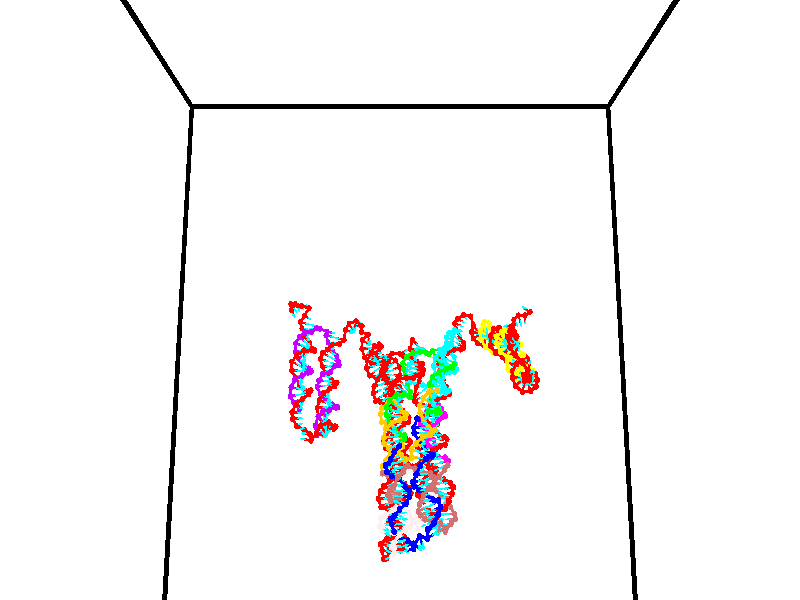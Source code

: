 // switches for output
#declare DRAW_BASES = 1; // possible values are 0, 1; only relevant for DNA ribbons
#declare DRAW_BASES_TYPE = 3; // possible values are 1, 2, 3; only relevant for DNA ribbons
#declare DRAW_FOG = 0; // set to 1 to enable fog

#include "colors.inc"

#include "transforms.inc"
background { rgb <1, 1, 1>}

#default {
   normal{
       ripples 0.25
       frequency 0.20
       turbulence 0.2
       lambda 5
   }
	finish {
		phong 0.1
		phong_size 40.
	}
}

// original window dimensions: 1024x640


// camera settings

camera {
	sky <0, 0.179814, -0.983701>
	up <0, 0.179814, -0.983701>
	right 1.6 * <1, 0, 0>
	location <35, 94.9851, 44.8844>
	look_at <35, 29.7336, 32.9568>
	direction <0, -65.2515, -11.9276>
	angle 67.0682
}


# declare cpy_camera_pos = <35, 94.9851, 44.8844>;
# if (DRAW_FOG = 1)
fog {
	fog_type 2
	up vnormalize(cpy_camera_pos)
	color rgbt<1,1,1,0.3>
	distance 1e-5
	fog_alt 3e-3
	fog_offset 56
}
# end


// LIGHTS

# declare lum = 6;
global_settings {
	ambient_light rgb lum * <0.05, 0.05, 0.05>
	max_trace_level 15
}# declare cpy_direct_light_amount = 0.25;
light_source
{	1000 * <-1, -1.16352, -0.803886>,
	rgb lum * cpy_direct_light_amount
	parallel
}

light_source
{	1000 * <1, 1.16352, 0.803886>,
	rgb lum * cpy_direct_light_amount
	parallel
}

// strand 0

// nucleotide -1

// particle -1
sphere {
	<24.013243, 34.763393, 34.728317> 0.250000
	pigment { color rgbt <1,0,0,0> }
	no_shadow
}
cylinder {
	<24.194984, 34.969532, 35.018967>,  <24.304029, 35.093216, 35.193356>, 0.100000
	pigment { color rgbt <1,0,0,0> }
	no_shadow
}
cylinder {
	<24.194984, 34.969532, 35.018967>,  <24.013243, 34.763393, 34.728317>, 0.100000
	pigment { color rgbt <1,0,0,0> }
	no_shadow
}

// particle -1
sphere {
	<24.194984, 34.969532, 35.018967> 0.100000
	pigment { color rgbt <1,0,0,0> }
	no_shadow
}
sphere {
	0, 1
	scale<0.080000,0.200000,0.300000>
	matrix <0.630285, 0.390446, -0.671039,
		-0.629525, 0.762868, -0.147415,
		0.454356, 0.515349, 0.726620,
		24.331291, 35.124138, 35.236954>
	pigment { color rgbt <0,1,1,0> }
	no_shadow
}
cylinder {
	<24.046124, 35.402752, 34.327911>,  <24.013243, 34.763393, 34.728317>, 0.130000
	pigment { color rgbt <1,0,0,0> }
	no_shadow
}

// nucleotide -1

// particle -1
sphere {
	<24.046124, 35.402752, 34.327911> 0.250000
	pigment { color rgbt <1,0,0,0> }
	no_shadow
}
cylinder {
	<24.308863, 35.371700, 34.627918>,  <24.466507, 35.353069, 34.807922>, 0.100000
	pigment { color rgbt <1,0,0,0> }
	no_shadow
}
cylinder {
	<24.308863, 35.371700, 34.627918>,  <24.046124, 35.402752, 34.327911>, 0.100000
	pigment { color rgbt <1,0,0,0> }
	no_shadow
}

// particle -1
sphere {
	<24.308863, 35.371700, 34.627918> 0.100000
	pigment { color rgbt <1,0,0,0> }
	no_shadow
}
sphere {
	0, 1
	scale<0.080000,0.200000,0.300000>
	matrix <0.739127, 0.263022, -0.620089,
		-0.149132, 0.961662, 0.230145,
		0.656849, -0.077631, 0.750015,
		24.505917, 35.348412, 34.852924>
	pigment { color rgbt <0,1,1,0> }
	no_shadow
}
cylinder {
	<24.606884, 35.978165, 34.443886>,  <24.046124, 35.402752, 34.327911>, 0.130000
	pigment { color rgbt <1,0,0,0> }
	no_shadow
}

// nucleotide -1

// particle -1
sphere {
	<24.606884, 35.978165, 34.443886> 0.250000
	pigment { color rgbt <1,0,0,0> }
	no_shadow
}
cylinder {
	<24.746157, 35.646637, 34.619080>,  <24.829720, 35.447720, 34.724197>, 0.100000
	pigment { color rgbt <1,0,0,0> }
	no_shadow
}
cylinder {
	<24.746157, 35.646637, 34.619080>,  <24.606884, 35.978165, 34.443886>, 0.100000
	pigment { color rgbt <1,0,0,0> }
	no_shadow
}

// particle -1
sphere {
	<24.746157, 35.646637, 34.619080> 0.100000
	pigment { color rgbt <1,0,0,0> }
	no_shadow
}
sphere {
	0, 1
	scale<0.080000,0.200000,0.300000>
	matrix <0.890784, 0.146981, -0.430000,
		0.292017, 0.539867, 0.789474,
		0.348180, -0.828819, 0.437984,
		24.850611, 35.397991, 34.750473>
	pigment { color rgbt <0,1,1,0> }
	no_shadow
}
cylinder {
	<25.249271, 36.200745, 34.625149>,  <24.606884, 35.978165, 34.443886>, 0.130000
	pigment { color rgbt <1,0,0,0> }
	no_shadow
}

// nucleotide -1

// particle -1
sphere {
	<25.249271, 36.200745, 34.625149> 0.250000
	pigment { color rgbt <1,0,0,0> }
	no_shadow
}
cylinder {
	<25.275854, 35.801670, 34.630997>,  <25.291803, 35.562225, 34.634506>, 0.100000
	pigment { color rgbt <1,0,0,0> }
	no_shadow
}
cylinder {
	<25.275854, 35.801670, 34.630997>,  <25.249271, 36.200745, 34.625149>, 0.100000
	pigment { color rgbt <1,0,0,0> }
	no_shadow
}

// particle -1
sphere {
	<25.275854, 35.801670, 34.630997> 0.100000
	pigment { color rgbt <1,0,0,0> }
	no_shadow
}
sphere {
	0, 1
	scale<0.080000,0.200000,0.300000>
	matrix <0.924046, 0.056012, -0.378157,
		0.376461, 0.038638, 0.925626,
		0.066458, -0.997682, 0.014617,
		25.295792, 35.502365, 34.635384>
	pigment { color rgbt <0,1,1,0> }
	no_shadow
}
cylinder {
	<25.991177, 36.038898, 34.802952>,  <25.249271, 36.200745, 34.625149>, 0.130000
	pigment { color rgbt <1,0,0,0> }
	no_shadow
}

// nucleotide -1

// particle -1
sphere {
	<25.991177, 36.038898, 34.802952> 0.250000
	pigment { color rgbt <1,0,0,0> }
	no_shadow
}
cylinder {
	<25.827227, 35.714409, 34.636139>,  <25.728857, 35.519714, 34.536053>, 0.100000
	pigment { color rgbt <1,0,0,0> }
	no_shadow
}
cylinder {
	<25.827227, 35.714409, 34.636139>,  <25.991177, 36.038898, 34.802952>, 0.100000
	pigment { color rgbt <1,0,0,0> }
	no_shadow
}

// particle -1
sphere {
	<25.827227, 35.714409, 34.636139> 0.100000
	pigment { color rgbt <1,0,0,0> }
	no_shadow
}
sphere {
	0, 1
	scale<0.080000,0.200000,0.300000>
	matrix <0.821617, -0.129777, -0.555070,
		0.396168, -0.570146, 0.719711,
		-0.409873, -0.811228, -0.417028,
		25.704264, 35.471039, 34.511032>
	pigment { color rgbt <0,1,1,0> }
	no_shadow
}
cylinder {
	<25.491884, 35.870247, 35.410412>,  <25.991177, 36.038898, 34.802952>, 0.130000
	pigment { color rgbt <1,0,0,0> }
	no_shadow
}

// nucleotide -1

// particle -1
sphere {
	<25.491884, 35.870247, 35.410412> 0.250000
	pigment { color rgbt <1,0,0,0> }
	no_shadow
}
cylinder {
	<25.725384, 35.553238, 35.481014>,  <25.865482, 35.363033, 35.523376>, 0.100000
	pigment { color rgbt <1,0,0,0> }
	no_shadow
}
cylinder {
	<25.725384, 35.553238, 35.481014>,  <25.491884, 35.870247, 35.410412>, 0.100000
	pigment { color rgbt <1,0,0,0> }
	no_shadow
}

// particle -1
sphere {
	<25.725384, 35.553238, 35.481014> 0.100000
	pigment { color rgbt <1,0,0,0> }
	no_shadow
}
sphere {
	0, 1
	scale<0.080000,0.200000,0.300000>
	matrix <-0.322941, -0.027172, 0.946029,
		-0.744949, -0.609243, -0.271798,
		0.583746, -0.792518, 0.176507,
		25.900507, 35.315483, 35.533966>
	pigment { color rgbt <0,1,1,0> }
	no_shadow
}
cylinder {
	<25.047796, 35.267101, 35.817898>,  <25.491884, 35.870247, 35.410412>, 0.130000
	pigment { color rgbt <1,0,0,0> }
	no_shadow
}

// nucleotide -1

// particle -1
sphere {
	<25.047796, 35.267101, 35.817898> 0.250000
	pigment { color rgbt <1,0,0,0> }
	no_shadow
}
cylinder {
	<25.433794, 35.251923, 35.921703>,  <25.665392, 35.242817, 35.983986>, 0.100000
	pigment { color rgbt <1,0,0,0> }
	no_shadow
}
cylinder {
	<25.433794, 35.251923, 35.921703>,  <25.047796, 35.267101, 35.817898>, 0.100000
	pigment { color rgbt <1,0,0,0> }
	no_shadow
}

// particle -1
sphere {
	<25.433794, 35.251923, 35.921703> 0.100000
	pigment { color rgbt <1,0,0,0> }
	no_shadow
}
sphere {
	0, 1
	scale<0.080000,0.200000,0.300000>
	matrix <-0.258509, -0.304589, 0.916733,
		0.044258, -0.951728, -0.303735,
		0.964995, -0.037945, 0.259511,
		25.723293, 35.240540, 35.999557>
	pigment { color rgbt <0,1,1,0> }
	no_shadow
}
cylinder {
	<25.109655, 34.655827, 36.271370>,  <25.047796, 35.267101, 35.817898>, 0.130000
	pigment { color rgbt <1,0,0,0> }
	no_shadow
}

// nucleotide -1

// particle -1
sphere {
	<25.109655, 34.655827, 36.271370> 0.250000
	pigment { color rgbt <1,0,0,0> }
	no_shadow
}
cylinder {
	<25.410561, 34.907322, 36.350143>,  <25.591105, 35.058220, 36.397408>, 0.100000
	pigment { color rgbt <1,0,0,0> }
	no_shadow
}
cylinder {
	<25.410561, 34.907322, 36.350143>,  <25.109655, 34.655827, 36.271370>, 0.100000
	pigment { color rgbt <1,0,0,0> }
	no_shadow
}

// particle -1
sphere {
	<25.410561, 34.907322, 36.350143> 0.100000
	pigment { color rgbt <1,0,0,0> }
	no_shadow
}
sphere {
	0, 1
	scale<0.080000,0.200000,0.300000>
	matrix <-0.138202, -0.141678, 0.980218,
		0.644205, -0.764600, -0.019686,
		0.752264, 0.628740, 0.196939,
		25.636240, 35.095943, 36.409225>
	pigment { color rgbt <0,1,1,0> }
	no_shadow
}
cylinder {
	<25.364500, 34.465668, 36.943306>,  <25.109655, 34.655827, 36.271370>, 0.130000
	pigment { color rgbt <1,0,0,0> }
	no_shadow
}

// nucleotide -1

// particle -1
sphere {
	<25.364500, 34.465668, 36.943306> 0.250000
	pigment { color rgbt <1,0,0,0> }
	no_shadow
}
cylinder {
	<25.583101, 34.798431, 36.904827>,  <25.714262, 34.998089, 36.881741>, 0.100000
	pigment { color rgbt <1,0,0,0> }
	no_shadow
}
cylinder {
	<25.583101, 34.798431, 36.904827>,  <25.364500, 34.465668, 36.943306>, 0.100000
	pigment { color rgbt <1,0,0,0> }
	no_shadow
}

// particle -1
sphere {
	<25.583101, 34.798431, 36.904827> 0.100000
	pigment { color rgbt <1,0,0,0> }
	no_shadow
}
sphere {
	0, 1
	scale<0.080000,0.200000,0.300000>
	matrix <0.080096, 0.062422, 0.994830,
		0.833617, -0.551385, -0.032519,
		0.546504, 0.831912, -0.096200,
		25.747053, 35.048004, 36.875969>
	pigment { color rgbt <0,1,1,0> }
	no_shadow
}
cylinder {
	<25.891047, 34.439774, 37.477703>,  <25.364500, 34.465668, 36.943306>, 0.130000
	pigment { color rgbt <1,0,0,0> }
	no_shadow
}

// nucleotide -1

// particle -1
sphere {
	<25.891047, 34.439774, 37.477703> 0.250000
	pigment { color rgbt <1,0,0,0> }
	no_shadow
}
cylinder {
	<25.873047, 34.824825, 37.370880>,  <25.862247, 35.055855, 37.306786>, 0.100000
	pigment { color rgbt <1,0,0,0> }
	no_shadow
}
cylinder {
	<25.873047, 34.824825, 37.370880>,  <25.891047, 34.439774, 37.477703>, 0.100000
	pigment { color rgbt <1,0,0,0> }
	no_shadow
}

// particle -1
sphere {
	<25.873047, 34.824825, 37.370880> 0.100000
	pigment { color rgbt <1,0,0,0> }
	no_shadow
}
sphere {
	0, 1
	scale<0.080000,0.200000,0.300000>
	matrix <-0.004008, 0.267150, 0.963646,
		0.998979, 0.044433, -0.008163,
		-0.044998, 0.962630, -0.267055,
		25.859547, 35.113613, 37.290764>
	pigment { color rgbt <0,1,1,0> }
	no_shadow
}
cylinder {
	<26.256052, 34.821262, 38.049213>,  <25.891047, 34.439774, 37.477703>, 0.130000
	pigment { color rgbt <1,0,0,0> }
	no_shadow
}

// nucleotide -1

// particle -1
sphere {
	<26.256052, 34.821262, 38.049213> 0.250000
	pigment { color rgbt <1,0,0,0> }
	no_shadow
}
cylinder {
	<26.047304, 35.109673, 37.866882>,  <25.922056, 35.282719, 37.757484>, 0.100000
	pigment { color rgbt <1,0,0,0> }
	no_shadow
}
cylinder {
	<26.047304, 35.109673, 37.866882>,  <26.256052, 34.821262, 38.049213>, 0.100000
	pigment { color rgbt <1,0,0,0> }
	no_shadow
}

// particle -1
sphere {
	<26.047304, 35.109673, 37.866882> 0.100000
	pigment { color rgbt <1,0,0,0> }
	no_shadow
}
sphere {
	0, 1
	scale<0.080000,0.200000,0.300000>
	matrix <-0.127216, 0.462602, 0.877391,
		0.843486, 0.515872, -0.149692,
		-0.521870, 0.721024, -0.455825,
		25.890743, 35.325981, 37.730133>
	pigment { color rgbt <0,1,1,0> }
	no_shadow
}
cylinder {
	<26.517803, 35.468311, 38.303101>,  <26.256052, 34.821262, 38.049213>, 0.130000
	pigment { color rgbt <1,0,0,0> }
	no_shadow
}

// nucleotide -1

// particle -1
sphere {
	<26.517803, 35.468311, 38.303101> 0.250000
	pigment { color rgbt <1,0,0,0> }
	no_shadow
}
cylinder {
	<26.171423, 35.590210, 38.144478>,  <25.963594, 35.663349, 38.049305>, 0.100000
	pigment { color rgbt <1,0,0,0> }
	no_shadow
}
cylinder {
	<26.171423, 35.590210, 38.144478>,  <26.517803, 35.468311, 38.303101>, 0.100000
	pigment { color rgbt <1,0,0,0> }
	no_shadow
}

// particle -1
sphere {
	<26.171423, 35.590210, 38.144478> 0.100000
	pigment { color rgbt <1,0,0,0> }
	no_shadow
}
sphere {
	0, 1
	scale<0.080000,0.200000,0.300000>
	matrix <-0.028806, 0.761199, 0.647878,
		0.499297, 0.572454, -0.650383,
		-0.865952, 0.304749, -0.396554,
		25.911638, 35.681633, 38.025513>
	pigment { color rgbt <0,1,1,0> }
	no_shadow
}
cylinder {
	<26.678886, 36.187870, 38.299809>,  <26.517803, 35.468311, 38.303101>, 0.130000
	pigment { color rgbt <1,0,0,0> }
	no_shadow
}

// nucleotide -1

// particle -1
sphere {
	<26.678886, 36.187870, 38.299809> 0.250000
	pigment { color rgbt <1,0,0,0> }
	no_shadow
}
cylinder {
	<26.286036, 36.128784, 38.253155>,  <26.050325, 36.093330, 38.225163>, 0.100000
	pigment { color rgbt <1,0,0,0> }
	no_shadow
}
cylinder {
	<26.286036, 36.128784, 38.253155>,  <26.678886, 36.187870, 38.299809>, 0.100000
	pigment { color rgbt <1,0,0,0> }
	no_shadow
}

// particle -1
sphere {
	<26.286036, 36.128784, 38.253155> 0.100000
	pigment { color rgbt <1,0,0,0> }
	no_shadow
}
sphere {
	0, 1
	scale<0.080000,0.200000,0.300000>
	matrix <-0.186816, 0.689771, 0.699512,
		-0.022879, 0.708799, -0.705039,
		-0.982129, -0.147716, -0.116633,
		25.991398, 36.084469, 38.218166>
	pigment { color rgbt <0,1,1,0> }
	no_shadow
}
cylinder {
	<26.438515, 36.828377, 38.350510>,  <26.678886, 36.187870, 38.299809>, 0.130000
	pigment { color rgbt <1,0,0,0> }
	no_shadow
}

// nucleotide -1

// particle -1
sphere {
	<26.438515, 36.828377, 38.350510> 0.250000
	pigment { color rgbt <1,0,0,0> }
	no_shadow
}
cylinder {
	<26.138870, 36.580036, 38.442917>,  <25.959084, 36.431030, 38.498363>, 0.100000
	pigment { color rgbt <1,0,0,0> }
	no_shadow
}
cylinder {
	<26.138870, 36.580036, 38.442917>,  <26.438515, 36.828377, 38.350510>, 0.100000
	pigment { color rgbt <1,0,0,0> }
	no_shadow
}

// particle -1
sphere {
	<26.138870, 36.580036, 38.442917> 0.100000
	pigment { color rgbt <1,0,0,0> }
	no_shadow
}
sphere {
	0, 1
	scale<0.080000,0.200000,0.300000>
	matrix <-0.239707, 0.579159, 0.779176,
		-0.617554, 0.528312, -0.582678,
		-0.749111, -0.620855, 0.231022,
		25.914137, 36.393780, 38.512222>
	pigment { color rgbt <0,1,1,0> }
	no_shadow
}
cylinder {
	<25.744839, 37.212791, 38.423325>,  <26.438515, 36.828377, 38.350510>, 0.130000
	pigment { color rgbt <1,0,0,0> }
	no_shadow
}

// nucleotide -1

// particle -1
sphere {
	<25.744839, 37.212791, 38.423325> 0.250000
	pigment { color rgbt <1,0,0,0> }
	no_shadow
}
cylinder {
	<25.719341, 36.887646, 38.654907>,  <25.704042, 36.692558, 38.793858>, 0.100000
	pigment { color rgbt <1,0,0,0> }
	no_shadow
}
cylinder {
	<25.719341, 36.887646, 38.654907>,  <25.744839, 37.212791, 38.423325>, 0.100000
	pigment { color rgbt <1,0,0,0> }
	no_shadow
}

// particle -1
sphere {
	<25.719341, 36.887646, 38.654907> 0.100000
	pigment { color rgbt <1,0,0,0> }
	no_shadow
}
sphere {
	0, 1
	scale<0.080000,0.200000,0.300000>
	matrix <-0.302896, 0.568529, 0.764872,
		-0.950889, -0.126606, -0.282454,
		-0.063746, -0.812863, 0.578956,
		25.700218, 36.643787, 38.828594>
	pigment { color rgbt <0,1,1,0> }
	no_shadow
}
cylinder {
	<25.104380, 37.404957, 38.861965>,  <25.744839, 37.212791, 38.423325>, 0.130000
	pigment { color rgbt <1,0,0,0> }
	no_shadow
}

// nucleotide -1

// particle -1
sphere {
	<25.104380, 37.404957, 38.861965> 0.250000
	pigment { color rgbt <1,0,0,0> }
	no_shadow
}
cylinder {
	<25.267366, 37.086235, 39.040432>,  <25.365158, 36.895000, 39.147514>, 0.100000
	pigment { color rgbt <1,0,0,0> }
	no_shadow
}
cylinder {
	<25.267366, 37.086235, 39.040432>,  <25.104380, 37.404957, 38.861965>, 0.100000
	pigment { color rgbt <1,0,0,0> }
	no_shadow
}

// particle -1
sphere {
	<25.267366, 37.086235, 39.040432> 0.100000
	pigment { color rgbt <1,0,0,0> }
	no_shadow
}
sphere {
	0, 1
	scale<0.080000,0.200000,0.300000>
	matrix <-0.404885, 0.280300, 0.870345,
		-0.818559, -0.535284, -0.208402,
		0.407467, -0.796808, 0.446171,
		25.389606, 36.847195, 39.174282>
	pigment { color rgbt <0,1,1,0> }
	no_shadow
}
cylinder {
	<24.603220, 37.043602, 39.329838>,  <25.104380, 37.404957, 38.861965>, 0.130000
	pigment { color rgbt <1,0,0,0> }
	no_shadow
}

// nucleotide -1

// particle -1
sphere {
	<24.603220, 37.043602, 39.329838> 0.250000
	pigment { color rgbt <1,0,0,0> }
	no_shadow
}
cylinder {
	<24.961353, 36.926113, 39.463768>,  <25.176233, 36.855621, 39.544125>, 0.100000
	pigment { color rgbt <1,0,0,0> }
	no_shadow
}
cylinder {
	<24.961353, 36.926113, 39.463768>,  <24.603220, 37.043602, 39.329838>, 0.100000
	pigment { color rgbt <1,0,0,0> }
	no_shadow
}

// particle -1
sphere {
	<24.961353, 36.926113, 39.463768> 0.100000
	pigment { color rgbt <1,0,0,0> }
	no_shadow
}
sphere {
	0, 1
	scale<0.080000,0.200000,0.300000>
	matrix <-0.275245, 0.226148, 0.934397,
		-0.350174, -0.928754, 0.121631,
		0.895332, -0.293723, 0.334826,
		25.229954, 36.837997, 39.564217>
	pigment { color rgbt <0,1,1,0> }
	no_shadow
}
cylinder {
	<24.551241, 36.580235, 39.986423>,  <24.603220, 37.043602, 39.329838>, 0.130000
	pigment { color rgbt <1,0,0,0> }
	no_shadow
}

// nucleotide -1

// particle -1
sphere {
	<24.551241, 36.580235, 39.986423> 0.250000
	pigment { color rgbt <1,0,0,0> }
	no_shadow
}
cylinder {
	<24.926754, 36.716591, 40.006355>,  <25.152061, 36.798405, 40.018314>, 0.100000
	pigment { color rgbt <1,0,0,0> }
	no_shadow
}
cylinder {
	<24.926754, 36.716591, 40.006355>,  <24.551241, 36.580235, 39.986423>, 0.100000
	pigment { color rgbt <1,0,0,0> }
	no_shadow
}

// particle -1
sphere {
	<24.926754, 36.716591, 40.006355> 0.100000
	pigment { color rgbt <1,0,0,0> }
	no_shadow
}
sphere {
	0, 1
	scale<0.080000,0.200000,0.300000>
	matrix <-0.125979, 0.205061, 0.970608,
		0.320657, -0.917464, 0.235453,
		0.938781, 0.340895, 0.049827,
		25.208387, 36.818859, 40.021305>
	pigment { color rgbt <0,1,1,0> }
	no_shadow
}
cylinder {
	<24.850624, 36.241634, 40.522026>,  <24.551241, 36.580235, 39.986423>, 0.130000
	pigment { color rgbt <1,0,0,0> }
	no_shadow
}

// nucleotide -1

// particle -1
sphere {
	<24.850624, 36.241634, 40.522026> 0.250000
	pigment { color rgbt <1,0,0,0> }
	no_shadow
}
cylinder {
	<25.106703, 36.545341, 40.475288>,  <25.260351, 36.727566, 40.447247>, 0.100000
	pigment { color rgbt <1,0,0,0> }
	no_shadow
}
cylinder {
	<25.106703, 36.545341, 40.475288>,  <24.850624, 36.241634, 40.522026>, 0.100000
	pigment { color rgbt <1,0,0,0> }
	no_shadow
}

// particle -1
sphere {
	<25.106703, 36.545341, 40.475288> 0.100000
	pigment { color rgbt <1,0,0,0> }
	no_shadow
}
sphere {
	0, 1
	scale<0.080000,0.200000,0.300000>
	matrix <-0.059033, 0.200276, 0.977959,
		0.765938, -0.619190, 0.173038,
		0.640198, 0.759271, -0.116846,
		25.298763, 36.773125, 40.440235>
	pigment { color rgbt <0,1,1,0> }
	no_shadow
}
cylinder {
	<25.297623, 36.260353, 41.140408>,  <24.850624, 36.241634, 40.522026>, 0.130000
	pigment { color rgbt <1,0,0,0> }
	no_shadow
}

// nucleotide -1

// particle -1
sphere {
	<25.297623, 36.260353, 41.140408> 0.250000
	pigment { color rgbt <1,0,0,0> }
	no_shadow
}
cylinder {
	<25.414936, 36.611675, 40.989376>,  <25.485323, 36.822468, 40.898758>, 0.100000
	pigment { color rgbt <1,0,0,0> }
	no_shadow
}
cylinder {
	<25.414936, 36.611675, 40.989376>,  <25.297623, 36.260353, 41.140408>, 0.100000
	pigment { color rgbt <1,0,0,0> }
	no_shadow
}

// particle -1
sphere {
	<25.414936, 36.611675, 40.989376> 0.100000
	pigment { color rgbt <1,0,0,0> }
	no_shadow
}
sphere {
	0, 1
	scale<0.080000,0.200000,0.300000>
	matrix <-0.107774, 0.422803, 0.899790,
		0.949932, -0.223199, 0.218659,
		0.293282, 0.878305, -0.377579,
		25.502920, 36.875168, 40.876102>
	pigment { color rgbt <0,1,1,0> }
	no_shadow
}
cylinder {
	<25.893875, 36.444397, 41.586029>,  <25.297623, 36.260353, 41.140408>, 0.130000
	pigment { color rgbt <1,0,0,0> }
	no_shadow
}

// nucleotide -1

// particle -1
sphere {
	<25.893875, 36.444397, 41.586029> 0.250000
	pigment { color rgbt <1,0,0,0> }
	no_shadow
}
cylinder {
	<25.762671, 36.781712, 41.415722>,  <25.683949, 36.984100, 41.313538>, 0.100000
	pigment { color rgbt <1,0,0,0> }
	no_shadow
}
cylinder {
	<25.762671, 36.781712, 41.415722>,  <25.893875, 36.444397, 41.586029>, 0.100000
	pigment { color rgbt <1,0,0,0> }
	no_shadow
}

// particle -1
sphere {
	<25.762671, 36.781712, 41.415722> 0.100000
	pigment { color rgbt <1,0,0,0> }
	no_shadow
}
sphere {
	0, 1
	scale<0.080000,0.200000,0.300000>
	matrix <0.054248, 0.466770, 0.882713,
		0.943115, 0.266443, -0.198853,
		-0.328011, 0.843287, -0.425764,
		25.664267, 37.034698, 41.287994>
	pigment { color rgbt <0,1,1,0> }
	no_shadow
}
cylinder {
	<26.433496, 36.965137, 41.616619>,  <25.893875, 36.444397, 41.586029>, 0.130000
	pigment { color rgbt <1,0,0,0> }
	no_shadow
}

// nucleotide -1

// particle -1
sphere {
	<26.433496, 36.965137, 41.616619> 0.250000
	pigment { color rgbt <1,0,0,0> }
	no_shadow
}
cylinder {
	<26.097441, 37.178974, 41.579990>,  <25.895807, 37.307274, 41.558014>, 0.100000
	pigment { color rgbt <1,0,0,0> }
	no_shadow
}
cylinder {
	<26.097441, 37.178974, 41.579990>,  <26.433496, 36.965137, 41.616619>, 0.100000
	pigment { color rgbt <1,0,0,0> }
	no_shadow
}

// particle -1
sphere {
	<26.097441, 37.178974, 41.579990> 0.100000
	pigment { color rgbt <1,0,0,0> }
	no_shadow
}
sphere {
	0, 1
	scale<0.080000,0.200000,0.300000>
	matrix <0.255890, 0.539549, 0.802126,
		0.478215, 0.650464, -0.590091,
		-0.840137, 0.534587, -0.091573,
		25.845400, 37.339352, 41.552517>
	pigment { color rgbt <0,1,1,0> }
	no_shadow
}
cylinder {
	<26.590652, 37.658512, 41.635357>,  <26.433496, 36.965137, 41.616619>, 0.130000
	pigment { color rgbt <1,0,0,0> }
	no_shadow
}

// nucleotide -1

// particle -1
sphere {
	<26.590652, 37.658512, 41.635357> 0.250000
	pigment { color rgbt <1,0,0,0> }
	no_shadow
}
cylinder {
	<26.212908, 37.608513, 41.757050>,  <25.986261, 37.578514, 41.830067>, 0.100000
	pigment { color rgbt <1,0,0,0> }
	no_shadow
}
cylinder {
	<26.212908, 37.608513, 41.757050>,  <26.590652, 37.658512, 41.635357>, 0.100000
	pigment { color rgbt <1,0,0,0> }
	no_shadow
}

// particle -1
sphere {
	<26.212908, 37.608513, 41.757050> 0.100000
	pigment { color rgbt <1,0,0,0> }
	no_shadow
}
sphere {
	0, 1
	scale<0.080000,0.200000,0.300000>
	matrix <0.209522, 0.484387, 0.849394,
		-0.253540, 0.865878, -0.431246,
		-0.944361, -0.125000, 0.304232,
		25.929600, 37.571014, 41.848320>
	pigment { color rgbt <0,1,1,0> }
	no_shadow
}
cylinder {
	<26.492275, 38.313400, 41.960598>,  <26.590652, 37.658512, 41.635357>, 0.130000
	pigment { color rgbt <1,0,0,0> }
	no_shadow
}

// nucleotide -1

// particle -1
sphere {
	<26.492275, 38.313400, 41.960598> 0.250000
	pigment { color rgbt <1,0,0,0> }
	no_shadow
}
cylinder {
	<26.177971, 38.107430, 42.097672>,  <25.989389, 37.983849, 42.179916>, 0.100000
	pigment { color rgbt <1,0,0,0> }
	no_shadow
}
cylinder {
	<26.177971, 38.107430, 42.097672>,  <26.492275, 38.313400, 41.960598>, 0.100000
	pigment { color rgbt <1,0,0,0> }
	no_shadow
}

// particle -1
sphere {
	<26.177971, 38.107430, 42.097672> 0.100000
	pigment { color rgbt <1,0,0,0> }
	no_shadow
}
sphere {
	0, 1
	scale<0.080000,0.200000,0.300000>
	matrix <0.171589, 0.350821, 0.920588,
		-0.594256, 0.782162, -0.187305,
		-0.785759, -0.514925, 0.342688,
		25.942244, 37.952953, 42.200478>
	pigment { color rgbt <0,1,1,0> }
	no_shadow
}
cylinder {
	<25.986868, 38.758984, 42.345306>,  <26.492275, 38.313400, 41.960598>, 0.130000
	pigment { color rgbt <1,0,0,0> }
	no_shadow
}

// nucleotide -1

// particle -1
sphere {
	<25.986868, 38.758984, 42.345306> 0.250000
	pigment { color rgbt <1,0,0,0> }
	no_shadow
}
cylinder {
	<25.878447, 38.398315, 42.480076>,  <25.813395, 38.181915, 42.560936>, 0.100000
	pigment { color rgbt <1,0,0,0> }
	no_shadow
}
cylinder {
	<25.878447, 38.398315, 42.480076>,  <25.986868, 38.758984, 42.345306>, 0.100000
	pigment { color rgbt <1,0,0,0> }
	no_shadow
}

// particle -1
sphere {
	<25.878447, 38.398315, 42.480076> 0.100000
	pigment { color rgbt <1,0,0,0> }
	no_shadow
}
sphere {
	0, 1
	scale<0.080000,0.200000,0.300000>
	matrix <-0.070291, 0.367629, 0.927312,
		-0.959995, 0.227667, -0.163026,
		-0.271052, -0.901674, 0.336919,
		25.797131, 38.127811, 42.581150>
	pigment { color rgbt <0,1,1,0> }
	no_shadow
}
cylinder {
	<25.363701, 38.720352, 42.720516>,  <25.986868, 38.758984, 42.345306>, 0.130000
	pigment { color rgbt <1,0,0,0> }
	no_shadow
}

// nucleotide -1

// particle -1
sphere {
	<25.363701, 38.720352, 42.720516> 0.250000
	pigment { color rgbt <1,0,0,0> }
	no_shadow
}
cylinder {
	<25.581957, 38.419086, 42.867500>,  <25.712910, 38.238327, 42.955692>, 0.100000
	pigment { color rgbt <1,0,0,0> }
	no_shadow
}
cylinder {
	<25.581957, 38.419086, 42.867500>,  <25.363701, 38.720352, 42.720516>, 0.100000
	pigment { color rgbt <1,0,0,0> }
	no_shadow
}

// particle -1
sphere {
	<25.581957, 38.419086, 42.867500> 0.100000
	pigment { color rgbt <1,0,0,0> }
	no_shadow
}
sphere {
	0, 1
	scale<0.080000,0.200000,0.300000>
	matrix <-0.045019, 0.411510, 0.910293,
		-0.836811, -0.513233, 0.190629,
		0.545638, -0.753161, 0.367461,
		25.745647, 38.193138, 42.977737>
	pigment { color rgbt <0,1,1,0> }
	no_shadow
}
cylinder {
	<25.060595, 38.708874, 43.349216>,  <25.363701, 38.720352, 42.720516>, 0.130000
	pigment { color rgbt <1,0,0,0> }
	no_shadow
}

// nucleotide -1

// particle -1
sphere {
	<25.060595, 38.708874, 43.349216> 0.250000
	pigment { color rgbt <1,0,0,0> }
	no_shadow
}
cylinder {
	<25.392946, 38.489574, 43.387287>,  <25.592358, 38.357994, 43.410130>, 0.100000
	pigment { color rgbt <1,0,0,0> }
	no_shadow
}
cylinder {
	<25.392946, 38.489574, 43.387287>,  <25.060595, 38.708874, 43.349216>, 0.100000
	pigment { color rgbt <1,0,0,0> }
	no_shadow
}

// particle -1
sphere {
	<25.392946, 38.489574, 43.387287> 0.100000
	pigment { color rgbt <1,0,0,0> }
	no_shadow
}
sphere {
	0, 1
	scale<0.080000,0.200000,0.300000>
	matrix <-0.004950, 0.163748, 0.986490,
		-0.556429, -0.820126, 0.133341,
		0.830881, -0.548251, 0.095174,
		25.642210, 38.325100, 43.415840>
	pigment { color rgbt <0,1,1,0> }
	no_shadow
}
cylinder {
	<25.030308, 38.180443, 43.841667>,  <25.060595, 38.708874, 43.349216>, 0.130000
	pigment { color rgbt <1,0,0,0> }
	no_shadow
}

// nucleotide -1

// particle -1
sphere {
	<25.030308, 38.180443, 43.841667> 0.250000
	pigment { color rgbt <1,0,0,0> }
	no_shadow
}
cylinder {
	<25.414078, 38.292500, 43.828899>,  <25.644341, 38.359734, 43.821239>, 0.100000
	pigment { color rgbt <1,0,0,0> }
	no_shadow
}
cylinder {
	<25.414078, 38.292500, 43.828899>,  <25.030308, 38.180443, 43.841667>, 0.100000
	pigment { color rgbt <1,0,0,0> }
	no_shadow
}

// particle -1
sphere {
	<25.414078, 38.292500, 43.828899> 0.100000
	pigment { color rgbt <1,0,0,0> }
	no_shadow
}
sphere {
	0, 1
	scale<0.080000,0.200000,0.300000>
	matrix <0.029417, 0.013123, 0.999481,
		0.280420, -0.959867, 0.004350,
		0.959427, 0.280147, -0.031916,
		25.701906, 38.376545, 43.819324>
	pigment { color rgbt <0,1,1,0> }
	no_shadow
}
cylinder {
	<25.343361, 37.832466, 44.387085>,  <25.030308, 38.180443, 43.841667>, 0.130000
	pigment { color rgbt <1,0,0,0> }
	no_shadow
}

// nucleotide -1

// particle -1
sphere {
	<25.343361, 37.832466, 44.387085> 0.250000
	pigment { color rgbt <1,0,0,0> }
	no_shadow
}
cylinder {
	<25.601801, 38.128540, 44.312592>,  <25.756865, 38.306183, 44.267895>, 0.100000
	pigment { color rgbt <1,0,0,0> }
	no_shadow
}
cylinder {
	<25.601801, 38.128540, 44.312592>,  <25.343361, 37.832466, 44.387085>, 0.100000
	pigment { color rgbt <1,0,0,0> }
	no_shadow
}

// particle -1
sphere {
	<25.601801, 38.128540, 44.312592> 0.100000
	pigment { color rgbt <1,0,0,0> }
	no_shadow
}
sphere {
	0, 1
	scale<0.080000,0.200000,0.300000>
	matrix <0.207230, 0.064714, 0.976150,
		0.734583, -0.669282, -0.111577,
		0.646099, 0.740185, -0.186233,
		25.795631, 38.350594, 44.256721>
	pigment { color rgbt <0,1,1,0> }
	no_shadow
}
cylinder {
	<26.034225, 37.697994, 44.690815>,  <25.343361, 37.832466, 44.387085>, 0.130000
	pigment { color rgbt <1,0,0,0> }
	no_shadow
}

// nucleotide -1

// particle -1
sphere {
	<26.034225, 37.697994, 44.690815> 0.250000
	pigment { color rgbt <1,0,0,0> }
	no_shadow
}
cylinder {
	<26.007441, 38.093346, 44.636215>,  <25.991369, 38.330555, 44.603455>, 0.100000
	pigment { color rgbt <1,0,0,0> }
	no_shadow
}
cylinder {
	<26.007441, 38.093346, 44.636215>,  <26.034225, 37.697994, 44.690815>, 0.100000
	pigment { color rgbt <1,0,0,0> }
	no_shadow
}

// particle -1
sphere {
	<26.007441, 38.093346, 44.636215> 0.100000
	pigment { color rgbt <1,0,0,0> }
	no_shadow
}
sphere {
	0, 1
	scale<0.080000,0.200000,0.300000>
	matrix <0.218481, 0.148010, 0.964551,
		0.973541, 0.034767, -0.225853,
		-0.066963, 0.988375, -0.136498,
		25.987352, 38.389858, 44.595264>
	pigment { color rgbt <0,1,1,0> }
	no_shadow
}
cylinder {
	<26.654015, 38.029919, 45.043999>,  <26.034225, 37.697994, 44.690815>, 0.130000
	pigment { color rgbt <1,0,0,0> }
	no_shadow
}

// nucleotide -1

// particle -1
sphere {
	<26.654015, 38.029919, 45.043999> 0.250000
	pigment { color rgbt <1,0,0,0> }
	no_shadow
}
cylinder {
	<26.374159, 38.312710, 45.002651>,  <26.206245, 38.482384, 44.977844>, 0.100000
	pigment { color rgbt <1,0,0,0> }
	no_shadow
}
cylinder {
	<26.374159, 38.312710, 45.002651>,  <26.654015, 38.029919, 45.043999>, 0.100000
	pigment { color rgbt <1,0,0,0> }
	no_shadow
}

// particle -1
sphere {
	<26.374159, 38.312710, 45.002651> 0.100000
	pigment { color rgbt <1,0,0,0> }
	no_shadow
}
sphere {
	0, 1
	scale<0.080000,0.200000,0.300000>
	matrix <0.119242, 0.258178, 0.958710,
		0.704476, 0.658425, -0.264933,
		-0.699639, 0.706980, -0.103369,
		26.164267, 38.524803, 44.971642>
	pigment { color rgbt <0,1,1,0> }
	no_shadow
}
cylinder {
	<26.809443, 38.495178, 45.491550>,  <26.654015, 38.029919, 45.043999>, 0.130000
	pigment { color rgbt <1,0,0,0> }
	no_shadow
}

// nucleotide -1

// particle -1
sphere {
	<26.809443, 38.495178, 45.491550> 0.250000
	pigment { color rgbt <1,0,0,0> }
	no_shadow
}
cylinder {
	<26.435980, 38.627934, 45.437679>,  <26.211903, 38.707588, 45.405357>, 0.100000
	pigment { color rgbt <1,0,0,0> }
	no_shadow
}
cylinder {
	<26.435980, 38.627934, 45.437679>,  <26.809443, 38.495178, 45.491550>, 0.100000
	pigment { color rgbt <1,0,0,0> }
	no_shadow
}

// particle -1
sphere {
	<26.435980, 38.627934, 45.437679> 0.100000
	pigment { color rgbt <1,0,0,0> }
	no_shadow
}
sphere {
	0, 1
	scale<0.080000,0.200000,0.300000>
	matrix <-0.048258, 0.256016, 0.965467,
		0.354908, 0.907912, -0.223015,
		-0.933655, 0.331890, -0.134677,
		26.155884, 38.727501, 45.397278>
	pigment { color rgbt <0,1,1,0> }
	no_shadow
}
cylinder {
	<27.316271, 38.605927, 44.971523>,  <26.809443, 38.495178, 45.491550>, 0.130000
	pigment { color rgbt <1,0,0,0> }
	no_shadow
}

// nucleotide -1

// particle -1
sphere {
	<27.316271, 38.605927, 44.971523> 0.250000
	pigment { color rgbt <1,0,0,0> }
	no_shadow
}
cylinder {
	<27.702286, 38.659122, 45.061874>,  <27.933895, 38.691040, 45.116085>, 0.100000
	pigment { color rgbt <1,0,0,0> }
	no_shadow
}
cylinder {
	<27.702286, 38.659122, 45.061874>,  <27.316271, 38.605927, 44.971523>, 0.100000
	pigment { color rgbt <1,0,0,0> }
	no_shadow
}

// particle -1
sphere {
	<27.702286, 38.659122, 45.061874> 0.100000
	pigment { color rgbt <1,0,0,0> }
	no_shadow
}
sphere {
	0, 1
	scale<0.080000,0.200000,0.300000>
	matrix <0.223369, -0.868171, -0.443153,
		0.137160, 0.478112, -0.867523,
		0.965035, 0.132995, 0.225874,
		27.991796, 38.699020, 45.129635>
	pigment { color rgbt <0,1,1,0> }
	no_shadow
}
cylinder {
	<27.671396, 38.447559, 44.391960>,  <27.316271, 38.605927, 44.971523>, 0.130000
	pigment { color rgbt <1,0,0,0> }
	no_shadow
}

// nucleotide -1

// particle -1
sphere {
	<27.671396, 38.447559, 44.391960> 0.250000
	pigment { color rgbt <1,0,0,0> }
	no_shadow
}
cylinder {
	<27.927811, 38.388485, 44.693226>,  <28.081659, 38.353043, 44.873985>, 0.100000
	pigment { color rgbt <1,0,0,0> }
	no_shadow
}
cylinder {
	<27.927811, 38.388485, 44.693226>,  <27.671396, 38.447559, 44.391960>, 0.100000
	pigment { color rgbt <1,0,0,0> }
	no_shadow
}

// particle -1
sphere {
	<27.927811, 38.388485, 44.693226> 0.100000
	pigment { color rgbt <1,0,0,0> }
	no_shadow
}
sphere {
	0, 1
	scale<0.080000,0.200000,0.300000>
	matrix <0.274780, -0.872108, -0.404875,
		0.716637, 0.466495, -0.518473,
		0.641036, -0.147682, 0.753168,
		28.120121, 38.344181, 44.919178>
	pigment { color rgbt <0,1,1,0> }
	no_shadow
}
cylinder {
	<28.382256, 38.199821, 44.130901>,  <27.671396, 38.447559, 44.391960>, 0.130000
	pigment { color rgbt <1,0,0,0> }
	no_shadow
}

// nucleotide -1

// particle -1
sphere {
	<28.382256, 38.199821, 44.130901> 0.250000
	pigment { color rgbt <1,0,0,0> }
	no_shadow
}
cylinder {
	<28.300817, 38.063454, 44.498013>,  <28.251955, 37.981632, 44.718281>, 0.100000
	pigment { color rgbt <1,0,0,0> }
	no_shadow
}
cylinder {
	<28.300817, 38.063454, 44.498013>,  <28.382256, 38.199821, 44.130901>, 0.100000
	pigment { color rgbt <1,0,0,0> }
	no_shadow
}

// particle -1
sphere {
	<28.300817, 38.063454, 44.498013> 0.100000
	pigment { color rgbt <1,0,0,0> }
	no_shadow
}
sphere {
	0, 1
	scale<0.080000,0.200000,0.300000>
	matrix <0.243971, -0.925510, -0.289670,
		0.948170, 0.164936, 0.271605,
		-0.203596, -0.340920, 0.917781,
		28.239738, 37.961178, 44.773346>
	pigment { color rgbt <0,1,1,0> }
	no_shadow
}
cylinder {
	<28.927509, 37.734886, 44.430992>,  <28.382256, 38.199821, 44.130901>, 0.130000
	pigment { color rgbt <1,0,0,0> }
	no_shadow
}

// nucleotide -1

// particle -1
sphere {
	<28.927509, 37.734886, 44.430992> 0.250000
	pigment { color rgbt <1,0,0,0> }
	no_shadow
}
cylinder {
	<28.564245, 37.649536, 44.575058>,  <28.346287, 37.598328, 44.661499>, 0.100000
	pigment { color rgbt <1,0,0,0> }
	no_shadow
}
cylinder {
	<28.564245, 37.649536, 44.575058>,  <28.927509, 37.734886, 44.430992>, 0.100000
	pigment { color rgbt <1,0,0,0> }
	no_shadow
}

// particle -1
sphere {
	<28.564245, 37.649536, 44.575058> 0.100000
	pigment { color rgbt <1,0,0,0> }
	no_shadow
}
sphere {
	0, 1
	scale<0.080000,0.200000,0.300000>
	matrix <0.078126, -0.931623, -0.354928,
		0.411272, -0.294193, 0.862731,
		-0.908158, -0.213374, 0.360167,
		28.291798, 37.585526, 44.683109>
	pigment { color rgbt <0,1,1,0> }
	no_shadow
}
cylinder {
	<28.941807, 37.053516, 44.443604>,  <28.927509, 37.734886, 44.430992>, 0.130000
	pigment { color rgbt <1,0,0,0> }
	no_shadow
}

// nucleotide -1

// particle -1
sphere {
	<28.941807, 37.053516, 44.443604> 0.250000
	pigment { color rgbt <1,0,0,0> }
	no_shadow
}
cylinder {
	<28.550299, 37.126396, 44.481163>,  <28.315393, 37.170124, 44.503700>, 0.100000
	pigment { color rgbt <1,0,0,0> }
	no_shadow
}
cylinder {
	<28.550299, 37.126396, 44.481163>,  <28.941807, 37.053516, 44.443604>, 0.100000
	pigment { color rgbt <1,0,0,0> }
	no_shadow
}

// particle -1
sphere {
	<28.550299, 37.126396, 44.481163> 0.100000
	pigment { color rgbt <1,0,0,0> }
	no_shadow
}
sphere {
	0, 1
	scale<0.080000,0.200000,0.300000>
	matrix <-0.204045, -0.822660, -0.530656,
		-0.019437, -0.538549, 0.842370,
		-0.978769, 0.182196, 0.093898,
		28.256668, 37.181057, 44.509331>
	pigment { color rgbt <0,1,1,0> }
	no_shadow
}
cylinder {
	<28.671469, 36.385204, 44.602509>,  <28.941807, 37.053516, 44.443604>, 0.130000
	pigment { color rgbt <1,0,0,0> }
	no_shadow
}

// nucleotide -1

// particle -1
sphere {
	<28.671469, 36.385204, 44.602509> 0.250000
	pigment { color rgbt <1,0,0,0> }
	no_shadow
}
cylinder {
	<28.371326, 36.599281, 44.447315>,  <28.191240, 36.727726, 44.354198>, 0.100000
	pigment { color rgbt <1,0,0,0> }
	no_shadow
}
cylinder {
	<28.371326, 36.599281, 44.447315>,  <28.671469, 36.385204, 44.602509>, 0.100000
	pigment { color rgbt <1,0,0,0> }
	no_shadow
}

// particle -1
sphere {
	<28.371326, 36.599281, 44.447315> 0.100000
	pigment { color rgbt <1,0,0,0> }
	no_shadow
}
sphere {
	0, 1
	scale<0.080000,0.200000,0.300000>
	matrix <-0.281280, -0.789656, -0.545275,
		-0.598203, -0.300018, 0.743063,
		-0.750357, 0.535194, -0.387985,
		28.146219, 36.759838, 44.330921>
	pigment { color rgbt <0,1,1,0> }
	no_shadow
}
cylinder {
	<28.126778, 35.958008, 44.545456>,  <28.671469, 36.385204, 44.602509>, 0.130000
	pigment { color rgbt <1,0,0,0> }
	no_shadow
}

// nucleotide -1

// particle -1
sphere {
	<28.126778, 35.958008, 44.545456> 0.250000
	pigment { color rgbt <1,0,0,0> }
	no_shadow
}
cylinder {
	<28.062613, 36.250881, 44.280678>,  <28.024113, 36.426605, 44.121811>, 0.100000
	pigment { color rgbt <1,0,0,0> }
	no_shadow
}
cylinder {
	<28.062613, 36.250881, 44.280678>,  <28.126778, 35.958008, 44.545456>, 0.100000
	pigment { color rgbt <1,0,0,0> }
	no_shadow
}

// particle -1
sphere {
	<28.062613, 36.250881, 44.280678> 0.100000
	pigment { color rgbt <1,0,0,0> }
	no_shadow
}
sphere {
	0, 1
	scale<0.080000,0.200000,0.300000>
	matrix <-0.162993, -0.681074, -0.713843,
		-0.973499, -0.006617, 0.228594,
		-0.160413, 0.732185, -0.661946,
		28.014488, 36.470535, 44.082092>
	pigment { color rgbt <0,1,1,0> }
	no_shadow
}
cylinder {
	<27.495129, 35.702747, 44.166973>,  <28.126778, 35.958008, 44.545456>, 0.130000
	pigment { color rgbt <1,0,0,0> }
	no_shadow
}

// nucleotide -1

// particle -1
sphere {
	<27.495129, 35.702747, 44.166973> 0.250000
	pigment { color rgbt <1,0,0,0> }
	no_shadow
}
cylinder {
	<27.670395, 35.982864, 43.941551>,  <27.775555, 36.150936, 43.806297>, 0.100000
	pigment { color rgbt <1,0,0,0> }
	no_shadow
}
cylinder {
	<27.670395, 35.982864, 43.941551>,  <27.495129, 35.702747, 44.166973>, 0.100000
	pigment { color rgbt <1,0,0,0> }
	no_shadow
}

// particle -1
sphere {
	<27.670395, 35.982864, 43.941551> 0.100000
	pigment { color rgbt <1,0,0,0> }
	no_shadow
}
sphere {
	0, 1
	scale<0.080000,0.200000,0.300000>
	matrix <-0.080288, -0.593950, -0.800486,
		-0.895301, 0.395993, -0.204024,
		0.438167, 0.700295, -0.563558,
		27.801846, 36.192951, 43.772484>
	pigment { color rgbt <0,1,1,0> }
	no_shadow
}
cylinder {
	<27.095684, 35.881565, 43.594406>,  <27.495129, 35.702747, 44.166973>, 0.130000
	pigment { color rgbt <1,0,0,0> }
	no_shadow
}

// nucleotide -1

// particle -1
sphere {
	<27.095684, 35.881565, 43.594406> 0.250000
	pigment { color rgbt <1,0,0,0> }
	no_shadow
}
cylinder {
	<27.461296, 35.979130, 43.464756>,  <27.680662, 36.037670, 43.386967>, 0.100000
	pigment { color rgbt <1,0,0,0> }
	no_shadow
}
cylinder {
	<27.461296, 35.979130, 43.464756>,  <27.095684, 35.881565, 43.594406>, 0.100000
	pigment { color rgbt <1,0,0,0> }
	no_shadow
}

// particle -1
sphere {
	<27.461296, 35.979130, 43.464756> 0.100000
	pigment { color rgbt <1,0,0,0> }
	no_shadow
}
sphere {
	0, 1
	scale<0.080000,0.200000,0.300000>
	matrix <-0.225529, -0.358594, -0.905841,
		-0.337176, 0.901065, -0.272756,
		0.914029, 0.243913, -0.324125,
		27.735504, 36.052303, 43.367519>
	pigment { color rgbt <0,1,1,0> }
	no_shadow
}
cylinder {
	<27.013592, 36.071503, 42.931080>,  <27.095684, 35.881565, 43.594406>, 0.130000
	pigment { color rgbt <1,0,0,0> }
	no_shadow
}

// nucleotide -1

// particle -1
sphere {
	<27.013592, 36.071503, 42.931080> 0.250000
	pigment { color rgbt <1,0,0,0> }
	no_shadow
}
cylinder {
	<27.412203, 36.039856, 42.920731>,  <27.651369, 36.020866, 42.914520>, 0.100000
	pigment { color rgbt <1,0,0,0> }
	no_shadow
}
cylinder {
	<27.412203, 36.039856, 42.920731>,  <27.013592, 36.071503, 42.931080>, 0.100000
	pigment { color rgbt <1,0,0,0> }
	no_shadow
}

// particle -1
sphere {
	<27.412203, 36.039856, 42.920731> 0.100000
	pigment { color rgbt <1,0,0,0> }
	no_shadow
}
sphere {
	0, 1
	scale<0.080000,0.200000,0.300000>
	matrix <-0.052319, -0.353575, -0.933942,
		0.064744, 0.932054, -0.356487,
		0.996529, -0.079118, -0.025873,
		27.711163, 36.016121, 42.912968>
	pigment { color rgbt <0,1,1,0> }
	no_shadow
}
cylinder {
	<27.220757, 36.378296, 42.359879>,  <27.013592, 36.071503, 42.931080>, 0.130000
	pigment { color rgbt <1,0,0,0> }
	no_shadow
}

// nucleotide -1

// particle -1
sphere {
	<27.220757, 36.378296, 42.359879> 0.250000
	pigment { color rgbt <1,0,0,0> }
	no_shadow
}
cylinder {
	<27.526897, 36.129372, 42.425556>,  <27.710583, 35.980019, 42.464962>, 0.100000
	pigment { color rgbt <1,0,0,0> }
	no_shadow
}
cylinder {
	<27.526897, 36.129372, 42.425556>,  <27.220757, 36.378296, 42.359879>, 0.100000
	pigment { color rgbt <1,0,0,0> }
	no_shadow
}

// particle -1
sphere {
	<27.526897, 36.129372, 42.425556> 0.100000
	pigment { color rgbt <1,0,0,0> }
	no_shadow
}
sphere {
	0, 1
	scale<0.080000,0.200000,0.300000>
	matrix <-0.066746, -0.330486, -0.941448,
		0.640139, 0.709582, -0.294476,
		0.765355, -0.622312, 0.164195,
		27.756504, 35.942677, 42.474815>
	pigment { color rgbt <0,1,1,0> }
	no_shadow
}
cylinder {
	<27.661621, 36.504391, 41.774609>,  <27.220757, 36.378296, 42.359879>, 0.130000
	pigment { color rgbt <1,0,0,0> }
	no_shadow
}

// nucleotide -1

// particle -1
sphere {
	<27.661621, 36.504391, 41.774609> 0.250000
	pigment { color rgbt <1,0,0,0> }
	no_shadow
}
cylinder {
	<27.755590, 36.146233, 41.925907>,  <27.811972, 35.931335, 42.016685>, 0.100000
	pigment { color rgbt <1,0,0,0> }
	no_shadow
}
cylinder {
	<27.755590, 36.146233, 41.925907>,  <27.661621, 36.504391, 41.774609>, 0.100000
	pigment { color rgbt <1,0,0,0> }
	no_shadow
}

// particle -1
sphere {
	<27.755590, 36.146233, 41.925907> 0.100000
	pigment { color rgbt <1,0,0,0> }
	no_shadow
}
sphere {
	0, 1
	scale<0.080000,0.200000,0.300000>
	matrix <0.067842, -0.373084, -0.925314,
		0.969644, 0.243038, -0.026900,
		0.234922, -0.895400, 0.378247,
		27.826067, 35.877613, 42.039383>
	pigment { color rgbt <0,1,1,0> }
	no_shadow
}
cylinder {
	<28.193214, 36.333370, 41.405998>,  <27.661621, 36.504391, 41.774609>, 0.130000
	pigment { color rgbt <1,0,0,0> }
	no_shadow
}

// nucleotide -1

// particle -1
sphere {
	<28.193214, 36.333370, 41.405998> 0.250000
	pigment { color rgbt <1,0,0,0> }
	no_shadow
}
cylinder {
	<28.077599, 35.992867, 41.581184>,  <28.008230, 35.788563, 41.686295>, 0.100000
	pigment { color rgbt <1,0,0,0> }
	no_shadow
}
cylinder {
	<28.077599, 35.992867, 41.581184>,  <28.193214, 36.333370, 41.405998>, 0.100000
	pigment { color rgbt <1,0,0,0> }
	no_shadow
}

// particle -1
sphere {
	<28.077599, 35.992867, 41.581184> 0.100000
	pigment { color rgbt <1,0,0,0> }
	no_shadow
}
sphere {
	0, 1
	scale<0.080000,0.200000,0.300000>
	matrix <0.137924, -0.489750, -0.860885,
		0.947330, -0.188422, 0.258966,
		-0.289038, -0.851259, 0.437967,
		27.990887, 35.737488, 41.712574>
	pigment { color rgbt <0,1,1,0> }
	no_shadow
}
cylinder {
	<28.653654, 35.870384, 41.206268>,  <28.193214, 36.333370, 41.405998>, 0.130000
	pigment { color rgbt <1,0,0,0> }
	no_shadow
}

// nucleotide -1

// particle -1
sphere {
	<28.653654, 35.870384, 41.206268> 0.250000
	pigment { color rgbt <1,0,0,0> }
	no_shadow
}
cylinder {
	<28.330536, 35.648029, 41.284706>,  <28.136665, 35.514614, 41.331768>, 0.100000
	pigment { color rgbt <1,0,0,0> }
	no_shadow
}
cylinder {
	<28.330536, 35.648029, 41.284706>,  <28.653654, 35.870384, 41.206268>, 0.100000
	pigment { color rgbt <1,0,0,0> }
	no_shadow
}

// particle -1
sphere {
	<28.330536, 35.648029, 41.284706> 0.100000
	pigment { color rgbt <1,0,0,0> }
	no_shadow
}
sphere {
	0, 1
	scale<0.080000,0.200000,0.300000>
	matrix <0.063416, -0.412695, -0.908659,
		0.586043, -0.721574, 0.368625,
		-0.807794, -0.555890, 0.196098,
		28.088198, 35.481262, 41.343536>
	pigment { color rgbt <0,1,1,0> }
	no_shadow
}
cylinder {
	<28.786306, 35.207737, 40.888195>,  <28.653654, 35.870384, 41.206268>, 0.130000
	pigment { color rgbt <1,0,0,0> }
	no_shadow
}

// nucleotide -1

// particle -1
sphere {
	<28.786306, 35.207737, 40.888195> 0.250000
	pigment { color rgbt <1,0,0,0> }
	no_shadow
}
cylinder {
	<28.393616, 35.183907, 40.960491>,  <28.158001, 35.169609, 41.003868>, 0.100000
	pigment { color rgbt <1,0,0,0> }
	no_shadow
}
cylinder {
	<28.393616, 35.183907, 40.960491>,  <28.786306, 35.207737, 40.888195>, 0.100000
	pigment { color rgbt <1,0,0,0> }
	no_shadow
}

// particle -1
sphere {
	<28.393616, 35.183907, 40.960491> 0.100000
	pigment { color rgbt <1,0,0,0> }
	no_shadow
}
sphere {
	0, 1
	scale<0.080000,0.200000,0.300000>
	matrix <-0.120556, -0.540154, -0.832887,
		0.147248, -0.839455, 0.523100,
		-0.981725, -0.059578, 0.180738,
		28.099098, 35.166035, 41.014713>
	pigment { color rgbt <0,1,1,0> }
	no_shadow
}
cylinder {
	<28.595415, 34.447014, 40.802811>,  <28.786306, 35.207737, 40.888195>, 0.130000
	pigment { color rgbt <1,0,0,0> }
	no_shadow
}

// nucleotide -1

// particle -1
sphere {
	<28.595415, 34.447014, 40.802811> 0.250000
	pigment { color rgbt <1,0,0,0> }
	no_shadow
}
cylinder {
	<28.282507, 34.692642, 40.760921>,  <28.094763, 34.840019, 40.735790>, 0.100000
	pigment { color rgbt <1,0,0,0> }
	no_shadow
}
cylinder {
	<28.282507, 34.692642, 40.760921>,  <28.595415, 34.447014, 40.802811>, 0.100000
	pigment { color rgbt <1,0,0,0> }
	no_shadow
}

// particle -1
sphere {
	<28.282507, 34.692642, 40.760921> 0.100000
	pigment { color rgbt <1,0,0,0> }
	no_shadow
}
sphere {
	0, 1
	scale<0.080000,0.200000,0.300000>
	matrix <-0.209040, -0.417132, -0.884479,
		-0.586819, -0.670011, 0.454676,
		-0.782270, 0.614074, -0.104722,
		28.047825, 34.876865, 40.729504>
	pigment { color rgbt <0,1,1,0> }
	no_shadow
}
cylinder {
	<28.080925, 34.039452, 40.536182>,  <28.595415, 34.447014, 40.802811>, 0.130000
	pigment { color rgbt <1,0,0,0> }
	no_shadow
}

// nucleotide -1

// particle -1
sphere {
	<28.080925, 34.039452, 40.536182> 0.250000
	pigment { color rgbt <1,0,0,0> }
	no_shadow
}
cylinder {
	<27.998060, 34.420288, 40.446205>,  <27.948341, 34.648792, 40.392220>, 0.100000
	pigment { color rgbt <1,0,0,0> }
	no_shadow
}
cylinder {
	<27.998060, 34.420288, 40.446205>,  <28.080925, 34.039452, 40.536182>, 0.100000
	pigment { color rgbt <1,0,0,0> }
	no_shadow
}

// particle -1
sphere {
	<27.998060, 34.420288, 40.446205> 0.100000
	pigment { color rgbt <1,0,0,0> }
	no_shadow
}
sphere {
	0, 1
	scale<0.080000,0.200000,0.300000>
	matrix <-0.071843, -0.244114, -0.967082,
		-0.975665, -0.184182, 0.118973,
		-0.207162, 0.952095, -0.224941,
		27.935911, 34.705917, 40.378723>
	pigment { color rgbt <0,1,1,0> }
	no_shadow
}
cylinder {
	<27.529142, 34.009060, 40.003536>,  <28.080925, 34.039452, 40.536182>, 0.130000
	pigment { color rgbt <1,0,0,0> }
	no_shadow
}

// nucleotide -1

// particle -1
sphere {
	<27.529142, 34.009060, 40.003536> 0.250000
	pigment { color rgbt <1,0,0,0> }
	no_shadow
}
cylinder {
	<27.663401, 34.380913, 39.942707>,  <27.743956, 34.604023, 39.906208>, 0.100000
	pigment { color rgbt <1,0,0,0> }
	no_shadow
}
cylinder {
	<27.663401, 34.380913, 39.942707>,  <27.529142, 34.009060, 40.003536>, 0.100000
	pigment { color rgbt <1,0,0,0> }
	no_shadow
}

// particle -1
sphere {
	<27.663401, 34.380913, 39.942707> 0.100000
	pigment { color rgbt <1,0,0,0> }
	no_shadow
}
sphere {
	0, 1
	scale<0.080000,0.200000,0.300000>
	matrix <-0.064804, -0.138270, -0.988272,
		-0.939757, 0.341563, 0.013835,
		0.335645, 0.929632, -0.152075,
		27.764093, 34.659801, 39.897083>
	pigment { color rgbt <0,1,1,0> }
	no_shadow
}
cylinder {
	<27.173189, 34.262856, 39.430004>,  <27.529142, 34.009060, 40.003536>, 0.130000
	pigment { color rgbt <1,0,0,0> }
	no_shadow
}

// nucleotide -1

// particle -1
sphere {
	<27.173189, 34.262856, 39.430004> 0.250000
	pigment { color rgbt <1,0,0,0> }
	no_shadow
}
cylinder {
	<27.504187, 34.485508, 39.459427>,  <27.702785, 34.619099, 39.477081>, 0.100000
	pigment { color rgbt <1,0,0,0> }
	no_shadow
}
cylinder {
	<27.504187, 34.485508, 39.459427>,  <27.173189, 34.262856, 39.430004>, 0.100000
	pigment { color rgbt <1,0,0,0> }
	no_shadow
}

// particle -1
sphere {
	<27.504187, 34.485508, 39.459427> 0.100000
	pigment { color rgbt <1,0,0,0> }
	no_shadow
}
sphere {
	0, 1
	scale<0.080000,0.200000,0.300000>
	matrix <0.104919, -0.024595, -0.994177,
		-0.551583, 0.830394, -0.078753,
		0.827495, 0.556634, 0.073558,
		27.752436, 34.652496, 39.481495>
	pigment { color rgbt <0,1,1,0> }
	no_shadow
}
cylinder {
	<27.024075, 34.681118, 38.858727>,  <27.173189, 34.262856, 39.430004>, 0.130000
	pigment { color rgbt <1,0,0,0> }
	no_shadow
}

// nucleotide -1

// particle -1
sphere {
	<27.024075, 34.681118, 38.858727> 0.250000
	pigment { color rgbt <1,0,0,0> }
	no_shadow
}
cylinder {
	<27.405737, 34.728096, 38.968849>,  <27.634735, 34.756283, 39.034924>, 0.100000
	pigment { color rgbt <1,0,0,0> }
	no_shadow
}
cylinder {
	<27.405737, 34.728096, 38.968849>,  <27.024075, 34.681118, 38.858727>, 0.100000
	pigment { color rgbt <1,0,0,0> }
	no_shadow
}

// particle -1
sphere {
	<27.405737, 34.728096, 38.968849> 0.100000
	pigment { color rgbt <1,0,0,0> }
	no_shadow
}
sphere {
	0, 1
	scale<0.080000,0.200000,0.300000>
	matrix <0.269244, 0.065001, -0.960876,
		-0.130743, 0.990950, 0.030400,
		0.954156, 0.117442, 0.275306,
		27.691984, 34.763329, 39.051441>
	pigment { color rgbt <0,1,1,0> }
	no_shadow
}
cylinder {
	<27.297760, 35.211685, 38.404392>,  <27.024075, 34.681118, 38.858727>, 0.130000
	pigment { color rgbt <1,0,0,0> }
	no_shadow
}

// nucleotide -1

// particle -1
sphere {
	<27.297760, 35.211685, 38.404392> 0.250000
	pigment { color rgbt <1,0,0,0> }
	no_shadow
}
cylinder {
	<27.611334, 35.001713, 38.536995>,  <27.799479, 34.875729, 38.616558>, 0.100000
	pigment { color rgbt <1,0,0,0> }
	no_shadow
}
cylinder {
	<27.611334, 35.001713, 38.536995>,  <27.297760, 35.211685, 38.404392>, 0.100000
	pigment { color rgbt <1,0,0,0> }
	no_shadow
}

// particle -1
sphere {
	<27.611334, 35.001713, 38.536995> 0.100000
	pigment { color rgbt <1,0,0,0> }
	no_shadow
}
sphere {
	0, 1
	scale<0.080000,0.200000,0.300000>
	matrix <0.388093, -0.002442, -0.921617,
		0.484591, 0.851144, 0.201806,
		0.783936, -0.524926, 0.331507,
		27.846514, 34.844234, 38.636448>
	pigment { color rgbt <0,1,1,0> }
	no_shadow
}
cylinder {
	<27.810379, 35.525780, 38.167667>,  <27.297760, 35.211685, 38.404392>, 0.130000
	pigment { color rgbt <1,0,0,0> }
	no_shadow
}

// nucleotide -1

// particle -1
sphere {
	<27.810379, 35.525780, 38.167667> 0.250000
	pigment { color rgbt <1,0,0,0> }
	no_shadow
}
cylinder {
	<27.950855, 35.157001, 38.233002>,  <28.035141, 34.935734, 38.272202>, 0.100000
	pigment { color rgbt <1,0,0,0> }
	no_shadow
}
cylinder {
	<27.950855, 35.157001, 38.233002>,  <27.810379, 35.525780, 38.167667>, 0.100000
	pigment { color rgbt <1,0,0,0> }
	no_shadow
}

// particle -1
sphere {
	<27.950855, 35.157001, 38.233002> 0.100000
	pigment { color rgbt <1,0,0,0> }
	no_shadow
}
sphere {
	0, 1
	scale<0.080000,0.200000,0.300000>
	matrix <0.267042, -0.068572, -0.961242,
		0.897415, 0.381196, 0.222117,
		0.351191, -0.921948, 0.163333,
		28.056211, 34.880417, 38.282001>
	pigment { color rgbt <0,1,1,0> }
	no_shadow
}
cylinder {
	<28.288530, 35.448444, 37.753052>,  <27.810379, 35.525780, 38.167667>, 0.130000
	pigment { color rgbt <1,0,0,0> }
	no_shadow
}

// nucleotide -1

// particle -1
sphere {
	<28.288530, 35.448444, 37.753052> 0.250000
	pigment { color rgbt <1,0,0,0> }
	no_shadow
}
cylinder {
	<28.267359, 35.053558, 37.813202>,  <28.254656, 34.816628, 37.849293>, 0.100000
	pigment { color rgbt <1,0,0,0> }
	no_shadow
}
cylinder {
	<28.267359, 35.053558, 37.813202>,  <28.288530, 35.448444, 37.753052>, 0.100000
	pigment { color rgbt <1,0,0,0> }
	no_shadow
}

// particle -1
sphere {
	<28.267359, 35.053558, 37.813202> 0.100000
	pigment { color rgbt <1,0,0,0> }
	no_shadow
}
sphere {
	0, 1
	scale<0.080000,0.200000,0.300000>
	matrix <0.350073, -0.159377, -0.923065,
		0.935226, 0.003787, 0.354031,
		-0.052929, -0.987211, 0.150379,
		28.251480, 34.757397, 37.858315>
	pigment { color rgbt <0,1,1,0> }
	no_shadow
}
cylinder {
	<28.961241, 35.164867, 37.675335>,  <28.288530, 35.448444, 37.753052>, 0.130000
	pigment { color rgbt <1,0,0,0> }
	no_shadow
}

// nucleotide -1

// particle -1
sphere {
	<28.961241, 35.164867, 37.675335> 0.250000
	pigment { color rgbt <1,0,0,0> }
	no_shadow
}
cylinder {
	<28.682489, 34.892536, 37.585155>,  <28.515238, 34.729137, 37.531048>, 0.100000
	pigment { color rgbt <1,0,0,0> }
	no_shadow
}
cylinder {
	<28.682489, 34.892536, 37.585155>,  <28.961241, 35.164867, 37.675335>, 0.100000
	pigment { color rgbt <1,0,0,0> }
	no_shadow
}

// particle -1
sphere {
	<28.682489, 34.892536, 37.585155> 0.100000
	pigment { color rgbt <1,0,0,0> }
	no_shadow
}
sphere {
	0, 1
	scale<0.080000,0.200000,0.300000>
	matrix <0.433248, -0.149133, -0.888851,
		0.571536, -0.717097, 0.398897,
		-0.696881, -0.680832, -0.225446,
		28.473425, 34.688286, 37.517521>
	pigment { color rgbt <0,1,1,0> }
	no_shadow
}
cylinder {
	<29.383287, 34.660675, 37.254929>,  <28.961241, 35.164867, 37.675335>, 0.130000
	pigment { color rgbt <1,0,0,0> }
	no_shadow
}

// nucleotide -1

// particle -1
sphere {
	<29.383287, 34.660675, 37.254929> 0.250000
	pigment { color rgbt <1,0,0,0> }
	no_shadow
}
cylinder {
	<28.996540, 34.599503, 37.173172>,  <28.764492, 34.562801, 37.124119>, 0.100000
	pigment { color rgbt <1,0,0,0> }
	no_shadow
}
cylinder {
	<28.996540, 34.599503, 37.173172>,  <29.383287, 34.660675, 37.254929>, 0.100000
	pigment { color rgbt <1,0,0,0> }
	no_shadow
}

// particle -1
sphere {
	<28.996540, 34.599503, 37.173172> 0.100000
	pigment { color rgbt <1,0,0,0> }
	no_shadow
}
sphere {
	0, 1
	scale<0.080000,0.200000,0.300000>
	matrix <0.202964, 0.025041, -0.978866,
		0.154816, -0.987920, 0.006828,
		-0.966870, -0.152930, -0.204389,
		28.706478, 34.553623, 37.111855>
	pigment { color rgbt <0,1,1,0> }
	no_shadow
}
cylinder {
	<29.481430, 34.736229, 36.456539>,  <29.383287, 34.660675, 37.254929>, 0.130000
	pigment { color rgbt <1,0,0,0> }
	no_shadow
}

// nucleotide -1

// particle -1
sphere {
	<29.481430, 34.736229, 36.456539> 0.250000
	pigment { color rgbt <1,0,0,0> }
	no_shadow
}
cylinder {
	<29.832060, 34.905502, 36.548218>,  <30.042439, 35.007065, 36.603226>, 0.100000
	pigment { color rgbt <1,0,0,0> }
	no_shadow
}
cylinder {
	<29.832060, 34.905502, 36.548218>,  <29.481430, 34.736229, 36.456539>, 0.100000
	pigment { color rgbt <1,0,0,0> }
	no_shadow
}

// particle -1
sphere {
	<29.832060, 34.905502, 36.548218> 0.100000
	pigment { color rgbt <1,0,0,0> }
	no_shadow
}
sphere {
	0, 1
	scale<0.080000,0.200000,0.300000>
	matrix <0.426438, -0.903731, 0.037693,
		0.223087, 0.064699, -0.972649,
		0.876575, 0.423183, 0.229201,
		30.095032, 35.032455, 36.616978>
	pigment { color rgbt <0,1,1,0> }
	no_shadow
}
cylinder {
	<29.863092, 34.745903, 35.887138>,  <29.481430, 34.736229, 36.456539>, 0.130000
	pigment { color rgbt <1,0,0,0> }
	no_shadow
}

// nucleotide -1

// particle -1
sphere {
	<29.863092, 34.745903, 35.887138> 0.250000
	pigment { color rgbt <1,0,0,0> }
	no_shadow
}
cylinder {
	<30.096500, 34.724094, 36.211246>,  <30.236546, 34.711010, 36.405712>, 0.100000
	pigment { color rgbt <1,0,0,0> }
	no_shadow
}
cylinder {
	<30.096500, 34.724094, 36.211246>,  <29.863092, 34.745903, 35.887138>, 0.100000
	pigment { color rgbt <1,0,0,0> }
	no_shadow
}

// particle -1
sphere {
	<30.096500, 34.724094, 36.211246> 0.100000
	pigment { color rgbt <1,0,0,0> }
	no_shadow
}
sphere {
	0, 1
	scale<0.080000,0.200000,0.300000>
	matrix <0.363216, -0.874866, -0.320444,
		0.726348, 0.481287, -0.490695,
		0.583518, -0.054526, 0.810268,
		30.271555, 34.707737, 36.454327>
	pigment { color rgbt <0,1,1,0> }
	no_shadow
}
cylinder {
	<30.570461, 34.661469, 35.658592>,  <29.863092, 34.745903, 35.887138>, 0.130000
	pigment { color rgbt <1,0,0,0> }
	no_shadow
}

// nucleotide -1

// particle -1
sphere {
	<30.570461, 34.661469, 35.658592> 0.250000
	pigment { color rgbt <1,0,0,0> }
	no_shadow
}
cylinder {
	<30.460550, 34.468407, 35.991230>,  <30.394604, 34.352570, 36.190811>, 0.100000
	pigment { color rgbt <1,0,0,0> }
	no_shadow
}
cylinder {
	<30.460550, 34.468407, 35.991230>,  <30.570461, 34.661469, 35.658592>, 0.100000
	pigment { color rgbt <1,0,0,0> }
	no_shadow
}

// particle -1
sphere {
	<30.460550, 34.468407, 35.991230> 0.100000
	pigment { color rgbt <1,0,0,0> }
	no_shadow
}
sphere {
	0, 1
	scale<0.080000,0.200000,0.300000>
	matrix <0.422857, -0.837413, -0.346310,
		0.863533, 0.256487, 0.434194,
		-0.274776, -0.482653, 0.831592,
		30.378117, 34.323612, 36.240707>
	pigment { color rgbt <0,1,1,0> }
	no_shadow
}
cylinder {
	<31.164656, 34.459663, 36.051487>,  <30.570461, 34.661469, 35.658592>, 0.130000
	pigment { color rgbt <1,0,0,0> }
	no_shadow
}

// nucleotide -1

// particle -1
sphere {
	<31.164656, 34.459663, 36.051487> 0.250000
	pigment { color rgbt <1,0,0,0> }
	no_shadow
}
cylinder {
	<30.825680, 34.257732, 35.985771>,  <30.622293, 34.136574, 35.946342>, 0.100000
	pigment { color rgbt <1,0,0,0> }
	no_shadow
}
cylinder {
	<30.825680, 34.257732, 35.985771>,  <31.164656, 34.459663, 36.051487>, 0.100000
	pigment { color rgbt <1,0,0,0> }
	no_shadow
}

// particle -1
sphere {
	<30.825680, 34.257732, 35.985771> 0.100000
	pigment { color rgbt <1,0,0,0> }
	no_shadow
}
sphere {
	0, 1
	scale<0.080000,0.200000,0.300000>
	matrix <0.508640, -0.683423, -0.523659,
		0.152081, -0.527333, 0.835937,
		-0.847442, -0.504830, -0.164287,
		30.571447, 34.106285, 35.936485>
	pigment { color rgbt <0,1,1,0> }
	no_shadow
}
cylinder {
	<31.062832, 33.846909, 36.478008>,  <31.164656, 34.459663, 36.051487>, 0.130000
	pigment { color rgbt <1,0,0,0> }
	no_shadow
}

// nucleotide -1

// particle -1
sphere {
	<31.062832, 33.846909, 36.478008> 0.250000
	pigment { color rgbt <1,0,0,0> }
	no_shadow
}
cylinder {
	<30.941206, 33.849510, 36.096958>,  <30.868231, 33.851070, 35.868328>, 0.100000
	pigment { color rgbt <1,0,0,0> }
	no_shadow
}
cylinder {
	<30.941206, 33.849510, 36.096958>,  <31.062832, 33.846909, 36.478008>, 0.100000
	pigment { color rgbt <1,0,0,0> }
	no_shadow
}

// particle -1
sphere {
	<30.941206, 33.849510, 36.096958> 0.100000
	pigment { color rgbt <1,0,0,0> }
	no_shadow
}
sphere {
	0, 1
	scale<0.080000,0.200000,0.300000>
	matrix <0.643715, -0.735750, -0.210484,
		-0.702265, -0.677222, 0.219531,
		-0.304064, 0.006500, -0.952629,
		30.849987, 33.851460, 35.811169>
	pigment { color rgbt <0,1,1,0> }
	no_shadow
}
cylinder {
	<31.761559, 33.977966, 36.715172>,  <31.062832, 33.846909, 36.478008>, 0.130000
	pigment { color rgbt <1,0,0,0> }
	no_shadow
}

// nucleotide -1

// particle -1
sphere {
	<31.761559, 33.977966, 36.715172> 0.250000
	pigment { color rgbt <1,0,0,0> }
	no_shadow
}
cylinder {
	<31.784729, 33.697834, 36.999756>,  <31.798632, 33.529755, 37.170506>, 0.100000
	pigment { color rgbt <1,0,0,0> }
	no_shadow
}
cylinder {
	<31.784729, 33.697834, 36.999756>,  <31.761559, 33.977966, 36.715172>, 0.100000
	pigment { color rgbt <1,0,0,0> }
	no_shadow
}

// particle -1
sphere {
	<31.784729, 33.697834, 36.999756> 0.100000
	pigment { color rgbt <1,0,0,0> }
	no_shadow
}
sphere {
	0, 1
	scale<0.080000,0.200000,0.300000>
	matrix <-0.041724, 0.710338, 0.702623,
		-0.997449, -0.070385, 0.011926,
		0.057926, -0.700333, 0.711462,
		31.802107, 33.487736, 37.213196>
	pigment { color rgbt <0,1,1,0> }
	no_shadow
}
cylinder {
	<31.160027, 34.028793, 37.206173>,  <31.761559, 33.977966, 36.715172>, 0.130000
	pigment { color rgbt <1,0,0,0> }
	no_shadow
}

// nucleotide -1

// particle -1
sphere {
	<31.160027, 34.028793, 37.206173> 0.250000
	pigment { color rgbt <1,0,0,0> }
	no_shadow
}
cylinder {
	<31.504044, 33.881355, 37.347290>,  <31.710453, 33.792892, 37.431961>, 0.100000
	pigment { color rgbt <1,0,0,0> }
	no_shadow
}
cylinder {
	<31.504044, 33.881355, 37.347290>,  <31.160027, 34.028793, 37.206173>, 0.100000
	pigment { color rgbt <1,0,0,0> }
	no_shadow
}

// particle -1
sphere {
	<31.504044, 33.881355, 37.347290> 0.100000
	pigment { color rgbt <1,0,0,0> }
	no_shadow
}
sphere {
	0, 1
	scale<0.080000,0.200000,0.300000>
	matrix <-0.015258, 0.672563, 0.739883,
		-0.509994, -0.641714, 0.572809,
		0.860043, -0.368596, 0.352794,
		31.762056, 33.770775, 37.453129>
	pigment { color rgbt <0,1,1,0> }
	no_shadow
}
cylinder {
	<31.128304, 33.928566, 37.919537>,  <31.160027, 34.028793, 37.206173>, 0.130000
	pigment { color rgbt <1,0,0,0> }
	no_shadow
}

// nucleotide -1

// particle -1
sphere {
	<31.128304, 33.928566, 37.919537> 0.250000
	pigment { color rgbt <1,0,0,0> }
	no_shadow
}
cylinder {
	<31.526617, 33.904583, 37.891777>,  <31.765606, 33.890194, 37.875122>, 0.100000
	pigment { color rgbt <1,0,0,0> }
	no_shadow
}
cylinder {
	<31.526617, 33.904583, 37.891777>,  <31.128304, 33.928566, 37.919537>, 0.100000
	pigment { color rgbt <1,0,0,0> }
	no_shadow
}

// particle -1
sphere {
	<31.526617, 33.904583, 37.891777> 0.100000
	pigment { color rgbt <1,0,0,0> }
	no_shadow
}
sphere {
	0, 1
	scale<0.080000,0.200000,0.300000>
	matrix <0.090523, 0.521208, 0.848615,
		-0.014712, -0.851321, 0.524439,
		0.995786, -0.059958, -0.069396,
		31.825354, 33.886597, 37.870956>
	pigment { color rgbt <0,1,1,0> }
	no_shadow
}
cylinder {
	<31.392534, 33.733562, 38.641342>,  <31.128304, 33.928566, 37.919537>, 0.130000
	pigment { color rgbt <1,0,0,0> }
	no_shadow
}

// nucleotide -1

// particle -1
sphere {
	<31.392534, 33.733562, 38.641342> 0.250000
	pigment { color rgbt <1,0,0,0> }
	no_shadow
}
cylinder {
	<31.685297, 33.902252, 38.427254>,  <31.860954, 34.003468, 38.298801>, 0.100000
	pigment { color rgbt <1,0,0,0> }
	no_shadow
}
cylinder {
	<31.685297, 33.902252, 38.427254>,  <31.392534, 33.733562, 38.641342>, 0.100000
	pigment { color rgbt <1,0,0,0> }
	no_shadow
}

// particle -1
sphere {
	<31.685297, 33.902252, 38.427254> 0.100000
	pigment { color rgbt <1,0,0,0> }
	no_shadow
}
sphere {
	0, 1
	scale<0.080000,0.200000,0.300000>
	matrix <0.267729, 0.544319, 0.795009,
		0.626606, -0.725165, 0.285482,
		0.731906, 0.421726, -0.535221,
		31.904869, 34.028770, 38.266689>
	pigment { color rgbt <0,1,1,0> }
	no_shadow
}
cylinder {
	<32.045731, 33.580757, 39.069321>,  <31.392534, 33.733562, 38.641342>, 0.130000
	pigment { color rgbt <1,0,0,0> }
	no_shadow
}

// nucleotide -1

// particle -1
sphere {
	<32.045731, 33.580757, 39.069321> 0.250000
	pigment { color rgbt <1,0,0,0> }
	no_shadow
}
cylinder {
	<32.117550, 33.886581, 38.821705>,  <32.160641, 34.070076, 38.673134>, 0.100000
	pigment { color rgbt <1,0,0,0> }
	no_shadow
}
cylinder {
	<32.117550, 33.886581, 38.821705>,  <32.045731, 33.580757, 39.069321>, 0.100000
	pigment { color rgbt <1,0,0,0> }
	no_shadow
}

// particle -1
sphere {
	<32.117550, 33.886581, 38.821705> 0.100000
	pigment { color rgbt <1,0,0,0> }
	no_shadow
}
sphere {
	0, 1
	scale<0.080000,0.200000,0.300000>
	matrix <0.461544, 0.490244, 0.739350,
		0.868758, -0.418460, -0.264857,
		0.179544, 0.764560, -0.619041,
		32.171413, 34.115948, 38.635994>
	pigment { color rgbt <0,1,1,0> }
	no_shadow
}
cylinder {
	<32.740200, 33.686447, 39.134995>,  <32.045731, 33.580757, 39.069321>, 0.130000
	pigment { color rgbt <1,0,0,0> }
	no_shadow
}

// nucleotide -1

// particle -1
sphere {
	<32.740200, 33.686447, 39.134995> 0.250000
	pigment { color rgbt <1,0,0,0> }
	no_shadow
}
cylinder {
	<32.613682, 34.034195, 38.983124>,  <32.537773, 34.242844, 38.892002>, 0.100000
	pigment { color rgbt <1,0,0,0> }
	no_shadow
}
cylinder {
	<32.613682, 34.034195, 38.983124>,  <32.740200, 33.686447, 39.134995>, 0.100000
	pigment { color rgbt <1,0,0,0> }
	no_shadow
}

// particle -1
sphere {
	<32.613682, 34.034195, 38.983124> 0.100000
	pigment { color rgbt <1,0,0,0> }
	no_shadow
}
sphere {
	0, 1
	scale<0.080000,0.200000,0.300000>
	matrix <0.450306, 0.489848, 0.746508,
		0.834976, 0.065144, -0.546417,
		-0.316292, 0.869371, -0.379676,
		32.518795, 34.295006, 38.869221>
	pigment { color rgbt <0,1,1,0> }
	no_shadow
}
cylinder {
	<33.387592, 34.157326, 39.019779>,  <32.740200, 33.686447, 39.134995>, 0.130000
	pigment { color rgbt <1,0,0,0> }
	no_shadow
}

// nucleotide -1

// particle -1
sphere {
	<33.387592, 34.157326, 39.019779> 0.250000
	pigment { color rgbt <1,0,0,0> }
	no_shadow
}
cylinder {
	<33.066425, 34.395309, 39.034485>,  <32.873726, 34.538097, 39.043308>, 0.100000
	pigment { color rgbt <1,0,0,0> }
	no_shadow
}
cylinder {
	<33.066425, 34.395309, 39.034485>,  <33.387592, 34.157326, 39.019779>, 0.100000
	pigment { color rgbt <1,0,0,0> }
	no_shadow
}

// particle -1
sphere {
	<33.066425, 34.395309, 39.034485> 0.100000
	pigment { color rgbt <1,0,0,0> }
	no_shadow
}
sphere {
	0, 1
	scale<0.080000,0.200000,0.300000>
	matrix <0.371342, 0.450989, 0.811612,
		0.466293, 0.665310, -0.583038,
		-0.802917, 0.594955, 0.036764,
		32.825550, 34.573795, 39.045513>
	pigment { color rgbt <0,1,1,0> }
	no_shadow
}
cylinder {
	<33.631737, 34.781689, 39.282524>,  <33.387592, 34.157326, 39.019779>, 0.130000
	pigment { color rgbt <1,0,0,0> }
	no_shadow
}

// nucleotide -1

// particle -1
sphere {
	<33.631737, 34.781689, 39.282524> 0.250000
	pigment { color rgbt <1,0,0,0> }
	no_shadow
}
cylinder {
	<33.236374, 34.831165, 39.317753>,  <32.999157, 34.860851, 39.338890>, 0.100000
	pigment { color rgbt <1,0,0,0> }
	no_shadow
}
cylinder {
	<33.236374, 34.831165, 39.317753>,  <33.631737, 34.781689, 39.282524>, 0.100000
	pigment { color rgbt <1,0,0,0> }
	no_shadow
}

// particle -1
sphere {
	<33.236374, 34.831165, 39.317753> 0.100000
	pigment { color rgbt <1,0,0,0> }
	no_shadow
}
sphere {
	0, 1
	scale<0.080000,0.200000,0.300000>
	matrix <0.144236, 0.583584, 0.799141,
		0.047448, 0.802578, -0.594658,
		-0.988405, 0.123689, 0.088071,
		32.939854, 34.868271, 39.344173>
	pigment { color rgbt <0,1,1,0> }
	no_shadow
}
cylinder {
	<33.522629, 35.565842, 39.527271>,  <33.631737, 34.781689, 39.282524>, 0.130000
	pigment { color rgbt <1,0,0,0> }
	no_shadow
}

// nucleotide -1

// particle -1
sphere {
	<33.522629, 35.565842, 39.527271> 0.250000
	pigment { color rgbt <1,0,0,0> }
	no_shadow
}
cylinder {
	<33.192917, 35.371429, 39.643436>,  <32.995090, 35.254780, 39.713135>, 0.100000
	pigment { color rgbt <1,0,0,0> }
	no_shadow
}
cylinder {
	<33.192917, 35.371429, 39.643436>,  <33.522629, 35.565842, 39.527271>, 0.100000
	pigment { color rgbt <1,0,0,0> }
	no_shadow
}

// particle -1
sphere {
	<33.192917, 35.371429, 39.643436> 0.100000
	pigment { color rgbt <1,0,0,0> }
	no_shadow
}
sphere {
	0, 1
	scale<0.080000,0.200000,0.300000>
	matrix <0.225688, 0.188362, 0.955816,
		-0.519262, 0.853400, -0.045571,
		-0.824277, -0.486034, 0.290411,
		32.945633, 35.225620, 39.730560>
	pigment { color rgbt <0,1,1,0> }
	no_shadow
}
cylinder {
	<33.195621, 35.996796, 40.074448>,  <33.522629, 35.565842, 39.527271>, 0.130000
	pigment { color rgbt <1,0,0,0> }
	no_shadow
}

// nucleotide -1

// particle -1
sphere {
	<33.195621, 35.996796, 40.074448> 0.250000
	pigment { color rgbt <1,0,0,0> }
	no_shadow
}
cylinder {
	<33.029118, 35.641956, 40.154236>,  <32.929214, 35.429054, 40.202110>, 0.100000
	pigment { color rgbt <1,0,0,0> }
	no_shadow
}
cylinder {
	<33.029118, 35.641956, 40.154236>,  <33.195621, 35.996796, 40.074448>, 0.100000
	pigment { color rgbt <1,0,0,0> }
	no_shadow
}

// particle -1
sphere {
	<33.029118, 35.641956, 40.154236> 0.100000
	pigment { color rgbt <1,0,0,0> }
	no_shadow
}
sphere {
	0, 1
	scale<0.080000,0.200000,0.300000>
	matrix <0.112731, 0.167336, 0.979434,
		-0.902231, 0.430184, 0.030348,
		-0.416258, -0.887097, 0.199471,
		32.904240, 35.375828, 40.214077>
	pigment { color rgbt <0,1,1,0> }
	no_shadow
}
cylinder {
	<32.834190, 36.061131, 40.666157>,  <33.195621, 35.996796, 40.074448>, 0.130000
	pigment { color rgbt <1,0,0,0> }
	no_shadow
}

// nucleotide -1

// particle -1
sphere {
	<32.834190, 36.061131, 40.666157> 0.250000
	pigment { color rgbt <1,0,0,0> }
	no_shadow
}
cylinder {
	<32.869026, 35.662880, 40.652668>,  <32.889927, 35.423927, 40.644577>, 0.100000
	pigment { color rgbt <1,0,0,0> }
	no_shadow
}
cylinder {
	<32.869026, 35.662880, 40.652668>,  <32.834190, 36.061131, 40.666157>, 0.100000
	pigment { color rgbt <1,0,0,0> }
	no_shadow
}

// particle -1
sphere {
	<32.869026, 35.662880, 40.652668> 0.100000
	pigment { color rgbt <1,0,0,0> }
	no_shadow
}
sphere {
	0, 1
	scale<0.080000,0.200000,0.300000>
	matrix <0.033714, -0.030881, 0.998954,
		-0.995629, -0.088140, 0.030877,
		0.087094, -0.995629, -0.033718,
		32.895153, 35.364193, 40.642551>
	pigment { color rgbt <0,1,1,0> }
	no_shadow
}
cylinder {
	<32.468388, 35.805031, 41.197895>,  <32.834190, 36.061131, 40.666157>, 0.130000
	pigment { color rgbt <1,0,0,0> }
	no_shadow
}

// nucleotide -1

// particle -1
sphere {
	<32.468388, 35.805031, 41.197895> 0.250000
	pigment { color rgbt <1,0,0,0> }
	no_shadow
}
cylinder {
	<32.709942, 35.496445, 41.117741>,  <32.854874, 35.311291, 41.069649>, 0.100000
	pigment { color rgbt <1,0,0,0> }
	no_shadow
}
cylinder {
	<32.709942, 35.496445, 41.117741>,  <32.468388, 35.805031, 41.197895>, 0.100000
	pigment { color rgbt <1,0,0,0> }
	no_shadow
}

// particle -1
sphere {
	<32.709942, 35.496445, 41.117741> 0.100000
	pigment { color rgbt <1,0,0,0> }
	no_shadow
}
sphere {
	0, 1
	scale<0.080000,0.200000,0.300000>
	matrix <0.286178, -0.024791, 0.957856,
		-0.743923, -0.635785, 0.205806,
		0.603888, -0.771468, -0.200390,
		32.891109, 35.265003, 41.057625>
	pigment { color rgbt <0,1,1,0> }
	no_shadow
}
cylinder {
	<32.371647, 35.314522, 41.755463>,  <32.468388, 35.805031, 41.197895>, 0.130000
	pigment { color rgbt <1,0,0,0> }
	no_shadow
}

// nucleotide -1

// particle -1
sphere {
	<32.371647, 35.314522, 41.755463> 0.250000
	pigment { color rgbt <1,0,0,0> }
	no_shadow
}
cylinder {
	<32.735001, 35.242874, 41.604332>,  <32.953014, 35.199886, 41.513653>, 0.100000
	pigment { color rgbt <1,0,0,0> }
	no_shadow
}
cylinder {
	<32.735001, 35.242874, 41.604332>,  <32.371647, 35.314522, 41.755463>, 0.100000
	pigment { color rgbt <1,0,0,0> }
	no_shadow
}

// particle -1
sphere {
	<32.735001, 35.242874, 41.604332> 0.100000
	pigment { color rgbt <1,0,0,0> }
	no_shadow
}
sphere {
	0, 1
	scale<0.080000,0.200000,0.300000>
	matrix <0.345233, -0.188525, 0.919387,
		-0.235911, -0.965595, -0.109415,
		0.908383, -0.179120, -0.377830,
		33.007515, 35.189140, 41.490982>
	pigment { color rgbt <0,1,1,0> }
	no_shadow
}
cylinder {
	<32.605976, 34.917625, 42.353111>,  <32.371647, 35.314522, 41.755463>, 0.130000
	pigment { color rgbt <1,0,0,0> }
	no_shadow
}

// nucleotide -1

// particle -1
sphere {
	<32.605976, 34.917625, 42.353111> 0.250000
	pigment { color rgbt <1,0,0,0> }
	no_shadow
}
cylinder {
	<32.929119, 34.942776, 42.118702>,  <33.123005, 34.957867, 41.978058>, 0.100000
	pigment { color rgbt <1,0,0,0> }
	no_shadow
}
cylinder {
	<32.929119, 34.942776, 42.118702>,  <32.605976, 34.917625, 42.353111>, 0.100000
	pigment { color rgbt <1,0,0,0> }
	no_shadow
}

// particle -1
sphere {
	<32.929119, 34.942776, 42.118702> 0.100000
	pigment { color rgbt <1,0,0,0> }
	no_shadow
}
sphere {
	0, 1
	scale<0.080000,0.200000,0.300000>
	matrix <0.581726, -0.244807, 0.775670,
		-0.094691, -0.967531, -0.234345,
		0.807854, 0.062875, -0.586019,
		33.171474, 34.961639, 41.942898>
	pigment { color rgbt <0,1,1,0> }
	no_shadow
}
cylinder {
	<33.031025, 34.242321, 42.387512>,  <32.605976, 34.917625, 42.353111>, 0.130000
	pigment { color rgbt <1,0,0,0> }
	no_shadow
}

// nucleotide -1

// particle -1
sphere {
	<33.031025, 34.242321, 42.387512> 0.250000
	pigment { color rgbt <1,0,0,0> }
	no_shadow
}
cylinder {
	<33.249062, 34.568691, 42.310429>,  <33.379883, 34.764515, 42.264179>, 0.100000
	pigment { color rgbt <1,0,0,0> }
	no_shadow
}
cylinder {
	<33.249062, 34.568691, 42.310429>,  <33.031025, 34.242321, 42.387512>, 0.100000
	pigment { color rgbt <1,0,0,0> }
	no_shadow
}

// particle -1
sphere {
	<33.249062, 34.568691, 42.310429> 0.100000
	pigment { color rgbt <1,0,0,0> }
	no_shadow
}
sphere {
	0, 1
	scale<0.080000,0.200000,0.300000>
	matrix <0.623375, -0.240750, 0.743938,
		0.560605, -0.525645, -0.639859,
		0.545093, 0.815927, -0.192708,
		33.412590, 34.813469, 42.252617>
	pigment { color rgbt <0,1,1,0> }
	no_shadow
}
cylinder {
	<33.695076, 34.090427, 42.667923>,  <33.031025, 34.242321, 42.387512>, 0.130000
	pigment { color rgbt <1,0,0,0> }
	no_shadow
}

// nucleotide -1

// particle -1
sphere {
	<33.695076, 34.090427, 42.667923> 0.250000
	pigment { color rgbt <1,0,0,0> }
	no_shadow
}
cylinder {
	<33.710869, 34.482914, 42.592400>,  <33.720345, 34.718407, 42.547085>, 0.100000
	pigment { color rgbt <1,0,0,0> }
	no_shadow
}
cylinder {
	<33.710869, 34.482914, 42.592400>,  <33.695076, 34.090427, 42.667923>, 0.100000
	pigment { color rgbt <1,0,0,0> }
	no_shadow
}

// particle -1
sphere {
	<33.710869, 34.482914, 42.592400> 0.100000
	pigment { color rgbt <1,0,0,0> }
	no_shadow
}
sphere {
	0, 1
	scale<0.080000,0.200000,0.300000>
	matrix <0.575270, 0.132176, 0.807213,
		0.817010, -0.140485, -0.559248,
		0.039482, 0.981220, -0.188806,
		33.722713, 34.777279, 42.535759>
	pigment { color rgbt <0,1,1,0> }
	no_shadow
}
cylinder {
	<34.423271, 34.241413, 42.815575>,  <33.695076, 34.090427, 42.667923>, 0.130000
	pigment { color rgbt <1,0,0,0> }
	no_shadow
}

// nucleotide -1

// particle -1
sphere {
	<34.423271, 34.241413, 42.815575> 0.250000
	pigment { color rgbt <1,0,0,0> }
	no_shadow
}
cylinder {
	<34.175919, 34.553692, 42.851597>,  <34.027508, 34.741058, 42.873211>, 0.100000
	pigment { color rgbt <1,0,0,0> }
	no_shadow
}
cylinder {
	<34.175919, 34.553692, 42.851597>,  <34.423271, 34.241413, 42.815575>, 0.100000
	pigment { color rgbt <1,0,0,0> }
	no_shadow
}

// particle -1
sphere {
	<34.175919, 34.553692, 42.851597> 0.100000
	pigment { color rgbt <1,0,0,0> }
	no_shadow
}
sphere {
	0, 1
	scale<0.080000,0.200000,0.300000>
	matrix <0.322111, 0.147263, 0.935178,
		0.716829, 0.607310, -0.342537,
		-0.618386, 0.780698, 0.090059,
		33.990402, 34.787903, 42.878613>
	pigment { color rgbt <0,1,1,0> }
	no_shadow
}
cylinder {
	<34.953571, 34.732819, 42.993965>,  <34.423271, 34.241413, 42.815575>, 0.130000
	pigment { color rgbt <1,0,0,0> }
	no_shadow
}

// nucleotide -1

// particle -1
sphere {
	<34.953571, 34.732819, 42.993965> 0.250000
	pigment { color rgbt <1,0,0,0> }
	no_shadow
}
cylinder {
	<34.594189, 34.875126, 43.096886>,  <34.378559, 34.960510, 43.158638>, 0.100000
	pigment { color rgbt <1,0,0,0> }
	no_shadow
}
cylinder {
	<34.594189, 34.875126, 43.096886>,  <34.953571, 34.732819, 42.993965>, 0.100000
	pigment { color rgbt <1,0,0,0> }
	no_shadow
}

// particle -1
sphere {
	<34.594189, 34.875126, 43.096886> 0.100000
	pigment { color rgbt <1,0,0,0> }
	no_shadow
}
sphere {
	0, 1
	scale<0.080000,0.200000,0.300000>
	matrix <0.319520, 0.127858, 0.938914,
		0.301137, 0.925787, -0.228550,
		-0.898456, 0.355768, 0.257305,
		34.324654, 34.981857, 43.174076>
	pigment { color rgbt <0,1,1,0> }
	no_shadow
}
cylinder {
	<35.080864, 35.260841, 43.389294>,  <34.953571, 34.732819, 42.993965>, 0.130000
	pigment { color rgbt <1,0,0,0> }
	no_shadow
}

// nucleotide -1

// particle -1
sphere {
	<35.080864, 35.260841, 43.389294> 0.250000
	pigment { color rgbt <1,0,0,0> }
	no_shadow
}
cylinder {
	<34.697475, 35.201881, 43.486946>,  <34.467442, 35.166504, 43.545540>, 0.100000
	pigment { color rgbt <1,0,0,0> }
	no_shadow
}
cylinder {
	<34.697475, 35.201881, 43.486946>,  <35.080864, 35.260841, 43.389294>, 0.100000
	pigment { color rgbt <1,0,0,0> }
	no_shadow
}

// particle -1
sphere {
	<34.697475, 35.201881, 43.486946> 0.100000
	pigment { color rgbt <1,0,0,0> }
	no_shadow
}
sphere {
	0, 1
	scale<0.080000,0.200000,0.300000>
	matrix <0.201337, 0.256535, 0.945332,
		-0.201970, 0.955230, -0.216205,
		-0.958474, -0.147399, 0.244135,
		34.409935, 35.157661, 43.560188>
	pigment { color rgbt <0,1,1,0> }
	no_shadow
}
cylinder {
	<35.019173, 35.826298, 43.969765>,  <35.080864, 35.260841, 43.389294>, 0.130000
	pigment { color rgbt <1,0,0,0> }
	no_shadow
}

// nucleotide -1

// particle -1
sphere {
	<35.019173, 35.826298, 43.969765> 0.250000
	pigment { color rgbt <1,0,0,0> }
	no_shadow
}
cylinder {
	<34.704605, 35.582905, 44.012272>,  <34.515865, 35.436867, 44.037777>, 0.100000
	pigment { color rgbt <1,0,0,0> }
	no_shadow
}
cylinder {
	<34.704605, 35.582905, 44.012272>,  <35.019173, 35.826298, 43.969765>, 0.100000
	pigment { color rgbt <1,0,0,0> }
	no_shadow
}

// particle -1
sphere {
	<34.704605, 35.582905, 44.012272> 0.100000
	pigment { color rgbt <1,0,0,0> }
	no_shadow
}
sphere {
	0, 1
	scale<0.080000,0.200000,0.300000>
	matrix <-0.088297, 0.281006, 0.955635,
		-0.611352, 0.742145, -0.274716,
		-0.786417, -0.608487, 0.106265,
		34.468681, 35.400360, 44.044151>
	pigment { color rgbt <0,1,1,0> }
	no_shadow
}
cylinder {
	<34.464558, 36.286636, 44.237011>,  <35.019173, 35.826298, 43.969765>, 0.130000
	pigment { color rgbt <1,0,0,0> }
	no_shadow
}

// nucleotide -1

// particle -1
sphere {
	<34.464558, 36.286636, 44.237011> 0.250000
	pigment { color rgbt <1,0,0,0> }
	no_shadow
}
cylinder {
	<34.420422, 35.900005, 44.329578>,  <34.393940, 35.668026, 44.385120>, 0.100000
	pigment { color rgbt <1,0,0,0> }
	no_shadow
}
cylinder {
	<34.420422, 35.900005, 44.329578>,  <34.464558, 36.286636, 44.237011>, 0.100000
	pigment { color rgbt <1,0,0,0> }
	no_shadow
}

// particle -1
sphere {
	<34.420422, 35.900005, 44.329578> 0.100000
	pigment { color rgbt <1,0,0,0> }
	no_shadow
}
sphere {
	0, 1
	scale<0.080000,0.200000,0.300000>
	matrix <-0.185133, 0.248753, 0.950709,
		-0.976500, 0.062055, -0.206392,
		-0.110337, -0.966577, 0.231418,
		34.387321, 35.610031, 44.399002>
	pigment { color rgbt <0,1,1,0> }
	no_shadow
}
cylinder {
	<33.956703, 36.377689, 44.759262>,  <34.464558, 36.286636, 44.237011>, 0.130000
	pigment { color rgbt <1,0,0,0> }
	no_shadow
}

// nucleotide -1

// particle -1
sphere {
	<33.956703, 36.377689, 44.759262> 0.250000
	pigment { color rgbt <1,0,0,0> }
	no_shadow
}
cylinder {
	<34.078720, 35.999325, 44.803452>,  <34.151932, 35.772305, 44.829964>, 0.100000
	pigment { color rgbt <1,0,0,0> }
	no_shadow
}
cylinder {
	<34.078720, 35.999325, 44.803452>,  <33.956703, 36.377689, 44.759262>, 0.100000
	pigment { color rgbt <1,0,0,0> }
	no_shadow
}

// particle -1
sphere {
	<34.078720, 35.999325, 44.803452> 0.100000
	pigment { color rgbt <1,0,0,0> }
	no_shadow
}
sphere {
	0, 1
	scale<0.080000,0.200000,0.300000>
	matrix <0.023089, 0.123311, 0.992099,
		-0.952059, -0.300080, 0.059455,
		0.305041, -0.945910, 0.110471,
		34.170231, 35.715553, 44.836594>
	pigment { color rgbt <0,1,1,0> }
	no_shadow
}
cylinder {
	<33.635326, 36.195271, 45.347237>,  <33.956703, 36.377689, 44.759262>, 0.130000
	pigment { color rgbt <1,0,0,0> }
	no_shadow
}

// nucleotide -1

// particle -1
sphere {
	<33.635326, 36.195271, 45.347237> 0.250000
	pigment { color rgbt <1,0,0,0> }
	no_shadow
}
cylinder {
	<33.931877, 35.931400, 45.297943>,  <34.109810, 35.773079, 45.268368>, 0.100000
	pigment { color rgbt <1,0,0,0> }
	no_shadow
}
cylinder {
	<33.931877, 35.931400, 45.297943>,  <33.635326, 36.195271, 45.347237>, 0.100000
	pigment { color rgbt <1,0,0,0> }
	no_shadow
}

// particle -1
sphere {
	<33.931877, 35.931400, 45.297943> 0.100000
	pigment { color rgbt <1,0,0,0> }
	no_shadow
}
sphere {
	0, 1
	scale<0.080000,0.200000,0.300000>
	matrix <0.089985, -0.084260, 0.992372,
		-0.665026, -0.746814, -0.003107,
		0.741379, -0.659674, -0.123237,
		34.154289, 35.733498, 45.260971>
	pigment { color rgbt <0,1,1,0> }
	no_shadow
}
cylinder {
	<33.399265, 35.547070, 45.667042>,  <33.635326, 36.195271, 45.347237>, 0.130000
	pigment { color rgbt <1,0,0,0> }
	no_shadow
}

// nucleotide -1

// particle -1
sphere {
	<33.399265, 35.547070, 45.667042> 0.250000
	pigment { color rgbt <1,0,0,0> }
	no_shadow
}
cylinder {
	<33.798199, 35.570065, 45.649090>,  <34.037560, 35.583862, 45.638317>, 0.100000
	pigment { color rgbt <1,0,0,0> }
	no_shadow
}
cylinder {
	<33.798199, 35.570065, 45.649090>,  <33.399265, 35.547070, 45.667042>, 0.100000
	pigment { color rgbt <1,0,0,0> }
	no_shadow
}

// particle -1
sphere {
	<33.798199, 35.570065, 45.649090> 0.100000
	pigment { color rgbt <1,0,0,0> }
	no_shadow
}
sphere {
	0, 1
	scale<0.080000,0.200000,0.300000>
	matrix <0.052144, -0.131797, 0.989904,
		0.050993, -0.989609, -0.134443,
		0.997337, 0.057488, -0.044881,
		34.097401, 35.587311, 45.635624>
	pigment { color rgbt <0,1,1,0> }
	no_shadow
}
cylinder {
	<33.588249, 35.093807, 46.145496>,  <33.399265, 35.547070, 45.667042>, 0.130000
	pigment { color rgbt <1,0,0,0> }
	no_shadow
}

// nucleotide -1

// particle -1
sphere {
	<33.588249, 35.093807, 46.145496> 0.250000
	pigment { color rgbt <1,0,0,0> }
	no_shadow
}
cylinder {
	<33.908527, 35.329529, 46.102406>,  <34.100697, 35.470963, 46.076553>, 0.100000
	pigment { color rgbt <1,0,0,0> }
	no_shadow
}
cylinder {
	<33.908527, 35.329529, 46.102406>,  <33.588249, 35.093807, 46.145496>, 0.100000
	pigment { color rgbt <1,0,0,0> }
	no_shadow
}

// particle -1
sphere {
	<33.908527, 35.329529, 46.102406> 0.100000
	pigment { color rgbt <1,0,0,0> }
	no_shadow
}
sphere {
	0, 1
	scale<0.080000,0.200000,0.300000>
	matrix <0.110862, 0.030953, 0.993354,
		0.588722, -0.807318, -0.040547,
		0.800698, 0.589304, -0.107724,
		34.148735, 35.506321, 46.070087>
	pigment { color rgbt <0,1,1,0> }
	no_shadow
}
cylinder {
	<34.053223, 34.862057, 46.552933>,  <33.588249, 35.093807, 46.145496>, 0.130000
	pigment { color rgbt <1,0,0,0> }
	no_shadow
}

// nucleotide -1

// particle -1
sphere {
	<34.053223, 34.862057, 46.552933> 0.250000
	pigment { color rgbt <1,0,0,0> }
	no_shadow
}
cylinder {
	<34.196918, 35.233368, 46.514458>,  <34.283134, 35.456154, 46.491371>, 0.100000
	pigment { color rgbt <1,0,0,0> }
	no_shadow
}
cylinder {
	<34.196918, 35.233368, 46.514458>,  <34.053223, 34.862057, 46.552933>, 0.100000
	pigment { color rgbt <1,0,0,0> }
	no_shadow
}

// particle -1
sphere {
	<34.196918, 35.233368, 46.514458> 0.100000
	pigment { color rgbt <1,0,0,0> }
	no_shadow
}
sphere {
	0, 1
	scale<0.080000,0.200000,0.300000>
	matrix <0.094583, 0.066324, 0.993305,
		0.928442, -0.365928, -0.063974,
		0.359235, 0.928277, -0.096189,
		34.304688, 35.511852, 46.485600>
	pigment { color rgbt <0,1,1,0> }
	no_shadow
}
cylinder {
	<34.537624, 34.903938, 47.057377>,  <34.053223, 34.862057, 46.552933>, 0.130000
	pigment { color rgbt <1,0,0,0> }
	no_shadow
}

// nucleotide -1

// particle -1
sphere {
	<34.537624, 34.903938, 47.057377> 0.250000
	pigment { color rgbt <1,0,0,0> }
	no_shadow
}
cylinder {
	<34.486881, 35.292679, 46.977966>,  <34.456436, 35.525925, 46.930321>, 0.100000
	pigment { color rgbt <1,0,0,0> }
	no_shadow
}
cylinder {
	<34.486881, 35.292679, 46.977966>,  <34.537624, 34.903938, 47.057377>, 0.100000
	pigment { color rgbt <1,0,0,0> }
	no_shadow
}

// particle -1
sphere {
	<34.486881, 35.292679, 46.977966> 0.100000
	pigment { color rgbt <1,0,0,0> }
	no_shadow
}
sphere {
	0, 1
	scale<0.080000,0.200000,0.300000>
	matrix <0.068775, 0.208276, 0.975649,
		0.989534, 0.110111, -0.093260,
		-0.126853, 0.971852, -0.198523,
		34.448826, 35.584236, 46.918407>
	pigment { color rgbt <0,1,1,0> }
	no_shadow
}
cylinder {
	<35.042763, 35.262444, 47.413902>,  <34.537624, 34.903938, 47.057377>, 0.130000
	pigment { color rgbt <1,0,0,0> }
	no_shadow
}

// nucleotide -1

// particle -1
sphere {
	<35.042763, 35.262444, 47.413902> 0.250000
	pigment { color rgbt <1,0,0,0> }
	no_shadow
}
cylinder {
	<34.748589, 35.521103, 47.332935>,  <34.572083, 35.676300, 47.284355>, 0.100000
	pigment { color rgbt <1,0,0,0> }
	no_shadow
}
cylinder {
	<34.748589, 35.521103, 47.332935>,  <35.042763, 35.262444, 47.413902>, 0.100000
	pigment { color rgbt <1,0,0,0> }
	no_shadow
}

// particle -1
sphere {
	<34.748589, 35.521103, 47.332935> 0.100000
	pigment { color rgbt <1,0,0,0> }
	no_shadow
}
sphere {
	0, 1
	scale<0.080000,0.200000,0.300000>
	matrix <-0.069095, 0.225610, 0.971764,
		0.674059, 0.728660, -0.121242,
		-0.735439, 0.646649, -0.202421,
		34.527958, 35.715099, 47.272209>
	pigment { color rgbt <0,1,1,0> }
	no_shadow
}
cylinder {
	<35.245346, 35.800419, 47.853336>,  <35.042763, 35.262444, 47.413902>, 0.130000
	pigment { color rgbt <1,0,0,0> }
	no_shadow
}

// nucleotide -1

// particle -1
sphere {
	<35.245346, 35.800419, 47.853336> 0.250000
	pigment { color rgbt <1,0,0,0> }
	no_shadow
}
cylinder {
	<34.867859, 35.872795, 47.742592>,  <34.641365, 35.916222, 47.676144>, 0.100000
	pigment { color rgbt <1,0,0,0> }
	no_shadow
}
cylinder {
	<34.867859, 35.872795, 47.742592>,  <35.245346, 35.800419, 47.853336>, 0.100000
	pigment { color rgbt <1,0,0,0> }
	no_shadow
}

// particle -1
sphere {
	<34.867859, 35.872795, 47.742592> 0.100000
	pigment { color rgbt <1,0,0,0> }
	no_shadow
}
sphere {
	0, 1
	scale<0.080000,0.200000,0.300000>
	matrix <-0.201471, 0.349379, 0.915065,
		0.262301, 0.919345, -0.293262,
		-0.943720, 0.180938, -0.276864,
		34.584743, 35.927078, 47.659534>
	pigment { color rgbt <0,1,1,0> }
	no_shadow
}
cylinder {
	<35.073761, 36.558025, 48.026520>,  <35.245346, 35.800419, 47.853336>, 0.130000
	pigment { color rgbt <1,0,0,0> }
	no_shadow
}

// nucleotide -1

// particle -1
sphere {
	<35.073761, 36.558025, 48.026520> 0.250000
	pigment { color rgbt <1,0,0,0> }
	no_shadow
}
cylinder {
	<34.739193, 36.339199, 48.013107>,  <34.538452, 36.207905, 48.005062>, 0.100000
	pigment { color rgbt <1,0,0,0> }
	no_shadow
}
cylinder {
	<34.739193, 36.339199, 48.013107>,  <35.073761, 36.558025, 48.026520>, 0.100000
	pigment { color rgbt <1,0,0,0> }
	no_shadow
}

// particle -1
sphere {
	<34.739193, 36.339199, 48.013107> 0.100000
	pigment { color rgbt <1,0,0,0> }
	no_shadow
}
sphere {
	0, 1
	scale<0.080000,0.200000,0.300000>
	matrix <-0.167707, 0.197214, 0.965909,
		-0.521801, 0.813528, -0.256700,
		-0.836420, -0.547063, -0.033527,
		34.488266, 36.175079, 48.003048>
	pigment { color rgbt <0,1,1,0> }
	no_shadow
}
cylinder {
	<34.664440, 36.983414, 48.428387>,  <35.073761, 36.558025, 48.026520>, 0.130000
	pigment { color rgbt <1,0,0,0> }
	no_shadow
}

// nucleotide -1

// particle -1
sphere {
	<34.664440, 36.983414, 48.428387> 0.250000
	pigment { color rgbt <1,0,0,0> }
	no_shadow
}
cylinder {
	<34.497406, 36.619995, 48.423222>,  <34.397186, 36.401943, 48.420124>, 0.100000
	pigment { color rgbt <1,0,0,0> }
	no_shadow
}
cylinder {
	<34.497406, 36.619995, 48.423222>,  <34.664440, 36.983414, 48.428387>, 0.100000
	pigment { color rgbt <1,0,0,0> }
	no_shadow
}

// particle -1
sphere {
	<34.497406, 36.619995, 48.423222> 0.100000
	pigment { color rgbt <1,0,0,0> }
	no_shadow
}
sphere {
	0, 1
	scale<0.080000,0.200000,0.300000>
	matrix <-0.244900, 0.098851, 0.964496,
		-0.875013, 0.405921, -0.263781,
		-0.417585, -0.908546, -0.012914,
		34.372131, 36.347431, 48.419346>
	pigment { color rgbt <0,1,1,0> }
	no_shadow
}
cylinder {
	<34.033615, 37.184635, 48.586975>,  <34.664440, 36.983414, 48.428387>, 0.130000
	pigment { color rgbt <1,0,0,0> }
	no_shadow
}

// nucleotide -1

// particle -1
sphere {
	<34.033615, 37.184635, 48.586975> 0.250000
	pigment { color rgbt <1,0,0,0> }
	no_shadow
}
cylinder {
	<34.076950, 36.801228, 48.692425>,  <34.102951, 36.571182, 48.755695>, 0.100000
	pigment { color rgbt <1,0,0,0> }
	no_shadow
}
cylinder {
	<34.076950, 36.801228, 48.692425>,  <34.033615, 37.184635, 48.586975>, 0.100000
	pigment { color rgbt <1,0,0,0> }
	no_shadow
}

// particle -1
sphere {
	<34.076950, 36.801228, 48.692425> 0.100000
	pigment { color rgbt <1,0,0,0> }
	no_shadow
}
sphere {
	0, 1
	scale<0.080000,0.200000,0.300000>
	matrix <-0.325930, 0.216274, 0.920324,
		-0.939166, -0.185631, -0.288980,
		0.108342, -0.958523, 0.263619,
		34.109451, 36.513672, 48.771511>
	pigment { color rgbt <0,1,1,0> }
	no_shadow
}
cylinder {
	<33.478741, 37.116207, 49.002762>,  <34.033615, 37.184635, 48.586975>, 0.130000
	pigment { color rgbt <1,0,0,0> }
	no_shadow
}

// nucleotide -1

// particle -1
sphere {
	<33.478741, 37.116207, 49.002762> 0.250000
	pigment { color rgbt <1,0,0,0> }
	no_shadow
}
cylinder {
	<33.730125, 36.820904, 49.100750>,  <33.880959, 36.643723, 49.159542>, 0.100000
	pigment { color rgbt <1,0,0,0> }
	no_shadow
}
cylinder {
	<33.730125, 36.820904, 49.100750>,  <33.478741, 37.116207, 49.002762>, 0.100000
	pigment { color rgbt <1,0,0,0> }
	no_shadow
}

// particle -1
sphere {
	<33.730125, 36.820904, 49.100750> 0.100000
	pigment { color rgbt <1,0,0,0> }
	no_shadow
}
sphere {
	0, 1
	scale<0.080000,0.200000,0.300000>
	matrix <-0.245926, 0.110198, 0.963004,
		-0.737938, -0.665459, -0.112300,
		0.628465, -0.738255, 0.244973,
		33.918663, 36.599426, 49.174240>
	pigment { color rgbt <0,1,1,0> }
	no_shadow
}
cylinder {
	<33.145824, 36.709667, 49.429955>,  <33.478741, 37.116207, 49.002762>, 0.130000
	pigment { color rgbt <1,0,0,0> }
	no_shadow
}

// nucleotide -1

// particle -1
sphere {
	<33.145824, 36.709667, 49.429955> 0.250000
	pigment { color rgbt <1,0,0,0> }
	no_shadow
}
cylinder {
	<33.519295, 36.611580, 49.534355>,  <33.743378, 36.552727, 49.596996>, 0.100000
	pigment { color rgbt <1,0,0,0> }
	no_shadow
}
cylinder {
	<33.519295, 36.611580, 49.534355>,  <33.145824, 36.709667, 49.429955>, 0.100000
	pigment { color rgbt <1,0,0,0> }
	no_shadow
}

// particle -1
sphere {
	<33.519295, 36.611580, 49.534355> 0.100000
	pigment { color rgbt <1,0,0,0> }
	no_shadow
}
sphere {
	0, 1
	scale<0.080000,0.200000,0.300000>
	matrix <-0.261885, 0.029608, 0.964645,
		-0.244281, -0.969014, -0.036577,
		0.933672, -0.245223, 0.261003,
		33.799397, 36.538013, 49.612656>
	pigment { color rgbt <0,1,1,0> }
	no_shadow
}
cylinder {
	<32.964470, 36.362183, 50.001049>,  <33.145824, 36.709667, 49.429955>, 0.130000
	pigment { color rgbt <1,0,0,0> }
	no_shadow
}

// nucleotide -1

// particle -1
sphere {
	<32.964470, 36.362183, 50.001049> 0.250000
	pigment { color rgbt <1,0,0,0> }
	no_shadow
}
cylinder {
	<33.359825, 36.422832, 49.997055>,  <33.597038, 36.459221, 49.994659>, 0.100000
	pigment { color rgbt <1,0,0,0> }
	no_shadow
}
cylinder {
	<33.359825, 36.422832, 49.997055>,  <32.964470, 36.362183, 50.001049>, 0.100000
	pigment { color rgbt <1,0,0,0> }
	no_shadow
}

// particle -1
sphere {
	<33.359825, 36.422832, 49.997055> 0.100000
	pigment { color rgbt <1,0,0,0> }
	no_shadow
}
sphere {
	0, 1
	scale<0.080000,0.200000,0.300000>
	matrix <-0.023612, 0.218165, 0.975626,
		0.150103, -0.964062, 0.219212,
		0.988389, 0.151621, -0.009984,
		33.656342, 36.468319, 49.994061>
	pigment { color rgbt <0,1,1,0> }
	no_shadow
}
cylinder {
	<33.206970, 36.200523, 50.648289>,  <32.964470, 36.362183, 50.001049>, 0.130000
	pigment { color rgbt <1,0,0,0> }
	no_shadow
}

// nucleotide -1

// particle -1
sphere {
	<33.206970, 36.200523, 50.648289> 0.250000
	pigment { color rgbt <1,0,0,0> }
	no_shadow
}
cylinder {
	<33.537388, 36.373047, 50.503170>,  <33.735638, 36.476559, 50.416100>, 0.100000
	pigment { color rgbt <1,0,0,0> }
	no_shadow
}
cylinder {
	<33.537388, 36.373047, 50.503170>,  <33.206970, 36.200523, 50.648289>, 0.100000
	pigment { color rgbt <1,0,0,0> }
	no_shadow
}

// particle -1
sphere {
	<33.537388, 36.373047, 50.503170> 0.100000
	pigment { color rgbt <1,0,0,0> }
	no_shadow
}
sphere {
	0, 1
	scale<0.080000,0.200000,0.300000>
	matrix <0.281179, 0.242508, 0.928509,
		0.488453, -0.869002, 0.079049,
		0.826046, 0.431306, -0.362799,
		33.785202, 36.502438, 50.394329>
	pigment { color rgbt <0,1,1,0> }
	no_shadow
}
cylinder {
	<33.777576, 35.796139, 50.810566>,  <33.206970, 36.200523, 50.648289>, 0.130000
	pigment { color rgbt <1,0,0,0> }
	no_shadow
}

// nucleotide -1

// particle -1
sphere {
	<33.777576, 35.796139, 50.810566> 0.250000
	pigment { color rgbt <1,0,0,0> }
	no_shadow
}
cylinder {
	<33.903618, 36.174374, 50.778133>,  <33.979240, 36.401314, 50.758675>, 0.100000
	pigment { color rgbt <1,0,0,0> }
	no_shadow
}
cylinder {
	<33.903618, 36.174374, 50.778133>,  <33.777576, 35.796139, 50.810566>, 0.100000
	pigment { color rgbt <1,0,0,0> }
	no_shadow
}

// particle -1
sphere {
	<33.903618, 36.174374, 50.778133> 0.100000
	pigment { color rgbt <1,0,0,0> }
	no_shadow
}
sphere {
	0, 1
	scale<0.080000,0.200000,0.300000>
	matrix <0.250491, -0.000459, 0.968119,
		0.915405, -0.325364, -0.237006,
		0.315100, 0.945589, -0.081081,
		33.998146, 36.458050, 50.753811>
	pigment { color rgbt <0,1,1,0> }
	no_shadow
}
cylinder {
	<34.365059, 35.787670, 51.066044>,  <33.777576, 35.796139, 50.810566>, 0.130000
	pigment { color rgbt <1,0,0,0> }
	no_shadow
}

// nucleotide -1

// particle -1
sphere {
	<34.365059, 35.787670, 51.066044> 0.250000
	pigment { color rgbt <1,0,0,0> }
	no_shadow
}
cylinder {
	<34.238136, 36.165916, 51.094654>,  <34.161983, 36.392864, 51.111820>, 0.100000
	pigment { color rgbt <1,0,0,0> }
	no_shadow
}
cylinder {
	<34.238136, 36.165916, 51.094654>,  <34.365059, 35.787670, 51.066044>, 0.100000
	pigment { color rgbt <1,0,0,0> }
	no_shadow
}

// particle -1
sphere {
	<34.238136, 36.165916, 51.094654> 0.100000
	pigment { color rgbt <1,0,0,0> }
	no_shadow
}
sphere {
	0, 1
	scale<0.080000,0.200000,0.300000>
	matrix <0.059288, -0.055497, 0.996697,
		0.946466, 0.320504, -0.038454,
		-0.317311, 0.945620, 0.071528,
		34.142944, 36.449604, 51.116112>
	pigment { color rgbt <0,1,1,0> }
	no_shadow
}
cylinder {
	<34.679153, 36.020443, 51.663090>,  <34.365059, 35.787670, 51.066044>, 0.130000
	pigment { color rgbt <1,0,0,0> }
	no_shadow
}

// nucleotide -1

// particle -1
sphere {
	<34.679153, 36.020443, 51.663090> 0.250000
	pigment { color rgbt <1,0,0,0> }
	no_shadow
}
cylinder {
	<34.429279, 36.329613, 51.618626>,  <34.279354, 36.515114, 51.591946>, 0.100000
	pigment { color rgbt <1,0,0,0> }
	no_shadow
}
cylinder {
	<34.429279, 36.329613, 51.618626>,  <34.679153, 36.020443, 51.663090>, 0.100000
	pigment { color rgbt <1,0,0,0> }
	no_shadow
}

// particle -1
sphere {
	<34.429279, 36.329613, 51.618626> 0.100000
	pigment { color rgbt <1,0,0,0> }
	no_shadow
}
sphere {
	0, 1
	scale<0.080000,0.200000,0.300000>
	matrix <0.075540, 0.201503, 0.976571,
		0.777215, 0.601652, -0.184263,
		-0.624685, 0.772924, -0.111163,
		34.241875, 36.561489, 51.585278>
	pigment { color rgbt <0,1,1,0> }
	no_shadow
}
cylinder {
	<35.047405, 36.486454, 51.980038>,  <34.679153, 36.020443, 51.663090>, 0.130000
	pigment { color rgbt <1,0,0,0> }
	no_shadow
}

// nucleotide -1

// particle -1
sphere {
	<35.047405, 36.486454, 51.980038> 0.250000
	pigment { color rgbt <1,0,0,0> }
	no_shadow
}
cylinder {
	<34.657822, 36.576580, 51.969978>,  <34.424072, 36.630657, 51.963943>, 0.100000
	pigment { color rgbt <1,0,0,0> }
	no_shadow
}
cylinder {
	<34.657822, 36.576580, 51.969978>,  <35.047405, 36.486454, 51.980038>, 0.100000
	pigment { color rgbt <1,0,0,0> }
	no_shadow
}

// particle -1
sphere {
	<34.657822, 36.576580, 51.969978> 0.100000
	pigment { color rgbt <1,0,0,0> }
	no_shadow
}
sphere {
	0, 1
	scale<0.080000,0.200000,0.300000>
	matrix <0.004898, 0.131826, 0.991261,
		0.226664, 0.965326, -0.129497,
		-0.973961, 0.225318, -0.025152,
		34.365635, 36.644176, 51.962433>
	pigment { color rgbt <0,1,1,0> }
	no_shadow
}
cylinder {
	<34.965706, 36.967266, 52.493568>,  <35.047405, 36.486454, 51.980038>, 0.130000
	pigment { color rgbt <1,0,0,0> }
	no_shadow
}

// nucleotide -1

// particle -1
sphere {
	<34.965706, 36.967266, 52.493568> 0.250000
	pigment { color rgbt <1,0,0,0> }
	no_shadow
}
cylinder {
	<34.594135, 36.842045, 52.414486>,  <34.371193, 36.766911, 52.367035>, 0.100000
	pigment { color rgbt <1,0,0,0> }
	no_shadow
}
cylinder {
	<34.594135, 36.842045, 52.414486>,  <34.965706, 36.967266, 52.493568>, 0.100000
	pigment { color rgbt <1,0,0,0> }
	no_shadow
}

// particle -1
sphere {
	<34.594135, 36.842045, 52.414486> 0.100000
	pigment { color rgbt <1,0,0,0> }
	no_shadow
}
sphere {
	0, 1
	scale<0.080000,0.200000,0.300000>
	matrix <-0.243279, 0.113517, 0.963291,
		-0.279118, 0.942927, -0.181609,
		-0.928928, -0.313054, -0.197710,
		34.315456, 36.748127, 52.355171>
	pigment { color rgbt <0,1,1,0> }
	no_shadow
}
cylinder {
	<34.537739, 37.420338, 52.906487>,  <34.965706, 36.967266, 52.493568>, 0.130000
	pigment { color rgbt <1,0,0,0> }
	no_shadow
}

// nucleotide -1

// particle -1
sphere {
	<34.537739, 37.420338, 52.906487> 0.250000
	pigment { color rgbt <1,0,0,0> }
	no_shadow
}
cylinder {
	<34.315208, 37.098888, 52.821922>,  <34.181690, 36.906017, 52.771183>, 0.100000
	pigment { color rgbt <1,0,0,0> }
	no_shadow
}
cylinder {
	<34.315208, 37.098888, 52.821922>,  <34.537739, 37.420338, 52.906487>, 0.100000
	pigment { color rgbt <1,0,0,0> }
	no_shadow
}

// particle -1
sphere {
	<34.315208, 37.098888, 52.821922> 0.100000
	pigment { color rgbt <1,0,0,0> }
	no_shadow
}
sphere {
	0, 1
	scale<0.080000,0.200000,0.300000>
	matrix <-0.361128, 0.004685, 0.932504,
		-0.748393, 0.595118, -0.292818,
		-0.556322, -0.803625, -0.211407,
		34.148312, 36.857800, 52.758499>
	pigment { color rgbt <0,1,1,0> }
	no_shadow
}
cylinder {
	<33.787987, 37.457458, 52.864449>,  <34.537739, 37.420338, 52.906487>, 0.130000
	pigment { color rgbt <1,0,0,0> }
	no_shadow
}

// nucleotide -1

// particle -1
sphere {
	<33.787987, 37.457458, 52.864449> 0.250000
	pigment { color rgbt <1,0,0,0> }
	no_shadow
}
cylinder {
	<33.926914, 37.109459, 53.004436>,  <34.010269, 36.900661, 53.088428>, 0.100000
	pigment { color rgbt <1,0,0,0> }
	no_shadow
}
cylinder {
	<33.926914, 37.109459, 53.004436>,  <33.787987, 37.457458, 52.864449>, 0.100000
	pigment { color rgbt <1,0,0,0> }
	no_shadow
}

// particle -1
sphere {
	<33.926914, 37.109459, 53.004436> 0.100000
	pigment { color rgbt <1,0,0,0> }
	no_shadow
}
sphere {
	0, 1
	scale<0.080000,0.200000,0.300000>
	matrix <-0.376429, 0.212465, 0.901753,
		-0.858879, -0.444931, -0.253700,
		0.347316, -0.869997, 0.349967,
		34.031109, 36.848461, 53.109428>
	pigment { color rgbt <0,1,1,0> }
	no_shadow
}
cylinder {
	<33.207775, 37.059994, 53.305431>,  <33.787987, 37.457458, 52.864449>, 0.130000
	pigment { color rgbt <1,0,0,0> }
	no_shadow
}

// nucleotide -1

// particle -1
sphere {
	<33.207775, 37.059994, 53.305431> 0.250000
	pigment { color rgbt <1,0,0,0> }
	no_shadow
}
cylinder {
	<33.591789, 36.983418, 53.387096>,  <33.822197, 36.937473, 53.436096>, 0.100000
	pigment { color rgbt <1,0,0,0> }
	no_shadow
}
cylinder {
	<33.591789, 36.983418, 53.387096>,  <33.207775, 37.059994, 53.305431>, 0.100000
	pigment { color rgbt <1,0,0,0> }
	no_shadow
}

// particle -1
sphere {
	<33.591789, 36.983418, 53.387096> 0.100000
	pigment { color rgbt <1,0,0,0> }
	no_shadow
}
sphere {
	0, 1
	scale<0.080000,0.200000,0.300000>
	matrix <-0.138372, 0.309402, 0.940810,
		-0.243278, -0.931461, 0.270547,
		0.960036, -0.191443, 0.204159,
		33.879799, 36.925983, 53.448345>
	pigment { color rgbt <0,1,1,0> }
	no_shadow
}
cylinder {
	<33.349159, 36.601944, 53.826622>,  <33.207775, 37.059994, 53.305431>, 0.130000
	pigment { color rgbt <1,0,0,0> }
	no_shadow
}

// nucleotide -1

// particle -1
sphere {
	<33.349159, 36.601944, 53.826622> 0.250000
	pigment { color rgbt <1,0,0,0> }
	no_shadow
}
cylinder {
	<33.687542, 36.814655, 53.842484>,  <33.890572, 36.942280, 53.852001>, 0.100000
	pigment { color rgbt <1,0,0,0> }
	no_shadow
}
cylinder {
	<33.687542, 36.814655, 53.842484>,  <33.349159, 36.601944, 53.826622>, 0.100000
	pigment { color rgbt <1,0,0,0> }
	no_shadow
}

// particle -1
sphere {
	<33.687542, 36.814655, 53.842484> 0.100000
	pigment { color rgbt <1,0,0,0> }
	no_shadow
}
sphere {
	0, 1
	scale<0.080000,0.200000,0.300000>
	matrix <-0.117411, 0.113204, 0.986610,
		0.520167, -0.839285, 0.158202,
		0.845956, 0.531776, 0.039656,
		33.941330, 36.974190, 53.854382>
	pigment { color rgbt <0,1,1,0> }
	no_shadow
}
cylinder {
	<33.488670, 36.243896, 54.519604>,  <33.349159, 36.601944, 53.826622>, 0.130000
	pigment { color rgbt <1,0,0,0> }
	no_shadow
}

// nucleotide -1

// particle -1
sphere {
	<33.488670, 36.243896, 54.519604> 0.250000
	pigment { color rgbt <1,0,0,0> }
	no_shadow
}
cylinder {
	<33.689163, 36.582676, 54.448677>,  <33.809460, 36.785946, 54.406120>, 0.100000
	pigment { color rgbt <1,0,0,0> }
	no_shadow
}
cylinder {
	<33.689163, 36.582676, 54.448677>,  <33.488670, 36.243896, 54.519604>, 0.100000
	pigment { color rgbt <1,0,0,0> }
	no_shadow
}

// particle -1
sphere {
	<33.689163, 36.582676, 54.448677> 0.100000
	pigment { color rgbt <1,0,0,0> }
	no_shadow
}
sphere {
	0, 1
	scale<0.080000,0.200000,0.300000>
	matrix <0.210802, 0.079228, 0.974312,
		0.839243, -0.525735, -0.138827,
		0.501232, 0.846950, -0.177318,
		33.839531, 36.836761, 54.395481>
	pigment { color rgbt <0,1,1,0> }
	no_shadow
}
cylinder {
	<33.748230, 35.503551, 54.580761>,  <33.488670, 36.243896, 54.519604>, 0.130000
	pigment { color rgbt <1,0,0,0> }
	no_shadow
}

// nucleotide -1

// particle -1
sphere {
	<33.748230, 35.503551, 54.580761> 0.250000
	pigment { color rgbt <1,0,0,0> }
	no_shadow
}
cylinder {
	<33.880341, 35.223152, 54.327930>,  <33.959606, 35.054913, 54.176231>, 0.100000
	pigment { color rgbt <1,0,0,0> }
	no_shadow
}
cylinder {
	<33.880341, 35.223152, 54.327930>,  <33.748230, 35.503551, 54.580761>, 0.100000
	pigment { color rgbt <1,0,0,0> }
	no_shadow
}

// particle -1
sphere {
	<33.880341, 35.223152, 54.327930> 0.100000
	pigment { color rgbt <1,0,0,0> }
	no_shadow
}
sphere {
	0, 1
	scale<0.080000,0.200000,0.300000>
	matrix <-0.356468, 0.527432, -0.771197,
		0.873986, 0.480022, -0.075686,
		0.330273, -0.700995, -0.632081,
		33.979424, 35.012856, 54.138306>
	pigment { color rgbt <0,1,1,0> }
	no_shadow
}
cylinder {
	<33.999058, 35.811371, 54.020924>,  <33.748230, 35.503551, 54.580761>, 0.130000
	pigment { color rgbt <1,0,0,0> }
	no_shadow
}

// nucleotide -1

// particle -1
sphere {
	<33.999058, 35.811371, 54.020924> 0.250000
	pigment { color rgbt <1,0,0,0> }
	no_shadow
}
cylinder {
	<33.897274, 35.453537, 53.873970>,  <33.836205, 35.238838, 53.785797>, 0.100000
	pigment { color rgbt <1,0,0,0> }
	no_shadow
}
cylinder {
	<33.897274, 35.453537, 53.873970>,  <33.999058, 35.811371, 54.020924>, 0.100000
	pigment { color rgbt <1,0,0,0> }
	no_shadow
}

// particle -1
sphere {
	<33.897274, 35.453537, 53.873970> 0.100000
	pigment { color rgbt <1,0,0,0> }
	no_shadow
}
sphere {
	0, 1
	scale<0.080000,0.200000,0.300000>
	matrix <-0.348594, 0.439200, -0.828001,
		0.902070, -0.082627, -0.423606,
		-0.254462, -0.894581, -0.367386,
		33.820934, 35.185162, 53.763756>
	pigment { color rgbt <0,1,1,0> }
	no_shadow
}
cylinder {
	<34.327103, 35.661648, 53.426121>,  <33.999058, 35.811371, 54.020924>, 0.130000
	pigment { color rgbt <1,0,0,0> }
	no_shadow
}

// nucleotide -1

// particle -1
sphere {
	<34.327103, 35.661648, 53.426121> 0.250000
	pigment { color rgbt <1,0,0,0> }
	no_shadow
}
cylinder {
	<33.962147, 35.497990, 53.430901>,  <33.743172, 35.399796, 53.433769>, 0.100000
	pigment { color rgbt <1,0,0,0> }
	no_shadow
}
cylinder {
	<33.962147, 35.497990, 53.430901>,  <34.327103, 35.661648, 53.426121>, 0.100000
	pigment { color rgbt <1,0,0,0> }
	no_shadow
}

// particle -1
sphere {
	<33.962147, 35.497990, 53.430901> 0.100000
	pigment { color rgbt <1,0,0,0> }
	no_shadow
}
sphere {
	0, 1
	scale<0.080000,0.200000,0.300000>
	matrix <-0.279465, 0.601333, -0.748531,
		0.299075, -0.686291, -0.662992,
		-0.912389, -0.409150, 0.011951,
		33.688431, 35.375244, 53.434486>
	pigment { color rgbt <0,1,1,0> }
	no_shadow
}
cylinder {
	<35.027779, 35.952152, 53.631550>,  <34.327103, 35.661648, 53.426121>, 0.130000
	pigment { color rgbt <1,0,0,0> }
	no_shadow
}

// nucleotide -1

// particle -1
sphere {
	<35.027779, 35.952152, 53.631550> 0.250000
	pigment { color rgbt <1,0,0,0> }
	no_shadow
}
cylinder {
	<34.881855, 35.640167, 53.428150>,  <34.794300, 35.452976, 53.306110>, 0.100000
	pigment { color rgbt <1,0,0,0> }
	no_shadow
}
cylinder {
	<34.881855, 35.640167, 53.428150>,  <35.027779, 35.952152, 53.631550>, 0.100000
	pigment { color rgbt <1,0,0,0> }
	no_shadow
}

// particle -1
sphere {
	<34.881855, 35.640167, 53.428150> 0.100000
	pigment { color rgbt <1,0,0,0> }
	no_shadow
}
sphere {
	0, 1
	scale<0.080000,0.200000,0.300000>
	matrix <0.651326, -0.604044, 0.459245,
		-0.665351, -0.163665, 0.728369,
		-0.364805, -0.779964, -0.508501,
		34.772415, 35.406178, 53.275600>
	pigment { color rgbt <0,1,1,0> }
	no_shadow
}
cylinder {
	<34.908920, 35.438629, 54.062523>,  <35.027779, 35.952152, 53.631550>, 0.130000
	pigment { color rgbt <1,0,0,0> }
	no_shadow
}

// nucleotide -1

// particle -1
sphere {
	<34.908920, 35.438629, 54.062523> 0.250000
	pigment { color rgbt <1,0,0,0> }
	no_shadow
}
cylinder {
	<34.885929, 35.236794, 53.717945>,  <34.872135, 35.115692, 53.511200>, 0.100000
	pigment { color rgbt <1,0,0,0> }
	no_shadow
}
cylinder {
	<34.885929, 35.236794, 53.717945>,  <34.908920, 35.438629, 54.062523>, 0.100000
	pigment { color rgbt <1,0,0,0> }
	no_shadow
}

// particle -1
sphere {
	<34.885929, 35.236794, 53.717945> 0.100000
	pigment { color rgbt <1,0,0,0> }
	no_shadow
}
sphere {
	0, 1
	scale<0.080000,0.200000,0.300000>
	matrix <0.402488, -0.801353, 0.442534,
		-0.913619, -0.321286, 0.249149,
		-0.057476, -0.504587, -0.861445,
		34.868687, 35.085419, 53.459511>
	pigment { color rgbt <0,1,1,0> }
	no_shadow
}
cylinder {
	<35.235313, 34.789196, 53.953983>,  <34.908920, 35.438629, 54.062523>, 0.130000
	pigment { color rgbt <1,0,0,0> }
	no_shadow
}

// nucleotide -1

// particle -1
sphere {
	<35.235313, 34.789196, 53.953983> 0.250000
	pigment { color rgbt <1,0,0,0> }
	no_shadow
}
cylinder {
	<35.484772, 34.514458, 54.103279>,  <35.634445, 34.349613, 54.192856>, 0.100000
	pigment { color rgbt <1,0,0,0> }
	no_shadow
}
cylinder {
	<35.484772, 34.514458, 54.103279>,  <35.235313, 34.789196, 53.953983>, 0.100000
	pigment { color rgbt <1,0,0,0> }
	no_shadow
}

// particle -1
sphere {
	<35.484772, 34.514458, 54.103279> 0.100000
	pigment { color rgbt <1,0,0,0> }
	no_shadow
}
sphere {
	0, 1
	scale<0.080000,0.200000,0.300000>
	matrix <-0.767227, -0.446345, 0.460585,
		-0.149756, -0.573603, -0.805328,
		0.623647, -0.686845, 0.373241,
		35.671867, 34.308403, 54.215252>
	pigment { color rgbt <0,1,1,0> }
	no_shadow
}
cylinder {
	<35.491562, 34.326015, 53.447636>,  <35.235313, 34.789196, 53.953983>, 0.130000
	pigment { color rgbt <1,0,0,0> }
	no_shadow
}

// nucleotide -1

// particle -1
sphere {
	<35.491562, 34.326015, 53.447636> 0.250000
	pigment { color rgbt <1,0,0,0> }
	no_shadow
}
cylinder {
	<35.110058, 34.207623, 53.468578>,  <34.881157, 34.136585, 53.481144>, 0.100000
	pigment { color rgbt <1,0,0,0> }
	no_shadow
}
cylinder {
	<35.110058, 34.207623, 53.468578>,  <35.491562, 34.326015, 53.447636>, 0.100000
	pigment { color rgbt <1,0,0,0> }
	no_shadow
}

// particle -1
sphere {
	<35.110058, 34.207623, 53.468578> 0.100000
	pigment { color rgbt <1,0,0,0> }
	no_shadow
}
sphere {
	0, 1
	scale<0.080000,0.200000,0.300000>
	matrix <0.055582, -0.344851, -0.937010,
		0.295394, -0.890770, 0.345355,
		-0.953757, -0.295983, 0.052356,
		34.823929, 34.118828, 53.484283>
	pigment { color rgbt <0,1,1,0> }
	no_shadow
}
cylinder {
	<35.455112, 33.636387, 53.241108>,  <35.491562, 34.326015, 53.447636>, 0.130000
	pigment { color rgbt <1,0,0,0> }
	no_shadow
}

// nucleotide -1

// particle -1
sphere {
	<35.455112, 33.636387, 53.241108> 0.250000
	pigment { color rgbt <1,0,0,0> }
	no_shadow
}
cylinder {
	<35.104977, 33.816444, 53.170517>,  <34.894894, 33.924477, 53.128162>, 0.100000
	pigment { color rgbt <1,0,0,0> }
	no_shadow
}
cylinder {
	<35.104977, 33.816444, 53.170517>,  <35.455112, 33.636387, 53.241108>, 0.100000
	pigment { color rgbt <1,0,0,0> }
	no_shadow
}

// particle -1
sphere {
	<35.104977, 33.816444, 53.170517> 0.100000
	pigment { color rgbt <1,0,0,0> }
	no_shadow
}
sphere {
	0, 1
	scale<0.080000,0.200000,0.300000>
	matrix <-0.042846, -0.435789, -0.899028,
		-0.481601, -0.779397, 0.400752,
		-0.875343, 0.450143, -0.176483,
		34.842373, 33.951488, 53.117573>
	pigment { color rgbt <0,1,1,0> }
	no_shadow
}
cylinder {
	<35.028877, 33.119244, 52.921719>,  <35.455112, 33.636387, 53.241108>, 0.130000
	pigment { color rgbt <1,0,0,0> }
	no_shadow
}

// nucleotide -1

// particle -1
sphere {
	<35.028877, 33.119244, 52.921719> 0.250000
	pigment { color rgbt <1,0,0,0> }
	no_shadow
}
cylinder {
	<34.854565, 33.467094, 52.828903>,  <34.749977, 33.675804, 52.773212>, 0.100000
	pigment { color rgbt <1,0,0,0> }
	no_shadow
}
cylinder {
	<34.854565, 33.467094, 52.828903>,  <35.028877, 33.119244, 52.921719>, 0.100000
	pigment { color rgbt <1,0,0,0> }
	no_shadow
}

// particle -1
sphere {
	<34.854565, 33.467094, 52.828903> 0.100000
	pigment { color rgbt <1,0,0,0> }
	no_shadow
}
sphere {
	0, 1
	scale<0.080000,0.200000,0.300000>
	matrix <-0.064661, -0.287388, -0.955629,
		-0.897725, -0.401445, 0.181470,
		-0.435785, 0.869627, -0.232037,
		34.723827, 33.727982, 52.759293>
	pigment { color rgbt <0,1,1,0> }
	no_shadow
}
cylinder {
	<34.317684, 33.003979, 52.689720>,  <35.028877, 33.119244, 52.921719>, 0.130000
	pigment { color rgbt <1,0,0,0> }
	no_shadow
}

// nucleotide -1

// particle -1
sphere {
	<34.317684, 33.003979, 52.689720> 0.250000
	pigment { color rgbt <1,0,0,0> }
	no_shadow
}
cylinder {
	<34.436581, 33.350975, 52.530170>,  <34.507919, 33.559174, 52.434441>, 0.100000
	pigment { color rgbt <1,0,0,0> }
	no_shadow
}
cylinder {
	<34.436581, 33.350975, 52.530170>,  <34.317684, 33.003979, 52.689720>, 0.100000
	pigment { color rgbt <1,0,0,0> }
	no_shadow
}

// particle -1
sphere {
	<34.436581, 33.350975, 52.530170> 0.100000
	pigment { color rgbt <1,0,0,0> }
	no_shadow
}
sphere {
	0, 1
	scale<0.080000,0.200000,0.300000>
	matrix <-0.247368, -0.333530, -0.909708,
		-0.922201, 0.369075, 0.115450,
		0.297245, 0.867492, -0.398878,
		34.525753, 33.611221, 52.410507>
	pigment { color rgbt <0,1,1,0> }
	no_shadow
}
cylinder {
	<33.900021, 33.194717, 52.109459>,  <34.317684, 33.003979, 52.689720>, 0.130000
	pigment { color rgbt <1,0,0,0> }
	no_shadow
}

// nucleotide -1

// particle -1
sphere {
	<33.900021, 33.194717, 52.109459> 0.250000
	pigment { color rgbt <1,0,0,0> }
	no_shadow
}
cylinder {
	<34.246983, 33.387299, 52.059170>,  <34.455162, 33.502846, 52.028996>, 0.100000
	pigment { color rgbt <1,0,0,0> }
	no_shadow
}
cylinder {
	<34.246983, 33.387299, 52.059170>,  <33.900021, 33.194717, 52.109459>, 0.100000
	pigment { color rgbt <1,0,0,0> }
	no_shadow
}

// particle -1
sphere {
	<34.246983, 33.387299, 52.059170> 0.100000
	pigment { color rgbt <1,0,0,0> }
	no_shadow
}
sphere {
	0, 1
	scale<0.080000,0.200000,0.300000>
	matrix <0.006602, -0.263781, -0.964560,
		-0.497553, 0.835837, -0.231985,
		0.867408, 0.481452, -0.125727,
		34.507206, 33.531734, 52.021450>
	pigment { color rgbt <0,1,1,0> }
	no_shadow
}
cylinder {
	<33.810226, 33.604862, 51.415958>,  <33.900021, 33.194717, 52.109459>, 0.130000
	pigment { color rgbt <1,0,0,0> }
	no_shadow
}

// nucleotide -1

// particle -1
sphere {
	<33.810226, 33.604862, 51.415958> 0.250000
	pigment { color rgbt <1,0,0,0> }
	no_shadow
}
cylinder {
	<34.196400, 33.543545, 51.500275>,  <34.428104, 33.506756, 51.550865>, 0.100000
	pigment { color rgbt <1,0,0,0> }
	no_shadow
}
cylinder {
	<34.196400, 33.543545, 51.500275>,  <33.810226, 33.604862, 51.415958>, 0.100000
	pigment { color rgbt <1,0,0,0> }
	no_shadow
}

// particle -1
sphere {
	<34.196400, 33.543545, 51.500275> 0.100000
	pigment { color rgbt <1,0,0,0> }
	no_shadow
}
sphere {
	0, 1
	scale<0.080000,0.200000,0.300000>
	matrix <0.175432, -0.215923, -0.960521,
		0.192756, 0.964302, -0.181567,
		0.965437, -0.153294, 0.210790,
		34.486031, 33.497559, 51.563511>
	pigment { color rgbt <0,1,1,0> }
	no_shadow
}
cylinder {
	<34.118401, 33.760826, 50.809731>,  <33.810226, 33.604862, 51.415958>, 0.130000
	pigment { color rgbt <1,0,0,0> }
	no_shadow
}

// nucleotide -1

// particle -1
sphere {
	<34.118401, 33.760826, 50.809731> 0.250000
	pigment { color rgbt <1,0,0,0> }
	no_shadow
}
cylinder {
	<34.405579, 33.555645, 50.997959>,  <34.577885, 33.432537, 51.110897>, 0.100000
	pigment { color rgbt <1,0,0,0> }
	no_shadow
}
cylinder {
	<34.405579, 33.555645, 50.997959>,  <34.118401, 33.760826, 50.809731>, 0.100000
	pigment { color rgbt <1,0,0,0> }
	no_shadow
}

// particle -1
sphere {
	<34.405579, 33.555645, 50.997959> 0.100000
	pigment { color rgbt <1,0,0,0> }
	no_shadow
}
sphere {
	0, 1
	scale<0.080000,0.200000,0.300000>
	matrix <0.292351, -0.391307, -0.872588,
		0.631734, 0.764040, -0.130974,
		0.717943, -0.512953, 0.470570,
		34.620960, 33.401760, 51.139130>
	pigment { color rgbt <0,1,1,0> }
	no_shadow
}
cylinder {
	<34.750298, 33.850624, 50.320316>,  <34.118401, 33.760826, 50.809731>, 0.130000
	pigment { color rgbt <1,0,0,0> }
	no_shadow
}

// nucleotide -1

// particle -1
sphere {
	<34.750298, 33.850624, 50.320316> 0.250000
	pigment { color rgbt <1,0,0,0> }
	no_shadow
}
cylinder {
	<34.802692, 33.522682, 50.543274>,  <34.834129, 33.325916, 50.677048>, 0.100000
	pigment { color rgbt <1,0,0,0> }
	no_shadow
}
cylinder {
	<34.802692, 33.522682, 50.543274>,  <34.750298, 33.850624, 50.320316>, 0.100000
	pigment { color rgbt <1,0,0,0> }
	no_shadow
}

// particle -1
sphere {
	<34.802692, 33.522682, 50.543274> 0.100000
	pigment { color rgbt <1,0,0,0> }
	no_shadow
}
sphere {
	0, 1
	scale<0.080000,0.200000,0.300000>
	matrix <0.544918, -0.410151, -0.731328,
		0.828195, 0.399526, 0.393029,
		0.130983, -0.819851, 0.557394,
		34.841988, 33.276726, 50.710491>
	pigment { color rgbt <0,1,1,0> }
	no_shadow
}
cylinder {
	<35.386120, 33.637863, 50.141655>,  <34.750298, 33.850624, 50.320316>, 0.130000
	pigment { color rgbt <1,0,0,0> }
	no_shadow
}

// nucleotide -1

// particle -1
sphere {
	<35.386120, 33.637863, 50.141655> 0.250000
	pigment { color rgbt <1,0,0,0> }
	no_shadow
}
cylinder {
	<35.265648, 33.291370, 50.301121>,  <35.193363, 33.083477, 50.396801>, 0.100000
	pigment { color rgbt <1,0,0,0> }
	no_shadow
}
cylinder {
	<35.265648, 33.291370, 50.301121>,  <35.386120, 33.637863, 50.141655>, 0.100000
	pigment { color rgbt <1,0,0,0> }
	no_shadow
}

// particle -1
sphere {
	<35.265648, 33.291370, 50.301121> 0.100000
	pigment { color rgbt <1,0,0,0> }
	no_shadow
}
sphere {
	0, 1
	scale<0.080000,0.200000,0.300000>
	matrix <0.370498, -0.491536, -0.788114,
		0.878647, -0.089662, 0.468979,
		-0.301184, -0.866229, 0.398667,
		35.175293, 33.031502, 50.420719>
	pigment { color rgbt <0,1,1,0> }
	no_shadow
}
cylinder {
	<35.943733, 33.094414, 50.048828>,  <35.386120, 33.637863, 50.141655>, 0.130000
	pigment { color rgbt <1,0,0,0> }
	no_shadow
}

// nucleotide -1

// particle -1
sphere {
	<35.943733, 33.094414, 50.048828> 0.250000
	pigment { color rgbt <1,0,0,0> }
	no_shadow
}
cylinder {
	<35.610294, 32.882462, 50.111229>,  <35.410233, 32.755291, 50.148670>, 0.100000
	pigment { color rgbt <1,0,0,0> }
	no_shadow
}
cylinder {
	<35.610294, 32.882462, 50.111229>,  <35.943733, 33.094414, 50.048828>, 0.100000
	pigment { color rgbt <1,0,0,0> }
	no_shadow
}

// particle -1
sphere {
	<35.610294, 32.882462, 50.111229> 0.100000
	pigment { color rgbt <1,0,0,0> }
	no_shadow
}
sphere {
	0, 1
	scale<0.080000,0.200000,0.300000>
	matrix <0.156701, -0.497677, -0.853090,
		0.529680, -0.686687, 0.497896,
		-0.833597, -0.529885, 0.156005,
		35.360214, 32.723495, 50.158031>
	pigment { color rgbt <0,1,1,0> }
	no_shadow
}
cylinder {
	<36.117977, 32.326767, 49.901634>,  <35.943733, 33.094414, 50.048828>, 0.130000
	pigment { color rgbt <1,0,0,0> }
	no_shadow
}

// nucleotide -1

// particle -1
sphere {
	<36.117977, 32.326767, 49.901634> 0.250000
	pigment { color rgbt <1,0,0,0> }
	no_shadow
}
cylinder {
	<35.721073, 32.356560, 49.861874>,  <35.482933, 32.374435, 49.838017>, 0.100000
	pigment { color rgbt <1,0,0,0> }
	no_shadow
}
cylinder {
	<35.721073, 32.356560, 49.861874>,  <36.117977, 32.326767, 49.901634>, 0.100000
	pigment { color rgbt <1,0,0,0> }
	no_shadow
}

// particle -1
sphere {
	<35.721073, 32.356560, 49.861874> 0.100000
	pigment { color rgbt <1,0,0,0> }
	no_shadow
}
sphere {
	0, 1
	scale<0.080000,0.200000,0.300000>
	matrix <0.055490, -0.450164, -0.891220,
		-0.111124, -0.889834, 0.442545,
		-0.992256, 0.074479, -0.099401,
		35.423397, 32.378902, 49.832054>
	pigment { color rgbt <0,1,1,0> }
	no_shadow
}
cylinder {
	<35.931370, 31.777937, 49.493645>,  <36.117977, 32.326767, 49.901634>, 0.130000
	pigment { color rgbt <1,0,0,0> }
	no_shadow
}

// nucleotide -1

// particle -1
sphere {
	<35.931370, 31.777937, 49.493645> 0.250000
	pigment { color rgbt <1,0,0,0> }
	no_shadow
}
cylinder {
	<35.623833, 32.027412, 49.437233>,  <35.439308, 32.177097, 49.403385>, 0.100000
	pigment { color rgbt <1,0,0,0> }
	no_shadow
}
cylinder {
	<35.623833, 32.027412, 49.437233>,  <35.931370, 31.777937, 49.493645>, 0.100000
	pigment { color rgbt <1,0,0,0> }
	no_shadow
}

// particle -1
sphere {
	<35.623833, 32.027412, 49.437233> 0.100000
	pigment { color rgbt <1,0,0,0> }
	no_shadow
}
sphere {
	0, 1
	scale<0.080000,0.200000,0.300000>
	matrix <-0.036833, -0.263384, -0.963988,
		-0.638374, -0.735962, 0.225474,
		-0.768845, 0.623689, -0.141030,
		35.393181, 32.214520, 49.394924>
	pigment { color rgbt <0,1,1,0> }
	no_shadow
}
cylinder {
	<35.503548, 31.373667, 49.181900>,  <35.931370, 31.777937, 49.493645>, 0.130000
	pigment { color rgbt <1,0,0,0> }
	no_shadow
}

// nucleotide -1

// particle -1
sphere {
	<35.503548, 31.373667, 49.181900> 0.250000
	pigment { color rgbt <1,0,0,0> }
	no_shadow
}
cylinder {
	<35.401447, 31.747669, 49.083420>,  <35.340187, 31.972071, 49.024330>, 0.100000
	pigment { color rgbt <1,0,0,0> }
	no_shadow
}
cylinder {
	<35.401447, 31.747669, 49.083420>,  <35.503548, 31.373667, 49.181900>, 0.100000
	pigment { color rgbt <1,0,0,0> }
	no_shadow
}

// particle -1
sphere {
	<35.401447, 31.747669, 49.083420> 0.100000
	pigment { color rgbt <1,0,0,0> }
	no_shadow
}
sphere {
	0, 1
	scale<0.080000,0.200000,0.300000>
	matrix <-0.130148, -0.285545, -0.949487,
		-0.958076, -0.210312, 0.194573,
		-0.255248, 0.935004, -0.246202,
		35.324871, 32.028172, 49.009560>
	pigment { color rgbt <0,1,1,0> }
	no_shadow
}
cylinder {
	<34.998863, 31.325321, 48.670036>,  <35.503548, 31.373667, 49.181900>, 0.130000
	pigment { color rgbt <1,0,0,0> }
	no_shadow
}

// nucleotide -1

// particle -1
sphere {
	<34.998863, 31.325321, 48.670036> 0.250000
	pigment { color rgbt <1,0,0,0> }
	no_shadow
}
cylinder {
	<35.096329, 31.711639, 48.634563>,  <35.154808, 31.943430, 48.613281>, 0.100000
	pigment { color rgbt <1,0,0,0> }
	no_shadow
}
cylinder {
	<35.096329, 31.711639, 48.634563>,  <34.998863, 31.325321, 48.670036>, 0.100000
	pigment { color rgbt <1,0,0,0> }
	no_shadow
}

// particle -1
sphere {
	<35.096329, 31.711639, 48.634563> 0.100000
	pigment { color rgbt <1,0,0,0> }
	no_shadow
}
sphere {
	0, 1
	scale<0.080000,0.200000,0.300000>
	matrix <-0.215373, -0.035271, -0.975895,
		-0.945644, 0.256887, 0.199412,
		0.243661, 0.965797, -0.088680,
		35.169426, 32.001377, 48.607960>
	pigment { color rgbt <0,1,1,0> }
	no_shadow
}
cylinder {
	<34.461082, 31.626989, 48.323616>,  <34.998863, 31.325321, 48.670036>, 0.130000
	pigment { color rgbt <1,0,0,0> }
	no_shadow
}

// nucleotide -1

// particle -1
sphere {
	<34.461082, 31.626989, 48.323616> 0.250000
	pigment { color rgbt <1,0,0,0> }
	no_shadow
}
cylinder {
	<34.773556, 31.870874, 48.269947>,  <34.961040, 32.017204, 48.237747>, 0.100000
	pigment { color rgbt <1,0,0,0> }
	no_shadow
}
cylinder {
	<34.773556, 31.870874, 48.269947>,  <34.461082, 31.626989, 48.323616>, 0.100000
	pigment { color rgbt <1,0,0,0> }
	no_shadow
}

// particle -1
sphere {
	<34.773556, 31.870874, 48.269947> 0.100000
	pigment { color rgbt <1,0,0,0> }
	no_shadow
}
sphere {
	0, 1
	scale<0.080000,0.200000,0.300000>
	matrix <-0.178203, 0.011805, -0.983923,
		-0.598326, 0.792535, 0.117874,
		0.781185, 0.609713, -0.134169,
		35.007912, 32.053787, 48.229694>
	pigment { color rgbt <0,1,1,0> }
	no_shadow
}
cylinder {
	<34.262058, 32.224766, 47.957039>,  <34.461082, 31.626989, 48.323616>, 0.130000
	pigment { color rgbt <1,0,0,0> }
	no_shadow
}

// nucleotide -1

// particle -1
sphere {
	<34.262058, 32.224766, 47.957039> 0.250000
	pigment { color rgbt <1,0,0,0> }
	no_shadow
}
cylinder {
	<34.654057, 32.168316, 47.900913>,  <34.889256, 32.134445, 47.867237>, 0.100000
	pigment { color rgbt <1,0,0,0> }
	no_shadow
}
cylinder {
	<34.654057, 32.168316, 47.900913>,  <34.262058, 32.224766, 47.957039>, 0.100000
	pigment { color rgbt <1,0,0,0> }
	no_shadow
}

// particle -1
sphere {
	<34.654057, 32.168316, 47.900913> 0.100000
	pigment { color rgbt <1,0,0,0> }
	no_shadow
}
sphere {
	0, 1
	scale<0.080000,0.200000,0.300000>
	matrix <-0.150112, -0.061284, -0.986768,
		0.130655, 0.988094, -0.081242,
		0.979998, -0.141122, -0.140317,
		34.948055, 32.125980, 47.858818>
	pigment { color rgbt <0,1,1,0> }
	no_shadow
}
cylinder {
	<34.415989, 32.657089, 47.393410>,  <34.262058, 32.224766, 47.957039>, 0.130000
	pigment { color rgbt <1,0,0,0> }
	no_shadow
}

// nucleotide -1

// particle -1
sphere {
	<34.415989, 32.657089, 47.393410> 0.250000
	pigment { color rgbt <1,0,0,0> }
	no_shadow
}
cylinder {
	<34.725235, 32.403503, 47.401226>,  <34.910782, 32.251350, 47.405914>, 0.100000
	pigment { color rgbt <1,0,0,0> }
	no_shadow
}
cylinder {
	<34.725235, 32.403503, 47.401226>,  <34.415989, 32.657089, 47.393410>, 0.100000
	pigment { color rgbt <1,0,0,0> }
	no_shadow
}

// particle -1
sphere {
	<34.725235, 32.403503, 47.401226> 0.100000
	pigment { color rgbt <1,0,0,0> }
	no_shadow
}
sphere {
	0, 1
	scale<0.080000,0.200000,0.300000>
	matrix <0.013130, -0.014801, -0.999804,
		0.634129, 0.773221, -0.003119,
		0.773116, -0.633964, 0.019538,
		34.957169, 32.213314, 47.407089>
	pigment { color rgbt <0,1,1,0> }
	no_shadow
}
cylinder {
	<34.817558, 32.907532, 46.836315>,  <34.415989, 32.657089, 47.393410>, 0.130000
	pigment { color rgbt <1,0,0,0> }
	no_shadow
}

// nucleotide -1

// particle -1
sphere {
	<34.817558, 32.907532, 46.836315> 0.250000
	pigment { color rgbt <1,0,0,0> }
	no_shadow
}
cylinder {
	<35.008575, 32.561588, 46.898251>,  <35.123184, 32.354023, 46.935413>, 0.100000
	pigment { color rgbt <1,0,0,0> }
	no_shadow
}
cylinder {
	<35.008575, 32.561588, 46.898251>,  <34.817558, 32.907532, 46.836315>, 0.100000
	pigment { color rgbt <1,0,0,0> }
	no_shadow
}

// particle -1
sphere {
	<35.008575, 32.561588, 46.898251> 0.100000
	pigment { color rgbt <1,0,0,0> }
	no_shadow
}
sphere {
	0, 1
	scale<0.080000,0.200000,0.300000>
	matrix <0.307515, -0.000561, -0.951543,
		0.823036, 0.502018, 0.265688,
		0.477543, -0.864857, 0.154840,
		35.151836, 32.302132, 46.944702>
	pigment { color rgbt <0,1,1,0> }
	no_shadow
}
cylinder {
	<35.373047, 32.997334, 46.499660>,  <34.817558, 32.907532, 46.836315>, 0.130000
	pigment { color rgbt <1,0,0,0> }
	no_shadow
}

// nucleotide -1

// particle -1
sphere {
	<35.373047, 32.997334, 46.499660> 0.250000
	pigment { color rgbt <1,0,0,0> }
	no_shadow
}
cylinder {
	<35.328465, 32.600304, 46.519138>,  <35.301716, 32.362087, 46.530827>, 0.100000
	pigment { color rgbt <1,0,0,0> }
	no_shadow
}
cylinder {
	<35.328465, 32.600304, 46.519138>,  <35.373047, 32.997334, 46.499660>, 0.100000
	pigment { color rgbt <1,0,0,0> }
	no_shadow
}

// particle -1
sphere {
	<35.328465, 32.600304, 46.519138> 0.100000
	pigment { color rgbt <1,0,0,0> }
	no_shadow
}
sphere {
	0, 1
	scale<0.080000,0.200000,0.300000>
	matrix <0.212487, -0.071675, -0.974532,
		0.970786, -0.098274, 0.218898,
		-0.111460, -0.992575, 0.048699,
		35.295025, 32.302532, 46.533749>
	pigment { color rgbt <0,1,1,0> }
	no_shadow
}
cylinder {
	<35.877422, 32.732697, 46.026424>,  <35.373047, 32.997334, 46.499660>, 0.130000
	pigment { color rgbt <1,0,0,0> }
	no_shadow
}

// nucleotide -1

// particle -1
sphere {
	<35.877422, 32.732697, 46.026424> 0.250000
	pigment { color rgbt <1,0,0,0> }
	no_shadow
}
cylinder {
	<35.610085, 32.437309, 46.062176>,  <35.449684, 32.260078, 46.083626>, 0.100000
	pigment { color rgbt <1,0,0,0> }
	no_shadow
}
cylinder {
	<35.610085, 32.437309, 46.062176>,  <35.877422, 32.732697, 46.026424>, 0.100000
	pigment { color rgbt <1,0,0,0> }
	no_shadow
}

// particle -1
sphere {
	<35.610085, 32.437309, 46.062176> 0.100000
	pigment { color rgbt <1,0,0,0> }
	no_shadow
}
sphere {
	0, 1
	scale<0.080000,0.200000,0.300000>
	matrix <0.087422, -0.197302, -0.976437,
		0.738700, -0.644779, 0.196423,
		-0.668341, -0.738466, 0.089379,
		35.409580, 32.215771, 46.088989>
	pigment { color rgbt <0,1,1,0> }
	no_shadow
}
cylinder {
	<36.089989, 32.087051, 45.699745>,  <35.877422, 32.732697, 46.026424>, 0.130000
	pigment { color rgbt <1,0,0,0> }
	no_shadow
}

// nucleotide -1

// particle -1
sphere {
	<36.089989, 32.087051, 45.699745> 0.250000
	pigment { color rgbt <1,0,0,0> }
	no_shadow
}
cylinder {
	<35.691463, 32.052773, 45.697922>,  <35.452351, 32.032204, 45.696827>, 0.100000
	pigment { color rgbt <1,0,0,0> }
	no_shadow
}
cylinder {
	<35.691463, 32.052773, 45.697922>,  <36.089989, 32.087051, 45.699745>, 0.100000
	pigment { color rgbt <1,0,0,0> }
	no_shadow
}

// particle -1
sphere {
	<35.691463, 32.052773, 45.697922> 0.100000
	pigment { color rgbt <1,0,0,0> }
	no_shadow
}
sphere {
	0, 1
	scale<0.080000,0.200000,0.300000>
	matrix <0.035955, -0.368609, -0.928889,
		0.077927, -0.925626, 0.370331,
		-0.996311, -0.085700, -0.004556,
		35.392570, 32.027061, 45.696556>
	pigment { color rgbt <0,1,1,0> }
	no_shadow
}
cylinder {
	<35.991608, 31.346321, 45.565708>,  <36.089989, 32.087051, 45.699745>, 0.130000
	pigment { color rgbt <1,0,0,0> }
	no_shadow
}

// nucleotide -1

// particle -1
sphere {
	<35.991608, 31.346321, 45.565708> 0.250000
	pigment { color rgbt <1,0,0,0> }
	no_shadow
}
cylinder {
	<35.651764, 31.543076, 45.489586>,  <35.447857, 31.661129, 45.443913>, 0.100000
	pigment { color rgbt <1,0,0,0> }
	no_shadow
}
cylinder {
	<35.651764, 31.543076, 45.489586>,  <35.991608, 31.346321, 45.565708>, 0.100000
	pigment { color rgbt <1,0,0,0> }
	no_shadow
}

// particle -1
sphere {
	<35.651764, 31.543076, 45.489586> 0.100000
	pigment { color rgbt <1,0,0,0> }
	no_shadow
}
sphere {
	0, 1
	scale<0.080000,0.200000,0.300000>
	matrix <-0.006193, -0.370106, -0.928969,
		-0.527381, -0.788080, 0.317491,
		-0.849606, 0.491886, -0.190306,
		35.396881, 31.690641, 45.432495>
	pigment { color rgbt <0,1,1,0> }
	no_shadow
}
cylinder {
	<35.574574, 30.825216, 45.315559>,  <35.991608, 31.346321, 45.565708>, 0.130000
	pigment { color rgbt <1,0,0,0> }
	no_shadow
}

// nucleotide -1

// particle -1
sphere {
	<35.574574, 30.825216, 45.315559> 0.250000
	pigment { color rgbt <1,0,0,0> }
	no_shadow
}
cylinder {
	<35.395782, 31.152853, 45.171722>,  <35.288509, 31.349434, 45.085423>, 0.100000
	pigment { color rgbt <1,0,0,0> }
	no_shadow
}
cylinder {
	<35.395782, 31.152853, 45.171722>,  <35.574574, 30.825216, 45.315559>, 0.100000
	pigment { color rgbt <1,0,0,0> }
	no_shadow
}

// particle -1
sphere {
	<35.395782, 31.152853, 45.171722> 0.100000
	pigment { color rgbt <1,0,0,0> }
	no_shadow
}
sphere {
	0, 1
	scale<0.080000,0.200000,0.300000>
	matrix <-0.205936, -0.485402, -0.849691,
		-0.870519, -0.305739, 0.385643,
		-0.446976, 0.819090, -0.359588,
		35.261688, 31.398581, 45.063847>
	pigment { color rgbt <0,1,1,0> }
	no_shadow
}
cylinder {
	<34.915001, 30.671612, 45.072041>,  <35.574574, 30.825216, 45.315559>, 0.130000
	pigment { color rgbt <1,0,0,0> }
	no_shadow
}

// nucleotide -1

// particle -1
sphere {
	<34.915001, 30.671612, 45.072041> 0.250000
	pigment { color rgbt <1,0,0,0> }
	no_shadow
}
cylinder {
	<35.028946, 31.003662, 44.880314>,  <35.097313, 31.202892, 44.765278>, 0.100000
	pigment { color rgbt <1,0,0,0> }
	no_shadow
}
cylinder {
	<35.028946, 31.003662, 44.880314>,  <34.915001, 30.671612, 45.072041>, 0.100000
	pigment { color rgbt <1,0,0,0> }
	no_shadow
}

// particle -1
sphere {
	<35.028946, 31.003662, 44.880314> 0.100000
	pigment { color rgbt <1,0,0,0> }
	no_shadow
}
sphere {
	0, 1
	scale<0.080000,0.200000,0.300000>
	matrix <-0.295073, -0.399817, -0.867801,
		-0.912022, 0.388638, 0.131054,
		0.284863, 0.830124, -0.479319,
		35.114407, 31.252699, 44.736519>
	pigment { color rgbt <0,1,1,0> }
	no_shadow
}
cylinder {
	<34.449940, 30.646986, 44.588394>,  <34.915001, 30.671612, 45.072041>, 0.130000
	pigment { color rgbt <1,0,0,0> }
	no_shadow
}

// nucleotide -1

// particle -1
sphere {
	<34.449940, 30.646986, 44.588394> 0.250000
	pigment { color rgbt <1,0,0,0> }
	no_shadow
}
cylinder {
	<34.713371, 30.925121, 44.473312>,  <34.871429, 31.092003, 44.404263>, 0.100000
	pigment { color rgbt <1,0,0,0> }
	no_shadow
}
cylinder {
	<34.713371, 30.925121, 44.473312>,  <34.449940, 30.646986, 44.588394>, 0.100000
	pigment { color rgbt <1,0,0,0> }
	no_shadow
}

// particle -1
sphere {
	<34.713371, 30.925121, 44.473312> 0.100000
	pigment { color rgbt <1,0,0,0> }
	no_shadow
}
sphere {
	0, 1
	scale<0.080000,0.200000,0.300000>
	matrix <-0.303749, -0.104163, -0.947041,
		-0.688483, 0.711094, 0.142609,
		0.658580, 0.695339, -0.287709,
		34.910946, 31.133722, 44.387001>
	pigment { color rgbt <0,1,1,0> }
	no_shadow
}
cylinder {
	<34.066765, 31.030958, 44.195881>,  <34.449940, 30.646986, 44.588394>, 0.130000
	pigment { color rgbt <1,0,0,0> }
	no_shadow
}

// nucleotide -1

// particle -1
sphere {
	<34.066765, 31.030958, 44.195881> 0.250000
	pigment { color rgbt <1,0,0,0> }
	no_shadow
}
cylinder {
	<34.438507, 31.132072, 44.088253>,  <34.661552, 31.192741, 44.023674>, 0.100000
	pigment { color rgbt <1,0,0,0> }
	no_shadow
}
cylinder {
	<34.438507, 31.132072, 44.088253>,  <34.066765, 31.030958, 44.195881>, 0.100000
	pigment { color rgbt <1,0,0,0> }
	no_shadow
}

// particle -1
sphere {
	<34.438507, 31.132072, 44.088253> 0.100000
	pigment { color rgbt <1,0,0,0> }
	no_shadow
}
sphere {
	0, 1
	scale<0.080000,0.200000,0.300000>
	matrix <-0.275318, -0.011030, -0.961290,
		-0.245967, 0.967460, 0.059345,
		0.929355, 0.252784, -0.269072,
		34.717312, 31.207909, 44.007530>
	pigment { color rgbt <0,1,1,0> }
	no_shadow
}
cylinder {
	<34.047981, 31.588692, 43.680763>,  <34.066765, 31.030958, 44.195881>, 0.130000
	pigment { color rgbt <1,0,0,0> }
	no_shadow
}

// nucleotide -1

// particle -1
sphere {
	<34.047981, 31.588692, 43.680763> 0.250000
	pigment { color rgbt <1,0,0,0> }
	no_shadow
}
cylinder {
	<34.386776, 31.391153, 43.602047>,  <34.590054, 31.272631, 43.554817>, 0.100000
	pigment { color rgbt <1,0,0,0> }
	no_shadow
}
cylinder {
	<34.386776, 31.391153, 43.602047>,  <34.047981, 31.588692, 43.680763>, 0.100000
	pigment { color rgbt <1,0,0,0> }
	no_shadow
}

// particle -1
sphere {
	<34.386776, 31.391153, 43.602047> 0.100000
	pigment { color rgbt <1,0,0,0> }
	no_shadow
}
sphere {
	0, 1
	scale<0.080000,0.200000,0.300000>
	matrix <-0.139088, 0.151417, -0.978636,
		0.513092, 0.856264, 0.059560,
		0.846989, -0.493846, -0.196787,
		34.640873, 31.243000, 43.543011>
	pigment { color rgbt <0,1,1,0> }
	no_shadow
}
cylinder {
	<34.131168, 31.782522, 43.040672>,  <34.047981, 31.588692, 43.680763>, 0.130000
	pigment { color rgbt <1,0,0,0> }
	no_shadow
}

// nucleotide -1

// particle -1
sphere {
	<34.131168, 31.782522, 43.040672> 0.250000
	pigment { color rgbt <1,0,0,0> }
	no_shadow
}
cylinder {
	<34.444916, 31.539068, 43.088566>,  <34.633163, 31.392996, 43.117302>, 0.100000
	pigment { color rgbt <1,0,0,0> }
	no_shadow
}
cylinder {
	<34.444916, 31.539068, 43.088566>,  <34.131168, 31.782522, 43.040672>, 0.100000
	pigment { color rgbt <1,0,0,0> }
	no_shadow
}

// particle -1
sphere {
	<34.444916, 31.539068, 43.088566> 0.100000
	pigment { color rgbt <1,0,0,0> }
	no_shadow
}
sphere {
	0, 1
	scale<0.080000,0.200000,0.300000>
	matrix <0.201057, 0.066842, -0.977296,
		0.586811, 0.790631, 0.174799,
		0.784365, -0.608633, 0.119738,
		34.680225, 31.356478, 43.124489>
	pigment { color rgbt <0,1,1,0> }
	no_shadow
}
cylinder {
	<34.639423, 32.059311, 42.663685>,  <34.131168, 31.782522, 43.040672>, 0.130000
	pigment { color rgbt <1,0,0,0> }
	no_shadow
}

// nucleotide -1

// particle -1
sphere {
	<34.639423, 32.059311, 42.663685> 0.250000
	pigment { color rgbt <1,0,0,0> }
	no_shadow
}
cylinder {
	<34.684467, 31.661928, 42.671314>,  <34.711494, 31.423498, 42.675892>, 0.100000
	pigment { color rgbt <1,0,0,0> }
	no_shadow
}
cylinder {
	<34.684467, 31.661928, 42.671314>,  <34.639423, 32.059311, 42.663685>, 0.100000
	pigment { color rgbt <1,0,0,0> }
	no_shadow
}

// particle -1
sphere {
	<34.684467, 31.661928, 42.671314> 0.100000
	pigment { color rgbt <1,0,0,0> }
	no_shadow
}
sphere {
	0, 1
	scale<0.080000,0.200000,0.300000>
	matrix <0.051917, -0.013284, -0.998563,
		0.992283, 0.113434, 0.050081,
		0.112606, -0.993457, 0.019071,
		34.718250, 31.363892, 42.677036>
	pigment { color rgbt <0,1,1,0> }
	no_shadow
}
cylinder {
	<35.123653, 31.886854, 42.169609>,  <34.639423, 32.059311, 42.663685>, 0.130000
	pigment { color rgbt <1,0,0,0> }
	no_shadow
}

// nucleotide -1

// particle -1
sphere {
	<35.123653, 31.886854, 42.169609> 0.250000
	pigment { color rgbt <1,0,0,0> }
	no_shadow
}
cylinder {
	<34.901810, 31.556873, 42.213177>,  <34.768703, 31.358885, 42.239315>, 0.100000
	pigment { color rgbt <1,0,0,0> }
	no_shadow
}
cylinder {
	<34.901810, 31.556873, 42.213177>,  <35.123653, 31.886854, 42.169609>, 0.100000
	pigment { color rgbt <1,0,0,0> }
	no_shadow
}

// particle -1
sphere {
	<34.901810, 31.556873, 42.213177> 0.100000
	pigment { color rgbt <1,0,0,0> }
	no_shadow
}
sphere {
	0, 1
	scale<0.080000,0.200000,0.300000>
	matrix <-0.040370, -0.104063, -0.993751,
		0.831132, -0.555539, 0.024411,
		-0.554608, -0.824953, 0.108917,
		34.735428, 31.309387, 42.245853>
	pigment { color rgbt <0,1,1,0> }
	no_shadow
}
cylinder {
	<35.363678, 31.446678, 41.653610>,  <35.123653, 31.886854, 42.169609>, 0.130000
	pigment { color rgbt <1,0,0,0> }
	no_shadow
}

// nucleotide -1

// particle -1
sphere {
	<35.363678, 31.446678, 41.653610> 0.250000
	pigment { color rgbt <1,0,0,0> }
	no_shadow
}
cylinder {
	<34.995155, 31.316187, 41.738239>,  <34.774040, 31.237892, 41.789017>, 0.100000
	pigment { color rgbt <1,0,0,0> }
	no_shadow
}
cylinder {
	<34.995155, 31.316187, 41.738239>,  <35.363678, 31.446678, 41.653610>, 0.100000
	pigment { color rgbt <1,0,0,0> }
	no_shadow
}

// particle -1
sphere {
	<34.995155, 31.316187, 41.738239> 0.100000
	pigment { color rgbt <1,0,0,0> }
	no_shadow
}
sphere {
	0, 1
	scale<0.080000,0.200000,0.300000>
	matrix <-0.162477, -0.171351, -0.971720,
		0.353255, -0.929632, 0.104863,
		-0.921310, -0.326227, 0.211574,
		34.718761, 31.218319, 41.801712>
	pigment { color rgbt <0,1,1,0> }
	no_shadow
}
cylinder {
	<35.332340, 30.800734, 41.377037>,  <35.363678, 31.446678, 41.653610>, 0.130000
	pigment { color rgbt <1,0,0,0> }
	no_shadow
}

// nucleotide -1

// particle -1
sphere {
	<35.332340, 30.800734, 41.377037> 0.250000
	pigment { color rgbt <1,0,0,0> }
	no_shadow
}
cylinder {
	<34.945820, 30.892904, 41.422928>,  <34.713905, 30.948206, 41.450462>, 0.100000
	pigment { color rgbt <1,0,0,0> }
	no_shadow
}
cylinder {
	<34.945820, 30.892904, 41.422928>,  <35.332340, 30.800734, 41.377037>, 0.100000
	pigment { color rgbt <1,0,0,0> }
	no_shadow
}

// particle -1
sphere {
	<34.945820, 30.892904, 41.422928> 0.100000
	pigment { color rgbt <1,0,0,0> }
	no_shadow
}
sphere {
	0, 1
	scale<0.080000,0.200000,0.300000>
	matrix <-0.162360, -0.199746, -0.966303,
		-0.199746, -0.952368, 0.230428,
		0.966303, -0.230428, -0.114728,
		34.655930, 30.962032, 41.457348>
	pigment { color rgbt <0,1,1,0> }
	no_shadow
}
cylinder {
	<34.980263, 30.189341, 40.886246>,  <35.332340, 30.800734, 41.377037>, 0.130000
	pigment { color rgbt <1,0,0,0> }
	no_shadow
}

// nucleotide -1

// particle -1
sphere {
	<34.980263, 30.189341, 40.886246> 0.250000
	pigment { color rgbt <1,0,0,0> }
	no_shadow
}
cylinder {
	<34.703213, 30.466871, 40.965107>,  <34.536983, 30.633390, 41.012424>, 0.100000
	pigment { color rgbt <1,0,0,0> }
	no_shadow
}
cylinder {
	<34.703213, 30.466871, 40.965107>,  <34.980263, 30.189341, 40.886246>, 0.100000
	pigment { color rgbt <1,0,0,0> }
	no_shadow
}

// particle -1
sphere {
	<34.703213, 30.466871, 40.965107> 0.100000
	pigment { color rgbt <1,0,0,0> }
	no_shadow
}
sphere {
	0, 1
	scale<0.080000,0.200000,0.300000>
	matrix <-0.258592, 0.016303, -0.965849,
		-0.673347, -0.719956, 0.168127,
		-0.692627, 0.693828, 0.197152,
		34.495426, 30.675020, 41.024254>
	pigment { color rgbt <0,1,1,0> }
	no_shadow
}
cylinder {
	<34.289738, 29.918936, 40.646786>,  <34.980263, 30.189341, 40.886246>, 0.130000
	pigment { color rgbt <1,0,0,0> }
	no_shadow
}

// nucleotide -1

// particle -1
sphere {
	<34.289738, 29.918936, 40.646786> 0.250000
	pigment { color rgbt <1,0,0,0> }
	no_shadow
}
cylinder {
	<34.289406, 30.317883, 40.675804>,  <34.289207, 30.557251, 40.693214>, 0.100000
	pigment { color rgbt <1,0,0,0> }
	no_shadow
}
cylinder {
	<34.289406, 30.317883, 40.675804>,  <34.289738, 29.918936, 40.646786>, 0.100000
	pigment { color rgbt <1,0,0,0> }
	no_shadow
}

// particle -1
sphere {
	<34.289406, 30.317883, 40.675804> 0.100000
	pigment { color rgbt <1,0,0,0> }
	no_shadow
}
sphere {
	0, 1
	scale<0.080000,0.200000,0.300000>
	matrix <-0.465580, 0.063819, -0.882702,
		-0.885006, -0.034510, 0.464300,
		-0.000831, 0.997365, 0.072548,
		34.289158, 30.617092, 40.697567>
	pigment { color rgbt <0,1,1,0> }
	no_shadow
}
cylinder {
	<33.705109, 30.122087, 40.229305>,  <34.289738, 29.918936, 40.646786>, 0.130000
	pigment { color rgbt <1,0,0,0> }
	no_shadow
}

// nucleotide -1

// particle -1
sphere {
	<33.705109, 30.122087, 40.229305> 0.250000
	pigment { color rgbt <1,0,0,0> }
	no_shadow
}
cylinder {
	<33.893543, 30.472477, 40.270767>,  <34.006603, 30.682711, 40.295643>, 0.100000
	pigment { color rgbt <1,0,0,0> }
	no_shadow
}
cylinder {
	<33.893543, 30.472477, 40.270767>,  <33.705109, 30.122087, 40.229305>, 0.100000
	pigment { color rgbt <1,0,0,0> }
	no_shadow
}

// particle -1
sphere {
	<33.893543, 30.472477, 40.270767> 0.100000
	pigment { color rgbt <1,0,0,0> }
	no_shadow
}
sphere {
	0, 1
	scale<0.080000,0.200000,0.300000>
	matrix <-0.488732, 0.357032, -0.796034,
		-0.734313, 0.324343, 0.596310,
		0.471090, 0.875974, 0.103656,
		34.034870, 30.735270, 40.301865>
	pigment { color rgbt <0,1,1,0> }
	no_shadow
}
cylinder {
	<33.339897, 30.517822, 39.922867>,  <33.705109, 30.122087, 40.229305>, 0.130000
	pigment { color rgbt <1,0,0,0> }
	no_shadow
}

// nucleotide -1

// particle -1
sphere {
	<33.339897, 30.517822, 39.922867> 0.250000
	pigment { color rgbt <1,0,0,0> }
	no_shadow
}
cylinder {
	<33.643650, 30.777929, 39.931812>,  <33.825901, 30.933992, 39.937180>, 0.100000
	pigment { color rgbt <1,0,0,0> }
	no_shadow
}
cylinder {
	<33.643650, 30.777929, 39.931812>,  <33.339897, 30.517822, 39.922867>, 0.100000
	pigment { color rgbt <1,0,0,0> }
	no_shadow
}

// particle -1
sphere {
	<33.643650, 30.777929, 39.931812> 0.100000
	pigment { color rgbt <1,0,0,0> }
	no_shadow
}
sphere {
	0, 1
	scale<0.080000,0.200000,0.300000>
	matrix <-0.301030, 0.381600, -0.873935,
		-0.576824, 0.656915, 0.485528,
		0.759378, 0.650265, 0.022365,
		33.871464, 30.973009, 39.938522>
	pigment { color rgbt <0,1,1,0> }
	no_shadow
}
cylinder {
	<33.071987, 31.080801, 39.739220>,  <33.339897, 30.517822, 39.922867>, 0.130000
	pigment { color rgbt <1,0,0,0> }
	no_shadow
}

// nucleotide -1

// particle -1
sphere {
	<33.071987, 31.080801, 39.739220> 0.250000
	pigment { color rgbt <1,0,0,0> }
	no_shadow
}
cylinder {
	<33.461208, 31.141449, 39.669735>,  <33.694740, 31.177837, 39.628044>, 0.100000
	pigment { color rgbt <1,0,0,0> }
	no_shadow
}
cylinder {
	<33.461208, 31.141449, 39.669735>,  <33.071987, 31.080801, 39.739220>, 0.100000
	pigment { color rgbt <1,0,0,0> }
	no_shadow
}

// particle -1
sphere {
	<33.461208, 31.141449, 39.669735> 0.100000
	pigment { color rgbt <1,0,0,0> }
	no_shadow
}
sphere {
	0, 1
	scale<0.080000,0.200000,0.300000>
	matrix <-0.229035, 0.548776, -0.803982,
		-0.026573, 0.822105, 0.568716,
		0.973055, 0.151620, -0.173708,
		33.753124, 31.186935, 39.617622>
	pigment { color rgbt <0,1,1,0> }
	no_shadow
}
cylinder {
	<33.201340, 31.825989, 39.801506>,  <33.071987, 31.080801, 39.739220>, 0.130000
	pigment { color rgbt <1,0,0,0> }
	no_shadow
}

// nucleotide -1

// particle -1
sphere {
	<33.201340, 31.825989, 39.801506> 0.250000
	pigment { color rgbt <1,0,0,0> }
	no_shadow
}
cylinder {
	<33.468662, 31.649401, 39.562016>,  <33.629055, 31.543447, 39.418324>, 0.100000
	pigment { color rgbt <1,0,0,0> }
	no_shadow
}
cylinder {
	<33.468662, 31.649401, 39.562016>,  <33.201340, 31.825989, 39.801506>, 0.100000
	pigment { color rgbt <1,0,0,0> }
	no_shadow
}

// particle -1
sphere {
	<33.468662, 31.649401, 39.562016> 0.100000
	pigment { color rgbt <1,0,0,0> }
	no_shadow
}
sphere {
	0, 1
	scale<0.080000,0.200000,0.300000>
	matrix <-0.258580, 0.616801, -0.743433,
		0.697497, 0.651659, 0.298057,
		0.668307, -0.441471, -0.598723,
		33.669155, 31.516960, 39.382401>
	pigment { color rgbt <0,1,1,0> }
	no_shadow
}
cylinder {
	<33.563408, 32.450699, 39.483021>,  <33.201340, 31.825989, 39.801506>, 0.130000
	pigment { color rgbt <1,0,0,0> }
	no_shadow
}

// nucleotide -1

// particle -1
sphere {
	<33.563408, 32.450699, 39.483021> 0.250000
	pigment { color rgbt <1,0,0,0> }
	no_shadow
}
cylinder {
	<33.622196, 32.140808, 39.237030>,  <33.657471, 31.954872, 39.089436>, 0.100000
	pigment { color rgbt <1,0,0,0> }
	no_shadow
}
cylinder {
	<33.622196, 32.140808, 39.237030>,  <33.563408, 32.450699, 39.483021>, 0.100000
	pigment { color rgbt <1,0,0,0> }
	no_shadow
}

// particle -1
sphere {
	<33.622196, 32.140808, 39.237030> 0.100000
	pigment { color rgbt <1,0,0,0> }
	no_shadow
}
sphere {
	0, 1
	scale<0.080000,0.200000,0.300000>
	matrix <-0.201159, 0.585321, -0.785451,
		0.968470, 0.239145, -0.069820,
		0.146970, -0.774731, -0.614973,
		33.666286, 31.908388, 39.052540>
	pigment { color rgbt <0,1,1,0> }
	no_shadow
}
cylinder {
	<33.859547, 32.818588, 38.884060>,  <33.563408, 32.450699, 39.483021>, 0.130000
	pigment { color rgbt <1,0,0,0> }
	no_shadow
}

// nucleotide -1

// particle -1
sphere {
	<33.859547, 32.818588, 38.884060> 0.250000
	pigment { color rgbt <1,0,0,0> }
	no_shadow
}
cylinder {
	<33.750347, 32.450291, 38.772552>,  <33.684826, 32.229313, 38.705647>, 0.100000
	pigment { color rgbt <1,0,0,0> }
	no_shadow
}
cylinder {
	<33.750347, 32.450291, 38.772552>,  <33.859547, 32.818588, 38.884060>, 0.100000
	pigment { color rgbt <1,0,0,0> }
	no_shadow
}

// particle -1
sphere {
	<33.750347, 32.450291, 38.772552> 0.100000
	pigment { color rgbt <1,0,0,0> }
	no_shadow
}
sphere {
	0, 1
	scale<0.080000,0.200000,0.300000>
	matrix <-0.551989, 0.387248, -0.738476,
		0.787896, -0.047726, -0.613956,
		-0.272998, -0.920739, -0.278767,
		33.668449, 32.174068, 38.688923>
	pigment { color rgbt <0,1,1,0> }
	no_shadow
}
cylinder {
	<34.165771, 32.611134, 38.193905>,  <33.859547, 32.818588, 38.884060>, 0.130000
	pigment { color rgbt <1,0,0,0> }
	no_shadow
}

// nucleotide -1

// particle -1
sphere {
	<34.165771, 32.611134, 38.193905> 0.250000
	pigment { color rgbt <1,0,0,0> }
	no_shadow
}
cylinder {
	<33.821636, 32.422779, 38.271965>,  <33.615154, 32.309765, 38.318802>, 0.100000
	pigment { color rgbt <1,0,0,0> }
	no_shadow
}
cylinder {
	<33.821636, 32.422779, 38.271965>,  <34.165771, 32.611134, 38.193905>, 0.100000
	pigment { color rgbt <1,0,0,0> }
	no_shadow
}

// particle -1
sphere {
	<33.821636, 32.422779, 38.271965> 0.100000
	pigment { color rgbt <1,0,0,0> }
	no_shadow
}
sphere {
	0, 1
	scale<0.080000,0.200000,0.300000>
	matrix <-0.347060, 0.260743, -0.900868,
		0.373325, -0.842778, -0.387754,
		-0.860336, -0.470891, 0.195153,
		33.563534, 32.281513, 38.330509>
	pigment { color rgbt <0,1,1,0> }
	no_shadow
}
cylinder {
	<34.957989, 32.542297, 38.201679>,  <34.165771, 32.611134, 38.193905>, 0.130000
	pigment { color rgbt <1,0,0,0> }
	no_shadow
}

// nucleotide -1

// particle -1
sphere {
	<34.957989, 32.542297, 38.201679> 0.250000
	pigment { color rgbt <1,0,0,0> }
	no_shadow
}
cylinder {
	<35.328426, 32.548683, 38.050896>,  <35.550690, 32.552513, 37.960426>, 0.100000
	pigment { color rgbt <1,0,0,0> }
	no_shadow
}
cylinder {
	<35.328426, 32.548683, 38.050896>,  <34.957989, 32.542297, 38.201679>, 0.100000
	pigment { color rgbt <1,0,0,0> }
	no_shadow
}

// particle -1
sphere {
	<35.328426, 32.548683, 38.050896> 0.100000
	pigment { color rgbt <1,0,0,0> }
	no_shadow
}
sphere {
	0, 1
	scale<0.080000,0.200000,0.300000>
	matrix <0.302551, -0.628353, 0.716683,
		-0.225424, -0.777764, -0.586742,
		0.926092, 0.015962, -0.376959,
		35.606255, 32.553471, 37.937809>
	pigment { color rgbt <0,1,1,0> }
	no_shadow
}
cylinder {
	<35.354515, 31.879244, 38.324127>,  <34.957989, 32.542297, 38.201679>, 0.130000
	pigment { color rgbt <1,0,0,0> }
	no_shadow
}

// nucleotide -1

// particle -1
sphere {
	<35.354515, 31.879244, 38.324127> 0.250000
	pigment { color rgbt <1,0,0,0> }
	no_shadow
}
cylinder {
	<35.656170, 32.137512, 38.276154>,  <35.837162, 32.292473, 38.247372>, 0.100000
	pigment { color rgbt <1,0,0,0> }
	no_shadow
}
cylinder {
	<35.656170, 32.137512, 38.276154>,  <35.354515, 31.879244, 38.324127>, 0.100000
	pigment { color rgbt <1,0,0,0> }
	no_shadow
}

// particle -1
sphere {
	<35.656170, 32.137512, 38.276154> 0.100000
	pigment { color rgbt <1,0,0,0> }
	no_shadow
}
sphere {
	0, 1
	scale<0.080000,0.200000,0.300000>
	matrix <0.418867, -0.332265, 0.845074,
		0.505790, -0.687539, -0.521024,
		0.754140, 0.645670, -0.119931,
		35.882412, 32.331215, 38.240173>
	pigment { color rgbt <0,1,1,0> }
	no_shadow
}
cylinder {
	<36.011738, 31.545002, 38.381756>,  <35.354515, 31.879244, 38.324127>, 0.130000
	pigment { color rgbt <1,0,0,0> }
	no_shadow
}

// nucleotide -1

// particle -1
sphere {
	<36.011738, 31.545002, 38.381756> 0.250000
	pigment { color rgbt <1,0,0,0> }
	no_shadow
}
cylinder {
	<36.084068, 31.925837, 38.480412>,  <36.127464, 32.154339, 38.539604>, 0.100000
	pigment { color rgbt <1,0,0,0> }
	no_shadow
}
cylinder {
	<36.084068, 31.925837, 38.480412>,  <36.011738, 31.545002, 38.381756>, 0.100000
	pigment { color rgbt <1,0,0,0> }
	no_shadow
}

// particle -1
sphere {
	<36.084068, 31.925837, 38.480412> 0.100000
	pigment { color rgbt <1,0,0,0> }
	no_shadow
}
sphere {
	0, 1
	scale<0.080000,0.200000,0.300000>
	matrix <0.424687, -0.301777, 0.853564,
		0.887099, -0.049598, -0.458907,
		0.180822, 0.952088, 0.246642,
		36.138313, 32.211464, 38.554405>
	pigment { color rgbt <0,1,1,0> }
	no_shadow
}
cylinder {
	<36.790474, 31.597481, 38.761757>,  <36.011738, 31.545002, 38.381756>, 0.130000
	pigment { color rgbt <1,0,0,0> }
	no_shadow
}

// nucleotide -1

// particle -1
sphere {
	<36.790474, 31.597481, 38.761757> 0.250000
	pigment { color rgbt <1,0,0,0> }
	no_shadow
}
cylinder {
	<36.607433, 31.934990, 38.873932>,  <36.497608, 32.137497, 38.941235>, 0.100000
	pigment { color rgbt <1,0,0,0> }
	no_shadow
}
cylinder {
	<36.607433, 31.934990, 38.873932>,  <36.790474, 31.597481, 38.761757>, 0.100000
	pigment { color rgbt <1,0,0,0> }
	no_shadow
}

// particle -1
sphere {
	<36.607433, 31.934990, 38.873932> 0.100000
	pigment { color rgbt <1,0,0,0> }
	no_shadow
}
sphere {
	0, 1
	scale<0.080000,0.200000,0.300000>
	matrix <0.393567, -0.090603, 0.914820,
		0.797311, 0.528994, -0.290622,
		-0.457603, 0.843775, 0.280433,
		36.470154, 32.188122, 38.958061>
	pigment { color rgbt <0,1,1,0> }
	no_shadow
}
cylinder {
	<37.350281, 32.048119, 39.035946>,  <36.790474, 31.597481, 38.761757>, 0.130000
	pigment { color rgbt <1,0,0,0> }
	no_shadow
}

// nucleotide -1

// particle -1
sphere {
	<37.350281, 32.048119, 39.035946> 0.250000
	pigment { color rgbt <1,0,0,0> }
	no_shadow
}
cylinder {
	<36.995647, 32.165752, 39.178772>,  <36.782867, 32.236332, 39.264465>, 0.100000
	pigment { color rgbt <1,0,0,0> }
	no_shadow
}
cylinder {
	<36.995647, 32.165752, 39.178772>,  <37.350281, 32.048119, 39.035946>, 0.100000
	pigment { color rgbt <1,0,0,0> }
	no_shadow
}

// particle -1
sphere {
	<36.995647, 32.165752, 39.178772> 0.100000
	pigment { color rgbt <1,0,0,0> }
	no_shadow
}
sphere {
	0, 1
	scale<0.080000,0.200000,0.300000>
	matrix <0.373621, 0.000141, 0.927581,
		0.272734, 0.955781, -0.110000,
		-0.886580, 0.294081, 0.357061,
		36.729675, 32.253975, 39.285889>
	pigment { color rgbt <0,1,1,0> }
	no_shadow
}
cylinder {
	<37.468266, 32.582691, 39.609917>,  <37.350281, 32.048119, 39.035946>, 0.130000
	pigment { color rgbt <1,0,0,0> }
	no_shadow
}

// nucleotide -1

// particle -1
sphere {
	<37.468266, 32.582691, 39.609917> 0.250000
	pigment { color rgbt <1,0,0,0> }
	no_shadow
}
cylinder {
	<37.093163, 32.488815, 39.712318>,  <36.868103, 32.432491, 39.773758>, 0.100000
	pigment { color rgbt <1,0,0,0> }
	no_shadow
}
cylinder {
	<37.093163, 32.488815, 39.712318>,  <37.468266, 32.582691, 39.609917>, 0.100000
	pigment { color rgbt <1,0,0,0> }
	no_shadow
}

// particle -1
sphere {
	<37.093163, 32.488815, 39.712318> 0.100000
	pigment { color rgbt <1,0,0,0> }
	no_shadow
}
sphere {
	0, 1
	scale<0.080000,0.200000,0.300000>
	matrix <0.187034, 0.279823, 0.941657,
		-0.292631, 0.930924, -0.218511,
		-0.937755, -0.234689, 0.256000,
		36.811836, 32.418407, 39.789120>
	pigment { color rgbt <0,1,1,0> }
	no_shadow
}
cylinder {
	<37.326618, 33.077831, 39.969883>,  <37.468266, 32.582691, 39.609917>, 0.130000
	pigment { color rgbt <1,0,0,0> }
	no_shadow
}

// nucleotide -1

// particle -1
sphere {
	<37.326618, 33.077831, 39.969883> 0.250000
	pigment { color rgbt <1,0,0,0> }
	no_shadow
}
cylinder {
	<37.089466, 32.781143, 40.095318>,  <36.947174, 32.603130, 40.170578>, 0.100000
	pigment { color rgbt <1,0,0,0> }
	no_shadow
}
cylinder {
	<37.089466, 32.781143, 40.095318>,  <37.326618, 33.077831, 39.969883>, 0.100000
	pigment { color rgbt <1,0,0,0> }
	no_shadow
}

// particle -1
sphere {
	<37.089466, 32.781143, 40.095318> 0.100000
	pigment { color rgbt <1,0,0,0> }
	no_shadow
}
sphere {
	0, 1
	scale<0.080000,0.200000,0.300000>
	matrix <0.358616, 0.105482, 0.927506,
		-0.721030, 0.662361, 0.203455,
		-0.592883, -0.741722, 0.313589,
		36.911602, 32.558628, 40.189396>
	pigment { color rgbt <0,1,1,0> }
	no_shadow
}
cylinder {
	<36.954418, 33.341225, 40.606186>,  <37.326618, 33.077831, 39.969883>, 0.130000
	pigment { color rgbt <1,0,0,0> }
	no_shadow
}

// nucleotide -1

// particle -1
sphere {
	<36.954418, 33.341225, 40.606186> 0.250000
	pigment { color rgbt <1,0,0,0> }
	no_shadow
}
cylinder {
	<36.926991, 32.942284, 40.615841>,  <36.910534, 32.702919, 40.621635>, 0.100000
	pigment { color rgbt <1,0,0,0> }
	no_shadow
}
cylinder {
	<36.926991, 32.942284, 40.615841>,  <36.954418, 33.341225, 40.606186>, 0.100000
	pigment { color rgbt <1,0,0,0> }
	no_shadow
}

// particle -1
sphere {
	<36.926991, 32.942284, 40.615841> 0.100000
	pigment { color rgbt <1,0,0,0> }
	no_shadow
}
sphere {
	0, 1
	scale<0.080000,0.200000,0.300000>
	matrix <0.230163, 0.007728, 0.973122,
		-0.970733, 0.072283, 0.229024,
		-0.068571, -0.997354, 0.024139,
		36.906418, 32.643078, 40.623081>
	pigment { color rgbt <0,1,1,0> }
	no_shadow
}
cylinder {
	<36.628029, 33.176594, 41.158207>,  <36.954418, 33.341225, 40.606186>, 0.130000
	pigment { color rgbt <1,0,0,0> }
	no_shadow
}

// nucleotide -1

// particle -1
sphere {
	<36.628029, 33.176594, 41.158207> 0.250000
	pigment { color rgbt <1,0,0,0> }
	no_shadow
}
cylinder {
	<36.790089, 32.816166, 41.096321>,  <36.887325, 32.599911, 41.059189>, 0.100000
	pigment { color rgbt <1,0,0,0> }
	no_shadow
}
cylinder {
	<36.790089, 32.816166, 41.096321>,  <36.628029, 33.176594, 41.158207>, 0.100000
	pigment { color rgbt <1,0,0,0> }
	no_shadow
}

// particle -1
sphere {
	<36.790089, 32.816166, 41.096321> 0.100000
	pigment { color rgbt <1,0,0,0> }
	no_shadow
}
sphere {
	0, 1
	scale<0.080000,0.200000,0.300000>
	matrix <0.064271, -0.140736, 0.987959,
		-0.911990, -0.410211, 0.000894,
		0.405146, -0.901066, -0.154715,
		36.911633, 32.545845, 41.049908>
	pigment { color rgbt <0,1,1,0> }
	no_shadow
}
cylinder {
	<36.511921, 32.831257, 41.821560>,  <36.628029, 33.176594, 41.158207>, 0.130000
	pigment { color rgbt <1,0,0,0> }
	no_shadow
}

// nucleotide -1

// particle -1
sphere {
	<36.511921, 32.831257, 41.821560> 0.250000
	pigment { color rgbt <1,0,0,0> }
	no_shadow
}
cylinder {
	<36.779266, 32.565407, 41.687954>,  <36.939674, 32.405899, 41.607792>, 0.100000
	pigment { color rgbt <1,0,0,0> }
	no_shadow
}
cylinder {
	<36.779266, 32.565407, 41.687954>,  <36.511921, 32.831257, 41.821560>, 0.100000
	pigment { color rgbt <1,0,0,0> }
	no_shadow
}

// particle -1
sphere {
	<36.779266, 32.565407, 41.687954> 0.100000
	pigment { color rgbt <1,0,0,0> }
	no_shadow
}
sphere {
	0, 1
	scale<0.080000,0.200000,0.300000>
	matrix <0.304603, -0.165115, 0.938059,
		-0.678605, -0.728708, 0.092089,
		0.668365, -0.664621, -0.334014,
		36.979774, 32.366020, 41.587749>
	pigment { color rgbt <0,1,1,0> }
	no_shadow
}
cylinder {
	<36.454144, 32.280918, 42.260342>,  <36.511921, 32.831257, 41.821560>, 0.130000
	pigment { color rgbt <1,0,0,0> }
	no_shadow
}

// nucleotide -1

// particle -1
sphere {
	<36.454144, 32.280918, 42.260342> 0.250000
	pigment { color rgbt <1,0,0,0> }
	no_shadow
}
cylinder {
	<36.825375, 32.273415, 42.111576>,  <37.048115, 32.268913, 42.022316>, 0.100000
	pigment { color rgbt <1,0,0,0> }
	no_shadow
}
cylinder {
	<36.825375, 32.273415, 42.111576>,  <36.454144, 32.280918, 42.260342>, 0.100000
	pigment { color rgbt <1,0,0,0> }
	no_shadow
}

// particle -1
sphere {
	<36.825375, 32.273415, 42.111576> 0.100000
	pigment { color rgbt <1,0,0,0> }
	no_shadow
}
sphere {
	0, 1
	scale<0.080000,0.200000,0.300000>
	matrix <0.358492, -0.225313, 0.905935,
		-0.100787, -0.974106, -0.202385,
		0.928076, -0.018753, -0.371917,
		37.103798, 32.267788, 42.000000>
	pigment { color rgbt <0,1,1,0> }
	no_shadow
}
cylinder {
	<36.804420, 31.726776, 42.496693>,  <36.454144, 32.280918, 42.260342>, 0.130000
	pigment { color rgbt <1,0,0,0> }
	no_shadow
}

// nucleotide -1

// particle -1
sphere {
	<36.804420, 31.726776, 42.496693> 0.250000
	pigment { color rgbt <1,0,0,0> }
	no_shadow
}
cylinder {
	<37.109200, 31.954546, 42.373280>,  <37.292065, 32.091209, 42.299232>, 0.100000
	pigment { color rgbt <1,0,0,0> }
	no_shadow
}
cylinder {
	<37.109200, 31.954546, 42.373280>,  <36.804420, 31.726776, 42.496693>, 0.100000
	pigment { color rgbt <1,0,0,0> }
	no_shadow
}

// particle -1
sphere {
	<37.109200, 31.954546, 42.373280> 0.100000
	pigment { color rgbt <1,0,0,0> }
	no_shadow
}
sphere {
	0, 1
	scale<0.080000,0.200000,0.300000>
	matrix <0.477883, -0.172796, 0.861260,
		0.437112, -0.803676, -0.403780,
		0.761946, 0.569427, -0.308532,
		37.337784, 32.125374, 42.280720>
	pigment { color rgbt <0,1,1,0> }
	no_shadow
}
cylinder {
	<37.423691, 31.271269, 42.574955>,  <36.804420, 31.726776, 42.496693>, 0.130000
	pigment { color rgbt <1,0,0,0> }
	no_shadow
}

// nucleotide -1

// particle -1
sphere {
	<37.423691, 31.271269, 42.574955> 0.250000
	pigment { color rgbt <1,0,0,0> }
	no_shadow
}
cylinder {
	<37.542019, 31.653130, 42.561493>,  <37.613014, 31.882246, 42.553413>, 0.100000
	pigment { color rgbt <1,0,0,0> }
	no_shadow
}
cylinder {
	<37.542019, 31.653130, 42.561493>,  <37.423691, 31.271269, 42.574955>, 0.100000
	pigment { color rgbt <1,0,0,0> }
	no_shadow
}

// particle -1
sphere {
	<37.542019, 31.653130, 42.561493> 0.100000
	pigment { color rgbt <1,0,0,0> }
	no_shadow
}
sphere {
	0, 1
	scale<0.080000,0.200000,0.300000>
	matrix <0.618822, -0.164676, 0.768076,
		0.727701, -0.248042, -0.639473,
		0.295821, 0.954650, -0.033659,
		37.630764, 31.939526, 42.551395>
	pigment { color rgbt <0,1,1,0> }
	no_shadow
}
cylinder {
	<38.188324, 31.248449, 42.696648>,  <37.423691, 31.271269, 42.574955>, 0.130000
	pigment { color rgbt <1,0,0,0> }
	no_shadow
}

// nucleotide -1

// particle -1
sphere {
	<38.188324, 31.248449, 42.696648> 0.250000
	pigment { color rgbt <1,0,0,0> }
	no_shadow
}
cylinder {
	<38.039906, 31.606041, 42.797150>,  <37.950855, 31.820595, 42.857452>, 0.100000
	pigment { color rgbt <1,0,0,0> }
	no_shadow
}
cylinder {
	<38.039906, 31.606041, 42.797150>,  <38.188324, 31.248449, 42.696648>, 0.100000
	pigment { color rgbt <1,0,0,0> }
	no_shadow
}

// particle -1
sphere {
	<38.039906, 31.606041, 42.797150> 0.100000
	pigment { color rgbt <1,0,0,0> }
	no_shadow
}
sphere {
	0, 1
	scale<0.080000,0.200000,0.300000>
	matrix <0.430278, -0.074264, 0.899637,
		0.822914, 0.441916, -0.357103,
		-0.371044, 0.893977, 0.251260,
		37.928593, 31.874233, 42.872528>
	pigment { color rgbt <0,1,1,0> }
	no_shadow
}
cylinder {
	<38.748718, 31.482641, 43.155544>,  <38.188324, 31.248449, 42.696648>, 0.130000
	pigment { color rgbt <1,0,0,0> }
	no_shadow
}

// nucleotide -1

// particle -1
sphere {
	<38.748718, 31.482641, 43.155544> 0.250000
	pigment { color rgbt <1,0,0,0> }
	no_shadow
}
cylinder {
	<38.435696, 31.721350, 43.226498>,  <38.247883, 31.864574, 43.269070>, 0.100000
	pigment { color rgbt <1,0,0,0> }
	no_shadow
}
cylinder {
	<38.435696, 31.721350, 43.226498>,  <38.748718, 31.482641, 43.155544>, 0.100000
	pigment { color rgbt <1,0,0,0> }
	no_shadow
}

// particle -1
sphere {
	<38.435696, 31.721350, 43.226498> 0.100000
	pigment { color rgbt <1,0,0,0> }
	no_shadow
}
sphere {
	0, 1
	scale<0.080000,0.200000,0.300000>
	matrix <0.200558, -0.028089, 0.979279,
		0.589388, 0.801920, -0.097706,
		-0.782559, 0.596771, 0.177387,
		38.200928, 31.900381, 43.279713>
	pigment { color rgbt <0,1,1,0> }
	no_shadow
}
cylinder {
	<39.002785, 31.925581, 43.703606>,  <38.748718, 31.482641, 43.155544>, 0.130000
	pigment { color rgbt <1,0,0,0> }
	no_shadow
}

// nucleotide -1

// particle -1
sphere {
	<39.002785, 31.925581, 43.703606> 0.250000
	pigment { color rgbt <1,0,0,0> }
	no_shadow
}
cylinder {
	<38.605412, 31.965244, 43.726471>,  <38.366989, 31.989042, 43.740189>, 0.100000
	pigment { color rgbt <1,0,0,0> }
	no_shadow
}
cylinder {
	<38.605412, 31.965244, 43.726471>,  <39.002785, 31.925581, 43.703606>, 0.100000
	pigment { color rgbt <1,0,0,0> }
	no_shadow
}

// particle -1
sphere {
	<38.605412, 31.965244, 43.726471> 0.100000
	pigment { color rgbt <1,0,0,0> }
	no_shadow
}
sphere {
	0, 1
	scale<0.080000,0.200000,0.300000>
	matrix <0.062040, 0.046852, 0.996973,
		0.096180, 0.993968, -0.052696,
		-0.993429, 0.099158, 0.057160,
		38.307384, 31.994991, 43.743618>
	pigment { color rgbt <0,1,1,0> }
	no_shadow
}
cylinder {
	<38.829979, 32.512138, 44.222740>,  <39.002785, 31.925581, 43.703606>, 0.130000
	pigment { color rgbt <1,0,0,0> }
	no_shadow
}

// nucleotide -1

// particle -1
sphere {
	<38.829979, 32.512138, 44.222740> 0.250000
	pigment { color rgbt <1,0,0,0> }
	no_shadow
}
cylinder {
	<38.503651, 32.280842, 44.219250>,  <38.307854, 32.142063, 44.217155>, 0.100000
	pigment { color rgbt <1,0,0,0> }
	no_shadow
}
cylinder {
	<38.503651, 32.280842, 44.219250>,  <38.829979, 32.512138, 44.222740>, 0.100000
	pigment { color rgbt <1,0,0,0> }
	no_shadow
}

// particle -1
sphere {
	<38.503651, 32.280842, 44.219250> 0.100000
	pigment { color rgbt <1,0,0,0> }
	no_shadow
}
sphere {
	0, 1
	scale<0.080000,0.200000,0.300000>
	matrix <-0.172685, 0.229176, 0.957945,
		-0.551925, 0.783016, -0.286820,
		-0.815818, -0.578243, -0.008727,
		38.258904, 32.107368, 44.216633>
	pigment { color rgbt <0,1,1,0> }
	no_shadow
}
cylinder {
	<38.397823, 32.849258, 44.589355>,  <38.829979, 32.512138, 44.222740>, 0.130000
	pigment { color rgbt <1,0,0,0> }
	no_shadow
}

// nucleotide -1

// particle -1
sphere {
	<38.397823, 32.849258, 44.589355> 0.250000
	pigment { color rgbt <1,0,0,0> }
	no_shadow
}
cylinder {
	<38.227768, 32.487209, 44.590759>,  <38.125732, 32.269981, 44.591602>, 0.100000
	pigment { color rgbt <1,0,0,0> }
	no_shadow
}
cylinder {
	<38.227768, 32.487209, 44.590759>,  <38.397823, 32.849258, 44.589355>, 0.100000
	pigment { color rgbt <1,0,0,0> }
	no_shadow
}

// particle -1
sphere {
	<38.227768, 32.487209, 44.590759> 0.100000
	pigment { color rgbt <1,0,0,0> }
	no_shadow
}
sphere {
	0, 1
	scale<0.080000,0.200000,0.300000>
	matrix <-0.131254, 0.065490, 0.989183,
		-0.895560, 0.420082, -0.146643,
		-0.425142, -0.905120, 0.003513,
		38.100227, 32.215672, 44.591812>
	pigment { color rgbt <0,1,1,0> }
	no_shadow
}
cylinder {
	<37.798805, 32.945724, 45.051853>,  <38.397823, 32.849258, 44.589355>, 0.130000
	pigment { color rgbt <1,0,0,0> }
	no_shadow
}

// nucleotide -1

// particle -1
sphere {
	<37.798805, 32.945724, 45.051853> 0.250000
	pigment { color rgbt <1,0,0,0> }
	no_shadow
}
cylinder {
	<37.842972, 32.548222, 45.045376>,  <37.869473, 32.309719, 45.041489>, 0.100000
	pigment { color rgbt <1,0,0,0> }
	no_shadow
}
cylinder {
	<37.842972, 32.548222, 45.045376>,  <37.798805, 32.945724, 45.051853>, 0.100000
	pigment { color rgbt <1,0,0,0> }
	no_shadow
}

// particle -1
sphere {
	<37.842972, 32.548222, 45.045376> 0.100000
	pigment { color rgbt <1,0,0,0> }
	no_shadow
}
sphere {
	0, 1
	scale<0.080000,0.200000,0.300000>
	matrix <0.014938, -0.014633, 0.999781,
		-0.993774, -0.110630, 0.013229,
		0.110412, -0.993754, -0.016194,
		37.876095, 32.250095, 45.040516>
	pigment { color rgbt <0,1,1,0> }
	no_shadow
}
cylinder {
	<37.113297, 32.663021, 45.358429>,  <37.798805, 32.945724, 45.051853>, 0.130000
	pigment { color rgbt <1,0,0,0> }
	no_shadow
}

// nucleotide -1

// particle -1
sphere {
	<37.113297, 32.663021, 45.358429> 0.250000
	pigment { color rgbt <1,0,0,0> }
	no_shadow
}
cylinder {
	<37.411781, 32.399509, 45.396759>,  <37.590874, 32.241402, 45.419758>, 0.100000
	pigment { color rgbt <1,0,0,0> }
	no_shadow
}
cylinder {
	<37.411781, 32.399509, 45.396759>,  <37.113297, 32.663021, 45.358429>, 0.100000
	pigment { color rgbt <1,0,0,0> }
	no_shadow
}

// particle -1
sphere {
	<37.411781, 32.399509, 45.396759> 0.100000
	pigment { color rgbt <1,0,0,0> }
	no_shadow
}
sphere {
	0, 1
	scale<0.080000,0.200000,0.300000>
	matrix <-0.235564, -0.126670, 0.963569,
		-0.622637, -0.741599, -0.249707,
		0.746212, -0.658776, 0.095825,
		37.635647, 32.201878, 45.425507>
	pigment { color rgbt <0,1,1,0> }
	no_shadow
}
cylinder {
	<36.857330, 32.157387, 45.661491>,  <37.113297, 32.663021, 45.358429>, 0.130000
	pigment { color rgbt <1,0,0,0> }
	no_shadow
}

// nucleotide -1

// particle -1
sphere {
	<36.857330, 32.157387, 45.661491> 0.250000
	pigment { color rgbt <1,0,0,0> }
	no_shadow
}
cylinder {
	<37.233967, 32.058918, 45.753414>,  <37.459949, 31.999836, 45.808567>, 0.100000
	pigment { color rgbt <1,0,0,0> }
	no_shadow
}
cylinder {
	<37.233967, 32.058918, 45.753414>,  <36.857330, 32.157387, 45.661491>, 0.100000
	pigment { color rgbt <1,0,0,0> }
	no_shadow
}

// particle -1
sphere {
	<37.233967, 32.058918, 45.753414> 0.100000
	pigment { color rgbt <1,0,0,0> }
	no_shadow
}
sphere {
	0, 1
	scale<0.080000,0.200000,0.300000>
	matrix <-0.261920, -0.106391, 0.959207,
		-0.211683, -0.963369, -0.164654,
		0.941588, -0.246174, 0.229804,
		37.516445, 31.985065, 45.822357>
	pigment { color rgbt <0,1,1,0> }
	no_shadow
}
cylinder {
	<36.805622, 31.636591, 46.254780>,  <36.857330, 32.157387, 45.661491>, 0.130000
	pigment { color rgbt <1,0,0,0> }
	no_shadow
}

// nucleotide -1

// particle -1
sphere {
	<36.805622, 31.636591, 46.254780> 0.250000
	pigment { color rgbt <1,0,0,0> }
	no_shadow
}
cylinder {
	<37.159794, 31.822176, 46.265762>,  <37.372295, 31.933527, 46.272354>, 0.100000
	pigment { color rgbt <1,0,0,0> }
	no_shadow
}
cylinder {
	<37.159794, 31.822176, 46.265762>,  <36.805622, 31.636591, 46.254780>, 0.100000
	pigment { color rgbt <1,0,0,0> }
	no_shadow
}

// particle -1
sphere {
	<37.159794, 31.822176, 46.265762> 0.100000
	pigment { color rgbt <1,0,0,0> }
	no_shadow
}
sphere {
	0, 1
	scale<0.080000,0.200000,0.300000>
	matrix <-0.030251, -0.001428, 0.999541,
		0.463787, -0.885855, 0.012771,
		0.885430, 0.463961, 0.027460,
		37.425423, 31.961365, 46.274002>
	pigment { color rgbt <0,1,1,0> }
	no_shadow
}
cylinder {
	<37.281498, 31.320194, 46.802837>,  <36.805622, 31.636591, 46.254780>, 0.130000
	pigment { color rgbt <1,0,0,0> }
	no_shadow
}

// nucleotide -1

// particle -1
sphere {
	<37.281498, 31.320194, 46.802837> 0.250000
	pigment { color rgbt <1,0,0,0> }
	no_shadow
}
cylinder {
	<37.458542, 31.674477, 46.746811>,  <37.564770, 31.887047, 46.713196>, 0.100000
	pigment { color rgbt <1,0,0,0> }
	no_shadow
}
cylinder {
	<37.458542, 31.674477, 46.746811>,  <37.281498, 31.320194, 46.802837>, 0.100000
	pigment { color rgbt <1,0,0,0> }
	no_shadow
}

// particle -1
sphere {
	<37.458542, 31.674477, 46.746811> 0.100000
	pigment { color rgbt <1,0,0,0> }
	no_shadow
}
sphere {
	0, 1
	scale<0.080000,0.200000,0.300000>
	matrix <-0.033287, 0.172322, 0.984478,
		0.896096, -0.431078, 0.105754,
		0.442611, 0.885707, -0.140068,
		37.591324, 31.940189, 46.704792>
	pigment { color rgbt <0,1,1,0> }
	no_shadow
}
cylinder {
	<37.615990, 31.312849, 47.430576>,  <37.281498, 31.320194, 46.802837>, 0.130000
	pigment { color rgbt <1,0,0,0> }
	no_shadow
}

// nucleotide -1

// particle -1
sphere {
	<37.615990, 31.312849, 47.430576> 0.250000
	pigment { color rgbt <1,0,0,0> }
	no_shadow
}
cylinder {
	<37.686897, 31.675575, 47.277599>,  <37.729443, 31.893211, 47.185814>, 0.100000
	pigment { color rgbt <1,0,0,0> }
	no_shadow
}
cylinder {
	<37.686897, 31.675575, 47.277599>,  <37.615990, 31.312849, 47.430576>, 0.100000
	pigment { color rgbt <1,0,0,0> }
	no_shadow
}

// particle -1
sphere {
	<37.686897, 31.675575, 47.277599> 0.100000
	pigment { color rgbt <1,0,0,0> }
	no_shadow
}
sphere {
	0, 1
	scale<0.080000,0.200000,0.300000>
	matrix <0.107978, 0.368331, 0.923403,
		0.978221, -0.204985, -0.032623,
		0.177267, 0.906815, -0.382443,
		37.740078, 31.947620, 47.162865>
	pigment { color rgbt <0,1,1,0> }
	no_shadow
}
cylinder {
	<38.337482, 31.541565, 47.692219>,  <37.615990, 31.312849, 47.430576>, 0.130000
	pigment { color rgbt <1,0,0,0> }
	no_shadow
}

// nucleotide -1

// particle -1
sphere {
	<38.337482, 31.541565, 47.692219> 0.250000
	pigment { color rgbt <1,0,0,0> }
	no_shadow
}
cylinder {
	<38.094006, 31.843016, 47.592991>,  <37.947918, 32.023888, 47.533455>, 0.100000
	pigment { color rgbt <1,0,0,0> }
	no_shadow
}
cylinder {
	<38.094006, 31.843016, 47.592991>,  <38.337482, 31.541565, 47.692219>, 0.100000
	pigment { color rgbt <1,0,0,0> }
	no_shadow
}

// particle -1
sphere {
	<38.094006, 31.843016, 47.592991> 0.100000
	pigment { color rgbt <1,0,0,0> }
	no_shadow
}
sphere {
	0, 1
	scale<0.080000,0.200000,0.300000>
	matrix <0.143218, 0.411895, 0.899906,
		0.780374, 0.512237, -0.358651,
		-0.608692, 0.753628, -0.248071,
		37.911400, 32.069103, 47.518570>
	pigment { color rgbt <0,1,1,0> }
	no_shadow
}
cylinder {
	<38.684628, 32.173786, 47.917900>,  <38.337482, 31.541565, 47.692219>, 0.130000
	pigment { color rgbt <1,0,0,0> }
	no_shadow
}

// nucleotide -1

// particle -1
sphere {
	<38.684628, 32.173786, 47.917900> 0.250000
	pigment { color rgbt <1,0,0,0> }
	no_shadow
}
cylinder {
	<38.298763, 32.270214, 47.875351>,  <38.067245, 32.328072, 47.849823>, 0.100000
	pigment { color rgbt <1,0,0,0> }
	no_shadow
}
cylinder {
	<38.298763, 32.270214, 47.875351>,  <38.684628, 32.173786, 47.917900>, 0.100000
	pigment { color rgbt <1,0,0,0> }
	no_shadow
}

// particle -1
sphere {
	<38.298763, 32.270214, 47.875351> 0.100000
	pigment { color rgbt <1,0,0,0> }
	no_shadow
}
sphere {
	0, 1
	scale<0.080000,0.200000,0.300000>
	matrix <0.075809, 0.640547, 0.764168,
		0.252352, 0.729099, -0.636187,
		-0.964661, 0.241068, -0.106371,
		38.009365, 32.342533, 47.843441>
	pigment { color rgbt <0,1,1,0> }
	no_shadow
}
cylinder {
	<38.660286, 32.885029, 48.011658>,  <38.684628, 32.173786, 47.917900>, 0.130000
	pigment { color rgbt <1,0,0,0> }
	no_shadow
}

// nucleotide -1

// particle -1
sphere {
	<38.660286, 32.885029, 48.011658> 0.250000
	pigment { color rgbt <1,0,0,0> }
	no_shadow
}
cylinder {
	<38.286282, 32.765255, 48.087639>,  <38.061878, 32.693390, 48.133228>, 0.100000
	pigment { color rgbt <1,0,0,0> }
	no_shadow
}
cylinder {
	<38.286282, 32.765255, 48.087639>,  <38.660286, 32.885029, 48.011658>, 0.100000
	pigment { color rgbt <1,0,0,0> }
	no_shadow
}

// particle -1
sphere {
	<38.286282, 32.765255, 48.087639> 0.100000
	pigment { color rgbt <1,0,0,0> }
	no_shadow
}
sphere {
	0, 1
	scale<0.080000,0.200000,0.300000>
	matrix <-0.048145, 0.637919, 0.768597,
		-0.351324, 0.709505, -0.610880,
		-0.935015, -0.299437, 0.189957,
		38.005775, 32.675423, 48.144627>
	pigment { color rgbt <0,1,1,0> }
	no_shadow
}
cylinder {
	<38.216251, 33.498676, 48.018391>,  <38.660286, 32.885029, 48.011658>, 0.130000
	pigment { color rgbt <1,0,0,0> }
	no_shadow
}

// nucleotide -1

// particle -1
sphere {
	<38.216251, 33.498676, 48.018391> 0.250000
	pigment { color rgbt <1,0,0,0> }
	no_shadow
}
cylinder {
	<38.007595, 33.237862, 48.238480>,  <37.882401, 33.081375, 48.370533>, 0.100000
	pigment { color rgbt <1,0,0,0> }
	no_shadow
}
cylinder {
	<38.007595, 33.237862, 48.238480>,  <38.216251, 33.498676, 48.018391>, 0.100000
	pigment { color rgbt <1,0,0,0> }
	no_shadow
}

// particle -1
sphere {
	<38.007595, 33.237862, 48.238480> 0.100000
	pigment { color rgbt <1,0,0,0> }
	no_shadow
}
sphere {
	0, 1
	scale<0.080000,0.200000,0.300000>
	matrix <-0.013149, 0.650986, 0.758975,
		-0.853065, 0.388676, -0.348153,
		-0.521639, -0.652033, 0.550223,
		37.851105, 33.042252, 48.403545>
	pigment { color rgbt <0,1,1,0> }
	no_shadow
}
cylinder {
	<37.619064, 33.871147, 48.332027>,  <38.216251, 33.498676, 48.018391>, 0.130000
	pigment { color rgbt <1,0,0,0> }
	no_shadow
}

// nucleotide -1

// particle -1
sphere {
	<37.619064, 33.871147, 48.332027> 0.250000
	pigment { color rgbt <1,0,0,0> }
	no_shadow
}
cylinder {
	<37.643990, 33.538551, 48.552841>,  <37.658943, 33.338993, 48.685329>, 0.100000
	pigment { color rgbt <1,0,0,0> }
	no_shadow
}
cylinder {
	<37.643990, 33.538551, 48.552841>,  <37.619064, 33.871147, 48.332027>, 0.100000
	pigment { color rgbt <1,0,0,0> }
	no_shadow
}

// particle -1
sphere {
	<37.643990, 33.538551, 48.552841> 0.100000
	pigment { color rgbt <1,0,0,0> }
	no_shadow
}
sphere {
	0, 1
	scale<0.080000,0.200000,0.300000>
	matrix <-0.159327, 0.537731, 0.827925,
		-0.985257, -0.139544, -0.098972,
		0.062312, -0.831488, 0.552037,
		37.662682, 33.289104, 48.718452>
	pigment { color rgbt <0,1,1,0> }
	no_shadow
}
cylinder {
	<37.229603, 34.024563, 48.839832>,  <37.619064, 33.871147, 48.332027>, 0.130000
	pigment { color rgbt <1,0,0,0> }
	no_shadow
}

// nucleotide -1

// particle -1
sphere {
	<37.229603, 34.024563, 48.839832> 0.250000
	pigment { color rgbt <1,0,0,0> }
	no_shadow
}
cylinder {
	<37.397591, 33.697220, 48.996761>,  <37.498383, 33.500813, 49.090919>, 0.100000
	pigment { color rgbt <1,0,0,0> }
	no_shadow
}
cylinder {
	<37.397591, 33.697220, 48.996761>,  <37.229603, 34.024563, 48.839832>, 0.100000
	pigment { color rgbt <1,0,0,0> }
	no_shadow
}

// particle -1
sphere {
	<37.397591, 33.697220, 48.996761> 0.100000
	pigment { color rgbt <1,0,0,0> }
	no_shadow
}
sphere {
	0, 1
	scale<0.080000,0.200000,0.300000>
	matrix <-0.241277, 0.316053, 0.917549,
		-0.874879, -0.479998, -0.064720,
		0.419967, -0.818360, 0.392321,
		37.523582, 33.451714, 49.114456>
	pigment { color rgbt <0,1,1,0> }
	no_shadow
}
cylinder {
	<36.809017, 33.777908, 49.439159>,  <37.229603, 34.024563, 48.839832>, 0.130000
	pigment { color rgbt <1,0,0,0> }
	no_shadow
}

// nucleotide -1

// particle -1
sphere {
	<36.809017, 33.777908, 49.439159> 0.250000
	pigment { color rgbt <1,0,0,0> }
	no_shadow
}
cylinder {
	<37.172028, 33.619102, 49.493980>,  <37.389832, 33.523819, 49.526875>, 0.100000
	pigment { color rgbt <1,0,0,0> }
	no_shadow
}
cylinder {
	<37.172028, 33.619102, 49.493980>,  <36.809017, 33.777908, 49.439159>, 0.100000
	pigment { color rgbt <1,0,0,0> }
	no_shadow
}

// particle -1
sphere {
	<37.172028, 33.619102, 49.493980> 0.100000
	pigment { color rgbt <1,0,0,0> }
	no_shadow
}
sphere {
	0, 1
	scale<0.080000,0.200000,0.300000>
	matrix <-0.118029, 0.072098, 0.990389,
		-0.403080, -0.914976, 0.018572,
		0.907521, -0.397014, 0.137055,
		37.444283, 33.500000, 49.535095>
	pigment { color rgbt <0,1,1,0> }
	no_shadow
}
cylinder {
	<36.688095, 33.319946, 49.926727>,  <36.809017, 33.777908, 49.439159>, 0.130000
	pigment { color rgbt <1,0,0,0> }
	no_shadow
}

// nucleotide -1

// particle -1
sphere {
	<36.688095, 33.319946, 49.926727> 0.250000
	pigment { color rgbt <1,0,0,0> }
	no_shadow
}
cylinder {
	<37.081871, 33.389038, 49.939594>,  <37.318138, 33.430492, 49.947315>, 0.100000
	pigment { color rgbt <1,0,0,0> }
	no_shadow
}
cylinder {
	<37.081871, 33.389038, 49.939594>,  <36.688095, 33.319946, 49.926727>, 0.100000
	pigment { color rgbt <1,0,0,0> }
	no_shadow
}

// particle -1
sphere {
	<37.081871, 33.389038, 49.939594> 0.100000
	pigment { color rgbt <1,0,0,0> }
	no_shadow
}
sphere {
	0, 1
	scale<0.080000,0.200000,0.300000>
	matrix <-0.028373, -0.024371, 0.999300,
		0.173396, -0.984667, -0.019091,
		0.984444, 0.172733, 0.032164,
		37.377205, 33.440857, 49.949242>
	pigment { color rgbt <0,1,1,0> }
	no_shadow
}
cylinder {
	<37.056442, 32.678661, 50.224556>,  <36.688095, 33.319946, 49.926727>, 0.130000
	pigment { color rgbt <1,0,0,0> }
	no_shadow
}

// nucleotide -1

// particle -1
sphere {
	<37.056442, 32.678661, 50.224556> 0.250000
	pigment { color rgbt <1,0,0,0> }
	no_shadow
}
cylinder {
	<37.258545, 33.017475, 50.290585>,  <37.379807, 33.220764, 50.330204>, 0.100000
	pigment { color rgbt <1,0,0,0> }
	no_shadow
}
cylinder {
	<37.258545, 33.017475, 50.290585>,  <37.056442, 32.678661, 50.224556>, 0.100000
	pigment { color rgbt <1,0,0,0> }
	no_shadow
}

// particle -1
sphere {
	<37.258545, 33.017475, 50.290585> 0.100000
	pigment { color rgbt <1,0,0,0> }
	no_shadow
}
sphere {
	0, 1
	scale<0.080000,0.200000,0.300000>
	matrix <-0.052217, -0.160927, 0.985584,
		0.861389, -0.506591, -0.037080,
		0.505255, 0.847035, 0.165074,
		37.410122, 33.271587, 50.340107>
	pigment { color rgbt <0,1,1,0> }
	no_shadow
}
cylinder {
	<37.376240, 32.585236, 50.869179>,  <37.056442, 32.678661, 50.224556>, 0.130000
	pigment { color rgbt <1,0,0,0> }
	no_shadow
}

// nucleotide -1

// particle -1
sphere {
	<37.376240, 32.585236, 50.869179> 0.250000
	pigment { color rgbt <1,0,0,0> }
	no_shadow
}
cylinder {
	<37.437847, 32.977306, 50.819340>,  <37.474812, 33.212551, 50.789436>, 0.100000
	pigment { color rgbt <1,0,0,0> }
	no_shadow
}
cylinder {
	<37.437847, 32.977306, 50.819340>,  <37.376240, 32.585236, 50.869179>, 0.100000
	pigment { color rgbt <1,0,0,0> }
	no_shadow
}

// particle -1
sphere {
	<37.437847, 32.977306, 50.819340> 0.100000
	pigment { color rgbt <1,0,0,0> }
	no_shadow
}
sphere {
	0, 1
	scale<0.080000,0.200000,0.300000>
	matrix <0.060648, 0.116482, 0.991339,
		0.986205, -0.160239, -0.041506,
		0.154016, 0.980181, -0.124594,
		37.484051, 33.271362, 50.781963>
	pigment { color rgbt <0,1,1,0> }
	no_shadow
}
cylinder {
	<37.881580, 32.709736, 51.286945>,  <37.376240, 32.585236, 50.869179>, 0.130000
	pigment { color rgbt <1,0,0,0> }
	no_shadow
}

// nucleotide -1

// particle -1
sphere {
	<37.881580, 32.709736, 51.286945> 0.250000
	pigment { color rgbt <1,0,0,0> }
	no_shadow
}
cylinder {
	<37.723389, 33.072243, 51.227234>,  <37.628475, 33.289745, 51.191406>, 0.100000
	pigment { color rgbt <1,0,0,0> }
	no_shadow
}
cylinder {
	<37.723389, 33.072243, 51.227234>,  <37.881580, 32.709736, 51.286945>, 0.100000
	pigment { color rgbt <1,0,0,0> }
	no_shadow
}

// particle -1
sphere {
	<37.723389, 33.072243, 51.227234> 0.100000
	pigment { color rgbt <1,0,0,0> }
	no_shadow
}
sphere {
	0, 1
	scale<0.080000,0.200000,0.300000>
	matrix <-0.003021, 0.161243, 0.986910,
		0.918471, 0.390751, -0.061030,
		-0.395476, 0.906264, -0.149278,
		37.604744, 33.344124, 51.182449>
	pigment { color rgbt <0,1,1,0> }
	no_shadow
}
cylinder {
	<38.318676, 33.186394, 51.607136>,  <37.881580, 32.709736, 51.286945>, 0.130000
	pigment { color rgbt <1,0,0,0> }
	no_shadow
}

// nucleotide -1

// particle -1
sphere {
	<38.318676, 33.186394, 51.607136> 0.250000
	pigment { color rgbt <1,0,0,0> }
	no_shadow
}
cylinder {
	<37.979530, 33.394569, 51.566597>,  <37.776043, 33.519478, 51.542274>, 0.100000
	pigment { color rgbt <1,0,0,0> }
	no_shadow
}
cylinder {
	<37.979530, 33.394569, 51.566597>,  <38.318676, 33.186394, 51.607136>, 0.100000
	pigment { color rgbt <1,0,0,0> }
	no_shadow
}

// particle -1
sphere {
	<37.979530, 33.394569, 51.566597> 0.100000
	pigment { color rgbt <1,0,0,0> }
	no_shadow
}
sphere {
	0, 1
	scale<0.080000,0.200000,0.300000>
	matrix <0.183962, 0.468015, 0.864361,
		0.497284, 0.714213, -0.492553,
		-0.847860, 0.520444, -0.101348,
		37.725174, 33.550701, 51.536194>
	pigment { color rgbt <0,1,1,0> }
	no_shadow
}
cylinder {
	<38.547699, 33.837112, 51.773975>,  <38.318676, 33.186394, 51.607136>, 0.130000
	pigment { color rgbt <1,0,0,0> }
	no_shadow
}

// nucleotide -1

// particle -1
sphere {
	<38.547699, 33.837112, 51.773975> 0.250000
	pigment { color rgbt <1,0,0,0> }
	no_shadow
}
cylinder {
	<38.148251, 33.843018, 51.794102>,  <37.908581, 33.846561, 51.806175>, 0.100000
	pigment { color rgbt <1,0,0,0> }
	no_shadow
}
cylinder {
	<38.148251, 33.843018, 51.794102>,  <38.547699, 33.837112, 51.773975>, 0.100000
	pigment { color rgbt <1,0,0,0> }
	no_shadow
}

// particle -1
sphere {
	<38.148251, 33.843018, 51.794102> 0.100000
	pigment { color rgbt <1,0,0,0> }
	no_shadow
}
sphere {
	0, 1
	scale<0.080000,0.200000,0.300000>
	matrix <0.051105, 0.488609, 0.871005,
		-0.011729, 0.872378, -0.488691,
		-0.998624, 0.014758, 0.050314,
		37.848663, 33.847446, 51.809196>
	pigment { color rgbt <0,1,1,0> }
	no_shadow
}
cylinder {
	<38.411911, 34.531754, 51.786613>,  <38.547699, 33.837112, 51.773975>, 0.130000
	pigment { color rgbt <1,0,0,0> }
	no_shadow
}

// nucleotide -1

// particle -1
sphere {
	<38.411911, 34.531754, 51.786613> 0.250000
	pigment { color rgbt <1,0,0,0> }
	no_shadow
}
cylinder {
	<38.113091, 34.344555, 51.975460>,  <37.933796, 34.232235, 52.088768>, 0.100000
	pigment { color rgbt <1,0,0,0> }
	no_shadow
}
cylinder {
	<38.113091, 34.344555, 51.975460>,  <38.411911, 34.531754, 51.786613>, 0.100000
	pigment { color rgbt <1,0,0,0> }
	no_shadow
}

// particle -1
sphere {
	<38.113091, 34.344555, 51.975460> 0.100000
	pigment { color rgbt <1,0,0,0> }
	no_shadow
}
sphere {
	0, 1
	scale<0.080000,0.200000,0.300000>
	matrix <0.115434, 0.608083, 0.785436,
		-0.654662, 0.641263, -0.400250,
		-0.747056, -0.467993, 0.472113,
		37.888973, 34.204159, 52.117092>
	pigment { color rgbt <0,1,1,0> }
	no_shadow
}
cylinder {
	<38.651287, 35.298187, 52.068779>,  <38.411911, 34.531754, 51.786613>, 0.130000
	pigment { color rgbt <1,0,0,0> }
	no_shadow
}

// nucleotide -1

// particle -1
sphere {
	<38.651287, 35.298187, 52.068779> 0.250000
	pigment { color rgbt <1,0,0,0> }
	no_shadow
}
cylinder {
	<38.890919, 35.617096, 52.039200>,  <39.034698, 35.808441, 52.021454>, 0.100000
	pigment { color rgbt <1,0,0,0> }
	no_shadow
}
cylinder {
	<38.890919, 35.617096, 52.039200>,  <38.651287, 35.298187, 52.068779>, 0.100000
	pigment { color rgbt <1,0,0,0> }
	no_shadow
}

// particle -1
sphere {
	<38.890919, 35.617096, 52.039200> 0.100000
	pigment { color rgbt <1,0,0,0> }
	no_shadow
}
sphere {
	0, 1
	scale<0.080000,0.200000,0.300000>
	matrix <-0.281562, 0.123310, -0.951587,
		-0.749553, 0.590894, 0.298353,
		0.599077, 0.797270, -0.073946,
		39.070641, 35.856277, 52.017017>
	pigment { color rgbt <0,1,1,0> }
	no_shadow
}
cylinder {
	<38.366314, 35.576698, 51.529030>,  <38.651287, 35.298187, 52.068779>, 0.130000
	pigment { color rgbt <1,0,0,0> }
	no_shadow
}

// nucleotide -1

// particle -1
sphere {
	<38.366314, 35.576698, 51.529030> 0.250000
	pigment { color rgbt <1,0,0,0> }
	no_shadow
}
cylinder {
	<38.676479, 35.827152, 51.561760>,  <38.862579, 35.977425, 51.581398>, 0.100000
	pigment { color rgbt <1,0,0,0> }
	no_shadow
}
cylinder {
	<38.676479, 35.827152, 51.561760>,  <38.366314, 35.576698, 51.529030>, 0.100000
	pigment { color rgbt <1,0,0,0> }
	no_shadow
}

// particle -1
sphere {
	<38.676479, 35.827152, 51.561760> 0.100000
	pigment { color rgbt <1,0,0,0> }
	no_shadow
}
sphere {
	0, 1
	scale<0.080000,0.200000,0.300000>
	matrix <-0.014420, 0.147099, -0.989017,
		-0.631294, 0.765713, 0.123091,
		0.775410, 0.626135, 0.081821,
		38.909103, 36.014992, 51.586308>
	pigment { color rgbt <0,1,1,0> }
	no_shadow
}
cylinder {
	<38.250660, 36.320568, 51.293236>,  <38.366314, 35.576698, 51.529030>, 0.130000
	pigment { color rgbt <1,0,0,0> }
	no_shadow
}

// nucleotide -1

// particle -1
sphere {
	<38.250660, 36.320568, 51.293236> 0.250000
	pigment { color rgbt <1,0,0,0> }
	no_shadow
}
cylinder {
	<38.639812, 36.240089, 51.247597>,  <38.873306, 36.191803, 51.220211>, 0.100000
	pigment { color rgbt <1,0,0,0> }
	no_shadow
}
cylinder {
	<38.639812, 36.240089, 51.247597>,  <38.250660, 36.320568, 51.293236>, 0.100000
	pigment { color rgbt <1,0,0,0> }
	no_shadow
}

// particle -1
sphere {
	<38.639812, 36.240089, 51.247597> 0.100000
	pigment { color rgbt <1,0,0,0> }
	no_shadow
}
sphere {
	0, 1
	scale<0.080000,0.200000,0.300000>
	matrix <-0.056136, 0.273175, -0.960325,
		0.224382, 0.940689, 0.254473,
		0.972883, -0.201194, -0.114102,
		38.931679, 36.179729, 51.213367>
	pigment { color rgbt <0,1,1,0> }
	no_shadow
}
cylinder {
	<38.555862, 36.823650, 50.868935>,  <38.250660, 36.320568, 51.293236>, 0.130000
	pigment { color rgbt <1,0,0,0> }
	no_shadow
}

// nucleotide -1

// particle -1
sphere {
	<38.555862, 36.823650, 50.868935> 0.250000
	pigment { color rgbt <1,0,0,0> }
	no_shadow
}
cylinder {
	<38.822994, 36.529160, 50.825165>,  <38.983273, 36.352463, 50.798901>, 0.100000
	pigment { color rgbt <1,0,0,0> }
	no_shadow
}
cylinder {
	<38.822994, 36.529160, 50.825165>,  <38.555862, 36.823650, 50.868935>, 0.100000
	pigment { color rgbt <1,0,0,0> }
	no_shadow
}

// particle -1
sphere {
	<38.822994, 36.529160, 50.825165> 0.100000
	pigment { color rgbt <1,0,0,0> }
	no_shadow
}
sphere {
	0, 1
	scale<0.080000,0.200000,0.300000>
	matrix <0.118484, 0.250295, -0.960892,
		0.734826, 0.628744, 0.254385,
		0.667827, -0.736229, -0.109427,
		39.023342, 36.308292, 50.792336>
	pigment { color rgbt <0,1,1,0> }
	no_shadow
}
cylinder {
	<39.179260, 37.135738, 50.704998>,  <38.555862, 36.823650, 50.868935>, 0.130000
	pigment { color rgbt <1,0,0,0> }
	no_shadow
}

// nucleotide -1

// particle -1
sphere {
	<39.179260, 37.135738, 50.704998> 0.250000
	pigment { color rgbt <1,0,0,0> }
	no_shadow
}
cylinder {
	<39.195007, 36.761444, 50.564796>,  <39.204456, 36.536869, 50.480675>, 0.100000
	pigment { color rgbt <1,0,0,0> }
	no_shadow
}
cylinder {
	<39.195007, 36.761444, 50.564796>,  <39.179260, 37.135738, 50.704998>, 0.100000
	pigment { color rgbt <1,0,0,0> }
	no_shadow
}

// particle -1
sphere {
	<39.195007, 36.761444, 50.564796> 0.100000
	pigment { color rgbt <1,0,0,0> }
	no_shadow
}
sphere {
	0, 1
	scale<0.080000,0.200000,0.300000>
	matrix <0.182982, 0.351597, -0.918094,
		0.982328, -0.027992, 0.185064,
		0.039369, -0.935733, -0.350505,
		39.206818, 36.480724, 50.459644>
	pigment { color rgbt <0,1,1,0> }
	no_shadow
}
cylinder {
	<39.537125, 37.207928, 50.112228>,  <39.179260, 37.135738, 50.704998>, 0.130000
	pigment { color rgbt <1,0,0,0> }
	no_shadow
}

// nucleotide -1

// particle -1
sphere {
	<39.537125, 37.207928, 50.112228> 0.250000
	pigment { color rgbt <1,0,0,0> }
	no_shadow
}
cylinder {
	<39.406750, 36.831474, 50.076363>,  <39.328526, 36.605602, 50.054844>, 0.100000
	pigment { color rgbt <1,0,0,0> }
	no_shadow
}
cylinder {
	<39.406750, 36.831474, 50.076363>,  <39.537125, 37.207928, 50.112228>, 0.100000
	pigment { color rgbt <1,0,0,0> }
	no_shadow
}

// particle -1
sphere {
	<39.406750, 36.831474, 50.076363> 0.100000
	pigment { color rgbt <1,0,0,0> }
	no_shadow
}
sphere {
	0, 1
	scale<0.080000,0.200000,0.300000>
	matrix <0.104132, 0.058528, -0.992840,
		0.939640, -0.332937, 0.078926,
		-0.325933, -0.941131, -0.089665,
		39.308971, 36.549133, 50.049461>
	pigment { color rgbt <0,1,1,0> }
	no_shadow
}
cylinder {
	<39.845886, 37.006065, 49.568691>,  <39.537125, 37.207928, 50.112228>, 0.130000
	pigment { color rgbt <1,0,0,0> }
	no_shadow
}

// nucleotide -1

// particle -1
sphere {
	<39.845886, 37.006065, 49.568691> 0.250000
	pigment { color rgbt <1,0,0,0> }
	no_shadow
}
cylinder {
	<39.559753, 36.727425, 49.590763>,  <39.388073, 36.560238, 49.604008>, 0.100000
	pigment { color rgbt <1,0,0,0> }
	no_shadow
}
cylinder {
	<39.559753, 36.727425, 49.590763>,  <39.845886, 37.006065, 49.568691>, 0.100000
	pigment { color rgbt <1,0,0,0> }
	no_shadow
}

// particle -1
sphere {
	<39.559753, 36.727425, 49.590763> 0.100000
	pigment { color rgbt <1,0,0,0> }
	no_shadow
}
sphere {
	0, 1
	scale<0.080000,0.200000,0.300000>
	matrix <-0.115580, 0.040064, -0.992490,
		0.689164, -0.716334, -0.109173,
		-0.715328, -0.696607, 0.055184,
		39.345154, 36.518444, 49.607319>
	pigment { color rgbt <0,1,1,0> }
	no_shadow
}
cylinder {
	<40.028381, 36.468761, 49.128223>,  <39.845886, 37.006065, 49.568691>, 0.130000
	pigment { color rgbt <1,0,0,0> }
	no_shadow
}

// nucleotide -1

// particle -1
sphere {
	<40.028381, 36.468761, 49.128223> 0.250000
	pigment { color rgbt <1,0,0,0> }
	no_shadow
}
cylinder {
	<39.630806, 36.467487, 49.172188>,  <39.392262, 36.466724, 49.198566>, 0.100000
	pigment { color rgbt <1,0,0,0> }
	no_shadow
}
cylinder {
	<39.630806, 36.467487, 49.172188>,  <40.028381, 36.468761, 49.128223>, 0.100000
	pigment { color rgbt <1,0,0,0> }
	no_shadow
}

// particle -1
sphere {
	<39.630806, 36.467487, 49.172188> 0.100000
	pigment { color rgbt <1,0,0,0> }
	no_shadow
}
sphere {
	0, 1
	scale<0.080000,0.200000,0.300000>
	matrix <-0.109480, -0.064281, -0.991908,
		0.010225, -0.997927, 0.063543,
		-0.993936, -0.003185, 0.109910,
		39.332626, 36.466534, 49.205162>
	pigment { color rgbt <0,1,1,0> }
	no_shadow
}
cylinder {
	<39.814426, 35.819756, 48.823528>,  <40.028381, 36.468761, 49.128223>, 0.130000
	pigment { color rgbt <1,0,0,0> }
	no_shadow
}

// nucleotide -1

// particle -1
sphere {
	<39.814426, 35.819756, 48.823528> 0.250000
	pigment { color rgbt <1,0,0,0> }
	no_shadow
}
cylinder {
	<39.495853, 36.061638, 48.825172>,  <39.304710, 36.206768, 48.826160>, 0.100000
	pigment { color rgbt <1,0,0,0> }
	no_shadow
}
cylinder {
	<39.495853, 36.061638, 48.825172>,  <39.814426, 35.819756, 48.823528>, 0.100000
	pigment { color rgbt <1,0,0,0> }
	no_shadow
}

// particle -1
sphere {
	<39.495853, 36.061638, 48.825172> 0.100000
	pigment { color rgbt <1,0,0,0> }
	no_shadow
}
sphere {
	0, 1
	scale<0.080000,0.200000,0.300000>
	matrix <-0.136764, -0.173492, -0.975293,
		-0.589056, -0.777320, 0.220878,
		-0.796435, 0.604710, 0.004113,
		39.256924, 36.243050, 48.826405>
	pigment { color rgbt <0,1,1,0> }
	no_shadow
}
cylinder {
	<39.208481, 35.385784, 48.580254>,  <39.814426, 35.819756, 48.823528>, 0.130000
	pigment { color rgbt <1,0,0,0> }
	no_shadow
}

// nucleotide -1

// particle -1
sphere {
	<39.208481, 35.385784, 48.580254> 0.250000
	pigment { color rgbt <1,0,0,0> }
	no_shadow
}
cylinder {
	<39.074333, 35.761673, 48.553570>,  <38.993843, 35.987206, 48.537560>, 0.100000
	pigment { color rgbt <1,0,0,0> }
	no_shadow
}
cylinder {
	<39.074333, 35.761673, 48.553570>,  <39.208481, 35.385784, 48.580254>, 0.100000
	pigment { color rgbt <1,0,0,0> }
	no_shadow
}

// particle -1
sphere {
	<39.074333, 35.761673, 48.553570> 0.100000
	pigment { color rgbt <1,0,0,0> }
	no_shadow
}
sphere {
	0, 1
	scale<0.080000,0.200000,0.300000>
	matrix <-0.341982, -0.187411, -0.920829,
		-0.877825, -0.286004, 0.384220,
		-0.335368, 0.939723, -0.066706,
		38.973724, 36.043591, 48.533558>
	pigment { color rgbt <0,1,1,0> }
	no_shadow
}
cylinder {
	<38.490135, 35.322273, 48.290123>,  <39.208481, 35.385784, 48.580254>, 0.130000
	pigment { color rgbt <1,0,0,0> }
	no_shadow
}

// nucleotide -1

// particle -1
sphere {
	<38.490135, 35.322273, 48.290123> 0.250000
	pigment { color rgbt <1,0,0,0> }
	no_shadow
}
cylinder {
	<38.614868, 35.690166, 48.194752>,  <38.689709, 35.910904, 48.137531>, 0.100000
	pigment { color rgbt <1,0,0,0> }
	no_shadow
}
cylinder {
	<38.614868, 35.690166, 48.194752>,  <38.490135, 35.322273, 48.290123>, 0.100000
	pigment { color rgbt <1,0,0,0> }
	no_shadow
}

// particle -1
sphere {
	<38.614868, 35.690166, 48.194752> 0.100000
	pigment { color rgbt <1,0,0,0> }
	no_shadow
}
sphere {
	0, 1
	scale<0.080000,0.200000,0.300000>
	matrix <-0.246909, -0.163874, -0.955082,
		-0.917496, 0.356692, 0.175990,
		0.311830, 0.919737, -0.238424,
		38.708416, 35.966087, 48.123226>
	pigment { color rgbt <0,1,1,0> }
	no_shadow
}
cylinder {
	<37.883720, 35.701099, 47.992825>,  <38.490135, 35.322273, 48.290123>, 0.130000
	pigment { color rgbt <1,0,0,0> }
	no_shadow
}

// nucleotide -1

// particle -1
sphere {
	<37.883720, 35.701099, 47.992825> 0.250000
	pigment { color rgbt <1,0,0,0> }
	no_shadow
}
cylinder {
	<38.219872, 35.885422, 47.878693>,  <38.421562, 35.996017, 47.810211>, 0.100000
	pigment { color rgbt <1,0,0,0> }
	no_shadow
}
cylinder {
	<38.219872, 35.885422, 47.878693>,  <37.883720, 35.701099, 47.992825>, 0.100000
	pigment { color rgbt <1,0,0,0> }
	no_shadow
}

// particle -1
sphere {
	<38.219872, 35.885422, 47.878693> 0.100000
	pigment { color rgbt <1,0,0,0> }
	no_shadow
}
sphere {
	0, 1
	scale<0.080000,0.200000,0.300000>
	matrix <-0.336600, 0.031108, -0.941134,
		-0.424805, 0.886955, 0.181250,
		0.840381, 0.460808, -0.285334,
		38.471985, 36.023663, 47.793091>
	pigment { color rgbt <0,1,1,0> }
	no_shadow
}
cylinder {
	<37.672726, 36.268444, 47.574387>,  <37.883720, 35.701099, 47.992825>, 0.130000
	pigment { color rgbt <1,0,0,0> }
	no_shadow
}

// nucleotide -1

// particle -1
sphere {
	<37.672726, 36.268444, 47.574387> 0.250000
	pigment { color rgbt <1,0,0,0> }
	no_shadow
}
cylinder {
	<38.046459, 36.162189, 47.479340>,  <38.270699, 36.098438, 47.422310>, 0.100000
	pigment { color rgbt <1,0,0,0> }
	no_shadow
}
cylinder {
	<38.046459, 36.162189, 47.479340>,  <37.672726, 36.268444, 47.574387>, 0.100000
	pigment { color rgbt <1,0,0,0> }
	no_shadow
}

// particle -1
sphere {
	<38.046459, 36.162189, 47.479340> 0.100000
	pigment { color rgbt <1,0,0,0> }
	no_shadow
}
sphere {
	0, 1
	scale<0.080000,0.200000,0.300000>
	matrix <-0.244401, 0.007727, -0.969643,
		0.259404, 0.964043, -0.057702,
		0.934332, -0.265632, -0.237618,
		38.326759, 36.082500, 47.408054>
	pigment { color rgbt <0,1,1,0> }
	no_shadow
}
cylinder {
	<37.807156, 36.591663, 46.905891>,  <37.672726, 36.268444, 47.574387>, 0.130000
	pigment { color rgbt <1,0,0,0> }
	no_shadow
}

// nucleotide -1

// particle -1
sphere {
	<37.807156, 36.591663, 46.905891> 0.250000
	pigment { color rgbt <1,0,0,0> }
	no_shadow
}
cylinder {
	<38.101440, 36.322914, 46.940102>,  <38.278011, 36.161663, 46.960629>, 0.100000
	pigment { color rgbt <1,0,0,0> }
	no_shadow
}
cylinder {
	<38.101440, 36.322914, 46.940102>,  <37.807156, 36.591663, 46.905891>, 0.100000
	pigment { color rgbt <1,0,0,0> }
	no_shadow
}

// particle -1
sphere {
	<38.101440, 36.322914, 46.940102> 0.100000
	pigment { color rgbt <1,0,0,0> }
	no_shadow
}
sphere {
	0, 1
	scale<0.080000,0.200000,0.300000>
	matrix <0.019251, -0.105479, -0.994235,
		0.677022, 0.733117, -0.064668,
		0.735711, -0.671874, 0.085524,
		38.322155, 36.121353, 46.965759>
	pigment { color rgbt <0,1,1,0> }
	no_shadow
}
cylinder {
	<38.117798, 36.597218, 46.234356>,  <37.807156, 36.591663, 46.905891>, 0.130000
	pigment { color rgbt <1,0,0,0> }
	no_shadow
}

// nucleotide -1

// particle -1
sphere {
	<38.117798, 36.597218, 46.234356> 0.250000
	pigment { color rgbt <1,0,0,0> }
	no_shadow
}
cylinder {
	<38.305786, 36.288395, 46.405495>,  <38.418579, 36.103100, 46.508179>, 0.100000
	pigment { color rgbt <1,0,0,0> }
	no_shadow
}
cylinder {
	<38.305786, 36.288395, 46.405495>,  <38.117798, 36.597218, 46.234356>, 0.100000
	pigment { color rgbt <1,0,0,0> }
	no_shadow
}

// particle -1
sphere {
	<38.305786, 36.288395, 46.405495> 0.100000
	pigment { color rgbt <1,0,0,0> }
	no_shadow
}
sphere {
	0, 1
	scale<0.080000,0.200000,0.300000>
	matrix <0.248235, -0.349542, -0.903438,
		0.847057, 0.530797, 0.027376,
		0.469973, -0.772058, 0.427844,
		38.446777, 36.056778, 46.533848>
	pigment { color rgbt <0,1,1,0> }
	no_shadow
}
cylinder {
	<38.833363, 36.611298, 45.972160>,  <38.117798, 36.597218, 46.234356>, 0.130000
	pigment { color rgbt <1,0,0,0> }
	no_shadow
}

// nucleotide -1

// particle -1
sphere {
	<38.833363, 36.611298, 45.972160> 0.250000
	pigment { color rgbt <1,0,0,0> }
	no_shadow
}
cylinder {
	<38.714191, 36.238792, 46.056057>,  <38.642689, 36.015289, 46.106396>, 0.100000
	pigment { color rgbt <1,0,0,0> }
	no_shadow
}
cylinder {
	<38.714191, 36.238792, 46.056057>,  <38.833363, 36.611298, 45.972160>, 0.100000
	pigment { color rgbt <1,0,0,0> }
	no_shadow
}

// particle -1
sphere {
	<38.714191, 36.238792, 46.056057> 0.100000
	pigment { color rgbt <1,0,0,0> }
	no_shadow
}
sphere {
	0, 1
	scale<0.080000,0.200000,0.300000>
	matrix <0.218364, -0.280382, -0.934721,
		0.929277, -0.232681, 0.286888,
		-0.297930, -0.931260, 0.209743,
		38.624813, 35.959415, 46.118980>
	pigment { color rgbt <0,1,1,0> }
	no_shadow
}
cylinder {
	<39.331055, 36.087811, 45.852436>,  <38.833363, 36.611298, 45.972160>, 0.130000
	pigment { color rgbt <1,0,0,0> }
	no_shadow
}

// nucleotide -1

// particle -1
sphere {
	<39.331055, 36.087811, 45.852436> 0.250000
	pigment { color rgbt <1,0,0,0> }
	no_shadow
}
cylinder {
	<38.982643, 35.893196, 45.825356>,  <38.773594, 35.776428, 45.809109>, 0.100000
	pigment { color rgbt <1,0,0,0> }
	no_shadow
}
cylinder {
	<38.982643, 35.893196, 45.825356>,  <39.331055, 36.087811, 45.852436>, 0.100000
	pigment { color rgbt <1,0,0,0> }
	no_shadow
}

// particle -1
sphere {
	<38.982643, 35.893196, 45.825356> 0.100000
	pigment { color rgbt <1,0,0,0> }
	no_shadow
}
sphere {
	0, 1
	scale<0.080000,0.200000,0.300000>
	matrix <0.192502, -0.211296, -0.958278,
		0.451935, -0.847723, 0.277706,
		-0.871032, -0.486538, -0.067697,
		38.721333, 35.747234, 45.805046>
	pigment { color rgbt <0,1,1,0> }
	no_shadow
}
cylinder {
	<39.540100, 35.542221, 45.420357>,  <39.331055, 36.087811, 45.852436>, 0.130000
	pigment { color rgbt <1,0,0,0> }
	no_shadow
}

// nucleotide -1

// particle -1
sphere {
	<39.540100, 35.542221, 45.420357> 0.250000
	pigment { color rgbt <1,0,0,0> }
	no_shadow
}
cylinder {
	<39.140625, 35.524555, 45.430729>,  <38.900940, 35.513958, 45.436954>, 0.100000
	pigment { color rgbt <1,0,0,0> }
	no_shadow
}
cylinder {
	<39.140625, 35.524555, 45.430729>,  <39.540100, 35.542221, 45.420357>, 0.100000
	pigment { color rgbt <1,0,0,0> }
	no_shadow
}

// particle -1
sphere {
	<39.140625, 35.524555, 45.430729> 0.100000
	pigment { color rgbt <1,0,0,0> }
	no_shadow
}
sphere {
	0, 1
	scale<0.080000,0.200000,0.300000>
	matrix <-0.015050, -0.230927, -0.972855,
		0.048952, -0.971968, 0.229960,
		-0.998688, -0.044163, 0.025933,
		38.841019, 35.511307, 45.438507>
	pigment { color rgbt <0,1,1,0> }
	no_shadow
}
cylinder {
	<39.341579, 34.884933, 45.244026>,  <39.540100, 35.542221, 45.420357>, 0.130000
	pigment { color rgbt <1,0,0,0> }
	no_shadow
}

// nucleotide -1

// particle -1
sphere {
	<39.341579, 34.884933, 45.244026> 0.250000
	pigment { color rgbt <1,0,0,0> }
	no_shadow
}
cylinder {
	<39.029675, 35.122902, 45.166012>,  <38.842533, 35.265682, 45.119202>, 0.100000
	pigment { color rgbt <1,0,0,0> }
	no_shadow
}
cylinder {
	<39.029675, 35.122902, 45.166012>,  <39.341579, 34.884933, 45.244026>, 0.100000
	pigment { color rgbt <1,0,0,0> }
	no_shadow
}

// particle -1
sphere {
	<39.029675, 35.122902, 45.166012> 0.100000
	pigment { color rgbt <1,0,0,0> }
	no_shadow
}
sphere {
	0, 1
	scale<0.080000,0.200000,0.300000>
	matrix <-0.081795, -0.405661, -0.910356,
		-0.620710, -0.693908, 0.364981,
		-0.779762, 0.594921, -0.195039,
		38.795746, 35.301376, 45.107502>
	pigment { color rgbt <0,1,1,0> }
	no_shadow
}
cylinder {
	<38.810776, 34.431572, 45.081409>,  <39.341579, 34.884933, 45.244026>, 0.130000
	pigment { color rgbt <1,0,0,0> }
	no_shadow
}

// nucleotide -1

// particle -1
sphere {
	<38.810776, 34.431572, 45.081409> 0.250000
	pigment { color rgbt <1,0,0,0> }
	no_shadow
}
cylinder {
	<38.694324, 34.783524, 44.931183>,  <38.624454, 34.994694, 44.841045>, 0.100000
	pigment { color rgbt <1,0,0,0> }
	no_shadow
}
cylinder {
	<38.694324, 34.783524, 44.931183>,  <38.810776, 34.431572, 45.081409>, 0.100000
	pigment { color rgbt <1,0,0,0> }
	no_shadow
}

// particle -1
sphere {
	<38.694324, 34.783524, 44.931183> 0.100000
	pigment { color rgbt <1,0,0,0> }
	no_shadow
}
sphere {
	0, 1
	scale<0.080000,0.200000,0.300000>
	matrix <-0.323917, -0.460045, -0.826702,
		-0.900180, -0.119019, 0.418939,
		-0.291124, 0.879883, -0.375571,
		38.606987, 35.047489, 44.818512>
	pigment { color rgbt <0,1,1,0> }
	no_shadow
}
cylinder {
	<38.205444, 34.269276, 44.831505>,  <38.810776, 34.431572, 45.081409>, 0.130000
	pigment { color rgbt <1,0,0,0> }
	no_shadow
}

// nucleotide -1

// particle -1
sphere {
	<38.205444, 34.269276, 44.831505> 0.250000
	pigment { color rgbt <1,0,0,0> }
	no_shadow
}
cylinder {
	<38.324795, 34.594990, 44.632343>,  <38.396404, 34.790421, 44.512848>, 0.100000
	pigment { color rgbt <1,0,0,0> }
	no_shadow
}
cylinder {
	<38.324795, 34.594990, 44.632343>,  <38.205444, 34.269276, 44.831505>, 0.100000
	pigment { color rgbt <1,0,0,0> }
	no_shadow
}

// particle -1
sphere {
	<38.324795, 34.594990, 44.632343> 0.100000
	pigment { color rgbt <1,0,0,0> }
	no_shadow
}
sphere {
	0, 1
	scale<0.080000,0.200000,0.300000>
	matrix <-0.126526, -0.483312, -0.866257,
		-0.946025, 0.321468, -0.041180,
		0.298377, 0.814290, -0.497899,
		38.414307, 34.839275, 44.482975>
	pigment { color rgbt <0,1,1,0> }
	no_shadow
}
cylinder {
	<37.792984, 34.274044, 44.166832>,  <38.205444, 34.269276, 44.831505>, 0.130000
	pigment { color rgbt <1,0,0,0> }
	no_shadow
}

// nucleotide -1

// particle -1
sphere {
	<37.792984, 34.274044, 44.166832> 0.250000
	pigment { color rgbt <1,0,0,0> }
	no_shadow
}
cylinder {
	<38.034401, 34.577927, 44.070019>,  <38.179253, 34.760258, 44.011929>, 0.100000
	pigment { color rgbt <1,0,0,0> }
	no_shadow
}
cylinder {
	<38.034401, 34.577927, 44.070019>,  <37.792984, 34.274044, 44.166832>, 0.100000
	pigment { color rgbt <1,0,0,0> }
	no_shadow
}

// particle -1
sphere {
	<38.034401, 34.577927, 44.070019> 0.100000
	pigment { color rgbt <1,0,0,0> }
	no_shadow
}
sphere {
	0, 1
	scale<0.080000,0.200000,0.300000>
	matrix <0.012149, -0.312286, -0.949911,
		-0.797236, 0.570374, -0.197708,
		0.603545, 0.759705, -0.242036,
		38.215466, 34.805840, 43.997406>
	pigment { color rgbt <0,1,1,0> }
	no_shadow
}
cylinder {
	<37.543106, 34.570557, 43.495323>,  <37.792984, 34.274044, 44.166832>, 0.130000
	pigment { color rgbt <1,0,0,0> }
	no_shadow
}

// nucleotide -1

// particle -1
sphere {
	<37.543106, 34.570557, 43.495323> 0.250000
	pigment { color rgbt <1,0,0,0> }
	no_shadow
}
cylinder {
	<37.936924, 34.631363, 43.530087>,  <38.173218, 34.667847, 43.550945>, 0.100000
	pigment { color rgbt <1,0,0,0> }
	no_shadow
}
cylinder {
	<37.936924, 34.631363, 43.530087>,  <37.543106, 34.570557, 43.495323>, 0.100000
	pigment { color rgbt <1,0,0,0> }
	no_shadow
}

// particle -1
sphere {
	<37.936924, 34.631363, 43.530087> 0.100000
	pigment { color rgbt <1,0,0,0> }
	no_shadow
}
sphere {
	0, 1
	scale<0.080000,0.200000,0.300000>
	matrix <0.120616, -0.228939, -0.965939,
		-0.126941, 0.961498, -0.243738,
		0.984549, 0.152016, 0.086910,
		38.232288, 34.676968, 43.556160>
	pigment { color rgbt <0,1,1,0> }
	no_shadow
}
cylinder {
	<37.764721, 35.056797, 43.043217>,  <37.543106, 34.570557, 43.495323>, 0.130000
	pigment { color rgbt <1,0,0,0> }
	no_shadow
}

// nucleotide -1

// particle -1
sphere {
	<37.764721, 35.056797, 43.043217> 0.250000
	pigment { color rgbt <1,0,0,0> }
	no_shadow
}
cylinder {
	<38.096653, 34.841938, 43.103680>,  <38.295815, 34.713020, 43.139957>, 0.100000
	pigment { color rgbt <1,0,0,0> }
	no_shadow
}
cylinder {
	<38.096653, 34.841938, 43.103680>,  <37.764721, 35.056797, 43.043217>, 0.100000
	pigment { color rgbt <1,0,0,0> }
	no_shadow
}

// particle -1
sphere {
	<38.096653, 34.841938, 43.103680> 0.100000
	pigment { color rgbt <1,0,0,0> }
	no_shadow
}
sphere {
	0, 1
	scale<0.080000,0.200000,0.300000>
	matrix <0.229972, 0.082401, -0.969703,
		0.508421, 0.839452, 0.191908,
		0.829832, -0.537151, 0.151156,
		38.345604, 34.680794, 43.149025>
	pigment { color rgbt <0,1,1,0> }
	no_shadow
}
cylinder {
	<38.025810, 35.077736, 42.430214>,  <37.764721, 35.056797, 43.043217>, 0.130000
	pigment { color rgbt <1,0,0,0> }
	no_shadow
}

// nucleotide -1

// particle -1
sphere {
	<38.025810, 35.077736, 42.430214> 0.250000
	pigment { color rgbt <1,0,0,0> }
	no_shadow
}
cylinder {
	<38.318424, 34.883499, 42.621651>,  <38.493992, 34.766956, 42.736511>, 0.100000
	pigment { color rgbt <1,0,0,0> }
	no_shadow
}
cylinder {
	<38.318424, 34.883499, 42.621651>,  <38.025810, 35.077736, 42.430214>, 0.100000
	pigment { color rgbt <1,0,0,0> }
	no_shadow
}

// particle -1
sphere {
	<38.318424, 34.883499, 42.621651> 0.100000
	pigment { color rgbt <1,0,0,0> }
	no_shadow
}
sphere {
	0, 1
	scale<0.080000,0.200000,0.300000>
	matrix <0.438893, -0.201777, -0.875591,
		0.521750, 0.850579, 0.065516,
		0.731540, -0.485594, 0.478590,
		38.537888, 34.737820, 42.765228>
	pigment { color rgbt <0,1,1,0> }
	no_shadow
}
cylinder {
	<38.665142, 35.415787, 42.252182>,  <38.025810, 35.077736, 42.430214>, 0.130000
	pigment { color rgbt <1,0,0,0> }
	no_shadow
}

// nucleotide -1

// particle -1
sphere {
	<38.665142, 35.415787, 42.252182> 0.250000
	pigment { color rgbt <1,0,0,0> }
	no_shadow
}
cylinder {
	<38.738770, 35.029282, 42.324238>,  <38.782948, 34.797379, 42.367474>, 0.100000
	pigment { color rgbt <1,0,0,0> }
	no_shadow
}
cylinder {
	<38.738770, 35.029282, 42.324238>,  <38.665142, 35.415787, 42.252182>, 0.100000
	pigment { color rgbt <1,0,0,0> }
	no_shadow
}

// particle -1
sphere {
	<38.738770, 35.029282, 42.324238> 0.100000
	pigment { color rgbt <1,0,0,0> }
	no_shadow
}
sphere {
	0, 1
	scale<0.080000,0.200000,0.300000>
	matrix <0.212289, -0.139867, -0.967146,
		0.959714, 0.216265, 0.179382,
		0.184070, -0.966264, 0.180143,
		38.793991, 34.739403, 42.378281>
	pigment { color rgbt <0,1,1,0> }
	no_shadow
}
cylinder {
	<39.384094, 35.218948, 42.043339>,  <38.665142, 35.415787, 42.252182>, 0.130000
	pigment { color rgbt <1,0,0,0> }
	no_shadow
}

// nucleotide -1

// particle -1
sphere {
	<39.384094, 35.218948, 42.043339> 0.250000
	pigment { color rgbt <1,0,0,0> }
	no_shadow
}
cylinder {
	<39.169922, 34.882061, 42.018112>,  <39.041416, 34.679928, 42.002975>, 0.100000
	pigment { color rgbt <1,0,0,0> }
	no_shadow
}
cylinder {
	<39.169922, 34.882061, 42.018112>,  <39.384094, 35.218948, 42.043339>, 0.100000
	pigment { color rgbt <1,0,0,0> }
	no_shadow
}

// particle -1
sphere {
	<39.169922, 34.882061, 42.018112> 0.100000
	pigment { color rgbt <1,0,0,0> }
	no_shadow
}
sphere {
	0, 1
	scale<0.080000,0.200000,0.300000>
	matrix <0.295981, -0.117183, -0.947979,
		0.791015, -0.526247, 0.312024,
		-0.535435, -0.842218, -0.063065,
		39.009293, 34.629395, 41.999191>
	pigment { color rgbt <0,1,1,0> }
	no_shadow
}
cylinder {
	<39.941357, 34.680695, 41.753212>,  <39.384094, 35.218948, 42.043339>, 0.130000
	pigment { color rgbt <1,0,0,0> }
	no_shadow
}

// nucleotide -1

// particle -1
sphere {
	<39.941357, 34.680695, 41.753212> 0.250000
	pigment { color rgbt <1,0,0,0> }
	no_shadow
}
cylinder {
	<39.577122, 34.528530, 41.688576>,  <39.358582, 34.437229, 41.649796>, 0.100000
	pigment { color rgbt <1,0,0,0> }
	no_shadow
}
cylinder {
	<39.577122, 34.528530, 41.688576>,  <39.941357, 34.680695, 41.753212>, 0.100000
	pigment { color rgbt <1,0,0,0> }
	no_shadow
}

// particle -1
sphere {
	<39.577122, 34.528530, 41.688576> 0.100000
	pigment { color rgbt <1,0,0,0> }
	no_shadow
}
sphere {
	0, 1
	scale<0.080000,0.200000,0.300000>
	matrix <0.284195, -0.292423, -0.913084,
		0.300098, -0.877367, 0.374390,
		-0.910590, -0.380415, -0.161588,
		39.303944, 34.414406, 41.640099>
	pigment { color rgbt <0,1,1,0> }
	no_shadow
}
cylinder {
	<39.949459, 33.968281, 41.498894>,  <39.941357, 34.680695, 41.753212>, 0.130000
	pigment { color rgbt <1,0,0,0> }
	no_shadow
}

// nucleotide -1

// particle -1
sphere {
	<39.949459, 33.968281, 41.498894> 0.250000
	pigment { color rgbt <1,0,0,0> }
	no_shadow
}
cylinder {
	<39.615032, 34.136925, 41.358479>,  <39.414375, 34.238113, 41.274231>, 0.100000
	pigment { color rgbt <1,0,0,0> }
	no_shadow
}
cylinder {
	<39.615032, 34.136925, 41.358479>,  <39.949459, 33.968281, 41.498894>, 0.100000
	pigment { color rgbt <1,0,0,0> }
	no_shadow
}

// particle -1
sphere {
	<39.615032, 34.136925, 41.358479> 0.100000
	pigment { color rgbt <1,0,0,0> }
	no_shadow
}
sphere {
	0, 1
	scale<0.080000,0.200000,0.300000>
	matrix <0.221780, -0.325503, -0.919163,
		-0.501794, -0.846339, 0.178639,
		-0.836072, 0.421613, -0.351037,
		39.364212, 34.263409, 41.253166>
	pigment { color rgbt <0,1,1,0> }
	no_shadow
}
cylinder {
	<39.725639, 33.392696, 41.095978>,  <39.949459, 33.968281, 41.498894>, 0.130000
	pigment { color rgbt <1,0,0,0> }
	no_shadow
}

// nucleotide -1

// particle -1
sphere {
	<39.725639, 33.392696, 41.095978> 0.250000
	pigment { color rgbt <1,0,0,0> }
	no_shadow
}
cylinder {
	<39.536018, 33.726982, 40.985088>,  <39.422245, 33.927555, 40.918556>, 0.100000
	pigment { color rgbt <1,0,0,0> }
	no_shadow
}
cylinder {
	<39.536018, 33.726982, 40.985088>,  <39.725639, 33.392696, 41.095978>, 0.100000
	pigment { color rgbt <1,0,0,0> }
	no_shadow
}

// particle -1
sphere {
	<39.536018, 33.726982, 40.985088> 0.100000
	pigment { color rgbt <1,0,0,0> }
	no_shadow
}
sphere {
	0, 1
	scale<0.080000,0.200000,0.300000>
	matrix <0.146109, -0.235822, -0.960750,
		-0.868291, -0.495947, -0.010315,
		-0.474049, 0.835718, -0.277224,
		39.393803, 33.977699, 40.901920>
	pigment { color rgbt <0,1,1,0> }
	no_shadow
}
cylinder {
	<39.405304, 33.224617, 40.537502>,  <39.725639, 33.392696, 41.095978>, 0.130000
	pigment { color rgbt <1,0,0,0> }
	no_shadow
}

// nucleotide -1

// particle -1
sphere {
	<39.405304, 33.224617, 40.537502> 0.250000
	pigment { color rgbt <1,0,0,0> }
	no_shadow
}
cylinder {
	<39.372253, 33.621395, 40.499092>,  <39.352425, 33.859463, 40.476048>, 0.100000
	pigment { color rgbt <1,0,0,0> }
	no_shadow
}
cylinder {
	<39.372253, 33.621395, 40.499092>,  <39.405304, 33.224617, 40.537502>, 0.100000
	pigment { color rgbt <1,0,0,0> }
	no_shadow
}

// particle -1
sphere {
	<39.372253, 33.621395, 40.499092> 0.100000
	pigment { color rgbt <1,0,0,0> }
	no_shadow
}
sphere {
	0, 1
	scale<0.080000,0.200000,0.300000>
	matrix <0.054520, -0.091709, -0.994292,
		-0.995088, -0.087386, -0.046503,
		-0.082623, 0.991944, -0.096023,
		39.347466, 33.918980, 40.470284>
	pigment { color rgbt <0,1,1,0> }
	no_shadow
}
cylinder {
	<39.091656, 33.237919, 39.883942>,  <39.405304, 33.224617, 40.537502>, 0.130000
	pigment { color rgbt <1,0,0,0> }
	no_shadow
}

// nucleotide -1

// particle -1
sphere {
	<39.091656, 33.237919, 39.883942> 0.250000
	pigment { color rgbt <1,0,0,0> }
	no_shadow
}
cylinder {
	<39.245174, 33.601234, 39.950531>,  <39.337284, 33.819225, 39.990486>, 0.100000
	pigment { color rgbt <1,0,0,0> }
	no_shadow
}
cylinder {
	<39.245174, 33.601234, 39.950531>,  <39.091656, 33.237919, 39.883942>, 0.100000
	pigment { color rgbt <1,0,0,0> }
	no_shadow
}

// particle -1
sphere {
	<39.245174, 33.601234, 39.950531> 0.100000
	pigment { color rgbt <1,0,0,0> }
	no_shadow
}
sphere {
	0, 1
	scale<0.080000,0.200000,0.300000>
	matrix <0.208752, 0.090273, -0.973793,
		-0.899513, 0.408490, -0.154960,
		0.383796, 0.908288, 0.166475,
		39.360313, 33.873722, 40.000473>
	pigment { color rgbt <0,1,1,0> }
	no_shadow
}
cylinder {
	<38.883575, 33.559368, 39.239437>,  <39.091656, 33.237919, 39.883942>, 0.130000
	pigment { color rgbt <1,0,0,0> }
	no_shadow
}

// nucleotide -1

// particle -1
sphere {
	<38.883575, 33.559368, 39.239437> 0.250000
	pigment { color rgbt <1,0,0,0> }
	no_shadow
}
cylinder {
	<39.188606, 33.765499, 39.395851>,  <39.371624, 33.889179, 39.489700>, 0.100000
	pigment { color rgbt <1,0,0,0> }
	no_shadow
}
cylinder {
	<39.188606, 33.765499, 39.395851>,  <38.883575, 33.559368, 39.239437>, 0.100000
	pigment { color rgbt <1,0,0,0> }
	no_shadow
}

// particle -1
sphere {
	<39.188606, 33.765499, 39.395851> 0.100000
	pigment { color rgbt <1,0,0,0> }
	no_shadow
}
sphere {
	0, 1
	scale<0.080000,0.200000,0.300000>
	matrix <0.360268, 0.163746, -0.918365,
		-0.537289, 0.841205, -0.060787,
		0.762579, 0.515327, 0.391038,
		39.417381, 33.920097, 39.513161>
	pigment { color rgbt <0,1,1,0> }
	no_shadow
}
cylinder {
	<38.853275, 34.227116, 38.917233>,  <38.883575, 33.559368, 39.239437>, 0.130000
	pigment { color rgbt <1,0,0,0> }
	no_shadow
}

// nucleotide -1

// particle -1
sphere {
	<38.853275, 34.227116, 38.917233> 0.250000
	pigment { color rgbt <1,0,0,0> }
	no_shadow
}
cylinder {
	<39.233772, 34.194790, 39.036301>,  <39.462070, 34.175396, 39.107742>, 0.100000
	pigment { color rgbt <1,0,0,0> }
	no_shadow
}
cylinder {
	<39.233772, 34.194790, 39.036301>,  <38.853275, 34.227116, 38.917233>, 0.100000
	pigment { color rgbt <1,0,0,0> }
	no_shadow
}

// particle -1
sphere {
	<39.233772, 34.194790, 39.036301> 0.100000
	pigment { color rgbt <1,0,0,0> }
	no_shadow
}
sphere {
	0, 1
	scale<0.080000,0.200000,0.300000>
	matrix <0.306820, 0.346810, -0.886332,
		-0.031607, 0.934448, 0.354695,
		0.951243, -0.080813, 0.297669,
		39.519146, 34.170547, 39.125603>
	pigment { color rgbt <0,1,1,0> }
	no_shadow
}
cylinder {
	<39.176262, 34.748322, 38.536255>,  <38.853275, 34.227116, 38.917233>, 0.130000
	pigment { color rgbt <1,0,0,0> }
	no_shadow
}

// nucleotide -1

// particle -1
sphere {
	<39.176262, 34.748322, 38.536255> 0.250000
	pigment { color rgbt <1,0,0,0> }
	no_shadow
}
cylinder {
	<39.486702, 34.552883, 38.695724>,  <39.672966, 34.435619, 38.791409>, 0.100000
	pigment { color rgbt <1,0,0,0> }
	no_shadow
}
cylinder {
	<39.486702, 34.552883, 38.695724>,  <39.176262, 34.748322, 38.536255>, 0.100000
	pigment { color rgbt <1,0,0,0> }
	no_shadow
}

// particle -1
sphere {
	<39.486702, 34.552883, 38.695724> 0.100000
	pigment { color rgbt <1,0,0,0> }
	no_shadow
}
sphere {
	0, 1
	scale<0.080000,0.200000,0.300000>
	matrix <0.554402, 0.227375, -0.800586,
		0.300518, 0.842360, 0.447346,
		0.776097, -0.488600, 0.398676,
		39.719532, 34.406303, 38.815327>
	pigment { color rgbt <0,1,1,0> }
	no_shadow
}
cylinder {
	<39.733482, 35.163170, 38.412418>,  <39.176262, 34.748322, 38.536255>, 0.130000
	pigment { color rgbt <1,0,0,0> }
	no_shadow
}

// nucleotide -1

// particle -1
sphere {
	<39.733482, 35.163170, 38.412418> 0.250000
	pigment { color rgbt <1,0,0,0> }
	no_shadow
}
cylinder {
	<39.875484, 34.789757, 38.432396>,  <39.960686, 34.565708, 38.444382>, 0.100000
	pigment { color rgbt <1,0,0,0> }
	no_shadow
}
cylinder {
	<39.875484, 34.789757, 38.432396>,  <39.733482, 35.163170, 38.412418>, 0.100000
	pigment { color rgbt <1,0,0,0> }
	no_shadow
}

// particle -1
sphere {
	<39.875484, 34.789757, 38.432396> 0.100000
	pigment { color rgbt <1,0,0,0> }
	no_shadow
}
sphere {
	0, 1
	scale<0.080000,0.200000,0.300000>
	matrix <0.577068, 0.176789, -0.797332,
		0.735502, 0.311881, 0.601471,
		0.355006, -0.933529, 0.049948,
		39.981987, 34.509697, 38.447380>
	pigment { color rgbt <0,1,1,0> }
	no_shadow
}
cylinder {
	<40.404945, 35.186913, 38.142315>,  <39.733482, 35.163170, 38.412418>, 0.130000
	pigment { color rgbt <1,0,0,0> }
	no_shadow
}

// nucleotide -1

// particle -1
sphere {
	<40.404945, 35.186913, 38.142315> 0.250000
	pigment { color rgbt <1,0,0,0> }
	no_shadow
}
cylinder {
	<40.345772, 34.791321, 38.140068>,  <40.310268, 34.553967, 38.138718>, 0.100000
	pigment { color rgbt <1,0,0,0> }
	no_shadow
}
cylinder {
	<40.345772, 34.791321, 38.140068>,  <40.404945, 35.186913, 38.142315>, 0.100000
	pigment { color rgbt <1,0,0,0> }
	no_shadow
}

// particle -1
sphere {
	<40.345772, 34.791321, 38.140068> 0.100000
	pigment { color rgbt <1,0,0,0> }
	no_shadow
}
sphere {
	0, 1
	scale<0.080000,0.200000,0.300000>
	matrix <0.604896, -0.085979, -0.791649,
		0.782444, -0.120508, 0.610950,
		-0.147929, -0.988982, -0.005621,
		40.301392, 34.494625, 38.138382>
	pigment { color rgbt <0,1,1,0> }
	no_shadow
}
cylinder {
	<41.061958, 34.910694, 38.095448>,  <40.404945, 35.186913, 38.142315>, 0.130000
	pigment { color rgbt <1,0,0,0> }
	no_shadow
}

// nucleotide -1

// particle -1
sphere {
	<41.061958, 34.910694, 38.095448> 0.250000
	pigment { color rgbt <1,0,0,0> }
	no_shadow
}
cylinder {
	<40.809273, 34.634438, 37.954624>,  <40.657661, 34.468681, 37.870129>, 0.100000
	pigment { color rgbt <1,0,0,0> }
	no_shadow
}
cylinder {
	<40.809273, 34.634438, 37.954624>,  <41.061958, 34.910694, 38.095448>, 0.100000
	pigment { color rgbt <1,0,0,0> }
	no_shadow
}

// particle -1
sphere {
	<40.809273, 34.634438, 37.954624> 0.100000
	pigment { color rgbt <1,0,0,0> }
	no_shadow
}
sphere {
	0, 1
	scale<0.080000,0.200000,0.300000>
	matrix <0.567758, -0.102982, -0.816729,
		0.527814, -0.715824, 0.457174,
		-0.631715, -0.690645, -0.352059,
		40.619759, 34.427242, 37.849007>
	pigment { color rgbt <0,1,1,0> }
	no_shadow
}
cylinder {
	<41.452770, 34.323093, 37.877972>,  <41.061958, 34.910694, 38.095448>, 0.130000
	pigment { color rgbt <1,0,0,0> }
	no_shadow
}

// nucleotide -1

// particle -1
sphere {
	<41.452770, 34.323093, 37.877972> 0.250000
	pigment { color rgbt <1,0,0,0> }
	no_shadow
}
cylinder {
	<41.106506, 34.290699, 37.680355>,  <40.898746, 34.271263, 37.561787>, 0.100000
	pigment { color rgbt <1,0,0,0> }
	no_shadow
}
cylinder {
	<41.106506, 34.290699, 37.680355>,  <41.452770, 34.323093, 37.877972>, 0.100000
	pigment { color rgbt <1,0,0,0> }
	no_shadow
}

// particle -1
sphere {
	<41.106506, 34.290699, 37.680355> 0.100000
	pigment { color rgbt <1,0,0,0> }
	no_shadow
}
sphere {
	0, 1
	scale<0.080000,0.200000,0.300000>
	matrix <0.490993, 0.055385, -0.869401,
		0.097774, -0.995175, -0.008180,
		-0.865660, -0.080989, -0.494039,
		40.846809, 34.266403, 37.532143>
	pigment { color rgbt <0,1,1,0> }
	no_shadow
}
cylinder {
	<41.507172, 33.729485, 37.419804>,  <41.452770, 34.323093, 37.877972>, 0.130000
	pigment { color rgbt <1,0,0,0> }
	no_shadow
}

// nucleotide -1

// particle -1
sphere {
	<41.507172, 33.729485, 37.419804> 0.250000
	pigment { color rgbt <1,0,0,0> }
	no_shadow
}
cylinder {
	<41.193226, 33.930817, 37.275219>,  <41.004860, 34.051617, 37.188469>, 0.100000
	pigment { color rgbt <1,0,0,0> }
	no_shadow
}
cylinder {
	<41.193226, 33.930817, 37.275219>,  <41.507172, 33.729485, 37.419804>, 0.100000
	pigment { color rgbt <1,0,0,0> }
	no_shadow
}

// particle -1
sphere {
	<41.193226, 33.930817, 37.275219> 0.100000
	pigment { color rgbt <1,0,0,0> }
	no_shadow
}
sphere {
	0, 1
	scale<0.080000,0.200000,0.300000>
	matrix <0.473497, 0.110838, -0.873794,
		-0.399740, -0.856958, -0.325316,
		-0.784862, 0.503326, -0.361460,
		40.957767, 34.081814, 37.166782>
	pigment { color rgbt <0,1,1,0> }
	no_shadow
}
cylinder {
	<41.158058, 33.384369, 36.844807>,  <41.507172, 33.729485, 37.419804>, 0.130000
	pigment { color rgbt <1,0,0,0> }
	no_shadow
}

// nucleotide -1

// particle -1
sphere {
	<41.158058, 33.384369, 36.844807> 0.250000
	pigment { color rgbt <1,0,0,0> }
	no_shadow
}
cylinder {
	<41.126228, 33.782093, 36.816456>,  <41.107132, 34.020725, 36.799446>, 0.100000
	pigment { color rgbt <1,0,0,0> }
	no_shadow
}
cylinder {
	<41.126228, 33.782093, 36.816456>,  <41.158058, 33.384369, 36.844807>, 0.100000
	pigment { color rgbt <1,0,0,0> }
	no_shadow
}

// particle -1
sphere {
	<41.126228, 33.782093, 36.816456> 0.100000
	pigment { color rgbt <1,0,0,0> }
	no_shadow
}
sphere {
	0, 1
	scale<0.080000,0.200000,0.300000>
	matrix <0.450511, -0.027559, -0.892345,
		-0.889218, -0.102936, -0.445753,
		-0.079570, 0.994306, -0.070880,
		41.102356, 34.080383, 36.795193>
	pigment { color rgbt <0,1,1,0> }
	no_shadow
}
cylinder {
	<40.762123, 33.513721, 36.229172>,  <41.158058, 33.384369, 36.844807>, 0.130000
	pigment { color rgbt <1,0,0,0> }
	no_shadow
}

// nucleotide -1

// particle -1
sphere {
	<40.762123, 33.513721, 36.229172> 0.250000
	pigment { color rgbt <1,0,0,0> }
	no_shadow
}
cylinder {
	<40.993134, 33.828205, 36.317116>,  <41.131741, 34.016895, 36.369884>, 0.100000
	pigment { color rgbt <1,0,0,0> }
	no_shadow
}
cylinder {
	<40.993134, 33.828205, 36.317116>,  <40.762123, 33.513721, 36.229172>, 0.100000
	pigment { color rgbt <1,0,0,0> }
	no_shadow
}

// particle -1
sphere {
	<40.993134, 33.828205, 36.317116> 0.100000
	pigment { color rgbt <1,0,0,0> }
	no_shadow
}
sphere {
	0, 1
	scale<0.080000,0.200000,0.300000>
	matrix <0.395570, -0.033906, -0.917810,
		-0.714137, 0.617027, -0.330584,
		0.577522, 0.786211, 0.219864,
		41.166389, 34.064068, 36.383076>
	pigment { color rgbt <0,1,1,0> }
	no_shadow
}
cylinder {
	<40.584400, 33.939045, 35.741047>,  <40.762123, 33.513721, 36.229172>, 0.130000
	pigment { color rgbt <1,0,0,0> }
	no_shadow
}

// nucleotide -1

// particle -1
sphere {
	<40.584400, 33.939045, 35.741047> 0.250000
	pigment { color rgbt <1,0,0,0> }
	no_shadow
}
cylinder {
	<40.926235, 34.089104, 35.884682>,  <41.131336, 34.179138, 35.970863>, 0.100000
	pigment { color rgbt <1,0,0,0> }
	no_shadow
}
cylinder {
	<40.926235, 34.089104, 35.884682>,  <40.584400, 33.939045, 35.741047>, 0.100000
	pigment { color rgbt <1,0,0,0> }
	no_shadow
}

// particle -1
sphere {
	<40.926235, 34.089104, 35.884682> 0.100000
	pigment { color rgbt <1,0,0,0> }
	no_shadow
}
sphere {
	0, 1
	scale<0.080000,0.200000,0.300000>
	matrix <0.246523, 0.315531, -0.916333,
		-0.457063, 0.871611, 0.177166,
		0.854587, 0.375147, 0.359090,
		41.182610, 34.201649, 35.992409>
	pigment { color rgbt <0,1,1,0> }
	no_shadow
}
cylinder {
	<40.811985, 34.733185, 35.511280>,  <40.584400, 33.939045, 35.741047>, 0.130000
	pigment { color rgbt <1,0,0,0> }
	no_shadow
}

// nucleotide -1

// particle -1
sphere {
	<40.811985, 34.733185, 35.511280> 0.250000
	pigment { color rgbt <1,0,0,0> }
	no_shadow
}
cylinder {
	<41.126587, 34.501961, 35.598232>,  <41.315350, 34.363224, 35.650402>, 0.100000
	pigment { color rgbt <1,0,0,0> }
	no_shadow
}
cylinder {
	<41.126587, 34.501961, 35.598232>,  <40.811985, 34.733185, 35.511280>, 0.100000
	pigment { color rgbt <1,0,0,0> }
	no_shadow
}

// particle -1
sphere {
	<41.126587, 34.501961, 35.598232> 0.100000
	pigment { color rgbt <1,0,0,0> }
	no_shadow
}
sphere {
	0, 1
	scale<0.080000,0.200000,0.300000>
	matrix <0.383434, 0.181137, -0.905631,
		0.484137, 0.795633, 0.364114,
		0.786505, -0.578063, 0.217378,
		41.362537, 34.328541, 35.663445>
	pigment { color rgbt <0,1,1,0> }
	no_shadow
}
cylinder {
	<41.377220, 35.013176, 35.199757>,  <40.811985, 34.733185, 35.511280>, 0.130000
	pigment { color rgbt <1,0,0,0> }
	no_shadow
}

// nucleotide -1

// particle -1
sphere {
	<41.377220, 35.013176, 35.199757> 0.250000
	pigment { color rgbt <1,0,0,0> }
	no_shadow
}
cylinder {
	<41.517200, 34.645348, 35.271221>,  <41.601189, 34.424652, 35.314102>, 0.100000
	pigment { color rgbt <1,0,0,0> }
	no_shadow
}
cylinder {
	<41.517200, 34.645348, 35.271221>,  <41.377220, 35.013176, 35.199757>, 0.100000
	pigment { color rgbt <1,0,0,0> }
	no_shadow
}

// particle -1
sphere {
	<41.517200, 34.645348, 35.271221> 0.100000
	pigment { color rgbt <1,0,0,0> }
	no_shadow
}
sphere {
	0, 1
	scale<0.080000,0.200000,0.300000>
	matrix <0.624435, 0.086820, -0.776236,
		0.698293, 0.383210, 0.604596,
		0.349953, -0.919572, 0.178664,
		41.622185, 34.369476, 35.324821>
	pigment { color rgbt <0,1,1,0> }
	no_shadow
}
cylinder {
	<42.107090, 35.025921, 35.325108>,  <41.377220, 35.013176, 35.199757>, 0.130000
	pigment { color rgbt <1,0,0,0> }
	no_shadow
}

// nucleotide -1

// particle -1
sphere {
	<42.107090, 35.025921, 35.325108> 0.250000
	pigment { color rgbt <1,0,0,0> }
	no_shadow
}
cylinder {
	<42.010006, 34.658882, 35.199184>,  <41.951756, 34.438660, 35.123631>, 0.100000
	pigment { color rgbt <1,0,0,0> }
	no_shadow
}
cylinder {
	<42.010006, 34.658882, 35.199184>,  <42.107090, 35.025921, 35.325108>, 0.100000
	pigment { color rgbt <1,0,0,0> }
	no_shadow
}

// particle -1
sphere {
	<42.010006, 34.658882, 35.199184> 0.100000
	pigment { color rgbt <1,0,0,0> }
	no_shadow
}
sphere {
	0, 1
	scale<0.080000,0.200000,0.300000>
	matrix <0.444320, 0.183322, -0.876911,
		0.862364, -0.352712, 0.363213,
		-0.242712, -0.917599, -0.314807,
		41.937191, 34.383602, 35.104744>
	pigment { color rgbt <0,1,1,0> }
	no_shadow
}
cylinder {
	<42.405151, 34.601269, 35.973877>,  <42.107090, 35.025921, 35.325108>, 0.130000
	pigment { color rgbt <1,0,0,0> }
	no_shadow
}

// nucleotide -1

// particle -1
sphere {
	<42.405151, 34.601269, 35.973877> 0.250000
	pigment { color rgbt <1,0,0,0> }
	no_shadow
}
cylinder {
	<42.652435, 34.480320, 36.264088>,  <42.800804, 34.407753, 36.438213>, 0.100000
	pigment { color rgbt <1,0,0,0> }
	no_shadow
}
cylinder {
	<42.652435, 34.480320, 36.264088>,  <42.405151, 34.601269, 35.973877>, 0.100000
	pigment { color rgbt <1,0,0,0> }
	no_shadow
}

// particle -1
sphere {
	<42.652435, 34.480320, 36.264088> 0.100000
	pigment { color rgbt <1,0,0,0> }
	no_shadow
}
sphere {
	0, 1
	scale<0.080000,0.200000,0.300000>
	matrix <-0.088708, 0.890310, 0.446631,
		-0.780993, -0.340471, 0.523574,
		0.618208, -0.302370, 0.725528,
		42.837898, 34.389610, 36.481747>
	pigment { color rgbt <0,1,1,0> }
	no_shadow
}
cylinder {
	<42.193394, 34.819603, 36.624680>,  <42.405151, 34.601269, 35.973877>, 0.130000
	pigment { color rgbt <1,0,0,0> }
	no_shadow
}

// nucleotide -1

// particle -1
sphere {
	<42.193394, 34.819603, 36.624680> 0.250000
	pigment { color rgbt <1,0,0,0> }
	no_shadow
}
cylinder {
	<42.589611, 34.775135, 36.656822>,  <42.827343, 34.748455, 36.676109>, 0.100000
	pigment { color rgbt <1,0,0,0> }
	no_shadow
}
cylinder {
	<42.589611, 34.775135, 36.656822>,  <42.193394, 34.819603, 36.624680>, 0.100000
	pigment { color rgbt <1,0,0,0> }
	no_shadow
}

// particle -1
sphere {
	<42.589611, 34.775135, 36.656822> 0.100000
	pigment { color rgbt <1,0,0,0> }
	no_shadow
}
sphere {
	0, 1
	scale<0.080000,0.200000,0.300000>
	matrix <0.066176, 0.900418, 0.429964,
		-0.120159, -0.420581, 0.899263,
		0.990547, -0.111173, 0.080361,
		42.886776, 34.741783, 36.680931>
	pigment { color rgbt <0,1,1,0> }
	no_shadow
}
cylinder {
	<42.293617, 35.151814, 37.182602>,  <42.193394, 34.819603, 36.624680>, 0.130000
	pigment { color rgbt <1,0,0,0> }
	no_shadow
}

// nucleotide -1

// particle -1
sphere {
	<42.293617, 35.151814, 37.182602> 0.250000
	pigment { color rgbt <1,0,0,0> }
	no_shadow
}
cylinder {
	<42.662716, 35.162468, 37.028805>,  <42.884174, 35.168861, 36.936527>, 0.100000
	pigment { color rgbt <1,0,0,0> }
	no_shadow
}
cylinder {
	<42.662716, 35.162468, 37.028805>,  <42.293617, 35.151814, 37.182602>, 0.100000
	pigment { color rgbt <1,0,0,0> }
	no_shadow
}

// particle -1
sphere {
	<42.662716, 35.162468, 37.028805> 0.100000
	pigment { color rgbt <1,0,0,0> }
	no_shadow
}
sphere {
	0, 1
	scale<0.080000,0.200000,0.300000>
	matrix <0.106289, 0.941339, 0.320287,
		0.370472, -0.336410, 0.865782,
		0.922742, 0.026634, -0.384496,
		42.939537, 35.170460, 36.913456>
	pigment { color rgbt <0,1,1,0> }
	no_shadow
}
cylinder {
	<42.691051, 35.398796, 37.630062>,  <42.293617, 35.151814, 37.182602>, 0.130000
	pigment { color rgbt <1,0,0,0> }
	no_shadow
}

// nucleotide -1

// particle -1
sphere {
	<42.691051, 35.398796, 37.630062> 0.250000
	pigment { color rgbt <1,0,0,0> }
	no_shadow
}
cylinder {
	<42.924145, 35.486580, 37.317074>,  <43.063999, 35.539249, 37.129280>, 0.100000
	pigment { color rgbt <1,0,0,0> }
	no_shadow
}
cylinder {
	<42.924145, 35.486580, 37.317074>,  <42.691051, 35.398796, 37.630062>, 0.100000
	pigment { color rgbt <1,0,0,0> }
	no_shadow
}

// particle -1
sphere {
	<42.924145, 35.486580, 37.317074> 0.100000
	pigment { color rgbt <1,0,0,0> }
	no_shadow
}
sphere {
	0, 1
	scale<0.080000,0.200000,0.300000>
	matrix <0.255845, 0.864343, 0.432960,
		0.771339, -0.452492, 0.447534,
		0.582734, 0.219460, -0.782470,
		43.098965, 35.552418, 37.082333>
	pigment { color rgbt <0,1,1,0> }
	no_shadow
}
cylinder {
	<43.325455, 35.713463, 37.913429>,  <42.691051, 35.398796, 37.630062>, 0.130000
	pigment { color rgbt <1,0,0,0> }
	no_shadow
}

// nucleotide -1

// particle -1
sphere {
	<43.325455, 35.713463, 37.913429> 0.250000
	pigment { color rgbt <1,0,0,0> }
	no_shadow
}
cylinder {
	<43.344170, 35.852139, 37.538704>,  <43.355396, 35.935345, 37.313869>, 0.100000
	pigment { color rgbt <1,0,0,0> }
	no_shadow
}
cylinder {
	<43.344170, 35.852139, 37.538704>,  <43.325455, 35.713463, 37.913429>, 0.100000
	pigment { color rgbt <1,0,0,0> }
	no_shadow
}

// particle -1
sphere {
	<43.344170, 35.852139, 37.538704> 0.100000
	pigment { color rgbt <1,0,0,0> }
	no_shadow
}
sphere {
	0, 1
	scale<0.080000,0.200000,0.300000>
	matrix <0.260491, 0.901154, 0.346506,
		0.964342, -0.260243, -0.048149,
		0.046786, 0.346693, -0.936811,
		43.358204, 35.956146, 37.257660>
	pigment { color rgbt <0,1,1,0> }
	no_shadow
}
cylinder {
	<44.015022, 35.944019, 37.821468>,  <43.325455, 35.713463, 37.913429>, 0.130000
	pigment { color rgbt <1,0,0,0> }
	no_shadow
}

// nucleotide -1

// particle -1
sphere {
	<44.015022, 35.944019, 37.821468> 0.250000
	pigment { color rgbt <1,0,0,0> }
	no_shadow
}
cylinder {
	<43.815361, 36.124031, 37.525272>,  <43.695564, 36.232037, 37.347553>, 0.100000
	pigment { color rgbt <1,0,0,0> }
	no_shadow
}
cylinder {
	<43.815361, 36.124031, 37.525272>,  <44.015022, 35.944019, 37.821468>, 0.100000
	pigment { color rgbt <1,0,0,0> }
	no_shadow
}

// particle -1
sphere {
	<43.815361, 36.124031, 37.525272> 0.100000
	pigment { color rgbt <1,0,0,0> }
	no_shadow
}
sphere {
	0, 1
	scale<0.080000,0.200000,0.300000>
	matrix <0.480096, 0.855036, 0.196014,
		0.721356, -0.257664, -0.642849,
		-0.499154, 0.450025, -0.740488,
		43.665615, 36.259037, 37.303127>
	pigment { color rgbt <0,1,1,0> }
	no_shadow
}
cylinder {
	<44.465359, 36.506615, 37.654251>,  <44.015022, 35.944019, 37.821468>, 0.130000
	pigment { color rgbt <1,0,0,0> }
	no_shadow
}

// nucleotide -1

// particle -1
sphere {
	<44.465359, 36.506615, 37.654251> 0.250000
	pigment { color rgbt <1,0,0,0> }
	no_shadow
}
cylinder {
	<44.130226, 36.606972, 37.460308>,  <43.929146, 36.667187, 37.343941>, 0.100000
	pigment { color rgbt <1,0,0,0> }
	no_shadow
}
cylinder {
	<44.130226, 36.606972, 37.460308>,  <44.465359, 36.506615, 37.654251>, 0.100000
	pigment { color rgbt <1,0,0,0> }
	no_shadow
}

// particle -1
sphere {
	<44.130226, 36.606972, 37.460308> 0.100000
	pigment { color rgbt <1,0,0,0> }
	no_shadow
}
sphere {
	0, 1
	scale<0.080000,0.200000,0.300000>
	matrix <0.212217, 0.967969, 0.134164,
		0.502986, 0.009513, -0.864242,
		-0.837836, 0.250890, -0.484856,
		43.878876, 36.682240, 37.314850>
	pigment { color rgbt <0,1,1,0> }
	no_shadow
}
cylinder {
	<44.641880, 36.915474, 37.097549>,  <44.465359, 36.506615, 37.654251>, 0.130000
	pigment { color rgbt <1,0,0,0> }
	no_shadow
}

// nucleotide -1

// particle -1
sphere {
	<44.641880, 36.915474, 37.097549> 0.250000
	pigment { color rgbt <1,0,0,0> }
	no_shadow
}
cylinder {
	<44.261253, 37.022827, 37.157528>,  <44.032875, 37.087238, 37.193516>, 0.100000
	pigment { color rgbt <1,0,0,0> }
	no_shadow
}
cylinder {
	<44.261253, 37.022827, 37.157528>,  <44.641880, 36.915474, 37.097549>, 0.100000
	pigment { color rgbt <1,0,0,0> }
	no_shadow
}

// particle -1
sphere {
	<44.261253, 37.022827, 37.157528> 0.100000
	pigment { color rgbt <1,0,0,0> }
	no_shadow
}
sphere {
	0, 1
	scale<0.080000,0.200000,0.300000>
	matrix <0.288533, 0.948017, 0.134212,
		-0.106136, 0.170978, -0.979542,
		-0.951569, 0.268385, 0.149951,
		43.975784, 37.103344, 37.202515>
	pigment { color rgbt <0,1,1,0> }
	no_shadow
}
cylinder {
	<44.569305, 37.483437, 36.684376>,  <44.641880, 36.915474, 37.097549>, 0.130000
	pigment { color rgbt <1,0,0,0> }
	no_shadow
}

// nucleotide -1

// particle -1
sphere {
	<44.569305, 37.483437, 36.684376> 0.250000
	pigment { color rgbt <1,0,0,0> }
	no_shadow
}
cylinder {
	<44.301121, 37.482819, 36.981152>,  <44.140209, 37.482449, 37.159218>, 0.100000
	pigment { color rgbt <1,0,0,0> }
	no_shadow
}
cylinder {
	<44.301121, 37.482819, 36.981152>,  <44.569305, 37.483437, 36.684376>, 0.100000
	pigment { color rgbt <1,0,0,0> }
	no_shadow
}

// particle -1
sphere {
	<44.301121, 37.482819, 36.981152> 0.100000
	pigment { color rgbt <1,0,0,0> }
	no_shadow
}
sphere {
	0, 1
	scale<0.080000,0.200000,0.300000>
	matrix <0.264108, 0.934000, 0.240605,
		-0.693344, 0.357270, -0.625806,
		-0.670464, -0.001541, 0.741941,
		44.099983, 37.482357, 37.203735>
	pigment { color rgbt <0,1,1,0> }
	no_shadow
}
cylinder {
	<44.358025, 38.130959, 36.733833>,  <44.569305, 37.483437, 36.684376>, 0.130000
	pigment { color rgbt <1,0,0,0> }
	no_shadow
}

// nucleotide -1

// particle -1
sphere {
	<44.358025, 38.130959, 36.733833> 0.250000
	pigment { color rgbt <1,0,0,0> }
	no_shadow
}
cylinder {
	<44.205204, 37.993752, 37.077084>,  <44.113510, 37.911427, 37.283031>, 0.100000
	pigment { color rgbt <1,0,0,0> }
	no_shadow
}
cylinder {
	<44.205204, 37.993752, 37.077084>,  <44.358025, 38.130959, 36.733833>, 0.100000
	pigment { color rgbt <1,0,0,0> }
	no_shadow
}

// particle -1
sphere {
	<44.205204, 37.993752, 37.077084> 0.100000
	pigment { color rgbt <1,0,0,0> }
	no_shadow
}
sphere {
	0, 1
	scale<0.080000,0.200000,0.300000>
	matrix <0.017396, 0.925728, 0.377789,
		-0.923976, 0.159264, -0.347710,
		-0.382053, -0.343020, 0.858122,
		44.090588, 37.890846, 37.334518>
	pigment { color rgbt <0,1,1,0> }
	no_shadow
}
cylinder {
	<43.806313, 38.554531, 36.897827>,  <44.358025, 38.130959, 36.733833>, 0.130000
	pigment { color rgbt <1,0,0,0> }
	no_shadow
}

// nucleotide -1

// particle -1
sphere {
	<43.806313, 38.554531, 36.897827> 0.250000
	pigment { color rgbt <1,0,0,0> }
	no_shadow
}
cylinder {
	<43.931816, 38.379280, 37.234779>,  <44.007118, 38.274128, 37.436951>, 0.100000
	pigment { color rgbt <1,0,0,0> }
	no_shadow
}
cylinder {
	<43.931816, 38.379280, 37.234779>,  <43.806313, 38.554531, 36.897827>, 0.100000
	pigment { color rgbt <1,0,0,0> }
	no_shadow
}

// particle -1
sphere {
	<43.931816, 38.379280, 37.234779> 0.100000
	pigment { color rgbt <1,0,0,0> }
	no_shadow
}
sphere {
	0, 1
	scale<0.080000,0.200000,0.300000>
	matrix <-0.017951, 0.884283, 0.466607,
		-0.949334, -0.161523, 0.269585,
		0.313757, -0.438126, 0.842379,
		44.025944, 38.247841, 37.487492>
	pigment { color rgbt <0,1,1,0> }
	no_shadow
}
cylinder {
	<43.476471, 38.949383, 37.483776>,  <43.806313, 38.554531, 36.897827>, 0.130000
	pigment { color rgbt <1,0,0,0> }
	no_shadow
}

// nucleotide -1

// particle -1
sphere {
	<43.476471, 38.949383, 37.483776> 0.250000
	pigment { color rgbt <1,0,0,0> }
	no_shadow
}
cylinder {
	<43.781242, 38.757088, 37.657379>,  <43.964104, 38.641712, 37.761543>, 0.100000
	pigment { color rgbt <1,0,0,0> }
	no_shadow
}
cylinder {
	<43.781242, 38.757088, 37.657379>,  <43.476471, 38.949383, 37.483776>, 0.100000
	pigment { color rgbt <1,0,0,0> }
	no_shadow
}

// particle -1
sphere {
	<43.781242, 38.757088, 37.657379> 0.100000
	pigment { color rgbt <1,0,0,0> }
	no_shadow
}
sphere {
	0, 1
	scale<0.080000,0.200000,0.300000>
	matrix <0.206736, 0.815582, 0.540450,
		-0.613785, -0.322056, 0.720796,
		0.761924, -0.480734, 0.434012,
		44.009819, 38.612869, 37.787582>
	pigment { color rgbt <0,1,1,0> }
	no_shadow
}
cylinder {
	<43.429115, 39.099625, 38.260361>,  <43.476471, 38.949383, 37.483776>, 0.130000
	pigment { color rgbt <1,0,0,0> }
	no_shadow
}

// nucleotide -1

// particle -1
sphere {
	<43.429115, 39.099625, 38.260361> 0.250000
	pigment { color rgbt <1,0,0,0> }
	no_shadow
}
cylinder {
	<43.811405, 39.018799, 38.174786>,  <44.040779, 38.970303, 38.123440>, 0.100000
	pigment { color rgbt <1,0,0,0> }
	no_shadow
}
cylinder {
	<43.811405, 39.018799, 38.174786>,  <43.429115, 39.099625, 38.260361>, 0.100000
	pigment { color rgbt <1,0,0,0> }
	no_shadow
}

// particle -1
sphere {
	<43.811405, 39.018799, 38.174786> 0.100000
	pigment { color rgbt <1,0,0,0> }
	no_shadow
}
sphere {
	0, 1
	scale<0.080000,0.200000,0.300000>
	matrix <0.283493, 0.827192, 0.485166,
		0.078933, -0.524332, 0.847848,
		0.955721, -0.202063, -0.213937,
		44.098122, 38.958179, 38.110603>
	pigment { color rgbt <0,1,1,0> }
	no_shadow
}
cylinder {
	<43.835415, 39.167534, 38.824867>,  <43.429115, 39.099625, 38.260361>, 0.130000
	pigment { color rgbt <1,0,0,0> }
	no_shadow
}

// nucleotide -1

// particle -1
sphere {
	<43.835415, 39.167534, 38.824867> 0.250000
	pigment { color rgbt <1,0,0,0> }
	no_shadow
}
cylinder {
	<44.102150, 39.205379, 38.529198>,  <44.262192, 39.228088, 38.351795>, 0.100000
	pigment { color rgbt <1,0,0,0> }
	no_shadow
}
cylinder {
	<44.102150, 39.205379, 38.529198>,  <43.835415, 39.167534, 38.824867>, 0.100000
	pigment { color rgbt <1,0,0,0> }
	no_shadow
}

// particle -1
sphere {
	<44.102150, 39.205379, 38.529198> 0.100000
	pigment { color rgbt <1,0,0,0> }
	no_shadow
}
sphere {
	0, 1
	scale<0.080000,0.200000,0.300000>
	matrix <0.364506, 0.823733, 0.434281,
		0.649969, -0.559027, 0.514810,
		0.666841, 0.094618, -0.739169,
		44.302200, 39.233765, 38.307446>
	pigment { color rgbt <0,1,1,0> }
	no_shadow
}
cylinder {
	<44.419937, 39.452175, 39.139561>,  <43.835415, 39.167534, 38.824867>, 0.130000
	pigment { color rgbt <1,0,0,0> }
	no_shadow
}

// nucleotide -1

// particle -1
sphere {
	<44.419937, 39.452175, 39.139561> 0.250000
	pigment { color rgbt <1,0,0,0> }
	no_shadow
}
cylinder {
	<44.471939, 39.527737, 38.750221>,  <44.503139, 39.573074, 38.516617>, 0.100000
	pigment { color rgbt <1,0,0,0> }
	no_shadow
}
cylinder {
	<44.471939, 39.527737, 38.750221>,  <44.419937, 39.452175, 39.139561>, 0.100000
	pigment { color rgbt <1,0,0,0> }
	no_shadow
}

// particle -1
sphere {
	<44.471939, 39.527737, 38.750221> 0.100000
	pigment { color rgbt <1,0,0,0> }
	no_shadow
}
sphere {
	0, 1
	scale<0.080000,0.200000,0.300000>
	matrix <0.348488, 0.910345, 0.223222,
		0.928254, -0.368221, 0.052517,
		0.130003, 0.188906, -0.973352,
		44.510941, 39.584408, 38.458214>
	pigment { color rgbt <0,1,1,0> }
	no_shadow
}
cylinder {
	<44.782597, 39.994526, 39.230167>,  <44.419937, 39.452175, 39.139561>, 0.130000
	pigment { color rgbt <1,0,0,0> }
	no_shadow
}

// nucleotide -1

// particle -1
sphere {
	<44.782597, 39.994526, 39.230167> 0.250000
	pigment { color rgbt <1,0,0,0> }
	no_shadow
}
cylinder {
	<44.715740, 40.004478, 38.835918>,  <44.675625, 40.010448, 38.599369>, 0.100000
	pigment { color rgbt <1,0,0,0> }
	no_shadow
}
cylinder {
	<44.715740, 40.004478, 38.835918>,  <44.782597, 39.994526, 39.230167>, 0.100000
	pigment { color rgbt <1,0,0,0> }
	no_shadow
}

// particle -1
sphere {
	<44.715740, 40.004478, 38.835918> 0.100000
	pigment { color rgbt <1,0,0,0> }
	no_shadow
}
sphere {
	0, 1
	scale<0.080000,0.200000,0.300000>
	matrix <0.190174, 0.981722, -0.007469,
		0.967418, -0.188688, -0.168818,
		-0.167142, 0.024879, -0.985619,
		44.665596, 40.011944, 38.540234>
	pigment { color rgbt <0,1,1,0> }
	no_shadow
}
cylinder {
	<45.399071, 40.264835, 38.906284>,  <44.782597, 39.994526, 39.230167>, 0.130000
	pigment { color rgbt <1,0,0,0> }
	no_shadow
}

// nucleotide -1

// particle -1
sphere {
	<45.399071, 40.264835, 38.906284> 0.250000
	pigment { color rgbt <1,0,0,0> }
	no_shadow
}
cylinder {
	<45.084610, 40.338875, 38.670418>,  <44.895935, 40.383297, 38.528896>, 0.100000
	pigment { color rgbt <1,0,0,0> }
	no_shadow
}
cylinder {
	<45.084610, 40.338875, 38.670418>,  <45.399071, 40.264835, 38.906284>, 0.100000
	pigment { color rgbt <1,0,0,0> }
	no_shadow
}

// particle -1
sphere {
	<45.084610, 40.338875, 38.670418> 0.100000
	pigment { color rgbt <1,0,0,0> }
	no_shadow
}
sphere {
	0, 1
	scale<0.080000,0.200000,0.300000>
	matrix <0.218441, 0.975734, 0.015056,
		0.578147, -0.116972, -0.807504,
		-0.786148, 0.185097, -0.589669,
		44.848766, 40.394405, 38.493519>
	pigment { color rgbt <0,1,1,0> }
	no_shadow
}
cylinder {
	<45.609200, 40.586880, 38.342495>,  <45.399071, 40.264835, 38.906284>, 0.130000
	pigment { color rgbt <1,0,0,0> }
	no_shadow
}

// nucleotide -1

// particle -1
sphere {
	<45.609200, 40.586880, 38.342495> 0.250000
	pigment { color rgbt <1,0,0,0> }
	no_shadow
}
cylinder {
	<45.219326, 40.675770, 38.352310>,  <44.985401, 40.729103, 38.358200>, 0.100000
	pigment { color rgbt <1,0,0,0> }
	no_shadow
}
cylinder {
	<45.219326, 40.675770, 38.352310>,  <45.609200, 40.586880, 38.342495>, 0.100000
	pigment { color rgbt <1,0,0,0> }
	no_shadow
}

// particle -1
sphere {
	<45.219326, 40.675770, 38.352310> 0.100000
	pigment { color rgbt <1,0,0,0> }
	no_shadow
}
sphere {
	0, 1
	scale<0.080000,0.200000,0.300000>
	matrix <0.223081, 0.973951, 0.040685,
		-0.014862, 0.045130, -0.998871,
		-0.974687, 0.222225, 0.024542,
		44.926922, 40.742435, 38.359673>
	pigment { color rgbt <0,1,1,0> }
	no_shadow
}
cylinder {
	<45.499397, 41.076256, 37.780731>,  <45.609200, 40.586880, 38.342495>, 0.130000
	pigment { color rgbt <1,0,0,0> }
	no_shadow
}

// nucleotide -1

// particle -1
sphere {
	<45.499397, 41.076256, 37.780731> 0.250000
	pigment { color rgbt <1,0,0,0> }
	no_shadow
}
cylinder {
	<45.192791, 41.118248, 38.034168>,  <45.008827, 41.143444, 38.186230>, 0.100000
	pigment { color rgbt <1,0,0,0> }
	no_shadow
}
cylinder {
	<45.192791, 41.118248, 38.034168>,  <45.499397, 41.076256, 37.780731>, 0.100000
	pigment { color rgbt <1,0,0,0> }
	no_shadow
}

// particle -1
sphere {
	<45.192791, 41.118248, 38.034168> 0.100000
	pigment { color rgbt <1,0,0,0> }
	no_shadow
}
sphere {
	0, 1
	scale<0.080000,0.200000,0.300000>
	matrix <0.155355, 0.987559, 0.024323,
		-0.623155, 0.117075, -0.773286,
		-0.766513, 0.104976, 0.633591,
		44.962837, 41.149742, 38.224247>
	pigment { color rgbt <0,1,1,0> }
	no_shadow
}
cylinder {
	<45.148369, 41.637138, 37.511024>,  <45.499397, 41.076256, 37.780731>, 0.130000
	pigment { color rgbt <1,0,0,0> }
	no_shadow
}

// nucleotide -1

// particle -1
sphere {
	<45.148369, 41.637138, 37.511024> 0.250000
	pigment { color rgbt <1,0,0,0> }
	no_shadow
}
cylinder {
	<45.039581, 41.592735, 37.893379>,  <44.974308, 41.566093, 38.122791>, 0.100000
	pigment { color rgbt <1,0,0,0> }
	no_shadow
}
cylinder {
	<45.039581, 41.592735, 37.893379>,  <45.148369, 41.637138, 37.511024>, 0.100000
	pigment { color rgbt <1,0,0,0> }
	no_shadow
}

// particle -1
sphere {
	<45.039581, 41.592735, 37.893379> 0.100000
	pigment { color rgbt <1,0,0,0> }
	no_shadow
}
sphere {
	0, 1
	scale<0.080000,0.200000,0.300000>
	matrix <0.157000, 0.974897, 0.157882,
		-0.949413, 0.193012, -0.247712,
		-0.271966, -0.111004, 0.955883,
		44.957993, 41.559433, 38.180145>
	pigment { color rgbt <0,1,1,0> }
	no_shadow
}
cylinder {
	<44.716923, 42.186012, 37.561459>,  <45.148369, 41.637138, 37.511024>, 0.130000
	pigment { color rgbt <1,0,0,0> }
	no_shadow
}

// nucleotide -1

// particle -1
sphere {
	<44.716923, 42.186012, 37.561459> 0.250000
	pigment { color rgbt <1,0,0,0> }
	no_shadow
}
cylinder {
	<44.805336, 42.069942, 37.933899>,  <44.858383, 42.000301, 38.157364>, 0.100000
	pigment { color rgbt <1,0,0,0> }
	no_shadow
}
cylinder {
	<44.805336, 42.069942, 37.933899>,  <44.716923, 42.186012, 37.561459>, 0.100000
	pigment { color rgbt <1,0,0,0> }
	no_shadow
}

// particle -1
sphere {
	<44.805336, 42.069942, 37.933899> 0.100000
	pigment { color rgbt <1,0,0,0> }
	no_shadow
}
sphere {
	0, 1
	scale<0.080000,0.200000,0.300000>
	matrix <0.182507, 0.950152, 0.252788,
		-0.958037, 0.114057, 0.262976,
		0.221035, -0.290175, 0.931097,
		44.871647, 41.982891, 38.213226>
	pigment { color rgbt <0,1,1,0> }
	no_shadow
}
cylinder {
	<44.423977, 42.649887, 38.067825>,  <44.716923, 42.186012, 37.561459>, 0.130000
	pigment { color rgbt <1,0,0,0> }
	no_shadow
}

// nucleotide -1

// particle -1
sphere {
	<44.423977, 42.649887, 38.067825> 0.250000
	pigment { color rgbt <1,0,0,0> }
	no_shadow
}
cylinder {
	<44.732361, 42.507023, 38.278748>,  <44.917393, 42.421303, 38.405300>, 0.100000
	pigment { color rgbt <1,0,0,0> }
	no_shadow
}
cylinder {
	<44.732361, 42.507023, 38.278748>,  <44.423977, 42.649887, 38.067825>, 0.100000
	pigment { color rgbt <1,0,0,0> }
	no_shadow
}

// particle -1
sphere {
	<44.732361, 42.507023, 38.278748> 0.100000
	pigment { color rgbt <1,0,0,0> }
	no_shadow
}
sphere {
	0, 1
	scale<0.080000,0.200000,0.300000>
	matrix <0.261905, 0.932502, 0.248688,
		-0.580537, -0.053625, 0.812466,
		0.770962, -0.357162, 0.527307,
		44.963650, 42.399876, 38.436939>
	pigment { color rgbt <0,1,1,0> }
	no_shadow
}
cylinder {
	<44.521938, 42.841969, 38.818348>,  <44.423977, 42.649887, 38.067825>, 0.130000
	pigment { color rgbt <1,0,0,0> }
	no_shadow
}

// nucleotide -1

// particle -1
sphere {
	<44.521938, 42.841969, 38.818348> 0.250000
	pigment { color rgbt <1,0,0,0> }
	no_shadow
}
cylinder {
	<44.881336, 42.772995, 38.656872>,  <45.096977, 42.731609, 38.559986>, 0.100000
	pigment { color rgbt <1,0,0,0> }
	no_shadow
}
cylinder {
	<44.881336, 42.772995, 38.656872>,  <44.521938, 42.841969, 38.818348>, 0.100000
	pigment { color rgbt <1,0,0,0> }
	no_shadow
}

// particle -1
sphere {
	<44.881336, 42.772995, 38.656872> 0.100000
	pigment { color rgbt <1,0,0,0> }
	no_shadow
}
sphere {
	0, 1
	scale<0.080000,0.200000,0.300000>
	matrix <0.333935, 0.865403, 0.373584,
		0.284936, -0.470471, 0.835146,
		0.898498, -0.172437, -0.403691,
		45.150887, 42.721264, 38.535763>
	pigment { color rgbt <0,1,1,0> }
	no_shadow
}
cylinder {
	<45.016171, 42.728569, 39.382313>,  <44.521938, 42.841969, 38.818348>, 0.130000
	pigment { color rgbt <1,0,0,0> }
	no_shadow
}

// nucleotide -1

// particle -1
sphere {
	<45.016171, 42.728569, 39.382313> 0.250000
	pigment { color rgbt <1,0,0,0> }
	no_shadow
}
cylinder {
	<45.093296, 42.903980, 39.031197>,  <45.139572, 43.009228, 38.820526>, 0.100000
	pigment { color rgbt <1,0,0,0> }
	no_shadow
}
cylinder {
	<45.093296, 42.903980, 39.031197>,  <45.016171, 42.728569, 39.382313>, 0.100000
	pigment { color rgbt <1,0,0,0> }
	no_shadow
}

// particle -1
sphere {
	<45.093296, 42.903980, 39.031197> 0.100000
	pigment { color rgbt <1,0,0,0> }
	no_shadow
}
sphere {
	0, 1
	scale<0.080000,0.200000,0.300000>
	matrix <0.173805, 0.865170, 0.470397,
		0.965719, -0.243265, 0.090601,
		0.192816, 0.438524, -0.877792,
		45.151142, 43.035538, 38.767860>
	pigment { color rgbt <0,1,1,0> }
	no_shadow
}
cylinder {
	<45.614910, 42.801888, 39.915279>,  <45.016171, 42.728569, 39.382313>, 0.130000
	pigment { color rgbt <1,0,0,0> }
	no_shadow
}

// nucleotide -1

// particle -1
sphere {
	<45.614910, 42.801888, 39.915279> 0.250000
	pigment { color rgbt <1,0,0,0> }
	no_shadow
}
cylinder {
	<45.818226, 42.463707, 39.849731>,  <45.940216, 42.260799, 39.810402>, 0.100000
	pigment { color rgbt <1,0,0,0> }
	no_shadow
}
cylinder {
	<45.818226, 42.463707, 39.849731>,  <45.614910, 42.801888, 39.915279>, 0.100000
	pigment { color rgbt <1,0,0,0> }
	no_shadow
}

// particle -1
sphere {
	<45.818226, 42.463707, 39.849731> 0.100000
	pigment { color rgbt <1,0,0,0> }
	no_shadow
}
sphere {
	0, 1
	scale<0.080000,0.200000,0.300000>
	matrix <0.845006, 0.452923, 0.284299,
		-0.166141, -0.282977, 0.944628,
		0.508294, -0.845450, -0.163868,
		45.970715, 42.210072, 39.800571>
	pigment { color rgbt <0,1,1,0> }
	no_shadow
}
cylinder {
	<46.050404, 42.604771, 40.529613>,  <45.614910, 42.801888, 39.915279>, 0.130000
	pigment { color rgbt <1,0,0,0> }
	no_shadow
}

// nucleotide -1

// particle -1
sphere {
	<46.050404, 42.604771, 40.529613> 0.250000
	pigment { color rgbt <1,0,0,0> }
	no_shadow
}
cylinder {
	<46.220646, 42.445564, 40.204544>,  <46.322792, 42.350040, 40.009502>, 0.100000
	pigment { color rgbt <1,0,0,0> }
	no_shadow
}
cylinder {
	<46.220646, 42.445564, 40.204544>,  <46.050404, 42.604771, 40.529613>, 0.100000
	pigment { color rgbt <1,0,0,0> }
	no_shadow
}

// particle -1
sphere {
	<46.220646, 42.445564, 40.204544> 0.100000
	pigment { color rgbt <1,0,0,0> }
	no_shadow
}
sphere {
	0, 1
	scale<0.080000,0.200000,0.300000>
	matrix <0.844579, 0.497142, 0.198835,
		0.324876, -0.770995, 0.547742,
		0.425607, -0.398015, -0.812676,
		46.348328, 42.326160, 39.960743>
	pigment { color rgbt <0,1,1,0> }
	no_shadow
}
cylinder {
	<46.147591, 42.697632, 41.184063>,  <46.050404, 42.604771, 40.529613>, 0.130000
	pigment { color rgbt <1,0,0,0> }
	no_shadow
}

// nucleotide -1

// particle -1
sphere {
	<46.147591, 42.697632, 41.184063> 0.250000
	pigment { color rgbt <1,0,0,0> }
	no_shadow
}
cylinder {
	<46.346451, 42.525249, 40.882835>,  <46.465767, 42.421818, 40.702099>, 0.100000
	pigment { color rgbt <1,0,0,0> }
	no_shadow
}
cylinder {
	<46.346451, 42.525249, 40.882835>,  <46.147591, 42.697632, 41.184063>, 0.100000
	pigment { color rgbt <1,0,0,0> }
	no_shadow
}

// particle -1
sphere {
	<46.346451, 42.525249, 40.882835> 0.100000
	pigment { color rgbt <1,0,0,0> }
	no_shadow
}
sphere {
	0, 1
	scale<0.080000,0.200000,0.300000>
	matrix <-0.070914, -0.885207, 0.459761,
		-0.864758, -0.175170, -0.470647,
		0.497156, -0.430957, -0.753068,
		46.495598, 42.395962, 40.656914>
	pigment { color rgbt <0,1,1,0> }
	no_shadow
}
cylinder {
	<45.871414, 42.088928, 41.178326>,  <46.147591, 42.697632, 41.184063>, 0.130000
	pigment { color rgbt <1,0,0,0> }
	no_shadow
}

// nucleotide -1

// particle -1
sphere {
	<45.871414, 42.088928, 41.178326> 0.250000
	pigment { color rgbt <1,0,0,0> }
	no_shadow
}
cylinder {
	<46.229450, 42.055191, 41.003193>,  <46.444271, 42.034946, 40.898113>, 0.100000
	pigment { color rgbt <1,0,0,0> }
	no_shadow
}
cylinder {
	<46.229450, 42.055191, 41.003193>,  <45.871414, 42.088928, 41.178326>, 0.100000
	pigment { color rgbt <1,0,0,0> }
	no_shadow
}

// particle -1
sphere {
	<46.229450, 42.055191, 41.003193> 0.100000
	pigment { color rgbt <1,0,0,0> }
	no_shadow
}
sphere {
	0, 1
	scale<0.080000,0.200000,0.300000>
	matrix <0.063228, -0.948012, 0.311890,
		-0.441377, -0.306854, -0.843224,
		0.895091, -0.084346, -0.437832,
		46.497978, 42.029888, 40.871841>
	pigment { color rgbt <0,1,1,0> }
	no_shadow
}
cylinder {
	<45.900196, 41.567307, 40.726158>,  <45.871414, 42.088928, 41.178326>, 0.130000
	pigment { color rgbt <1,0,0,0> }
	no_shadow
}

// nucleotide -1

// particle -1
sphere {
	<45.900196, 41.567307, 40.726158> 0.250000
	pigment { color rgbt <1,0,0,0> }
	no_shadow
}
cylinder {
	<46.273579, 41.612892, 40.862206>,  <46.497608, 41.640244, 40.943832>, 0.100000
	pigment { color rgbt <1,0,0,0> }
	no_shadow
}
cylinder {
	<46.273579, 41.612892, 40.862206>,  <45.900196, 41.567307, 40.726158>, 0.100000
	pigment { color rgbt <1,0,0,0> }
	no_shadow
}

// particle -1
sphere {
	<46.273579, 41.612892, 40.862206> 0.100000
	pigment { color rgbt <1,0,0,0> }
	no_shadow
}
sphere {
	0, 1
	scale<0.080000,0.200000,0.300000>
	matrix <0.065385, -0.986362, 0.151047,
		0.352693, -0.118757, -0.928173,
		0.933452, 0.113961, 0.340118,
		46.553616, 41.647079, 40.964241>
	pigment { color rgbt <0,1,1,0> }
	no_shadow
}
cylinder {
	<46.412975, 41.178078, 40.434322>,  <45.900196, 41.567307, 40.726158>, 0.130000
	pigment { color rgbt <1,0,0,0> }
	no_shadow
}

// nucleotide -1

// particle -1
sphere {
	<46.412975, 41.178078, 40.434322> 0.250000
	pigment { color rgbt <1,0,0,0> }
	no_shadow
}
cylinder {
	<46.509327, 41.238308, 40.817844>,  <46.567139, 41.274448, 41.047958>, 0.100000
	pigment { color rgbt <1,0,0,0> }
	no_shadow
}
cylinder {
	<46.509327, 41.238308, 40.817844>,  <46.412975, 41.178078, 40.434322>, 0.100000
	pigment { color rgbt <1,0,0,0> }
	no_shadow
}

// particle -1
sphere {
	<46.509327, 41.238308, 40.817844> 0.100000
	pigment { color rgbt <1,0,0,0> }
	no_shadow
}
sphere {
	0, 1
	scale<0.080000,0.200000,0.300000>
	matrix <0.136125, -0.983368, 0.120239,
		0.960962, 0.101554, -0.257370,
		0.240879, 0.150580, 0.958803,
		46.581593, 41.283482, 41.105484>
	pigment { color rgbt <0,1,1,0> }
	no_shadow
}
cylinder {
	<47.110432, 40.901470, 40.598740>,  <46.412975, 41.178078, 40.434322>, 0.130000
	pigment { color rgbt <1,0,0,0> }
	no_shadow
}

// nucleotide -1

// particle -1
sphere {
	<47.110432, 40.901470, 40.598740> 0.250000
	pigment { color rgbt <1,0,0,0> }
	no_shadow
}
cylinder {
	<46.850594, 40.867565, 40.900955>,  <46.694691, 40.847221, 41.082287>, 0.100000
	pigment { color rgbt <1,0,0,0> }
	no_shadow
}
cylinder {
	<46.850594, 40.867565, 40.900955>,  <47.110432, 40.901470, 40.598740>, 0.100000
	pigment { color rgbt <1,0,0,0> }
	no_shadow
}

// particle -1
sphere {
	<46.850594, 40.867565, 40.900955> 0.100000
	pigment { color rgbt <1,0,0,0> }
	no_shadow
}
sphere {
	0, 1
	scale<0.080000,0.200000,0.300000>
	matrix <0.053373, -0.996398, -0.065896,
		0.758405, -0.002480, 0.651779,
		-0.649594, -0.084763, 0.755541,
		46.655716, 40.842136, 41.127617>
	pigment { color rgbt <0,1,1,0> }
	no_shadow
}
cylinder {
	<47.362789, 40.374725, 41.025841>,  <47.110432, 40.901470, 40.598740>, 0.130000
	pigment { color rgbt <1,0,0,0> }
	no_shadow
}

// nucleotide -1

// particle -1
sphere {
	<47.362789, 40.374725, 41.025841> 0.250000
	pigment { color rgbt <1,0,0,0> }
	no_shadow
}
cylinder {
	<46.971493, 40.393307, 41.106720>,  <46.736713, 40.404453, 41.155247>, 0.100000
	pigment { color rgbt <1,0,0,0> }
	no_shadow
}
cylinder {
	<46.971493, 40.393307, 41.106720>,  <47.362789, 40.374725, 41.025841>, 0.100000
	pigment { color rgbt <1,0,0,0> }
	no_shadow
}

// particle -1
sphere {
	<46.971493, 40.393307, 41.106720> 0.100000
	pigment { color rgbt <1,0,0,0> }
	no_shadow
}
sphere {
	0, 1
	scale<0.080000,0.200000,0.300000>
	matrix <-0.030320, -0.996158, 0.082152,
		0.205235, 0.074234, 0.975893,
		-0.978243, 0.046449, 0.202196,
		46.678020, 40.407242, 41.167377>
	pigment { color rgbt <0,1,1,0> }
	no_shadow
}
cylinder {
	<47.351368, 39.856308, 41.467796>,  <47.362789, 40.374725, 41.025841>, 0.130000
	pigment { color rgbt <1,0,0,0> }
	no_shadow
}

// nucleotide -1

// particle -1
sphere {
	<47.351368, 39.856308, 41.467796> 0.250000
	pigment { color rgbt <1,0,0,0> }
	no_shadow
}
cylinder {
	<46.988075, 39.918232, 41.312286>,  <46.770100, 39.955387, 41.218983>, 0.100000
	pigment { color rgbt <1,0,0,0> }
	no_shadow
}
cylinder {
	<46.988075, 39.918232, 41.312286>,  <47.351368, 39.856308, 41.467796>, 0.100000
	pigment { color rgbt <1,0,0,0> }
	no_shadow
}

// particle -1
sphere {
	<46.988075, 39.918232, 41.312286> 0.100000
	pigment { color rgbt <1,0,0,0> }
	no_shadow
}
sphere {
	0, 1
	scale<0.080000,0.200000,0.300000>
	matrix <-0.147894, -0.987844, -0.047865,
		-0.391457, 0.014025, 0.920089,
		-0.908234, 0.154812, -0.388772,
		46.715607, 39.964676, 41.195656>
	pigment { color rgbt <0,1,1,0> }
	no_shadow
}
cylinder {
	<46.958538, 39.398327, 41.792904>,  <47.351368, 39.856308, 41.467796>, 0.130000
	pigment { color rgbt <1,0,0,0> }
	no_shadow
}

// nucleotide -1

// particle -1
sphere {
	<46.958538, 39.398327, 41.792904> 0.250000
	pigment { color rgbt <1,0,0,0> }
	no_shadow
}
cylinder {
	<46.793095, 39.478065, 41.437557>,  <46.693829, 39.525909, 41.224350>, 0.100000
	pigment { color rgbt <1,0,0,0> }
	no_shadow
}
cylinder {
	<46.793095, 39.478065, 41.437557>,  <46.958538, 39.398327, 41.792904>, 0.100000
	pigment { color rgbt <1,0,0,0> }
	no_shadow
}

// particle -1
sphere {
	<46.793095, 39.478065, 41.437557> 0.100000
	pigment { color rgbt <1,0,0,0> }
	no_shadow
}
sphere {
	0, 1
	scale<0.080000,0.200000,0.300000>
	matrix <-0.169624, -0.975523, -0.139936,
		-0.894515, 0.092809, 0.437299,
		-0.413608, 0.199351, -0.888363,
		46.669014, 39.537872, 41.171047>
	pigment { color rgbt <0,1,1,0> }
	no_shadow
}
cylinder {
	<46.298161, 38.944847, 41.827312>,  <46.958538, 39.398327, 41.792904>, 0.130000
	pigment { color rgbt <1,0,0,0> }
	no_shadow
}

// nucleotide -1

// particle -1
sphere {
	<46.298161, 38.944847, 41.827312> 0.250000
	pigment { color rgbt <1,0,0,0> }
	no_shadow
}
cylinder {
	<46.405289, 39.014500, 41.448273>,  <46.469566, 39.056293, 41.220848>, 0.100000
	pigment { color rgbt <1,0,0,0> }
	no_shadow
}
cylinder {
	<46.405289, 39.014500, 41.448273>,  <46.298161, 38.944847, 41.827312>, 0.100000
	pigment { color rgbt <1,0,0,0> }
	no_shadow
}

// particle -1
sphere {
	<46.405289, 39.014500, 41.448273> 0.100000
	pigment { color rgbt <1,0,0,0> }
	no_shadow
}
sphere {
	0, 1
	scale<0.080000,0.200000,0.300000>
	matrix <-0.106574, -0.972142, -0.208764,
		-0.957557, 0.156901, -0.241800,
		0.267819, 0.174134, -0.947602,
		46.485634, 39.066738, 41.163994>
	pigment { color rgbt <0,1,1,0> }
	no_shadow
}
cylinder {
	<45.705074, 38.643993, 41.316708>,  <46.298161, 38.944847, 41.827312>, 0.130000
	pigment { color rgbt <1,0,0,0> }
	no_shadow
}

// nucleotide -1

// particle -1
sphere {
	<45.705074, 38.643993, 41.316708> 0.250000
	pigment { color rgbt <1,0,0,0> }
	no_shadow
}
cylinder {
	<46.042393, 38.674328, 41.103882>,  <46.244785, 38.692528, 40.976185>, 0.100000
	pigment { color rgbt <1,0,0,0> }
	no_shadow
}
cylinder {
	<46.042393, 38.674328, 41.103882>,  <45.705074, 38.643993, 41.316708>, 0.100000
	pigment { color rgbt <1,0,0,0> }
	no_shadow
}

// particle -1
sphere {
	<46.042393, 38.674328, 41.103882> 0.100000
	pigment { color rgbt <1,0,0,0> }
	no_shadow
}
sphere {
	0, 1
	scale<0.080000,0.200000,0.300000>
	matrix <-0.197099, -0.877375, -0.437453,
		-0.499998, 0.473774, -0.724942,
		0.843300, 0.075840, -0.532066,
		46.295383, 38.697079, 40.944263>
	pigment { color rgbt <0,1,1,0> }
	no_shadow
}
cylinder {
	<45.531742, 38.316025, 40.681503>,  <45.705074, 38.643993, 41.316708>, 0.130000
	pigment { color rgbt <1,0,0,0> }
	no_shadow
}

// nucleotide -1

// particle -1
sphere {
	<45.531742, 38.316025, 40.681503> 0.250000
	pigment { color rgbt <1,0,0,0> }
	no_shadow
}
cylinder {
	<45.929054, 38.354259, 40.655418>,  <46.167442, 38.377201, 40.639767>, 0.100000
	pigment { color rgbt <1,0,0,0> }
	no_shadow
}
cylinder {
	<45.929054, 38.354259, 40.655418>,  <45.531742, 38.316025, 40.681503>, 0.100000
	pigment { color rgbt <1,0,0,0> }
	no_shadow
}

// particle -1
sphere {
	<45.929054, 38.354259, 40.655418> 0.100000
	pigment { color rgbt <1,0,0,0> }
	no_shadow
}
sphere {
	0, 1
	scale<0.080000,0.200000,0.300000>
	matrix <0.042354, -0.824783, -0.563861,
		-0.107682, 0.557311, -0.823291,
		0.993283, 0.095587, -0.065210,
		46.227039, 38.382935, 40.635857>
	pigment { color rgbt <0,1,1,0> }
	no_shadow
}
cylinder {
	<45.599602, 37.981400, 40.143459>,  <45.531742, 38.316025, 40.681503>, 0.130000
	pigment { color rgbt <1,0,0,0> }
	no_shadow
}

// nucleotide -1

// particle -1
sphere {
	<45.599602, 37.981400, 40.143459> 0.250000
	pigment { color rgbt <1,0,0,0> }
	no_shadow
}
cylinder {
	<45.980503, 38.026783, 40.256840>,  <46.209042, 38.054012, 40.324867>, 0.100000
	pigment { color rgbt <1,0,0,0> }
	no_shadow
}
cylinder {
	<45.980503, 38.026783, 40.256840>,  <45.599602, 37.981400, 40.143459>, 0.100000
	pigment { color rgbt <1,0,0,0> }
	no_shadow
}

// particle -1
sphere {
	<45.980503, 38.026783, 40.256840> 0.100000
	pigment { color rgbt <1,0,0,0> }
	no_shadow
}
sphere {
	0, 1
	scale<0.080000,0.200000,0.300000>
	matrix <0.248008, -0.828917, -0.501387,
		0.178076, 0.547745, -0.817474,
		0.952251, 0.113455, 0.283455,
		46.266178, 38.060818, 40.341877>
	pigment { color rgbt <0,1,1,0> }
	no_shadow
}
cylinder {
	<46.005802, 38.109337, 39.568966>,  <45.599602, 37.981400, 40.143459>, 0.130000
	pigment { color rgbt <1,0,0,0> }
	no_shadow
}

// nucleotide -1

// particle -1
sphere {
	<46.005802, 38.109337, 39.568966> 0.250000
	pigment { color rgbt <1,0,0,0> }
	no_shadow
}
cylinder {
	<46.227707, 37.941193, 39.856167>,  <46.360851, 37.840305, 40.028488>, 0.100000
	pigment { color rgbt <1,0,0,0> }
	no_shadow
}
cylinder {
	<46.227707, 37.941193, 39.856167>,  <46.005802, 38.109337, 39.568966>, 0.100000
	pigment { color rgbt <1,0,0,0> }
	no_shadow
}

// particle -1
sphere {
	<46.227707, 37.941193, 39.856167> 0.100000
	pigment { color rgbt <1,0,0,0> }
	no_shadow
}
sphere {
	0, 1
	scale<0.080000,0.200000,0.300000>
	matrix <0.108935, -0.818852, -0.563573,
		0.824847, 0.390864, -0.408475,
		0.554761, -0.420364, 0.718007,
		46.394135, 37.815083, 40.071568>
	pigment { color rgbt <0,1,1,0> }
	no_shadow
}
cylinder {
	<46.617466, 37.944889, 39.295780>,  <46.005802, 38.109337, 39.568966>, 0.130000
	pigment { color rgbt <1,0,0,0> }
	no_shadow
}

// nucleotide -1

// particle -1
sphere {
	<46.617466, 37.944889, 39.295780> 0.250000
	pigment { color rgbt <1,0,0,0> }
	no_shadow
}
cylinder {
	<46.552700, 37.702679, 39.607452>,  <46.513840, 37.557354, 39.794456>, 0.100000
	pigment { color rgbt <1,0,0,0> }
	no_shadow
}
cylinder {
	<46.552700, 37.702679, 39.607452>,  <46.617466, 37.944889, 39.295780>, 0.100000
	pigment { color rgbt <1,0,0,0> }
	no_shadow
}

// particle -1
sphere {
	<46.552700, 37.702679, 39.607452> 0.100000
	pigment { color rgbt <1,0,0,0> }
	no_shadow
}
sphere {
	0, 1
	scale<0.080000,0.200000,0.300000>
	matrix <0.092127, -0.795428, -0.599005,
		0.982496, -0.025202, 0.184573,
		-0.161911, -0.605523, 0.779183,
		46.504128, 37.521023, 39.841206>
	pigment { color rgbt <0,1,1,0> }
	no_shadow
}
cylinder {
	<47.032162, 37.434341, 39.012085>,  <46.617466, 37.944889, 39.295780>, 0.130000
	pigment { color rgbt <1,0,0,0> }
	no_shadow
}

// nucleotide -1

// particle -1
sphere {
	<47.032162, 37.434341, 39.012085> 0.250000
	pigment { color rgbt <1,0,0,0> }
	no_shadow
}
cylinder {
	<46.797810, 37.274250, 39.293953>,  <46.657200, 37.178196, 39.463074>, 0.100000
	pigment { color rgbt <1,0,0,0> }
	no_shadow
}
cylinder {
	<46.797810, 37.274250, 39.293953>,  <47.032162, 37.434341, 39.012085>, 0.100000
	pigment { color rgbt <1,0,0,0> }
	no_shadow
}

// particle -1
sphere {
	<46.797810, 37.274250, 39.293953> 0.100000
	pigment { color rgbt <1,0,0,0> }
	no_shadow
}
sphere {
	0, 1
	scale<0.080000,0.200000,0.300000>
	matrix <-0.093885, -0.830163, -0.549558,
		0.804940, -0.388134, 0.448802,
		-0.585881, -0.400226, 0.704672,
		46.622044, 37.154182, 39.505356>
	pigment { color rgbt <0,1,1,0> }
	no_shadow
}
cylinder {
	<47.289871, 36.796619, 39.059277>,  <47.032162, 37.434341, 39.012085>, 0.130000
	pigment { color rgbt <1,0,0,0> }
	no_shadow
}

// nucleotide -1

// particle -1
sphere {
	<47.289871, 36.796619, 39.059277> 0.250000
	pigment { color rgbt <1,0,0,0> }
	no_shadow
}
cylinder {
	<46.932629, 36.793808, 39.239193>,  <46.718285, 36.792122, 39.347141>, 0.100000
	pigment { color rgbt <1,0,0,0> }
	no_shadow
}
cylinder {
	<46.932629, 36.793808, 39.239193>,  <47.289871, 36.796619, 39.059277>, 0.100000
	pigment { color rgbt <1,0,0,0> }
	no_shadow
}

// particle -1
sphere {
	<46.932629, 36.793808, 39.239193> 0.100000
	pigment { color rgbt <1,0,0,0> }
	no_shadow
}
sphere {
	0, 1
	scale<0.080000,0.200000,0.300000>
	matrix <-0.217295, -0.868750, -0.445035,
		0.393883, -0.495200, 0.774360,
		-0.893106, -0.007027, 0.449790,
		46.664696, 36.791698, 39.374130>
	pigment { color rgbt <0,1,1,0> }
	no_shadow
}
cylinder {
	<47.254433, 36.062870, 39.250942>,  <47.289871, 36.796619, 39.059277>, 0.130000
	pigment { color rgbt <1,0,0,0> }
	no_shadow
}

// nucleotide -1

// particle -1
sphere {
	<47.254433, 36.062870, 39.250942> 0.250000
	pigment { color rgbt <1,0,0,0> }
	no_shadow
}
cylinder {
	<46.880646, 36.205276, 39.249069>,  <46.656372, 36.290718, 39.247944>, 0.100000
	pigment { color rgbt <1,0,0,0> }
	no_shadow
}
cylinder {
	<46.880646, 36.205276, 39.249069>,  <47.254433, 36.062870, 39.250942>, 0.100000
	pigment { color rgbt <1,0,0,0> }
	no_shadow
}

// particle -1
sphere {
	<46.880646, 36.205276, 39.249069> 0.100000
	pigment { color rgbt <1,0,0,0> }
	no_shadow
}
sphere {
	0, 1
	scale<0.080000,0.200000,0.300000>
	matrix <-0.288523, -0.764894, -0.575927,
		-0.208620, -0.536834, 0.817488,
		-0.934469, 0.356014, -0.004683,
		46.600304, 36.312080, 39.247665>
	pigment { color rgbt <0,1,1,0> }
	no_shadow
}
cylinder {
	<46.775501, 35.427158, 39.455547>,  <47.254433, 36.062870, 39.250942>, 0.130000
	pigment { color rgbt <1,0,0,0> }
	no_shadow
}

// nucleotide -1

// particle -1
sphere {
	<46.775501, 35.427158, 39.455547> 0.250000
	pigment { color rgbt <1,0,0,0> }
	no_shadow
}
cylinder {
	<46.579891, 35.718388, 39.263393>,  <46.462524, 35.893124, 39.148102>, 0.100000
	pigment { color rgbt <1,0,0,0> }
	no_shadow
}
cylinder {
	<46.579891, 35.718388, 39.263393>,  <46.775501, 35.427158, 39.455547>, 0.100000
	pigment { color rgbt <1,0,0,0> }
	no_shadow
}

// particle -1
sphere {
	<46.579891, 35.718388, 39.263393> 0.100000
	pigment { color rgbt <1,0,0,0> }
	no_shadow
}
sphere {
	0, 1
	scale<0.080000,0.200000,0.300000>
	matrix <-0.378488, -0.673294, -0.635156,
		-0.785877, -0.128788, 0.604823,
		-0.489024, 0.728072, -0.480381,
		46.433186, 35.936810, 39.119278>
	pigment { color rgbt <0,1,1,0> }
	no_shadow
}
cylinder {
	<46.213337, 35.076508, 39.314838>,  <46.775501, 35.427158, 39.455547>, 0.130000
	pigment { color rgbt <1,0,0,0> }
	no_shadow
}

// nucleotide -1

// particle -1
sphere {
	<46.213337, 35.076508, 39.314838> 0.250000
	pigment { color rgbt <1,0,0,0> }
	no_shadow
}
cylinder {
	<46.196259, 35.384773, 39.060516>,  <46.186012, 35.569733, 38.907925>, 0.100000
	pigment { color rgbt <1,0,0,0> }
	no_shadow
}
cylinder {
	<46.196259, 35.384773, 39.060516>,  <46.213337, 35.076508, 39.314838>, 0.100000
	pigment { color rgbt <1,0,0,0> }
	no_shadow
}

// particle -1
sphere {
	<46.196259, 35.384773, 39.060516> 0.100000
	pigment { color rgbt <1,0,0,0> }
	no_shadow
}
sphere {
	0, 1
	scale<0.080000,0.200000,0.300000>
	matrix <-0.302729, -0.616449, -0.726874,
		-0.952120, 0.161442, 0.259624,
		-0.042697, 0.770667, -0.635807,
		46.183449, 35.615974, 38.869774>
	pigment { color rgbt <0,1,1,0> }
	no_shadow
}
cylinder {
	<45.536079, 35.014317, 39.011806>,  <46.213337, 35.076508, 39.314838>, 0.130000
	pigment { color rgbt <1,0,0,0> }
	no_shadow
}

// nucleotide -1

// particle -1
sphere {
	<45.536079, 35.014317, 39.011806> 0.250000
	pigment { color rgbt <1,0,0,0> }
	no_shadow
}
cylinder {
	<45.760345, 35.239548, 38.768955>,  <45.894905, 35.374687, 38.623245>, 0.100000
	pigment { color rgbt <1,0,0,0> }
	no_shadow
}
cylinder {
	<45.760345, 35.239548, 38.768955>,  <45.536079, 35.014317, 39.011806>, 0.100000
	pigment { color rgbt <1,0,0,0> }
	no_shadow
}

// particle -1
sphere {
	<45.760345, 35.239548, 38.768955> 0.100000
	pigment { color rgbt <1,0,0,0> }
	no_shadow
}
sphere {
	0, 1
	scale<0.080000,0.200000,0.300000>
	matrix <-0.409436, -0.448782, -0.794328,
		-0.719736, 0.693928, -0.021069,
		0.560662, 0.563080, -0.607124,
		45.928543, 35.408470, 38.586819>
	pigment { color rgbt <0,1,1,0> }
	no_shadow
}
cylinder {
	<45.138748, 35.188435, 38.493279>,  <45.536079, 35.014317, 39.011806>, 0.130000
	pigment { color rgbt <1,0,0,0> }
	no_shadow
}

// nucleotide -1

// particle -1
sphere {
	<45.138748, 35.188435, 38.493279> 0.250000
	pigment { color rgbt <1,0,0,0> }
	no_shadow
}
cylinder {
	<45.492554, 35.251850, 38.317783>,  <45.704838, 35.289902, 38.212486>, 0.100000
	pigment { color rgbt <1,0,0,0> }
	no_shadow
}
cylinder {
	<45.492554, 35.251850, 38.317783>,  <45.138748, 35.188435, 38.493279>, 0.100000
	pigment { color rgbt <1,0,0,0> }
	no_shadow
}

// particle -1
sphere {
	<45.492554, 35.251850, 38.317783> 0.100000
	pigment { color rgbt <1,0,0,0> }
	no_shadow
}
sphere {
	0, 1
	scale<0.080000,0.200000,0.300000>
	matrix <-0.346009, -0.407854, -0.844946,
		-0.312901, 0.899178, -0.305897,
		0.884517, 0.158541, -0.438741,
		45.757908, 35.299412, 38.186161>
	pigment { color rgbt <0,1,1,0> }
	no_shadow
}
cylinder {
	<44.945271, 35.461346, 37.803349>,  <45.138748, 35.188435, 38.493279>, 0.130000
	pigment { color rgbt <1,0,0,0> }
	no_shadow
}

// nucleotide -1

// particle -1
sphere {
	<44.945271, 35.461346, 37.803349> 0.250000
	pigment { color rgbt <1,0,0,0> }
	no_shadow
}
cylinder {
	<45.325626, 35.361115, 37.730667>,  <45.553841, 35.300976, 37.687057>, 0.100000
	pigment { color rgbt <1,0,0,0> }
	no_shadow
}
cylinder {
	<45.325626, 35.361115, 37.730667>,  <44.945271, 35.461346, 37.803349>, 0.100000
	pigment { color rgbt <1,0,0,0> }
	no_shadow
}

// particle -1
sphere {
	<45.325626, 35.361115, 37.730667> 0.100000
	pigment { color rgbt <1,0,0,0> }
	no_shadow
}
sphere {
	0, 1
	scale<0.080000,0.200000,0.300000>
	matrix <-0.259067, -0.323047, -0.910234,
		0.169387, 0.912606, -0.372099,
		0.950890, -0.250581, -0.181706,
		45.610893, 35.285942, 37.676155>
	pigment { color rgbt <0,1,1,0> }
	no_shadow
}
cylinder {
	<45.127308, 35.524853, 37.097607>,  <44.945271, 35.461346, 37.803349>, 0.130000
	pigment { color rgbt <1,0,0,0> }
	no_shadow
}

// nucleotide -1

// particle -1
sphere {
	<45.127308, 35.524853, 37.097607> 0.250000
	pigment { color rgbt <1,0,0,0> }
	no_shadow
}
cylinder {
	<45.397049, 35.254627, 37.216843>,  <45.558895, 35.092491, 37.288383>, 0.100000
	pigment { color rgbt <1,0,0,0> }
	no_shadow
}
cylinder {
	<45.397049, 35.254627, 37.216843>,  <45.127308, 35.524853, 37.097607>, 0.100000
	pigment { color rgbt <1,0,0,0> }
	no_shadow
}

// particle -1
sphere {
	<45.397049, 35.254627, 37.216843> 0.100000
	pigment { color rgbt <1,0,0,0> }
	no_shadow
}
sphere {
	0, 1
	scale<0.080000,0.200000,0.300000>
	matrix <-0.175756, -0.538940, -0.823804,
		0.717187, 0.503144, -0.482171,
		0.674354, -0.675566, 0.298090,
		45.599354, 35.051956, 37.306271>
	pigment { color rgbt <0,1,1,0> }
	no_shadow
}
cylinder {
	<45.762932, 35.533257, 36.740841>,  <45.127308, 35.524853, 37.097607>, 0.130000
	pigment { color rgbt <1,0,0,0> }
	no_shadow
}

// nucleotide -1

// particle -1
sphere {
	<45.762932, 35.533257, 36.740841> 0.250000
	pigment { color rgbt <1,0,0,0> }
	no_shadow
}
cylinder {
	<45.758877, 35.165813, 36.898861>,  <45.756443, 34.945347, 36.993671>, 0.100000
	pigment { color rgbt <1,0,0,0> }
	no_shadow
}
cylinder {
	<45.758877, 35.165813, 36.898861>,  <45.762932, 35.533257, 36.740841>, 0.100000
	pigment { color rgbt <1,0,0,0> }
	no_shadow
}

// particle -1
sphere {
	<45.758877, 35.165813, 36.898861> 0.100000
	pigment { color rgbt <1,0,0,0> }
	no_shadow
}
sphere {
	0, 1
	scale<0.080000,0.200000,0.300000>
	matrix <0.033084, -0.395163, -0.918015,
		0.999401, 0.003763, 0.034397,
		-0.010138, -0.918603, 0.395050,
		45.755836, 34.890232, 37.017376>
	pigment { color rgbt <0,1,1,0> }
	no_shadow
}
cylinder {
	<46.097836, 35.255962, 36.212482>,  <45.762932, 35.533257, 36.740841>, 0.130000
	pigment { color rgbt <1,0,0,0> }
	no_shadow
}

// nucleotide -1

// particle -1
sphere {
	<46.097836, 35.255962, 36.212482> 0.250000
	pigment { color rgbt <1,0,0,0> }
	no_shadow
}
cylinder {
	<45.939976, 34.957794, 36.427364>,  <45.845261, 34.778893, 36.556293>, 0.100000
	pigment { color rgbt <1,0,0,0> }
	no_shadow
}
cylinder {
	<45.939976, 34.957794, 36.427364>,  <46.097836, 35.255962, 36.212482>, 0.100000
	pigment { color rgbt <1,0,0,0> }
	no_shadow
}

// particle -1
sphere {
	<45.939976, 34.957794, 36.427364> 0.100000
	pigment { color rgbt <1,0,0,0> }
	no_shadow
}
sphere {
	0, 1
	scale<0.080000,0.200000,0.300000>
	matrix <-0.123282, -0.536421, -0.834898,
		0.910522, -0.395724, 0.119803,
		-0.394654, -0.745423, 0.537209,
		45.821579, 34.734169, 36.588528>
	pigment { color rgbt <0,1,1,0> }
	no_shadow
}
cylinder {
	<46.429062, 34.686237, 35.995678>,  <46.097836, 35.255962, 36.212482>, 0.130000
	pigment { color rgbt <1,0,0,0> }
	no_shadow
}

// nucleotide -1

// particle -1
sphere {
	<46.429062, 34.686237, 35.995678> 0.250000
	pigment { color rgbt <1,0,0,0> }
	no_shadow
}
cylinder {
	<46.094730, 34.555416, 36.172050>,  <45.894131, 34.476925, 36.277874>, 0.100000
	pigment { color rgbt <1,0,0,0> }
	no_shadow
}
cylinder {
	<46.094730, 34.555416, 36.172050>,  <46.429062, 34.686237, 35.995678>, 0.100000
	pigment { color rgbt <1,0,0,0> }
	no_shadow
}

// particle -1
sphere {
	<46.094730, 34.555416, 36.172050> 0.100000
	pigment { color rgbt <1,0,0,0> }
	no_shadow
}
sphere {
	0, 1
	scale<0.080000,0.200000,0.300000>
	matrix <-0.192365, -0.577777, -0.793202,
		0.514182, -0.747803, 0.420010,
		-0.835831, -0.327055, 0.440934,
		45.843983, 34.457298, 36.304329>
	pigment { color rgbt <0,1,1,0> }
	no_shadow
}
cylinder {
	<46.434608, 33.897480, 36.000702>,  <46.429062, 34.686237, 35.995678>, 0.130000
	pigment { color rgbt <1,0,0,0> }
	no_shadow
}

// nucleotide -1

// particle -1
sphere {
	<46.434608, 33.897480, 36.000702> 0.250000
	pigment { color rgbt <1,0,0,0> }
	no_shadow
}
cylinder {
	<46.060825, 34.037949, 36.024277>,  <45.836555, 34.122231, 36.038422>, 0.100000
	pigment { color rgbt <1,0,0,0> }
	no_shadow
}
cylinder {
	<46.060825, 34.037949, 36.024277>,  <46.434608, 33.897480, 36.000702>, 0.100000
	pigment { color rgbt <1,0,0,0> }
	no_shadow
}

// particle -1
sphere {
	<46.060825, 34.037949, 36.024277> 0.100000
	pigment { color rgbt <1,0,0,0> }
	no_shadow
}
sphere {
	0, 1
	scale<0.080000,0.200000,0.300000>
	matrix <-0.291870, -0.660569, -0.691708,
		-0.203974, -0.663573, 0.719768,
		-0.934455, 0.351169, 0.058938,
		45.780487, 34.143299, 36.041958>
	pigment { color rgbt <0,1,1,0> }
	no_shadow
}
cylinder {
	<46.705986, 33.594242, 35.402340>,  <46.434608, 33.897480, 36.000702>, 0.130000
	pigment { color rgbt <1,0,0,0> }
	no_shadow
}

// nucleotide -1

// particle -1
sphere {
	<46.705986, 33.594242, 35.402340> 0.250000
	pigment { color rgbt <1,0,0,0> }
	no_shadow
}
cylinder {
	<46.803722, 33.879929, 35.664696>,  <46.862366, 34.051342, 35.822109>, 0.100000
	pigment { color rgbt <1,0,0,0> }
	no_shadow
}
cylinder {
	<46.803722, 33.879929, 35.664696>,  <46.705986, 33.594242, 35.402340>, 0.100000
	pigment { color rgbt <1,0,0,0> }
	no_shadow
}

// particle -1
sphere {
	<46.803722, 33.879929, 35.664696> 0.100000
	pigment { color rgbt <1,0,0,0> }
	no_shadow
}
sphere {
	0, 1
	scale<0.080000,0.200000,0.300000>
	matrix <0.953739, -0.054835, -0.295592,
		-0.175150, 0.697775, -0.694574,
		0.244343, 0.714215, 0.655891,
		46.877026, 34.094193, 35.861462>
	pigment { color rgbt <0,1,1,0> }
	no_shadow
}
cylinder {
	<47.062969, 34.242619, 35.109947>,  <46.705986, 33.594242, 35.402340>, 0.130000
	pigment { color rgbt <1,0,0,0> }
	no_shadow
}

// nucleotide -1

// particle -1
sphere {
	<47.062969, 34.242619, 35.109947> 0.250000
	pigment { color rgbt <1,0,0,0> }
	no_shadow
}
cylinder {
	<47.195244, 34.176357, 35.481583>,  <47.274609, 34.136600, 35.704563>, 0.100000
	pigment { color rgbt <1,0,0,0> }
	no_shadow
}
cylinder {
	<47.195244, 34.176357, 35.481583>,  <47.062969, 34.242619, 35.109947>, 0.100000
	pigment { color rgbt <1,0,0,0> }
	no_shadow
}

// particle -1
sphere {
	<47.195244, 34.176357, 35.481583> 0.100000
	pigment { color rgbt <1,0,0,0> }
	no_shadow
}
sphere {
	0, 1
	scale<0.080000,0.200000,0.300000>
	matrix <0.923090, -0.148040, -0.354950,
		0.196342, 0.975009, 0.103960,
		0.330689, -0.165656, 0.929087,
		47.294449, 34.126659, 35.760307>
	pigment { color rgbt <0,1,1,0> }
	no_shadow
}
cylinder {
	<47.652348, 34.718262, 35.175373>,  <47.062969, 34.242619, 35.109947>, 0.130000
	pigment { color rgbt <1,0,0,0> }
	no_shadow
}

// nucleotide -1

// particle -1
sphere {
	<47.652348, 34.718262, 35.175373> 0.250000
	pigment { color rgbt <1,0,0,0> }
	no_shadow
}
cylinder {
	<47.688961, 34.418602, 35.437794>,  <47.710930, 34.238808, 35.595245>, 0.100000
	pigment { color rgbt <1,0,0,0> }
	no_shadow
}
cylinder {
	<47.688961, 34.418602, 35.437794>,  <47.652348, 34.718262, 35.175373>, 0.100000
	pigment { color rgbt <1,0,0,0> }
	no_shadow
}

// particle -1
sphere {
	<47.688961, 34.418602, 35.437794> 0.100000
	pigment { color rgbt <1,0,0,0> }
	no_shadow
}
sphere {
	0, 1
	scale<0.080000,0.200000,0.300000>
	matrix <0.939240, -0.153924, -0.306815,
		0.330831, 0.644273, 0.689538,
		0.091536, -0.749146, 0.656050,
		47.716423, 34.193859, 35.634609>
	pigment { color rgbt <0,1,1,0> }
	no_shadow
}
cylinder {
	<48.037796, 35.334438, 34.993755>,  <47.652348, 34.718262, 35.175373>, 0.130000
	pigment { color rgbt <1,0,0,0> }
	no_shadow
}

// nucleotide -1

// particle -1
sphere {
	<48.037796, 35.334438, 34.993755> 0.250000
	pigment { color rgbt <1,0,0,0> }
	no_shadow
}
cylinder {
	<47.766277, 35.123348, 34.789505>,  <47.603367, 34.996693, 34.666954>, 0.100000
	pigment { color rgbt <1,0,0,0> }
	no_shadow
}
cylinder {
	<47.766277, 35.123348, 34.789505>,  <48.037796, 35.334438, 34.993755>, 0.100000
	pigment { color rgbt <1,0,0,0> }
	no_shadow
}

// particle -1
sphere {
	<47.766277, 35.123348, 34.789505> 0.100000
	pigment { color rgbt <1,0,0,0> }
	no_shadow
}
sphere {
	0, 1
	scale<0.080000,0.200000,0.300000>
	matrix <0.717715, -0.329708, -0.613333,
		0.155316, -0.782812, 0.602563,
		-0.678795, -0.527729, -0.510626,
		47.562637, 34.965031, 34.636318>
	pigment { color rgbt <0,1,1,0> }
	no_shadow
}
// strand 1

// nucleotide -1

// particle -1
sphere {
	<35.386375, 38.700039, 45.389000> 0.250000
	pigment { color rgbt <0,1,0,0> }
	no_shadow
}
cylinder {
	<35.025501, 38.556519, 45.484768>,  <34.808975, 38.470406, 45.542229>, 0.100000
	pigment { color rgbt <0,1,0,0> }
	no_shadow
}
cylinder {
	<35.025501, 38.556519, 45.484768>,  <35.386375, 38.700039, 45.389000>, 0.100000
	pigment { color rgbt <0,1,0,0> }
	no_shadow
}

// particle -1
sphere {
	<35.025501, 38.556519, 45.484768> 0.100000
	pigment { color rgbt <0,1,0,0> }
	no_shadow
}
sphere {
	0, 1
	scale<0.080000,0.200000,0.300000>
	matrix <-0.181669, -0.187357, -0.965346,
		0.391226, -0.914417, 0.103847,
		-0.902185, -0.358803, 0.239420,
		34.754845, 38.448879, 45.556595>
	pigment { color rgbt <0,1,1,0> }
	no_shadow
}
cylinder {
	<35.396572, 37.958210, 45.084198>,  <35.386375, 38.700039, 45.389000>, 0.130000
	pigment { color rgbt <0,1,0,0> }
	no_shadow
}

// nucleotide -1

// particle -1
sphere {
	<35.396572, 37.958210, 45.084198> 0.250000
	pigment { color rgbt <0,1,0,0> }
	no_shadow
}
cylinder {
	<35.022926, 38.097450, 45.115829>,  <34.798737, 38.180992, 45.134808>, 0.100000
	pigment { color rgbt <0,1,0,0> }
	no_shadow
}
cylinder {
	<35.022926, 38.097450, 45.115829>,  <35.396572, 37.958210, 45.084198>, 0.100000
	pigment { color rgbt <0,1,0,0> }
	no_shadow
}

// particle -1
sphere {
	<35.022926, 38.097450, 45.115829> 0.100000
	pigment { color rgbt <0,1,0,0> }
	no_shadow
}
sphere {
	0, 1
	scale<0.080000,0.200000,0.300000>
	matrix <-0.275419, -0.561890, -0.780016,
		-0.227087, -0.750406, 0.620743,
		-0.934118, 0.348096, 0.079078,
		34.742691, 38.201878, 45.139553>
	pigment { color rgbt <0,1,1,0> }
	no_shadow
}
cylinder {
	<34.983391, 37.404446, 45.054138>,  <35.396572, 37.958210, 45.084198>, 0.130000
	pigment { color rgbt <0,1,0,0> }
	no_shadow
}

// nucleotide -1

// particle -1
sphere {
	<34.983391, 37.404446, 45.054138> 0.250000
	pigment { color rgbt <0,1,0,0> }
	no_shadow
}
cylinder {
	<34.750149, 37.708679, 44.939945>,  <34.610203, 37.891220, 44.871429>, 0.100000
	pigment { color rgbt <0,1,0,0> }
	no_shadow
}
cylinder {
	<34.750149, 37.708679, 44.939945>,  <34.983391, 37.404446, 45.054138>, 0.100000
	pigment { color rgbt <0,1,0,0> }
	no_shadow
}

// particle -1
sphere {
	<34.750149, 37.708679, 44.939945> 0.100000
	pigment { color rgbt <0,1,0,0> }
	no_shadow
}
sphere {
	0, 1
	scale<0.080000,0.200000,0.300000>
	matrix <-0.089166, -0.409203, -0.908076,
		-0.807491, -0.504046, 0.306426,
		-0.583102, 0.760586, -0.285483,
		34.575218, 37.936855, 44.854301>
	pigment { color rgbt <0,1,1,0> }
	no_shadow
}
cylinder {
	<34.528866, 37.050648, 44.687557>,  <34.983391, 37.404446, 45.054138>, 0.130000
	pigment { color rgbt <0,1,0,0> }
	no_shadow
}

// nucleotide -1

// particle -1
sphere {
	<34.528866, 37.050648, 44.687557> 0.250000
	pigment { color rgbt <0,1,0,0> }
	no_shadow
}
cylinder {
	<34.479107, 37.435364, 44.589993>,  <34.449253, 37.666191, 44.531456>, 0.100000
	pigment { color rgbt <0,1,0,0> }
	no_shadow
}
cylinder {
	<34.479107, 37.435364, 44.589993>,  <34.528866, 37.050648, 44.687557>, 0.100000
	pigment { color rgbt <0,1,0,0> }
	no_shadow
}

// particle -1
sphere {
	<34.479107, 37.435364, 44.589993> 0.100000
	pigment { color rgbt <0,1,0,0> }
	no_shadow
}
sphere {
	0, 1
	scale<0.080000,0.200000,0.300000>
	matrix <-0.179963, -0.263611, -0.947693,
		-0.975776, -0.073994, 0.205878,
		-0.124395, 0.961787, -0.243910,
		34.441788, 37.723900, 44.516819>
	pigment { color rgbt <0,1,1,0> }
	no_shadow
}
cylinder {
	<34.004635, 37.022667, 44.155609>,  <34.528866, 37.050648, 44.687557>, 0.130000
	pigment { color rgbt <0,1,0,0> }
	no_shadow
}

// nucleotide -1

// particle -1
sphere {
	<34.004635, 37.022667, 44.155609> 0.250000
	pigment { color rgbt <0,1,0,0> }
	no_shadow
}
cylinder {
	<34.214336, 37.362778, 44.136921>,  <34.340157, 37.566845, 44.125710>, 0.100000
	pigment { color rgbt <0,1,0,0> }
	no_shadow
}
cylinder {
	<34.214336, 37.362778, 44.136921>,  <34.004635, 37.022667, 44.155609>, 0.100000
	pigment { color rgbt <0,1,0,0> }
	no_shadow
}

// particle -1
sphere {
	<34.214336, 37.362778, 44.136921> 0.100000
	pigment { color rgbt <0,1,0,0> }
	no_shadow
}
sphere {
	0, 1
	scale<0.080000,0.200000,0.300000>
	matrix <0.108798, -0.121291, -0.986637,
		-0.844584, 0.512164, -0.156096,
		0.524253, 0.850280, -0.046718,
		34.371613, 37.617863, 44.122906>
	pigment { color rgbt <0,1,1,0> }
	no_shadow
}
cylinder {
	<33.706741, 37.307938, 43.522053>,  <34.004635, 37.022667, 44.155609>, 0.130000
	pigment { color rgbt <0,1,0,0> }
	no_shadow
}

// nucleotide -1

// particle -1
sphere {
	<33.706741, 37.307938, 43.522053> 0.250000
	pigment { color rgbt <0,1,0,0> }
	no_shadow
}
cylinder {
	<34.050140, 37.507378, 43.570026>,  <34.256180, 37.627041, 43.598812>, 0.100000
	pigment { color rgbt <0,1,0,0> }
	no_shadow
}
cylinder {
	<34.050140, 37.507378, 43.570026>,  <33.706741, 37.307938, 43.522053>, 0.100000
	pigment { color rgbt <0,1,0,0> }
	no_shadow
}

// particle -1
sphere {
	<34.050140, 37.507378, 43.570026> 0.100000
	pigment { color rgbt <0,1,0,0> }
	no_shadow
}
sphere {
	0, 1
	scale<0.080000,0.200000,0.300000>
	matrix <0.160138, -0.038465, -0.986345,
		-0.487174, 0.865981, -0.112866,
		0.858497, 0.498595, 0.119937,
		34.307690, 37.656956, 43.606007>
	pigment { color rgbt <0,1,1,0> }
	no_shadow
}
cylinder {
	<33.720367, 37.845234, 42.972858>,  <33.706741, 37.307938, 43.522053>, 0.130000
	pigment { color rgbt <0,1,0,0> }
	no_shadow
}

// nucleotide -1

// particle -1
sphere {
	<33.720367, 37.845234, 42.972858> 0.250000
	pigment { color rgbt <0,1,0,0> }
	no_shadow
}
cylinder {
	<34.095284, 37.788361, 43.100147>,  <34.320232, 37.754238, 43.176521>, 0.100000
	pigment { color rgbt <0,1,0,0> }
	no_shadow
}
cylinder {
	<34.095284, 37.788361, 43.100147>,  <33.720367, 37.845234, 42.972858>, 0.100000
	pigment { color rgbt <0,1,0,0> }
	no_shadow
}

// particle -1
sphere {
	<34.095284, 37.788361, 43.100147> 0.100000
	pigment { color rgbt <0,1,0,0> }
	no_shadow
}
sphere {
	0, 1
	scale<0.080000,0.200000,0.300000>
	matrix <0.304170, -0.112097, -0.946000,
		0.170174, 0.983473, -0.061820,
		0.937295, -0.142181, 0.318219,
		34.376472, 37.745705, 43.195614>
	pigment { color rgbt <0,1,1,0> }
	no_shadow
}
cylinder {
	<34.013405, 37.924618, 42.427986>,  <33.720367, 37.845234, 42.972858>, 0.130000
	pigment { color rgbt <0,1,0,0> }
	no_shadow
}

// nucleotide -1

// particle -1
sphere {
	<34.013405, 37.924618, 42.427986> 0.250000
	pigment { color rgbt <0,1,0,0> }
	no_shadow
}
cylinder {
	<34.317608, 37.765797, 42.633503>,  <34.500130, 37.670502, 42.756813>, 0.100000
	pigment { color rgbt <0,1,0,0> }
	no_shadow
}
cylinder {
	<34.317608, 37.765797, 42.633503>,  <34.013405, 37.924618, 42.427986>, 0.100000
	pigment { color rgbt <0,1,0,0> }
	no_shadow
}

// particle -1
sphere {
	<34.317608, 37.765797, 42.633503> 0.100000
	pigment { color rgbt <0,1,0,0> }
	no_shadow
}
sphere {
	0, 1
	scale<0.080000,0.200000,0.300000>
	matrix <0.439800, -0.267150, -0.857442,
		0.477711, 0.878053, -0.028544,
		0.760505, -0.397055, 0.513788,
		34.545761, 37.646679, 42.787640>
	pigment { color rgbt <0,1,1,0> }
	no_shadow
}
cylinder {
	<34.651428, 38.129982, 42.049675>,  <34.013405, 37.924618, 42.427986>, 0.130000
	pigment { color rgbt <0,1,0,0> }
	no_shadow
}

// nucleotide -1

// particle -1
sphere {
	<34.651428, 38.129982, 42.049675> 0.250000
	pigment { color rgbt <0,1,0,0> }
	no_shadow
}
cylinder {
	<34.722076, 37.789497, 42.247356>,  <34.764465, 37.585205, 42.365967>, 0.100000
	pigment { color rgbt <0,1,0,0> }
	no_shadow
}
cylinder {
	<34.722076, 37.789497, 42.247356>,  <34.651428, 38.129982, 42.049675>, 0.100000
	pigment { color rgbt <0,1,0,0> }
	no_shadow
}

// particle -1
sphere {
	<34.722076, 37.789497, 42.247356> 0.100000
	pigment { color rgbt <0,1,0,0> }
	no_shadow
}
sphere {
	0, 1
	scale<0.080000,0.200000,0.300000>
	matrix <0.425286, -0.386813, -0.818234,
		0.887658, 0.354695, 0.293691,
		0.176620, -0.851215, 0.494205,
		34.775063, 37.534134, 42.395618>
	pigment { color rgbt <0,1,1,0> }
	no_shadow
}
cylinder {
	<35.360023, 37.946209, 41.964283>,  <34.651428, 38.129982, 42.049675>, 0.130000
	pigment { color rgbt <0,1,0,0> }
	no_shadow
}

// nucleotide -1

// particle -1
sphere {
	<35.360023, 37.946209, 41.964283> 0.250000
	pigment { color rgbt <0,1,0,0> }
	no_shadow
}
cylinder {
	<35.225449, 37.593357, 42.096134>,  <35.144703, 37.381645, 42.175243>, 0.100000
	pigment { color rgbt <0,1,0,0> }
	no_shadow
}
cylinder {
	<35.225449, 37.593357, 42.096134>,  <35.360023, 37.946209, 41.964283>, 0.100000
	pigment { color rgbt <0,1,0,0> }
	no_shadow
}

// particle -1
sphere {
	<35.225449, 37.593357, 42.096134> 0.100000
	pigment { color rgbt <0,1,0,0> }
	no_shadow
}
sphere {
	0, 1
	scale<0.080000,0.200000,0.300000>
	matrix <0.596790, -0.470494, -0.649983,
		0.728456, -0.021963, 0.684740,
		-0.336442, -0.882130, 0.329626,
		35.124516, 37.328716, 42.195023>
	pigment { color rgbt <0,1,1,0> }
	no_shadow
}
cylinder {
	<35.916264, 37.435032, 42.158581>,  <35.360023, 37.946209, 41.964283>, 0.130000
	pigment { color rgbt <0,1,0,0> }
	no_shadow
}

// nucleotide -1

// particle -1
sphere {
	<35.916264, 37.435032, 42.158581> 0.250000
	pigment { color rgbt <0,1,0,0> }
	no_shadow
}
cylinder {
	<35.576229, 37.258751, 42.043243>,  <35.372208, 37.152981, 41.974041>, 0.100000
	pigment { color rgbt <0,1,0,0> }
	no_shadow
}
cylinder {
	<35.576229, 37.258751, 42.043243>,  <35.916264, 37.435032, 42.158581>, 0.100000
	pigment { color rgbt <0,1,0,0> }
	no_shadow
}

// particle -1
sphere {
	<35.576229, 37.258751, 42.043243> 0.100000
	pigment { color rgbt <0,1,0,0> }
	no_shadow
}
sphere {
	0, 1
	scale<0.080000,0.200000,0.300000>
	matrix <0.477497, -0.414015, -0.774976,
		0.222156, -0.796476, 0.562382,
		-0.850084, -0.440702, -0.288339,
		35.321205, 37.126541, 41.956741>
	pigment { color rgbt <0,1,1,0> }
	no_shadow
}
cylinder {
	<36.017586, 36.689404, 42.101307>,  <35.916264, 37.435032, 42.158581>, 0.130000
	pigment { color rgbt <0,1,0,0> }
	no_shadow
}

// nucleotide -1

// particle -1
sphere {
	<36.017586, 36.689404, 42.101307> 0.250000
	pigment { color rgbt <0,1,0,0> }
	no_shadow
}
cylinder {
	<35.702000, 36.757427, 41.865131>,  <35.512650, 36.798241, 41.723427>, 0.100000
	pigment { color rgbt <0,1,0,0> }
	no_shadow
}
cylinder {
	<35.702000, 36.757427, 41.865131>,  <36.017586, 36.689404, 42.101307>, 0.100000
	pigment { color rgbt <0,1,0,0> }
	no_shadow
}

// particle -1
sphere {
	<35.702000, 36.757427, 41.865131> 0.100000
	pigment { color rgbt <0,1,0,0> }
	no_shadow
}
sphere {
	0, 1
	scale<0.080000,0.200000,0.300000>
	matrix <0.480446, -0.428287, -0.765338,
		-0.383024, -0.887498, 0.256202,
		-0.788964, 0.170052, -0.590439,
		35.465309, 36.808445, 41.688000>
	pigment { color rgbt <0,1,1,0> }
	no_shadow
}
cylinder {
	<36.020802, 36.151749, 41.671513>,  <36.017586, 36.689404, 42.101307>, 0.130000
	pigment { color rgbt <0,1,0,0> }
	no_shadow
}

// nucleotide -1

// particle -1
sphere {
	<36.020802, 36.151749, 41.671513> 0.250000
	pigment { color rgbt <0,1,0,0> }
	no_shadow
}
cylinder {
	<35.781498, 36.417995, 41.493057>,  <35.637917, 36.577744, 41.385983>, 0.100000
	pigment { color rgbt <0,1,0,0> }
	no_shadow
}
cylinder {
	<35.781498, 36.417995, 41.493057>,  <36.020802, 36.151749, 41.671513>, 0.100000
	pigment { color rgbt <0,1,0,0> }
	no_shadow
}

// particle -1
sphere {
	<35.781498, 36.417995, 41.493057> 0.100000
	pigment { color rgbt <0,1,0,0> }
	no_shadow
}
sphere {
	0, 1
	scale<0.080000,0.200000,0.300000>
	matrix <0.421869, -0.211723, -0.881589,
		-0.681258, -0.715632, -0.154138,
		-0.598259, 0.665616, -0.446141,
		35.602020, 36.617680, 41.359215>
	pigment { color rgbt <0,1,1,0> }
	no_shadow
}
cylinder {
	<35.715015, 35.696152, 41.084354>,  <36.020802, 36.151749, 41.671513>, 0.130000
	pigment { color rgbt <0,1,0,0> }
	no_shadow
}

// nucleotide -1

// particle -1
sphere {
	<35.715015, 35.696152, 41.084354> 0.250000
	pigment { color rgbt <0,1,0,0> }
	no_shadow
}
cylinder {
	<35.688766, 36.080502, 40.976707>,  <35.673016, 36.311111, 40.912121>, 0.100000
	pigment { color rgbt <0,1,0,0> }
	no_shadow
}
cylinder {
	<35.688766, 36.080502, 40.976707>,  <35.715015, 35.696152, 41.084354>, 0.100000
	pigment { color rgbt <0,1,0,0> }
	no_shadow
}

// particle -1
sphere {
	<35.688766, 36.080502, 40.976707> 0.100000
	pigment { color rgbt <0,1,0,0> }
	no_shadow
}
sphere {
	0, 1
	scale<0.080000,0.200000,0.300000>
	matrix <0.252050, -0.244986, -0.936190,
		-0.965486, -0.129267, -0.226111,
		-0.065625, 0.960870, -0.269113,
		35.669079, 36.368763, 40.895973>
	pigment { color rgbt <0,1,1,0> }
	no_shadow
}
cylinder {
	<35.524002, 35.693821, 40.393780>,  <35.715015, 35.696152, 41.084354>, 0.130000
	pigment { color rgbt <0,1,0,0> }
	no_shadow
}

// nucleotide -1

// particle -1
sphere {
	<35.524002, 35.693821, 40.393780> 0.250000
	pigment { color rgbt <0,1,0,0> }
	no_shadow
}
cylinder {
	<35.646523, 36.072075, 40.437511>,  <35.720036, 36.299026, 40.463749>, 0.100000
	pigment { color rgbt <0,1,0,0> }
	no_shadow
}
cylinder {
	<35.646523, 36.072075, 40.437511>,  <35.524002, 35.693821, 40.393780>, 0.100000
	pigment { color rgbt <0,1,0,0> }
	no_shadow
}

// particle -1
sphere {
	<35.646523, 36.072075, 40.437511> 0.100000
	pigment { color rgbt <0,1,0,0> }
	no_shadow
}
sphere {
	0, 1
	scale<0.080000,0.200000,0.300000>
	matrix <0.413163, -0.028593, -0.910208,
		-0.857601, 0.323965, -0.399459,
		0.306297, 0.945637, 0.109329,
		35.738411, 36.355766, 40.470310>
	pigment { color rgbt <0,1,1,0> }
	no_shadow
}
cylinder {
	<35.338749, 35.956139, 39.778736>,  <35.524002, 35.693821, 40.393780>, 0.130000
	pigment { color rgbt <0,1,0,0> }
	no_shadow
}

// nucleotide -1

// particle -1
sphere {
	<35.338749, 35.956139, 39.778736> 0.250000
	pigment { color rgbt <0,1,0,0> }
	no_shadow
}
cylinder {
	<35.627071, 36.195362, 39.918888>,  <35.800064, 36.338898, 40.002979>, 0.100000
	pigment { color rgbt <0,1,0,0> }
	no_shadow
}
cylinder {
	<35.627071, 36.195362, 39.918888>,  <35.338749, 35.956139, 39.778736>, 0.100000
	pigment { color rgbt <0,1,0,0> }
	no_shadow
}

// particle -1
sphere {
	<35.627071, 36.195362, 39.918888> 0.100000
	pigment { color rgbt <0,1,0,0> }
	no_shadow
}
sphere {
	0, 1
	scale<0.080000,0.200000,0.300000>
	matrix <0.289325, 0.199759, -0.936156,
		-0.629867, 0.776159, -0.029046,
		0.720804, 0.598058, 0.350383,
		35.843311, 36.374779, 40.024002>
	pigment { color rgbt <0,1,1,0> }
	no_shadow
}
cylinder {
	<35.251797, 36.630692, 39.409515>,  <35.338749, 35.956139, 39.778736>, 0.130000
	pigment { color rgbt <0,1,0,0> }
	no_shadow
}

// nucleotide -1

// particle -1
sphere {
	<35.251797, 36.630692, 39.409515> 0.250000
	pigment { color rgbt <0,1,0,0> }
	no_shadow
}
cylinder {
	<35.627636, 36.584457, 39.538383>,  <35.853138, 36.556717, 39.615704>, 0.100000
	pigment { color rgbt <0,1,0,0> }
	no_shadow
}
cylinder {
	<35.627636, 36.584457, 39.538383>,  <35.251797, 36.630692, 39.409515>, 0.100000
	pigment { color rgbt <0,1,0,0> }
	no_shadow
}

// particle -1
sphere {
	<35.627636, 36.584457, 39.538383> 0.100000
	pigment { color rgbt <0,1,0,0> }
	no_shadow
}
sphere {
	0, 1
	scale<0.080000,0.200000,0.300000>
	matrix <0.341897, 0.272297, -0.899423,
		0.016236, 0.955245, 0.295369,
		0.939597, -0.115589, 0.322174,
		35.909515, 36.549782, 39.635036>
	pigment { color rgbt <0,1,1,0> }
	no_shadow
}
cylinder {
	<35.612667, 37.009270, 38.915241>,  <35.251797, 36.630692, 39.409515>, 0.130000
	pigment { color rgbt <0,1,0,0> }
	no_shadow
}

// nucleotide -1

// particle -1
sphere {
	<35.612667, 37.009270, 38.915241> 0.250000
	pigment { color rgbt <0,1,0,0> }
	no_shadow
}
cylinder {
	<35.908260, 36.812431, 39.099300>,  <36.085617, 36.694328, 39.209736>, 0.100000
	pigment { color rgbt <0,1,0,0> }
	no_shadow
}
cylinder {
	<35.908260, 36.812431, 39.099300>,  <35.612667, 37.009270, 38.915241>, 0.100000
	pigment { color rgbt <0,1,0,0> }
	no_shadow
}

// particle -1
sphere {
	<35.908260, 36.812431, 39.099300> 0.100000
	pigment { color rgbt <0,1,0,0> }
	no_shadow
}
sphere {
	0, 1
	scale<0.080000,0.200000,0.300000>
	matrix <0.490558, -0.075126, -0.868164,
		0.461792, 0.867291, 0.185886,
		0.738986, -0.492099, 0.460150,
		36.129955, 36.664803, 39.237347>
	pigment { color rgbt <0,1,1,0> }
	no_shadow
}
cylinder {
	<36.216560, 37.354534, 38.670113>,  <35.612667, 37.009270, 38.915241>, 0.130000
	pigment { color rgbt <0,1,0,0> }
	no_shadow
}

// nucleotide -1

// particle -1
sphere {
	<36.216560, 37.354534, 38.670113> 0.250000
	pigment { color rgbt <0,1,0,0> }
	no_shadow
}
cylinder {
	<36.309349, 36.988926, 38.803230>,  <36.365021, 36.769562, 38.883102>, 0.100000
	pigment { color rgbt <0,1,0,0> }
	no_shadow
}
cylinder {
	<36.309349, 36.988926, 38.803230>,  <36.216560, 37.354534, 38.670113>, 0.100000
	pigment { color rgbt <0,1,0,0> }
	no_shadow
}

// particle -1
sphere {
	<36.309349, 36.988926, 38.803230> 0.100000
	pigment { color rgbt <0,1,0,0> }
	no_shadow
}
sphere {
	0, 1
	scale<0.080000,0.200000,0.300000>
	matrix <0.669751, -0.098033, -0.736086,
		0.705424, 0.393641, 0.589426,
		0.231971, -0.914022, 0.332796,
		36.378941, 36.714718, 38.903069>
	pigment { color rgbt <0,1,1,0> }
	no_shadow
}
cylinder {
	<36.926556, 37.229321, 38.524086>,  <36.216560, 37.354534, 38.670113>, 0.130000
	pigment { color rgbt <0,1,0,0> }
	no_shadow
}

// nucleotide -1

// particle -1
sphere {
	<36.926556, 37.229321, 38.524086> 0.250000
	pigment { color rgbt <0,1,0,0> }
	no_shadow
}
cylinder {
	<36.768448, 36.864651, 38.568993>,  <36.673584, 36.645847, 38.595936>, 0.100000
	pigment { color rgbt <0,1,0,0> }
	no_shadow
}
cylinder {
	<36.768448, 36.864651, 38.568993>,  <36.926556, 37.229321, 38.524086>, 0.100000
	pigment { color rgbt <0,1,0,0> }
	no_shadow
}

// particle -1
sphere {
	<36.768448, 36.864651, 38.568993> 0.100000
	pigment { color rgbt <0,1,0,0> }
	no_shadow
}
sphere {
	0, 1
	scale<0.080000,0.200000,0.300000>
	matrix <0.663220, -0.367811, -0.651809,
		0.635532, -0.183184, 0.750028,
		-0.395269, -0.911679, 0.112265,
		36.649868, 36.591148, 38.602673>
	pigment { color rgbt <0,1,1,0> }
	no_shadow
}
cylinder {
	<37.495609, 36.805492, 38.553574>,  <36.926556, 37.229321, 38.524086>, 0.130000
	pigment { color rgbt <0,1,0,0> }
	no_shadow
}

// nucleotide -1

// particle -1
sphere {
	<37.495609, 36.805492, 38.553574> 0.250000
	pigment { color rgbt <0,1,0,0> }
	no_shadow
}
cylinder {
	<37.200024, 36.551968, 38.462177>,  <37.022671, 36.399853, 38.407341>, 0.100000
	pigment { color rgbt <0,1,0,0> }
	no_shadow
}
cylinder {
	<37.200024, 36.551968, 38.462177>,  <37.495609, 36.805492, 38.553574>, 0.100000
	pigment { color rgbt <0,1,0,0> }
	no_shadow
}

// particle -1
sphere {
	<37.200024, 36.551968, 38.462177> 0.100000
	pigment { color rgbt <0,1,0,0> }
	no_shadow
}
sphere {
	0, 1
	scale<0.080000,0.200000,0.300000>
	matrix <0.606057, -0.477192, -0.636383,
		0.294317, -0.608742, 0.736757,
		-0.738967, -0.633815, -0.228487,
		36.978333, 36.361824, 38.393631>
	pigment { color rgbt <0,1,1,0> }
	no_shadow
}
cylinder {
	<37.851387, 36.123096, 38.615841>,  <37.495609, 36.805492, 38.553574>, 0.130000
	pigment { color rgbt <0,1,0,0> }
	no_shadow
}

// nucleotide -1

// particle -1
sphere {
	<37.851387, 36.123096, 38.615841> 0.250000
	pigment { color rgbt <0,1,0,0> }
	no_shadow
}
cylinder {
	<37.526825, 36.070522, 38.388035>,  <37.332088, 36.038979, 38.251350>, 0.100000
	pigment { color rgbt <0,1,0,0> }
	no_shadow
}
cylinder {
	<37.526825, 36.070522, 38.388035>,  <37.851387, 36.123096, 38.615841>, 0.100000
	pigment { color rgbt <0,1,0,0> }
	no_shadow
}

// particle -1
sphere {
	<37.526825, 36.070522, 38.388035> 0.100000
	pigment { color rgbt <0,1,0,0> }
	no_shadow
}
sphere {
	0, 1
	scale<0.080000,0.200000,0.300000>
	matrix <0.524801, -0.592797, -0.610881,
		-0.257318, -0.794554, 0.549974,
		-0.811401, -0.131436, -0.569520,
		37.283405, 36.031090, 38.217178>
	pigment { color rgbt <0,1,1,0> }
	no_shadow
}
cylinder {
	<38.211788, 35.612770, 38.288094>,  <37.851387, 36.123096, 38.615841>, 0.130000
	pigment { color rgbt <0,1,0,0> }
	no_shadow
}

// nucleotide -1

// particle -1
sphere {
	<38.211788, 35.612770, 38.288094> 0.250000
	pigment { color rgbt <0,1,0,0> }
	no_shadow
}
cylinder {
	<38.601788, 35.628380, 38.200592>,  <38.835789, 35.637745, 38.148090>, 0.100000
	pigment { color rgbt <0,1,0,0> }
	no_shadow
}
cylinder {
	<38.601788, 35.628380, 38.200592>,  <38.211788, 35.612770, 38.288094>, 0.100000
	pigment { color rgbt <0,1,0,0> }
	no_shadow
}

// particle -1
sphere {
	<38.601788, 35.628380, 38.200592> 0.100000
	pigment { color rgbt <0,1,0,0> }
	no_shadow
}
sphere {
	0, 1
	scale<0.080000,0.200000,0.300000>
	matrix <0.154633, 0.587811, 0.794082,
		0.159572, -0.808057, 0.567082,
		0.975000, 0.039024, -0.218750,
		38.894287, 35.640087, 38.134968>
	pigment { color rgbt <0,1,1,0> }
	no_shadow
}
cylinder {
	<38.594559, 35.294460, 38.862888>,  <38.211788, 35.612770, 38.288094>, 0.130000
	pigment { color rgbt <0,1,0,0> }
	no_shadow
}

// nucleotide -1

// particle -1
sphere {
	<38.594559, 35.294460, 38.862888> 0.250000
	pigment { color rgbt <0,1,0,0> }
	no_shadow
}
cylinder {
	<38.834435, 35.561607, 38.686562>,  <38.978359, 35.721897, 38.580765>, 0.100000
	pigment { color rgbt <0,1,0,0> }
	no_shadow
}
cylinder {
	<38.834435, 35.561607, 38.686562>,  <38.594559, 35.294460, 38.862888>, 0.100000
	pigment { color rgbt <0,1,0,0> }
	no_shadow
}

// particle -1
sphere {
	<38.834435, 35.561607, 38.686562> 0.100000
	pigment { color rgbt <0,1,0,0> }
	no_shadow
}
sphere {
	0, 1
	scale<0.080000,0.200000,0.300000>
	matrix <0.118864, 0.470406, 0.874408,
		0.791353, -0.576773, 0.202713,
		0.599693, 0.667871, -0.440815,
		39.014343, 35.761967, 38.554317>
	pigment { color rgbt <0,1,1,0> }
	no_shadow
}
cylinder {
	<39.053730, 35.411537, 39.292103>,  <38.594559, 35.294460, 38.862888>, 0.130000
	pigment { color rgbt <0,1,0,0> }
	no_shadow
}

// nucleotide -1

// particle -1
sphere {
	<39.053730, 35.411537, 39.292103> 0.250000
	pigment { color rgbt <0,1,0,0> }
	no_shadow
}
cylinder {
	<39.159962, 35.705387, 39.042370>,  <39.223701, 35.881699, 38.892529>, 0.100000
	pigment { color rgbt <0,1,0,0> }
	no_shadow
}
cylinder {
	<39.159962, 35.705387, 39.042370>,  <39.053730, 35.411537, 39.292103>, 0.100000
	pigment { color rgbt <0,1,0,0> }
	no_shadow
}

// particle -1
sphere {
	<39.159962, 35.705387, 39.042370> 0.100000
	pigment { color rgbt <0,1,0,0> }
	no_shadow
}
sphere {
	0, 1
	scale<0.080000,0.200000,0.300000>
	matrix <0.145883, 0.609511, 0.779240,
		0.952988, -0.298030, 0.054705,
		0.265580, 0.734625, -0.624334,
		39.239635, 35.925774, 38.855068>
	pigment { color rgbt <0,1,1,0> }
	no_shadow
}
cylinder {
	<39.619606, 35.670830, 39.529381>,  <39.053730, 35.411537, 39.292103>, 0.130000
	pigment { color rgbt <0,1,0,0> }
	no_shadow
}

// nucleotide -1

// particle -1
sphere {
	<39.619606, 35.670830, 39.529381> 0.250000
	pigment { color rgbt <0,1,0,0> }
	no_shadow
}
cylinder {
	<39.494621, 35.985428, 39.316292>,  <39.419632, 36.174187, 39.188438>, 0.100000
	pigment { color rgbt <0,1,0,0> }
	no_shadow
}
cylinder {
	<39.494621, 35.985428, 39.316292>,  <39.619606, 35.670830, 39.529381>, 0.100000
	pigment { color rgbt <0,1,0,0> }
	no_shadow
}

// particle -1
sphere {
	<39.494621, 35.985428, 39.316292> 0.100000
	pigment { color rgbt <0,1,0,0> }
	no_shadow
}
sphere {
	0, 1
	scale<0.080000,0.200000,0.300000>
	matrix <0.175985, 0.599016, 0.781158,
		0.933487, 0.150331, -0.325581,
		-0.312460, 0.786498, -0.532718,
		39.400883, 36.221378, 39.156475>
	pigment { color rgbt <0,1,1,0> }
	no_shadow
}
cylinder {
	<40.140556, 36.261421, 39.693920>,  <39.619606, 35.670830, 39.529381>, 0.130000
	pigment { color rgbt <0,1,0,0> }
	no_shadow
}

// nucleotide -1

// particle -1
sphere {
	<40.140556, 36.261421, 39.693920> 0.250000
	pigment { color rgbt <0,1,0,0> }
	no_shadow
}
cylinder {
	<39.793015, 36.415279, 39.569252>,  <39.584492, 36.507595, 39.494450>, 0.100000
	pigment { color rgbt <0,1,0,0> }
	no_shadow
}
cylinder {
	<39.793015, 36.415279, 39.569252>,  <40.140556, 36.261421, 39.693920>, 0.100000
	pigment { color rgbt <0,1,0,0> }
	no_shadow
}

// particle -1
sphere {
	<39.793015, 36.415279, 39.569252> 0.100000
	pigment { color rgbt <0,1,0,0> }
	no_shadow
}
sphere {
	0, 1
	scale<0.080000,0.200000,0.300000>
	matrix <0.002019, 0.632303, 0.774718,
		0.495067, 0.672486, -0.550155,
		-0.868852, 0.384649, -0.311675,
		39.532360, 36.530674, 39.475750>
	pigment { color rgbt <0,1,1,0> }
	no_shadow
}
cylinder {
	<40.197571, 37.045090, 39.537685>,  <40.140556, 36.261421, 39.693920>, 0.130000
	pigment { color rgbt <0,1,0,0> }
	no_shadow
}

// nucleotide -1

// particle -1
sphere {
	<40.197571, 37.045090, 39.537685> 0.250000
	pigment { color rgbt <0,1,0,0> }
	no_shadow
}
cylinder {
	<39.821407, 36.943954, 39.628643>,  <39.595711, 36.883274, 39.683220>, 0.100000
	pigment { color rgbt <0,1,0,0> }
	no_shadow
}
cylinder {
	<39.821407, 36.943954, 39.628643>,  <40.197571, 37.045090, 39.537685>, 0.100000
	pigment { color rgbt <0,1,0,0> }
	no_shadow
}

// particle -1
sphere {
	<39.821407, 36.943954, 39.628643> 0.100000
	pigment { color rgbt <0,1,0,0> }
	no_shadow
}
sphere {
	0, 1
	scale<0.080000,0.200000,0.300000>
	matrix <0.020471, 0.625410, 0.780028,
		-0.339434, 0.738199, -0.582964,
		-0.940407, -0.252834, 0.227397,
		39.539284, 36.868103, 39.696861>
	pigment { color rgbt <0,1,1,0> }
	no_shadow
}
cylinder {
	<39.970833, 37.641537, 39.834663>,  <40.197571, 37.045090, 39.537685>, 0.130000
	pigment { color rgbt <0,1,0,0> }
	no_shadow
}

// nucleotide -1

// particle -1
sphere {
	<39.970833, 37.641537, 39.834663> 0.250000
	pigment { color rgbt <0,1,0,0> }
	no_shadow
}
cylinder {
	<39.672680, 37.389973, 39.923100>,  <39.493790, 37.239037, 39.976162>, 0.100000
	pigment { color rgbt <0,1,0,0> }
	no_shadow
}
cylinder {
	<39.672680, 37.389973, 39.923100>,  <39.970833, 37.641537, 39.834663>, 0.100000
	pigment { color rgbt <0,1,0,0> }
	no_shadow
}

// particle -1
sphere {
	<39.672680, 37.389973, 39.923100> 0.100000
	pigment { color rgbt <0,1,0,0> }
	no_shadow
}
sphere {
	0, 1
	scale<0.080000,0.200000,0.300000>
	matrix <-0.367769, 0.664553, 0.650473,
		-0.556017, 0.403538, -0.726638,
		-0.745380, -0.628908, 0.221094,
		39.449066, 37.201302, 39.989429>
	pigment { color rgbt <0,1,1,0> }
	no_shadow
}
cylinder {
	<39.347538, 38.095261, 39.989746>,  <39.970833, 37.641537, 39.834663>, 0.130000
	pigment { color rgbt <0,1,0,0> }
	no_shadow
}

// nucleotide -1

// particle -1
sphere {
	<39.347538, 38.095261, 39.989746> 0.250000
	pigment { color rgbt <0,1,0,0> }
	no_shadow
}
cylinder {
	<39.261795, 37.748276, 40.169331>,  <39.210350, 37.540085, 40.277081>, 0.100000
	pigment { color rgbt <0,1,0,0> }
	no_shadow
}
cylinder {
	<39.261795, 37.748276, 40.169331>,  <39.347538, 38.095261, 39.989746>, 0.100000
	pigment { color rgbt <0,1,0,0> }
	no_shadow
}

// particle -1
sphere {
	<39.261795, 37.748276, 40.169331> 0.100000
	pigment { color rgbt <0,1,0,0> }
	no_shadow
}
sphere {
	0, 1
	scale<0.080000,0.200000,0.300000>
	matrix <-0.328126, 0.496882, 0.803394,
		-0.919991, 0.024900, -0.391148,
		-0.214358, -0.867461, 0.448957,
		39.197487, 37.488037, 40.304016>
	pigment { color rgbt <0,1,1,0> }
	no_shadow
}
cylinder {
	<38.694118, 38.161774, 40.196877>,  <39.347538, 38.095261, 39.989746>, 0.130000
	pigment { color rgbt <0,1,0,0> }
	no_shadow
}

// nucleotide -1

// particle -1
sphere {
	<38.694118, 38.161774, 40.196877> 0.250000
	pigment { color rgbt <0,1,0,0> }
	no_shadow
}
cylinder {
	<38.833969, 37.863377, 40.423592>,  <38.917877, 37.684338, 40.559620>, 0.100000
	pigment { color rgbt <0,1,0,0> }
	no_shadow
}
cylinder {
	<38.833969, 37.863377, 40.423592>,  <38.694118, 38.161774, 40.196877>, 0.100000
	pigment { color rgbt <0,1,0,0> }
	no_shadow
}

// particle -1
sphere {
	<38.833969, 37.863377, 40.423592> 0.100000
	pigment { color rgbt <0,1,0,0> }
	no_shadow
}
sphere {
	0, 1
	scale<0.080000,0.200000,0.300000>
	matrix <-0.439650, 0.403585, 0.802388,
		-0.827328, -0.529724, -0.186874,
		0.349624, -0.745997, 0.566790,
		38.938858, 37.639576, 40.593628>
	pigment { color rgbt <0,1,1,0> }
	no_shadow
}
cylinder {
	<38.083958, 37.856358, 40.574181>,  <38.694118, 38.161774, 40.196877>, 0.130000
	pigment { color rgbt <0,1,0,0> }
	no_shadow
}

// nucleotide -1

// particle -1
sphere {
	<38.083958, 37.856358, 40.574181> 0.250000
	pigment { color rgbt <0,1,0,0> }
	no_shadow
}
cylinder {
	<38.386471, 37.709850, 40.791023>,  <38.567978, 37.621948, 40.921127>, 0.100000
	pigment { color rgbt <0,1,0,0> }
	no_shadow
}
cylinder {
	<38.386471, 37.709850, 40.791023>,  <38.083958, 37.856358, 40.574181>, 0.100000
	pigment { color rgbt <0,1,0,0> }
	no_shadow
}

// particle -1
sphere {
	<38.386471, 37.709850, 40.791023> 0.100000
	pigment { color rgbt <0,1,0,0> }
	no_shadow
}
sphere {
	0, 1
	scale<0.080000,0.200000,0.300000>
	matrix <-0.500265, 0.210237, 0.839961,
		-0.421621, -0.906448, -0.024231,
		0.756288, -0.366267, 0.542105,
		38.613358, 37.599972, 40.953655>
	pigment { color rgbt <0,1,1,0> }
	no_shadow
}
cylinder {
	<37.769032, 37.481689, 41.120670>,  <38.083958, 37.856358, 40.574181>, 0.130000
	pigment { color rgbt <0,1,0,0> }
	no_shadow
}

// nucleotide -1

// particle -1
sphere {
	<37.769032, 37.481689, 41.120670> 0.250000
	pigment { color rgbt <0,1,0,0> }
	no_shadow
}
cylinder {
	<38.146191, 37.533791, 41.243298>,  <38.372486, 37.565052, 41.316875>, 0.100000
	pigment { color rgbt <0,1,0,0> }
	no_shadow
}
cylinder {
	<38.146191, 37.533791, 41.243298>,  <37.769032, 37.481689, 41.120670>, 0.100000
	pigment { color rgbt <0,1,0,0> }
	no_shadow
}

// particle -1
sphere {
	<38.146191, 37.533791, 41.243298> 0.100000
	pigment { color rgbt <0,1,0,0> }
	no_shadow
}
sphere {
	0, 1
	scale<0.080000,0.200000,0.300000>
	matrix <-0.332679, 0.322499, 0.886182,
		0.016563, -0.937565, 0.347416,
		0.942894, 0.130256, 0.306566,
		38.429058, 37.572868, 41.335266>
	pigment { color rgbt <0,1,1,0> }
	no_shadow
}
cylinder {
	<37.746716, 37.080334, 41.732239>,  <37.769032, 37.481689, 41.120670>, 0.130000
	pigment { color rgbt <0,1,0,0> }
	no_shadow
}

// nucleotide -1

// particle -1
sphere {
	<37.746716, 37.080334, 41.732239> 0.250000
	pigment { color rgbt <0,1,0,0> }
	no_shadow
}
cylinder {
	<38.069511, 37.310417, 41.785748>,  <38.263191, 37.448467, 41.817852>, 0.100000
	pigment { color rgbt <0,1,0,0> }
	no_shadow
}
cylinder {
	<38.069511, 37.310417, 41.785748>,  <37.746716, 37.080334, 41.732239>, 0.100000
	pigment { color rgbt <0,1,0,0> }
	no_shadow
}

// particle -1
sphere {
	<38.069511, 37.310417, 41.785748> 0.100000
	pigment { color rgbt <0,1,0,0> }
	no_shadow
}
sphere {
	0, 1
	scale<0.080000,0.200000,0.300000>
	matrix <-0.350456, 0.284122, 0.892443,
		0.475337, -0.767075, 0.430871,
		0.806991, 0.575213, 0.133773,
		38.311607, 37.482983, 41.825878>
	pigment { color rgbt <0,1,1,0> }
	no_shadow
}
cylinder {
	<38.040539, 37.000866, 42.457844>,  <37.746716, 37.080334, 41.732239>, 0.130000
	pigment { color rgbt <0,1,0,0> }
	no_shadow
}

// nucleotide -1

// particle -1
sphere {
	<38.040539, 37.000866, 42.457844> 0.250000
	pigment { color rgbt <0,1,0,0> }
	no_shadow
}
cylinder {
	<38.122952, 37.352646, 42.286201>,  <38.172398, 37.563713, 42.183216>, 0.100000
	pigment { color rgbt <0,1,0,0> }
	no_shadow
}
cylinder {
	<38.122952, 37.352646, 42.286201>,  <38.040539, 37.000866, 42.457844>, 0.100000
	pigment { color rgbt <0,1,0,0> }
	no_shadow
}

// particle -1
sphere {
	<38.122952, 37.352646, 42.286201> 0.100000
	pigment { color rgbt <0,1,0,0> }
	no_shadow
}
sphere {
	0, 1
	scale<0.080000,0.200000,0.300000>
	matrix <-0.436850, 0.475048, 0.763866,
		0.875622, 0.030075, 0.482059,
		0.206028, 0.879446, -0.429101,
		38.184761, 37.616478, 42.157471>
	pigment { color rgbt <0,1,1,0> }
	no_shadow
}
cylinder {
	<38.448811, 37.371155, 43.011932>,  <38.040539, 37.000866, 42.457844>, 0.130000
	pigment { color rgbt <0,1,0,0> }
	no_shadow
}

// nucleotide -1

// particle -1
sphere {
	<38.448811, 37.371155, 43.011932> 0.250000
	pigment { color rgbt <0,1,0,0> }
	no_shadow
}
cylinder {
	<38.284393, 37.644260, 42.770309>,  <38.185745, 37.808125, 42.625336>, 0.100000
	pigment { color rgbt <0,1,0,0> }
	no_shadow
}
cylinder {
	<38.284393, 37.644260, 42.770309>,  <38.448811, 37.371155, 43.011932>, 0.100000
	pigment { color rgbt <0,1,0,0> }
	no_shadow
}

// particle -1
sphere {
	<38.284393, 37.644260, 42.770309> 0.100000
	pigment { color rgbt <0,1,0,0> }
	no_shadow
}
sphere {
	0, 1
	scale<0.080000,0.200000,0.300000>
	matrix <-0.313112, 0.516572, 0.796941,
		0.856159, 0.516711, 0.001450,
		-0.411039, 0.682762, -0.604056,
		38.161083, 37.849091, 42.589092>
	pigment { color rgbt <0,1,1,0> }
	no_shadow
}
cylinder {
	<38.711224, 37.963116, 43.226135>,  <38.448811, 37.371155, 43.011932>, 0.130000
	pigment { color rgbt <0,1,0,0> }
	no_shadow
}

// nucleotide -1

// particle -1
sphere {
	<38.711224, 37.963116, 43.226135> 0.250000
	pigment { color rgbt <0,1,0,0> }
	no_shadow
}
cylinder {
	<38.392761, 38.087025, 43.018219>,  <38.201683, 38.161369, 42.893471>, 0.100000
	pigment { color rgbt <0,1,0,0> }
	no_shadow
}
cylinder {
	<38.392761, 38.087025, 43.018219>,  <38.711224, 37.963116, 43.226135>, 0.100000
	pigment { color rgbt <0,1,0,0> }
	no_shadow
}

// particle -1
sphere {
	<38.392761, 38.087025, 43.018219> 0.100000
	pigment { color rgbt <0,1,0,0> }
	no_shadow
}
sphere {
	0, 1
	scale<0.080000,0.200000,0.300000>
	matrix <-0.267922, 0.589761, 0.761840,
		0.542548, 0.745804, -0.386545,
		-0.796153, 0.309771, -0.519791,
		38.153915, 38.179955, 42.862282>
	pigment { color rgbt <0,1,1,0> }
	no_shadow
}
cylinder {
	<38.693264, 38.624828, 43.389793>,  <38.711224, 37.963116, 43.226135>, 0.130000
	pigment { color rgbt <0,1,0,0> }
	no_shadow
}

// nucleotide -1

// particle -1
sphere {
	<38.693264, 38.624828, 43.389793> 0.250000
	pigment { color rgbt <0,1,0,0> }
	no_shadow
}
cylinder {
	<38.326469, 38.535233, 43.257759>,  <38.106392, 38.481476, 43.178539>, 0.100000
	pigment { color rgbt <0,1,0,0> }
	no_shadow
}
cylinder {
	<38.326469, 38.535233, 43.257759>,  <38.693264, 38.624828, 43.389793>, 0.100000
	pigment { color rgbt <0,1,0,0> }
	no_shadow
}

// particle -1
sphere {
	<38.326469, 38.535233, 43.257759> 0.100000
	pigment { color rgbt <0,1,0,0> }
	no_shadow
}
sphere {
	0, 1
	scale<0.080000,0.200000,0.300000>
	matrix <-0.398814, 0.532867, 0.746325,
		0.008725, 0.816016, -0.577963,
		-0.916990, -0.223988, -0.330088,
		38.051373, 38.468037, 43.158733>
	pigment { color rgbt <0,1,1,0> }
	no_shadow
}
cylinder {
	<38.293262, 39.229965, 43.425468>,  <38.693264, 38.624828, 43.389793>, 0.130000
	pigment { color rgbt <0,1,0,0> }
	no_shadow
}

// nucleotide -1

// particle -1
sphere {
	<38.293262, 39.229965, 43.425468> 0.250000
	pigment { color rgbt <0,1,0,0> }
	no_shadow
}
cylinder {
	<38.018509, 38.939682, 43.409832>,  <37.853657, 38.765511, 43.400452>, 0.100000
	pigment { color rgbt <0,1,0,0> }
	no_shadow
}
cylinder {
	<38.018509, 38.939682, 43.409832>,  <38.293262, 39.229965, 43.425468>, 0.100000
	pigment { color rgbt <0,1,0,0> }
	no_shadow
}

// particle -1
sphere {
	<38.018509, 38.939682, 43.409832> 0.100000
	pigment { color rgbt <0,1,0,0> }
	no_shadow
}
sphere {
	0, 1
	scale<0.080000,0.200000,0.300000>
	matrix <-0.585141, 0.520337, 0.621980,
		-0.431041, 0.450101, -0.782057,
		-0.686887, -0.725712, -0.039086,
		37.812443, 38.721970, 43.398106>
	pigment { color rgbt <0,1,1,0> }
	no_shadow
}
cylinder {
	<37.565174, 39.488369, 43.308281>,  <38.293262, 39.229965, 43.425468>, 0.130000
	pigment { color rgbt <0,1,0,0> }
	no_shadow
}

// nucleotide -1

// particle -1
sphere {
	<37.565174, 39.488369, 43.308281> 0.250000
	pigment { color rgbt <0,1,0,0> }
	no_shadow
}
cylinder {
	<37.514996, 39.140961, 43.500084>,  <37.484886, 38.932514, 43.615166>, 0.100000
	pigment { color rgbt <0,1,0,0> }
	no_shadow
}
cylinder {
	<37.514996, 39.140961, 43.500084>,  <37.565174, 39.488369, 43.308281>, 0.100000
	pigment { color rgbt <0,1,0,0> }
	no_shadow
}

// particle -1
sphere {
	<37.514996, 39.140961, 43.500084> 0.100000
	pigment { color rgbt <0,1,0,0> }
	no_shadow
}
sphere {
	0, 1
	scale<0.080000,0.200000,0.300000>
	matrix <-0.627401, 0.443859, 0.639810,
		-0.768525, -0.220582, -0.600593,
		-0.125448, -0.868523, 0.479511,
		37.477360, 38.880405, 43.643936>
	pigment { color rgbt <0,1,1,0> }
	no_shadow
}
// strand 2

// nucleotide -1

// particle -1
sphere {
	<36.550385, 39.323551, 43.867634> 0.250000
	pigment { color rgbt <0,0,1,0> }
	no_shadow
}
cylinder {
	<36.795727, 39.028755, 43.981216>,  <36.942932, 38.851875, 44.049366>, 0.100000
	pigment { color rgbt <0,0,1,0> }
	no_shadow
}
cylinder {
	<36.795727, 39.028755, 43.981216>,  <36.550385, 39.323551, 43.867634>, 0.100000
	pigment { color rgbt <0,0,1,0> }
	no_shadow
}

// particle -1
sphere {
	<36.795727, 39.028755, 43.981216> 0.100000
	pigment { color rgbt <0,0,1,0> }
	no_shadow
}
sphere {
	0, 1
	scale<0.080000,0.200000,0.300000>
	matrix <-0.256357, 0.154289, 0.954188,
		-0.747042, -0.658055, -0.094299,
		0.613359, -0.736993, 0.283958,
		36.979736, 38.807659, 44.066402>
	pigment { color rgbt <0,1,1,0> }
	no_shadow
}
cylinder {
	<36.273941, 39.089161, 44.520000>,  <36.550385, 39.323551, 43.867634>, 0.130000
	pigment { color rgbt <0,0,1,0> }
	no_shadow
}

// nucleotide -1

// particle -1
sphere {
	<36.273941, 39.089161, 44.520000> 0.250000
	pigment { color rgbt <0,0,1,0> }
	no_shadow
}
cylinder {
	<36.643951, 38.937233, 44.522980>,  <36.865959, 38.846077, 44.524769>, 0.100000
	pigment { color rgbt <0,0,1,0> }
	no_shadow
}
cylinder {
	<36.643951, 38.937233, 44.522980>,  <36.273941, 39.089161, 44.520000>, 0.100000
	pigment { color rgbt <0,0,1,0> }
	no_shadow
}

// particle -1
sphere {
	<36.643951, 38.937233, 44.522980> 0.100000
	pigment { color rgbt <0,0,1,0> }
	no_shadow
}
sphere {
	0, 1
	scale<0.080000,0.200000,0.300000>
	matrix <-0.031120, -0.056220, 0.997933,
		-0.378619, -0.923350, -0.063825,
		0.925030, -0.379822, 0.007449,
		36.921459, 38.823288, 44.525215>
	pigment { color rgbt <0,1,1,0> }
	no_shadow
}
cylinder {
	<36.294346, 38.421597, 44.921314>,  <36.273941, 39.089161, 44.520000>, 0.130000
	pigment { color rgbt <0,0,1,0> }
	no_shadow
}

// nucleotide -1

// particle -1
sphere {
	<36.294346, 38.421597, 44.921314> 0.250000
	pigment { color rgbt <0,0,1,0> }
	no_shadow
}
cylinder {
	<36.673691, 38.548473, 44.921974>,  <36.901299, 38.624599, 44.922371>, 0.100000
	pigment { color rgbt <0,0,1,0> }
	no_shadow
}
cylinder {
	<36.673691, 38.548473, 44.921974>,  <36.294346, 38.421597, 44.921314>, 0.100000
	pigment { color rgbt <0,0,1,0> }
	no_shadow
}

// particle -1
sphere {
	<36.673691, 38.548473, 44.921974> 0.100000
	pigment { color rgbt <0,0,1,0> }
	no_shadow
}
sphere {
	0, 1
	scale<0.080000,0.200000,0.300000>
	matrix <-0.006068, 0.012938, 0.999898,
		0.317143, -0.948272, 0.014195,
		0.948358, 0.317197, 0.001650,
		36.958199, 38.643631, 44.922470>
	pigment { color rgbt <0,1,1,0> }
	no_shadow
}
cylinder {
	<36.701813, 38.070114, 45.477051>,  <36.294346, 38.421597, 44.921314>, 0.130000
	pigment { color rgbt <0,0,1,0> }
	no_shadow
}

// nucleotide -1

// particle -1
sphere {
	<36.701813, 38.070114, 45.477051> 0.250000
	pigment { color rgbt <0,0,1,0> }
	no_shadow
}
cylinder {
	<36.908558, 38.401928, 45.392456>,  <37.032604, 38.601017, 45.341702>, 0.100000
	pigment { color rgbt <0,0,1,0> }
	no_shadow
}
cylinder {
	<36.908558, 38.401928, 45.392456>,  <36.701813, 38.070114, 45.477051>, 0.100000
	pigment { color rgbt <0,0,1,0> }
	no_shadow
}

// particle -1
sphere {
	<36.908558, 38.401928, 45.392456> 0.100000
	pigment { color rgbt <0,0,1,0> }
	no_shadow
}
sphere {
	0, 1
	scale<0.080000,0.200000,0.300000>
	matrix <-0.051847, 0.276922, 0.959493,
		0.854495, -0.484963, 0.186140,
		0.516865, 0.829533, -0.211485,
		37.063618, 38.650787, 45.329010>
	pigment { color rgbt <0,1,1,0> }
	no_shadow
}
cylinder {
	<37.153076, 38.069946, 46.003311>,  <36.701813, 38.070114, 45.477051>, 0.130000
	pigment { color rgbt <0,0,1,0> }
	no_shadow
}

// nucleotide -1

// particle -1
sphere {
	<37.153076, 38.069946, 46.003311> 0.250000
	pigment { color rgbt <0,0,1,0> }
	no_shadow
}
cylinder {
	<37.133259, 38.442123, 45.858082>,  <37.121368, 38.665428, 45.770947>, 0.100000
	pigment { color rgbt <0,0,1,0> }
	no_shadow
}
cylinder {
	<37.133259, 38.442123, 45.858082>,  <37.153076, 38.069946, 46.003311>, 0.100000
	pigment { color rgbt <0,0,1,0> }
	no_shadow
}

// particle -1
sphere {
	<37.133259, 38.442123, 45.858082> 0.100000
	pigment { color rgbt <0,0,1,0> }
	no_shadow
}
sphere {
	0, 1
	scale<0.080000,0.200000,0.300000>
	matrix <-0.033850, 0.361745, 0.931663,
		0.998198, 0.058446, 0.013575,
		-0.049541, 0.930443, -0.363071,
		37.118397, 38.721256, 45.749161>
	pigment { color rgbt <0,1,1,0> }
	no_shadow
}
cylinder {
	<37.698570, 38.456600, 46.505131>,  <37.153076, 38.069946, 46.003311>, 0.130000
	pigment { color rgbt <0,0,1,0> }
	no_shadow
}

// nucleotide -1

// particle -1
sphere {
	<37.698570, 38.456600, 46.505131> 0.250000
	pigment { color rgbt <0,0,1,0> }
	no_shadow
}
cylinder {
	<37.476818, 38.732586, 46.318962>,  <37.343765, 38.898178, 46.207260>, 0.100000
	pigment { color rgbt <0,0,1,0> }
	no_shadow
}
cylinder {
	<37.476818, 38.732586, 46.318962>,  <37.698570, 38.456600, 46.505131>, 0.100000
	pigment { color rgbt <0,0,1,0> }
	no_shadow
}

// particle -1
sphere {
	<37.476818, 38.732586, 46.318962> 0.100000
	pigment { color rgbt <0,0,1,0> }
	no_shadow
}
sphere {
	0, 1
	scale<0.080000,0.200000,0.300000>
	matrix <-0.165788, 0.456464, 0.874160,
		0.815584, 0.561778, -0.138667,
		-0.554380, 0.689961, -0.465420,
		37.310505, 38.939575, 46.179337>
	pigment { color rgbt <0,1,1,0> }
	no_shadow
}
cylinder {
	<37.994179, 39.196045, 46.586475>,  <37.698570, 38.456600, 46.505131>, 0.130000
	pigment { color rgbt <0,0,1,0> }
	no_shadow
}

// nucleotide -1

// particle -1
sphere {
	<37.994179, 39.196045, 46.586475> 0.250000
	pigment { color rgbt <0,0,1,0> }
	no_shadow
}
cylinder {
	<37.601551, 39.209198, 46.511177>,  <37.365974, 39.217091, 46.465996>, 0.100000
	pigment { color rgbt <0,0,1,0> }
	no_shadow
}
cylinder {
	<37.601551, 39.209198, 46.511177>,  <37.994179, 39.196045, 46.586475>, 0.100000
	pigment { color rgbt <0,0,1,0> }
	no_shadow
}

// particle -1
sphere {
	<37.601551, 39.209198, 46.511177> 0.100000
	pigment { color rgbt <0,0,1,0> }
	no_shadow
}
sphere {
	0, 1
	scale<0.080000,0.200000,0.300000>
	matrix <-0.139801, 0.548061, 0.824673,
		0.130286, 0.835792, -0.533364,
		-0.981571, 0.032879, -0.188249,
		37.307079, 39.219063, 46.454700>
	pigment { color rgbt <0,1,1,0> }
	no_shadow
}
cylinder {
	<37.793980, 39.879200, 46.625191>,  <37.994179, 39.196045, 46.586475>, 0.130000
	pigment { color rgbt <0,0,1,0> }
	no_shadow
}

// nucleotide -1

// particle -1
sphere {
	<37.793980, 39.879200, 46.625191> 0.250000
	pigment { color rgbt <0,0,1,0> }
	no_shadow
}
cylinder {
	<37.478703, 39.642723, 46.693596>,  <37.289536, 39.500835, 46.734638>, 0.100000
	pigment { color rgbt <0,0,1,0> }
	no_shadow
}
cylinder {
	<37.478703, 39.642723, 46.693596>,  <37.793980, 39.879200, 46.625191>, 0.100000
	pigment { color rgbt <0,0,1,0> }
	no_shadow
}

// particle -1
sphere {
	<37.478703, 39.642723, 46.693596> 0.100000
	pigment { color rgbt <0,0,1,0> }
	no_shadow
}
sphere {
	0, 1
	scale<0.080000,0.200000,0.300000>
	matrix <-0.125093, 0.425976, 0.896045,
		-0.602583, 0.684862, -0.409704,
		-0.788191, -0.591192, 0.171015,
		37.242245, 39.465366, 46.744900>
	pigment { color rgbt <0,1,1,0> }
	no_shadow
}
cylinder {
	<37.303791, 40.271622, 46.813858>,  <37.793980, 39.879200, 46.625191>, 0.130000
	pigment { color rgbt <0,0,1,0> }
	no_shadow
}

// nucleotide -1

// particle -1
sphere {
	<37.303791, 40.271622, 46.813858> 0.250000
	pigment { color rgbt <0,0,1,0> }
	no_shadow
}
cylinder {
	<37.146519, 39.942440, 46.977882>,  <37.052155, 39.744930, 47.076298>, 0.100000
	pigment { color rgbt <0,0,1,0> }
	no_shadow
}
cylinder {
	<37.146519, 39.942440, 46.977882>,  <37.303791, 40.271622, 46.813858>, 0.100000
	pigment { color rgbt <0,0,1,0> }
	no_shadow
}

// particle -1
sphere {
	<37.146519, 39.942440, 46.977882> 0.100000
	pigment { color rgbt <0,0,1,0> }
	no_shadow
}
sphere {
	0, 1
	scale<0.080000,0.200000,0.300000>
	matrix <-0.056627, 0.466811, 0.882543,
		-0.917716, 0.323778, -0.230143,
		-0.393180, -0.822956, 0.410065,
		37.028564, 39.695553, 47.100903>
	pigment { color rgbt <0,1,1,0> }
	no_shadow
}
cylinder {
	<36.763561, 40.494938, 47.303455>,  <37.303791, 40.271622, 46.813858>, 0.130000
	pigment { color rgbt <0,0,1,0> }
	no_shadow
}

// nucleotide -1

// particle -1
sphere {
	<36.763561, 40.494938, 47.303455> 0.250000
	pigment { color rgbt <0,0,1,0> }
	no_shadow
}
cylinder {
	<36.858681, 40.120453, 47.406960>,  <36.915752, 39.895760, 47.469063>, 0.100000
	pigment { color rgbt <0,0,1,0> }
	no_shadow
}
cylinder {
	<36.858681, 40.120453, 47.406960>,  <36.763561, 40.494938, 47.303455>, 0.100000
	pigment { color rgbt <0,0,1,0> }
	no_shadow
}

// particle -1
sphere {
	<36.858681, 40.120453, 47.406960> 0.100000
	pigment { color rgbt <0,0,1,0> }
	no_shadow
}
sphere {
	0, 1
	scale<0.080000,0.200000,0.300000>
	matrix <0.050238, 0.277896, 0.959297,
		-0.970016, -0.215116, 0.113115,
		0.237794, -0.936215, 0.258757,
		36.930019, 39.839588, 47.484585>
	pigment { color rgbt <0,1,1,0> }
	no_shadow
}
cylinder {
	<36.411011, 40.365356, 47.937489>,  <36.763561, 40.494938, 47.303455>, 0.130000
	pigment { color rgbt <0,0,1,0> }
	no_shadow
}

// nucleotide -1

// particle -1
sphere {
	<36.411011, 40.365356, 47.937489> 0.250000
	pigment { color rgbt <0,0,1,0> }
	no_shadow
}
cylinder {
	<36.660831, 40.052967, 47.935917>,  <36.810722, 39.865532, 47.934975>, 0.100000
	pigment { color rgbt <0,0,1,0> }
	no_shadow
}
cylinder {
	<36.660831, 40.052967, 47.935917>,  <36.411011, 40.365356, 47.937489>, 0.100000
	pigment { color rgbt <0,0,1,0> }
	no_shadow
}

// particle -1
sphere {
	<36.660831, 40.052967, 47.935917> 0.100000
	pigment { color rgbt <0,0,1,0> }
	no_shadow
}
sphere {
	0, 1
	scale<0.080000,0.200000,0.300000>
	matrix <-0.022362, -0.022907, 0.999488,
		-0.780667, -0.624139, -0.031771,
		0.624547, -0.780977, -0.003926,
		36.848194, 39.818672, 47.934738>
	pigment { color rgbt <0,1,1,0> }
	no_shadow
}
cylinder {
	<36.140068, 39.922634, 48.491417>,  <36.411011, 40.365356, 47.937489>, 0.130000
	pigment { color rgbt <0,0,1,0> }
	no_shadow
}

// nucleotide -1

// particle -1
sphere {
	<36.140068, 39.922634, 48.491417> 0.250000
	pigment { color rgbt <0,0,1,0> }
	no_shadow
}
cylinder {
	<36.519653, 39.806412, 48.442352>,  <36.747406, 39.736679, 48.412914>, 0.100000
	pigment { color rgbt <0,0,1,0> }
	no_shadow
}
cylinder {
	<36.519653, 39.806412, 48.442352>,  <36.140068, 39.922634, 48.491417>, 0.100000
	pigment { color rgbt <0,0,1,0> }
	no_shadow
}

// particle -1
sphere {
	<36.519653, 39.806412, 48.442352> 0.100000
	pigment { color rgbt <0,0,1,0> }
	no_shadow
}
sphere {
	0, 1
	scale<0.080000,0.200000,0.300000>
	matrix <0.127336, -0.002842, 0.991856,
		-0.288535, -0.956855, 0.034300,
		0.948964, -0.290553, -0.122662,
		36.804344, 39.719246, 48.405552>
	pigment { color rgbt <0,1,1,0> }
	no_shadow
}
cylinder {
	<36.273178, 39.181850, 48.856258>,  <36.140068, 39.922634, 48.491417>, 0.130000
	pigment { color rgbt <0,0,1,0> }
	no_shadow
}

// nucleotide -1

// particle -1
sphere {
	<36.273178, 39.181850, 48.856258> 0.250000
	pigment { color rgbt <0,0,1,0> }
	no_shadow
}
cylinder {
	<36.607422, 39.397732, 48.815315>,  <36.807968, 39.527260, 48.790749>, 0.100000
	pigment { color rgbt <0,0,1,0> }
	no_shadow
}
cylinder {
	<36.607422, 39.397732, 48.815315>,  <36.273178, 39.181850, 48.856258>, 0.100000
	pigment { color rgbt <0,0,1,0> }
	no_shadow
}

// particle -1
sphere {
	<36.607422, 39.397732, 48.815315> 0.100000
	pigment { color rgbt <0,0,1,0> }
	no_shadow
}
sphere {
	0, 1
	scale<0.080000,0.200000,0.300000>
	matrix <0.194076, -0.115741, 0.974135,
		0.513896, -0.833862, -0.201457,
		0.835611, 0.539701, -0.102354,
		36.858105, 39.559643, 48.784611>
	pigment { color rgbt <0,1,1,0> }
	no_shadow
}
cylinder {
	<36.678329, 38.756016, 49.130550>,  <36.273178, 39.181850, 48.856258>, 0.130000
	pigment { color rgbt <0,0,1,0> }
	no_shadow
}

// nucleotide -1

// particle -1
sphere {
	<36.678329, 38.756016, 49.130550> 0.250000
	pigment { color rgbt <0,0,1,0> }
	no_shadow
}
cylinder {
	<36.894646, 39.091549, 49.105526>,  <37.024433, 39.292870, 49.090511>, 0.100000
	pigment { color rgbt <0,0,1,0> }
	no_shadow
}
cylinder {
	<36.894646, 39.091549, 49.105526>,  <36.678329, 38.756016, 49.130550>, 0.100000
	pigment { color rgbt <0,0,1,0> }
	no_shadow
}

// particle -1
sphere {
	<36.894646, 39.091549, 49.105526> 0.100000
	pigment { color rgbt <0,0,1,0> }
	no_shadow
}
sphere {
	0, 1
	scale<0.080000,0.200000,0.300000>
	matrix <0.278783, -0.108570, 0.954197,
		0.793617, -0.533459, -0.292565,
		0.540789, 0.838829, -0.062557,
		37.056881, 39.343197, 49.086758>
	pigment { color rgbt <0,1,1,0> }
	no_shadow
}
cylinder {
	<37.313358, 38.601482, 49.497501>,  <36.678329, 38.756016, 49.130550>, 0.130000
	pigment { color rgbt <0,0,1,0> }
	no_shadow
}

// nucleotide -1

// particle -1
sphere {
	<37.313358, 38.601482, 49.497501> 0.250000
	pigment { color rgbt <0,0,1,0> }
	no_shadow
}
cylinder {
	<37.299030, 39.000278, 49.469971>,  <37.290432, 39.239555, 49.453453>, 0.100000
	pigment { color rgbt <0,0,1,0> }
	no_shadow
}
cylinder {
	<37.299030, 39.000278, 49.469971>,  <37.313358, 38.601482, 49.497501>, 0.100000
	pigment { color rgbt <0,0,1,0> }
	no_shadow
}

// particle -1
sphere {
	<37.299030, 39.000278, 49.469971> 0.100000
	pigment { color rgbt <0,0,1,0> }
	no_shadow
}
sphere {
	0, 1
	scale<0.080000,0.200000,0.300000>
	matrix <0.302662, 0.076457, 0.950026,
		0.952424, 0.013202, -0.304489,
		-0.035823, 0.996986, -0.068824,
		37.288284, 39.299374, 49.449322>
	pigment { color rgbt <0,1,1,0> }
	no_shadow
}
cylinder {
	<37.921162, 38.790737, 49.816288>,  <37.313358, 38.601482, 49.497501>, 0.130000
	pigment { color rgbt <0,0,1,0> }
	no_shadow
}

// nucleotide -1

// particle -1
sphere {
	<37.921162, 38.790737, 49.816288> 0.250000
	pigment { color rgbt <0,0,1,0> }
	no_shadow
}
cylinder {
	<37.717865, 39.134758, 49.834160>,  <37.595886, 39.341171, 49.844883>, 0.100000
	pigment { color rgbt <0,0,1,0> }
	no_shadow
}
cylinder {
	<37.717865, 39.134758, 49.834160>,  <37.921162, 38.790737, 49.816288>, 0.100000
	pigment { color rgbt <0,0,1,0> }
	no_shadow
}

// particle -1
sphere {
	<37.717865, 39.134758, 49.834160> 0.100000
	pigment { color rgbt <0,0,1,0> }
	no_shadow
}
sphere {
	0, 1
	scale<0.080000,0.200000,0.300000>
	matrix <0.419753, 0.202077, 0.884857,
		0.751997, 0.468475, -0.463715,
		-0.508240, 0.860056, 0.044683,
		37.565392, 39.392776, 49.847565>
	pigment { color rgbt <0,1,1,0> }
	no_shadow
}
cylinder {
	<38.435795, 39.438385, 49.846260>,  <37.921162, 38.790737, 49.816288>, 0.130000
	pigment { color rgbt <0,0,1,0> }
	no_shadow
}

// nucleotide -1

// particle -1
sphere {
	<38.435795, 39.438385, 49.846260> 0.250000
	pigment { color rgbt <0,0,1,0> }
	no_shadow
}
cylinder {
	<38.090881, 39.558624, 50.009281>,  <37.883934, 39.630768, 50.107094>, 0.100000
	pigment { color rgbt <0,0,1,0> }
	no_shadow
}
cylinder {
	<38.090881, 39.558624, 50.009281>,  <38.435795, 39.438385, 49.846260>, 0.100000
	pigment { color rgbt <0,0,1,0> }
	no_shadow
}

// particle -1
sphere {
	<38.090881, 39.558624, 50.009281> 0.100000
	pigment { color rgbt <0,0,1,0> }
	no_shadow
}
sphere {
	0, 1
	scale<0.080000,0.200000,0.300000>
	matrix <0.451950, 0.093697, 0.887109,
		0.228478, 0.949137, -0.216649,
		-0.862287, 0.300599, 0.407555,
		37.832195, 39.648804, 50.131546>
	pigment { color rgbt <0,1,1,0> }
	no_shadow
}
cylinder {
	<38.579735, 39.941414, 50.270889>,  <38.435795, 39.438385, 49.846260>, 0.130000
	pigment { color rgbt <0,0,1,0> }
	no_shadow
}

// nucleotide -1

// particle -1
sphere {
	<38.579735, 39.941414, 50.270889> 0.250000
	pigment { color rgbt <0,0,1,0> }
	no_shadow
}
cylinder {
	<38.214409, 39.854328, 50.408554>,  <37.995213, 39.802074, 50.491154>, 0.100000
	pigment { color rgbt <0,0,1,0> }
	no_shadow
}
cylinder {
	<38.214409, 39.854328, 50.408554>,  <38.579735, 39.941414, 50.270889>, 0.100000
	pigment { color rgbt <0,0,1,0> }
	no_shadow
}

// particle -1
sphere {
	<38.214409, 39.854328, 50.408554> 0.100000
	pigment { color rgbt <0,0,1,0> }
	no_shadow
}
sphere {
	0, 1
	scale<0.080000,0.200000,0.300000>
	matrix <0.349161, 0.016338, 0.936920,
		-0.209606, 0.975875, 0.061096,
		-0.913319, -0.217717, 0.344163,
		37.940414, 39.789013, 50.511803>
	pigment { color rgbt <0,1,1,0> }
	no_shadow
}
cylinder {
	<38.351227, 40.445366, 50.732628>,  <38.579735, 39.941414, 50.270889>, 0.130000
	pigment { color rgbt <0,0,1,0> }
	no_shadow
}

// nucleotide -1

// particle -1
sphere {
	<38.351227, 40.445366, 50.732628> 0.250000
	pigment { color rgbt <0,0,1,0> }
	no_shadow
}
cylinder {
	<38.132046, 40.130962, 50.847122>,  <38.000538, 39.942318, 50.915817>, 0.100000
	pigment { color rgbt <0,0,1,0> }
	no_shadow
}
cylinder {
	<38.132046, 40.130962, 50.847122>,  <38.351227, 40.445366, 50.732628>, 0.100000
	pigment { color rgbt <0,0,1,0> }
	no_shadow
}

// particle -1
sphere {
	<38.132046, 40.130962, 50.847122> 0.100000
	pigment { color rgbt <0,0,1,0> }
	no_shadow
}
sphere {
	0, 1
	scale<0.080000,0.200000,0.300000>
	matrix <0.364314, 0.083784, 0.927500,
		-0.753008, 0.612507, 0.240445,
		-0.547955, -0.786012, 0.286235,
		37.967659, 39.895157, 50.932991>
	pigment { color rgbt <0,1,1,0> }
	no_shadow
}
cylinder {
	<37.938343, 40.658997, 51.320301>,  <38.351227, 40.445366, 50.732628>, 0.130000
	pigment { color rgbt <0,0,1,0> }
	no_shadow
}

// nucleotide -1

// particle -1
sphere {
	<37.938343, 40.658997, 51.320301> 0.250000
	pigment { color rgbt <0,0,1,0> }
	no_shadow
}
cylinder {
	<37.926163, 40.260609, 51.354046>,  <37.918854, 40.021576, 51.374290>, 0.100000
	pigment { color rgbt <0,0,1,0> }
	no_shadow
}
cylinder {
	<37.926163, 40.260609, 51.354046>,  <37.938343, 40.658997, 51.320301>, 0.100000
	pigment { color rgbt <0,0,1,0> }
	no_shadow
}

// particle -1
sphere {
	<37.926163, 40.260609, 51.354046> 0.100000
	pigment { color rgbt <0,0,1,0> }
	no_shadow
}
sphere {
	0, 1
	scale<0.080000,0.200000,0.300000>
	matrix <0.156307, 0.078615, 0.984575,
		-0.987239, 0.043171, 0.153283,
		-0.030455, -0.995970, 0.084360,
		37.917027, 39.961819, 51.379353>
	pigment { color rgbt <0,1,1,0> }
	no_shadow
}
cylinder {
	<37.404640, 40.429726, 51.812710>,  <37.938343, 40.658997, 51.320301>, 0.130000
	pigment { color rgbt <0,0,1,0> }
	no_shadow
}

// nucleotide -1

// particle -1
sphere {
	<37.404640, 40.429726, 51.812710> 0.250000
	pigment { color rgbt <0,0,1,0> }
	no_shadow
}
cylinder {
	<37.672787, 40.133308, 51.797398>,  <37.833675, 39.955460, 51.788212>, 0.100000
	pigment { color rgbt <0,0,1,0> }
	no_shadow
}
cylinder {
	<37.672787, 40.133308, 51.797398>,  <37.404640, 40.429726, 51.812710>, 0.100000
	pigment { color rgbt <0,0,1,0> }
	no_shadow
}

// particle -1
sphere {
	<37.672787, 40.133308, 51.797398> 0.100000
	pigment { color rgbt <0,0,1,0> }
	no_shadow
}
sphere {
	0, 1
	scale<0.080000,0.200000,0.300000>
	matrix <0.113508, 0.051428, 0.992205,
		-0.733295, -0.669488, 0.118590,
		0.670369, -0.741040, -0.038281,
		37.873898, 39.910995, 51.785912>
	pigment { color rgbt <0,1,1,0> }
	no_shadow
}
cylinder {
	<37.403210, 40.046421, 52.481735>,  <37.404640, 40.429726, 51.812710>, 0.130000
	pigment { color rgbt <0,0,1,0> }
	no_shadow
}

// nucleotide -1

// particle -1
sphere {
	<37.403210, 40.046421, 52.481735> 0.250000
	pigment { color rgbt <0,0,1,0> }
	no_shadow
}
cylinder {
	<37.746014, 39.967766, 52.291214>,  <37.951698, 39.920574, 52.176903>, 0.100000
	pigment { color rgbt <0,0,1,0> }
	no_shadow
}
cylinder {
	<37.746014, 39.967766, 52.291214>,  <37.403210, 40.046421, 52.481735>, 0.100000
	pigment { color rgbt <0,0,1,0> }
	no_shadow
}

// particle -1
sphere {
	<37.746014, 39.967766, 52.291214> 0.100000
	pigment { color rgbt <0,0,1,0> }
	no_shadow
}
sphere {
	0, 1
	scale<0.080000,0.200000,0.300000>
	matrix <0.481441, -0.023962, 0.876151,
		-0.183695, -0.980184, 0.074132,
		0.857012, -0.196635, -0.476303,
		38.003117, 39.908775, 52.148323>
	pigment { color rgbt <0,1,1,0> }
	no_shadow
}
cylinder {
	<36.714054, 40.254299, 52.295734>,  <37.403210, 40.046421, 52.481735>, 0.130000
	pigment { color rgbt <0,0,1,0> }
	no_shadow
}

// nucleotide -1

// particle -1
sphere {
	<36.714054, 40.254299, 52.295734> 0.250000
	pigment { color rgbt <0,0,1,0> }
	no_shadow
}
cylinder {
	<36.855473, 40.285229, 52.668621>,  <36.940323, 40.303787, 52.892353>, 0.100000
	pigment { color rgbt <0,0,1,0> }
	no_shadow
}
cylinder {
	<36.855473, 40.285229, 52.668621>,  <36.714054, 40.254299, 52.295734>, 0.100000
	pigment { color rgbt <0,0,1,0> }
	no_shadow
}

// particle -1
sphere {
	<36.855473, 40.285229, 52.668621> 0.100000
	pigment { color rgbt <0,0,1,0> }
	no_shadow
}
sphere {
	0, 1
	scale<0.080000,0.200000,0.300000>
	matrix <-0.612383, 0.772466, 0.168174,
		-0.707103, -0.630331, 0.320450,
		0.353542, 0.077322, 0.932217,
		36.961536, 40.308426, 52.948288>
	pigment { color rgbt <0,1,1,0> }
	no_shadow
}
cylinder {
	<36.220238, 40.178112, 52.923946>,  <36.714054, 40.254299, 52.295734>, 0.130000
	pigment { color rgbt <0,0,1,0> }
	no_shadow
}

// nucleotide -1

// particle -1
sphere {
	<36.220238, 40.178112, 52.923946> 0.250000
	pigment { color rgbt <0,0,1,0> }
	no_shadow
}
cylinder {
	<36.487743, 40.466476, 52.996655>,  <36.648247, 40.639496, 53.040279>, 0.100000
	pigment { color rgbt <0,0,1,0> }
	no_shadow
}
cylinder {
	<36.487743, 40.466476, 52.996655>,  <36.220238, 40.178112, 52.923946>, 0.100000
	pigment { color rgbt <0,0,1,0> }
	no_shadow
}

// particle -1
sphere {
	<36.487743, 40.466476, 52.996655> 0.100000
	pigment { color rgbt <0,0,1,0> }
	no_shadow
}
sphere {
	0, 1
	scale<0.080000,0.200000,0.300000>
	matrix <-0.742856, 0.637967, 0.202889,
		0.030304, -0.270712, 0.962183,
		0.668765, 0.720912, 0.181767,
		36.688374, 40.682751, 53.051186>
	pigment { color rgbt <0,1,1,0> }
	no_shadow
}
cylinder {
	<36.198540, 39.570480, 53.262798>,  <36.220238, 40.178112, 52.923946>, 0.130000
	pigment { color rgbt <0,0,1,0> }
	no_shadow
}

// nucleotide -1

// particle -1
sphere {
	<36.198540, 39.570480, 53.262798> 0.250000
	pigment { color rgbt <0,0,1,0> }
	no_shadow
}
cylinder {
	<35.841518, 39.422173, 53.365459>,  <35.627304, 39.333187, 53.427055>, 0.100000
	pigment { color rgbt <0,0,1,0> }
	no_shadow
}
cylinder {
	<35.841518, 39.422173, 53.365459>,  <36.198540, 39.570480, 53.262798>, 0.100000
	pigment { color rgbt <0,0,1,0> }
	no_shadow
}

// particle -1
sphere {
	<35.841518, 39.422173, 53.365459> 0.100000
	pigment { color rgbt <0,0,1,0> }
	no_shadow
}
sphere {
	0, 1
	scale<0.080000,0.200000,0.300000>
	matrix <-0.108627, -0.375607, -0.920391,
		0.437654, -0.849381, 0.294975,
		-0.892557, -0.370771, 0.256652,
		35.573750, 39.310940, 53.442455>
	pigment { color rgbt <0,1,1,0> }
	no_shadow
}
cylinder {
	<36.210438, 38.908802, 53.026211>,  <36.198540, 39.570480, 53.262798>, 0.130000
	pigment { color rgbt <0,0,1,0> }
	no_shadow
}

// nucleotide -1

// particle -1
sphere {
	<36.210438, 38.908802, 53.026211> 0.250000
	pigment { color rgbt <0,0,1,0> }
	no_shadow
}
cylinder {
	<35.820324, 38.979820, 53.078815>,  <35.586254, 39.022430, 53.110378>, 0.100000
	pigment { color rgbt <0,0,1,0> }
	no_shadow
}
cylinder {
	<35.820324, 38.979820, 53.078815>,  <36.210438, 38.908802, 53.026211>, 0.100000
	pigment { color rgbt <0,0,1,0> }
	no_shadow
}

// particle -1
sphere {
	<35.820324, 38.979820, 53.078815> 0.100000
	pigment { color rgbt <0,0,1,0> }
	no_shadow
}
sphere {
	0, 1
	scale<0.080000,0.200000,0.300000>
	matrix <-0.194745, -0.409594, -0.891239,
		-0.104367, -0.894824, 0.434047,
		-0.975286, 0.177544, 0.131515,
		35.527737, 39.033085, 53.118271>
	pigment { color rgbt <0,1,1,0> }
	no_shadow
}
cylinder {
	<35.668850, 38.292526, 52.856701>,  <36.210438, 38.908802, 53.026211>, 0.130000
	pigment { color rgbt <0,0,1,0> }
	no_shadow
}

// nucleotide -1

// particle -1
sphere {
	<35.668850, 38.292526, 52.856701> 0.250000
	pigment { color rgbt <0,0,1,0> }
	no_shadow
}
cylinder {
	<35.468723, 38.637108, 52.821865>,  <35.348648, 38.843857, 52.800964>, 0.100000
	pigment { color rgbt <0,0,1,0> }
	no_shadow
}
cylinder {
	<35.468723, 38.637108, 52.821865>,  <35.668850, 38.292526, 52.856701>, 0.100000
	pigment { color rgbt <0,0,1,0> }
	no_shadow
}

// particle -1
sphere {
	<35.468723, 38.637108, 52.821865> 0.100000
	pigment { color rgbt <0,0,1,0> }
	no_shadow
}
sphere {
	0, 1
	scale<0.080000,0.200000,0.300000>
	matrix <-0.350672, -0.293571, -0.889295,
		-0.791652, -0.414387, 0.448966,
		-0.500316, 0.861452, -0.087092,
		35.318630, 38.895542, 52.795738>
	pigment { color rgbt <0,1,1,0> }
	no_shadow
}
cylinder {
	<35.084579, 38.024399, 52.710545>,  <35.668850, 38.292526, 52.856701>, 0.130000
	pigment { color rgbt <0,0,1,0> }
	no_shadow
}

// nucleotide -1

// particle -1
sphere {
	<35.084579, 38.024399, 52.710545> 0.250000
	pigment { color rgbt <0,0,1,0> }
	no_shadow
}
cylinder {
	<35.106480, 38.405430, 52.590813>,  <35.119617, 38.634048, 52.518974>, 0.100000
	pigment { color rgbt <0,0,1,0> }
	no_shadow
}
cylinder {
	<35.106480, 38.405430, 52.590813>,  <35.084579, 38.024399, 52.710545>, 0.100000
	pigment { color rgbt <0,0,1,0> }
	no_shadow
}

// particle -1
sphere {
	<35.106480, 38.405430, 52.590813> 0.100000
	pigment { color rgbt <0,0,1,0> }
	no_shadow
}
sphere {
	0, 1
	scale<0.080000,0.200000,0.300000>
	matrix <-0.211973, -0.281854, -0.935749,
		-0.975741, 0.114680, 0.186490,
		0.054749, 0.952579, -0.299325,
		35.122906, 38.691204, 52.501015>
	pigment { color rgbt <0,1,1,0> }
	no_shadow
}
cylinder {
	<34.451660, 38.181011, 52.223915>,  <35.084579, 38.024399, 52.710545>, 0.130000
	pigment { color rgbt <0,0,1,0> }
	no_shadow
}

// nucleotide -1

// particle -1
sphere {
	<34.451660, 38.181011, 52.223915> 0.250000
	pigment { color rgbt <0,0,1,0> }
	no_shadow
}
cylinder {
	<34.723400, 38.467117, 52.158325>,  <34.886444, 38.638779, 52.118973>, 0.100000
	pigment { color rgbt <0,0,1,0> }
	no_shadow
}
cylinder {
	<34.723400, 38.467117, 52.158325>,  <34.451660, 38.181011, 52.223915>, 0.100000
	pigment { color rgbt <0,0,1,0> }
	no_shadow
}

// particle -1
sphere {
	<34.723400, 38.467117, 52.158325> 0.100000
	pigment { color rgbt <0,0,1,0> }
	no_shadow
}
sphere {
	0, 1
	scale<0.080000,0.200000,0.300000>
	matrix <-0.100394, -0.130757, -0.986318,
		-0.726916, 0.686515, -0.017022,
		0.679348, 0.715262, -0.163972,
		34.927204, 38.681694, 52.109135>
	pigment { color rgbt <0,1,1,0> }
	no_shadow
}
cylinder {
	<34.218082, 38.347324, 51.642284>,  <34.451660, 38.181011, 52.223915>, 0.130000
	pigment { color rgbt <0,0,1,0> }
	no_shadow
}

// nucleotide -1

// particle -1
sphere {
	<34.218082, 38.347324, 51.642284> 0.250000
	pigment { color rgbt <0,0,1,0> }
	no_shadow
}
cylinder {
	<34.571857, 38.533985, 51.640839>,  <34.784122, 38.645981, 51.639969>, 0.100000
	pigment { color rgbt <0,0,1,0> }
	no_shadow
}
cylinder {
	<34.571857, 38.533985, 51.640839>,  <34.218082, 38.347324, 51.642284>, 0.100000
	pigment { color rgbt <0,0,1,0> }
	no_shadow
}

// particle -1
sphere {
	<34.571857, 38.533985, 51.640839> 0.100000
	pigment { color rgbt <0,0,1,0> }
	no_shadow
}
sphere {
	0, 1
	scale<0.080000,0.200000,0.300000>
	matrix <0.028510, -0.061771, -0.997683,
		-0.465791, 0.882283, -0.067937,
		0.884435, 0.466649, -0.003618,
		34.837189, 38.673981, 51.639751>
	pigment { color rgbt <0,1,1,0> }
	no_shadow
}
cylinder {
	<34.134258, 38.973492, 51.262924>,  <34.218082, 38.347324, 51.642284>, 0.130000
	pigment { color rgbt <0,0,1,0> }
	no_shadow
}

// nucleotide -1

// particle -1
sphere {
	<34.134258, 38.973492, 51.262924> 0.250000
	pigment { color rgbt <0,0,1,0> }
	no_shadow
}
cylinder {
	<34.526421, 38.895557, 51.251347>,  <34.761719, 38.848797, 51.244400>, 0.100000
	pigment { color rgbt <0,0,1,0> }
	no_shadow
}
cylinder {
	<34.526421, 38.895557, 51.251347>,  <34.134258, 38.973492, 51.262924>, 0.100000
	pigment { color rgbt <0,0,1,0> }
	no_shadow
}

// particle -1
sphere {
	<34.526421, 38.895557, 51.251347> 0.100000
	pigment { color rgbt <0,0,1,0> }
	no_shadow
}
sphere {
	0, 1
	scale<0.080000,0.200000,0.300000>
	matrix <-0.018209, 0.056692, -0.998226,
		0.196127, 0.979197, 0.052034,
		0.980409, -0.194832, -0.028949,
		34.820545, 38.837109, 51.242661>
	pigment { color rgbt <0,1,1,0> }
	no_shadow
}
cylinder {
	<34.481155, 39.504005, 50.957214>,  <34.134258, 38.973492, 51.262924>, 0.130000
	pigment { color rgbt <0,0,1,0> }
	no_shadow
}

// nucleotide -1

// particle -1
sphere {
	<34.481155, 39.504005, 50.957214> 0.250000
	pigment { color rgbt <0,0,1,0> }
	no_shadow
}
cylinder {
	<34.723545, 39.193855, 50.886120>,  <34.868980, 39.007767, 50.843464>, 0.100000
	pigment { color rgbt <0,0,1,0> }
	no_shadow
}
cylinder {
	<34.723545, 39.193855, 50.886120>,  <34.481155, 39.504005, 50.957214>, 0.100000
	pigment { color rgbt <0,0,1,0> }
	no_shadow
}

// particle -1
sphere {
	<34.723545, 39.193855, 50.886120> 0.100000
	pigment { color rgbt <0,0,1,0> }
	no_shadow
}
sphere {
	0, 1
	scale<0.080000,0.200000,0.300000>
	matrix <-0.056845, 0.180654, -0.981903,
		0.793451, 0.605111, 0.065396,
		0.605974, -0.775374, -0.177738,
		34.905338, 38.961243, 50.832798>
	pigment { color rgbt <0,1,1,0> }
	no_shadow
}
cylinder {
	<34.960033, 39.762066, 50.471535>,  <34.481155, 39.504005, 50.957214>, 0.130000
	pigment { color rgbt <0,0,1,0> }
	no_shadow
}

// nucleotide -1

// particle -1
sphere {
	<34.960033, 39.762066, 50.471535> 0.250000
	pigment { color rgbt <0,0,1,0> }
	no_shadow
}
cylinder {
	<35.003460, 39.364838, 50.453545>,  <35.029514, 39.126499, 50.442749>, 0.100000
	pigment { color rgbt <0,0,1,0> }
	no_shadow
}
cylinder {
	<35.003460, 39.364838, 50.453545>,  <34.960033, 39.762066, 50.471535>, 0.100000
	pigment { color rgbt <0,0,1,0> }
	no_shadow
}

// particle -1
sphere {
	<35.003460, 39.364838, 50.453545> 0.100000
	pigment { color rgbt <0,0,1,0> }
	no_shadow
}
sphere {
	0, 1
	scale<0.080000,0.200000,0.300000>
	matrix <0.067696, 0.052522, -0.996323,
		0.991782, 0.105122, 0.072929,
		0.108566, -0.993071, -0.044974,
		35.036030, 39.066917, 50.440052>
	pigment { color rgbt <0,1,1,0> }
	no_shadow
}
cylinder {
	<35.531914, 39.427975, 50.094154>,  <34.960033, 39.762066, 50.471535>, 0.130000
	pigment { color rgbt <0,0,1,0> }
	no_shadow
}

// nucleotide -1

// particle -1
sphere {
	<35.531914, 39.427975, 50.094154> 0.250000
	pigment { color rgbt <0,0,1,0> }
	no_shadow
}
cylinder {
	<35.226337, 39.170612, 50.074425>,  <35.042992, 39.016197, 50.062588>, 0.100000
	pigment { color rgbt <0,0,1,0> }
	no_shadow
}
cylinder {
	<35.226337, 39.170612, 50.074425>,  <35.531914, 39.427975, 50.094154>, 0.100000
	pigment { color rgbt <0,0,1,0> }
	no_shadow
}

// particle -1
sphere {
	<35.226337, 39.170612, 50.074425> 0.100000
	pigment { color rgbt <0,0,1,0> }
	no_shadow
}
sphere {
	0, 1
	scale<0.080000,0.200000,0.300000>
	matrix <0.021966, 0.050459, -0.998484,
		0.644916, -0.763863, -0.024415,
		-0.763937, -0.643403, -0.049321,
		34.997158, 38.977592, 50.059628>
	pigment { color rgbt <0,1,1,0> }
	no_shadow
}
cylinder {
	<35.841896, 38.831715, 49.647579>,  <35.531914, 39.427975, 50.094154>, 0.130000
	pigment { color rgbt <0,0,1,0> }
	no_shadow
}

// nucleotide -1

// particle -1
sphere {
	<35.841896, 38.831715, 49.647579> 0.250000
	pigment { color rgbt <0,0,1,0> }
	no_shadow
}
cylinder {
	<35.449783, 38.753235, 49.638172>,  <35.214516, 38.706146, 49.632526>, 0.100000
	pigment { color rgbt <0,0,1,0> }
	no_shadow
}
cylinder {
	<35.449783, 38.753235, 49.638172>,  <35.841896, 38.831715, 49.647579>, 0.100000
	pigment { color rgbt <0,0,1,0> }
	no_shadow
}

// particle -1
sphere {
	<35.449783, 38.753235, 49.638172> 0.100000
	pigment { color rgbt <0,0,1,0> }
	no_shadow
}
sphere {
	0, 1
	scale<0.080000,0.200000,0.300000>
	matrix <0.024013, -0.000130, -0.999712,
		0.196137, -0.980565, 0.004838,
		-0.980282, -0.196197, -0.023521,
		35.155697, 38.694378, 49.631115>
	pigment { color rgbt <0,1,1,0> }
	no_shadow
}
cylinder {
	<35.842636, 38.384769, 49.186794>,  <35.841896, 38.831715, 49.647579>, 0.130000
	pigment { color rgbt <0,0,1,0> }
	no_shadow
}

// nucleotide -1

// particle -1
sphere {
	<35.842636, 38.384769, 49.186794> 0.250000
	pigment { color rgbt <0,0,1,0> }
	no_shadow
}
cylinder {
	<35.472702, 38.536880, 49.190052>,  <35.250740, 38.628147, 49.192009>, 0.100000
	pigment { color rgbt <0,0,1,0> }
	no_shadow
}
cylinder {
	<35.472702, 38.536880, 49.190052>,  <35.842636, 38.384769, 49.186794>, 0.100000
	pigment { color rgbt <0,0,1,0> }
	no_shadow
}

// particle -1
sphere {
	<35.472702, 38.536880, 49.190052> 0.100000
	pigment { color rgbt <0,0,1,0> }
	no_shadow
}
sphere {
	0, 1
	scale<0.080000,0.200000,0.300000>
	matrix <-0.015589, -0.016494, -0.999742,
		-0.380049, -0.924724, 0.021182,
		-0.924835, 0.380281, 0.008147,
		35.195251, 38.650967, 49.192497>
	pigment { color rgbt <0,1,1,0> }
	no_shadow
}
cylinder {
	<35.369686, 37.868050, 48.878323>,  <35.842636, 38.384769, 49.186794>, 0.130000
	pigment { color rgbt <0,0,1,0> }
	no_shadow
}

// nucleotide -1

// particle -1
sphere {
	<35.369686, 37.868050, 48.878323> 0.250000
	pigment { color rgbt <0,0,1,0> }
	no_shadow
}
cylinder {
	<35.209316, 38.232357, 48.838799>,  <35.113094, 38.450939, 48.815083>, 0.100000
	pigment { color rgbt <0,0,1,0> }
	no_shadow
}
cylinder {
	<35.209316, 38.232357, 48.838799>,  <35.369686, 37.868050, 48.878323>, 0.100000
	pigment { color rgbt <0,0,1,0> }
	no_shadow
}

// particle -1
sphere {
	<35.209316, 38.232357, 48.838799> 0.100000
	pigment { color rgbt <0,0,1,0> }
	no_shadow
}
sphere {
	0, 1
	scale<0.080000,0.200000,0.300000>
	matrix <-0.061332, -0.134305, -0.989040,
		-0.914054, -0.390473, 0.109706,
		-0.400928, 0.910765, -0.098814,
		35.089039, 38.505585, 48.809155>
	pigment { color rgbt <0,1,1,0> }
	no_shadow
}
cylinder {
	<34.913605, 37.707928, 48.365959>,  <35.369686, 37.868050, 48.878323>, 0.130000
	pigment { color rgbt <0,0,1,0> }
	no_shadow
}

// nucleotide -1

// particle -1
sphere {
	<34.913605, 37.707928, 48.365959> 0.250000
	pigment { color rgbt <0,0,1,0> }
	no_shadow
}
cylinder {
	<34.903790, 38.107803, 48.364475>,  <34.897900, 38.347729, 48.363586>, 0.100000
	pigment { color rgbt <0,0,1,0> }
	no_shadow
}
cylinder {
	<34.903790, 38.107803, 48.364475>,  <34.913605, 37.707928, 48.365959>, 0.100000
	pigment { color rgbt <0,0,1,0> }
	no_shadow
}

// particle -1
sphere {
	<34.903790, 38.107803, 48.364475> 0.100000
	pigment { color rgbt <0,0,1,0> }
	no_shadow
}
sphere {
	0, 1
	scale<0.080000,0.200000,0.300000>
	matrix <-0.203020, -0.008616, -0.979137,
		-0.978867, -0.023274, 0.203168,
		-0.024539, 0.999692, -0.003708,
		34.896427, 38.407711, 48.363361>
	pigment { color rgbt <0,1,1,0> }
	no_shadow
}
cylinder {
	<34.216175, 37.920689, 48.149117>,  <34.913605, 37.707928, 48.365959>, 0.130000
	pigment { color rgbt <0,0,1,0> }
	no_shadow
}

// nucleotide -1

// particle -1
sphere {
	<34.216175, 37.920689, 48.149117> 0.250000
	pigment { color rgbt <0,0,1,0> }
	no_shadow
}
cylinder {
	<34.478851, 38.206833, 48.053604>,  <34.636456, 38.378521, 47.996296>, 0.100000
	pigment { color rgbt <0,0,1,0> }
	no_shadow
}
cylinder {
	<34.478851, 38.206833, 48.053604>,  <34.216175, 37.920689, 48.149117>, 0.100000
	pigment { color rgbt <0,0,1,0> }
	no_shadow
}

// particle -1
sphere {
	<34.478851, 38.206833, 48.053604> 0.100000
	pigment { color rgbt <0,0,1,0> }
	no_shadow
}
sphere {
	0, 1
	scale<0.080000,0.200000,0.300000>
	matrix <-0.356998, 0.015966, -0.933969,
		-0.664312, 0.698573, 0.265867,
		0.656690, 0.715361, -0.238782,
		34.675858, 38.421440, 47.981968>
	pigment { color rgbt <0,1,1,0> }
	no_shadow
}
cylinder {
	<33.789326, 38.455292, 47.828880>,  <34.216175, 37.920689, 48.149117>, 0.130000
	pigment { color rgbt <0,0,1,0> }
	no_shadow
}

// nucleotide -1

// particle -1
sphere {
	<33.789326, 38.455292, 47.828880> 0.250000
	pigment { color rgbt <0,0,1,0> }
	no_shadow
}
cylinder {
	<34.167488, 38.544331, 47.733669>,  <34.394386, 38.597755, 47.676544>, 0.100000
	pigment { color rgbt <0,0,1,0> }
	no_shadow
}
cylinder {
	<34.167488, 38.544331, 47.733669>,  <33.789326, 38.455292, 47.828880>, 0.100000
	pigment { color rgbt <0,0,1,0> }
	no_shadow
}

// particle -1
sphere {
	<34.167488, 38.544331, 47.733669> 0.100000
	pigment { color rgbt <0,0,1,0> }
	no_shadow
}
sphere {
	0, 1
	scale<0.080000,0.200000,0.300000>
	matrix <-0.233681, -0.046061, -0.971222,
		-0.227159, 0.973821, 0.008471,
		0.945406, 0.222601, -0.238027,
		34.451111, 38.611111, 47.662262>
	pigment { color rgbt <0,1,1,0> }
	no_shadow
}
cylinder {
	<33.704395, 38.973225, 47.344772>,  <33.789326, 38.455292, 47.828880>, 0.130000
	pigment { color rgbt <0,0,1,0> }
	no_shadow
}

// nucleotide -1

// particle -1
sphere {
	<33.704395, 38.973225, 47.344772> 0.250000
	pigment { color rgbt <0,0,1,0> }
	no_shadow
}
cylinder {
	<34.064129, 38.811153, 47.279007>,  <34.279968, 38.713909, 47.239548>, 0.100000
	pigment { color rgbt <0,0,1,0> }
	no_shadow
}
cylinder {
	<34.064129, 38.811153, 47.279007>,  <33.704395, 38.973225, 47.344772>, 0.100000
	pigment { color rgbt <0,0,1,0> }
	no_shadow
}

// particle -1
sphere {
	<34.064129, 38.811153, 47.279007> 0.100000
	pigment { color rgbt <0,0,1,0> }
	no_shadow
}
sphere {
	0, 1
	scale<0.080000,0.200000,0.300000>
	matrix <-0.176969, 0.006574, -0.984194,
		0.399858, 0.914213, -0.065792,
		0.899331, -0.405181, -0.164416,
		34.333927, 38.689598, 47.229683>
	pigment { color rgbt <0,1,1,0> }
	no_shadow
}
cylinder {
	<34.138386, 39.411282, 46.890892>,  <33.704395, 38.973225, 47.344772>, 0.130000
	pigment { color rgbt <0,0,1,0> }
	no_shadow
}

// nucleotide -1

// particle -1
sphere {
	<34.138386, 39.411282, 46.890892> 0.250000
	pigment { color rgbt <0,0,1,0> }
	no_shadow
}
cylinder {
	<34.283218, 39.042408, 46.836529>,  <34.370117, 38.821083, 46.803909>, 0.100000
	pigment { color rgbt <0,0,1,0> }
	no_shadow
}
cylinder {
	<34.283218, 39.042408, 46.836529>,  <34.138386, 39.411282, 46.890892>, 0.100000
	pigment { color rgbt <0,0,1,0> }
	no_shadow
}

// particle -1
sphere {
	<34.283218, 39.042408, 46.836529> 0.100000
	pigment { color rgbt <0,0,1,0> }
	no_shadow
}
sphere {
	0, 1
	scale<0.080000,0.200000,0.300000>
	matrix <-0.026079, 0.135722, -0.990404,
		0.931781, 0.362153, 0.025093,
		0.362083, -0.922185, -0.135908,
		34.391842, 38.765751, 46.795757>
	pigment { color rgbt <0,1,1,0> }
	no_shadow
}
cylinder {
	<34.479240, 39.529980, 46.340176>,  <34.138386, 39.411282, 46.890892>, 0.130000
	pigment { color rgbt <0,0,1,0> }
	no_shadow
}

// nucleotide -1

// particle -1
sphere {
	<34.479240, 39.529980, 46.340176> 0.250000
	pigment { color rgbt <0,0,1,0> }
	no_shadow
}
cylinder {
	<34.468483, 39.130142, 46.344021>,  <34.462029, 38.890240, 46.346329>, 0.100000
	pigment { color rgbt <0,0,1,0> }
	no_shadow
}
cylinder {
	<34.468483, 39.130142, 46.344021>,  <34.479240, 39.529980, 46.340176>, 0.100000
	pigment { color rgbt <0,0,1,0> }
	no_shadow
}

// particle -1
sphere {
	<34.468483, 39.130142, 46.344021> 0.100000
	pigment { color rgbt <0,0,1,0> }
	no_shadow
}
sphere {
	0, 1
	scale<0.080000,0.200000,0.300000>
	matrix <0.004389, -0.009732, -0.999943,
		0.999629, -0.026854, 0.004649,
		-0.026898, -0.999592, 0.009611,
		34.460415, 38.830265, 46.346905>
	pigment { color rgbt <0,1,1,0> }
	no_shadow
}
cylinder {
	<34.975254, 39.363445, 45.880436>,  <34.479240, 39.529980, 46.340176>, 0.130000
	pigment { color rgbt <0,0,1,0> }
	no_shadow
}

// nucleotide -1

// particle -1
sphere {
	<34.975254, 39.363445, 45.880436> 0.250000
	pigment { color rgbt <0,0,1,0> }
	no_shadow
}
cylinder {
	<34.744511, 39.036991, 45.894054>,  <34.606064, 38.841118, 45.902225>, 0.100000
	pigment { color rgbt <0,0,1,0> }
	no_shadow
}
cylinder {
	<34.744511, 39.036991, 45.894054>,  <34.975254, 39.363445, 45.880436>, 0.100000
	pigment { color rgbt <0,0,1,0> }
	no_shadow
}

// particle -1
sphere {
	<34.744511, 39.036991, 45.894054> 0.100000
	pigment { color rgbt <0,0,1,0> }
	no_shadow
}
sphere {
	0, 1
	scale<0.080000,0.200000,0.300000>
	matrix <-0.097101, 0.027125, -0.994905,
		0.811054, -0.577223, -0.094894,
		-0.576856, -0.816136, 0.034049,
		34.571453, 38.792149, 45.904270>
	pigment { color rgbt <0,1,1,0> }
	no_shadow
}
// strand 3

// nucleotide -1

// particle -1
sphere {
	<45.825520, 42.050961, 39.276836> 0.250000
	pigment { color rgbt <1,1,0,0> }
	no_shadow
}
cylinder {
	<45.529861, 42.134171, 39.020588>,  <45.352467, 42.184097, 38.866837>, 0.100000
	pigment { color rgbt <1,1,0,0> }
	no_shadow
}
cylinder {
	<45.529861, 42.134171, 39.020588>,  <45.825520, 42.050961, 39.276836>, 0.100000
	pigment { color rgbt <1,1,0,0> }
	no_shadow
}

// particle -1
sphere {
	<45.529861, 42.134171, 39.020588> 0.100000
	pigment { color rgbt <1,1,0,0> }
	no_shadow
}
sphere {
	0, 1
	scale<0.080000,0.200000,0.300000>
	matrix <-0.331785, -0.940165, 0.077519,
		-0.586165, 0.269846, 0.763933,
		-0.739141, 0.208022, -0.640623,
		45.308121, 42.196579, 38.828400>
	pigment { color rgbt <0,1,1,0> }
	no_shadow
}
cylinder {
	<45.248249, 41.777901, 39.428307>,  <45.825520, 42.050961, 39.276836>, 0.130000
	pigment { color rgbt <1,1,0,0> }
	no_shadow
}

// nucleotide -1

// particle -1
sphere {
	<45.248249, 41.777901, 39.428307> 0.250000
	pigment { color rgbt <1,1,0,0> }
	no_shadow
}
cylinder {
	<45.101955, 41.834000, 39.060268>,  <45.014179, 41.867657, 38.839447>, 0.100000
	pigment { color rgbt <1,1,0,0> }
	no_shadow
}
cylinder {
	<45.101955, 41.834000, 39.060268>,  <45.248249, 41.777901, 39.428307>, 0.100000
	pigment { color rgbt <1,1,0,0> }
	no_shadow
}

// particle -1
sphere {
	<45.101955, 41.834000, 39.060268> 0.100000
	pigment { color rgbt <1,1,0,0> }
	no_shadow
}
sphere {
	0, 1
	scale<0.080000,0.200000,0.300000>
	matrix <-0.391206, -0.920177, 0.015245,
		-0.844511, 0.365522, 0.391400,
		-0.365729, 0.140244, -0.920094,
		44.992237, 41.876072, 38.784241>
	pigment { color rgbt <0,1,1,0> }
	no_shadow
}
cylinder {
	<44.556053, 41.440407, 39.396923>,  <45.248249, 41.777901, 39.428307>, 0.130000
	pigment { color rgbt <1,1,0,0> }
	no_shadow
}

// nucleotide -1

// particle -1
sphere {
	<44.556053, 41.440407, 39.396923> 0.250000
	pigment { color rgbt <1,1,0,0> }
	no_shadow
}
cylinder {
	<44.678101, 41.488831, 39.019089>,  <44.751328, 41.517887, 38.792389>, 0.100000
	pigment { color rgbt <1,1,0,0> }
	no_shadow
}
cylinder {
	<44.678101, 41.488831, 39.019089>,  <44.556053, 41.440407, 39.396923>, 0.100000
	pigment { color rgbt <1,1,0,0> }
	no_shadow
}

// particle -1
sphere {
	<44.678101, 41.488831, 39.019089> 0.100000
	pigment { color rgbt <1,1,0,0> }
	no_shadow
}
sphere {
	0, 1
	scale<0.080000,0.200000,0.300000>
	matrix <-0.472835, -0.841729, -0.260613,
		-0.826639, 0.526152, -0.199582,
		0.305116, 0.121064, -0.944589,
		44.769634, 41.525150, 38.735714>
	pigment { color rgbt <0,1,1,0> }
	no_shadow
}
cylinder {
	<43.958954, 41.439220, 38.990631>,  <44.556053, 41.440407, 39.396923>, 0.130000
	pigment { color rgbt <1,1,0,0> }
	no_shadow
}

// nucleotide -1

// particle -1
sphere {
	<43.958954, 41.439220, 38.990631> 0.250000
	pigment { color rgbt <1,1,0,0> }
	no_shadow
}
cylinder {
	<44.269878, 41.331444, 38.763233>,  <44.456432, 41.266777, 38.626793>, 0.100000
	pigment { color rgbt <1,1,0,0> }
	no_shadow
}
cylinder {
	<44.269878, 41.331444, 38.763233>,  <43.958954, 41.439220, 38.990631>, 0.100000
	pigment { color rgbt <1,1,0,0> }
	no_shadow
}

// particle -1
sphere {
	<44.269878, 41.331444, 38.763233> 0.100000
	pigment { color rgbt <1,1,0,0> }
	no_shadow
}
sphere {
	0, 1
	scale<0.080000,0.200000,0.300000>
	matrix <-0.463258, -0.856537, -0.227458,
		-0.425649, 0.440165, -0.790619,
		0.777313, -0.269443, -0.568494,
		44.503071, 41.250610, 38.592686>
	pigment { color rgbt <0,1,1,0> }
	no_shadow
}
cylinder {
	<43.683563, 41.115269, 38.328758>,  <43.958954, 41.439220, 38.990631>, 0.130000
	pigment { color rgbt <1,1,0,0> }
	no_shadow
}

// nucleotide -1

// particle -1
sphere {
	<43.683563, 41.115269, 38.328758> 0.250000
	pigment { color rgbt <1,1,0,0> }
	no_shadow
}
cylinder {
	<44.062466, 40.987282, 38.336021>,  <44.289806, 40.910492, 38.340378>, 0.100000
	pigment { color rgbt <1,1,0,0> }
	no_shadow
}
cylinder {
	<44.062466, 40.987282, 38.336021>,  <43.683563, 41.115269, 38.328758>, 0.100000
	pigment { color rgbt <1,1,0,0> }
	no_shadow
}

// particle -1
sphere {
	<44.062466, 40.987282, 38.336021> 0.100000
	pigment { color rgbt <1,1,0,0> }
	no_shadow
}
sphere {
	0, 1
	scale<0.080000,0.200000,0.300000>
	matrix <-0.312384, -0.934501, -0.170656,
		0.071574, 0.155982, -0.985163,
		0.947256, -0.319964, 0.018159,
		44.346642, 40.891293, 38.341469>
	pigment { color rgbt <0,1,1,0> }
	no_shadow
}
cylinder {
	<43.760674, 40.556797, 37.760166>,  <43.683563, 41.115269, 38.328758>, 0.130000
	pigment { color rgbt <1,1,0,0> }
	no_shadow
}

// nucleotide -1

// particle -1
sphere {
	<43.760674, 40.556797, 37.760166> 0.250000
	pigment { color rgbt <1,1,0,0> }
	no_shadow
}
cylinder {
	<44.098724, 40.530396, 37.972355>,  <44.301556, 40.514557, 38.099667>, 0.100000
	pigment { color rgbt <1,1,0,0> }
	no_shadow
}
cylinder {
	<44.098724, 40.530396, 37.972355>,  <43.760674, 40.556797, 37.760166>, 0.100000
	pigment { color rgbt <1,1,0,0> }
	no_shadow
}

// particle -1
sphere {
	<44.098724, 40.530396, 37.972355> 0.100000
	pigment { color rgbt <1,1,0,0> }
	no_shadow
}
sphere {
	0, 1
	scale<0.080000,0.200000,0.300000>
	matrix <0.118528, -0.944511, -0.306350,
		0.521253, 0.321781, -0.790413,
		0.845131, -0.066000, 0.530469,
		44.352264, 40.510597, 38.131496>
	pigment { color rgbt <0,1,1,0> }
	no_shadow
}
cylinder {
	<44.286217, 40.259892, 37.344543>,  <43.760674, 40.556797, 37.760166>, 0.130000
	pigment { color rgbt <1,1,0,0> }
	no_shadow
}

// nucleotide -1

// particle -1
sphere {
	<44.286217, 40.259892, 37.344543> 0.250000
	pigment { color rgbt <1,1,0,0> }
	no_shadow
}
cylinder {
	<44.391884, 40.184597, 37.722916>,  <44.455284, 40.139420, 37.949940>, 0.100000
	pigment { color rgbt <1,1,0,0> }
	no_shadow
}
cylinder {
	<44.391884, 40.184597, 37.722916>,  <44.286217, 40.259892, 37.344543>, 0.100000
	pigment { color rgbt <1,1,0,0> }
	no_shadow
}

// particle -1
sphere {
	<44.391884, 40.184597, 37.722916> 0.100000
	pigment { color rgbt <1,1,0,0> }
	no_shadow
}
sphere {
	0, 1
	scale<0.080000,0.200000,0.300000>
	matrix <0.094965, -0.970927, -0.219733,
		0.959789, 0.147877, -0.238614,
		0.264170, -0.188238, 0.945929,
		44.471134, 40.128124, 38.006695>
	pigment { color rgbt <0,1,1,0> }
	no_shadow
}
cylinder {
	<44.646797, 39.739273, 37.163818>,  <44.286217, 40.259892, 37.344543>, 0.130000
	pigment { color rgbt <1,1,0,0> }
	no_shadow
}

// nucleotide -1

// particle -1
sphere {
	<44.646797, 39.739273, 37.163818> 0.250000
	pigment { color rgbt <1,1,0,0> }
	no_shadow
}
cylinder {
	<44.612045, 39.723171, 37.561981>,  <44.591194, 39.713509, 37.800877>, 0.100000
	pigment { color rgbt <1,1,0,0> }
	no_shadow
}
cylinder {
	<44.612045, 39.723171, 37.561981>,  <44.646797, 39.739273, 37.163818>, 0.100000
	pigment { color rgbt <1,1,0,0> }
	no_shadow
}

// particle -1
sphere {
	<44.612045, 39.723171, 37.561981> 0.100000
	pigment { color rgbt <1,1,0,0> }
	no_shadow
}
sphere {
	0, 1
	scale<0.080000,0.200000,0.300000>
	matrix <-0.108353, -0.992874, -0.049609,
		0.990309, -0.112165, 0.081902,
		-0.086882, -0.040254, 0.995405,
		44.585979, 39.711094, 37.860603>
	pigment { color rgbt <0,1,1,0> }
	no_shadow
}
cylinder {
	<45.272667, 39.362553, 37.528503>,  <44.646797, 39.739273, 37.163818>, 0.130000
	pigment { color rgbt <1,1,0,0> }
	no_shadow
}

// nucleotide -1

// particle -1
sphere {
	<45.272667, 39.362553, 37.528503> 0.250000
	pigment { color rgbt <1,1,0,0> }
	no_shadow
}
cylinder {
	<44.939873, 39.320625, 37.746426>,  <44.740196, 39.295467, 37.877178>, 0.100000
	pigment { color rgbt <1,1,0,0> }
	no_shadow
}
cylinder {
	<44.939873, 39.320625, 37.746426>,  <45.272667, 39.362553, 37.528503>, 0.100000
	pigment { color rgbt <1,1,0,0> }
	no_shadow
}

// particle -1
sphere {
	<44.939873, 39.320625, 37.746426> 0.100000
	pigment { color rgbt <1,1,0,0> }
	no_shadow
}
sphere {
	0, 1
	scale<0.080000,0.200000,0.300000>
	matrix <-0.023593, -0.974417, -0.223507,
		0.554293, -0.198808, 0.808229,
		-0.831987, -0.104819, 0.544803,
		44.690277, 39.289181, 37.909866>
	pigment { color rgbt <0,1,1,0> }
	no_shadow
}
cylinder {
	<45.315716, 38.660423, 37.934326>,  <45.272667, 39.362553, 37.528503>, 0.130000
	pigment { color rgbt <1,1,0,0> }
	no_shadow
}

// nucleotide -1

// particle -1
sphere {
	<45.315716, 38.660423, 37.934326> 0.250000
	pigment { color rgbt <1,1,0,0> }
	no_shadow
}
cylinder {
	<44.929703, 38.758839, 37.970493>,  <44.698093, 38.817890, 37.992195>, 0.100000
	pigment { color rgbt <1,1,0,0> }
	no_shadow
}
cylinder {
	<44.929703, 38.758839, 37.970493>,  <45.315716, 38.660423, 37.934326>, 0.100000
	pigment { color rgbt <1,1,0,0> }
	no_shadow
}

// particle -1
sphere {
	<44.929703, 38.758839, 37.970493> 0.100000
	pigment { color rgbt <1,1,0,0> }
	no_shadow
}
sphere {
	0, 1
	scale<0.080000,0.200000,0.300000>
	matrix <-0.260115, -0.941527, -0.214165,
		0.032441, -0.230196, 0.972603,
		-0.965033, 0.246041, 0.090422,
		44.640194, 38.832649, 37.997620>
	pigment { color rgbt <0,1,1,0> }
	no_shadow
}
cylinder {
	<45.050510, 38.027779, 38.252899>,  <45.315716, 38.660423, 37.934326>, 0.130000
	pigment { color rgbt <1,1,0,0> }
	no_shadow
}

// nucleotide -1

// particle -1
sphere {
	<45.050510, 38.027779, 38.252899> 0.250000
	pigment { color rgbt <1,1,0,0> }
	no_shadow
}
cylinder {
	<44.726604, 38.209774, 38.104698>,  <44.532261, 38.318970, 38.015778>, 0.100000
	pigment { color rgbt <1,1,0,0> }
	no_shadow
}
cylinder {
	<44.726604, 38.209774, 38.104698>,  <45.050510, 38.027779, 38.252899>, 0.100000
	pigment { color rgbt <1,1,0,0> }
	no_shadow
}

// particle -1
sphere {
	<44.726604, 38.209774, 38.104698> 0.100000
	pigment { color rgbt <1,1,0,0> }
	no_shadow
}
sphere {
	0, 1
	scale<0.080000,0.200000,0.300000>
	matrix <-0.411591, -0.890487, -0.193972,
		-0.418186, -0.004574, 0.908350,
		-0.809761, 0.454985, -0.370507,
		44.483677, 38.346268, 37.993546>
	pigment { color rgbt <0,1,1,0> }
	no_shadow
}
cylinder {
	<44.492363, 37.660358, 38.524158>,  <45.050510, 38.027779, 38.252899>, 0.130000
	pigment { color rgbt <1,1,0,0> }
	no_shadow
}

// nucleotide -1

// particle -1
sphere {
	<44.492363, 37.660358, 38.524158> 0.250000
	pigment { color rgbt <1,1,0,0> }
	no_shadow
}
cylinder {
	<44.339485, 37.852898, 38.208630>,  <44.247761, 37.968422, 38.019314>, 0.100000
	pigment { color rgbt <1,1,0,0> }
	no_shadow
}
cylinder {
	<44.339485, 37.852898, 38.208630>,  <44.492363, 37.660358, 38.524158>, 0.100000
	pigment { color rgbt <1,1,0,0> }
	no_shadow
}

// particle -1
sphere {
	<44.339485, 37.852898, 38.208630> 0.100000
	pigment { color rgbt <1,1,0,0> }
	no_shadow
}
sphere {
	0, 1
	scale<0.080000,0.200000,0.300000>
	matrix <-0.523895, -0.816049, -0.244126,
		-0.761225, 0.319956, 0.564061,
		-0.382192, 0.481344, -0.788820,
		44.224827, 37.997299, 37.971985>
	pigment { color rgbt <0,1,1,0> }
	no_shadow
}
cylinder {
	<43.769482, 37.528748, 38.548336>,  <44.492363, 37.660358, 38.524158>, 0.130000
	pigment { color rgbt <1,1,0,0> }
	no_shadow
}

// nucleotide -1

// particle -1
sphere {
	<43.769482, 37.528748, 38.548336> 0.250000
	pigment { color rgbt <1,1,0,0> }
	no_shadow
}
cylinder {
	<43.840694, 37.614437, 38.164165>,  <43.883423, 37.665852, 37.933662>, 0.100000
	pigment { color rgbt <1,1,0,0> }
	no_shadow
}
cylinder {
	<43.840694, 37.614437, 38.164165>,  <43.769482, 37.528748, 38.548336>, 0.100000
	pigment { color rgbt <1,1,0,0> }
	no_shadow
}

// particle -1
sphere {
	<43.840694, 37.614437, 38.164165> 0.100000
	pigment { color rgbt <1,1,0,0> }
	no_shadow
}
sphere {
	0, 1
	scale<0.080000,0.200000,0.300000>
	matrix <-0.514344, -0.811816, -0.276416,
		-0.838901, 0.543200, -0.034345,
		0.178031, 0.214220, -0.960424,
		43.894104, 37.678703, 37.876038>
	pigment { color rgbt <0,1,1,0> }
	no_shadow
}
cylinder {
	<43.165195, 37.453125, 38.188473>,  <43.769482, 37.528748, 38.548336>, 0.130000
	pigment { color rgbt <1,1,0,0> }
	no_shadow
}

// nucleotide -1

// particle -1
sphere {
	<43.165195, 37.453125, 38.188473> 0.250000
	pigment { color rgbt <1,1,0,0> }
	no_shadow
}
cylinder {
	<43.440556, 37.452644, 37.898342>,  <43.605770, 37.452354, 37.724262>, 0.100000
	pigment { color rgbt <1,1,0,0> }
	no_shadow
}
cylinder {
	<43.440556, 37.452644, 37.898342>,  <43.165195, 37.453125, 38.188473>, 0.100000
	pigment { color rgbt <1,1,0,0> }
	no_shadow
}

// particle -1
sphere {
	<43.440556, 37.452644, 37.898342> 0.100000
	pigment { color rgbt <1,1,0,0> }
	no_shadow
}
sphere {
	0, 1
	scale<0.080000,0.200000,0.300000>
	matrix <-0.415689, -0.820136, -0.393166,
		-0.594396, 0.572167, -0.565082,
		0.688401, -0.001202, -0.725329,
		43.647076, 37.452282, 37.680744>
	pigment { color rgbt <0,1,1,0> }
	no_shadow
}
cylinder {
	<42.745987, 37.395054, 37.527702>,  <43.165195, 37.453125, 38.188473>, 0.130000
	pigment { color rgbt <1,1,0,0> }
	no_shadow
}

// nucleotide -1

// particle -1
sphere {
	<42.745987, 37.395054, 37.527702> 0.250000
	pigment { color rgbt <1,1,0,0> }
	no_shadow
}
cylinder {
	<43.125450, 37.292828, 37.453163>,  <43.353130, 37.231491, 37.408440>, 0.100000
	pigment { color rgbt <1,1,0,0> }
	no_shadow
}
cylinder {
	<43.125450, 37.292828, 37.453163>,  <42.745987, 37.395054, 37.527702>, 0.100000
	pigment { color rgbt <1,1,0,0> }
	no_shadow
}

// particle -1
sphere {
	<43.125450, 37.292828, 37.453163> 0.100000
	pigment { color rgbt <1,1,0,0> }
	no_shadow
}
sphere {
	0, 1
	scale<0.080000,0.200000,0.300000>
	matrix <-0.311193, -0.859517, -0.405449,
		-0.056549, 0.442624, -0.894923,
		0.948663, -0.255566, -0.186347,
		43.410049, 37.216156, 37.397259>
	pigment { color rgbt <0,1,1,0> }
	no_shadow
}
cylinder {
	<42.765484, 37.132263, 36.872040>,  <42.745987, 37.395054, 37.527702>, 0.130000
	pigment { color rgbt <1,1,0,0> }
	no_shadow
}

// nucleotide -1

// particle -1
sphere {
	<42.765484, 37.132263, 36.872040> 0.250000
	pigment { color rgbt <1,1,0,0> }
	no_shadow
}
cylinder {
	<43.105679, 36.970875, 37.007027>,  <43.309795, 36.874043, 37.088017>, 0.100000
	pigment { color rgbt <1,1,0,0> }
	no_shadow
}
cylinder {
	<43.105679, 36.970875, 37.007027>,  <42.765484, 37.132263, 36.872040>, 0.100000
	pigment { color rgbt <1,1,0,0> }
	no_shadow
}

// particle -1
sphere {
	<43.105679, 36.970875, 37.007027> 0.100000
	pigment { color rgbt <1,1,0,0> }
	no_shadow
}
sphere {
	0, 1
	scale<0.080000,0.200000,0.300000>
	matrix <-0.228494, -0.861268, -0.453881,
		0.473775, 0.308911, -0.824688,
		0.850487, -0.403474, 0.337463,
		43.360825, 36.849834, 37.108265>
	pigment { color rgbt <0,1,1,0> }
	no_shadow
}
cylinder {
	<43.092831, 36.773098, 36.298237>,  <42.765484, 37.132263, 36.872040>, 0.130000
	pigment { color rgbt <1,1,0,0> }
	no_shadow
}

// nucleotide -1

// particle -1
sphere {
	<43.092831, 36.773098, 36.298237> 0.250000
	pigment { color rgbt <1,1,0,0> }
	no_shadow
}
cylinder {
	<43.271976, 36.628609, 36.625389>,  <43.379463, 36.541916, 36.821682>, 0.100000
	pigment { color rgbt <1,1,0,0> }
	no_shadow
}
cylinder {
	<43.271976, 36.628609, 36.625389>,  <43.092831, 36.773098, 36.298237>, 0.100000
	pigment { color rgbt <1,1,0,0> }
	no_shadow
}

// particle -1
sphere {
	<43.271976, 36.628609, 36.625389> 0.100000
	pigment { color rgbt <1,1,0,0> }
	no_shadow
}
sphere {
	0, 1
	scale<0.080000,0.200000,0.300000>
	matrix <-0.142963, -0.931920, -0.333297,
		0.882597, 0.032345, -0.469017,
		0.447867, -0.361219, 0.817885,
		43.406338, 36.520245, 36.870754>
	pigment { color rgbt <0,1,1,0> }
	no_shadow
}
cylinder {
	<43.331139, 36.195889, 35.988583>,  <43.092831, 36.773098, 36.298237>, 0.130000
	pigment { color rgbt <1,1,0,0> }
	no_shadow
}

// nucleotide -1

// particle -1
sphere {
	<43.331139, 36.195889, 35.988583> 0.250000
	pigment { color rgbt <1,1,0,0> }
	no_shadow
}
cylinder {
	<43.355293, 36.113060, 36.379166>,  <43.369785, 36.063362, 36.613518>, 0.100000
	pigment { color rgbt <1,1,0,0> }
	no_shadow
}
cylinder {
	<43.355293, 36.113060, 36.379166>,  <43.331139, 36.195889, 35.988583>, 0.100000
	pigment { color rgbt <1,1,0,0> }
	no_shadow
}

// particle -1
sphere {
	<43.355293, 36.113060, 36.379166> 0.100000
	pigment { color rgbt <1,1,0,0> }
	no_shadow
}
sphere {
	0, 1
	scale<0.080000,0.200000,0.300000>
	matrix <-0.107033, -0.973948, -0.199924,
		0.992420, -0.092440, -0.080980,
		0.060389, -0.207076, 0.976459,
		43.373409, 36.050938, 36.672104>
	pigment { color rgbt <0,1,1,0> }
	no_shadow
}
cylinder {
	<43.839951, 35.731987, 36.017529>,  <43.331139, 36.195889, 35.988583>, 0.130000
	pigment { color rgbt <1,1,0,0> }
	no_shadow
}

// nucleotide -1

// particle -1
sphere {
	<43.839951, 35.731987, 36.017529> 0.250000
	pigment { color rgbt <1,1,0,0> }
	no_shadow
}
cylinder {
	<43.612743, 35.678600, 36.342377>,  <43.476418, 35.646568, 36.537285>, 0.100000
	pigment { color rgbt <1,1,0,0> }
	no_shadow
}
cylinder {
	<43.612743, 35.678600, 36.342377>,  <43.839951, 35.731987, 36.017529>, 0.100000
	pigment { color rgbt <1,1,0,0> }
	no_shadow
}

// particle -1
sphere {
	<43.612743, 35.678600, 36.342377> 0.100000
	pigment { color rgbt <1,1,0,0> }
	no_shadow
}
sphere {
	0, 1
	scale<0.080000,0.200000,0.300000>
	matrix <-0.079674, -0.973211, -0.215668,
		0.819148, -0.187209, 0.542171,
		-0.568022, -0.133467, 0.812119,
		43.442337, 35.638561, 36.586014>
	pigment { color rgbt <0,1,1,0> }
	no_shadow
}
cylinder {
	<44.066311, 35.083275, 36.224964>,  <43.839951, 35.731987, 36.017529>, 0.130000
	pigment { color rgbt <1,1,0,0> }
	no_shadow
}

// nucleotide -1

// particle -1
sphere {
	<44.066311, 35.083275, 36.224964> 0.250000
	pigment { color rgbt <1,1,0,0> }
	no_shadow
}
cylinder {
	<43.725395, 35.114143, 36.431904>,  <43.520847, 35.132664, 36.556068>, 0.100000
	pigment { color rgbt <1,1,0,0> }
	no_shadow
}
cylinder {
	<43.725395, 35.114143, 36.431904>,  <44.066311, 35.083275, 36.224964>, 0.100000
	pigment { color rgbt <1,1,0,0> }
	no_shadow
}

// particle -1
sphere {
	<43.725395, 35.114143, 36.431904> 0.100000
	pigment { color rgbt <1,1,0,0> }
	no_shadow
}
sphere {
	0, 1
	scale<0.080000,0.200000,0.300000>
	matrix <-0.221095, -0.949509, -0.222597,
		0.474054, -0.304100, 0.826315,
		-0.852285, 0.077171, 0.517354,
		43.469711, 35.137295, 36.587109>
	pigment { color rgbt <0,1,1,0> }
	no_shadow
}
cylinder {
	<44.164135, 34.562241, 36.796455>,  <44.066311, 35.083275, 36.224964>, 0.130000
	pigment { color rgbt <1,1,0,0> }
	no_shadow
}

// nucleotide -1

// particle -1
sphere {
	<44.164135, 34.562241, 36.796455> 0.250000
	pigment { color rgbt <1,1,0,0> }
	no_shadow
}
cylinder {
	<43.772736, 34.607906, 36.727741>,  <43.537895, 34.635307, 36.686512>, 0.100000
	pigment { color rgbt <1,1,0,0> }
	no_shadow
}
cylinder {
	<43.772736, 34.607906, 36.727741>,  <44.164135, 34.562241, 36.796455>, 0.100000
	pigment { color rgbt <1,1,0,0> }
	no_shadow
}

// particle -1
sphere {
	<43.772736, 34.607906, 36.727741> 0.100000
	pigment { color rgbt <1,1,0,0> }
	no_shadow
}
sphere {
	0, 1
	scale<0.080000,0.200000,0.300000>
	matrix <-0.071136, -0.968537, -0.238487,
		-0.193610, -0.221138, 0.955831,
		-0.978496, 0.114168, -0.171787,
		43.479187, 34.642159, 36.676205>
	pigment { color rgbt <0,1,1,0> }
	no_shadow
}
cylinder {
	<44.503975, 34.529465, 36.225487>,  <44.164135, 34.562241, 36.796455>, 0.130000
	pigment { color rgbt <1,1,0,0> }
	no_shadow
}

// nucleotide -1

// particle -1
sphere {
	<44.503975, 34.529465, 36.225487> 0.250000
	pigment { color rgbt <1,1,0,0> }
	no_shadow
}
cylinder {
	<44.867561, 34.368507, 36.181919>,  <45.085712, 34.271931, 36.155777>, 0.100000
	pigment { color rgbt <1,1,0,0> }
	no_shadow
}
cylinder {
	<44.867561, 34.368507, 36.181919>,  <44.503975, 34.529465, 36.225487>, 0.100000
	pigment { color rgbt <1,1,0,0> }
	no_shadow
}

// particle -1
sphere {
	<44.867561, 34.368507, 36.181919> 0.100000
	pigment { color rgbt <1,1,0,0> }
	no_shadow
}
sphere {
	0, 1
	scale<0.080000,0.200000,0.300000>
	matrix <0.270916, 0.371605, 0.887983,
		-0.316846, -0.836652, 0.446791,
		0.908963, -0.402397, -0.108920,
		45.140251, 34.247787, 36.149242>
	pigment { color rgbt <0,1,1,0> }
	no_shadow
}
cylinder {
	<44.754936, 34.100456, 36.855991>,  <44.503975, 34.529465, 36.225487>, 0.130000
	pigment { color rgbt <1,1,0,0> }
	no_shadow
}

// nucleotide -1

// particle -1
sphere {
	<44.754936, 34.100456, 36.855991> 0.250000
	pigment { color rgbt <1,1,0,0> }
	no_shadow
}
cylinder {
	<45.095402, 34.220070, 36.683437>,  <45.299683, 34.291836, 36.579906>, 0.100000
	pigment { color rgbt <1,1,0,0> }
	no_shadow
}
cylinder {
	<45.095402, 34.220070, 36.683437>,  <44.754936, 34.100456, 36.855991>, 0.100000
	pigment { color rgbt <1,1,0,0> }
	no_shadow
}

// particle -1
sphere {
	<45.095402, 34.220070, 36.683437> 0.100000
	pigment { color rgbt <1,1,0,0> }
	no_shadow
}
sphere {
	0, 1
	scale<0.080000,0.200000,0.300000>
	matrix <0.357873, 0.270606, 0.893700,
		0.383981, -0.915069, 0.123315,
		0.851167, 0.299033, -0.431386,
		45.350754, 34.309780, 36.554020>
	pigment { color rgbt <0,1,1,0> }
	no_shadow
}
cylinder {
	<45.241280, 33.823486, 37.327435>,  <44.754936, 34.100456, 36.855991>, 0.130000
	pigment { color rgbt <1,1,0,0> }
	no_shadow
}

// nucleotide -1

// particle -1
sphere {
	<45.241280, 33.823486, 37.327435> 0.250000
	pigment { color rgbt <1,1,0,0> }
	no_shadow
}
cylinder {
	<45.416336, 34.114784, 37.116486>,  <45.521370, 34.289562, 36.989914>, 0.100000
	pigment { color rgbt <1,1,0,0> }
	no_shadow
}
cylinder {
	<45.416336, 34.114784, 37.116486>,  <45.241280, 33.823486, 37.327435>, 0.100000
	pigment { color rgbt <1,1,0,0> }
	no_shadow
}

// particle -1
sphere {
	<45.416336, 34.114784, 37.116486> 0.100000
	pigment { color rgbt <1,1,0,0> }
	no_shadow
}
sphere {
	0, 1
	scale<0.080000,0.200000,0.300000>
	matrix <0.527218, 0.267283, 0.806599,
		0.728362, -0.631043, -0.266971,
		0.437642, 0.728248, -0.527376,
		45.547630, 34.333260, 36.958271>
	pigment { color rgbt <0,1,1,0> }
	no_shadow
}
cylinder {
	<45.855915, 33.732746, 37.547436>,  <45.241280, 33.823486, 37.327435>, 0.130000
	pigment { color rgbt <1,1,0,0> }
	no_shadow
}

// nucleotide -1

// particle -1
sphere {
	<45.855915, 33.732746, 37.547436> 0.250000
	pigment { color rgbt <1,1,0,0> }
	no_shadow
}
cylinder {
	<45.818287, 34.097275, 37.387112>,  <45.795712, 34.315990, 37.290916>, 0.100000
	pigment { color rgbt <1,1,0,0> }
	no_shadow
}
cylinder {
	<45.818287, 34.097275, 37.387112>,  <45.855915, 33.732746, 37.547436>, 0.100000
	pigment { color rgbt <1,1,0,0> }
	no_shadow
}

// particle -1
sphere {
	<45.818287, 34.097275, 37.387112> 0.100000
	pigment { color rgbt <1,1,0,0> }
	no_shadow
}
sphere {
	0, 1
	scale<0.080000,0.200000,0.300000>
	matrix <0.451984, 0.397811, 0.798409,
		0.887052, -0.106055, -0.449323,
		-0.094071, 0.911317, -0.400814,
		45.790066, 34.370670, 37.266869>
	pigment { color rgbt <0,1,1,0> }
	no_shadow
}
cylinder {
	<46.404373, 34.182228, 37.811596>,  <45.855915, 33.732746, 37.547436>, 0.130000
	pigment { color rgbt <1,1,0,0> }
	no_shadow
}

// nucleotide -1

// particle -1
sphere {
	<46.404373, 34.182228, 37.811596> 0.250000
	pigment { color rgbt <1,1,0,0> }
	no_shadow
}
cylinder {
	<46.150192, 34.454033, 37.664921>,  <45.997684, 34.617115, 37.576916>, 0.100000
	pigment { color rgbt <1,1,0,0> }
	no_shadow
}
cylinder {
	<46.150192, 34.454033, 37.664921>,  <46.404373, 34.182228, 37.811596>, 0.100000
	pigment { color rgbt <1,1,0,0> }
	no_shadow
}

// particle -1
sphere {
	<46.150192, 34.454033, 37.664921> 0.100000
	pigment { color rgbt <1,1,0,0> }
	no_shadow
}
sphere {
	0, 1
	scale<0.080000,0.200000,0.300000>
	matrix <0.416570, 0.701558, 0.578174,
		0.650131, 0.214651, -0.728872,
		-0.635452, 0.679515, -0.366687,
		45.959557, 34.657887, 37.554916>
	pigment { color rgbt <0,1,1,0> }
	no_shadow
}
cylinder {
	<46.807461, 34.716099, 37.768356>,  <46.404373, 34.182228, 37.811596>, 0.130000
	pigment { color rgbt <1,1,0,0> }
	no_shadow
}

// nucleotide -1

// particle -1
sphere {
	<46.807461, 34.716099, 37.768356> 0.250000
	pigment { color rgbt <1,1,0,0> }
	no_shadow
}
cylinder {
	<46.446823, 34.885151, 37.731457>,  <46.230438, 34.986580, 37.709316>, 0.100000
	pigment { color rgbt <1,1,0,0> }
	no_shadow
}
cylinder {
	<46.446823, 34.885151, 37.731457>,  <46.807461, 34.716099, 37.768356>, 0.100000
	pigment { color rgbt <1,1,0,0> }
	no_shadow
}

// particle -1
sphere {
	<46.446823, 34.885151, 37.731457> 0.100000
	pigment { color rgbt <1,1,0,0> }
	no_shadow
}
sphere {
	0, 1
	scale<0.080000,0.200000,0.300000>
	matrix <0.282690, 0.737055, 0.613869,
		0.327428, 0.527386, -0.783999,
		-0.901597, 0.422627, -0.092246,
		46.176346, 35.011940, 37.703781>
	pigment { color rgbt <0,1,1,0> }
	no_shadow
}
cylinder {
	<46.969212, 35.469509, 37.743229>,  <46.807461, 34.716099, 37.768356>, 0.130000
	pigment { color rgbt <1,1,0,0> }
	no_shadow
}

// nucleotide -1

// particle -1
sphere {
	<46.969212, 35.469509, 37.743229> 0.250000
	pigment { color rgbt <1,1,0,0> }
	no_shadow
}
cylinder {
	<46.583076, 35.446205, 37.844990>,  <46.351395, 35.432224, 37.906048>, 0.100000
	pigment { color rgbt <1,1,0,0> }
	no_shadow
}
cylinder {
	<46.583076, 35.446205, 37.844990>,  <46.969212, 35.469509, 37.743229>, 0.100000
	pigment { color rgbt <1,1,0,0> }
	no_shadow
}

// particle -1
sphere {
	<46.583076, 35.446205, 37.844990> 0.100000
	pigment { color rgbt <1,1,0,0> }
	no_shadow
}
sphere {
	0, 1
	scale<0.080000,0.200000,0.300000>
	matrix <0.142132, 0.700201, 0.699655,
		-0.218895, 0.711565, -0.667653,
		-0.965341, -0.058256, 0.254406,
		46.293472, 35.428730, 37.921310>
	pigment { color rgbt <0,1,1,0> }
	no_shadow
}
cylinder {
	<46.612297, 36.150352, 37.729542>,  <46.969212, 35.469509, 37.743229>, 0.130000
	pigment { color rgbt <1,1,0,0> }
	no_shadow
}

// nucleotide -1

// particle -1
sphere {
	<46.612297, 36.150352, 37.729542> 0.250000
	pigment { color rgbt <1,1,0,0> }
	no_shadow
}
cylinder {
	<46.412971, 35.926334, 37.994278>,  <46.293377, 35.791924, 38.153118>, 0.100000
	pigment { color rgbt <1,1,0,0> }
	no_shadow
}
cylinder {
	<46.412971, 35.926334, 37.994278>,  <46.612297, 36.150352, 37.729542>, 0.100000
	pigment { color rgbt <1,1,0,0> }
	no_shadow
}

// particle -1
sphere {
	<46.412971, 35.926334, 37.994278> 0.100000
	pigment { color rgbt <1,1,0,0> }
	no_shadow
}
sphere {
	0, 1
	scale<0.080000,0.200000,0.300000>
	matrix <-0.005221, 0.765292, 0.643662,
		-0.866981, 0.317291, -0.384279,
		-0.498314, -0.560049, 0.661837,
		46.263477, 35.758320, 38.192829>
	pigment { color rgbt <0,1,1,0> }
	no_shadow
}
cylinder {
	<46.172955, 36.617672, 38.079205>,  <46.612297, 36.150352, 37.729542>, 0.130000
	pigment { color rgbt <1,1,0,0> }
	no_shadow
}

// nucleotide -1

// particle -1
sphere {
	<46.172955, 36.617672, 38.079205> 0.250000
	pigment { color rgbt <1,1,0,0> }
	no_shadow
}
cylinder {
	<46.157017, 36.306911, 38.330547>,  <46.147453, 36.120453, 38.481354>, 0.100000
	pigment { color rgbt <1,1,0,0> }
	no_shadow
}
cylinder {
	<46.157017, 36.306911, 38.330547>,  <46.172955, 36.617672, 38.079205>, 0.100000
	pigment { color rgbt <1,1,0,0> }
	no_shadow
}

// particle -1
sphere {
	<46.157017, 36.306911, 38.330547> 0.100000
	pigment { color rgbt <1,1,0,0> }
	no_shadow
}
sphere {
	0, 1
	scale<0.080000,0.200000,0.300000>
	matrix <0.198400, 0.610184, 0.767016,
		-0.979311, 0.155226, 0.129827,
		-0.039842, -0.776905, 0.628357,
		46.145065, 36.073841, 38.519054>
	pigment { color rgbt <0,1,1,0> }
	no_shadow
}
cylinder {
	<45.718090, 36.826691, 38.526718>,  <46.172955, 36.617672, 38.079205>, 0.130000
	pigment { color rgbt <1,1,0,0> }
	no_shadow
}

// nucleotide -1

// particle -1
sphere {
	<45.718090, 36.826691, 38.526718> 0.250000
	pigment { color rgbt <1,1,0,0> }
	no_shadow
}
cylinder {
	<45.904453, 36.528400, 38.717220>,  <46.016270, 36.349426, 38.831520>, 0.100000
	pigment { color rgbt <1,1,0,0> }
	no_shadow
}
cylinder {
	<45.904453, 36.528400, 38.717220>,  <45.718090, 36.826691, 38.526718>, 0.100000
	pigment { color rgbt <1,1,0,0> }
	no_shadow
}

// particle -1
sphere {
	<45.904453, 36.528400, 38.717220> 0.100000
	pigment { color rgbt <1,1,0,0> }
	no_shadow
}
sphere {
	0, 1
	scale<0.080000,0.200000,0.300000>
	matrix <0.110926, 0.583223, 0.804703,
		-0.877852, -0.322089, 0.354449,
		0.465908, -0.745728, 0.476256,
		46.044228, 36.304684, 38.860096>
	pigment { color rgbt <0,1,1,0> }
	no_shadow
}
cylinder {
	<45.367596, 36.740768, 39.179989>,  <45.718090, 36.826691, 38.526718>, 0.130000
	pigment { color rgbt <1,1,0,0> }
	no_shadow
}

// nucleotide -1

// particle -1
sphere {
	<45.367596, 36.740768, 39.179989> 0.250000
	pigment { color rgbt <1,1,0,0> }
	no_shadow
}
cylinder {
	<45.747093, 36.618134, 39.210678>,  <45.974792, 36.544552, 39.229092>, 0.100000
	pigment { color rgbt <1,1,0,0> }
	no_shadow
}
cylinder {
	<45.747093, 36.618134, 39.210678>,  <45.367596, 36.740768, 39.179989>, 0.100000
	pigment { color rgbt <1,1,0,0> }
	no_shadow
}

// particle -1
sphere {
	<45.747093, 36.618134, 39.210678> 0.100000
	pigment { color rgbt <1,1,0,0> }
	no_shadow
}
sphere {
	0, 1
	scale<0.080000,0.200000,0.300000>
	matrix <0.141162, 0.628289, 0.765066,
		-0.282767, -0.715022, 0.639365,
		0.948745, -0.306589, 0.076726,
		46.031715, 36.526157, 39.233696>
	pigment { color rgbt <0,1,1,0> }
	no_shadow
}
cylinder {
	<45.434952, 36.667580, 39.925369>,  <45.367596, 36.740768, 39.179989>, 0.130000
	pigment { color rgbt <1,1,0,0> }
	no_shadow
}

// nucleotide -1

// particle -1
sphere {
	<45.434952, 36.667580, 39.925369> 0.250000
	pigment { color rgbt <1,1,0,0> }
	no_shadow
}
cylinder {
	<45.792568, 36.707771, 39.750744>,  <46.007137, 36.731888, 39.645969>, 0.100000
	pigment { color rgbt <1,1,0,0> }
	no_shadow
}
cylinder {
	<45.792568, 36.707771, 39.750744>,  <45.434952, 36.667580, 39.925369>, 0.100000
	pigment { color rgbt <1,1,0,0> }
	no_shadow
}

// particle -1
sphere {
	<45.792568, 36.707771, 39.750744> 0.100000
	pigment { color rgbt <1,1,0,0> }
	no_shadow
}
sphere {
	0, 1
	scale<0.080000,0.200000,0.300000>
	matrix <0.300587, 0.588026, 0.750915,
		0.332167, -0.802576, 0.495516,
		0.894043, 0.100483, -0.436567,
		46.060780, 36.737915, 39.619774>
	pigment { color rgbt <0,1,1,0> }
	no_shadow
}
cylinder {
	<45.918640, 36.542198, 40.498577>,  <45.434952, 36.667580, 39.925369>, 0.130000
	pigment { color rgbt <1,1,0,0> }
	no_shadow
}

// nucleotide -1

// particle -1
sphere {
	<45.918640, 36.542198, 40.498577> 0.250000
	pigment { color rgbt <1,1,0,0> }
	no_shadow
}
cylinder {
	<46.123718, 36.748798, 40.224243>,  <46.246765, 36.872757, 40.059643>, 0.100000
	pigment { color rgbt <1,1,0,0> }
	no_shadow
}
cylinder {
	<46.123718, 36.748798, 40.224243>,  <45.918640, 36.542198, 40.498577>, 0.100000
	pigment { color rgbt <1,1,0,0> }
	no_shadow
}

// particle -1
sphere {
	<46.123718, 36.748798, 40.224243> 0.100000
	pigment { color rgbt <1,1,0,0> }
	no_shadow
}
sphere {
	0, 1
	scale<0.080000,0.200000,0.300000>
	matrix <0.378427, 0.581087, 0.720507,
		0.770674, -0.628938, 0.102461,
		0.512693, 0.516502, -0.685836,
		46.277527, 36.903748, 40.018494>
	pigment { color rgbt <0,1,1,0> }
	no_shadow
}
cylinder {
	<46.462685, 36.703400, 40.833084>,  <45.918640, 36.542198, 40.498577>, 0.130000
	pigment { color rgbt <1,1,0,0> }
	no_shadow
}

// nucleotide -1

// particle -1
sphere {
	<46.462685, 36.703400, 40.833084> 0.250000
	pigment { color rgbt <1,1,0,0> }
	no_shadow
}
cylinder {
	<46.460342, 36.945107, 40.514378>,  <46.458939, 37.090130, 40.323154>, 0.100000
	pigment { color rgbt <1,1,0,0> }
	no_shadow
}
cylinder {
	<46.460342, 36.945107, 40.514378>,  <46.462685, 36.703400, 40.833084>, 0.100000
	pigment { color rgbt <1,1,0,0> }
	no_shadow
}

// particle -1
sphere {
	<46.460342, 36.945107, 40.514378> 0.100000
	pigment { color rgbt <1,1,0,0> }
	no_shadow
}
sphere {
	0, 1
	scale<0.080000,0.200000,0.300000>
	matrix <0.165034, 0.786435, 0.595217,
		0.986270, -0.128007, -0.104330,
		-0.005856, 0.604263, -0.796763,
		46.458584, 37.126385, 40.275349>
	pigment { color rgbt <0,1,1,0> }
	no_shadow
}
cylinder {
	<47.123295, 37.179077, 41.017250>,  <46.462685, 36.703400, 40.833084>, 0.130000
	pigment { color rgbt <1,1,0,0> }
	no_shadow
}

// nucleotide -1

// particle -1
sphere {
	<47.123295, 37.179077, 41.017250> 0.250000
	pigment { color rgbt <1,1,0,0> }
	no_shadow
}
cylinder {
	<46.902889, 37.355537, 40.733910>,  <46.770645, 37.461414, 40.563904>, 0.100000
	pigment { color rgbt <1,1,0,0> }
	no_shadow
}
cylinder {
	<46.902889, 37.355537, 40.733910>,  <47.123295, 37.179077, 41.017250>, 0.100000
	pigment { color rgbt <1,1,0,0> }
	no_shadow
}

// particle -1
sphere {
	<46.902889, 37.355537, 40.733910> 0.100000
	pigment { color rgbt <1,1,0,0> }
	no_shadow
}
sphere {
	0, 1
	scale<0.080000,0.200000,0.300000>
	matrix <0.324648, 0.895295, 0.305042,
		0.768757, -0.061883, -0.636540,
		-0.551014, 0.441155, -0.708355,
		46.737587, 37.487885, 40.521404>
	pigment { color rgbt <0,1,1,0> }
	no_shadow
}
cylinder {
	<47.469067, 37.738289, 40.872108>,  <47.123295, 37.179077, 41.017250>, 0.130000
	pigment { color rgbt <1,1,0,0> }
	no_shadow
}

// nucleotide -1

// particle -1
sphere {
	<47.469067, 37.738289, 40.872108> 0.250000
	pigment { color rgbt <1,1,0,0> }
	no_shadow
}
cylinder {
	<47.112247, 37.834034, 40.718769>,  <46.898155, 37.891483, 40.626766>, 0.100000
	pigment { color rgbt <1,1,0,0> }
	no_shadow
}
cylinder {
	<47.112247, 37.834034, 40.718769>,  <47.469067, 37.738289, 40.872108>, 0.100000
	pigment { color rgbt <1,1,0,0> }
	no_shadow
}

// particle -1
sphere {
	<47.112247, 37.834034, 40.718769> 0.100000
	pigment { color rgbt <1,1,0,0> }
	no_shadow
}
sphere {
	0, 1
	scale<0.080000,0.200000,0.300000>
	matrix <0.134235, 0.950274, 0.280999,
		0.431545, 0.199206, -0.879822,
		-0.892048, 0.239366, -0.383346,
		46.844631, 37.905846, 40.603764>
	pigment { color rgbt <0,1,1,0> }
	no_shadow
}
cylinder {
	<47.517426, 38.351982, 40.641514>,  <47.469067, 37.738289, 40.872108>, 0.130000
	pigment { color rgbt <1,1,0,0> }
	no_shadow
}

// nucleotide -1

// particle -1
sphere {
	<47.517426, 38.351982, 40.641514> 0.250000
	pigment { color rgbt <1,1,0,0> }
	no_shadow
}
cylinder {
	<47.117889, 38.370827, 40.645481>,  <46.878166, 38.382133, 40.647861>, 0.100000
	pigment { color rgbt <1,1,0,0> }
	no_shadow
}
cylinder {
	<47.117889, 38.370827, 40.645481>,  <47.517426, 38.351982, 40.641514>, 0.100000
	pigment { color rgbt <1,1,0,0> }
	no_shadow
}

// particle -1
sphere {
	<47.117889, 38.370827, 40.645481> 0.100000
	pigment { color rgbt <1,1,0,0> }
	no_shadow
}
sphere {
	0, 1
	scale<0.080000,0.200000,0.300000>
	matrix <0.047853, 0.994190, 0.096413,
		-0.005314, 0.096776, -0.995292,
		-0.998840, 0.047115, 0.009914,
		46.818237, 38.384960, 40.648457>
	pigment { color rgbt <0,1,1,0> }
	no_shadow
}
cylinder {
	<47.328327, 38.954987, 40.210049>,  <47.517426, 38.351982, 40.641514>, 0.130000
	pigment { color rgbt <1,1,0,0> }
	no_shadow
}

// nucleotide -1

// particle -1
sphere {
	<47.328327, 38.954987, 40.210049> 0.250000
	pigment { color rgbt <1,1,0,0> }
	no_shadow
}
cylinder {
	<47.002846, 38.887318, 40.432495>,  <46.807556, 38.846714, 40.565964>, 0.100000
	pigment { color rgbt <1,1,0,0> }
	no_shadow
}
cylinder {
	<47.002846, 38.887318, 40.432495>,  <47.328327, 38.954987, 40.210049>, 0.100000
	pigment { color rgbt <1,1,0,0> }
	no_shadow
}

// particle -1
sphere {
	<47.002846, 38.887318, 40.432495> 0.100000
	pigment { color rgbt <1,1,0,0> }
	no_shadow
}
sphere {
	0, 1
	scale<0.080000,0.200000,0.300000>
	matrix <-0.132305, 0.985502, 0.106211,
		-0.566022, 0.012848, -0.824290,
		-0.813704, -0.169175, 0.556116,
		46.758736, 38.836567, 40.599331>
	pigment { color rgbt <0,1,1,0> }
	no_shadow
}
cylinder {
	<46.805763, 39.431934, 39.950394>,  <47.328327, 38.954987, 40.210049>, 0.130000
	pigment { color rgbt <1,1,0,0> }
	no_shadow
}

// nucleotide -1

// particle -1
sphere {
	<46.805763, 39.431934, 39.950394> 0.250000
	pigment { color rgbt <1,1,0,0> }
	no_shadow
}
cylinder {
	<46.675476, 39.315311, 40.310150>,  <46.597301, 39.245338, 40.526005>, 0.100000
	pigment { color rgbt <1,1,0,0> }
	no_shadow
}
cylinder {
	<46.675476, 39.315311, 40.310150>,  <46.805763, 39.431934, 39.950394>, 0.100000
	pigment { color rgbt <1,1,0,0> }
	no_shadow
}

// particle -1
sphere {
	<46.675476, 39.315311, 40.310150> 0.100000
	pigment { color rgbt <1,1,0,0> }
	no_shadow
}
sphere {
	0, 1
	scale<0.080000,0.200000,0.300000>
	matrix <-0.250880, 0.943817, 0.215101,
		-0.911573, -0.155576, -0.380566,
		-0.325721, -0.291557, 0.899389,
		46.577759, 39.227844, 40.579967>
	pigment { color rgbt <0,1,1,0> }
	no_shadow
}
cylinder {
	<46.081509, 39.746887, 40.044777>,  <46.805763, 39.431934, 39.950394>, 0.130000
	pigment { color rgbt <1,1,0,0> }
	no_shadow
}

// nucleotide -1

// particle -1
sphere {
	<46.081509, 39.746887, 40.044777> 0.250000
	pigment { color rgbt <1,1,0,0> }
	no_shadow
}
cylinder {
	<46.263645, 39.658398, 40.389736>,  <46.372925, 39.605305, 40.596710>, 0.100000
	pigment { color rgbt <1,1,0,0> }
	no_shadow
}
cylinder {
	<46.263645, 39.658398, 40.389736>,  <46.081509, 39.746887, 40.044777>, 0.100000
	pigment { color rgbt <1,1,0,0> }
	no_shadow
}

// particle -1
sphere {
	<46.263645, 39.658398, 40.389736> 0.100000
	pigment { color rgbt <1,1,0,0> }
	no_shadow
}
sphere {
	0, 1
	scale<0.080000,0.200000,0.300000>
	matrix <-0.121904, 0.944024, 0.306527,
		-0.881934, -0.244703, 0.402881,
		0.455338, -0.221224, 0.862396,
		46.400246, 39.592030, 40.648457>
	pigment { color rgbt <0,1,1,0> }
	no_shadow
}
cylinder {
	<45.575680, 40.093513, 40.462032>,  <46.081509, 39.746887, 40.044777>, 0.130000
	pigment { color rgbt <1,1,0,0> }
	no_shadow
}

// nucleotide -1

// particle -1
sphere {
	<45.575680, 40.093513, 40.462032> 0.250000
	pigment { color rgbt <1,1,0,0> }
	no_shadow
}
cylinder {
	<45.922520, 40.050735, 40.656643>,  <46.130623, 40.025066, 40.773407>, 0.100000
	pigment { color rgbt <1,1,0,0> }
	no_shadow
}
cylinder {
	<45.922520, 40.050735, 40.656643>,  <45.575680, 40.093513, 40.462032>, 0.100000
	pigment { color rgbt <1,1,0,0> }
	no_shadow
}

// particle -1
sphere {
	<45.922520, 40.050735, 40.656643> 0.100000
	pigment { color rgbt <1,1,0,0> }
	no_shadow
}
sphere {
	0, 1
	scale<0.080000,0.200000,0.300000>
	matrix <0.049514, 0.990348, 0.129458,
		-0.495673, -0.088163, 0.864023,
		0.867096, -0.106950, 0.486524,
		46.182648, 40.018650, 40.802601>
	pigment { color rgbt <0,1,1,0> }
	no_shadow
}
// strand 4

// nucleotide -1

// particle -1
sphere {
	<39.235115, 38.474922, 41.873913> 0.250000
	pigment { color rgbt <0,1,1,0> }
	no_shadow
}
cylinder {
	<38.951641, 38.195541, 41.834042>,  <38.781559, 38.027912, 41.810120>, 0.100000
	pigment { color rgbt <0,1,1,0> }
	no_shadow
}
cylinder {
	<38.951641, 38.195541, 41.834042>,  <39.235115, 38.474922, 41.873913>, 0.100000
	pigment { color rgbt <0,1,1,0> }
	no_shadow
}

// particle -1
sphere {
	<38.951641, 38.195541, 41.834042> 0.100000
	pigment { color rgbt <0,1,1,0> }
	no_shadow
}
sphere {
	0, 1
	scale<0.080000,0.200000,0.300000>
	matrix <0.643325, -0.581714, -0.497737,
		0.289662, -0.416862, 0.861581,
		-0.708681, -0.698452, -0.099678,
		38.739037, 37.986008, 41.804138>
	pigment { color rgbt <0,1,1,0> }
	no_shadow
}
cylinder {
	<39.604321, 37.887341, 41.668316>,  <39.235115, 38.474922, 41.873913>, 0.130000
	pigment { color rgbt <0,1,1,0> }
	no_shadow
}

// nucleotide -1

// particle -1
sphere {
	<39.604321, 37.887341, 41.668316> 0.250000
	pigment { color rgbt <0,1,1,0> }
	no_shadow
}
cylinder {
	<39.235149, 37.746357, 41.606377>,  <39.013649, 37.661766, 41.569214>, 0.100000
	pigment { color rgbt <0,1,1,0> }
	no_shadow
}
cylinder {
	<39.235149, 37.746357, 41.606377>,  <39.604321, 37.887341, 41.668316>, 0.100000
	pigment { color rgbt <0,1,1,0> }
	no_shadow
}

// particle -1
sphere {
	<39.235149, 37.746357, 41.606377> 0.100000
	pigment { color rgbt <0,1,1,0> }
	no_shadow
}
sphere {
	0, 1
	scale<0.080000,0.200000,0.300000>
	matrix <0.343005, -0.570211, -0.746463,
		0.174803, -0.742044, 0.647159,
		-0.922926, -0.352462, -0.154850,
		38.958271, 37.640617, 41.559921>
	pigment { color rgbt <0,1,1,0> }
	no_shadow
}
cylinder {
	<39.629841, 37.195950, 41.671162>,  <39.604321, 37.887341, 41.668316>, 0.130000
	pigment { color rgbt <0,1,1,0> }
	no_shadow
}

// nucleotide -1

// particle -1
sphere {
	<39.629841, 37.195950, 41.671162> 0.250000
	pigment { color rgbt <0,1,1,0> }
	no_shadow
}
cylinder {
	<39.335644, 37.328457, 41.434750>,  <39.159126, 37.407959, 41.292904>, 0.100000
	pigment { color rgbt <0,1,1,0> }
	no_shadow
}
cylinder {
	<39.335644, 37.328457, 41.434750>,  <39.629841, 37.195950, 41.671162>, 0.100000
	pigment { color rgbt <0,1,1,0> }
	no_shadow
}

// particle -1
sphere {
	<39.335644, 37.328457, 41.434750> 0.100000
	pigment { color rgbt <0,1,1,0> }
	no_shadow
}
sphere {
	0, 1
	scale<0.080000,0.200000,0.300000>
	matrix <0.379916, -0.520642, -0.764589,
		-0.561000, -0.786888, 0.257072,
		-0.735488, 0.331269, -0.591031,
		39.114998, 37.427837, 41.257439>
	pigment { color rgbt <0,1,1,0> }
	no_shadow
}
cylinder {
	<39.283325, 36.636143, 41.390110>,  <39.629841, 37.195950, 41.671162>, 0.130000
	pigment { color rgbt <0,1,1,0> }
	no_shadow
}

// nucleotide -1

// particle -1
sphere {
	<39.283325, 36.636143, 41.390110> 0.250000
	pigment { color rgbt <0,1,1,0> }
	no_shadow
}
cylinder {
	<39.180710, 36.926472, 41.134808>,  <39.119141, 37.100670, 40.981625>, 0.100000
	pigment { color rgbt <0,1,1,0> }
	no_shadow
}
cylinder {
	<39.180710, 36.926472, 41.134808>,  <39.283325, 36.636143, 41.390110>, 0.100000
	pigment { color rgbt <0,1,1,0> }
	no_shadow
}

// particle -1
sphere {
	<39.180710, 36.926472, 41.134808> 0.100000
	pigment { color rgbt <0,1,1,0> }
	no_shadow
}
sphere {
	0, 1
	scale<0.080000,0.200000,0.300000>
	matrix <0.212928, -0.601691, -0.769825,
		-0.942788, -0.333394, -0.000190,
		-0.256540, 0.725822, -0.638255,
		39.103748, 37.144218, 40.943333>
	pigment { color rgbt <0,1,1,0> }
	no_shadow
}
cylinder {
	<38.913582, 36.360050, 40.902695>,  <39.283325, 36.636143, 41.390110>, 0.130000
	pigment { color rgbt <0,1,1,0> }
	no_shadow
}

// nucleotide -1

// particle -1
sphere {
	<38.913582, 36.360050, 40.902695> 0.250000
	pigment { color rgbt <0,1,1,0> }
	no_shadow
}
cylinder {
	<39.005802, 36.694843, 40.704182>,  <39.061134, 36.895721, 40.585072>, 0.100000
	pigment { color rgbt <0,1,1,0> }
	no_shadow
}
cylinder {
	<39.005802, 36.694843, 40.704182>,  <38.913582, 36.360050, 40.902695>, 0.100000
	pigment { color rgbt <0,1,1,0> }
	no_shadow
}

// particle -1
sphere {
	<39.005802, 36.694843, 40.704182> 0.100000
	pigment { color rgbt <0,1,1,0> }
	no_shadow
}
sphere {
	0, 1
	scale<0.080000,0.200000,0.300000>
	matrix <0.078157, -0.524308, -0.847934,
		-0.969915, 0.156708, -0.186298,
		0.230556, 0.836985, -0.496287,
		39.074970, 36.945938, 40.555294>
	pigment { color rgbt <0,1,1,0> }
	no_shadow
}
cylinder {
	<38.453266, 36.412697, 40.243179>,  <38.913582, 36.360050, 40.902695>, 0.130000
	pigment { color rgbt <0,1,1,0> }
	no_shadow
}

// nucleotide -1

// particle -1
sphere {
	<38.453266, 36.412697, 40.243179> 0.250000
	pigment { color rgbt <0,1,1,0> }
	no_shadow
}
cylinder {
	<38.757965, 36.661423, 40.170425>,  <38.940784, 36.810658, 40.126774>, 0.100000
	pigment { color rgbt <0,1,1,0> }
	no_shadow
}
cylinder {
	<38.757965, 36.661423, 40.170425>,  <38.453266, 36.412697, 40.243179>, 0.100000
	pigment { color rgbt <0,1,1,0> }
	no_shadow
}

// particle -1
sphere {
	<38.757965, 36.661423, 40.170425> 0.100000
	pigment { color rgbt <0,1,1,0> }
	no_shadow
}
sphere {
	0, 1
	scale<0.080000,0.200000,0.300000>
	matrix <0.167292, -0.460009, -0.872012,
		-0.625898, 0.633829, -0.454437,
		0.761751, 0.621815, -0.181884,
		38.986492, 36.847965, 40.115860>
	pigment { color rgbt <0,1,1,0> }
	no_shadow
}
cylinder {
	<38.225475, 36.716015, 39.644428>,  <38.453266, 36.412697, 40.243179>, 0.130000
	pigment { color rgbt <0,1,1,0> }
	no_shadow
}

// nucleotide -1

// particle -1
sphere {
	<38.225475, 36.716015, 39.644428> 0.250000
	pigment { color rgbt <0,1,1,0> }
	no_shadow
}
cylinder {
	<38.620293, 36.745319, 39.701538>,  <38.857182, 36.762901, 39.735806>, 0.100000
	pigment { color rgbt <0,1,1,0> }
	no_shadow
}
cylinder {
	<38.620293, 36.745319, 39.701538>,  <38.225475, 36.716015, 39.644428>, 0.100000
	pigment { color rgbt <0,1,1,0> }
	no_shadow
}

// particle -1
sphere {
	<38.620293, 36.745319, 39.701538> 0.100000
	pigment { color rgbt <0,1,1,0> }
	no_shadow
}
sphere {
	0, 1
	scale<0.080000,0.200000,0.300000>
	matrix <0.160227, -0.499485, -0.851376,
		0.008946, 0.863219, -0.504750,
		0.987040, 0.073258, 0.142779,
		38.916405, 36.767296, 39.744373>
	pigment { color rgbt <0,1,1,0> }
	no_shadow
}
cylinder {
	<38.380402, 36.889183, 38.981567>,  <38.225475, 36.716015, 39.644428>, 0.130000
	pigment { color rgbt <0,1,1,0> }
	no_shadow
}

// nucleotide -1

// particle -1
sphere {
	<38.380402, 36.889183, 38.981567> 0.250000
	pigment { color rgbt <0,1,1,0> }
	no_shadow
}
cylinder {
	<38.734715, 36.794460, 39.141228>,  <38.947300, 36.737625, 39.237022>, 0.100000
	pigment { color rgbt <0,1,1,0> }
	no_shadow
}
cylinder {
	<38.734715, 36.794460, 39.141228>,  <38.380402, 36.889183, 38.981567>, 0.100000
	pigment { color rgbt <0,1,1,0> }
	no_shadow
}

// particle -1
sphere {
	<38.734715, 36.794460, 39.141228> 0.100000
	pigment { color rgbt <0,1,1,0> }
	no_shadow
}
sphere {
	0, 1
	scale<0.080000,0.200000,0.300000>
	matrix <0.244502, -0.492909, -0.835021,
		0.394483, 0.837236, -0.378708,
		0.885778, -0.236806, 0.399149,
		39.000446, 36.723419, 39.260971>
	pigment { color rgbt <0,1,1,0> }
	no_shadow
}
cylinder {
	<38.870728, 37.135540, 38.478889>,  <38.380402, 36.889183, 38.981567>, 0.130000
	pigment { color rgbt <0,1,1,0> }
	no_shadow
}

// nucleotide -1

// particle -1
sphere {
	<38.870728, 37.135540, 38.478889> 0.250000
	pigment { color rgbt <0,1,1,0> }
	no_shadow
}
cylinder {
	<39.008217, 36.833435, 38.702114>,  <39.090710, 36.652172, 38.836048>, 0.100000
	pigment { color rgbt <0,1,1,0> }
	no_shadow
}
cylinder {
	<39.008217, 36.833435, 38.702114>,  <38.870728, 37.135540, 38.478889>, 0.100000
	pigment { color rgbt <0,1,1,0> }
	no_shadow
}

// particle -1
sphere {
	<39.008217, 36.833435, 38.702114> 0.100000
	pigment { color rgbt <0,1,1,0> }
	no_shadow
}
sphere {
	0, 1
	scale<0.080000,0.200000,0.300000>
	matrix <0.179189, -0.530601, -0.828465,
		0.921817, 0.384760, -0.047044,
		0.343722, -0.755263, 0.558062,
		39.111332, 36.606857, 38.869534>
	pigment { color rgbt <0,1,1,0> }
	no_shadow
}
cylinder {
	<39.568050, 36.993576, 38.197975>,  <38.870728, 37.135540, 38.478889>, 0.130000
	pigment { color rgbt <0,1,1,0> }
	no_shadow
}

// nucleotide -1

// particle -1
sphere {
	<39.568050, 36.993576, 38.197975> 0.250000
	pigment { color rgbt <0,1,1,0> }
	no_shadow
}
cylinder {
	<39.453476, 36.663486, 38.392689>,  <39.384731, 36.465435, 38.509518>, 0.100000
	pigment { color rgbt <0,1,1,0> }
	no_shadow
}
cylinder {
	<39.453476, 36.663486, 38.392689>,  <39.568050, 36.993576, 38.197975>, 0.100000
	pigment { color rgbt <0,1,1,0> }
	no_shadow
}

// particle -1
sphere {
	<39.453476, 36.663486, 38.392689> 0.100000
	pigment { color rgbt <0,1,1,0> }
	no_shadow
}
sphere {
	0, 1
	scale<0.080000,0.200000,0.300000>
	matrix <0.188246, -0.546648, -0.815928,
		0.939423, -0.142078, 0.311927,
		-0.286440, -0.825221, 0.486788,
		39.367542, 36.415920, 38.538727>
	pigment { color rgbt <0,1,1,0> }
	no_shadow
}
cylinder {
	<39.772621, 36.507027, 37.821529>,  <39.568050, 36.993576, 38.197975>, 0.130000
	pigment { color rgbt <0,1,1,0> }
	no_shadow
}

// nucleotide -1

// particle -1
sphere {
	<39.772621, 36.507027, 37.821529> 0.250000
	pigment { color rgbt <0,1,1,0> }
	no_shadow
}
cylinder {
	<39.564518, 36.249912, 38.046440>,  <39.439655, 36.095642, 38.181389>, 0.100000
	pigment { color rgbt <0,1,1,0> }
	no_shadow
}
cylinder {
	<39.564518, 36.249912, 38.046440>,  <39.772621, 36.507027, 37.821529>, 0.100000
	pigment { color rgbt <0,1,1,0> }
	no_shadow
}

// particle -1
sphere {
	<39.564518, 36.249912, 38.046440> 0.100000
	pigment { color rgbt <0,1,1,0> }
	no_shadow
}
sphere {
	0, 1
	scale<0.080000,0.200000,0.300000>
	matrix <0.045302, -0.678242, -0.733441,
		0.852809, -0.356103, 0.381978,
		-0.520254, -0.642790, 0.562279,
		39.408443, 36.057076, 38.215122>
	pigment { color rgbt <0,1,1,0> }
	no_shadow
}
cylinder {
	<40.118877, 35.789959, 37.814056>,  <39.772621, 36.507027, 37.821529>, 0.130000
	pigment { color rgbt <0,1,1,0> }
	no_shadow
}

// nucleotide -1

// particle -1
sphere {
	<40.118877, 35.789959, 37.814056> 0.250000
	pigment { color rgbt <0,1,1,0> }
	no_shadow
}
cylinder {
	<39.731186, 35.743412, 37.900826>,  <39.498569, 35.715485, 37.952885>, 0.100000
	pigment { color rgbt <0,1,1,0> }
	no_shadow
}
cylinder {
	<39.731186, 35.743412, 37.900826>,  <40.118877, 35.789959, 37.814056>, 0.100000
	pigment { color rgbt <0,1,1,0> }
	no_shadow
}

// particle -1
sphere {
	<39.731186, 35.743412, 37.900826> 0.100000
	pigment { color rgbt <0,1,1,0> }
	no_shadow
}
sphere {
	0, 1
	scale<0.080000,0.200000,0.300000>
	matrix <-0.064386, -0.730689, -0.679668,
		0.237592, -0.672720, 0.700712,
		-0.969229, -0.116368, 0.216920,
		39.440418, 35.708500, 37.965900>
	pigment { color rgbt <0,1,1,0> }
	no_shadow
}
cylinder {
	<40.199570, 35.575283, 37.076443>,  <40.118877, 35.789959, 37.814056>, 0.130000
	pigment { color rgbt <0,1,1,0> }
	no_shadow
}

// nucleotide -1

// particle -1
sphere {
	<40.199570, 35.575283, 37.076443> 0.250000
	pigment { color rgbt <0,1,1,0> }
	no_shadow
}
cylinder {
	<40.527264, 35.603779, 36.848835>,  <40.723881, 35.620876, 36.712273>, 0.100000
	pigment { color rgbt <0,1,1,0> }
	no_shadow
}
cylinder {
	<40.527264, 35.603779, 36.848835>,  <40.199570, 35.575283, 37.076443>, 0.100000
	pigment { color rgbt <0,1,1,0> }
	no_shadow
}

// particle -1
sphere {
	<40.527264, 35.603779, 36.848835> 0.100000
	pigment { color rgbt <0,1,1,0> }
	no_shadow
}
sphere {
	0, 1
	scale<0.080000,0.200000,0.300000>
	matrix <0.231712, 0.866526, 0.442088,
		0.524561, -0.494022, 0.693381,
		0.819235, 0.071237, -0.569017,
		40.773033, 35.625149, 36.678131>
	pigment { color rgbt <0,1,1,0> }
	no_shadow
}
cylinder {
	<40.435638, 35.089428, 36.451969>,  <40.199570, 35.575283, 37.076443>, 0.130000
	pigment { color rgbt <0,1,1,0> }
	no_shadow
}

// nucleotide -1

// particle -1
sphere {
	<40.435638, 35.089428, 36.451969> 0.250000
	pigment { color rgbt <0,1,1,0> }
	no_shadow
}
cylinder {
	<40.557896, 34.710186, 36.487019>,  <40.631252, 34.482639, 36.508049>, 0.100000
	pigment { color rgbt <0,1,1,0> }
	no_shadow
}
cylinder {
	<40.557896, 34.710186, 36.487019>,  <40.435638, 35.089428, 36.451969>, 0.100000
	pigment { color rgbt <0,1,1,0> }
	no_shadow
}

// particle -1
sphere {
	<40.557896, 34.710186, 36.487019> 0.100000
	pigment { color rgbt <0,1,1,0> }
	no_shadow
}
sphere {
	0, 1
	scale<0.080000,0.200000,0.300000>
	matrix <-0.443299, -0.060256, 0.894346,
		-0.842655, -0.312194, -0.438711,
		0.305645, -0.948105, 0.087620,
		40.649590, 34.425755, 36.513306>
	pigment { color rgbt <0,1,1,0> }
	no_shadow
}
cylinder {
	<39.937263, 34.591709, 36.670353>,  <40.435638, 35.089428, 36.451969>, 0.130000
	pigment { color rgbt <0,1,1,0> }
	no_shadow
}

// nucleotide -1

// particle -1
sphere {
	<39.937263, 34.591709, 36.670353> 0.250000
	pigment { color rgbt <0,1,1,0> }
	no_shadow
}
cylinder {
	<40.274940, 34.448997, 36.830376>,  <40.477547, 34.363369, 36.926388>, 0.100000
	pigment { color rgbt <0,1,1,0> }
	no_shadow
}
cylinder {
	<40.274940, 34.448997, 36.830376>,  <39.937263, 34.591709, 36.670353>, 0.100000
	pigment { color rgbt <0,1,1,0> }
	no_shadow
}

// particle -1
sphere {
	<40.274940, 34.448997, 36.830376> 0.100000
	pigment { color rgbt <0,1,1,0> }
	no_shadow
}
sphere {
	0, 1
	scale<0.080000,0.200000,0.300000>
	matrix <-0.426942, 0.003743, 0.904271,
		-0.324121, -0.934182, -0.149164,
		0.844195, -0.356778, 0.400055,
		40.528198, 34.341965, 36.950394>
	pigment { color rgbt <0,1,1,0> }
	no_shadow
}
cylinder {
	<39.706230, 34.062950, 36.969501>,  <39.937263, 34.591709, 36.670353>, 0.130000
	pigment { color rgbt <0,1,1,0> }
	no_shadow
}

// nucleotide -1

// particle -1
sphere {
	<39.706230, 34.062950, 36.969501> 0.250000
	pigment { color rgbt <0,1,1,0> }
	no_shadow
}
cylinder {
	<40.058792, 34.140049, 37.141998>,  <40.270329, 34.186310, 37.245495>, 0.100000
	pigment { color rgbt <0,1,1,0> }
	no_shadow
}
cylinder {
	<40.058792, 34.140049, 37.141998>,  <39.706230, 34.062950, 36.969501>, 0.100000
	pigment { color rgbt <0,1,1,0> }
	no_shadow
}

// particle -1
sphere {
	<40.058792, 34.140049, 37.141998> 0.100000
	pigment { color rgbt <0,1,1,0> }
	no_shadow
}
sphere {
	0, 1
	scale<0.080000,0.200000,0.300000>
	matrix <-0.392081, -0.210593, 0.895501,
		0.263422, -0.958384, -0.110046,
		0.881409, 0.192748, 0.431239,
		40.323215, 34.197872, 37.271370>
	pigment { color rgbt <0,1,1,0> }
	no_shadow
}
cylinder {
	<39.758175, 33.567421, 37.370953>,  <39.706230, 34.062950, 36.969501>, 0.130000
	pigment { color rgbt <0,1,1,0> }
	no_shadow
}

// nucleotide -1

// particle -1
sphere {
	<39.758175, 33.567421, 37.370953> 0.250000
	pigment { color rgbt <0,1,1,0> }
	no_shadow
}
cylinder {
	<40.029850, 33.824417, 37.512882>,  <40.192856, 33.978615, 37.598042>, 0.100000
	pigment { color rgbt <0,1,1,0> }
	no_shadow
}
cylinder {
	<40.029850, 33.824417, 37.512882>,  <39.758175, 33.567421, 37.370953>, 0.100000
	pigment { color rgbt <0,1,1,0> }
	no_shadow
}

// particle -1
sphere {
	<40.029850, 33.824417, 37.512882> 0.100000
	pigment { color rgbt <0,1,1,0> }
	no_shadow
}
sphere {
	0, 1
	scale<0.080000,0.200000,0.300000>
	matrix <-0.305646, -0.191941, 0.932598,
		0.667293, -0.741864, 0.066011,
		0.679191, 0.642493, 0.354829,
		40.233608, 34.017166, 37.619331>
	pigment { color rgbt <0,1,1,0> }
	no_shadow
}
cylinder {
	<40.075443, 33.254276, 37.986267>,  <39.758175, 33.567421, 37.370953>, 0.130000
	pigment { color rgbt <0,1,1,0> }
	no_shadow
}

// nucleotide -1

// particle -1
sphere {
	<40.075443, 33.254276, 37.986267> 0.250000
	pigment { color rgbt <0,1,1,0> }
	no_shadow
}
cylinder {
	<40.151920, 33.639980, 38.059635>,  <40.197807, 33.871403, 38.103657>, 0.100000
	pigment { color rgbt <0,1,1,0> }
	no_shadow
}
cylinder {
	<40.151920, 33.639980, 38.059635>,  <40.075443, 33.254276, 37.986267>, 0.100000
	pigment { color rgbt <0,1,1,0> }
	no_shadow
}

// particle -1
sphere {
	<40.151920, 33.639980, 38.059635> 0.100000
	pigment { color rgbt <0,1,1,0> }
	no_shadow
}
sphere {
	0, 1
	scale<0.080000,0.200000,0.300000>
	matrix <-0.380015, -0.099578, 0.919605,
		0.905005, -0.245527, 0.347395,
		0.191194, 0.964262, 0.183423,
		40.209278, 33.929260, 38.114662>
	pigment { color rgbt <0,1,1,0> }
	no_shadow
}
cylinder {
	<40.544827, 33.347000, 38.556557>,  <40.075443, 33.254276, 37.986267>, 0.130000
	pigment { color rgbt <0,1,1,0> }
	no_shadow
}

// nucleotide -1

// particle -1
sphere {
	<40.544827, 33.347000, 38.556557> 0.250000
	pigment { color rgbt <0,1,1,0> }
	no_shadow
}
cylinder {
	<40.364159, 33.703030, 38.532040>,  <40.255756, 33.916649, 38.517330>, 0.100000
	pigment { color rgbt <0,1,1,0> }
	no_shadow
}
cylinder {
	<40.364159, 33.703030, 38.532040>,  <40.544827, 33.347000, 38.556557>, 0.100000
	pigment { color rgbt <0,1,1,0> }
	no_shadow
}

// particle -1
sphere {
	<40.364159, 33.703030, 38.532040> 0.100000
	pigment { color rgbt <0,1,1,0> }
	no_shadow
}
sphere {
	0, 1
	scale<0.080000,0.200000,0.300000>
	matrix <-0.272018, -0.071953, 0.959598,
		0.849704, 0.450100, 0.274615,
		-0.451674, 0.890075, -0.061297,
		40.228657, 33.970051, 38.513649>
	pigment { color rgbt <0,1,1,0> }
	no_shadow
}
cylinder {
	<40.655289, 33.609028, 39.161297>,  <40.544827, 33.347000, 38.556557>, 0.130000
	pigment { color rgbt <0,1,1,0> }
	no_shadow
}

// nucleotide -1

// particle -1
sphere {
	<40.655289, 33.609028, 39.161297> 0.250000
	pigment { color rgbt <0,1,1,0> }
	no_shadow
}
cylinder {
	<40.351353, 33.847561, 39.057732>,  <40.168991, 33.990681, 38.995594>, 0.100000
	pigment { color rgbt <0,1,1,0> }
	no_shadow
}
cylinder {
	<40.351353, 33.847561, 39.057732>,  <40.655289, 33.609028, 39.161297>, 0.100000
	pigment { color rgbt <0,1,1,0> }
	no_shadow
}

// particle -1
sphere {
	<40.351353, 33.847561, 39.057732> 0.100000
	pigment { color rgbt <0,1,1,0> }
	no_shadow
}
sphere {
	0, 1
	scale<0.080000,0.200000,0.300000>
	matrix <-0.275853, 0.064888, 0.959007,
		0.588685, 0.800113, 0.115195,
		-0.759839, 0.596330, -0.258912,
		40.123402, 34.026459, 38.980057>
	pigment { color rgbt <0,1,1,0> }
	no_shadow
}
cylinder {
	<40.718796, 33.989231, 39.675350>,  <40.655289, 33.609028, 39.161297>, 0.130000
	pigment { color rgbt <0,1,1,0> }
	no_shadow
}

// nucleotide -1

// particle -1
sphere {
	<40.718796, 33.989231, 39.675350> 0.250000
	pigment { color rgbt <0,1,1,0> }
	no_shadow
}
cylinder {
	<40.355537, 34.022148, 39.511158>,  <40.137581, 34.041897, 39.412643>, 0.100000
	pigment { color rgbt <0,1,1,0> }
	no_shadow
}
cylinder {
	<40.355537, 34.022148, 39.511158>,  <40.718796, 33.989231, 39.675350>, 0.100000
	pigment { color rgbt <0,1,1,0> }
	no_shadow
}

// particle -1
sphere {
	<40.355537, 34.022148, 39.511158> 0.100000
	pigment { color rgbt <0,1,1,0> }
	no_shadow
}
sphere {
	0, 1
	scale<0.080000,0.200000,0.300000>
	matrix <-0.409358, 0.030832, 0.911853,
		0.087693, 0.996131, 0.005686,
		-0.908150, 0.082291, -0.410478,
		40.083092, 34.046837, 39.388016>
	pigment { color rgbt <0,1,1,0> }
	no_shadow
}
cylinder {
	<40.461189, 34.579185, 39.954861>,  <40.718796, 33.989231, 39.675350>, 0.130000
	pigment { color rgbt <0,1,1,0> }
	no_shadow
}

// nucleotide -1

// particle -1
sphere {
	<40.461189, 34.579185, 39.954861> 0.250000
	pigment { color rgbt <0,1,1,0> }
	no_shadow
}
cylinder {
	<40.136700, 34.389099, 39.818577>,  <39.942005, 34.275047, 39.736809>, 0.100000
	pigment { color rgbt <0,1,1,0> }
	no_shadow
}
cylinder {
	<40.136700, 34.389099, 39.818577>,  <40.461189, 34.579185, 39.954861>, 0.100000
	pigment { color rgbt <0,1,1,0> }
	no_shadow
}

// particle -1
sphere {
	<40.136700, 34.389099, 39.818577> 0.100000
	pigment { color rgbt <0,1,1,0> }
	no_shadow
}
sphere {
	0, 1
	scale<0.080000,0.200000,0.300000>
	matrix <-0.403141, 0.032497, 0.914561,
		-0.423539, 0.879270, -0.217940,
		-0.811229, -0.475213, -0.340706,
		39.893330, 34.246536, 39.716366>
	pigment { color rgbt <0,1,1,0> }
	no_shadow
}
cylinder {
	<39.910381, 35.050987, 40.019749>,  <40.461189, 34.579185, 39.954861>, 0.130000
	pigment { color rgbt <0,1,1,0> }
	no_shadow
}

// nucleotide -1

// particle -1
sphere {
	<39.910381, 35.050987, 40.019749> 0.250000
	pigment { color rgbt <0,1,1,0> }
	no_shadow
}
cylinder {
	<39.743530, 34.689007, 40.053383>,  <39.643421, 34.471817, 40.073563>, 0.100000
	pigment { color rgbt <0,1,1,0> }
	no_shadow
}
cylinder {
	<39.743530, 34.689007, 40.053383>,  <39.910381, 35.050987, 40.019749>, 0.100000
	pigment { color rgbt <0,1,1,0> }
	no_shadow
}

// particle -1
sphere {
	<39.743530, 34.689007, 40.053383> 0.100000
	pigment { color rgbt <0,1,1,0> }
	no_shadow
}
sphere {
	0, 1
	scale<0.080000,0.200000,0.300000>
	matrix <-0.476341, 0.296482, 0.827767,
		-0.774018, 0.305229, -0.554735,
		-0.417128, -0.904949, 0.084089,
		39.618393, 34.417522, 40.078609>
	pigment { color rgbt <0,1,1,0> }
	no_shadow
}
cylinder {
	<39.126015, 35.122719, 40.078251>,  <39.910381, 35.050987, 40.019749>, 0.130000
	pigment { color rgbt <0,1,1,0> }
	no_shadow
}

// nucleotide -1

// particle -1
sphere {
	<39.126015, 35.122719, 40.078251> 0.250000
	pigment { color rgbt <0,1,1,0> }
	no_shadow
}
cylinder {
	<39.208195, 34.757011, 40.217915>,  <39.257504, 34.537586, 40.301712>, 0.100000
	pigment { color rgbt <0,1,1,0> }
	no_shadow
}
cylinder {
	<39.208195, 34.757011, 40.217915>,  <39.126015, 35.122719, 40.078251>, 0.100000
	pigment { color rgbt <0,1,1,0> }
	no_shadow
}

// particle -1
sphere {
	<39.208195, 34.757011, 40.217915> 0.100000
	pigment { color rgbt <0,1,1,0> }
	no_shadow
}
sphere {
	0, 1
	scale<0.080000,0.200000,0.300000>
	matrix <-0.592580, 0.167721, 0.787857,
		-0.778870, -0.368769, -0.507317,
		0.205450, -0.914264, 0.349158,
		39.269829, 34.482731, 40.322662>
	pigment { color rgbt <0,1,1,0> }
	no_shadow
}
cylinder {
	<38.627613, 35.069519, 40.655666>,  <39.126015, 35.122719, 40.078251>, 0.130000
	pigment { color rgbt <0,1,1,0> }
	no_shadow
}

// nucleotide -1

// particle -1
sphere {
	<38.627613, 35.069519, 40.655666> 0.250000
	pigment { color rgbt <0,1,1,0> }
	no_shadow
}
cylinder {
	<38.853344, 34.741268, 40.691681>,  <38.988781, 34.544319, 40.713291>, 0.100000
	pigment { color rgbt <0,1,1,0> }
	no_shadow
}
cylinder {
	<38.853344, 34.741268, 40.691681>,  <38.627613, 35.069519, 40.655666>, 0.100000
	pigment { color rgbt <0,1,1,0> }
	no_shadow
}

// particle -1
sphere {
	<38.853344, 34.741268, 40.691681> 0.100000
	pigment { color rgbt <0,1,1,0> }
	no_shadow
}
sphere {
	0, 1
	scale<0.080000,0.200000,0.300000>
	matrix <-0.349337, -0.138554, 0.926697,
		-0.747998, -0.554411, -0.364865,
		0.564324, -0.820629, 0.090038,
		39.022640, 34.495079, 40.718693>
	pigment { color rgbt <0,1,1,0> }
	no_shadow
}
cylinder {
	<38.214645, 34.512066, 40.809406>,  <38.627613, 35.069519, 40.655666>, 0.130000
	pigment { color rgbt <0,1,1,0> }
	no_shadow
}

// nucleotide -1

// particle -1
sphere {
	<38.214645, 34.512066, 40.809406> 0.250000
	pigment { color rgbt <0,1,1,0> }
	no_shadow
}
cylinder {
	<38.581146, 34.431164, 40.947723>,  <38.801048, 34.382622, 41.030712>, 0.100000
	pigment { color rgbt <0,1,1,0> }
	no_shadow
}
cylinder {
	<38.581146, 34.431164, 40.947723>,  <38.214645, 34.512066, 40.809406>, 0.100000
	pigment { color rgbt <0,1,1,0> }
	no_shadow
}

// particle -1
sphere {
	<38.581146, 34.431164, 40.947723> 0.100000
	pigment { color rgbt <0,1,1,0> }
	no_shadow
}
sphere {
	0, 1
	scale<0.080000,0.200000,0.300000>
	matrix <-0.358601, -0.029354, 0.933029,
		-0.178563, -0.978892, -0.099426,
		0.916253, -0.202259, 0.345791,
		38.856022, 34.370487, 41.051460>
	pigment { color rgbt <0,1,1,0> }
	no_shadow
}
cylinder {
	<38.098473, 33.987175, 41.359509>,  <38.214645, 34.512066, 40.809406>, 0.130000
	pigment { color rgbt <0,1,1,0> }
	no_shadow
}

// nucleotide -1

// particle -1
sphere {
	<38.098473, 33.987175, 41.359509> 0.250000
	pigment { color rgbt <0,1,1,0> }
	no_shadow
}
cylinder {
	<38.460938, 34.134918, 41.441921>,  <38.678417, 34.223564, 41.491367>, 0.100000
	pigment { color rgbt <0,1,1,0> }
	no_shadow
}
cylinder {
	<38.460938, 34.134918, 41.441921>,  <38.098473, 33.987175, 41.359509>, 0.100000
	pigment { color rgbt <0,1,1,0> }
	no_shadow
}

// particle -1
sphere {
	<38.460938, 34.134918, 41.441921> 0.100000
	pigment { color rgbt <0,1,1,0> }
	no_shadow
}
sphere {
	0, 1
	scale<0.080000,0.200000,0.300000>
	matrix <-0.188046, -0.084488, 0.978519,
		0.378836, -0.925436, -0.007102,
		0.906158, 0.369363, 0.206032,
		38.732784, 34.245728, 41.503731>
	pigment { color rgbt <0,1,1,0> }
	no_shadow
}
cylinder {
	<38.433296, 33.491238, 41.852608>,  <38.098473, 33.987175, 41.359509>, 0.130000
	pigment { color rgbt <0,1,1,0> }
	no_shadow
}

// nucleotide -1

// particle -1
sphere {
	<38.433296, 33.491238, 41.852608> 0.250000
	pigment { color rgbt <0,1,1,0> }
	no_shadow
}
cylinder {
	<38.598145, 33.852615, 41.899845>,  <38.697052, 34.069443, 41.928188>, 0.100000
	pigment { color rgbt <0,1,1,0> }
	no_shadow
}
cylinder {
	<38.598145, 33.852615, 41.899845>,  <38.433296, 33.491238, 41.852608>, 0.100000
	pigment { color rgbt <0,1,1,0> }
	no_shadow
}

// particle -1
sphere {
	<38.598145, 33.852615, 41.899845> 0.100000
	pigment { color rgbt <0,1,1,0> }
	no_shadow
}
sphere {
	0, 1
	scale<0.080000,0.200000,0.300000>
	matrix <-0.189040, -0.042002, 0.981071,
		0.891303, -0.426643, 0.153477,
		0.412121, 0.903444, 0.118089,
		38.721779, 34.123650, 41.935272>
	pigment { color rgbt <0,1,1,0> }
	no_shadow
}
cylinder {
	<38.362289, 32.771938, 41.853615>,  <38.433296, 33.491238, 41.852608>, 0.130000
	pigment { color rgbt <0,1,1,0> }
	no_shadow
}

// nucleotide -1

// particle -1
sphere {
	<38.362289, 32.771938, 41.853615> 0.250000
	pigment { color rgbt <0,1,1,0> }
	no_shadow
}
cylinder {
	<38.046875, 32.571934, 41.996838>,  <37.857628, 32.451931, 42.082771>, 0.100000
	pigment { color rgbt <0,1,1,0> }
	no_shadow
}
cylinder {
	<38.046875, 32.571934, 41.996838>,  <38.362289, 32.771938, 41.853615>, 0.100000
	pigment { color rgbt <0,1,1,0> }
	no_shadow
}

// particle -1
sphere {
	<38.046875, 32.571934, 41.996838> 0.100000
	pigment { color rgbt <0,1,1,0> }
	no_shadow
}
sphere {
	0, 1
	scale<0.080000,0.200000,0.300000>
	matrix <-0.361262, -0.094569, -0.927657,
		0.497700, -0.860839, -0.106064,
		-0.788533, -0.500012, 0.358055,
		37.810314, 32.421928, 42.104256>
	pigment { color rgbt <0,1,1,0> }
	no_shadow
}
cylinder {
	<38.343559, 32.116806, 41.465492>,  <38.362289, 32.771938, 41.853615>, 0.130000
	pigment { color rgbt <0,1,1,0> }
	no_shadow
}

// nucleotide -1

// particle -1
sphere {
	<38.343559, 32.116806, 41.465492> 0.250000
	pigment { color rgbt <0,1,1,0> }
	no_shadow
}
cylinder {
	<37.975807, 32.190937, 41.604282>,  <37.755157, 32.235416, 41.687557>, 0.100000
	pigment { color rgbt <0,1,1,0> }
	no_shadow
}
cylinder {
	<37.975807, 32.190937, 41.604282>,  <38.343559, 32.116806, 41.465492>, 0.100000
	pigment { color rgbt <0,1,1,0> }
	no_shadow
}

// particle -1
sphere {
	<37.975807, 32.190937, 41.604282> 0.100000
	pigment { color rgbt <0,1,1,0> }
	no_shadow
}
sphere {
	0, 1
	scale<0.080000,0.200000,0.300000>
	matrix <-0.392058, -0.359802, -0.846660,
		-0.032071, -0.914437, 0.403456,
		-0.919381, 0.185331, 0.346973,
		37.699993, 32.246536, 41.708374>
	pigment { color rgbt <0,1,1,0> }
	no_shadow
}
cylinder {
	<37.957428, 31.886040, 40.893864>,  <38.343559, 32.116806, 41.465492>, 0.130000
	pigment { color rgbt <0,1,1,0> }
	no_shadow
}

// nucleotide -1

// particle -1
sphere {
	<37.957428, 31.886040, 40.893864> 0.250000
	pigment { color rgbt <0,1,1,0> }
	no_shadow
}
cylinder {
	<37.662605, 32.023846, 41.126434>,  <37.485710, 32.106529, 41.265976>, 0.100000
	pigment { color rgbt <0,1,1,0> }
	no_shadow
}
cylinder {
	<37.662605, 32.023846, 41.126434>,  <37.957428, 31.886040, 40.893864>, 0.100000
	pigment { color rgbt <0,1,1,0> }
	no_shadow
}

// particle -1
sphere {
	<37.662605, 32.023846, 41.126434> 0.100000
	pigment { color rgbt <0,1,1,0> }
	no_shadow
}
sphere {
	0, 1
	scale<0.080000,0.200000,0.300000>
	matrix <-0.646011, -0.106425, -0.755873,
		-0.198534, -0.932728, 0.301004,
		-0.737058, 0.344518, 0.581423,
		37.441486, 32.127201, 41.300861>
	pigment { color rgbt <0,1,1,0> }
	no_shadow
}
cylinder {
	<37.398113, 31.347040, 40.821617>,  <37.957428, 31.886040, 40.893864>, 0.130000
	pigment { color rgbt <0,1,1,0> }
	no_shadow
}

// nucleotide -1

// particle -1
sphere {
	<37.398113, 31.347040, 40.821617> 0.250000
	pigment { color rgbt <0,1,1,0> }
	no_shadow
}
cylinder {
	<37.245838, 31.708618, 40.899544>,  <37.154472, 31.925566, 40.946301>, 0.100000
	pigment { color rgbt <0,1,1,0> }
	no_shadow
}
cylinder {
	<37.245838, 31.708618, 40.899544>,  <37.398113, 31.347040, 40.821617>, 0.100000
	pigment { color rgbt <0,1,1,0> }
	no_shadow
}

// particle -1
sphere {
	<37.245838, 31.708618, 40.899544> 0.100000
	pigment { color rgbt <0,1,1,0> }
	no_shadow
}
sphere {
	0, 1
	scale<0.080000,0.200000,0.300000>
	matrix <-0.524026, -0.037309, -0.850885,
		-0.761886, -0.426014, 0.487895,
		-0.380691, 0.903947, 0.194817,
		37.131630, 31.979803, 40.957989>
	pigment { color rgbt <0,1,1,0> }
	no_shadow
}
cylinder {
	<36.764771, 31.362249, 40.755474>,  <37.398113, 31.347040, 40.821617>, 0.130000
	pigment { color rgbt <0,1,1,0> }
	no_shadow
}

// nucleotide -1

// particle -1
sphere {
	<36.764771, 31.362249, 40.755474> 0.250000
	pigment { color rgbt <0,1,1,0> }
	no_shadow
}
cylinder {
	<36.792980, 31.760733, 40.735096>,  <36.809906, 31.999823, 40.722870>, 0.100000
	pigment { color rgbt <0,1,1,0> }
	no_shadow
}
cylinder {
	<36.792980, 31.760733, 40.735096>,  <36.764771, 31.362249, 40.755474>, 0.100000
	pigment { color rgbt <0,1,1,0> }
	no_shadow
}

// particle -1
sphere {
	<36.792980, 31.760733, 40.735096> 0.100000
	pigment { color rgbt <0,1,1,0> }
	no_shadow
}
sphere {
	0, 1
	scale<0.080000,0.200000,0.300000>
	matrix <-0.597919, 0.001338, -0.801556,
		-0.798448, 0.086993, 0.595746,
		0.070527, 0.996208, -0.050946,
		36.814137, 32.059593, 40.719810>
	pigment { color rgbt <0,1,1,0> }
	no_shadow
}
cylinder {
	<36.102840, 31.550173, 40.551472>,  <36.764771, 31.362249, 40.755474>, 0.130000
	pigment { color rgbt <0,1,1,0> }
	no_shadow
}

// nucleotide -1

// particle -1
sphere {
	<36.102840, 31.550173, 40.551472> 0.250000
	pigment { color rgbt <0,1,1,0> }
	no_shadow
}
cylinder {
	<36.332664, 31.856529, 40.436028>,  <36.470558, 32.040344, 40.366760>, 0.100000
	pigment { color rgbt <0,1,1,0> }
	no_shadow
}
cylinder {
	<36.332664, 31.856529, 40.436028>,  <36.102840, 31.550173, 40.551472>, 0.100000
	pigment { color rgbt <0,1,1,0> }
	no_shadow
}

// particle -1
sphere {
	<36.332664, 31.856529, 40.436028> 0.100000
	pigment { color rgbt <0,1,1,0> }
	no_shadow
}
sphere {
	0, 1
	scale<0.080000,0.200000,0.300000>
	matrix <-0.532619, 0.082138, -0.842360,
		-0.621452, 0.637701, 0.455121,
		0.574556, 0.765892, -0.288607,
		36.505032, 32.086296, 40.349445>
	pigment { color rgbt <0,1,1,0> }
	no_shadow
}
cylinder {
	<35.646534, 32.049549, 40.081852>,  <36.102840, 31.550173, 40.551472>, 0.130000
	pigment { color rgbt <0,1,1,0> }
	no_shadow
}

// nucleotide -1

// particle -1
sphere {
	<35.646534, 32.049549, 40.081852> 0.250000
	pigment { color rgbt <0,1,1,0> }
	no_shadow
}
cylinder {
	<36.015808, 32.180500, 40.001293>,  <36.237373, 32.259071, 39.952957>, 0.100000
	pigment { color rgbt <0,1,1,0> }
	no_shadow
}
cylinder {
	<36.015808, 32.180500, 40.001293>,  <35.646534, 32.049549, 40.081852>, 0.100000
	pigment { color rgbt <0,1,1,0> }
	no_shadow
}

// particle -1
sphere {
	<36.015808, 32.180500, 40.001293> 0.100000
	pigment { color rgbt <0,1,1,0> }
	no_shadow
}
sphere {
	0, 1
	scale<0.080000,0.200000,0.300000>
	matrix <-0.308799, 0.319723, -0.895779,
		-0.228867, 0.889158, 0.396256,
		0.923181, 0.327377, -0.201397,
		36.292763, 32.278713, 39.940876>
	pigment { color rgbt <0,1,1,0> }
	no_shadow
}
cylinder {
	<35.591385, 32.728500, 39.698090>,  <35.646534, 32.049549, 40.081852>, 0.130000
	pigment { color rgbt <0,1,1,0> }
	no_shadow
}

// nucleotide -1

// particle -1
sphere {
	<35.591385, 32.728500, 39.698090> 0.250000
	pigment { color rgbt <0,1,1,0> }
	no_shadow
}
cylinder {
	<35.934162, 32.564526, 39.573124>,  <36.139828, 32.466141, 39.498146>, 0.100000
	pigment { color rgbt <0,1,1,0> }
	no_shadow
}
cylinder {
	<35.934162, 32.564526, 39.573124>,  <35.591385, 32.728500, 39.698090>, 0.100000
	pigment { color rgbt <0,1,1,0> }
	no_shadow
}

// particle -1
sphere {
	<35.934162, 32.564526, 39.573124> 0.100000
	pigment { color rgbt <0,1,1,0> }
	no_shadow
}
sphere {
	0, 1
	scale<0.080000,0.200000,0.300000>
	matrix <-0.177581, 0.334193, -0.925624,
		0.483857, 0.848684, 0.213586,
		0.856941, -0.409941, -0.312411,
		36.191246, 32.441544, 39.479401>
	pigment { color rgbt <0,1,1,0> }
	no_shadow
}
cylinder {
	<35.893150, 33.264744, 39.237228>,  <35.591385, 32.728500, 39.698090>, 0.130000
	pigment { color rgbt <0,1,1,0> }
	no_shadow
}

// nucleotide -1

// particle -1
sphere {
	<35.893150, 33.264744, 39.237228> 0.250000
	pigment { color rgbt <0,1,1,0> }
	no_shadow
}
cylinder {
	<36.036415, 32.899906, 39.157421>,  <36.122375, 32.681004, 39.109535>, 0.100000
	pigment { color rgbt <0,1,1,0> }
	no_shadow
}
cylinder {
	<36.036415, 32.899906, 39.157421>,  <35.893150, 33.264744, 39.237228>, 0.100000
	pigment { color rgbt <0,1,1,0> }
	no_shadow
}

// particle -1
sphere {
	<36.036415, 32.899906, 39.157421> 0.100000
	pigment { color rgbt <0,1,1,0> }
	no_shadow
}
sphere {
	0, 1
	scale<0.080000,0.200000,0.300000>
	matrix <0.037742, 0.227664, -0.973008,
		0.932896, 0.340965, 0.115965,
		0.358162, -0.912092, -0.199518,
		36.143864, 32.626278, 39.097565>
	pigment { color rgbt <0,1,1,0> }
	no_shadow
}
cylinder {
	<36.357460, 33.446411, 38.736973>,  <35.893150, 33.264744, 39.237228>, 0.130000
	pigment { color rgbt <0,1,1,0> }
	no_shadow
}

// nucleotide -1

// particle -1
sphere {
	<36.357460, 33.446411, 38.736973> 0.250000
	pigment { color rgbt <0,1,1,0> }
	no_shadow
}
cylinder {
	<36.296535, 33.054821, 38.682697>,  <36.259979, 32.819866, 38.650131>, 0.100000
	pigment { color rgbt <0,1,1,0> }
	no_shadow
}
cylinder {
	<36.296535, 33.054821, 38.682697>,  <36.357460, 33.446411, 38.736973>, 0.100000
	pigment { color rgbt <0,1,1,0> }
	no_shadow
}

// particle -1
sphere {
	<36.296535, 33.054821, 38.682697> 0.100000
	pigment { color rgbt <0,1,1,0> }
	no_shadow
}
sphere {
	0, 1
	scale<0.080000,0.200000,0.300000>
	matrix <0.060040, 0.127869, -0.989972,
		0.986507, -0.158929, 0.039302,
		-0.152310, -0.978974, -0.135686,
		36.250843, 32.761127, 38.641991>
	pigment { color rgbt <0,1,1,0> }
	no_shadow
}
cylinder {
	<36.809128, 33.215210, 38.171009>,  <36.357460, 33.446411, 38.736973>, 0.130000
	pigment { color rgbt <0,1,1,0> }
	no_shadow
}

// nucleotide -1

// particle -1
sphere {
	<36.809128, 33.215210, 38.171009> 0.250000
	pigment { color rgbt <0,1,1,0> }
	no_shadow
}
cylinder {
	<36.519024, 32.940205, 38.185539>,  <36.344959, 32.775200, 38.194256>, 0.100000
	pigment { color rgbt <0,1,1,0> }
	no_shadow
}
cylinder {
	<36.519024, 32.940205, 38.185539>,  <36.809128, 33.215210, 38.171009>, 0.100000
	pigment { color rgbt <0,1,1,0> }
	no_shadow
}

// particle -1
sphere {
	<36.519024, 32.940205, 38.185539> 0.100000
	pigment { color rgbt <0,1,1,0> }
	no_shadow
}
sphere {
	0, 1
	scale<0.080000,0.200000,0.300000>
	matrix <-0.153843, 0.110412, -0.981907,
		0.671065, -0.717728, -0.185847,
		-0.725262, -0.687515, 0.036323,
		36.301445, 32.733952, 38.196438>
	pigment { color rgbt <0,1,1,0> }
	no_shadow
}
cylinder {
	<36.925194, 32.599823, 37.728691>,  <36.809128, 33.215210, 38.171009>, 0.130000
	pigment { color rgbt <0,1,1,0> }
	no_shadow
}

// nucleotide -1

// particle -1
sphere {
	<36.925194, 32.599823, 37.728691> 0.250000
	pigment { color rgbt <0,1,1,0> }
	no_shadow
}
cylinder {
	<36.531734, 32.655102, 37.774872>,  <36.295658, 32.688271, 37.802582>, 0.100000
	pigment { color rgbt <0,1,1,0> }
	no_shadow
}
cylinder {
	<36.531734, 32.655102, 37.774872>,  <36.925194, 32.599823, 37.728691>, 0.100000
	pigment { color rgbt <0,1,1,0> }
	no_shadow
}

// particle -1
sphere {
	<36.531734, 32.655102, 37.774872> 0.100000
	pigment { color rgbt <0,1,1,0> }
	no_shadow
}
sphere {
	0, 1
	scale<0.080000,0.200000,0.300000>
	matrix <-0.115838, 0.005303, -0.993254,
		-0.137880, -0.990390, 0.010792,
		-0.983652, 0.138201, 0.115456,
		36.236637, 32.696560, 37.809509>
	pigment { color rgbt <0,1,1,0> }
	no_shadow
}
// strand 5

// nucleotide -1

// particle -1
sphere {
	<38.763008, 31.677738, 46.111511> 0.250000
	pigment { color rgbt <1,0,1,0> }
	no_shadow
}
cylinder {
	<38.395065, 31.808760, 46.025181>,  <38.174301, 31.887373, 45.973385>, 0.100000
	pigment { color rgbt <1,0,1,0> }
	no_shadow
}
cylinder {
	<38.395065, 31.808760, 46.025181>,  <38.763008, 31.677738, 46.111511>, 0.100000
	pigment { color rgbt <1,0,1,0> }
	no_shadow
}

// particle -1
sphere {
	<38.395065, 31.808760, 46.025181> 0.100000
	pigment { color rgbt <1,0,1,0> }
	no_shadow
}
sphere {
	0, 1
	scale<0.080000,0.200000,0.300000>
	matrix <0.079003, -0.384224, -0.919854,
		-0.384224, -0.863181, 0.327552,
		0.919854, -0.327552, 0.215822,
		38.119110, 31.907024, 45.960434>
	pigment { color rgbt <0,1,1,0> }
	no_shadow
}
cylinder {
	<38.535213, 31.181677, 45.534653>,  <38.763008, 31.677738, 46.111511>, 0.130000
	pigment { color rgbt <1,0,1,0> }
	no_shadow
}

// nucleotide -1

// particle -1
sphere {
	<38.535213, 31.181677, 45.534653> 0.250000
	pigment { color rgbt <1,0,1,0> }
	no_shadow
}
cylinder {
	<38.275463, 31.483650, 45.498009>,  <38.119614, 31.664833, 45.476021>, 0.100000
	pigment { color rgbt <1,0,1,0> }
	no_shadow
}
cylinder {
	<38.275463, 31.483650, 45.498009>,  <38.535213, 31.181677, 45.534653>, 0.100000
	pigment { color rgbt <1,0,1,0> }
	no_shadow
}

// particle -1
sphere {
	<38.275463, 31.483650, 45.498009> 0.100000
	pigment { color rgbt <1,0,1,0> }
	no_shadow
}
sphere {
	0, 1
	scale<0.080000,0.200000,0.300000>
	matrix <-0.085874, -0.192490, -0.977534,
		-0.755606, -0.626917, 0.189827,
		-0.649373, 0.754932, -0.091611,
		38.080650, 31.710131, 45.470524>
	pigment { color rgbt <0,1,1,0> }
	no_shadow
}
cylinder {
	<38.070076, 30.982883, 44.925407>,  <38.535213, 31.181677, 45.534653>, 0.130000
	pigment { color rgbt <1,0,1,0> }
	no_shadow
}

// nucleotide -1

// particle -1
sphere {
	<38.070076, 30.982883, 44.925407> 0.250000
	pigment { color rgbt <1,0,1,0> }
	no_shadow
}
cylinder {
	<37.979702, 31.368187, 44.983486>,  <37.925476, 31.599369, 45.018333>, 0.100000
	pigment { color rgbt <1,0,1,0> }
	no_shadow
}
cylinder {
	<37.979702, 31.368187, 44.983486>,  <38.070076, 30.982883, 44.925407>, 0.100000
	pigment { color rgbt <1,0,1,0> }
	no_shadow
}

// particle -1
sphere {
	<37.979702, 31.368187, 44.983486> 0.100000
	pigment { color rgbt <1,0,1,0> }
	no_shadow
}
sphere {
	0, 1
	scale<0.080000,0.200000,0.300000>
	matrix <-0.033434, 0.141296, -0.989403,
		-0.973568, -0.228396, 0.000282,
		-0.225936, 0.963260, 0.145198,
		37.911922, 31.657166, 45.027046>
	pigment { color rgbt <0,1,1,0> }
	no_shadow
}
cylinder {
	<37.527092, 31.088640, 44.541271>,  <38.070076, 30.982883, 44.925407>, 0.130000
	pigment { color rgbt <1,0,1,0> }
	no_shadow
}

// nucleotide -1

// particle -1
sphere {
	<37.527092, 31.088640, 44.541271> 0.250000
	pigment { color rgbt <1,0,1,0> }
	no_shadow
}
cylinder {
	<37.676861, 31.458843, 44.564060>,  <37.766724, 31.680965, 44.577732>, 0.100000
	pigment { color rgbt <1,0,1,0> }
	no_shadow
}
cylinder {
	<37.676861, 31.458843, 44.564060>,  <37.527092, 31.088640, 44.541271>, 0.100000
	pigment { color rgbt <1,0,1,0> }
	no_shadow
}

// particle -1
sphere {
	<37.676861, 31.458843, 44.564060> 0.100000
	pigment { color rgbt <1,0,1,0> }
	no_shadow
}
sphere {
	0, 1
	scale<0.080000,0.200000,0.300000>
	matrix <-0.110005, 0.105343, -0.988333,
		-0.920709, 0.363788, 0.141254,
		0.374424, 0.925506, 0.056972,
		37.789188, 31.736494, 44.581150>
	pigment { color rgbt <0,1,1,0> }
	no_shadow
}
cylinder {
	<37.070316, 31.496458, 44.108524>,  <37.527092, 31.088640, 44.541271>, 0.130000
	pigment { color rgbt <1,0,1,0> }
	no_shadow
}

// nucleotide -1

// particle -1
sphere {
	<37.070316, 31.496458, 44.108524> 0.250000
	pigment { color rgbt <1,0,1,0> }
	no_shadow
}
cylinder {
	<37.429768, 31.669170, 44.139618>,  <37.645439, 31.772797, 44.158276>, 0.100000
	pigment { color rgbt <1,0,1,0> }
	no_shadow
}
cylinder {
	<37.429768, 31.669170, 44.139618>,  <37.070316, 31.496458, 44.108524>, 0.100000
	pigment { color rgbt <1,0,1,0> }
	no_shadow
}

// particle -1
sphere {
	<37.429768, 31.669170, 44.139618> 0.100000
	pigment { color rgbt <1,0,1,0> }
	no_shadow
}
sphere {
	0, 1
	scale<0.080000,0.200000,0.300000>
	matrix <-0.047421, 0.271745, -0.961200,
		-0.436150, 0.860071, 0.264672,
		0.898624, 0.431779, 0.077736,
		37.699356, 31.798704, 44.162937>
	pigment { color rgbt <0,1,1,0> }
	no_shadow
}
cylinder {
	<37.011200, 32.155991, 43.708748>,  <37.070316, 31.496458, 44.108524>, 0.130000
	pigment { color rgbt <1,0,1,0> }
	no_shadow
}

// nucleotide -1

// particle -1
sphere {
	<37.011200, 32.155991, 43.708748> 0.250000
	pigment { color rgbt <1,0,1,0> }
	no_shadow
}
cylinder {
	<37.409611, 32.127827, 43.730534>,  <37.648659, 32.110928, 43.743607>, 0.100000
	pigment { color rgbt <1,0,1,0> }
	no_shadow
}
cylinder {
	<37.409611, 32.127827, 43.730534>,  <37.011200, 32.155991, 43.708748>, 0.100000
	pigment { color rgbt <1,0,1,0> }
	no_shadow
}

// particle -1
sphere {
	<37.409611, 32.127827, 43.730534> 0.100000
	pigment { color rgbt <1,0,1,0> }
	no_shadow
}
sphere {
	0, 1
	scale<0.080000,0.200000,0.300000>
	matrix <0.067148, 0.192575, -0.978982,
		0.058437, 0.978753, 0.196538,
		0.996030, -0.070406, 0.054468,
		37.708420, 32.106705, 43.746876>
	pigment { color rgbt <0,1,1,0> }
	no_shadow
}
cylinder {
	<37.379501, 32.809006, 43.573555>,  <37.011200, 32.155991, 43.708748>, 0.130000
	pigment { color rgbt <1,0,1,0> }
	no_shadow
}

// nucleotide -1

// particle -1
sphere {
	<37.379501, 32.809006, 43.573555> 0.250000
	pigment { color rgbt <1,0,1,0> }
	no_shadow
}
cylinder {
	<37.634102, 32.521881, 43.460690>,  <37.786861, 32.349606, 43.392971>, 0.100000
	pigment { color rgbt <1,0,1,0> }
	no_shadow
}
cylinder {
	<37.634102, 32.521881, 43.460690>,  <37.379501, 32.809006, 43.573555>, 0.100000
	pigment { color rgbt <1,0,1,0> }
	no_shadow
}

// particle -1
sphere {
	<37.634102, 32.521881, 43.460690> 0.100000
	pigment { color rgbt <1,0,1,0> }
	no_shadow
}
sphere {
	0, 1
	scale<0.080000,0.200000,0.300000>
	matrix <-0.118778, 0.270254, -0.955434,
		0.762076, 0.641649, 0.086757,
		0.636500, -0.717808, -0.282168,
		37.825050, 32.306538, 43.376038>
	pigment { color rgbt <0,1,1,0> }
	no_shadow
}
cylinder {
	<37.725445, 33.107208, 43.092545>,  <37.379501, 32.809006, 43.573555>, 0.130000
	pigment { color rgbt <1,0,1,0> }
	no_shadow
}

// nucleotide -1

// particle -1
sphere {
	<37.725445, 33.107208, 43.092545> 0.250000
	pigment { color rgbt <1,0,1,0> }
	no_shadow
}
cylinder {
	<37.760166, 32.713806, 43.029060>,  <37.780998, 32.477764, 42.990971>, 0.100000
	pigment { color rgbt <1,0,1,0> }
	no_shadow
}
cylinder {
	<37.760166, 32.713806, 43.029060>,  <37.725445, 33.107208, 43.092545>, 0.100000
	pigment { color rgbt <1,0,1,0> }
	no_shadow
}

// particle -1
sphere {
	<37.760166, 32.713806, 43.029060> 0.100000
	pigment { color rgbt <1,0,1,0> }
	no_shadow
}
sphere {
	0, 1
	scale<0.080000,0.200000,0.300000>
	matrix <-0.049346, 0.154867, -0.986702,
		0.995003, 0.093478, -0.035089,
		0.086801, -0.983503, -0.158706,
		37.786205, 32.418755, 42.981449>
	pigment { color rgbt <0,1,1,0> }
	no_shadow
}
cylinder {
	<38.084251, 33.146690, 42.524761>,  <37.725445, 33.107208, 43.092545>, 0.130000
	pigment { color rgbt <1,0,1,0> }
	no_shadow
}

// nucleotide -1

// particle -1
sphere {
	<38.084251, 33.146690, 42.524761> 0.250000
	pigment { color rgbt <1,0,1,0> }
	no_shadow
}
cylinder {
	<37.945889, 32.771751, 42.541420>,  <37.862869, 32.546787, 42.551414>, 0.100000
	pigment { color rgbt <1,0,1,0> }
	no_shadow
}
cylinder {
	<37.945889, 32.771751, 42.541420>,  <38.084251, 33.146690, 42.524761>, 0.100000
	pigment { color rgbt <1,0,1,0> }
	no_shadow
}

// particle -1
sphere {
	<37.945889, 32.771751, 42.541420> 0.100000
	pigment { color rgbt <1,0,1,0> }
	no_shadow
}
sphere {
	0, 1
	scale<0.080000,0.200000,0.300000>
	matrix <-0.290330, 0.064723, -0.954735,
		0.892220, -0.342341, -0.294528,
		-0.345908, -0.937344, 0.041645,
		37.842117, 32.490547, 42.553913>
	pigment { color rgbt <0,1,1,0> }
	no_shadow
}
cylinder {
	<38.852589, 33.473946, 42.495609>,  <38.084251, 33.146690, 42.524761>, 0.130000
	pigment { color rgbt <1,0,1,0> }
	no_shadow
}

// nucleotide -1

// particle -1
sphere {
	<38.852589, 33.473946, 42.495609> 0.250000
	pigment { color rgbt <1,0,1,0> }
	no_shadow
}
cylinder {
	<38.798283, 33.868172, 42.455139>,  <38.765697, 34.104706, 42.430859>, 0.100000
	pigment { color rgbt <1,0,1,0> }
	no_shadow
}
cylinder {
	<38.798283, 33.868172, 42.455139>,  <38.852589, 33.473946, 42.495609>, 0.100000
	pigment { color rgbt <1,0,1,0> }
	no_shadow
}

// particle -1
sphere {
	<38.798283, 33.868172, 42.455139> 0.100000
	pigment { color rgbt <1,0,1,0> }
	no_shadow
}
sphere {
	0, 1
	scale<0.080000,0.200000,0.300000>
	matrix <-0.025296, 0.098635, 0.994802,
		0.990418, 0.137620, 0.011540,
		-0.135766, 0.985562, -0.101171,
		38.757553, 34.163841, 42.424789>
	pigment { color rgbt <0,1,1,0> }
	no_shadow
}
cylinder {
	<39.185684, 33.676384, 42.981956>,  <38.852589, 33.473946, 42.495609>, 0.130000
	pigment { color rgbt <1,0,1,0> }
	no_shadow
}

// nucleotide -1

// particle -1
sphere {
	<39.185684, 33.676384, 42.981956> 0.250000
	pigment { color rgbt <1,0,1,0> }
	no_shadow
}
cylinder {
	<39.014187, 34.021599, 42.875114>,  <38.911289, 34.228729, 42.811008>, 0.100000
	pigment { color rgbt <1,0,1,0> }
	no_shadow
}
cylinder {
	<39.014187, 34.021599, 42.875114>,  <39.185684, 33.676384, 42.981956>, 0.100000
	pigment { color rgbt <1,0,1,0> }
	no_shadow
}

// particle -1
sphere {
	<39.014187, 34.021599, 42.875114> 0.100000
	pigment { color rgbt <1,0,1,0> }
	no_shadow
}
sphere {
	0, 1
	scale<0.080000,0.200000,0.300000>
	matrix <-0.151382, 0.222846, 0.963028,
		0.890652, 0.453329, 0.035104,
		-0.428746, 0.863037, -0.267104,
		38.885563, 34.280510, 42.794983>
	pigment { color rgbt <0,1,1,0> }
	no_shadow
}
cylinder {
	<39.485054, 34.181297, 43.424149>,  <39.185684, 33.676384, 42.981956>, 0.130000
	pigment { color rgbt <1,0,1,0> }
	no_shadow
}

// nucleotide -1

// particle -1
sphere {
	<39.485054, 34.181297, 43.424149> 0.250000
	pigment { color rgbt <1,0,1,0> }
	no_shadow
}
cylinder {
	<39.132439, 34.338951, 43.320187>,  <38.920872, 34.433544, 43.257809>, 0.100000
	pigment { color rgbt <1,0,1,0> }
	no_shadow
}
cylinder {
	<39.132439, 34.338951, 43.320187>,  <39.485054, 34.181297, 43.424149>, 0.100000
	pigment { color rgbt <1,0,1,0> }
	no_shadow
}

// particle -1
sphere {
	<39.132439, 34.338951, 43.320187> 0.100000
	pigment { color rgbt <1,0,1,0> }
	no_shadow
}
sphere {
	0, 1
	scale<0.080000,0.200000,0.300000>
	matrix <-0.144803, 0.298267, 0.943435,
		0.449363, 0.869307, -0.205861,
		-0.881536, 0.394135, -0.259908,
		38.867977, 34.457191, 43.242214>
	pigment { color rgbt <0,1,1,0> }
	no_shadow
}
cylinder {
	<39.479240, 34.901657, 43.593372>,  <39.485054, 34.181297, 43.424149>, 0.130000
	pigment { color rgbt <1,0,1,0> }
	no_shadow
}

// nucleotide -1

// particle -1
sphere {
	<39.479240, 34.901657, 43.593372> 0.250000
	pigment { color rgbt <1,0,1,0> }
	no_shadow
}
cylinder {
	<39.087780, 34.819836, 43.585434>,  <38.852901, 34.770744, 43.580673>, 0.100000
	pigment { color rgbt <1,0,1,0> }
	no_shadow
}
cylinder {
	<39.087780, 34.819836, 43.585434>,  <39.479240, 34.901657, 43.593372>, 0.100000
	pigment { color rgbt <1,0,1,0> }
	no_shadow
}

// particle -1
sphere {
	<39.087780, 34.819836, 43.585434> 0.100000
	pigment { color rgbt <1,0,1,0> }
	no_shadow
}
sphere {
	0, 1
	scale<0.080000,0.200000,0.300000>
	matrix <-0.116521, 0.472747, 0.873460,
		-0.169288, 0.857128, -0.486491,
		-0.978654, -0.204553, -0.019843,
		38.794182, 34.758469, 43.579479>
	pigment { color rgbt <0,1,1,0> }
	no_shadow
}
cylinder {
	<39.171764, 35.537807, 43.639393>,  <39.479240, 34.901657, 43.593372>, 0.130000
	pigment { color rgbt <1,0,1,0> }
	no_shadow
}

// nucleotide -1

// particle -1
sphere {
	<39.171764, 35.537807, 43.639393> 0.250000
	pigment { color rgbt <1,0,1,0> }
	no_shadow
}
cylinder {
	<38.901356, 35.274540, 43.771946>,  <38.739113, 35.116581, 43.851479>, 0.100000
	pigment { color rgbt <1,0,1,0> }
	no_shadow
}
cylinder {
	<38.901356, 35.274540, 43.771946>,  <39.171764, 35.537807, 43.639393>, 0.100000
	pigment { color rgbt <1,0,1,0> }
	no_shadow
}

// particle -1
sphere {
	<38.901356, 35.274540, 43.771946> 0.100000
	pigment { color rgbt <1,0,1,0> }
	no_shadow
}
sphere {
	0, 1
	scale<0.080000,0.200000,0.300000>
	matrix <-0.119943, 0.541989, 0.831782,
		-0.727057, 0.522554, -0.445338,
		-0.676019, -0.658168, 0.331381,
		38.698551, 35.077091, 43.871361>
	pigment { color rgbt <0,1,1,0> }
	no_shadow
}
cylinder {
	<38.765854, 35.966030, 43.872345>,  <39.171764, 35.537807, 43.639393>, 0.130000
	pigment { color rgbt <1,0,1,0> }
	no_shadow
}

// nucleotide -1

// particle -1
sphere {
	<38.765854, 35.966030, 43.872345> 0.250000
	pigment { color rgbt <1,0,1,0> }
	no_shadow
}
cylinder {
	<38.686363, 35.627251, 44.069599>,  <38.638668, 35.423981, 44.187950>, 0.100000
	pigment { color rgbt <1,0,1,0> }
	no_shadow
}
cylinder {
	<38.686363, 35.627251, 44.069599>,  <38.765854, 35.966030, 43.872345>, 0.100000
	pigment { color rgbt <1,0,1,0> }
	no_shadow
}

// particle -1
sphere {
	<38.686363, 35.627251, 44.069599> 0.100000
	pigment { color rgbt <1,0,1,0> }
	no_shadow
}
sphere {
	0, 1
	scale<0.080000,0.200000,0.300000>
	matrix <-0.159399, 0.524402, 0.836417,
		-0.967005, 0.087613, -0.239216,
		-0.198727, -0.846951, 0.493135,
		38.626743, 35.373165, 44.217541>
	pigment { color rgbt <0,1,1,0> }
	no_shadow
}
cylinder {
	<38.240276, 36.185024, 44.369080>,  <38.765854, 35.966030, 43.872345>, 0.130000
	pigment { color rgbt <1,0,1,0> }
	no_shadow
}

// nucleotide -1

// particle -1
sphere {
	<38.240276, 36.185024, 44.369080> 0.250000
	pigment { color rgbt <1,0,1,0> }
	no_shadow
}
cylinder {
	<38.361610, 35.831165, 44.510723>,  <38.434410, 35.618851, 44.595711>, 0.100000
	pigment { color rgbt <1,0,1,0> }
	no_shadow
}
cylinder {
	<38.361610, 35.831165, 44.510723>,  <38.240276, 36.185024, 44.369080>, 0.100000
	pigment { color rgbt <1,0,1,0> }
	no_shadow
}

// particle -1
sphere {
	<38.361610, 35.831165, 44.510723> 0.100000
	pigment { color rgbt <1,0,1,0> }
	no_shadow
}
sphere {
	0, 1
	scale<0.080000,0.200000,0.300000>
	matrix <-0.138390, 0.326777, 0.934915,
		-0.942780, -0.332601, -0.023301,
		0.303339, -0.884643, 0.354107,
		38.452614, 35.565773, 44.616955>
	pigment { color rgbt <0,1,1,0> }
	no_shadow
}
cylinder {
	<37.765324, 36.046146, 44.938671>,  <38.240276, 36.185024, 44.369080>, 0.130000
	pigment { color rgbt <1,0,1,0> }
	no_shadow
}

// nucleotide -1

// particle -1
sphere {
	<37.765324, 36.046146, 44.938671> 0.250000
	pigment { color rgbt <1,0,1,0> }
	no_shadow
}
cylinder {
	<38.065216, 35.788601, 44.999775>,  <38.245152, 35.634071, 45.036438>, 0.100000
	pigment { color rgbt <1,0,1,0> }
	no_shadow
}
cylinder {
	<38.065216, 35.788601, 44.999775>,  <37.765324, 36.046146, 44.938671>, 0.100000
	pigment { color rgbt <1,0,1,0> }
	no_shadow
}

// particle -1
sphere {
	<38.065216, 35.788601, 44.999775> 0.100000
	pigment { color rgbt <1,0,1,0> }
	no_shadow
}
sphere {
	0, 1
	scale<0.080000,0.200000,0.300000>
	matrix <-0.025720, 0.202323, 0.978981,
		-0.661242, -0.737902, 0.135127,
		0.749731, -0.643868, 0.152763,
		38.290134, 35.595440, 45.045605>
	pigment { color rgbt <0,1,1,0> }
	no_shadow
}
cylinder {
	<37.544647, 35.533966, 45.478405>,  <37.765324, 36.046146, 44.938671>, 0.130000
	pigment { color rgbt <1,0,1,0> }
	no_shadow
}

// nucleotide -1

// particle -1
sphere {
	<37.544647, 35.533966, 45.478405> 0.250000
	pigment { color rgbt <1,0,1,0> }
	no_shadow
}
cylinder {
	<37.944221, 35.546028, 45.464401>,  <38.183964, 35.553265, 45.456001>, 0.100000
	pigment { color rgbt <1,0,1,0> }
	no_shadow
}
cylinder {
	<37.944221, 35.546028, 45.464401>,  <37.544647, 35.533966, 45.478405>, 0.100000
	pigment { color rgbt <1,0,1,0> }
	no_shadow
}

// particle -1
sphere {
	<37.944221, 35.546028, 45.464401> 0.100000
	pigment { color rgbt <1,0,1,0> }
	no_shadow
}
sphere {
	0, 1
	scale<0.080000,0.200000,0.300000>
	matrix <0.036207, -0.040188, 0.998536,
		0.028711, -0.998737, -0.041237,
		0.998932, 0.030162, -0.035007,
		38.243900, 35.555077, 45.453899>
	pigment { color rgbt <0,1,1,0> }
	no_shadow
}
cylinder {
	<37.720303, 35.006859, 45.916454>,  <37.544647, 35.533966, 45.478405>, 0.130000
	pigment { color rgbt <1,0,1,0> }
	no_shadow
}

// nucleotide -1

// particle -1
sphere {
	<37.720303, 35.006859, 45.916454> 0.250000
	pigment { color rgbt <1,0,1,0> }
	no_shadow
}
cylinder {
	<38.053192, 35.224644, 45.874565>,  <38.252926, 35.355316, 45.849430>, 0.100000
	pigment { color rgbt <1,0,1,0> }
	no_shadow
}
cylinder {
	<38.053192, 35.224644, 45.874565>,  <37.720303, 35.006859, 45.916454>, 0.100000
	pigment { color rgbt <1,0,1,0> }
	no_shadow
}

// particle -1
sphere {
	<38.053192, 35.224644, 45.874565> 0.100000
	pigment { color rgbt <1,0,1,0> }
	no_shadow
}
sphere {
	0, 1
	scale<0.080000,0.200000,0.300000>
	matrix <0.142983, -0.028265, 0.989321,
		0.535689, -0.838309, -0.101372,
		0.832222, 0.544463, -0.104722,
		38.302860, 35.387981, 45.843147>
	pigment { color rgbt <0,1,1,0> }
	no_shadow
}
cylinder {
	<38.238300, 34.790226, 46.386314>,  <37.720303, 35.006859, 45.916454>, 0.130000
	pigment { color rgbt <1,0,1,0> }
	no_shadow
}

// nucleotide -1

// particle -1
sphere {
	<38.238300, 34.790226, 46.386314> 0.250000
	pigment { color rgbt <1,0,1,0> }
	no_shadow
}
cylinder {
	<38.319241, 35.174221, 46.308884>,  <38.367805, 35.404617, 46.262424>, 0.100000
	pigment { color rgbt <1,0,1,0> }
	no_shadow
}
cylinder {
	<38.319241, 35.174221, 46.308884>,  <38.238300, 34.790226, 46.386314>, 0.100000
	pigment { color rgbt <1,0,1,0> }
	no_shadow
}

// particle -1
sphere {
	<38.319241, 35.174221, 46.308884> 0.100000
	pigment { color rgbt <1,0,1,0> }
	no_shadow
}
sphere {
	0, 1
	scale<0.080000,0.200000,0.300000>
	matrix <0.173037, 0.159503, 0.971914,
		0.963904, -0.230167, -0.133837,
		0.202355, 0.959991, -0.193573,
		38.379948, 35.462219, 46.250813>
	pigment { color rgbt <0,1,1,0> }
	no_shadow
}
cylinder {
	<38.760830, 34.901852, 46.863392>,  <38.238300, 34.790226, 46.386314>, 0.130000
	pigment { color rgbt <1,0,1,0> }
	no_shadow
}

// nucleotide -1

// particle -1
sphere {
	<38.760830, 34.901852, 46.863392> 0.250000
	pigment { color rgbt <1,0,1,0> }
	no_shadow
}
cylinder {
	<38.655464, 35.271519, 46.752739>,  <38.592247, 35.493320, 46.686348>, 0.100000
	pigment { color rgbt <1,0,1,0> }
	no_shadow
}
cylinder {
	<38.655464, 35.271519, 46.752739>,  <38.760830, 34.901852, 46.863392>, 0.100000
	pigment { color rgbt <1,0,1,0> }
	no_shadow
}

// particle -1
sphere {
	<38.655464, 35.271519, 46.752739> 0.100000
	pigment { color rgbt <1,0,1,0> }
	no_shadow
}
sphere {
	0, 1
	scale<0.080000,0.200000,0.300000>
	matrix <0.263014, 0.344694, 0.901116,
		0.928137, 0.164607, -0.333866,
		-0.263412, 0.924170, -0.276629,
		38.576439, 35.548771, 46.669750>
	pigment { color rgbt <0,1,1,0> }
	no_shadow
}
cylinder {
	<39.365967, 35.405670, 46.856209>,  <38.760830, 34.901852, 46.863392>, 0.130000
	pigment { color rgbt <1,0,1,0> }
	no_shadow
}

// nucleotide -1

// particle -1
sphere {
	<39.365967, 35.405670, 46.856209> 0.250000
	pigment { color rgbt <1,0,1,0> }
	no_shadow
}
cylinder {
	<39.031433, 35.621906, 46.892662>,  <38.830715, 35.751648, 46.914536>, 0.100000
	pigment { color rgbt <1,0,1,0> }
	no_shadow
}
cylinder {
	<39.031433, 35.621906, 46.892662>,  <39.365967, 35.405670, 46.856209>, 0.100000
	pigment { color rgbt <1,0,1,0> }
	no_shadow
}

// particle -1
sphere {
	<39.031433, 35.621906, 46.892662> 0.100000
	pigment { color rgbt <1,0,1,0> }
	no_shadow
}
sphere {
	0, 1
	scale<0.080000,0.200000,0.300000>
	matrix <0.298087, 0.308899, 0.903175,
		0.460100, 0.782521, -0.419486,
		-0.836332, 0.540595, 0.091135,
		38.780533, 35.784084, 46.920002>
	pigment { color rgbt <0,1,1,0> }
	no_shadow
}
cylinder {
	<39.619347, 36.040092, 47.100460>,  <39.365967, 35.405670, 46.856209>, 0.130000
	pigment { color rgbt <1,0,1,0> }
	no_shadow
}

// nucleotide -1

// particle -1
sphere {
	<39.619347, 36.040092, 47.100460> 0.250000
	pigment { color rgbt <1,0,1,0> }
	no_shadow
}
cylinder {
	<39.228390, 36.045609, 47.184849>,  <38.993816, 36.048920, 47.235481>, 0.100000
	pigment { color rgbt <1,0,1,0> }
	no_shadow
}
cylinder {
	<39.228390, 36.045609, 47.184849>,  <39.619347, 36.040092, 47.100460>, 0.100000
	pigment { color rgbt <1,0,1,0> }
	no_shadow
}

// particle -1
sphere {
	<39.228390, 36.045609, 47.184849> 0.100000
	pigment { color rgbt <1,0,1,0> }
	no_shadow
}
sphere {
	0, 1
	scale<0.080000,0.200000,0.300000>
	matrix <0.193530, 0.460146, 0.866494,
		-0.085130, 0.887736, -0.452412,
		-0.977394, 0.013791, 0.210976,
		38.935173, 36.049747, 47.248142>
	pigment { color rgbt <0,1,1,0> }
	no_shadow
}
// strand 6

// nucleotide -1

// particle -1
sphere {
	<33.334713, 36.233067, 47.539894> 0.250000
	pigment { color rgbt <1,0.6,0,0> }
	no_shadow
}
cylinder {
	<33.709072, 36.094582, 47.565929>,  <33.933689, 36.011490, 47.581551>, 0.100000
	pigment { color rgbt <1,0.6,0,0> }
	no_shadow
}
cylinder {
	<33.709072, 36.094582, 47.565929>,  <33.334713, 36.233067, 47.539894>, 0.100000
	pigment { color rgbt <1,0.6,0,0> }
	no_shadow
}

// particle -1
sphere {
	<33.709072, 36.094582, 47.565929> 0.100000
	pigment { color rgbt <1,0.6,0,0> }
	no_shadow
}
sphere {
	0, 1
	scale<0.080000,0.200000,0.300000>
	matrix <0.078065, 0.023663, -0.996667,
		0.343517, 0.937858, 0.049173,
		0.935896, -0.346211, 0.065085,
		33.989841, 35.990719, 47.585457>
	pigment { color rgbt <0,1,1,0> }
	no_shadow
}
cylinder {
	<33.670181, 36.667736, 47.059933>,  <33.334713, 36.233067, 47.539894>, 0.130000
	pigment { color rgbt <1,0.6,0,0> }
	no_shadow
}

// nucleotide -1

// particle -1
sphere {
	<33.670181, 36.667736, 47.059933> 0.250000
	pigment { color rgbt <1,0.6,0,0> }
	no_shadow
}
cylinder {
	<33.919922, 36.362194, 47.125298>,  <34.069767, 36.178867, 47.164516>, 0.100000
	pigment { color rgbt <1,0.6,0,0> }
	no_shadow
}
cylinder {
	<33.919922, 36.362194, 47.125298>,  <33.670181, 36.667736, 47.059933>, 0.100000
	pigment { color rgbt <1,0.6,0,0> }
	no_shadow
}

// particle -1
sphere {
	<33.919922, 36.362194, 47.125298> 0.100000
	pigment { color rgbt <1,0.6,0,0> }
	no_shadow
}
sphere {
	0, 1
	scale<0.080000,0.200000,0.300000>
	matrix <0.202188, -0.044044, -0.978356,
		0.754524, 0.643878, 0.126945,
		0.624351, -0.763859, 0.163416,
		34.107227, 36.133038, 47.174324>
	pigment { color rgbt <0,1,1,0> }
	no_shadow
}
cylinder {
	<34.075577, 36.700005, 46.459831>,  <33.670181, 36.667736, 47.059933>, 0.130000
	pigment { color rgbt <1,0.6,0,0> }
	no_shadow
}

// nucleotide -1

// particle -1
sphere {
	<34.075577, 36.700005, 46.459831> 0.250000
	pigment { color rgbt <1,0.6,0,0> }
	no_shadow
}
cylinder {
	<34.192230, 36.355145, 46.625553>,  <34.262222, 36.148228, 46.724987>, 0.100000
	pigment { color rgbt <1,0.6,0,0> }
	no_shadow
}
cylinder {
	<34.192230, 36.355145, 46.625553>,  <34.075577, 36.700005, 46.459831>, 0.100000
	pigment { color rgbt <1,0.6,0,0> }
	no_shadow
}

// particle -1
sphere {
	<34.192230, 36.355145, 46.625553> 0.100000
	pigment { color rgbt <1,0.6,0,0> }
	no_shadow
}
sphere {
	0, 1
	scale<0.080000,0.200000,0.300000>
	matrix <0.448009, -0.259570, -0.855518,
		0.845124, 0.435114, 0.310550,
		0.291638, -0.862148, 0.414304,
		34.279720, 36.096500, 46.749844>
	pigment { color rgbt <0,1,1,0> }
	no_shadow
}
cylinder {
	<34.800255, 36.660004, 46.272957>,  <34.075577, 36.700005, 46.459831>, 0.130000
	pigment { color rgbt <1,0.6,0,0> }
	no_shadow
}

// nucleotide -1

// particle -1
sphere {
	<34.800255, 36.660004, 46.272957> 0.250000
	pigment { color rgbt <1,0.6,0,0> }
	no_shadow
}
cylinder {
	<34.634785, 36.302731, 46.343494>,  <34.535503, 36.088367, 46.385818>, 0.100000
	pigment { color rgbt <1,0.6,0,0> }
	no_shadow
}
cylinder {
	<34.634785, 36.302731, 46.343494>,  <34.800255, 36.660004, 46.272957>, 0.100000
	pigment { color rgbt <1,0.6,0,0> }
	no_shadow
}

// particle -1
sphere {
	<34.634785, 36.302731, 46.343494> 0.100000
	pigment { color rgbt <1,0.6,0,0> }
	no_shadow
}
sphere {
	0, 1
	scale<0.080000,0.200000,0.300000>
	matrix <0.166522, -0.264659, -0.949856,
		0.895068, -0.363561, 0.258216,
		-0.413670, -0.893184, 0.176347,
		34.510685, 36.034775, 46.396400>
	pigment { color rgbt <0,1,1,0> }
	no_shadow
}
cylinder {
	<35.247734, 36.232075, 45.987011>,  <34.800255, 36.660004, 46.272957>, 0.130000
	pigment { color rgbt <1,0.6,0,0> }
	no_shadow
}

// nucleotide -1

// particle -1
sphere {
	<35.247734, 36.232075, 45.987011> 0.250000
	pigment { color rgbt <1,0.6,0,0> }
	no_shadow
}
cylinder {
	<34.893967, 36.045643, 45.996647>,  <34.681705, 35.933784, 46.002430>, 0.100000
	pigment { color rgbt <1,0.6,0,0> }
	no_shadow
}
cylinder {
	<34.893967, 36.045643, 45.996647>,  <35.247734, 36.232075, 45.987011>, 0.100000
	pigment { color rgbt <1,0.6,0,0> }
	no_shadow
}

// particle -1
sphere {
	<34.893967, 36.045643, 45.996647> 0.100000
	pigment { color rgbt <1,0.6,0,0> }
	no_shadow
}
sphere {
	0, 1
	scale<0.080000,0.200000,0.300000>
	matrix <0.060910, -0.166447, -0.984167,
		0.462711, -0.868945, 0.175597,
		-0.884414, -0.466080, 0.024089,
		34.628643, 35.905819, 46.003872>
	pigment { color rgbt <0,1,1,0> }
	no_shadow
}
cylinder {
	<35.366493, 35.666595, 45.429832>,  <35.247734, 36.232075, 45.987011>, 0.130000
	pigment { color rgbt <1,0.6,0,0> }
	no_shadow
}

// nucleotide -1

// particle -1
sphere {
	<35.366493, 35.666595, 45.429832> 0.250000
	pigment { color rgbt <1,0.6,0,0> }
	no_shadow
}
cylinder {
	<34.974987, 35.658260, 45.511395>,  <34.740082, 35.653259, 45.560333>, 0.100000
	pigment { color rgbt <1,0.6,0,0> }
	no_shadow
}
cylinder {
	<34.974987, 35.658260, 45.511395>,  <35.366493, 35.666595, 45.429832>, 0.100000
	pigment { color rgbt <1,0.6,0,0> }
	no_shadow
}

// particle -1
sphere {
	<34.974987, 35.658260, 45.511395> 0.100000
	pigment { color rgbt <1,0.6,0,0> }
	no_shadow
}
sphere {
	0, 1
	scale<0.080000,0.200000,0.300000>
	matrix <-0.192396, -0.249628, -0.949036,
		0.070677, -0.968117, 0.240319,
		-0.978769, -0.020839, 0.203905,
		34.681355, 35.652008, 45.572567>
	pigment { color rgbt <0,1,1,0> }
	no_shadow
}
cylinder {
	<35.230099, 34.929939, 45.252907>,  <35.366493, 35.666595, 45.429832>, 0.130000
	pigment { color rgbt <1,0.6,0,0> }
	no_shadow
}

// nucleotide -1

// particle -1
sphere {
	<35.230099, 34.929939, 45.252907> 0.250000
	pigment { color rgbt <1,0.6,0,0> }
	no_shadow
}
cylinder {
	<34.889782, 35.138523, 45.226856>,  <34.685593, 35.263672, 45.211224>, 0.100000
	pigment { color rgbt <1,0.6,0,0> }
	no_shadow
}
cylinder {
	<34.889782, 35.138523, 45.226856>,  <35.230099, 34.929939, 45.252907>, 0.100000
	pigment { color rgbt <1,0.6,0,0> }
	no_shadow
}

// particle -1
sphere {
	<34.889782, 35.138523, 45.226856> 0.100000
	pigment { color rgbt <1,0.6,0,0> }
	no_shadow
}
sphere {
	0, 1
	scale<0.080000,0.200000,0.300000>
	matrix <-0.150042, -0.359817, -0.920880,
		-0.503634, -0.773701, 0.384368,
		-0.850788, 0.521458, -0.065129,
		34.634544, 35.294960, 45.207317>
	pigment { color rgbt <0,1,1,0> }
	no_shadow
}
cylinder {
	<34.652210, 34.514648, 44.985764>,  <35.230099, 34.929939, 45.252907>, 0.130000
	pigment { color rgbt <1,0.6,0,0> }
	no_shadow
}

// nucleotide -1

// particle -1
sphere {
	<34.652210, 34.514648, 44.985764> 0.250000
	pigment { color rgbt <1,0.6,0,0> }
	no_shadow
}
cylinder {
	<34.515079, 34.885872, 44.927559>,  <34.432800, 35.108608, 44.892635>, 0.100000
	pigment { color rgbt <1,0.6,0,0> }
	no_shadow
}
cylinder {
	<34.515079, 34.885872, 44.927559>,  <34.652210, 34.514648, 44.985764>, 0.100000
	pigment { color rgbt <1,0.6,0,0> }
	no_shadow
}

// particle -1
sphere {
	<34.515079, 34.885872, 44.927559> 0.100000
	pigment { color rgbt <1,0.6,0,0> }
	no_shadow
}
sphere {
	0, 1
	scale<0.080000,0.200000,0.300000>
	matrix <-0.333329, -0.264995, -0.904803,
		-0.878273, -0.261687, 0.400197,
		-0.342825, 0.928061, -0.145510,
		34.412231, 35.164291, 44.883907>
	pigment { color rgbt <0,1,1,0> }
	no_shadow
}
cylinder {
	<33.962162, 34.390343, 44.689396>,  <34.652210, 34.514648, 44.985764>, 0.130000
	pigment { color rgbt <1,0.6,0,0> }
	no_shadow
}

// nucleotide -1

// particle -1
sphere {
	<33.962162, 34.390343, 44.689396> 0.250000
	pigment { color rgbt <1,0.6,0,0> }
	no_shadow
}
cylinder {
	<34.075195, 34.762112, 44.594471>,  <34.143017, 34.985172, 44.537514>, 0.100000
	pigment { color rgbt <1,0.6,0,0> }
	no_shadow
}
cylinder {
	<34.075195, 34.762112, 44.594471>,  <33.962162, 34.390343, 44.689396>, 0.100000
	pigment { color rgbt <1,0.6,0,0> }
	no_shadow
}

// particle -1
sphere {
	<34.075195, 34.762112, 44.594471> 0.100000
	pigment { color rgbt <1,0.6,0,0> }
	no_shadow
}
sphere {
	0, 1
	scale<0.080000,0.200000,0.300000>
	matrix <-0.177149, -0.192580, -0.965159,
		-0.942744, 0.314777, 0.110227,
		0.282582, 0.929424, -0.237316,
		34.159969, 35.040939, 44.523277>
	pigment { color rgbt <0,1,1,0> }
	no_shadow
}
cylinder {
	<33.658386, 34.421810, 44.171883>,  <33.962162, 34.390343, 44.689396>, 0.130000
	pigment { color rgbt <1,0.6,0,0> }
	no_shadow
}

// nucleotide -1

// particle -1
sphere {
	<33.658386, 34.421810, 44.171883> 0.250000
	pigment { color rgbt <1,0.6,0,0> }
	no_shadow
}
cylinder {
	<33.898846, 34.740360, 44.145344>,  <34.043121, 34.931492, 44.129421>, 0.100000
	pigment { color rgbt <1,0.6,0,0> }
	no_shadow
}
cylinder {
	<33.898846, 34.740360, 44.145344>,  <33.658386, 34.421810, 44.171883>, 0.100000
	pigment { color rgbt <1,0.6,0,0> }
	no_shadow
}

// particle -1
sphere {
	<33.898846, 34.740360, 44.145344> 0.100000
	pigment { color rgbt <1,0.6,0,0> }
	no_shadow
}
sphere {
	0, 1
	scale<0.080000,0.200000,0.300000>
	matrix <-0.271620, 0.125534, -0.954182,
		-0.751562, 0.591626, 0.291777,
		0.601147, 0.796379, -0.066351,
		34.079189, 34.979275, 44.125439>
	pigment { color rgbt <0,1,1,0> }
	no_shadow
}
cylinder {
	<33.212379, 35.047611, 44.061794>,  <33.658386, 34.421810, 44.171883>, 0.130000
	pigment { color rgbt <1,0.6,0,0> }
	no_shadow
}

// nucleotide -1

// particle -1
sphere {
	<33.212379, 35.047611, 44.061794> 0.250000
	pigment { color rgbt <1,0.6,0,0> }
	no_shadow
}
cylinder {
	<33.586899, 35.060970, 43.921947>,  <33.811611, 35.068985, 43.838039>, 0.100000
	pigment { color rgbt <1,0.6,0,0> }
	no_shadow
}
cylinder {
	<33.586899, 35.060970, 43.921947>,  <33.212379, 35.047611, 44.061794>, 0.100000
	pigment { color rgbt <1,0.6,0,0> }
	no_shadow
}

// particle -1
sphere {
	<33.586899, 35.060970, 43.921947> 0.100000
	pigment { color rgbt <1,0.6,0,0> }
	no_shadow
}
sphere {
	0, 1
	scale<0.080000,0.200000,0.300000>
	matrix <-0.351143, 0.108317, -0.930035,
		0.006811, 0.993555, 0.113143,
		0.936297, 0.033395, -0.349618,
		33.867786, 35.070988, 43.817062>
	pigment { color rgbt <0,1,1,0> }
	no_shadow
}
cylinder {
	<33.097042, 35.099636, 43.413982>,  <33.212379, 35.047611, 44.061794>, 0.130000
	pigment { color rgbt <1,0.6,0,0> }
	no_shadow
}

// nucleotide -1

// particle -1
sphere {
	<33.097042, 35.099636, 43.413982> 0.250000
	pigment { color rgbt <1,0.6,0,0> }
	no_shadow
}
cylinder {
	<33.491844, 35.117180, 43.352142>,  <33.728725, 35.127705, 43.315037>, 0.100000
	pigment { color rgbt <1,0.6,0,0> }
	no_shadow
}
cylinder {
	<33.491844, 35.117180, 43.352142>,  <33.097042, 35.099636, 43.413982>, 0.100000
	pigment { color rgbt <1,0.6,0,0> }
	no_shadow
}

// particle -1
sphere {
	<33.491844, 35.117180, 43.352142> 0.100000
	pigment { color rgbt <1,0.6,0,0> }
	no_shadow
}
sphere {
	0, 1
	scale<0.080000,0.200000,0.300000>
	matrix <-0.160181, 0.191149, -0.968403,
		-0.012923, 0.980581, 0.195690,
		0.987003, 0.043861, -0.154600,
		33.787945, 35.130337, 43.305763>
	pigment { color rgbt <0,1,1,0> }
	no_shadow
}
cylinder {
	<33.228382, 35.819164, 42.983631>,  <33.097042, 35.099636, 43.413982>, 0.130000
	pigment { color rgbt <1,0.6,0,0> }
	no_shadow
}

// nucleotide -1

// particle -1
sphere {
	<33.228382, 35.819164, 42.983631> 0.250000
	pigment { color rgbt <1,0.6,0,0> }
	no_shadow
}
cylinder {
	<33.497070, 35.525024, 42.947735>,  <33.658283, 35.348541, 42.926197>, 0.100000
	pigment { color rgbt <1,0.6,0,0> }
	no_shadow
}
cylinder {
	<33.497070, 35.525024, 42.947735>,  <33.228382, 35.819164, 42.983631>, 0.100000
	pigment { color rgbt <1,0.6,0,0> }
	no_shadow
}

// particle -1
sphere {
	<33.497070, 35.525024, 42.947735> 0.100000
	pigment { color rgbt <1,0.6,0,0> }
	no_shadow
}
sphere {
	0, 1
	scale<0.080000,0.200000,0.300000>
	matrix <-0.120847, 0.010745, -0.992613,
		0.730885, 0.677600, -0.081648,
		0.671717, -0.735353, -0.089739,
		33.698586, 35.304420, 42.920815>
	pigment { color rgbt <0,1,1,0> }
	no_shadow
}
cylinder {
	<33.841667, 36.061180, 42.536873>,  <33.228382, 35.819164, 42.983631>, 0.130000
	pigment { color rgbt <1,0.6,0,0> }
	no_shadow
}

// nucleotide -1

// particle -1
sphere {
	<33.841667, 36.061180, 42.536873> 0.250000
	pigment { color rgbt <1,0.6,0,0> }
	no_shadow
}
cylinder {
	<33.802700, 35.663219, 42.526424>,  <33.779320, 35.424442, 42.520153>, 0.100000
	pigment { color rgbt <1,0.6,0,0> }
	no_shadow
}
cylinder {
	<33.802700, 35.663219, 42.526424>,  <33.841667, 36.061180, 42.536873>, 0.100000
	pigment { color rgbt <1,0.6,0,0> }
	no_shadow
}

// particle -1
sphere {
	<33.802700, 35.663219, 42.526424> 0.100000
	pigment { color rgbt <1,0.6,0,0> }
	no_shadow
}
sphere {
	0, 1
	scale<0.080000,0.200000,0.300000>
	matrix <-0.009090, 0.027138, -0.999590,
		0.995203, -0.097136, -0.011687,
		-0.097413, -0.994901, -0.026125,
		33.773476, 35.364750, 42.518585>
	pigment { color rgbt <0,1,1,0> }
	no_shadow
}
cylinder {
	<34.555878, 36.191811, 42.450020>,  <33.841667, 36.061180, 42.536873>, 0.130000
	pigment { color rgbt <1,0.6,0,0> }
	no_shadow
}

// nucleotide -1

// particle -1
sphere {
	<34.555878, 36.191811, 42.450020> 0.250000
	pigment { color rgbt <1,0.6,0,0> }
	no_shadow
}
cylinder {
	<34.740486, 36.540428, 42.383797>,  <34.851250, 36.749599, 42.344063>, 0.100000
	pigment { color rgbt <1,0.6,0,0> }
	no_shadow
}
cylinder {
	<34.740486, 36.540428, 42.383797>,  <34.555878, 36.191811, 42.450020>, 0.100000
	pigment { color rgbt <1,0.6,0,0> }
	no_shadow
}

// particle -1
sphere {
	<34.740486, 36.540428, 42.383797> 0.100000
	pigment { color rgbt <1,0.6,0,0> }
	no_shadow
}
sphere {
	0, 1
	scale<0.080000,0.200000,0.300000>
	matrix <-0.323545, 0.339126, 0.883353,
		0.826026, -0.354120, 0.438497,
		0.461518, 0.871546, -0.165553,
		34.878941, 36.801891, 42.334129>
	pigment { color rgbt <0,1,1,0> }
	no_shadow
}
cylinder {
	<35.016666, 36.384705, 42.973137>,  <34.555878, 36.191811, 42.450020>, 0.130000
	pigment { color rgbt <1,0.6,0,0> }
	no_shadow
}

// nucleotide -1

// particle -1
sphere {
	<35.016666, 36.384705, 42.973137> 0.250000
	pigment { color rgbt <1,0.6,0,0> }
	no_shadow
}
cylinder {
	<34.950245, 36.744740, 42.812004>,  <34.910393, 36.960758, 42.715324>, 0.100000
	pigment { color rgbt <1,0.6,0,0> }
	no_shadow
}
cylinder {
	<34.950245, 36.744740, 42.812004>,  <35.016666, 36.384705, 42.973137>, 0.100000
	pigment { color rgbt <1,0.6,0,0> }
	no_shadow
}

// particle -1
sphere {
	<34.950245, 36.744740, 42.812004> 0.100000
	pigment { color rgbt <1,0.6,0,0> }
	no_shadow
}
sphere {
	0, 1
	scale<0.080000,0.200000,0.300000>
	matrix <-0.174040, 0.375341, 0.910400,
		0.970638, 0.221281, 0.094326,
		-0.166050, 0.900085, -0.402832,
		34.900429, 37.014767, 42.691154>
	pigment { color rgbt <0,1,1,0> }
	no_shadow
}
cylinder {
	<35.406303, 36.884384, 43.372841>,  <35.016666, 36.384705, 42.973137>, 0.130000
	pigment { color rgbt <1,0.6,0,0> }
	no_shadow
}

// nucleotide -1

// particle -1
sphere {
	<35.406303, 36.884384, 43.372841> 0.250000
	pigment { color rgbt <1,0.6,0,0> }
	no_shadow
}
cylinder {
	<35.140114, 37.125813, 43.197186>,  <34.980400, 37.270668, 43.091793>, 0.100000
	pigment { color rgbt <1,0.6,0,0> }
	no_shadow
}
cylinder {
	<35.140114, 37.125813, 43.197186>,  <35.406303, 36.884384, 43.372841>, 0.100000
	pigment { color rgbt <1,0.6,0,0> }
	no_shadow
}

// particle -1
sphere {
	<35.140114, 37.125813, 43.197186> 0.100000
	pigment { color rgbt <1,0.6,0,0> }
	no_shadow
}
sphere {
	0, 1
	scale<0.080000,0.200000,0.300000>
	matrix <-0.051436, 0.549846, 0.833680,
		0.744643, 0.577383, -0.334865,
		-0.665478, 0.603571, -0.439138,
		34.940472, 37.306885, 43.065445>
	pigment { color rgbt <0,1,1,0> }
	no_shadow
}
cylinder {
	<35.601349, 37.633480, 43.449581>,  <35.406303, 36.884384, 43.372841>, 0.130000
	pigment { color rgbt <1,0.6,0,0> }
	no_shadow
}

// nucleotide -1

// particle -1
sphere {
	<35.601349, 37.633480, 43.449581> 0.250000
	pigment { color rgbt <1,0.6,0,0> }
	no_shadow
}
cylinder {
	<35.211395, 37.674171, 43.370323>,  <34.977425, 37.698586, 43.322769>, 0.100000
	pigment { color rgbt <1,0.6,0,0> }
	no_shadow
}
cylinder {
	<35.211395, 37.674171, 43.370323>,  <35.601349, 37.633480, 43.449581>, 0.100000
	pigment { color rgbt <1,0.6,0,0> }
	no_shadow
}

// particle -1
sphere {
	<35.211395, 37.674171, 43.370323> 0.100000
	pigment { color rgbt <1,0.6,0,0> }
	no_shadow
}
sphere {
	0, 1
	scale<0.080000,0.200000,0.300000>
	matrix <-0.104542, 0.576546, 0.810349,
		0.196676, 0.810707, -0.551428,
		-0.974879, 0.101729, -0.198145,
		34.918930, 37.704689, 43.310879>
	pigment { color rgbt <0,1,1,0> }
	no_shadow
}
cylinder {
	<35.470814, 38.231415, 43.739426>,  <35.601349, 37.633480, 43.449581>, 0.130000
	pigment { color rgbt <1,0.6,0,0> }
	no_shadow
}

// nucleotide -1

// particle -1
sphere {
	<35.470814, 38.231415, 43.739426> 0.250000
	pigment { color rgbt <1,0.6,0,0> }
	no_shadow
}
cylinder {
	<35.106564, 38.070744, 43.700607>,  <34.888012, 37.974342, 43.677315>, 0.100000
	pigment { color rgbt <1,0.6,0,0> }
	no_shadow
}
cylinder {
	<35.106564, 38.070744, 43.700607>,  <35.470814, 38.231415, 43.739426>, 0.100000
	pigment { color rgbt <1,0.6,0,0> }
	no_shadow
}

// particle -1
sphere {
	<35.106564, 38.070744, 43.700607> 0.100000
	pigment { color rgbt <1,0.6,0,0> }
	no_shadow
}
sphere {
	0, 1
	scale<0.080000,0.200000,0.300000>
	matrix <-0.307308, 0.501256, 0.808891,
		-0.276265, 0.766420, -0.579894,
		-0.910626, -0.401674, -0.097048,
		34.833374, 37.950241, 43.671494>
	pigment { color rgbt <0,1,1,0> }
	no_shadow
}
cylinder {
	<34.996185, 38.733265, 43.970947>,  <35.470814, 38.231415, 43.739426>, 0.130000
	pigment { color rgbt <1,0.6,0,0> }
	no_shadow
}

// nucleotide -1

// particle -1
sphere {
	<34.996185, 38.733265, 43.970947> 0.250000
	pigment { color rgbt <1,0.6,0,0> }
	no_shadow
}
cylinder {
	<34.776447, 38.403732, 44.026852>,  <34.644604, 38.206013, 44.060394>, 0.100000
	pigment { color rgbt <1,0.6,0,0> }
	no_shadow
}
cylinder {
	<34.776447, 38.403732, 44.026852>,  <34.996185, 38.733265, 43.970947>, 0.100000
	pigment { color rgbt <1,0.6,0,0> }
	no_shadow
}

// particle -1
sphere {
	<34.776447, 38.403732, 44.026852> 0.100000
	pigment { color rgbt <1,0.6,0,0> }
	no_shadow
}
sphere {
	0, 1
	scale<0.080000,0.200000,0.300000>
	matrix <-0.351358, 0.379490, 0.855883,
		-0.758137, 0.421065, -0.497928,
		-0.549341, -0.823827, 0.139761,
		34.611645, 38.156586, 44.068779>
	pigment { color rgbt <0,1,1,0> }
	no_shadow
}
cylinder {
	<34.262253, 38.955982, 44.191242>,  <34.996185, 38.733265, 43.970947>, 0.130000
	pigment { color rgbt <1,0.6,0,0> }
	no_shadow
}

// nucleotide -1

// particle -1
sphere {
	<34.262253, 38.955982, 44.191242> 0.250000
	pigment { color rgbt <1,0.6,0,0> }
	no_shadow
}
cylinder {
	<34.304787, 38.570381, 44.288727>,  <34.330307, 38.339020, 44.347218>, 0.100000
	pigment { color rgbt <1,0.6,0,0> }
	no_shadow
}
cylinder {
	<34.304787, 38.570381, 44.288727>,  <34.262253, 38.955982, 44.191242>, 0.100000
	pigment { color rgbt <1,0.6,0,0> }
	no_shadow
}

// particle -1
sphere {
	<34.304787, 38.570381, 44.288727> 0.100000
	pigment { color rgbt <1,0.6,0,0> }
	no_shadow
}
sphere {
	0, 1
	scale<0.080000,0.200000,0.300000>
	matrix <-0.241328, 0.212756, 0.946835,
		-0.964601, -0.159494, -0.210018,
		0.106332, -0.964000, 0.243715,
		34.336685, 38.281181, 44.361843>
	pigment { color rgbt <0,1,1,0> }
	no_shadow
}
cylinder {
	<33.686626, 38.814892, 44.601135>,  <34.262253, 38.955982, 44.191242>, 0.130000
	pigment { color rgbt <1,0.6,0,0> }
	no_shadow
}

// nucleotide -1

// particle -1
sphere {
	<33.686626, 38.814892, 44.601135> 0.250000
	pigment { color rgbt <1,0.6,0,0> }
	no_shadow
}
cylinder {
	<33.969177, 38.546494, 44.691288>,  <34.138710, 38.385456, 44.745380>, 0.100000
	pigment { color rgbt <1,0.6,0,0> }
	no_shadow
}
cylinder {
	<33.969177, 38.546494, 44.691288>,  <33.686626, 38.814892, 44.601135>, 0.100000
	pigment { color rgbt <1,0.6,0,0> }
	no_shadow
}

// particle -1
sphere {
	<33.969177, 38.546494, 44.691288> 0.100000
	pigment { color rgbt <1,0.6,0,0> }
	no_shadow
}
sphere {
	0, 1
	scale<0.080000,0.200000,0.300000>
	matrix <-0.210409, 0.104968, 0.971962,
		-0.675838, -0.733995, -0.067036,
		0.706379, -0.670994, 0.225380,
		34.181091, 38.345196, 44.758904>
	pigment { color rgbt <0,1,1,0> }
	no_shadow
}
cylinder {
	<33.502628, 38.569088, 45.274216>,  <33.686626, 38.814892, 44.601135>, 0.130000
	pigment { color rgbt <1,0.6,0,0> }
	no_shadow
}

// nucleotide -1

// particle -1
sphere {
	<33.502628, 38.569088, 45.274216> 0.250000
	pigment { color rgbt <1,0.6,0,0> }
	no_shadow
}
cylinder {
	<33.877590, 38.433594, 45.241917>,  <34.102570, 38.352295, 45.222538>, 0.100000
	pigment { color rgbt <1,0.6,0,0> }
	no_shadow
}
cylinder {
	<33.877590, 38.433594, 45.241917>,  <33.502628, 38.569088, 45.274216>, 0.100000
	pigment { color rgbt <1,0.6,0,0> }
	no_shadow
}

// particle -1
sphere {
	<33.877590, 38.433594, 45.241917> 0.100000
	pigment { color rgbt <1,0.6,0,0> }
	no_shadow
}
sphere {
	0, 1
	scale<0.080000,0.200000,0.300000>
	matrix <0.092532, 0.018747, 0.995533,
		-0.335712, -0.940693, 0.048918,
		0.937409, -0.338739, -0.080751,
		34.158813, 38.331970, 45.217690>
	pigment { color rgbt <0,1,1,0> }
	no_shadow
}
cylinder {
	<33.525261, 38.023617, 45.725346>,  <33.502628, 38.569088, 45.274216>, 0.130000
	pigment { color rgbt <1,0.6,0,0> }
	no_shadow
}

// nucleotide -1

// particle -1
sphere {
	<33.525261, 38.023617, 45.725346> 0.250000
	pigment { color rgbt <1,0.6,0,0> }
	no_shadow
}
cylinder {
	<33.900436, 38.147972, 45.663860>,  <34.125542, 38.222584, 45.626968>, 0.100000
	pigment { color rgbt <1,0.6,0,0> }
	no_shadow
}
cylinder {
	<33.900436, 38.147972, 45.663860>,  <33.525261, 38.023617, 45.725346>, 0.100000
	pigment { color rgbt <1,0.6,0,0> }
	no_shadow
}

// particle -1
sphere {
	<33.900436, 38.147972, 45.663860> 0.100000
	pigment { color rgbt <1,0.6,0,0> }
	no_shadow
}
sphere {
	0, 1
	scale<0.080000,0.200000,0.300000>
	matrix <0.193323, -0.100699, 0.975954,
		0.287933, -0.945097, -0.154550,
		0.937934, 0.310887, -0.153714,
		34.181816, 38.241238, 45.617744>
	pigment { color rgbt <0,1,1,0> }
	no_shadow
}
cylinder {
	<33.933567, 37.653690, 46.099003>,  <33.525261, 38.023617, 45.725346>, 0.130000
	pigment { color rgbt <1,0.6,0,0> }
	no_shadow
}

// nucleotide -1

// particle -1
sphere {
	<33.933567, 37.653690, 46.099003> 0.250000
	pigment { color rgbt <1,0.6,0,0> }
	no_shadow
}
cylinder {
	<34.134621, 37.994289, 46.039242>,  <34.255253, 38.198647, 46.003384>, 0.100000
	pigment { color rgbt <1,0.6,0,0> }
	no_shadow
}
cylinder {
	<34.134621, 37.994289, 46.039242>,  <33.933567, 37.653690, 46.099003>, 0.100000
	pigment { color rgbt <1,0.6,0,0> }
	no_shadow
}

// particle -1
sphere {
	<34.134621, 37.994289, 46.039242> 0.100000
	pigment { color rgbt <1,0.6,0,0> }
	no_shadow
}
sphere {
	0, 1
	scale<0.080000,0.200000,0.300000>
	matrix <0.366526, -0.053379, 0.928876,
		0.782956, -0.521642, -0.338924,
		0.502632, 0.851493, -0.149401,
		34.285412, 38.249737, 45.994423>
	pigment { color rgbt <0,1,1,0> }
	no_shadow
}
cylinder {
	<34.491085, 37.545288, 46.409088>,  <33.933567, 37.653690, 46.099003>, 0.130000
	pigment { color rgbt <1,0.6,0,0> }
	no_shadow
}

// nucleotide -1

// particle -1
sphere {
	<34.491085, 37.545288, 46.409088> 0.250000
	pigment { color rgbt <1,0.6,0,0> }
	no_shadow
}
cylinder {
	<34.476490, 37.944481, 46.388268>,  <34.467731, 38.183994, 46.375774>, 0.100000
	pigment { color rgbt <1,0.6,0,0> }
	no_shadow
}
cylinder {
	<34.476490, 37.944481, 46.388268>,  <34.491085, 37.545288, 46.409088>, 0.100000
	pigment { color rgbt <1,0.6,0,0> }
	no_shadow
}

// particle -1
sphere {
	<34.476490, 37.944481, 46.388268> 0.100000
	pigment { color rgbt <1,0.6,0,0> }
	no_shadow
}
sphere {
	0, 1
	scale<0.080000,0.200000,0.300000>
	matrix <0.294142, 0.060504, 0.953844,
		0.955065, 0.019497, -0.295755,
		-0.036492, 0.997977, -0.052051,
		34.465542, 38.243874, 46.372654>
	pigment { color rgbt <0,1,1,0> }
	no_shadow
}
cylinder {
	<35.136417, 37.763153, 46.618061>,  <34.491085, 37.545288, 46.409088>, 0.130000
	pigment { color rgbt <1,0.6,0,0> }
	no_shadow
}

// nucleotide -1

// particle -1
sphere {
	<35.136417, 37.763153, 46.618061> 0.250000
	pigment { color rgbt <1,0.6,0,0> }
	no_shadow
}
cylinder {
	<34.867535, 38.052837, 46.679577>,  <34.706203, 38.226650, 46.716488>, 0.100000
	pigment { color rgbt <1,0.6,0,0> }
	no_shadow
}
cylinder {
	<34.867535, 38.052837, 46.679577>,  <35.136417, 37.763153, 46.618061>, 0.100000
	pigment { color rgbt <1,0.6,0,0> }
	no_shadow
}

// particle -1
sphere {
	<34.867535, 38.052837, 46.679577> 0.100000
	pigment { color rgbt <1,0.6,0,0> }
	no_shadow
}
sphere {
	0, 1
	scale<0.080000,0.200000,0.300000>
	matrix <0.367258, 0.145807, 0.918620,
		0.642854, 0.673983, -0.363986,
		-0.672206, 0.724215, 0.153793,
		34.665874, 38.270103, 46.725716>
	pigment { color rgbt <0,1,1,0> }
	no_shadow
}
cylinder {
	<35.569386, 38.230709, 46.926533>,  <35.136417, 37.763153, 46.618061>, 0.130000
	pigment { color rgbt <1,0.6,0,0> }
	no_shadow
}

// nucleotide -1

// particle -1
sphere {
	<35.569386, 38.230709, 46.926533> 0.250000
	pigment { color rgbt <1,0.6,0,0> }
	no_shadow
}
cylinder {
	<35.201103, 38.352810, 47.023796>,  <34.980133, 38.426071, 47.082153>, 0.100000
	pigment { color rgbt <1,0.6,0,0> }
	no_shadow
}
cylinder {
	<35.201103, 38.352810, 47.023796>,  <35.569386, 38.230709, 46.926533>, 0.100000
	pigment { color rgbt <1,0.6,0,0> }
	no_shadow
}

// particle -1
sphere {
	<35.201103, 38.352810, 47.023796> 0.100000
	pigment { color rgbt <1,0.6,0,0> }
	no_shadow
}
sphere {
	0, 1
	scale<0.080000,0.200000,0.300000>
	matrix <0.331899, 0.284669, 0.899337,
		0.205304, 0.908727, -0.363408,
		-0.920703, 0.305253, 0.243162,
		34.924892, 38.444386, 47.096745>
	pigment { color rgbt <0,1,1,0> }
	no_shadow
}
cylinder {
	<36.052998, 38.888531, 46.747501>,  <35.569386, 38.230709, 46.926533>, 0.130000
	pigment { color rgbt <1,0.6,0,0> }
	no_shadow
}

// nucleotide -1

// particle -1
sphere {
	<36.052998, 38.888531, 46.747501> 0.250000
	pigment { color rgbt <1,0.6,0,0> }
	no_shadow
}
cylinder {
	<36.403114, 39.081913, 46.752254>,  <36.613182, 39.197941, 46.755108>, 0.100000
	pigment { color rgbt <1,0.6,0,0> }
	no_shadow
}
cylinder {
	<36.403114, 39.081913, 46.752254>,  <36.052998, 38.888531, 46.747501>, 0.100000
	pigment { color rgbt <1,0.6,0,0> }
	no_shadow
}

// particle -1
sphere {
	<36.403114, 39.081913, 46.752254> 0.100000
	pigment { color rgbt <1,0.6,0,0> }
	no_shadow
}
sphere {
	0, 1
	scale<0.080000,0.200000,0.300000>
	matrix <0.104142, -0.164433, -0.980875,
		-0.472252, 0.859788, -0.194274,
		0.875290, 0.483452, 0.011886,
		36.665703, 39.226948, 46.755821>
	pigment { color rgbt <0,1,1,0> }
	no_shadow
}
cylinder {
	<36.038239, 39.298576, 46.133678>,  <36.052998, 38.888531, 46.747501>, 0.130000
	pigment { color rgbt <1,0.6,0,0> }
	no_shadow
}

// nucleotide -1

// particle -1
sphere {
	<36.038239, 39.298576, 46.133678> 0.250000
	pigment { color rgbt <1,0.6,0,0> }
	no_shadow
}
cylinder {
	<36.424068, 39.273312, 46.236130>,  <36.655567, 39.258152, 46.297600>, 0.100000
	pigment { color rgbt <1,0.6,0,0> }
	no_shadow
}
cylinder {
	<36.424068, 39.273312, 46.236130>,  <36.038239, 39.298576, 46.133678>, 0.100000
	pigment { color rgbt <1,0.6,0,0> }
	no_shadow
}

// particle -1
sphere {
	<36.424068, 39.273312, 46.236130> 0.100000
	pigment { color rgbt <1,0.6,0,0> }
	no_shadow
}
sphere {
	0, 1
	scale<0.080000,0.200000,0.300000>
	matrix <0.245345, -0.142006, -0.958979,
		0.096947, 0.987848, -0.121478,
		0.964576, -0.063166, 0.256131,
		36.713440, 39.254360, 46.312969>
	pigment { color rgbt <0,1,1,0> }
	no_shadow
}
cylinder {
	<36.470421, 39.824940, 45.705940>,  <36.038239, 39.298576, 46.133678>, 0.130000
	pigment { color rgbt <1,0.6,0,0> }
	no_shadow
}

// nucleotide -1

// particle -1
sphere {
	<36.470421, 39.824940, 45.705940> 0.250000
	pigment { color rgbt <1,0.6,0,0> }
	no_shadow
}
cylinder {
	<36.740719, 39.554150, 45.822609>,  <36.902897, 39.391678, 45.892609>, 0.100000
	pigment { color rgbt <1,0.6,0,0> }
	no_shadow
}
cylinder {
	<36.740719, 39.554150, 45.822609>,  <36.470421, 39.824940, 45.705940>, 0.100000
	pigment { color rgbt <1,0.6,0,0> }
	no_shadow
}

// particle -1
sphere {
	<36.740719, 39.554150, 45.822609> 0.100000
	pigment { color rgbt <1,0.6,0,0> }
	no_shadow
}
sphere {
	0, 1
	scale<0.080000,0.200000,0.300000>
	matrix <0.265846, -0.145239, -0.953012,
		0.687526, 0.721535, 0.081826,
		0.675747, -0.676973, 0.291673,
		36.943443, 39.351059, 45.910110>
	pigment { color rgbt <0,1,1,0> }
	no_shadow
}
cylinder {
	<37.008114, 39.933544, 45.202103>,  <36.470421, 39.824940, 45.705940>, 0.130000
	pigment { color rgbt <1,0.6,0,0> }
	no_shadow
}

// nucleotide -1

// particle -1
sphere {
	<37.008114, 39.933544, 45.202103> 0.250000
	pigment { color rgbt <1,0.6,0,0> }
	no_shadow
}
cylinder {
	<37.066757, 39.579796, 45.379372>,  <37.101944, 39.367546, 45.485733>, 0.100000
	pigment { color rgbt <1,0.6,0,0> }
	no_shadow
}
cylinder {
	<37.066757, 39.579796, 45.379372>,  <37.008114, 39.933544, 45.202103>, 0.100000
	pigment { color rgbt <1,0.6,0,0> }
	no_shadow
}

// particle -1
sphere {
	<37.066757, 39.579796, 45.379372> 0.100000
	pigment { color rgbt <1,0.6,0,0> }
	no_shadow
}
sphere {
	0, 1
	scale<0.080000,0.200000,0.300000>
	matrix <0.226048, -0.406201, -0.885383,
		0.963020, 0.229986, 0.140355,
		0.146613, -0.884368, 0.443168,
		37.110741, 39.314484, 45.512321>
	pigment { color rgbt <0,1,1,0> }
	no_shadow
}
cylinder {
	<37.759598, 39.710407, 45.059147>,  <37.008114, 39.933544, 45.202103>, 0.130000
	pigment { color rgbt <1,0.6,0,0> }
	no_shadow
}

// nucleotide -1

// particle -1
sphere {
	<37.759598, 39.710407, 45.059147> 0.250000
	pigment { color rgbt <1,0.6,0,0> }
	no_shadow
}
cylinder {
	<37.546486, 39.386417, 45.157196>,  <37.418617, 39.192024, 45.216026>, 0.100000
	pigment { color rgbt <1,0.6,0,0> }
	no_shadow
}
cylinder {
	<37.546486, 39.386417, 45.157196>,  <37.759598, 39.710407, 45.059147>, 0.100000
	pigment { color rgbt <1,0.6,0,0> }
	no_shadow
}

// particle -1
sphere {
	<37.546486, 39.386417, 45.157196> 0.100000
	pigment { color rgbt <1,0.6,0,0> }
	no_shadow
}
sphere {
	0, 1
	scale<0.080000,0.200000,0.300000>
	matrix <0.094116, -0.344569, -0.934031,
		0.841005, -0.474562, 0.259811,
		-0.532779, -0.809977, 0.245120,
		37.386654, 39.143425, 45.230732>
	pigment { color rgbt <0,1,1,0> }
	no_shadow
}
cylinder {
	<38.120461, 39.116425, 44.730820>,  <37.759598, 39.710407, 45.059147>, 0.130000
	pigment { color rgbt <1,0.6,0,0> }
	no_shadow
}

// nucleotide -1

// particle -1
sphere {
	<38.120461, 39.116425, 44.730820> 0.250000
	pigment { color rgbt <1,0.6,0,0> }
	no_shadow
}
cylinder {
	<37.747665, 39.000050, 44.817318>,  <37.523991, 38.930225, 44.869217>, 0.100000
	pigment { color rgbt <1,0.6,0,0> }
	no_shadow
}
cylinder {
	<37.747665, 39.000050, 44.817318>,  <38.120461, 39.116425, 44.730820>, 0.100000
	pigment { color rgbt <1,0.6,0,0> }
	no_shadow
}

// particle -1
sphere {
	<37.747665, 39.000050, 44.817318> 0.100000
	pigment { color rgbt <1,0.6,0,0> }
	no_shadow
}
sphere {
	0, 1
	scale<0.080000,0.200000,0.300000>
	matrix <-0.102179, -0.361520, -0.926748,
		0.347803, -0.885810, 0.307203,
		-0.931983, -0.290936, 0.216249,
		37.468071, 38.912769, 44.882191>
	pigment { color rgbt <0,1,1,0> }
	no_shadow
}
cylinder {
	<38.137020, 38.382034, 44.726997>,  <38.120461, 39.116425, 44.730820>, 0.130000
	pigment { color rgbt <1,0.6,0,0> }
	no_shadow
}

// nucleotide -1

// particle -1
sphere {
	<38.137020, 38.382034, 44.726997> 0.250000
	pigment { color rgbt <1,0.6,0,0> }
	no_shadow
}
cylinder {
	<37.771835, 38.525688, 44.649506>,  <37.552727, 38.611881, 44.603012>, 0.100000
	pigment { color rgbt <1,0.6,0,0> }
	no_shadow
}
cylinder {
	<37.771835, 38.525688, 44.649506>,  <38.137020, 38.382034, 44.726997>, 0.100000
	pigment { color rgbt <1,0.6,0,0> }
	no_shadow
}

// particle -1
sphere {
	<37.771835, 38.525688, 44.649506> 0.100000
	pigment { color rgbt <1,0.6,0,0> }
	no_shadow
}
sphere {
	0, 1
	scale<0.080000,0.200000,0.300000>
	matrix <0.043910, -0.385540, -0.921646,
		-0.405687, -0.849929, 0.336212,
		-0.912956, 0.359137, -0.193729,
		37.497948, 38.633427, 44.591389>
	pigment { color rgbt <0,1,1,0> }
	no_shadow
}
cylinder {
	<37.677692, 37.834106, 44.487087>,  <38.137020, 38.382034, 44.726997>, 0.130000
	pigment { color rgbt <1,0.6,0,0> }
	no_shadow
}

// nucleotide -1

// particle -1
sphere {
	<37.677692, 37.834106, 44.487087> 0.250000
	pigment { color rgbt <1,0.6,0,0> }
	no_shadow
}
cylinder {
	<37.480366, 38.150173, 44.341606>,  <37.361969, 38.339813, 44.254318>, 0.100000
	pigment { color rgbt <1,0.6,0,0> }
	no_shadow
}
cylinder {
	<37.480366, 38.150173, 44.341606>,  <37.677692, 37.834106, 44.487087>, 0.100000
	pigment { color rgbt <1,0.6,0,0> }
	no_shadow
}

// particle -1
sphere {
	<37.480366, 38.150173, 44.341606> 0.100000
	pigment { color rgbt <1,0.6,0,0> }
	no_shadow
}
sphere {
	0, 1
	scale<0.080000,0.200000,0.300000>
	matrix <-0.026781, -0.431718, -0.901611,
		-0.869437, -0.435041, 0.234135,
		-0.493318, 0.790164, -0.363701,
		37.332371, 38.387222, 44.232494>
	pigment { color rgbt <0,1,1,0> }
	no_shadow
}
cylinder {
	<37.233807, 37.621387, 43.950897>,  <37.677692, 37.834106, 44.487087>, 0.130000
	pigment { color rgbt <1,0.6,0,0> }
	no_shadow
}

// nucleotide -1

// particle -1
sphere {
	<37.233807, 37.621387, 43.950897> 0.250000
	pigment { color rgbt <1,0.6,0,0> }
	no_shadow
}
cylinder {
	<37.293888, 38.011192, 43.884247>,  <37.329937, 38.245075, 43.844257>, 0.100000
	pigment { color rgbt <1,0.6,0,0> }
	no_shadow
}
cylinder {
	<37.293888, 38.011192, 43.884247>,  <37.233807, 37.621387, 43.950897>, 0.100000
	pigment { color rgbt <1,0.6,0,0> }
	no_shadow
}

// particle -1
sphere {
	<37.293888, 38.011192, 43.884247> 0.100000
	pigment { color rgbt <1,0.6,0,0> }
	no_shadow
}
sphere {
	0, 1
	scale<0.080000,0.200000,0.300000>
	matrix <0.205649, -0.195652, -0.958869,
		-0.967031, 0.109757, -0.229794,
		0.150202, 0.974512, -0.166630,
		37.338947, 38.303547, 43.834259>
	pigment { color rgbt <0,1,1,0> }
	no_shadow
}
cylinder {
	<36.876572, 37.733635, 43.364483>,  <37.233807, 37.621387, 43.950897>, 0.130000
	pigment { color rgbt <1,0.6,0,0> }
	no_shadow
}

// nucleotide -1

// particle -1
sphere {
	<36.876572, 37.733635, 43.364483> 0.250000
	pigment { color rgbt <1,0.6,0,0> }
	no_shadow
}
cylinder {
	<37.158573, 38.015705, 43.394707>,  <37.327774, 38.184944, 43.412842>, 0.100000
	pigment { color rgbt <1,0.6,0,0> }
	no_shadow
}
cylinder {
	<37.158573, 38.015705, 43.394707>,  <36.876572, 37.733635, 43.364483>, 0.100000
	pigment { color rgbt <1,0.6,0,0> }
	no_shadow
}

// particle -1
sphere {
	<37.158573, 38.015705, 43.394707> 0.100000
	pigment { color rgbt <1,0.6,0,0> }
	no_shadow
}
sphere {
	0, 1
	scale<0.080000,0.200000,0.300000>
	matrix <0.244755, -0.141920, -0.959142,
		-0.665635, 0.694689, -0.272647,
		0.705000, 0.705171, 0.075562,
		37.370071, 38.227257, 43.417374>
	pigment { color rgbt <0,1,1,0> }
	no_shadow
}
cylinder {
	<36.836910, 38.243042, 42.841988>,  <36.876572, 37.733635, 43.364483>, 0.130000
	pigment { color rgbt <1,0.6,0,0> }
	no_shadow
}

// nucleotide -1

// particle -1
sphere {
	<36.836910, 38.243042, 42.841988> 0.250000
	pigment { color rgbt <1,0.6,0,0> }
	no_shadow
}
cylinder {
	<37.224468, 38.288067, 42.930145>,  <37.457005, 38.315083, 42.983040>, 0.100000
	pigment { color rgbt <1,0.6,0,0> }
	no_shadow
}
cylinder {
	<37.224468, 38.288067, 42.930145>,  <36.836910, 38.243042, 42.841988>, 0.100000
	pigment { color rgbt <1,0.6,0,0> }
	no_shadow
}

// particle -1
sphere {
	<37.224468, 38.288067, 42.930145> 0.100000
	pigment { color rgbt <1,0.6,0,0> }
	no_shadow
}
sphere {
	0, 1
	scale<0.080000,0.200000,0.300000>
	matrix <0.224810, -0.028056, -0.973999,
		-0.103450, 0.993249, -0.052488,
		0.968895, 0.112560, 0.220390,
		37.515137, 38.321835, 42.996262>
	pigment { color rgbt <0,1,1,0> }
	no_shadow
}
cylinder {
	<37.150211, 38.753277, 42.288765>,  <36.836910, 38.243042, 42.841988>, 0.130000
	pigment { color rgbt <1,0.6,0,0> }
	no_shadow
}

// nucleotide -1

// particle -1
sphere {
	<37.150211, 38.753277, 42.288765> 0.250000
	pigment { color rgbt <1,0.6,0,0> }
	no_shadow
}
cylinder {
	<37.452511, 38.543346, 42.445435>,  <37.633888, 38.417389, 42.539436>, 0.100000
	pigment { color rgbt <1,0.6,0,0> }
	no_shadow
}
cylinder {
	<37.452511, 38.543346, 42.445435>,  <37.150211, 38.753277, 42.288765>, 0.100000
	pigment { color rgbt <1,0.6,0,0> }
	no_shadow
}

// particle -1
sphere {
	<37.452511, 38.543346, 42.445435> 0.100000
	pigment { color rgbt <1,0.6,0,0> }
	no_shadow
}
sphere {
	0, 1
	scale<0.080000,0.200000,0.300000>
	matrix <0.323509, -0.220815, -0.920099,
		0.569377, 0.822071, 0.002905,
		0.755746, -0.524823, 0.391674,
		37.679234, 38.385899, 42.562939>
	pigment { color rgbt <0,1,1,0> }
	no_shadow
}
cylinder {
	<37.713917, 38.768536, 41.774673>,  <37.150211, 38.753277, 42.288765>, 0.130000
	pigment { color rgbt <1,0.6,0,0> }
	no_shadow
}

// nucleotide -1

// particle -1
sphere {
	<37.713917, 38.768536, 41.774673> 0.250000
	pigment { color rgbt <1,0.6,0,0> }
	no_shadow
}
cylinder {
	<37.848946, 38.472286, 42.007061>,  <37.929962, 38.294537, 42.146492>, 0.100000
	pigment { color rgbt <1,0.6,0,0> }
	no_shadow
}
cylinder {
	<37.848946, 38.472286, 42.007061>,  <37.713917, 38.768536, 41.774673>, 0.100000
	pigment { color rgbt <1,0.6,0,0> }
	no_shadow
}

// particle -1
sphere {
	<37.848946, 38.472286, 42.007061> 0.100000
	pigment { color rgbt <1,0.6,0,0> }
	no_shadow
}
sphere {
	0, 1
	scale<0.080000,0.200000,0.300000>
	matrix <0.510210, -0.374705, -0.774133,
		0.791033, 0.557738, 0.251386,
		0.337567, -0.740624, 0.580968,
		37.950214, 38.250099, 42.181351>
	pigment { color rgbt <0,1,1,0> }
	no_shadow
}
cylinder {
	<38.467110, 38.830742, 41.686810>,  <37.713917, 38.768536, 41.774673>, 0.130000
	pigment { color rgbt <1,0.6,0,0> }
	no_shadow
}

// nucleotide -1

// particle -1
sphere {
	<38.467110, 38.830742, 41.686810> 0.250000
	pigment { color rgbt <1,0.6,0,0> }
	no_shadow
}
cylinder {
	<38.368408, 38.462093, 41.806622>,  <38.309189, 38.240902, 41.878510>, 0.100000
	pigment { color rgbt <1,0.6,0,0> }
	no_shadow
}
cylinder {
	<38.368408, 38.462093, 41.806622>,  <38.467110, 38.830742, 41.686810>, 0.100000
	pigment { color rgbt <1,0.6,0,0> }
	no_shadow
}

// particle -1
sphere {
	<38.368408, 38.462093, 41.806622> 0.100000
	pigment { color rgbt <1,0.6,0,0> }
	no_shadow
}
sphere {
	0, 1
	scale<0.080000,0.200000,0.300000>
	matrix <0.620343, -0.387681, -0.681819,
		0.744505, 0.017571, 0.667386,
		-0.246753, -0.921626, 0.299531,
		38.294384, 38.185604, 41.896481>
	pigment { color rgbt <0,1,1,0> }
	no_shadow
}
// strand 7

// nucleotide -1

// particle -1
sphere {
	<25.428131, 37.010059, 43.078003> 0.250000
	pigment { color rgbt <0.56,0,1,0> }
	no_shadow
}
cylinder {
	<25.550945, 37.351978, 42.910645>,  <25.624634, 37.557129, 42.810230>, 0.100000
	pigment { color rgbt <0.56,0,1,0> }
	no_shadow
}
cylinder {
	<25.550945, 37.351978, 42.910645>,  <25.428131, 37.010059, 43.078003>, 0.100000
	pigment { color rgbt <0.56,0,1,0> }
	no_shadow
}

// particle -1
sphere {
	<25.550945, 37.351978, 42.910645> 0.100000
	pigment { color rgbt <0.56,0,1,0> }
	no_shadow
}
sphere {
	0, 1
	scale<0.080000,0.200000,0.300000>
	matrix <-0.265403, -0.345287, -0.900188,
		-0.913943, 0.387432, 0.120850,
		0.307034, 0.854794, -0.418399,
		25.643055, 37.608418, 42.785126>
	pigment { color rgbt <0,1,1,0> }
	no_shadow
}
cylinder {
	<24.928583, 37.162926, 42.571220>,  <25.428131, 37.010059, 43.078003>, 0.130000
	pigment { color rgbt <0.56,0,1,0> }
	no_shadow
}

// nucleotide -1

// particle -1
sphere {
	<24.928583, 37.162926, 42.571220> 0.250000
	pigment { color rgbt <0.56,0,1,0> }
	no_shadow
}
cylinder {
	<25.242838, 37.385506, 42.463039>,  <25.431391, 37.519054, 42.398132>, 0.100000
	pigment { color rgbt <0.56,0,1,0> }
	no_shadow
}
cylinder {
	<25.242838, 37.385506, 42.463039>,  <24.928583, 37.162926, 42.571220>, 0.100000
	pigment { color rgbt <0.56,0,1,0> }
	no_shadow
}

// particle -1
sphere {
	<25.242838, 37.385506, 42.463039> 0.100000
	pigment { color rgbt <0.56,0,1,0> }
	no_shadow
}
sphere {
	0, 1
	scale<0.080000,0.200000,0.300000>
	matrix <-0.242165, -0.125683, -0.962060,
		-0.569327, 0.821322, 0.036011,
		0.785635, 0.556447, -0.270450,
		25.478529, 37.552441, 42.381905>
	pigment { color rgbt <0,1,1,0> }
	no_shadow
}
cylinder {
	<24.665749, 37.706245, 42.082203>,  <24.928583, 37.162926, 42.571220>, 0.130000
	pigment { color rgbt <0.56,0,1,0> }
	no_shadow
}

// nucleotide -1

// particle -1
sphere {
	<24.665749, 37.706245, 42.082203> 0.250000
	pigment { color rgbt <0.56,0,1,0> }
	no_shadow
}
cylinder {
	<25.057604, 37.652153, 42.022846>,  <25.292717, 37.619698, 41.987232>, 0.100000
	pigment { color rgbt <0.56,0,1,0> }
	no_shadow
}
cylinder {
	<25.057604, 37.652153, 42.022846>,  <24.665749, 37.706245, 42.082203>, 0.100000
	pigment { color rgbt <0.56,0,1,0> }
	no_shadow
}

// particle -1
sphere {
	<25.057604, 37.652153, 42.022846> 0.100000
	pigment { color rgbt <0.56,0,1,0> }
	no_shadow
}
sphere {
	0, 1
	scale<0.080000,0.200000,0.300000>
	matrix <-0.152428, -0.019944, -0.988113,
		0.130665, 0.990613, -0.040151,
		0.979639, -0.135232, -0.148391,
		25.351496, 37.611584, 41.978329>
	pigment { color rgbt <0,1,1,0> }
	no_shadow
}
cylinder {
	<24.776857, 37.982311, 41.412914>,  <24.665749, 37.706245, 42.082203>, 0.130000
	pigment { color rgbt <0.56,0,1,0> }
	no_shadow
}

// nucleotide -1

// particle -1
sphere {
	<24.776857, 37.982311, 41.412914> 0.250000
	pigment { color rgbt <0.56,0,1,0> }
	no_shadow
}
cylinder {
	<25.127550, 37.794815, 41.456036>,  <25.337965, 37.682316, 41.481907>, 0.100000
	pigment { color rgbt <0.56,0,1,0> }
	no_shadow
}
cylinder {
	<25.127550, 37.794815, 41.456036>,  <24.776857, 37.982311, 41.412914>, 0.100000
	pigment { color rgbt <0.56,0,1,0> }
	no_shadow
}

// particle -1
sphere {
	<25.127550, 37.794815, 41.456036> 0.100000
	pigment { color rgbt <0.56,0,1,0> }
	no_shadow
}
sphere {
	0, 1
	scale<0.080000,0.200000,0.300000>
	matrix <0.042158, -0.148377, -0.988032,
		0.479129, 0.870783, -0.110325,
		0.876732, -0.468744, 0.107802,
		25.390570, 37.654190, 41.488377>
	pigment { color rgbt <0,1,1,0> }
	no_shadow
}
cylinder {
	<25.135378, 38.154499, 40.824677>,  <24.776857, 37.982311, 41.412914>, 0.130000
	pigment { color rgbt <0.56,0,1,0> }
	no_shadow
}

// nucleotide -1

// particle -1
sphere {
	<25.135378, 38.154499, 40.824677> 0.250000
	pigment { color rgbt <0.56,0,1,0> }
	no_shadow
}
cylinder {
	<25.334452, 37.832954, 40.954975>,  <25.453896, 37.640026, 41.033154>, 0.100000
	pigment { color rgbt <0.56,0,1,0> }
	no_shadow
}
cylinder {
	<25.334452, 37.832954, 40.954975>,  <25.135378, 38.154499, 40.824677>, 0.100000
	pigment { color rgbt <0.56,0,1,0> }
	no_shadow
}

// particle -1
sphere {
	<25.334452, 37.832954, 40.954975> 0.100000
	pigment { color rgbt <0.56,0,1,0> }
	no_shadow
}
sphere {
	0, 1
	scale<0.080000,0.200000,0.300000>
	matrix <0.121916, -0.306998, -0.943869,
		0.858747, 0.509463, -0.054784,
		0.497685, -0.803866, 0.325745,
		25.483757, 37.591793, 41.052700>
	pigment { color rgbt <0,1,1,0> }
	no_shadow
}
cylinder {
	<25.813494, 38.109138, 40.494373>,  <25.135378, 38.154499, 40.824677>, 0.130000
	pigment { color rgbt <0.56,0,1,0> }
	no_shadow
}

// nucleotide -1

// particle -1
sphere {
	<25.813494, 38.109138, 40.494373> 0.250000
	pigment { color rgbt <0.56,0,1,0> }
	no_shadow
}
cylinder {
	<25.730593, 37.732872, 40.601845>,  <25.680853, 37.507111, 40.666328>, 0.100000
	pigment { color rgbt <0.56,0,1,0> }
	no_shadow
}
cylinder {
	<25.730593, 37.732872, 40.601845>,  <25.813494, 38.109138, 40.494373>, 0.100000
	pigment { color rgbt <0.56,0,1,0> }
	no_shadow
}

// particle -1
sphere {
	<25.730593, 37.732872, 40.601845> 0.100000
	pigment { color rgbt <0.56,0,1,0> }
	no_shadow
}
sphere {
	0, 1
	scale<0.080000,0.200000,0.300000>
	matrix <0.261754, -0.317945, -0.911260,
		0.942619, -0.118534, 0.312119,
		-0.207252, -0.940670, 0.268674,
		25.668417, 37.450672, 40.682446>
	pigment { color rgbt <0,1,1,0> }
	no_shadow
}
cylinder {
	<26.268459, 37.696175, 40.232918>,  <25.813494, 38.109138, 40.494373>, 0.130000
	pigment { color rgbt <0.56,0,1,0> }
	no_shadow
}

// nucleotide -1

// particle -1
sphere {
	<26.268459, 37.696175, 40.232918> 0.250000
	pigment { color rgbt <0.56,0,1,0> }
	no_shadow
}
cylinder {
	<25.967331, 37.438644, 40.287682>,  <25.786654, 37.284126, 40.320538>, 0.100000
	pigment { color rgbt <0.56,0,1,0> }
	no_shadow
}
cylinder {
	<25.967331, 37.438644, 40.287682>,  <26.268459, 37.696175, 40.232918>, 0.100000
	pigment { color rgbt <0.56,0,1,0> }
	no_shadow
}

// particle -1
sphere {
	<25.967331, 37.438644, 40.287682> 0.100000
	pigment { color rgbt <0.56,0,1,0> }
	no_shadow
}
sphere {
	0, 1
	scale<0.080000,0.200000,0.300000>
	matrix <0.136576, -0.356256, -0.924353,
		0.643899, -0.677175, 0.356129,
		-0.752822, -0.643829, 0.136907,
		25.741484, 37.245495, 40.328754>
	pigment { color rgbt <0,1,1,0> }
	no_shadow
}
cylinder {
	<26.465227, 37.005714, 40.119095>,  <26.268459, 37.696175, 40.232918>, 0.130000
	pigment { color rgbt <0.56,0,1,0> }
	no_shadow
}

// nucleotide -1

// particle -1
sphere {
	<26.465227, 37.005714, 40.119095> 0.250000
	pigment { color rgbt <0.56,0,1,0> }
	no_shadow
}
cylinder {
	<26.068329, 36.983311, 40.074711>,  <25.830191, 36.969868, 40.048080>, 0.100000
	pigment { color rgbt <0.56,0,1,0> }
	no_shadow
}
cylinder {
	<26.068329, 36.983311, 40.074711>,  <26.465227, 37.005714, 40.119095>, 0.100000
	pigment { color rgbt <0.56,0,1,0> }
	no_shadow
}

// particle -1
sphere {
	<26.068329, 36.983311, 40.074711> 0.100000
	pigment { color rgbt <0.56,0,1,0> }
	no_shadow
}
sphere {
	0, 1
	scale<0.080000,0.200000,0.300000>
	matrix <0.124185, -0.409392, -0.903867,
		0.005200, -0.910638, 0.413173,
		-0.992246, -0.056010, -0.110959,
		25.770655, 36.966507, 40.041424>
	pigment { color rgbt <0,1,1,0> }
	no_shadow
}
cylinder {
	<26.366301, 36.363338, 39.986229>,  <26.465227, 37.005714, 40.119095>, 0.130000
	pigment { color rgbt <0.56,0,1,0> }
	no_shadow
}

// nucleotide -1

// particle -1
sphere {
	<26.366301, 36.363338, 39.986229> 0.250000
	pigment { color rgbt <0.56,0,1,0> }
	no_shadow
}
cylinder {
	<26.032213, 36.548576, 39.867599>,  <25.831760, 36.659718, 39.796421>, 0.100000
	pigment { color rgbt <0.56,0,1,0> }
	no_shadow
}
cylinder {
	<26.032213, 36.548576, 39.867599>,  <26.366301, 36.363338, 39.986229>, 0.100000
	pigment { color rgbt <0.56,0,1,0> }
	no_shadow
}

// particle -1
sphere {
	<26.032213, 36.548576, 39.867599> 0.100000
	pigment { color rgbt <0.56,0,1,0> }
	no_shadow
}
sphere {
	0, 1
	scale<0.080000,0.200000,0.300000>
	matrix <-0.011220, -0.553538, -0.832749,
		-0.549772, -0.692217, 0.467532,
		-0.835239, 0.463068, -0.296553,
		25.781649, 36.687504, 39.778629>
	pigment { color rgbt <0,1,1,0> }
	no_shadow
}
cylinder {
	<26.046867, 35.843269, 39.753071>,  <26.366301, 36.363338, 39.986229>, 0.130000
	pigment { color rgbt <0.56,0,1,0> }
	no_shadow
}

// nucleotide -1

// particle -1
sphere {
	<26.046867, 35.843269, 39.753071> 0.250000
	pigment { color rgbt <0.56,0,1,0> }
	no_shadow
}
cylinder {
	<25.856205, 36.153843, 39.588169>,  <25.741808, 36.340187, 39.489227>, 0.100000
	pigment { color rgbt <0.56,0,1,0> }
	no_shadow
}
cylinder {
	<25.856205, 36.153843, 39.588169>,  <26.046867, 35.843269, 39.753071>, 0.100000
	pigment { color rgbt <0.56,0,1,0> }
	no_shadow
}

// particle -1
sphere {
	<25.856205, 36.153843, 39.588169> 0.100000
	pigment { color rgbt <0.56,0,1,0> }
	no_shadow
}
sphere {
	0, 1
	scale<0.080000,0.200000,0.300000>
	matrix <-0.055720, -0.494692, -0.867280,
		-0.877324, -0.390422, 0.279060,
		-0.476654, 0.776435, -0.412251,
		25.713209, 36.386772, 39.464493>
	pigment { color rgbt <0,1,1,0> }
	no_shadow
}
cylinder {
	<25.446037, 35.587929, 39.508801>,  <26.046867, 35.843269, 39.753071>, 0.130000
	pigment { color rgbt <0.56,0,1,0> }
	no_shadow
}

// nucleotide -1

// particle -1
sphere {
	<25.446037, 35.587929, 39.508801> 0.250000
	pigment { color rgbt <0.56,0,1,0> }
	no_shadow
}
cylinder {
	<25.543186, 35.917397, 39.303825>,  <25.601475, 36.115078, 39.180840>, 0.100000
	pigment { color rgbt <0.56,0,1,0> }
	no_shadow
}
cylinder {
	<25.543186, 35.917397, 39.303825>,  <25.446037, 35.587929, 39.508801>, 0.100000
	pigment { color rgbt <0.56,0,1,0> }
	no_shadow
}

// particle -1
sphere {
	<25.543186, 35.917397, 39.303825> 0.100000
	pigment { color rgbt <0.56,0,1,0> }
	no_shadow
}
sphere {
	0, 1
	scale<0.080000,0.200000,0.300000>
	matrix <0.066017, -0.541061, -0.838388,
		-0.967810, 0.169790, -0.185783,
		0.242870, 0.823665, -0.512435,
		25.616047, 36.164497, 39.150093>
	pigment { color rgbt <0,1,1,0> }
	no_shadow
}
cylinder {
	<25.005659, 35.537106, 38.922604>,  <25.446037, 35.587929, 39.508801>, 0.130000
	pigment { color rgbt <0.56,0,1,0> }
	no_shadow
}

// nucleotide -1

// particle -1
sphere {
	<25.005659, 35.537106, 38.922604> 0.250000
	pigment { color rgbt <0.56,0,1,0> }
	no_shadow
}
cylinder {
	<25.271299, 35.810184, 38.800690>,  <25.430683, 35.974033, 38.727539>, 0.100000
	pigment { color rgbt <0.56,0,1,0> }
	no_shadow
}
cylinder {
	<25.271299, 35.810184, 38.800690>,  <25.005659, 35.537106, 38.922604>, 0.100000
	pigment { color rgbt <0.56,0,1,0> }
	no_shadow
}

// particle -1
sphere {
	<25.271299, 35.810184, 38.800690> 0.100000
	pigment { color rgbt <0.56,0,1,0> }
	no_shadow
}
sphere {
	0, 1
	scale<0.080000,0.200000,0.300000>
	matrix <0.023641, -0.426635, -0.904115,
		-0.747269, 0.593218, -0.299469,
		0.664101, 0.682696, -0.304787,
		25.470530, 36.014992, 38.709255>
	pigment { color rgbt <0,1,1,0> }
	no_shadow
}
cylinder {
	<24.699713, 35.845943, 38.413410>,  <25.005659, 35.537106, 38.922604>, 0.130000
	pigment { color rgbt <0.56,0,1,0> }
	no_shadow
}

// nucleotide -1

// particle -1
sphere {
	<24.699713, 35.845943, 38.413410> 0.250000
	pigment { color rgbt <0.56,0,1,0> }
	no_shadow
}
cylinder {
	<25.091743, 35.880646, 38.341942>,  <25.326962, 35.901466, 38.299061>, 0.100000
	pigment { color rgbt <0.56,0,1,0> }
	no_shadow
}
cylinder {
	<25.091743, 35.880646, 38.341942>,  <24.699713, 35.845943, 38.413410>, 0.100000
	pigment { color rgbt <0.56,0,1,0> }
	no_shadow
}

// particle -1
sphere {
	<25.091743, 35.880646, 38.341942> 0.100000
	pigment { color rgbt <0.56,0,1,0> }
	no_shadow
}
sphere {
	0, 1
	scale<0.080000,0.200000,0.300000>
	matrix <-0.139493, -0.339733, -0.930120,
		-0.141393, 0.936512, -0.320863,
		0.980076, 0.086754, -0.178673,
		25.385767, 35.906673, 38.288342>
	pigment { color rgbt <0,1,1,0> }
	no_shadow
}
cylinder {
	<24.732409, 35.970848, 37.711403>,  <24.699713, 35.845943, 38.413410>, 0.130000
	pigment { color rgbt <0.56,0,1,0> }
	no_shadow
}

// nucleotide -1

// particle -1
sphere {
	<24.732409, 35.970848, 37.711403> 0.250000
	pigment { color rgbt <0.56,0,1,0> }
	no_shadow
}
cylinder {
	<25.111050, 35.880547, 37.803471>,  <25.338234, 35.826366, 37.858711>, 0.100000
	pigment { color rgbt <0.56,0,1,0> }
	no_shadow
}
cylinder {
	<25.111050, 35.880547, 37.803471>,  <24.732409, 35.970848, 37.711403>, 0.100000
	pigment { color rgbt <0.56,0,1,0> }
	no_shadow
}

// particle -1
sphere {
	<25.111050, 35.880547, 37.803471> 0.100000
	pigment { color rgbt <0.56,0,1,0> }
	no_shadow
}
sphere {
	0, 1
	scale<0.080000,0.200000,0.300000>
	matrix <0.161526, -0.285754, -0.944592,
		0.279017, 0.931332, -0.234030,
		0.946604, -0.225755, 0.230165,
		25.395031, 35.812820, 37.872520>
	pigment { color rgbt <0,1,1,0> }
	no_shadow
}
cylinder {
	<25.112389, 36.165016, 37.198261>,  <24.732409, 35.970848, 37.711403>, 0.130000
	pigment { color rgbt <0.56,0,1,0> }
	no_shadow
}

// nucleotide -1

// particle -1
sphere {
	<25.112389, 36.165016, 37.198261> 0.250000
	pigment { color rgbt <0.56,0,1,0> }
	no_shadow
}
cylinder {
	<25.365940, 35.911266, 37.375244>,  <25.518072, 35.759018, 37.481434>, 0.100000
	pigment { color rgbt <0.56,0,1,0> }
	no_shadow
}
cylinder {
	<25.365940, 35.911266, 37.375244>,  <25.112389, 36.165016, 37.198261>, 0.100000
	pigment { color rgbt <0.56,0,1,0> }
	no_shadow
}

// particle -1
sphere {
	<25.365940, 35.911266, 37.375244> 0.100000
	pigment { color rgbt <0.56,0,1,0> }
	no_shadow
}
sphere {
	0, 1
	scale<0.080000,0.200000,0.300000>
	matrix <0.413392, -0.205609, -0.887036,
		0.653685, 0.745181, 0.131913,
		0.633880, -0.634374, 0.442455,
		25.556105, 35.720955, 37.507980>
	pigment { color rgbt <0,1,1,0> }
	no_shadow
}
cylinder {
	<25.608902, 36.275856, 36.804955>,  <25.112389, 36.165016, 37.198261>, 0.130000
	pigment { color rgbt <0.56,0,1,0> }
	no_shadow
}

// nucleotide -1

// particle -1
sphere {
	<25.608902, 36.275856, 36.804955> 0.250000
	pigment { color rgbt <0.56,0,1,0> }
	no_shadow
}
cylinder {
	<25.706537, 35.933895, 36.988071>,  <25.765118, 35.728718, 37.097942>, 0.100000
	pigment { color rgbt <0.56,0,1,0> }
	no_shadow
}
cylinder {
	<25.706537, 35.933895, 36.988071>,  <25.608902, 36.275856, 36.804955>, 0.100000
	pigment { color rgbt <0.56,0,1,0> }
	no_shadow
}

// particle -1
sphere {
	<25.706537, 35.933895, 36.988071> 0.100000
	pigment { color rgbt <0.56,0,1,0> }
	no_shadow
}
sphere {
	0, 1
	scale<0.080000,0.200000,0.300000>
	matrix <0.546930, -0.268465, -0.792965,
		0.800805, 0.443931, 0.402041,
		0.244088, -0.854899, 0.457788,
		25.779764, 35.677425, 37.125408>
	pigment { color rgbt <0,1,1,0> }
	no_shadow
}
cylinder {
	<26.316271, 36.245811, 36.802780>,  <25.608902, 36.275856, 36.804955>, 0.130000
	pigment { color rgbt <0.56,0,1,0> }
	no_shadow
}

// nucleotide -1

// particle -1
sphere {
	<26.316271, 36.245811, 36.802780> 0.250000
	pigment { color rgbt <0.56,0,1,0> }
	no_shadow
}
cylinder {
	<26.143652, 35.884975, 36.802670>,  <26.040081, 35.668472, 36.802601>, 0.100000
	pigment { color rgbt <0.56,0,1,0> }
	no_shadow
}
cylinder {
	<26.143652, 35.884975, 36.802670>,  <26.316271, 36.245811, 36.802780>, 0.100000
	pigment { color rgbt <0.56,0,1,0> }
	no_shadow
}

// particle -1
sphere {
	<26.143652, 35.884975, 36.802670> 0.100000
	pigment { color rgbt <0.56,0,1,0> }
	no_shadow
}
sphere {
	0, 1
	scale<0.080000,0.200000,0.300000>
	matrix <0.432103, -0.206439, -0.877878,
		0.791867, -0.378967, 0.478885,
		-0.431547, -0.902090, -0.000280,
		26.014187, 35.614349, 36.802586>
	pigment { color rgbt <0,1,1,0> }
	no_shadow
}
cylinder {
	<26.801155, 35.790665, 36.444931>,  <26.316271, 36.245811, 36.802780>, 0.130000
	pigment { color rgbt <0.56,0,1,0> }
	no_shadow
}

// nucleotide -1

// particle -1
sphere {
	<26.801155, 35.790665, 36.444931> 0.250000
	pigment { color rgbt <0.56,0,1,0> }
	no_shadow
}
cylinder {
	<26.450567, 35.598103, 36.447754>,  <26.240215, 35.482567, 36.449448>, 0.100000
	pigment { color rgbt <0.56,0,1,0> }
	no_shadow
}
cylinder {
	<26.450567, 35.598103, 36.447754>,  <26.801155, 35.790665, 36.444931>, 0.100000
	pigment { color rgbt <0.56,0,1,0> }
	no_shadow
}

// particle -1
sphere {
	<26.450567, 35.598103, 36.447754> 0.100000
	pigment { color rgbt <0.56,0,1,0> }
	no_shadow
}
sphere {
	0, 1
	scale<0.080000,0.200000,0.300000>
	matrix <0.168298, -0.320080, -0.932322,
		0.451083, -0.815965, 0.361560,
		-0.876470, -0.481405, 0.007058,
		26.187626, 35.453682, 36.449871>
	pigment { color rgbt <0,1,1,0> }
	no_shadow
}
cylinder {
	<26.975576, 35.074158, 36.361649>,  <26.801155, 35.790665, 36.444931>, 0.130000
	pigment { color rgbt <0.56,0,1,0> }
	no_shadow
}

// nucleotide -1

// particle -1
sphere {
	<26.975576, 35.074158, 36.361649> 0.250000
	pigment { color rgbt <0.56,0,1,0> }
	no_shadow
}
cylinder {
	<26.608524, 35.156807, 36.225849>,  <26.388292, 35.206398, 36.144371>, 0.100000
	pigment { color rgbt <0.56,0,1,0> }
	no_shadow
}
cylinder {
	<26.608524, 35.156807, 36.225849>,  <26.975576, 35.074158, 36.361649>, 0.100000
	pigment { color rgbt <0.56,0,1,0> }
	no_shadow
}

// particle -1
sphere {
	<26.608524, 35.156807, 36.225849> 0.100000
	pigment { color rgbt <0.56,0,1,0> }
	no_shadow
}
sphere {
	0, 1
	scale<0.080000,0.200000,0.300000>
	matrix <0.244568, -0.379758, -0.892172,
		-0.313270, -0.901716, 0.297944,
		-0.917632, 0.206623, -0.339498,
		26.333235, 35.218796, 36.124001>
	pigment { color rgbt <0,1,1,0> }
	no_shadow
}
cylinder {
	<27.714012, 35.029537, 36.635571>,  <26.975576, 35.074158, 36.361649>, 0.130000
	pigment { color rgbt <0.56,0,1,0> }
	no_shadow
}

// nucleotide -1

// particle -1
sphere {
	<27.714012, 35.029537, 36.635571> 0.250000
	pigment { color rgbt <0.56,0,1,0> }
	no_shadow
}
cylinder {
	<27.979071, 34.730103, 36.626442>,  <28.138105, 34.550442, 36.620964>, 0.100000
	pigment { color rgbt <0.56,0,1,0> }
	no_shadow
}
cylinder {
	<27.979071, 34.730103, 36.626442>,  <27.714012, 35.029537, 36.635571>, 0.100000
	pigment { color rgbt <0.56,0,1,0> }
	no_shadow
}

// particle -1
sphere {
	<27.979071, 34.730103, 36.626442> 0.100000
	pigment { color rgbt <0.56,0,1,0> }
	no_shadow
}
sphere {
	0, 1
	scale<0.080000,0.200000,0.300000>
	matrix <-0.181300, -0.189903, 0.964918,
		-0.726659, -0.635260, -0.261557,
		0.662644, -0.748587, -0.022822,
		28.177864, 34.505527, 36.619595>
	pigment { color rgbt <0,1,1,0> }
	no_shadow
}
cylinder {
	<27.499861, 34.290497, 36.819683>,  <27.714012, 35.029537, 36.635571>, 0.130000
	pigment { color rgbt <0.56,0,1,0> }
	no_shadow
}

// nucleotide -1

// particle -1
sphere {
	<27.499861, 34.290497, 36.819683> 0.250000
	pigment { color rgbt <0.56,0,1,0> }
	no_shadow
}
cylinder {
	<27.882549, 34.366619, 36.907742>,  <28.112162, 34.412292, 36.960579>, 0.100000
	pigment { color rgbt <0.56,0,1,0> }
	no_shadow
}
cylinder {
	<27.882549, 34.366619, 36.907742>,  <27.499861, 34.290497, 36.819683>, 0.100000
	pigment { color rgbt <0.56,0,1,0> }
	no_shadow
}

// particle -1
sphere {
	<27.882549, 34.366619, 36.907742> 0.100000
	pigment { color rgbt <0.56,0,1,0> }
	no_shadow
}
sphere {
	0, 1
	scale<0.080000,0.200000,0.300000>
	matrix <-0.194267, -0.145584, 0.970085,
		0.216666, -0.970870, -0.102313,
		0.956721, 0.190308, 0.220151,
		28.169565, 34.423710, 36.973785>
	pigment { color rgbt <0,1,1,0> }
	no_shadow
}
cylinder {
	<27.654432, 33.717854, 37.367249>,  <27.499861, 34.290497, 36.819683>, 0.130000
	pigment { color rgbt <0.56,0,1,0> }
	no_shadow
}

// nucleotide -1

// particle -1
sphere {
	<27.654432, 33.717854, 37.367249> 0.250000
	pigment { color rgbt <0.56,0,1,0> }
	no_shadow
}
cylinder {
	<27.930561, 34.003620, 37.412956>,  <28.096239, 34.175079, 37.440380>, 0.100000
	pigment { color rgbt <0.56,0,1,0> }
	no_shadow
}
cylinder {
	<27.930561, 34.003620, 37.412956>,  <27.654432, 33.717854, 37.367249>, 0.100000
	pigment { color rgbt <0.56,0,1,0> }
	no_shadow
}

// particle -1
sphere {
	<27.930561, 34.003620, 37.412956> 0.100000
	pigment { color rgbt <0.56,0,1,0> }
	no_shadow
}
sphere {
	0, 1
	scale<0.080000,0.200000,0.300000>
	matrix <-0.076354, -0.085118, 0.993441,
		0.719460, -0.694521, -0.004210,
		0.690324, 0.714420, 0.114269,
		28.137659, 34.217945, 37.447235>
	pigment { color rgbt <0,1,1,0> }
	no_shadow
}
cylinder {
	<28.091673, 33.504551, 38.053848>,  <27.654432, 33.717854, 37.367249>, 0.130000
	pigment { color rgbt <0.56,0,1,0> }
	no_shadow
}

// nucleotide -1

// particle -1
sphere {
	<28.091673, 33.504551, 38.053848> 0.250000
	pigment { color rgbt <0.56,0,1,0> }
	no_shadow
}
cylinder {
	<28.141769, 33.896374, 37.990883>,  <28.171827, 34.131470, 37.953102>, 0.100000
	pigment { color rgbt <0.56,0,1,0> }
	no_shadow
}
cylinder {
	<28.141769, 33.896374, 37.990883>,  <28.091673, 33.504551, 38.053848>, 0.100000
	pigment { color rgbt <0.56,0,1,0> }
	no_shadow
}

// particle -1
sphere {
	<28.141769, 33.896374, 37.990883> 0.100000
	pigment { color rgbt <0.56,0,1,0> }
	no_shadow
}
sphere {
	0, 1
	scale<0.080000,0.200000,0.300000>
	matrix <-0.068577, 0.166830, 0.983598,
		0.989753, -0.112392, 0.088069,
		0.125241, 0.979559, -0.157413,
		28.179342, 34.190243, 37.943661>
	pigment { color rgbt <0,1,1,0> }
	no_shadow
}
cylinder {
	<28.576609, 33.686363, 38.530945>,  <28.091673, 33.504551, 38.053848>, 0.130000
	pigment { color rgbt <0.56,0,1,0> }
	no_shadow
}

// nucleotide -1

// particle -1
sphere {
	<28.576609, 33.686363, 38.530945> 0.250000
	pigment { color rgbt <0.56,0,1,0> }
	no_shadow
}
cylinder {
	<28.404667, 34.037758, 38.447536>,  <28.301502, 34.248596, 38.397491>, 0.100000
	pigment { color rgbt <0.56,0,1,0> }
	no_shadow
}
cylinder {
	<28.404667, 34.037758, 38.447536>,  <28.576609, 33.686363, 38.530945>, 0.100000
	pigment { color rgbt <0.56,0,1,0> }
	no_shadow
}

// particle -1
sphere {
	<28.404667, 34.037758, 38.447536> 0.100000
	pigment { color rgbt <0.56,0,1,0> }
	no_shadow
}
sphere {
	0, 1
	scale<0.080000,0.200000,0.300000>
	matrix <-0.062956, 0.201227, 0.977520,
		0.900700, 0.433320, -0.031192,
		-0.429855, 0.878488, -0.208525,
		28.275711, 34.301304, 38.384979>
	pigment { color rgbt <0,1,1,0> }
	no_shadow
}
cylinder {
	<28.837503, 34.128567, 39.071770>,  <28.576609, 33.686363, 38.530945>, 0.130000
	pigment { color rgbt <0.56,0,1,0> }
	no_shadow
}

// nucleotide -1

// particle -1
sphere {
	<28.837503, 34.128567, 39.071770> 0.250000
	pigment { color rgbt <0.56,0,1,0> }
	no_shadow
}
cylinder {
	<28.538012, 34.359875, 38.942150>,  <28.358316, 34.498657, 38.864376>, 0.100000
	pigment { color rgbt <0.56,0,1,0> }
	no_shadow
}
cylinder {
	<28.538012, 34.359875, 38.942150>,  <28.837503, 34.128567, 39.071770>, 0.100000
	pigment { color rgbt <0.56,0,1,0> }
	no_shadow
}

// particle -1
sphere {
	<28.538012, 34.359875, 38.942150> 0.100000
	pigment { color rgbt <0.56,0,1,0> }
	no_shadow
}
sphere {
	0, 1
	scale<0.080000,0.200000,0.300000>
	matrix <-0.137238, 0.343041, 0.929241,
		0.648512, 0.740223, -0.177486,
		-0.748731, 0.578266, -0.324053,
		28.313393, 34.533356, 38.844933>
	pigment { color rgbt <0,1,1,0> }
	no_shadow
}
cylinder {
	<28.936678, 34.887657, 39.421402>,  <28.837503, 34.128567, 39.071770>, 0.130000
	pigment { color rgbt <0.56,0,1,0> }
	no_shadow
}

// nucleotide -1

// particle -1
sphere {
	<28.936678, 34.887657, 39.421402> 0.250000
	pigment { color rgbt <0.56,0,1,0> }
	no_shadow
}
cylinder {
	<28.554344, 34.829674, 39.319134>,  <28.324944, 34.794884, 39.257774>, 0.100000
	pigment { color rgbt <0.56,0,1,0> }
	no_shadow
}
cylinder {
	<28.554344, 34.829674, 39.319134>,  <28.936678, 34.887657, 39.421402>, 0.100000
	pigment { color rgbt <0.56,0,1,0> }
	no_shadow
}

// particle -1
sphere {
	<28.554344, 34.829674, 39.319134> 0.100000
	pigment { color rgbt <0.56,0,1,0> }
	no_shadow
}
sphere {
	0, 1
	scale<0.080000,0.200000,0.300000>
	matrix <-0.292888, 0.397698, 0.869513,
		-0.024362, 0.905994, -0.422589,
		-0.955836, -0.144954, -0.255666,
		28.267593, 34.786186, 39.242435>
	pigment { color rgbt <0,1,1,0> }
	no_shadow
}
cylinder {
	<28.617630, 35.595745, 39.494629>,  <28.936678, 34.887657, 39.421402>, 0.130000
	pigment { color rgbt <0.56,0,1,0> }
	no_shadow
}

// nucleotide -1

// particle -1
sphere {
	<28.617630, 35.595745, 39.494629> 0.250000
	pigment { color rgbt <0.56,0,1,0> }
	no_shadow
}
cylinder {
	<28.350172, 35.298504, 39.505302>,  <28.189697, 35.120159, 39.511707>, 0.100000
	pigment { color rgbt <0.56,0,1,0> }
	no_shadow
}
cylinder {
	<28.350172, 35.298504, 39.505302>,  <28.617630, 35.595745, 39.494629>, 0.100000
	pigment { color rgbt <0.56,0,1,0> }
	no_shadow
}

// particle -1
sphere {
	<28.350172, 35.298504, 39.505302> 0.100000
	pigment { color rgbt <0.56,0,1,0> }
	no_shadow
}
sphere {
	0, 1
	scale<0.080000,0.200000,0.300000>
	matrix <-0.197473, 0.212056, 0.957098,
		-0.716883, 0.634687, -0.288533,
		-0.668643, -0.743105, 0.026686,
		28.149580, 35.075573, 39.513309>
	pigment { color rgbt <0,1,1,0> }
	no_shadow
}
cylinder {
	<28.201488, 35.836018, 40.020065>,  <28.617630, 35.595745, 39.494629>, 0.130000
	pigment { color rgbt <0.56,0,1,0> }
	no_shadow
}

// nucleotide -1

// particle -1
sphere {
	<28.201488, 35.836018, 40.020065> 0.250000
	pigment { color rgbt <0.56,0,1,0> }
	no_shadow
}
cylinder {
	<28.037012, 35.476151, 39.961372>,  <27.938326, 35.260231, 39.926159>, 0.100000
	pigment { color rgbt <0.56,0,1,0> }
	no_shadow
}
cylinder {
	<28.037012, 35.476151, 39.961372>,  <28.201488, 35.836018, 40.020065>, 0.100000
	pigment { color rgbt <0.56,0,1,0> }
	no_shadow
}

// particle -1
sphere {
	<28.037012, 35.476151, 39.961372> 0.100000
	pigment { color rgbt <0.56,0,1,0> }
	no_shadow
}
sphere {
	0, 1
	scale<0.080000,0.200000,0.300000>
	matrix <-0.349890, 0.007137, 0.936764,
		-0.841725, 0.436526, -0.317717,
		-0.411189, -0.899663, -0.146729,
		27.913656, 35.206253, 39.917355>
	pigment { color rgbt <0,1,1,0> }
	no_shadow
}
cylinder {
	<27.444321, 35.935925, 40.227310>,  <28.201488, 35.836018, 40.020065>, 0.130000
	pigment { color rgbt <0.56,0,1,0> }
	no_shadow
}

// nucleotide -1

// particle -1
sphere {
	<27.444321, 35.935925, 40.227310> 0.250000
	pigment { color rgbt <0.56,0,1,0> }
	no_shadow
}
cylinder {
	<27.551300, 35.553089, 40.271957>,  <27.615488, 35.323387, 40.298744>, 0.100000
	pigment { color rgbt <0.56,0,1,0> }
	no_shadow
}
cylinder {
	<27.551300, 35.553089, 40.271957>,  <27.444321, 35.935925, 40.227310>, 0.100000
	pigment { color rgbt <0.56,0,1,0> }
	no_shadow
}

// particle -1
sphere {
	<27.551300, 35.553089, 40.271957> 0.100000
	pigment { color rgbt <0.56,0,1,0> }
	no_shadow
}
sphere {
	0, 1
	scale<0.080000,0.200000,0.300000>
	matrix <-0.225234, 0.050534, 0.972993,
		-0.936879, -0.285364, -0.202053,
		0.267447, -0.957086, 0.111618,
		27.631535, 35.265965, 40.305443>
	pigment { color rgbt <0,1,1,0> }
	no_shadow
}
cylinder {
	<27.047577, 35.653111, 40.724239>,  <27.444321, 35.935925, 40.227310>, 0.130000
	pigment { color rgbt <0.56,0,1,0> }
	no_shadow
}

// nucleotide -1

// particle -1
sphere {
	<27.047577, 35.653111, 40.724239> 0.250000
	pigment { color rgbt <0.56,0,1,0> }
	no_shadow
}
cylinder {
	<27.336493, 35.376602, 40.715836>,  <27.509842, 35.210697, 40.710793>, 0.100000
	pigment { color rgbt <0.56,0,1,0> }
	no_shadow
}
cylinder {
	<27.336493, 35.376602, 40.715836>,  <27.047577, 35.653111, 40.724239>, 0.100000
	pigment { color rgbt <0.56,0,1,0> }
	no_shadow
}

// particle -1
sphere {
	<27.336493, 35.376602, 40.715836> 0.100000
	pigment { color rgbt <0.56,0,1,0> }
	no_shadow
}
sphere {
	0, 1
	scale<0.080000,0.200000,0.300000>
	matrix <-0.021056, -0.052339, 0.998407,
		-0.691273, -0.720694, -0.052359,
		0.722287, -0.691275, -0.021005,
		27.553179, 35.169220, 40.709534>
	pigment { color rgbt <0,1,1,0> }
	no_shadow
}
cylinder {
	<26.811193, 35.043816, 41.174603>,  <27.047577, 35.653111, 40.724239>, 0.130000
	pigment { color rgbt <0.56,0,1,0> }
	no_shadow
}

// nucleotide -1

// particle -1
sphere {
	<26.811193, 35.043816, 41.174603> 0.250000
	pigment { color rgbt <0.56,0,1,0> }
	no_shadow
}
cylinder {
	<27.207306, 35.081207, 41.133404>,  <27.444973, 35.103642, 41.108685>, 0.100000
	pigment { color rgbt <0.56,0,1,0> }
	no_shadow
}
cylinder {
	<27.207306, 35.081207, 41.133404>,  <26.811193, 35.043816, 41.174603>, 0.100000
	pigment { color rgbt <0.56,0,1,0> }
	no_shadow
}

// particle -1
sphere {
	<27.207306, 35.081207, 41.133404> 0.100000
	pigment { color rgbt <0.56,0,1,0> }
	no_shadow
}
sphere {
	0, 1
	scale<0.080000,0.200000,0.300000>
	matrix <0.096032, 0.076138, 0.992462,
		0.100626, -0.992705, 0.066420,
		0.990279, 0.093489, -0.102993,
		27.504391, 35.109249, 41.102505>
	pigment { color rgbt <0,1,1,0> }
	no_shadow
}
cylinder {
	<27.108326, 34.734322, 41.781345>,  <26.811193, 35.043816, 41.174603>, 0.130000
	pigment { color rgbt <0.56,0,1,0> }
	no_shadow
}

// nucleotide -1

// particle -1
sphere {
	<27.108326, 34.734322, 41.781345> 0.250000
	pigment { color rgbt <0.56,0,1,0> }
	no_shadow
}
cylinder {
	<27.409031, 34.958942, 41.643066>,  <27.589455, 35.093716, 41.560097>, 0.100000
	pigment { color rgbt <0.56,0,1,0> }
	no_shadow
}
cylinder {
	<27.409031, 34.958942, 41.643066>,  <27.108326, 34.734322, 41.781345>, 0.100000
	pigment { color rgbt <0.56,0,1,0> }
	no_shadow
}

// particle -1
sphere {
	<27.409031, 34.958942, 41.643066> 0.100000
	pigment { color rgbt <0.56,0,1,0> }
	no_shadow
}
sphere {
	0, 1
	scale<0.080000,0.200000,0.300000>
	matrix <0.365762, 0.081124, 0.927166,
		0.548701, -0.823452, -0.144409,
		0.751762, 0.561556, -0.345700,
		27.634560, 35.127411, 41.539356>
	pigment { color rgbt <0,1,1,0> }
	no_shadow
}
cylinder {
	<27.614372, 34.635674, 42.297382>,  <27.108326, 34.734322, 41.781345>, 0.130000
	pigment { color rgbt <0.56,0,1,0> }
	no_shadow
}

// nucleotide -1

// particle -1
sphere {
	<27.614372, 34.635674, 42.297382> 0.250000
	pigment { color rgbt <0.56,0,1,0> }
	no_shadow
}
cylinder {
	<27.765989, 34.956890, 42.113449>,  <27.856958, 35.149620, 42.003090>, 0.100000
	pigment { color rgbt <0.56,0,1,0> }
	no_shadow
}
cylinder {
	<27.765989, 34.956890, 42.113449>,  <27.614372, 34.635674, 42.297382>, 0.100000
	pigment { color rgbt <0.56,0,1,0> }
	no_shadow
}

// particle -1
sphere {
	<27.765989, 34.956890, 42.113449> 0.100000
	pigment { color rgbt <0.56,0,1,0> }
	no_shadow
}
sphere {
	0, 1
	scale<0.080000,0.200000,0.300000>
	matrix <0.234640, 0.397273, 0.887197,
		0.895138, -0.444180, -0.037843,
		0.379041, 0.803043, -0.459836,
		27.879702, 35.197803, 41.975498>
	pigment { color rgbt <0,1,1,0> }
	no_shadow
}
cylinder {
	<28.311808, 34.762512, 42.623848>,  <27.614372, 34.635674, 42.297382>, 0.130000
	pigment { color rgbt <0.56,0,1,0> }
	no_shadow
}

// nucleotide -1

// particle -1
sphere {
	<28.311808, 34.762512, 42.623848> 0.250000
	pigment { color rgbt <0.56,0,1,0> }
	no_shadow
}
cylinder {
	<28.163391, 35.091656, 42.451694>,  <28.074341, 35.289143, 42.348404>, 0.100000
	pigment { color rgbt <0.56,0,1,0> }
	no_shadow
}
cylinder {
	<28.163391, 35.091656, 42.451694>,  <28.311808, 34.762512, 42.623848>, 0.100000
	pigment { color rgbt <0.56,0,1,0> }
	no_shadow
}

// particle -1
sphere {
	<28.163391, 35.091656, 42.451694> 0.100000
	pigment { color rgbt <0.56,0,1,0> }
	no_shadow
}
sphere {
	0, 1
	scale<0.080000,0.200000,0.300000>
	matrix <0.215829, 0.527191, 0.821881,
		0.903186, 0.212065, -0.373207,
		-0.371043, 0.822860, -0.430382,
		28.052078, 35.338512, 42.322578>
	pigment { color rgbt <0,1,1,0> }
	no_shadow
}
cylinder {
	<28.743065, 35.226463, 42.888748>,  <28.311808, 34.762512, 42.623848>, 0.130000
	pigment { color rgbt <0.56,0,1,0> }
	no_shadow
}

// nucleotide -1

// particle -1
sphere {
	<28.743065, 35.226463, 42.888748> 0.250000
	pigment { color rgbt <0.56,0,1,0> }
	no_shadow
}
cylinder {
	<28.423023, 35.422886, 42.750938>,  <28.230999, 35.540741, 42.668251>, 0.100000
	pigment { color rgbt <0.56,0,1,0> }
	no_shadow
}
cylinder {
	<28.423023, 35.422886, 42.750938>,  <28.743065, 35.226463, 42.888748>, 0.100000
	pigment { color rgbt <0.56,0,1,0> }
	no_shadow
}

// particle -1
sphere {
	<28.423023, 35.422886, 42.750938> 0.100000
	pigment { color rgbt <0.56,0,1,0> }
	no_shadow
}
sphere {
	0, 1
	scale<0.080000,0.200000,0.300000>
	matrix <0.120760, 0.694438, 0.709347,
		0.587579, 0.525948, -0.614923,
		-0.800105, 0.491055, -0.344524,
		28.182991, 35.570202, 42.647583>
	pigment { color rgbt <0,1,1,0> }
	no_shadow
}
cylinder {
	<28.971844, 35.943859, 42.894386>,  <28.743065, 35.226463, 42.888748>, 0.130000
	pigment { color rgbt <0.56,0,1,0> }
	no_shadow
}

// nucleotide -1

// particle -1
sphere {
	<28.971844, 35.943859, 42.894386> 0.250000
	pigment { color rgbt <0.56,0,1,0> }
	no_shadow
}
cylinder {
	<28.572079, 35.956696, 42.889568>,  <28.332220, 35.964397, 42.886677>, 0.100000
	pigment { color rgbt <0.56,0,1,0> }
	no_shadow
}
cylinder {
	<28.572079, 35.956696, 42.889568>,  <28.971844, 35.943859, 42.894386>, 0.100000
	pigment { color rgbt <0.56,0,1,0> }
	no_shadow
}

// particle -1
sphere {
	<28.572079, 35.956696, 42.889568> 0.100000
	pigment { color rgbt <0.56,0,1,0> }
	no_shadow
}
sphere {
	0, 1
	scale<0.080000,0.200000,0.300000>
	matrix <0.010359, 0.617777, 0.786285,
		0.032677, 0.785698, -0.617747,
		-0.999412, 0.032093, -0.012048,
		28.272255, 35.966324, 42.885952>
	pigment { color rgbt <0,1,1,0> }
	no_shadow
}
cylinder {
	<28.760950, 36.608017, 42.891994>,  <28.971844, 35.943859, 42.894386>, 0.130000
	pigment { color rgbt <0.56,0,1,0> }
	no_shadow
}

// nucleotide -1

// particle -1
sphere {
	<28.760950, 36.608017, 42.891994> 0.250000
	pigment { color rgbt <0.56,0,1,0> }
	no_shadow
}
cylinder {
	<28.435349, 36.429443, 43.040634>,  <28.239986, 36.322300, 43.129818>, 0.100000
	pigment { color rgbt <0.56,0,1,0> }
	no_shadow
}
cylinder {
	<28.435349, 36.429443, 43.040634>,  <28.760950, 36.608017, 42.891994>, 0.100000
	pigment { color rgbt <0.56,0,1,0> }
	no_shadow
}

// particle -1
sphere {
	<28.435349, 36.429443, 43.040634> 0.100000
	pigment { color rgbt <0.56,0,1,0> }
	no_shadow
}
sphere {
	0, 1
	scale<0.080000,0.200000,0.300000>
	matrix <0.030602, 0.605901, 0.794951,
		-0.580051, 0.658466, -0.479544,
		-0.814005, -0.446437, 0.371603,
		28.191147, 36.295513, 43.152115>
	pigment { color rgbt <0,1,1,0> }
	no_shadow
}
cylinder {
	<28.345066, 37.192089, 43.117336>,  <28.760950, 36.608017, 42.891994>, 0.130000
	pigment { color rgbt <0.56,0,1,0> }
	no_shadow
}

// nucleotide -1

// particle -1
sphere {
	<28.345066, 37.192089, 43.117336> 0.250000
	pigment { color rgbt <0.56,0,1,0> }
	no_shadow
}
cylinder {
	<28.197651, 36.864826, 43.293884>,  <28.109201, 36.668468, 43.399811>, 0.100000
	pigment { color rgbt <0.56,0,1,0> }
	no_shadow
}
cylinder {
	<28.197651, 36.864826, 43.293884>,  <28.345066, 37.192089, 43.117336>, 0.100000
	pigment { color rgbt <0.56,0,1,0> }
	no_shadow
}

// particle -1
sphere {
	<28.197651, 36.864826, 43.293884> 0.100000
	pigment { color rgbt <0.56,0,1,0> }
	no_shadow
}
sphere {
	0, 1
	scale<0.080000,0.200000,0.300000>
	matrix <-0.281044, 0.550627, 0.786018,
		-0.886112, 0.165633, -0.432864,
		-0.368537, -0.818154, 0.441367,
		28.087090, 36.619381, 43.426296>
	pigment { color rgbt <0,1,1,0> }
	no_shadow
}
cylinder {
	<27.738792, 37.341526, 43.212967>,  <28.345066, 37.192089, 43.117336>, 0.130000
	pigment { color rgbt <0.56,0,1,0> }
	no_shadow
}

// nucleotide -1

// particle -1
sphere {
	<27.738792, 37.341526, 43.212967> 0.250000
	pigment { color rgbt <0.56,0,1,0> }
	no_shadow
}
cylinder {
	<27.842348, 37.065884, 43.483700>,  <27.904482, 36.900497, 43.646141>, 0.100000
	pigment { color rgbt <0.56,0,1,0> }
	no_shadow
}
cylinder {
	<27.842348, 37.065884, 43.483700>,  <27.738792, 37.341526, 43.212967>, 0.100000
	pigment { color rgbt <0.56,0,1,0> }
	no_shadow
}

// particle -1
sphere {
	<27.842348, 37.065884, 43.483700> 0.100000
	pigment { color rgbt <0.56,0,1,0> }
	no_shadow
}
sphere {
	0, 1
	scale<0.080000,0.200000,0.300000>
	matrix <-0.239071, 0.633208, 0.736133,
		-0.935853, -0.352390, -0.000814,
		0.258890, -0.689107, 0.676836,
		27.920015, 36.859150, 43.686752>
	pigment { color rgbt <0,1,1,0> }
	no_shadow
}
cylinder {
	<27.295271, 37.468666, 43.649048>,  <27.738792, 37.341526, 43.212967>, 0.130000
	pigment { color rgbt <0.56,0,1,0> }
	no_shadow
}

// nucleotide -1

// particle -1
sphere {
	<27.295271, 37.468666, 43.649048> 0.250000
	pigment { color rgbt <0.56,0,1,0> }
	no_shadow
}
cylinder {
	<27.552843, 37.255383, 43.868519>,  <27.707386, 37.127411, 44.000202>, 0.100000
	pigment { color rgbt <0.56,0,1,0> }
	no_shadow
}
cylinder {
	<27.552843, 37.255383, 43.868519>,  <27.295271, 37.468666, 43.649048>, 0.100000
	pigment { color rgbt <0.56,0,1,0> }
	no_shadow
}

// particle -1
sphere {
	<27.552843, 37.255383, 43.868519> 0.100000
	pigment { color rgbt <0.56,0,1,0> }
	no_shadow
}
sphere {
	0, 1
	scale<0.080000,0.200000,0.300000>
	matrix <0.014131, 0.725306, 0.688282,
		-0.764955, -0.435451, 0.474579,
		0.643928, -0.533211, 0.548673,
		27.746021, 37.095421, 44.033119>
	pigment { color rgbt <0,1,1,0> }
	no_shadow
}
cylinder {
	<27.058937, 37.476604, 44.357281>,  <27.295271, 37.468666, 43.649048>, 0.130000
	pigment { color rgbt <0.56,0,1,0> }
	no_shadow
}

// nucleotide -1

// particle -1
sphere {
	<27.058937, 37.476604, 44.357281> 0.250000
	pigment { color rgbt <0.56,0,1,0> }
	no_shadow
}
cylinder {
	<27.448910, 37.402157, 44.406052>,  <27.682894, 37.357491, 44.435314>, 0.100000
	pigment { color rgbt <0.56,0,1,0> }
	no_shadow
}
cylinder {
	<27.448910, 37.402157, 44.406052>,  <27.058937, 37.476604, 44.357281>, 0.100000
	pigment { color rgbt <0.56,0,1,0> }
	no_shadow
}

// particle -1
sphere {
	<27.448910, 37.402157, 44.406052> 0.100000
	pigment { color rgbt <0.56,0,1,0> }
	no_shadow
}
sphere {
	0, 1
	scale<0.080000,0.200000,0.300000>
	matrix <0.050886, 0.719978, 0.692128,
		-0.216602, -0.668574, 0.711401,
		0.974933, -0.186117, 0.121928,
		27.741390, 37.346321, 44.442631>
	pigment { color rgbt <0,1,1,0> }
	no_shadow
}
cylinder {
	<27.165911, 37.295120, 45.103725>,  <27.058937, 37.476604, 44.357281>, 0.130000
	pigment { color rgbt <0.56,0,1,0> }
	no_shadow
}

// nucleotide -1

// particle -1
sphere {
	<27.165911, 37.295120, 45.103725> 0.250000
	pigment { color rgbt <0.56,0,1,0> }
	no_shadow
}
cylinder {
	<27.503321, 37.423161, 44.931213>,  <27.705767, 37.499985, 44.827705>, 0.100000
	pigment { color rgbt <0.56,0,1,0> }
	no_shadow
}
cylinder {
	<27.503321, 37.423161, 44.931213>,  <27.165911, 37.295120, 45.103725>, 0.100000
	pigment { color rgbt <0.56,0,1,0> }
	no_shadow
}

// particle -1
sphere {
	<27.503321, 37.423161, 44.931213> 0.100000
	pigment { color rgbt <0.56,0,1,0> }
	no_shadow
}
sphere {
	0, 1
	scale<0.080000,0.200000,0.300000>
	matrix <0.056279, 0.745893, 0.663684,
		0.534130, -0.584108, 0.611166,
		0.843527, 0.320098, -0.431277,
		27.756378, 37.519192, 44.801830>
	pigment { color rgbt <0,1,1,0> }
	no_shadow
}
// strand 8

// nucleotide -1

// particle -1
sphere {
	<39.512016, 36.694313, 47.424847> 0.250000
	pigment { color rgbt <0.647,0.165,0.165,0> }
	no_shadow
}
cylinder {
	<39.207523, 36.454960, 47.524815>,  <39.024826, 36.311348, 47.584797>, 0.100000
	pigment { color rgbt <0.647,0.165,0.165,0> }
	no_shadow
}
cylinder {
	<39.207523, 36.454960, 47.524815>,  <39.512016, 36.694313, 47.424847>, 0.100000
	pigment { color rgbt <0.647,0.165,0.165,0> }
	no_shadow
}

// particle -1
sphere {
	<39.207523, 36.454960, 47.524815> 0.100000
	pigment { color rgbt <0.647,0.165,0.165,0> }
	no_shadow
}
sphere {
	0, 1
	scale<0.080000,0.200000,0.300000>
	matrix <0.085199, 0.289771, 0.953296,
		-0.642854, 0.746976, -0.169603,
		-0.761236, -0.598380, 0.249922,
		38.979153, 36.275444, 47.599792>
	pigment { color rgbt <0,1,1,0> }
	no_shadow
}
cylinder {
	<39.151844, 37.180943, 47.766308>,  <39.512016, 36.694313, 47.424847>, 0.130000
	pigment { color rgbt <0.647,0.165,0.165,0> }
	no_shadow
}

// nucleotide -1

// particle -1
sphere {
	<39.151844, 37.180943, 47.766308> 0.250000
	pigment { color rgbt <0.647,0.165,0.165,0> }
	no_shadow
}
cylinder {
	<39.020767, 36.828262, 47.902088>,  <38.942120, 36.616653, 47.983559>, 0.100000
	pigment { color rgbt <0.647,0.165,0.165,0> }
	no_shadow
}
cylinder {
	<39.020767, 36.828262, 47.902088>,  <39.151844, 37.180943, 47.766308>, 0.100000
	pigment { color rgbt <0.647,0.165,0.165,0> }
	no_shadow
}

// particle -1
sphere {
	<39.020767, 36.828262, 47.902088> 0.100000
	pigment { color rgbt <0.647,0.165,0.165,0> }
	no_shadow
}
sphere {
	0, 1
	scale<0.080000,0.200000,0.300000>
	matrix <-0.042439, 0.372666, 0.926995,
		-0.943830, 0.289365, -0.159539,
		-0.327695, -0.881696, 0.339453,
		38.922459, 36.563755, 48.003925>
	pigment { color rgbt <0,1,1,0> }
	no_shadow
}
cylinder {
	<38.614635, 37.266602, 48.281044>,  <39.151844, 37.180943, 47.766308>, 0.130000
	pigment { color rgbt <0.647,0.165,0.165,0> }
	no_shadow
}

// nucleotide -1

// particle -1
sphere {
	<38.614635, 37.266602, 48.281044> 0.250000
	pigment { color rgbt <0.647,0.165,0.165,0> }
	no_shadow
}
cylinder {
	<38.700291, 36.885712, 48.368141>,  <38.751686, 36.657177, 48.420399>, 0.100000
	pigment { color rgbt <0.647,0.165,0.165,0> }
	no_shadow
}
cylinder {
	<38.700291, 36.885712, 48.368141>,  <38.614635, 37.266602, 48.281044>, 0.100000
	pigment { color rgbt <0.647,0.165,0.165,0> }
	no_shadow
}

// particle -1
sphere {
	<38.700291, 36.885712, 48.368141> 0.100000
	pigment { color rgbt <0.647,0.165,0.165,0> }
	no_shadow
}
sphere {
	0, 1
	scale<0.080000,0.200000,0.300000>
	matrix <0.078203, 0.238908, 0.967888,
		-0.973667, -0.190236, 0.125626,
		0.214140, -0.952225, 0.217741,
		38.764534, 36.600044, 48.433464>
	pigment { color rgbt <0,1,1,0> }
	no_shadow
}
cylinder {
	<38.137897, 37.020233, 48.843849>,  <38.614635, 37.266602, 48.281044>, 0.130000
	pigment { color rgbt <0.647,0.165,0.165,0> }
	no_shadow
}

// nucleotide -1

// particle -1
sphere {
	<38.137897, 37.020233, 48.843849> 0.250000
	pigment { color rgbt <0.647,0.165,0.165,0> }
	no_shadow
}
cylinder {
	<38.483295, 36.819382, 48.824883>,  <38.690533, 36.698872, 48.813503>, 0.100000
	pigment { color rgbt <0.647,0.165,0.165,0> }
	no_shadow
}
cylinder {
	<38.483295, 36.819382, 48.824883>,  <38.137897, 37.020233, 48.843849>, 0.100000
	pigment { color rgbt <0.647,0.165,0.165,0> }
	no_shadow
}

// particle -1
sphere {
	<38.483295, 36.819382, 48.824883> 0.100000
	pigment { color rgbt <0.647,0.165,0.165,0> }
	no_shadow
}
sphere {
	0, 1
	scale<0.080000,0.200000,0.300000>
	matrix <0.101623, 0.081132, 0.991509,
		-0.494020, -0.860978, 0.121084,
		0.863491, -0.502130, -0.047414,
		38.742344, 36.668743, 48.810658>
	pigment { color rgbt <0,1,1,0> }
	no_shadow
}
cylinder {
	<38.050907, 36.358227, 49.272884>,  <38.137897, 37.020233, 48.843849>, 0.130000
	pigment { color rgbt <0.647,0.165,0.165,0> }
	no_shadow
}

// nucleotide -1

// particle -1
sphere {
	<38.050907, 36.358227, 49.272884> 0.250000
	pigment { color rgbt <0.647,0.165,0.165,0> }
	no_shadow
}
cylinder {
	<38.449032, 36.394077, 49.258366>,  <38.687908, 36.415588, 49.249653>, 0.100000
	pigment { color rgbt <0.647,0.165,0.165,0> }
	no_shadow
}
cylinder {
	<38.449032, 36.394077, 49.258366>,  <38.050907, 36.358227, 49.272884>, 0.100000
	pigment { color rgbt <0.647,0.165,0.165,0> }
	no_shadow
}

// particle -1
sphere {
	<38.449032, 36.394077, 49.258366> 0.100000
	pigment { color rgbt <0.647,0.165,0.165,0> }
	no_shadow
}
sphere {
	0, 1
	scale<0.080000,0.200000,0.300000>
	matrix <0.059309, -0.269367, 0.961210,
		0.076374, -0.958858, -0.273421,
		0.995313, 0.089628, -0.036297,
		38.747627, 36.420967, 49.247478>
	pigment { color rgbt <0,1,1,0> }
	no_shadow
}
cylinder {
	<38.391132, 35.696621, 49.417652>,  <38.050907, 36.358227, 49.272884>, 0.130000
	pigment { color rgbt <0.647,0.165,0.165,0> }
	no_shadow
}

// nucleotide -1

// particle -1
sphere {
	<38.391132, 35.696621, 49.417652> 0.250000
	pigment { color rgbt <0.647,0.165,0.165,0> }
	no_shadow
}
cylinder {
	<38.668827, 35.971161, 49.504333>,  <38.835445, 36.135883, 49.556343>, 0.100000
	pigment { color rgbt <0.647,0.165,0.165,0> }
	no_shadow
}
cylinder {
	<38.668827, 35.971161, 49.504333>,  <38.391132, 35.696621, 49.417652>, 0.100000
	pigment { color rgbt <0.647,0.165,0.165,0> }
	no_shadow
}

// particle -1
sphere {
	<38.668827, 35.971161, 49.504333> 0.100000
	pigment { color rgbt <0.647,0.165,0.165,0> }
	no_shadow
}
sphere {
	0, 1
	scale<0.080000,0.200000,0.300000>
	matrix <0.129955, -0.415672, 0.900182,
		0.707918, -0.596777, -0.377769,
		0.694237, 0.686348, 0.216707,
		38.877098, 36.177067, 49.569347>
	pigment { color rgbt <0,1,1,0> }
	no_shadow
}
cylinder {
	<38.854248, 35.344208, 49.798584>,  <38.391132, 35.696621, 49.417652>, 0.130000
	pigment { color rgbt <0.647,0.165,0.165,0> }
	no_shadow
}

// nucleotide -1

// particle -1
sphere {
	<38.854248, 35.344208, 49.798584> 0.250000
	pigment { color rgbt <0.647,0.165,0.165,0> }
	no_shadow
}
cylinder {
	<39.001633, 35.705982, 49.884594>,  <39.090061, 35.923046, 49.936199>, 0.100000
	pigment { color rgbt <0.647,0.165,0.165,0> }
	no_shadow
}
cylinder {
	<39.001633, 35.705982, 49.884594>,  <38.854248, 35.344208, 49.798584>, 0.100000
	pigment { color rgbt <0.647,0.165,0.165,0> }
	no_shadow
}

// particle -1
sphere {
	<39.001633, 35.705982, 49.884594> 0.100000
	pigment { color rgbt <0.647,0.165,0.165,0> }
	no_shadow
}
sphere {
	0, 1
	scale<0.080000,0.200000,0.300000>
	matrix <0.258598, -0.321881, 0.910779,
		0.892953, -0.279979, -0.352485,
		0.368458, 0.904436, 0.215023,
		39.112171, 35.977314, 49.949100>
	pigment { color rgbt <0,1,1,0> }
	no_shadow
}
cylinder {
	<39.502956, 35.255497, 50.096405>,  <38.854248, 35.344208, 49.798584>, 0.130000
	pigment { color rgbt <0.647,0.165,0.165,0> }
	no_shadow
}

// nucleotide -1

// particle -1
sphere {
	<39.502956, 35.255497, 50.096405> 0.250000
	pigment { color rgbt <0.647,0.165,0.165,0> }
	no_shadow
}
cylinder {
	<39.355865, 35.606518, 50.219482>,  <39.267609, 35.817131, 50.293327>, 0.100000
	pigment { color rgbt <0.647,0.165,0.165,0> }
	no_shadow
}
cylinder {
	<39.355865, 35.606518, 50.219482>,  <39.502956, 35.255497, 50.096405>, 0.100000
	pigment { color rgbt <0.647,0.165,0.165,0> }
	no_shadow
}

// particle -1
sphere {
	<39.355865, 35.606518, 50.219482> 0.100000
	pigment { color rgbt <0.647,0.165,0.165,0> }
	no_shadow
}
sphere {
	0, 1
	scale<0.080000,0.200000,0.300000>
	matrix <0.331012, -0.185683, 0.925177,
		0.869025, 0.442066, -0.222199,
		-0.367731, 0.877553, 0.307693,
		39.245544, 35.869785, 50.311790>
	pigment { color rgbt <0,1,1,0> }
	no_shadow
}
cylinder {
	<39.819714, 35.292667, 50.709198>,  <39.502956, 35.255497, 50.096405>, 0.130000
	pigment { color rgbt <0.647,0.165,0.165,0> }
	no_shadow
}

// nucleotide -1

// particle -1
sphere {
	<39.819714, 35.292667, 50.709198> 0.250000
	pigment { color rgbt <0.647,0.165,0.165,0> }
	no_shadow
}
cylinder {
	<39.577545, 35.610615, 50.725433>,  <39.432243, 35.801384, 50.735176>, 0.100000
	pigment { color rgbt <0.647,0.165,0.165,0> }
	no_shadow
}
cylinder {
	<39.577545, 35.610615, 50.725433>,  <39.819714, 35.292667, 50.709198>, 0.100000
	pigment { color rgbt <0.647,0.165,0.165,0> }
	no_shadow
}

// particle -1
sphere {
	<39.577545, 35.610615, 50.725433> 0.100000
	pigment { color rgbt <0.647,0.165,0.165,0> }
	no_shadow
}
sphere {
	0, 1
	scale<0.080000,0.200000,0.300000>
	matrix <0.109184, 0.032425, 0.993492,
		0.788381, 0.605914, -0.106418,
		-0.605421, 0.794869, 0.040593,
		39.395920, 35.849075, 50.737610>
	pigment { color rgbt <0,1,1,0> }
	no_shadow
}
cylinder {
	<40.142086, 35.749474, 51.225651>,  <39.819714, 35.292667, 50.709198>, 0.130000
	pigment { color rgbt <0.647,0.165,0.165,0> }
	no_shadow
}

// nucleotide -1

// particle -1
sphere {
	<40.142086, 35.749474, 51.225651> 0.250000
	pigment { color rgbt <0.647,0.165,0.165,0> }
	no_shadow
}
cylinder {
	<39.763927, 35.876953, 51.198349>,  <39.537033, 35.953442, 51.181969>, 0.100000
	pigment { color rgbt <0.647,0.165,0.165,0> }
	no_shadow
}
cylinder {
	<39.763927, 35.876953, 51.198349>,  <40.142086, 35.749474, 51.225651>, 0.100000
	pigment { color rgbt <0.647,0.165,0.165,0> }
	no_shadow
}

// particle -1
sphere {
	<39.763927, 35.876953, 51.198349> 0.100000
	pigment { color rgbt <0.647,0.165,0.165,0> }
	no_shadow
}
sphere {
	0, 1
	scale<0.080000,0.200000,0.300000>
	matrix <-0.044887, 0.080112, 0.995775,
		0.322822, 0.944464, -0.061432,
		-0.945395, 0.318700, -0.068256,
		39.480309, 35.972565, 51.177872>
	pigment { color rgbt <0,1,1,0> }
	no_shadow
}
cylinder {
	<40.183968, 36.426414, 51.498844>,  <40.142086, 35.749474, 51.225651>, 0.130000
	pigment { color rgbt <0.647,0.165,0.165,0> }
	no_shadow
}

// nucleotide -1

// particle -1
sphere {
	<40.183968, 36.426414, 51.498844> 0.250000
	pigment { color rgbt <0.647,0.165,0.165,0> }
	no_shadow
}
cylinder {
	<39.819454, 36.267715, 51.542923>,  <39.600746, 36.172497, 51.569370>, 0.100000
	pigment { color rgbt <0.647,0.165,0.165,0> }
	no_shadow
}
cylinder {
	<39.819454, 36.267715, 51.542923>,  <40.183968, 36.426414, 51.498844>, 0.100000
	pigment { color rgbt <0.647,0.165,0.165,0> }
	no_shadow
}

// particle -1
sphere {
	<39.819454, 36.267715, 51.542923> 0.100000
	pigment { color rgbt <0.647,0.165,0.165,0> }
	no_shadow
}
sphere {
	0, 1
	scale<0.080000,0.200000,0.300000>
	matrix <0.107804, 0.028398, 0.993767,
		-0.397407, 0.917487, 0.016893,
		-0.911288, -0.396751, 0.110194,
		39.546066, 36.148689, 51.575981>
	pigment { color rgbt <0,1,1,0> }
	no_shadow
}
cylinder {
	<39.725414, 36.951962, 51.810925>,  <40.183968, 36.426414, 51.498844>, 0.130000
	pigment { color rgbt <0.647,0.165,0.165,0> }
	no_shadow
}

// nucleotide -1

// particle -1
sphere {
	<39.725414, 36.951962, 51.810925> 0.250000
	pigment { color rgbt <0.647,0.165,0.165,0> }
	no_shadow
}
cylinder {
	<39.569092, 36.594704, 51.899975>,  <39.475296, 36.380348, 51.953403>, 0.100000
	pigment { color rgbt <0.647,0.165,0.165,0> }
	no_shadow
}
cylinder {
	<39.569092, 36.594704, 51.899975>,  <39.725414, 36.951962, 51.810925>, 0.100000
	pigment { color rgbt <0.647,0.165,0.165,0> }
	no_shadow
}

// particle -1
sphere {
	<39.569092, 36.594704, 51.899975> 0.100000
	pigment { color rgbt <0.647,0.165,0.165,0> }
	no_shadow
}
sphere {
	0, 1
	scale<0.080000,0.200000,0.300000>
	matrix <-0.080006, 0.273905, 0.958423,
		-0.916988, 0.356749, -0.178502,
		-0.390809, -0.893144, 0.222625,
		39.451851, 36.326759, 51.966763>
	pigment { color rgbt <0,1,1,0> }
	no_shadow
}
cylinder {
	<39.164116, 37.001690, 52.391289>,  <39.725414, 36.951962, 51.810925>, 0.130000
	pigment { color rgbt <0.647,0.165,0.165,0> }
	no_shadow
}

// nucleotide -1

// particle -1
sphere {
	<39.164116, 37.001690, 52.391289> 0.250000
	pigment { color rgbt <0.647,0.165,0.165,0> }
	no_shadow
}
cylinder {
	<38.798264, 37.049915, 52.236935>,  <38.578751, 37.078850, 52.144321>, 0.100000
	pigment { color rgbt <0.647,0.165,0.165,0> }
	no_shadow
}
cylinder {
	<38.798264, 37.049915, 52.236935>,  <39.164116, 37.001690, 52.391289>, 0.100000
	pigment { color rgbt <0.647,0.165,0.165,0> }
	no_shadow
}

// particle -1
sphere {
	<38.798264, 37.049915, 52.236935> 0.100000
	pigment { color rgbt <0.647,0.165,0.165,0> }
	no_shadow
}
sphere {
	0, 1
	scale<0.080000,0.200000,0.300000>
	matrix <-0.075092, 0.887222, 0.455189,
		0.397245, 0.445309, -0.802431,
		-0.914635, 0.120565, -0.385884,
		38.523872, 37.086086, 52.121170>
	pigment { color rgbt <0,1,1,0> }
	no_shadow
}
cylinder {
	<39.161396, 37.743958, 52.046574>,  <39.164116, 37.001690, 52.391289>, 0.130000
	pigment { color rgbt <0.647,0.165,0.165,0> }
	no_shadow
}

// nucleotide -1

// particle -1
sphere {
	<39.161396, 37.743958, 52.046574> 0.250000
	pigment { color rgbt <0.647,0.165,0.165,0> }
	no_shadow
}
cylinder {
	<38.811401, 37.601318, 52.177567>,  <38.601406, 37.515736, 52.256161>, 0.100000
	pigment { color rgbt <0.647,0.165,0.165,0> }
	no_shadow
}
cylinder {
	<38.811401, 37.601318, 52.177567>,  <39.161396, 37.743958, 52.046574>, 0.100000
	pigment { color rgbt <0.647,0.165,0.165,0> }
	no_shadow
}

// particle -1
sphere {
	<38.811401, 37.601318, 52.177567> 0.100000
	pigment { color rgbt <0.647,0.165,0.165,0> }
	no_shadow
}
sphere {
	0, 1
	scale<0.080000,0.200000,0.300000>
	matrix <-0.194503, 0.878317, 0.436724,
		-0.443367, 0.318430, -0.837871,
		-0.874983, -0.356597, 0.327481,
		38.548908, 37.494339, 52.275810>
	pigment { color rgbt <0,1,1,0> }
	no_shadow
}
cylinder {
	<38.626465, 38.140900, 51.706902>,  <39.161396, 37.743958, 52.046574>, 0.130000
	pigment { color rgbt <0.647,0.165,0.165,0> }
	no_shadow
}

// nucleotide -1

// particle -1
sphere {
	<38.626465, 38.140900, 51.706902> 0.250000
	pigment { color rgbt <0.647,0.165,0.165,0> }
	no_shadow
}
cylinder {
	<38.525818, 38.000500, 52.067677>,  <38.465431, 37.916260, 52.284142>, 0.100000
	pigment { color rgbt <0.647,0.165,0.165,0> }
	no_shadow
}
cylinder {
	<38.525818, 38.000500, 52.067677>,  <38.626465, 38.140900, 51.706902>, 0.100000
	pigment { color rgbt <0.647,0.165,0.165,0> }
	no_shadow
}

// particle -1
sphere {
	<38.525818, 38.000500, 52.067677> 0.100000
	pigment { color rgbt <0.647,0.165,0.165,0> }
	no_shadow
}
sphere {
	0, 1
	scale<0.080000,0.200000,0.300000>
	matrix <-0.136068, 0.935493, 0.326095,
		-0.958214, -0.040674, -0.283147,
		-0.251618, -0.350996, 0.901937,
		38.450333, 37.895203, 52.338257>
	pigment { color rgbt <0,1,1,0> }
	no_shadow
}
cylinder {
	<38.625969, 38.898621, 51.547081>,  <38.626465, 38.140900, 51.706902>, 0.130000
	pigment { color rgbt <0.647,0.165,0.165,0> }
	no_shadow
}

// nucleotide -1

// particle -1
sphere {
	<38.625969, 38.898621, 51.547081> 0.250000
	pigment { color rgbt <0.647,0.165,0.165,0> }
	no_shadow
}
cylinder {
	<38.386913, 39.210068, 51.623592>,  <38.243481, 39.396935, 51.669498>, 0.100000
	pigment { color rgbt <0.647,0.165,0.165,0> }
	no_shadow
}
cylinder {
	<38.386913, 39.210068, 51.623592>,  <38.625969, 38.898621, 51.547081>, 0.100000
	pigment { color rgbt <0.647,0.165,0.165,0> }
	no_shadow
}

// particle -1
sphere {
	<38.386913, 39.210068, 51.623592> 0.100000
	pigment { color rgbt <0.647,0.165,0.165,0> }
	no_shadow
}
sphere {
	0, 1
	scale<0.080000,0.200000,0.300000>
	matrix <-0.408186, -0.090134, -0.908438,
		-0.690084, -0.620992, 0.371688,
		-0.597635, 0.778617, 0.191280,
		38.207623, 39.443653, 51.680977>
	pigment { color rgbt <0,1,1,0> }
	no_shadow
}
cylinder {
	<37.938549, 38.678246, 51.500725>,  <38.625969, 38.898621, 51.547081>, 0.130000
	pigment { color rgbt <0.647,0.165,0.165,0> }
	no_shadow
}

// nucleotide -1

// particle -1
sphere {
	<37.938549, 38.678246, 51.500725> 0.250000
	pigment { color rgbt <0.647,0.165,0.165,0> }
	no_shadow
}
cylinder {
	<37.959217, 39.073341, 51.441803>,  <37.971619, 39.310398, 51.406452>, 0.100000
	pigment { color rgbt <0.647,0.165,0.165,0> }
	no_shadow
}
cylinder {
	<37.959217, 39.073341, 51.441803>,  <37.938549, 38.678246, 51.500725>, 0.100000
	pigment { color rgbt <0.647,0.165,0.165,0> }
	no_shadow
}

// particle -1
sphere {
	<37.959217, 39.073341, 51.441803> 0.100000
	pigment { color rgbt <0.647,0.165,0.165,0> }
	no_shadow
}
sphere {
	0, 1
	scale<0.080000,0.200000,0.300000>
	matrix <-0.541796, -0.096179, -0.834989,
		-0.838920, 0.122951, 0.530184,
		0.051670, 0.987741, -0.147301,
		37.974716, 39.369663, 51.397614>
	pigment { color rgbt <0,1,1,0> }
	no_shadow
}
cylinder {
	<37.228809, 38.838997, 51.254986>,  <37.938549, 38.678246, 51.500725>, 0.130000
	pigment { color rgbt <0.647,0.165,0.165,0> }
	no_shadow
}

// nucleotide -1

// particle -1
sphere {
	<37.228809, 38.838997, 51.254986> 0.250000
	pigment { color rgbt <0.647,0.165,0.165,0> }
	no_shadow
}
cylinder {
	<37.463470, 39.145950, 51.151474>,  <37.604267, 39.330120, 51.089367>, 0.100000
	pigment { color rgbt <0.647,0.165,0.165,0> }
	no_shadow
}
cylinder {
	<37.463470, 39.145950, 51.151474>,  <37.228809, 38.838997, 51.254986>, 0.100000
	pigment { color rgbt <0.647,0.165,0.165,0> }
	no_shadow
}

// particle -1
sphere {
	<37.463470, 39.145950, 51.151474> 0.100000
	pigment { color rgbt <0.647,0.165,0.165,0> }
	no_shadow
}
sphere {
	0, 1
	scale<0.080000,0.200000,0.300000>
	matrix <-0.394413, -0.008357, -0.918895,
		-0.707306, 0.641136, 0.297762,
		0.586648, 0.767382, -0.258783,
		37.639465, 39.376163, 51.073837>
	pigment { color rgbt <0,1,1,0> }
	no_shadow
}
cylinder {
	<36.811573, 39.326973, 50.911808>,  <37.228809, 38.838997, 51.254986>, 0.130000
	pigment { color rgbt <0.647,0.165,0.165,0> }
	no_shadow
}

// nucleotide -1

// particle -1
sphere {
	<36.811573, 39.326973, 50.911808> 0.250000
	pigment { color rgbt <0.647,0.165,0.165,0> }
	no_shadow
}
cylinder {
	<37.157597, 39.484795, 50.787868>,  <37.365211, 39.579487, 50.713505>, 0.100000
	pigment { color rgbt <0.647,0.165,0.165,0> }
	no_shadow
}
cylinder {
	<37.157597, 39.484795, 50.787868>,  <36.811573, 39.326973, 50.911808>, 0.100000
	pigment { color rgbt <0.647,0.165,0.165,0> }
	no_shadow
}

// particle -1
sphere {
	<37.157597, 39.484795, 50.787868> 0.100000
	pigment { color rgbt <0.647,0.165,0.165,0> }
	no_shadow
}
sphere {
	0, 1
	scale<0.080000,0.200000,0.300000>
	matrix <-0.434121, 0.279197, -0.856497,
		-0.251426, 0.875430, 0.412805,
		0.865057, 0.394553, -0.309845,
		37.417114, 39.603161, 50.694916>
	pigment { color rgbt <0,1,1,0> }
	no_shadow
}
cylinder {
	<36.626709, 39.971733, 50.583267>,  <36.811573, 39.326973, 50.911808>, 0.130000
	pigment { color rgbt <0.647,0.165,0.165,0> }
	no_shadow
}

// nucleotide -1

// particle -1
sphere {
	<36.626709, 39.971733, 50.583267> 0.250000
	pigment { color rgbt <0.647,0.165,0.165,0> }
	no_shadow
}
cylinder {
	<36.983253, 39.858925, 50.441311>,  <37.197178, 39.791241, 50.356136>, 0.100000
	pigment { color rgbt <0.647,0.165,0.165,0> }
	no_shadow
}
cylinder {
	<36.983253, 39.858925, 50.441311>,  <36.626709, 39.971733, 50.583267>, 0.100000
	pigment { color rgbt <0.647,0.165,0.165,0> }
	no_shadow
}

// particle -1
sphere {
	<36.983253, 39.858925, 50.441311> 0.100000
	pigment { color rgbt <0.647,0.165,0.165,0> }
	no_shadow
}
sphere {
	0, 1
	scale<0.080000,0.200000,0.300000>
	matrix <-0.331644, 0.127989, -0.934682,
		0.309022, 0.950833, 0.020553,
		0.891357, -0.282021, -0.354890,
		37.250660, 39.774319, 50.334843>
	pigment { color rgbt <0,1,1,0> }
	no_shadow
}
cylinder {
	<36.701004, 40.409115, 50.026169>,  <36.626709, 39.971733, 50.583267>, 0.130000
	pigment { color rgbt <0.647,0.165,0.165,0> }
	no_shadow
}

// nucleotide -1

// particle -1
sphere {
	<36.701004, 40.409115, 50.026169> 0.250000
	pigment { color rgbt <0.647,0.165,0.165,0> }
	no_shadow
}
cylinder {
	<36.964687, 40.121819, 49.937099>,  <37.122898, 39.949440, 49.883659>, 0.100000
	pigment { color rgbt <0.647,0.165,0.165,0> }
	no_shadow
}
cylinder {
	<36.964687, 40.121819, 49.937099>,  <36.701004, 40.409115, 50.026169>, 0.100000
	pigment { color rgbt <0.647,0.165,0.165,0> }
	no_shadow
}

// particle -1
sphere {
	<36.964687, 40.121819, 49.937099> 0.100000
	pigment { color rgbt <0.647,0.165,0.165,0> }
	no_shadow
}
sphere {
	0, 1
	scale<0.080000,0.200000,0.300000>
	matrix <-0.359991, -0.041451, -0.932034,
		0.660193, 0.694561, -0.285884,
		0.659205, -0.718239, -0.222670,
		37.162449, 39.906345, 49.870300>
	pigment { color rgbt <0,1,1,0> }
	no_shadow
}
cylinder {
	<37.047699, 40.601425, 49.412071>,  <36.701004, 40.409115, 50.026169>, 0.130000
	pigment { color rgbt <0.647,0.165,0.165,0> }
	no_shadow
}

// nucleotide -1

// particle -1
sphere {
	<37.047699, 40.601425, 49.412071> 0.250000
	pigment { color rgbt <0.647,0.165,0.165,0> }
	no_shadow
}
cylinder {
	<37.120647, 40.208168, 49.417133>,  <37.164417, 39.972214, 49.420170>, 0.100000
	pigment { color rgbt <0.647,0.165,0.165,0> }
	no_shadow
}
cylinder {
	<37.120647, 40.208168, 49.417133>,  <37.047699, 40.601425, 49.412071>, 0.100000
	pigment { color rgbt <0.647,0.165,0.165,0> }
	no_shadow
}

// particle -1
sphere {
	<37.120647, 40.208168, 49.417133> 0.100000
	pigment { color rgbt <0.647,0.165,0.165,0> }
	no_shadow
}
sphere {
	0, 1
	scale<0.080000,0.200000,0.300000>
	matrix <-0.016778, -0.015981, -0.999732,
		0.983086, 0.182114, -0.019409,
		0.182375, -0.983148, 0.012656,
		37.175362, 39.913223, 49.420929>
	pigment { color rgbt <0,1,1,0> }
	no_shadow
}
cylinder {
	<37.485367, 40.535297, 48.934364>,  <37.047699, 40.601425, 49.412071>, 0.130000
	pigment { color rgbt <0.647,0.165,0.165,0> }
	no_shadow
}

// nucleotide -1

// particle -1
sphere {
	<37.485367, 40.535297, 48.934364> 0.250000
	pigment { color rgbt <0.647,0.165,0.165,0> }
	no_shadow
}
cylinder {
	<37.339851, 40.166786, 48.989361>,  <37.252541, 39.945679, 49.022358>, 0.100000
	pigment { color rgbt <0.647,0.165,0.165,0> }
	no_shadow
}
cylinder {
	<37.339851, 40.166786, 48.989361>,  <37.485367, 40.535297, 48.934364>, 0.100000
	pigment { color rgbt <0.647,0.165,0.165,0> }
	no_shadow
}

// particle -1
sphere {
	<37.339851, 40.166786, 48.989361> 0.100000
	pigment { color rgbt <0.647,0.165,0.165,0> }
	no_shadow
}
sphere {
	0, 1
	scale<0.080000,0.200000,0.300000>
	matrix <0.015526, -0.153584, -0.988014,
		0.931351, -0.357296, 0.070176,
		-0.363791, -0.921277, 0.137493,
		37.230713, 39.890404, 49.030609>
	pigment { color rgbt <0,1,1,0> }
	no_shadow
}
cylinder {
	<38.014351, 40.061626, 48.582371>,  <37.485367, 40.535297, 48.934364>, 0.130000
	pigment { color rgbt <0.647,0.165,0.165,0> }
	no_shadow
}

// nucleotide -1

// particle -1
sphere {
	<38.014351, 40.061626, 48.582371> 0.250000
	pigment { color rgbt <0.647,0.165,0.165,0> }
	no_shadow
}
cylinder {
	<37.644070, 39.919498, 48.634243>,  <37.421902, 39.834221, 48.665367>, 0.100000
	pigment { color rgbt <0.647,0.165,0.165,0> }
	no_shadow
}
cylinder {
	<37.644070, 39.919498, 48.634243>,  <38.014351, 40.061626, 48.582371>, 0.100000
	pigment { color rgbt <0.647,0.165,0.165,0> }
	no_shadow
}

// particle -1
sphere {
	<37.644070, 39.919498, 48.634243> 0.100000
	pigment { color rgbt <0.647,0.165,0.165,0> }
	no_shadow
}
sphere {
	0, 1
	scale<0.080000,0.200000,0.300000>
	matrix <-0.129009, -0.025695, -0.991311,
		0.355567, -0.934390, -0.022054,
		-0.925705, -0.355323, 0.129681,
		37.366360, 39.812901, 48.673149>
	pigment { color rgbt <0,1,1,0> }
	no_shadow
}
cylinder {
	<38.049076, 39.483425, 48.220673>,  <38.014351, 40.061626, 48.582371>, 0.130000
	pigment { color rgbt <0.647,0.165,0.165,0> }
	no_shadow
}

// nucleotide -1

// particle -1
sphere {
	<38.049076, 39.483425, 48.220673> 0.250000
	pigment { color rgbt <0.647,0.165,0.165,0> }
	no_shadow
}
cylinder {
	<37.661148, 39.556576, 48.285175>,  <37.428391, 39.600468, 48.323875>, 0.100000
	pigment { color rgbt <0.647,0.165,0.165,0> }
	no_shadow
}
cylinder {
	<37.661148, 39.556576, 48.285175>,  <38.049076, 39.483425, 48.220673>, 0.100000
	pigment { color rgbt <0.647,0.165,0.165,0> }
	no_shadow
}

// particle -1
sphere {
	<37.661148, 39.556576, 48.285175> 0.100000
	pigment { color rgbt <0.647,0.165,0.165,0> }
	no_shadow
}
sphere {
	0, 1
	scale<0.080000,0.200000,0.300000>
	matrix <-0.185508, -0.124259, -0.974755,
		-0.158227, -0.975251, 0.154435,
		-0.969820, 0.182881, 0.161255,
		37.370201, 39.611439, 48.333553>
	pigment { color rgbt <0,1,1,0> }
	no_shadow
}
cylinder {
	<37.755436, 38.849106, 47.909439>,  <38.049076, 39.483425, 48.220673>, 0.130000
	pigment { color rgbt <0.647,0.165,0.165,0> }
	no_shadow
}

// nucleotide -1

// particle -1
sphere {
	<37.755436, 38.849106, 47.909439> 0.250000
	pigment { color rgbt <0.647,0.165,0.165,0> }
	no_shadow
}
cylinder {
	<37.483315, 39.141953, 47.923225>,  <37.320042, 39.317661, 47.931499>, 0.100000
	pigment { color rgbt <0.647,0.165,0.165,0> }
	no_shadow
}
cylinder {
	<37.483315, 39.141953, 47.923225>,  <37.755436, 38.849106, 47.909439>, 0.100000
	pigment { color rgbt <0.647,0.165,0.165,0> }
	no_shadow
}

// particle -1
sphere {
	<37.483315, 39.141953, 47.923225> 0.100000
	pigment { color rgbt <0.647,0.165,0.165,0> }
	no_shadow
}
sphere {
	0, 1
	scale<0.080000,0.200000,0.300000>
	matrix <-0.242962, -0.180898, -0.953019,
		-0.691490, -0.656715, 0.300943,
		-0.680302, 0.732121, 0.034468,
		37.279224, 39.361588, 47.933567>
	pigment { color rgbt <0,1,1,0> }
	no_shadow
}
cylinder {
	<37.050873, 38.579113, 47.877117>,  <37.755436, 38.849106, 47.909439>, 0.130000
	pigment { color rgbt <0.647,0.165,0.165,0> }
	no_shadow
}

// nucleotide -1

// particle -1
sphere {
	<37.050873, 38.579113, 47.877117> 0.250000
	pigment { color rgbt <0.647,0.165,0.165,0> }
	no_shadow
}
cylinder {
	<37.026249, 38.960014, 47.757496>,  <37.011475, 39.188553, 47.685722>, 0.100000
	pigment { color rgbt <0.647,0.165,0.165,0> }
	no_shadow
}
cylinder {
	<37.026249, 38.960014, 47.757496>,  <37.050873, 38.579113, 47.877117>, 0.100000
	pigment { color rgbt <0.647,0.165,0.165,0> }
	no_shadow
}

// particle -1
sphere {
	<37.026249, 38.960014, 47.757496> 0.100000
	pigment { color rgbt <0.647,0.165,0.165,0> }
	no_shadow
}
sphere {
	0, 1
	scale<0.080000,0.200000,0.300000>
	matrix <-0.453642, -0.293575, -0.841441,
		-0.889056, 0.083865, 0.450052,
		-0.061556, 0.952250, -0.299049,
		37.007782, 39.245689, 47.667782>
	pigment { color rgbt <0,1,1,0> }
	no_shadow
}
cylinder {
	<36.374306, 38.681553, 47.597069>,  <37.050873, 38.579113, 47.877117>, 0.130000
	pigment { color rgbt <0.647,0.165,0.165,0> }
	no_shadow
}

// nucleotide -1

// particle -1
sphere {
	<36.374306, 38.681553, 47.597069> 0.250000
	pigment { color rgbt <0.647,0.165,0.165,0> }
	no_shadow
}
cylinder {
	<36.608521, 38.972061, 47.453026>,  <36.749050, 39.146366, 47.366600>, 0.100000
	pigment { color rgbt <0.647,0.165,0.165,0> }
	no_shadow
}
cylinder {
	<36.608521, 38.972061, 47.453026>,  <36.374306, 38.681553, 47.597069>, 0.100000
	pigment { color rgbt <0.647,0.165,0.165,0> }
	no_shadow
}

// particle -1
sphere {
	<36.608521, 38.972061, 47.453026> 0.100000
	pigment { color rgbt <0.647,0.165,0.165,0> }
	no_shadow
}
sphere {
	0, 1
	scale<0.080000,0.200000,0.300000>
	matrix <-0.400798, -0.126765, -0.907354,
		-0.704634, 0.675620, 0.216862,
		0.585536, 0.726270, -0.360110,
		36.784180, 39.189941, 47.344994>
	pigment { color rgbt <0,1,1,0> }
	no_shadow
}
cylinder {
	<35.699585, 38.841026, 47.379250>,  <36.374306, 38.681553, 47.597069>, 0.130000
	pigment { color rgbt <0.647,0.165,0.165,0> }
	no_shadow
}

// nucleotide -1

// particle -1
sphere {
	<35.699585, 38.841026, 47.379250> 0.250000
	pigment { color rgbt <0.647,0.165,0.165,0> }
	no_shadow
}
cylinder {
	<35.311096, 38.771946, 47.444862>,  <35.078003, 38.730499, 47.484230>, 0.100000
	pigment { color rgbt <0.647,0.165,0.165,0> }
	no_shadow
}
cylinder {
	<35.311096, 38.771946, 47.444862>,  <35.699585, 38.841026, 47.379250>, 0.100000
	pigment { color rgbt <0.647,0.165,0.165,0> }
	no_shadow
}

// particle -1
sphere {
	<35.311096, 38.771946, 47.444862> 0.100000
	pigment { color rgbt <0.647,0.165,0.165,0> }
	no_shadow
}
sphere {
	0, 1
	scale<0.080000,0.200000,0.300000>
	matrix <0.126408, 0.209970, 0.969502,
		-0.201876, 0.962334, -0.182096,
		-0.971219, -0.172701, 0.164034,
		35.019730, 38.720135, 47.494072>
	pigment { color rgbt <0,1,1,0> }
	no_shadow
}
cylinder {
	<35.331150, 39.503620, 47.752846>,  <35.699585, 38.841026, 47.379250>, 0.130000
	pigment { color rgbt <0.647,0.165,0.165,0> }
	no_shadow
}

// nucleotide -1

// particle -1
sphere {
	<35.331150, 39.503620, 47.752846> 0.250000
	pigment { color rgbt <0.647,0.165,0.165,0> }
	no_shadow
}
cylinder {
	<35.137192, 39.160892, 47.822975>,  <35.020817, 38.955257, 47.865051>, 0.100000
	pigment { color rgbt <0.647,0.165,0.165,0> }
	no_shadow
}
cylinder {
	<35.137192, 39.160892, 47.822975>,  <35.331150, 39.503620, 47.752846>, 0.100000
	pigment { color rgbt <0.647,0.165,0.165,0> }
	no_shadow
}

// particle -1
sphere {
	<35.137192, 39.160892, 47.822975> 0.100000
	pigment { color rgbt <0.647,0.165,0.165,0> }
	no_shadow
}
sphere {
	0, 1
	scale<0.080000,0.200000,0.300000>
	matrix <-0.024954, 0.213941, 0.976528,
		-0.874217, 0.469137, -0.125119,
		-0.484893, -0.856820, 0.175324,
		34.991722, 38.903847, 47.875572>
	pigment { color rgbt <0,1,1,0> }
	no_shadow
}
cylinder {
	<34.797573, 39.656708, 48.159794>,  <35.331150, 39.503620, 47.752846>, 0.130000
	pigment { color rgbt <0.647,0.165,0.165,0> }
	no_shadow
}

// nucleotide -1

// particle -1
sphere {
	<34.797573, 39.656708, 48.159794> 0.250000
	pigment { color rgbt <0.647,0.165,0.165,0> }
	no_shadow
}
cylinder {
	<34.833797, 39.266560, 48.240246>,  <34.855530, 39.032471, 48.288517>, 0.100000
	pigment { color rgbt <0.647,0.165,0.165,0> }
	no_shadow
}
cylinder {
	<34.833797, 39.266560, 48.240246>,  <34.797573, 39.656708, 48.159794>, 0.100000
	pigment { color rgbt <0.647,0.165,0.165,0> }
	no_shadow
}

// particle -1
sphere {
	<34.833797, 39.266560, 48.240246> 0.100000
	pigment { color rgbt <0.647,0.165,0.165,0> }
	no_shadow
}
sphere {
	0, 1
	scale<0.080000,0.200000,0.300000>
	matrix <-0.102591, 0.191748, 0.976067,
		-0.990593, -0.109023, -0.082700,
		0.090556, -0.975370, 0.201129,
		34.860966, 38.973949, 48.300583>
	pigment { color rgbt <0,1,1,0> }
	no_shadow
}
cylinder {
	<34.444695, 39.665867, 48.794182>,  <34.797573, 39.656708, 48.159794>, 0.130000
	pigment { color rgbt <0.647,0.165,0.165,0> }
	no_shadow
}

// nucleotide -1

// particle -1
sphere {
	<34.444695, 39.665867, 48.794182> 0.250000
	pigment { color rgbt <0.647,0.165,0.165,0> }
	no_shadow
}
cylinder {
	<34.645332, 39.320580, 48.771351>,  <34.765713, 39.113407, 48.757652>, 0.100000
	pigment { color rgbt <0.647,0.165,0.165,0> }
	no_shadow
}
cylinder {
	<34.645332, 39.320580, 48.771351>,  <34.444695, 39.665867, 48.794182>, 0.100000
	pigment { color rgbt <0.647,0.165,0.165,0> }
	no_shadow
}

// particle -1
sphere {
	<34.645332, 39.320580, 48.771351> 0.100000
	pigment { color rgbt <0.647,0.165,0.165,0> }
	no_shadow
}
sphere {
	0, 1
	scale<0.080000,0.200000,0.300000>
	matrix <-0.124975, -0.137590, 0.982573,
		-0.856030, -0.485717, -0.176895,
		0.501592, -0.863219, -0.057079,
		34.795811, 39.061615, 48.754227>
	pigment { color rgbt <0,1,1,0> }
	no_shadow
}
cylinder {
	<34.043076, 39.226215, 49.195564>,  <34.444695, 39.665867, 48.794182>, 0.130000
	pigment { color rgbt <0.647,0.165,0.165,0> }
	no_shadow
}

// nucleotide -1

// particle -1
sphere {
	<34.043076, 39.226215, 49.195564> 0.250000
	pigment { color rgbt <0.647,0.165,0.165,0> }
	no_shadow
}
cylinder {
	<34.399879, 39.045429, 49.198032>,  <34.613964, 38.936958, 49.199512>, 0.100000
	pigment { color rgbt <0.647,0.165,0.165,0> }
	no_shadow
}
cylinder {
	<34.399879, 39.045429, 49.198032>,  <34.043076, 39.226215, 49.195564>, 0.100000
	pigment { color rgbt <0.647,0.165,0.165,0> }
	no_shadow
}

// particle -1
sphere {
	<34.399879, 39.045429, 49.198032> 0.100000
	pigment { color rgbt <0.647,0.165,0.165,0> }
	no_shadow
}
sphere {
	0, 1
	scale<0.080000,0.200000,0.300000>
	matrix <-0.094666, -0.173450, 0.980282,
		-0.441985, -0.875009, -0.197505,
		0.892013, -0.451967, 0.006171,
		34.667484, 38.909840, 49.199883>
	pigment { color rgbt <0,1,1,0> }
	no_shadow
}
cylinder {
	<33.894974, 38.516052, 49.514565>,  <34.043076, 39.226215, 49.195564>, 0.130000
	pigment { color rgbt <0.647,0.165,0.165,0> }
	no_shadow
}

// nucleotide -1

// particle -1
sphere {
	<33.894974, 38.516052, 49.514565> 0.250000
	pigment { color rgbt <0.647,0.165,0.165,0> }
	no_shadow
}
cylinder {
	<34.286522, 38.583725, 49.560497>,  <34.521450, 38.624329, 49.588058>, 0.100000
	pigment { color rgbt <0.647,0.165,0.165,0> }
	no_shadow
}
cylinder {
	<34.286522, 38.583725, 49.560497>,  <33.894974, 38.516052, 49.514565>, 0.100000
	pigment { color rgbt <0.647,0.165,0.165,0> }
	no_shadow
}

// particle -1
sphere {
	<34.286522, 38.583725, 49.560497> 0.100000
	pigment { color rgbt <0.647,0.165,0.165,0> }
	no_shadow
}
sphere {
	0, 1
	scale<0.080000,0.200000,0.300000>
	matrix <-0.107868, -0.049821, 0.992916,
		0.173704, -0.984325, -0.030519,
		0.978872, 0.169181, 0.114831,
		34.580185, 38.634480, 49.594948>
	pigment { color rgbt <0,1,1,0> }
	no_shadow
}
cylinder {
	<34.095398, 38.030602, 49.929379>,  <33.894974, 38.516052, 49.514565>, 0.130000
	pigment { color rgbt <0.647,0.165,0.165,0> }
	no_shadow
}

// nucleotide -1

// particle -1
sphere {
	<34.095398, 38.030602, 49.929379> 0.250000
	pigment { color rgbt <0.647,0.165,0.165,0> }
	no_shadow
}
cylinder {
	<34.366447, 38.322601, 49.965019>,  <34.529076, 38.497799, 49.986404>, 0.100000
	pigment { color rgbt <0.647,0.165,0.165,0> }
	no_shadow
}
cylinder {
	<34.366447, 38.322601, 49.965019>,  <34.095398, 38.030602, 49.929379>, 0.100000
	pigment { color rgbt <0.647,0.165,0.165,0> }
	no_shadow
}

// particle -1
sphere {
	<34.366447, 38.322601, 49.965019> 0.100000
	pigment { color rgbt <0.647,0.165,0.165,0> }
	no_shadow
}
sphere {
	0, 1
	scale<0.080000,0.200000,0.300000>
	matrix <0.053295, -0.169583, 0.984074,
		0.733479, -0.662079, -0.153818,
		0.677619, 0.729995, 0.089100,
		34.569733, 38.541599, 49.991749>
	pigment { color rgbt <0,1,1,0> }
	no_shadow
}
cylinder {
	<34.616646, 37.424915, 50.070259>,  <34.095398, 38.030602, 49.929379>, 0.130000
	pigment { color rgbt <0.647,0.165,0.165,0> }
	no_shadow
}

// nucleotide -1

// particle -1
sphere {
	<34.616646, 37.424915, 50.070259> 0.250000
	pigment { color rgbt <0.647,0.165,0.165,0> }
	no_shadow
}
cylinder {
	<34.374516, 37.121262, 50.166012>,  <34.229237, 36.939072, 50.223461>, 0.100000
	pigment { color rgbt <0.647,0.165,0.165,0> }
	no_shadow
}
cylinder {
	<34.374516, 37.121262, 50.166012>,  <34.616646, 37.424915, 50.070259>, 0.100000
	pigment { color rgbt <0.647,0.165,0.165,0> }
	no_shadow
}

// particle -1
sphere {
	<34.374516, 37.121262, 50.166012> 0.100000
	pigment { color rgbt <0.647,0.165,0.165,0> }
	no_shadow
}
sphere {
	0, 1
	scale<0.080000,0.200000,0.300000>
	matrix <0.139343, -0.397153, -0.907113,
		0.783688, -0.515740, 0.346186,
		-0.605323, -0.759132, 0.239379,
		34.192917, 36.893520, 50.237827>
	pigment { color rgbt <0,1,1,0> }
	no_shadow
}
cylinder {
	<34.981903, 36.769463, 49.907722>,  <34.616646, 37.424915, 50.070259>, 0.130000
	pigment { color rgbt <0.647,0.165,0.165,0> }
	no_shadow
}

// nucleotide -1

// particle -1
sphere {
	<34.981903, 36.769463, 49.907722> 0.250000
	pigment { color rgbt <0.647,0.165,0.165,0> }
	no_shadow
}
cylinder {
	<34.594379, 36.681816, 49.954025>,  <34.361866, 36.629230, 49.981808>, 0.100000
	pigment { color rgbt <0.647,0.165,0.165,0> }
	no_shadow
}
cylinder {
	<34.594379, 36.681816, 49.954025>,  <34.981903, 36.769463, 49.907722>, 0.100000
	pigment { color rgbt <0.647,0.165,0.165,0> }
	no_shadow
}

// particle -1
sphere {
	<34.594379, 36.681816, 49.954025> 0.100000
	pigment { color rgbt <0.647,0.165,0.165,0> }
	no_shadow
}
sphere {
	0, 1
	scale<0.080000,0.200000,0.300000>
	matrix <0.014822, -0.517526, -0.855539,
		0.247369, -0.827137, 0.504631,
		-0.968808, -0.219113, 0.115760,
		34.303738, 36.616081, 49.988754>
	pigment { color rgbt <0,1,1,0> }
	no_shadow
}
cylinder {
	<34.952579, 36.060043, 49.779770>,  <34.981903, 36.769463, 49.907722>, 0.130000
	pigment { color rgbt <0.647,0.165,0.165,0> }
	no_shadow
}

// nucleotide -1

// particle -1
sphere {
	<34.952579, 36.060043, 49.779770> 0.250000
	pigment { color rgbt <0.647,0.165,0.165,0> }
	no_shadow
}
cylinder {
	<34.590595, 36.222424, 49.728771>,  <34.373405, 36.319851, 49.698174>, 0.100000
	pigment { color rgbt <0.647,0.165,0.165,0> }
	no_shadow
}
cylinder {
	<34.590595, 36.222424, 49.728771>,  <34.952579, 36.060043, 49.779770>, 0.100000
	pigment { color rgbt <0.647,0.165,0.165,0> }
	no_shadow
}

// particle -1
sphere {
	<34.590595, 36.222424, 49.728771> 0.100000
	pigment { color rgbt <0.647,0.165,0.165,0> }
	no_shadow
}
sphere {
	0, 1
	scale<0.080000,0.200000,0.300000>
	matrix <-0.048283, -0.395671, -0.917122,
		-0.422758, -0.823799, 0.377665,
		-0.904955, 0.405955, -0.127497,
		34.319107, 36.344208, 49.690521>
	pigment { color rgbt <0,1,1,0> }
	no_shadow
}
cylinder {
	<34.529377, 35.477135, 49.574940>,  <34.952579, 36.060043, 49.779770>, 0.130000
	pigment { color rgbt <0.647,0.165,0.165,0> }
	no_shadow
}

// nucleotide -1

// particle -1
sphere {
	<34.529377, 35.477135, 49.574940> 0.250000
	pigment { color rgbt <0.647,0.165,0.165,0> }
	no_shadow
}
cylinder {
	<34.366985, 35.816227, 49.438396>,  <34.269550, 36.019684, 49.356472>, 0.100000
	pigment { color rgbt <0.647,0.165,0.165,0> }
	no_shadow
}
cylinder {
	<34.366985, 35.816227, 49.438396>,  <34.529377, 35.477135, 49.574940>, 0.100000
	pigment { color rgbt <0.647,0.165,0.165,0> }
	no_shadow
}

// particle -1
sphere {
	<34.366985, 35.816227, 49.438396> 0.100000
	pigment { color rgbt <0.647,0.165,0.165,0> }
	no_shadow
}
sphere {
	0, 1
	scale<0.080000,0.200000,0.300000>
	matrix <0.071500, -0.342914, -0.936642,
		-0.911079, -0.404668, 0.078605,
		-0.405984, 0.847734, -0.341356,
		34.245190, 36.070549, 49.335991>
	pigment { color rgbt <0,1,1,0> }
	no_shadow
}
cylinder {
	<34.096085, 35.269173, 49.066158>,  <34.529377, 35.477135, 49.574940>, 0.130000
	pigment { color rgbt <0.647,0.165,0.165,0> }
	no_shadow
}

// nucleotide -1

// particle -1
sphere {
	<34.096085, 35.269173, 49.066158> 0.250000
	pigment { color rgbt <0.647,0.165,0.165,0> }
	no_shadow
}
cylinder {
	<34.136539, 35.657593, 48.979588>,  <34.160812, 35.890644, 48.927643>, 0.100000
	pigment { color rgbt <0.647,0.165,0.165,0> }
	no_shadow
}
cylinder {
	<34.136539, 35.657593, 48.979588>,  <34.096085, 35.269173, 49.066158>, 0.100000
	pigment { color rgbt <0.647,0.165,0.165,0> }
	no_shadow
}

// particle -1
sphere {
	<34.136539, 35.657593, 48.979588> 0.100000
	pigment { color rgbt <0.647,0.165,0.165,0> }
	no_shadow
}
sphere {
	0, 1
	scale<0.080000,0.200000,0.300000>
	matrix <-0.068010, -0.210287, -0.975271,
		-0.992545, 0.113356, 0.044773,
		0.101137, 0.971046, -0.216429,
		34.166882, 35.948906, 48.914658>
	pigment { color rgbt <0,1,1,0> }
	no_shadow
}
cylinder {
	<33.864567, 35.170242, 48.380562>,  <34.096085, 35.269173, 49.066158>, 0.130000
	pigment { color rgbt <0.647,0.165,0.165,0> }
	no_shadow
}

// nucleotide -1

// particle -1
sphere {
	<33.864567, 35.170242, 48.380562> 0.250000
	pigment { color rgbt <0.647,0.165,0.165,0> }
	no_shadow
}
cylinder {
	<34.001385, 35.546078, 48.385979>,  <34.083473, 35.771580, 48.389229>, 0.100000
	pigment { color rgbt <0.647,0.165,0.165,0> }
	no_shadow
}
cylinder {
	<34.001385, 35.546078, 48.385979>,  <33.864567, 35.170242, 48.380562>, 0.100000
	pigment { color rgbt <0.647,0.165,0.165,0> }
	no_shadow
}

// particle -1
sphere {
	<34.001385, 35.546078, 48.385979> 0.100000
	pigment { color rgbt <0.647,0.165,0.165,0> }
	no_shadow
}
sphere {
	0, 1
	scale<0.080000,0.200000,0.300000>
	matrix <-0.146838, 0.067679, -0.986843,
		-0.928141, 0.335552, 0.161116,
		0.342042, 0.939587, 0.013544,
		34.103996, 35.827953, 48.390041>
	pigment { color rgbt <0,1,1,0> }
	no_shadow
}
cylinder {
	<33.303410, 35.632446, 48.096939>,  <33.864567, 35.170242, 48.380562>, 0.130000
	pigment { color rgbt <0.647,0.165,0.165,0> }
	no_shadow
}

// nucleotide -1

// particle -1
sphere {
	<33.303410, 35.632446, 48.096939> 0.250000
	pigment { color rgbt <0.647,0.165,0.165,0> }
	no_shadow
}
cylinder {
	<33.682034, 35.756001, 48.059795>,  <33.909206, 35.830132, 48.037510>, 0.100000
	pigment { color rgbt <0.647,0.165,0.165,0> }
	no_shadow
}
cylinder {
	<33.682034, 35.756001, 48.059795>,  <33.303410, 35.632446, 48.096939>, 0.100000
	pigment { color rgbt <0.647,0.165,0.165,0> }
	no_shadow
}

// particle -1
sphere {
	<33.682034, 35.756001, 48.059795> 0.100000
	pigment { color rgbt <0.647,0.165,0.165,0> }
	no_shadow
}
sphere {
	0, 1
	scale<0.080000,0.200000,0.300000>
	matrix <-0.098288, 0.002028, -0.995156,
		-0.307199, 0.951098, 0.032279,
		0.946556, 0.308883, -0.092858,
		33.966000, 35.848667, 48.031937>
	pigment { color rgbt <0,1,1,0> }
	no_shadow
}
// strand 9

// nucleotide -1

// particle -1
sphere {
	<36.745087, 33.724461, 52.605118> 0.250000
	pigment { color rgbt <0.98,0.855,0.867,0> }
	no_shadow
}
cylinder {
	<37.071056, 33.875702, 52.429420>,  <37.266636, 33.966446, 52.324001>, 0.100000
	pigment { color rgbt <0.98,0.855,0.867,0> }
	no_shadow
}
cylinder {
	<37.071056, 33.875702, 52.429420>,  <36.745087, 33.724461, 52.605118>, 0.100000
	pigment { color rgbt <0.98,0.855,0.867,0> }
	no_shadow
}

// particle -1
sphere {
	<37.071056, 33.875702, 52.429420> 0.100000
	pigment { color rgbt <0.98,0.855,0.867,0> }
	no_shadow
}
sphere {
	0, 1
	scale<0.080000,0.200000,0.300000>
	matrix <-0.307689, -0.360011, -0.880749,
		-0.491150, 0.852893, -0.177042,
		0.814922, 0.378106, -0.439246,
		37.315533, 33.989132, 52.297646>
	pigment { color rgbt <0,1,1,0> }
	no_shadow
}
cylinder {
	<36.566090, 34.067097, 51.973167>,  <36.745087, 33.724461, 52.605118>, 0.130000
	pigment { color rgbt <0.98,0.855,0.867,0> }
	no_shadow
}

// nucleotide -1

// particle -1
sphere {
	<36.566090, 34.067097, 51.973167> 0.250000
	pigment { color rgbt <0.98,0.855,0.867,0> }
	no_shadow
}
cylinder {
	<36.955021, 33.999634, 51.908508>,  <37.188381, 33.959156, 51.869713>, 0.100000
	pigment { color rgbt <0.98,0.855,0.867,0> }
	no_shadow
}
cylinder {
	<36.955021, 33.999634, 51.908508>,  <36.566090, 34.067097, 51.973167>, 0.100000
	pigment { color rgbt <0.98,0.855,0.867,0> }
	no_shadow
}

// particle -1
sphere {
	<36.955021, 33.999634, 51.908508> 0.100000
	pigment { color rgbt <0.98,0.855,0.867,0> }
	no_shadow
}
sphere {
	0, 1
	scale<0.080000,0.200000,0.300000>
	matrix <-0.197467, -0.223600, -0.954468,
		0.124836, 0.959978, -0.250717,
		0.972329, -0.168660, -0.161651,
		37.246719, 33.949036, 51.860012>
	pigment { color rgbt <0,1,1,0> }
	no_shadow
}
cylinder {
	<36.636669, 34.284592, 51.235371>,  <36.566090, 34.067097, 51.973167>, 0.130000
	pigment { color rgbt <0.98,0.855,0.867,0> }
	no_shadow
}

// nucleotide -1

// particle -1
sphere {
	<36.636669, 34.284592, 51.235371> 0.250000
	pigment { color rgbt <0.98,0.855,0.867,0> }
	no_shadow
}
cylinder {
	<36.936707, 34.045998, 51.349613>,  <37.116730, 33.902843, 51.418159>, 0.100000
	pigment { color rgbt <0.98,0.855,0.867,0> }
	no_shadow
}
cylinder {
	<36.936707, 34.045998, 51.349613>,  <36.636669, 34.284592, 51.235371>, 0.100000
	pigment { color rgbt <0.98,0.855,0.867,0> }
	no_shadow
}

// particle -1
sphere {
	<36.936707, 34.045998, 51.349613> 0.100000
	pigment { color rgbt <0.98,0.855,0.867,0> }
	no_shadow
}
sphere {
	0, 1
	scale<0.080000,0.200000,0.300000>
	matrix <0.083681, -0.342783, -0.935680,
		0.656017, 0.725747, -0.207205,
		0.750093, -0.596483, 0.285602,
		37.161736, 33.867054, 51.435295>
	pigment { color rgbt <0,1,1,0> }
	no_shadow
}
cylinder {
	<37.076797, 34.481335, 50.816647>,  <36.636669, 34.284592, 51.235371>, 0.130000
	pigment { color rgbt <0.98,0.855,0.867,0> }
	no_shadow
}

// nucleotide -1

// particle -1
sphere {
	<37.076797, 34.481335, 50.816647> 0.250000
	pigment { color rgbt <0.98,0.855,0.867,0> }
	no_shadow
}
cylinder {
	<37.222637, 34.128246, 50.935223>,  <37.310143, 33.916393, 51.006367>, 0.100000
	pigment { color rgbt <0.98,0.855,0.867,0> }
	no_shadow
}
cylinder {
	<37.222637, 34.128246, 50.935223>,  <37.076797, 34.481335, 50.816647>, 0.100000
	pigment { color rgbt <0.98,0.855,0.867,0> }
	no_shadow
}

// particle -1
sphere {
	<37.222637, 34.128246, 50.935223> 0.100000
	pigment { color rgbt <0.98,0.855,0.867,0> }
	no_shadow
}
sphere {
	0, 1
	scale<0.080000,0.200000,0.300000>
	matrix <0.190630, -0.240851, -0.951657,
		0.911441, 0.403487, 0.080457,
		0.364603, -0.882717, 0.296438,
		37.332020, 33.863430, 51.024155>
	pigment { color rgbt <0,1,1,0> }
	no_shadow
}
cylinder {
	<37.724304, 34.487518, 50.623508>,  <37.076797, 34.481335, 50.816647>, 0.130000
	pigment { color rgbt <0.98,0.855,0.867,0> }
	no_shadow
}

// nucleotide -1

// particle -1
sphere {
	<37.724304, 34.487518, 50.623508> 0.250000
	pigment { color rgbt <0.98,0.855,0.867,0> }
	no_shadow
}
cylinder {
	<37.649769, 34.098351, 50.678211>,  <37.605049, 33.864849, 50.711033>, 0.100000
	pigment { color rgbt <0.98,0.855,0.867,0> }
	no_shadow
}
cylinder {
	<37.649769, 34.098351, 50.678211>,  <37.724304, 34.487518, 50.623508>, 0.100000
	pigment { color rgbt <0.98,0.855,0.867,0> }
	no_shadow
}

// particle -1
sphere {
	<37.649769, 34.098351, 50.678211> 0.100000
	pigment { color rgbt <0.98,0.855,0.867,0> }
	no_shadow
}
sphere {
	0, 1
	scale<0.080000,0.200000,0.300000>
	matrix <0.327737, -0.192780, -0.924892,
		0.926211, -0.127520, 0.354784,
		-0.186338, -0.972921, 0.136762,
		37.593868, 33.806473, 50.719238>
	pigment { color rgbt <0,1,1,0> }
	no_shadow
}
cylinder {
	<38.309238, 34.198307, 50.511646>,  <37.724304, 34.487518, 50.623508>, 0.130000
	pigment { color rgbt <0.98,0.855,0.867,0> }
	no_shadow
}

// nucleotide -1

// particle -1
sphere {
	<38.309238, 34.198307, 50.511646> 0.250000
	pigment { color rgbt <0.98,0.855,0.867,0> }
	no_shadow
}
cylinder {
	<38.022388, 33.926342, 50.450394>,  <37.850277, 33.763165, 50.413643>, 0.100000
	pigment { color rgbt <0.98,0.855,0.867,0> }
	no_shadow
}
cylinder {
	<38.022388, 33.926342, 50.450394>,  <38.309238, 34.198307, 50.511646>, 0.100000
	pigment { color rgbt <0.98,0.855,0.867,0> }
	no_shadow
}

// particle -1
sphere {
	<38.022388, 33.926342, 50.450394> 0.100000
	pigment { color rgbt <0.98,0.855,0.867,0> }
	no_shadow
}
sphere {
	0, 1
	scale<0.080000,0.200000,0.300000>
	matrix <0.465375, -0.303595, -0.831418,
		0.518800, -0.667496, 0.534130,
		-0.717128, -0.679910, -0.153131,
		37.807251, 33.722370, 50.404453>
	pigment { color rgbt <0,1,1,0> }
	no_shadow
}
cylinder {
	<38.622662, 33.628529, 50.059551>,  <38.309238, 34.198307, 50.511646>, 0.130000
	pigment { color rgbt <0.98,0.855,0.867,0> }
	no_shadow
}

// nucleotide -1

// particle -1
sphere {
	<38.622662, 33.628529, 50.059551> 0.250000
	pigment { color rgbt <0.98,0.855,0.867,0> }
	no_shadow
}
cylinder {
	<38.228287, 33.573746, 50.021229>,  <37.991661, 33.540878, 49.998234>, 0.100000
	pigment { color rgbt <0.98,0.855,0.867,0> }
	no_shadow
}
cylinder {
	<38.228287, 33.573746, 50.021229>,  <38.622662, 33.628529, 50.059551>, 0.100000
	pigment { color rgbt <0.98,0.855,0.867,0> }
	no_shadow
}

// particle -1
sphere {
	<38.228287, 33.573746, 50.021229> 0.100000
	pigment { color rgbt <0.98,0.855,0.867,0> }
	no_shadow
}
sphere {
	0, 1
	scale<0.080000,0.200000,0.300000>
	matrix <0.137667, -0.340371, -0.930159,
		0.094779, -0.930264, 0.354438,
		-0.985933, -0.136954, -0.095806,
		37.932507, 33.532661, 49.992485>
	pigment { color rgbt <0,1,1,0> }
	no_shadow
}
cylinder {
	<38.544891, 32.919495, 49.775082>,  <38.622662, 33.628529, 50.059551>, 0.130000
	pigment { color rgbt <0.98,0.855,0.867,0> }
	no_shadow
}

// nucleotide -1

// particle -1
sphere {
	<38.544891, 32.919495, 49.775082> 0.250000
	pigment { color rgbt <0.98,0.855,0.867,0> }
	no_shadow
}
cylinder {
	<38.184853, 33.073227, 49.693005>,  <37.968830, 33.165466, 49.643757>, 0.100000
	pigment { color rgbt <0.98,0.855,0.867,0> }
	no_shadow
}
cylinder {
	<38.184853, 33.073227, 49.693005>,  <38.544891, 32.919495, 49.775082>, 0.100000
	pigment { color rgbt <0.98,0.855,0.867,0> }
	no_shadow
}

// particle -1
sphere {
	<38.184853, 33.073227, 49.693005> 0.100000
	pigment { color rgbt <0.98,0.855,0.867,0> }
	no_shadow
}
sphere {
	0, 1
	scale<0.080000,0.200000,0.300000>
	matrix <0.102158, -0.271668, -0.956954,
		-0.423537, -0.882317, 0.205265,
		-0.900100, 0.384336, -0.205197,
		37.914822, 33.188526, 49.631447>
	pigment { color rgbt <0,1,1,0> }
	no_shadow
}
cylinder {
	<38.098080, 32.388420, 49.608311>,  <38.544891, 32.919495, 49.775082>, 0.130000
	pigment { color rgbt <0.98,0.855,0.867,0> }
	no_shadow
}

// nucleotide -1

// particle -1
sphere {
	<38.098080, 32.388420, 49.608311> 0.250000
	pigment { color rgbt <0.98,0.855,0.867,0> }
	no_shadow
}
cylinder {
	<37.905411, 32.702145, 49.451931>,  <37.789810, 32.890381, 49.358101>, 0.100000
	pigment { color rgbt <0.98,0.855,0.867,0> }
	no_shadow
}
cylinder {
	<37.905411, 32.702145, 49.451931>,  <38.098080, 32.388420, 49.608311>, 0.100000
	pigment { color rgbt <0.98,0.855,0.867,0> }
	no_shadow
}

// particle -1
sphere {
	<37.905411, 32.702145, 49.451931> 0.100000
	pigment { color rgbt <0.98,0.855,0.867,0> }
	no_shadow
}
sphere {
	0, 1
	scale<0.080000,0.200000,0.300000>
	matrix <-0.092484, -0.489117, -0.867301,
		-0.871456, -0.381600, 0.308131,
		-0.481675, 0.784312, -0.390952,
		37.760910, 32.937439, 49.334644>
	pigment { color rgbt <0,1,1,0> }
	no_shadow
}
cylinder {
	<37.544430, 32.125801, 49.349548>,  <38.098080, 32.388420, 49.608311>, 0.130000
	pigment { color rgbt <0.98,0.855,0.867,0> }
	no_shadow
}

// nucleotide -1

// particle -1
sphere {
	<37.544430, 32.125801, 49.349548> 0.250000
	pigment { color rgbt <0.98,0.855,0.867,0> }
	no_shadow
}
cylinder {
	<37.600986, 32.472263, 49.157806>,  <37.634922, 32.680141, 49.042763>, 0.100000
	pigment { color rgbt <0.98,0.855,0.867,0> }
	no_shadow
}
cylinder {
	<37.600986, 32.472263, 49.157806>,  <37.544430, 32.125801, 49.349548>, 0.100000
	pigment { color rgbt <0.98,0.855,0.867,0> }
	no_shadow
}

// particle -1
sphere {
	<37.600986, 32.472263, 49.157806> 0.100000
	pigment { color rgbt <0.98,0.855,0.867,0> }
	no_shadow
}
sphere {
	0, 1
	scale<0.080000,0.200000,0.300000>
	matrix <0.082285, -0.492824, -0.866229,
		-0.986528, 0.083034, -0.140953,
		0.141391, 0.866158, -0.479352,
		37.643402, 32.732109, 49.014000>
	pigment { color rgbt <0,1,1,0> }
	no_shadow
}
cylinder {
	<37.045639, 32.182899, 48.863579>,  <37.544430, 32.125801, 49.349548>, 0.130000
	pigment { color rgbt <0.98,0.855,0.867,0> }
	no_shadow
}

// nucleotide -1

// particle -1
sphere {
	<37.045639, 32.182899, 48.863579> 0.250000
	pigment { color rgbt <0.98,0.855,0.867,0> }
	no_shadow
}
cylinder {
	<37.328514, 32.426876, 48.720547>,  <37.498238, 32.573261, 48.634727>, 0.100000
	pigment { color rgbt <0.98,0.855,0.867,0> }
	no_shadow
}
cylinder {
	<37.328514, 32.426876, 48.720547>,  <37.045639, 32.182899, 48.863579>, 0.100000
	pigment { color rgbt <0.98,0.855,0.867,0> }
	no_shadow
}

// particle -1
sphere {
	<37.328514, 32.426876, 48.720547> 0.100000
	pigment { color rgbt <0.98,0.855,0.867,0> }
	no_shadow
}
sphere {
	0, 1
	scale<0.080000,0.200000,0.300000>
	matrix <-0.138502, -0.376447, -0.916027,
		-0.693330, 0.697327, -0.181740,
		0.707185, 0.609937, -0.357583,
		37.540668, 32.609856, 48.613274>
	pigment { color rgbt <0,1,1,0> }
	no_shadow
}
cylinder {
	<36.718506, 32.609608, 48.365517>,  <37.045639, 32.182899, 48.863579>, 0.130000
	pigment { color rgbt <0.98,0.855,0.867,0> }
	no_shadow
}

// nucleotide -1

// particle -1
sphere {
	<36.718506, 32.609608, 48.365517> 0.250000
	pigment { color rgbt <0.98,0.855,0.867,0> }
	no_shadow
}
cylinder {
	<37.110294, 32.632397, 48.288174>,  <37.345367, 32.646072, 48.241768>, 0.100000
	pigment { color rgbt <0.98,0.855,0.867,0> }
	no_shadow
}
cylinder {
	<37.110294, 32.632397, 48.288174>,  <36.718506, 32.609608, 48.365517>, 0.100000
	pigment { color rgbt <0.98,0.855,0.867,0> }
	no_shadow
}

// particle -1
sphere {
	<37.110294, 32.632397, 48.288174> 0.100000
	pigment { color rgbt <0.98,0.855,0.867,0> }
	no_shadow
}
sphere {
	0, 1
	scale<0.080000,0.200000,0.300000>
	matrix <-0.190204, -0.056409, -0.980123,
		-0.066751, 0.996781, -0.044413,
		0.979473, 0.056976, -0.193357,
		37.404137, 32.649490, 48.230167>
	pigment { color rgbt <0,1,1,0> }
	no_shadow
}
cylinder {
	<36.084385, 32.808002, 48.011406>,  <36.718506, 32.609608, 48.365517>, 0.130000
	pigment { color rgbt <0.98,0.855,0.867,0> }
	no_shadow
}

// nucleotide -1

// particle -1
sphere {
	<36.084385, 32.808002, 48.011406> 0.250000
	pigment { color rgbt <0.98,0.855,0.867,0> }
	no_shadow
}
cylinder {
	<35.748734, 32.602989, 48.084259>,  <35.547340, 32.479980, 48.127972>, 0.100000
	pigment { color rgbt <0.98,0.855,0.867,0> }
	no_shadow
}
cylinder {
	<35.748734, 32.602989, 48.084259>,  <36.084385, 32.808002, 48.011406>, 0.100000
	pigment { color rgbt <0.98,0.855,0.867,0> }
	no_shadow
}

// particle -1
sphere {
	<35.748734, 32.602989, 48.084259> 0.100000
	pigment { color rgbt <0.98,0.855,0.867,0> }
	no_shadow
}
sphere {
	0, 1
	scale<0.080000,0.200000,0.300000>
	matrix <0.002361, 0.331417, 0.943482,
		-0.543925, 0.792134, -0.276892,
		-0.839130, -0.512530, 0.182136,
		35.496994, 32.449230, 48.138901>
	pigment { color rgbt <0,1,1,0> }
	no_shadow
}
cylinder {
	<35.541405, 33.220036, 48.371265>,  <36.084385, 32.808002, 48.011406>, 0.130000
	pigment { color rgbt <0.98,0.855,0.867,0> }
	no_shadow
}

// nucleotide -1

// particle -1
sphere {
	<35.541405, 33.220036, 48.371265> 0.250000
	pigment { color rgbt <0.98,0.855,0.867,0> }
	no_shadow
}
cylinder {
	<35.417007, 32.851555, 48.464790>,  <35.342369, 32.630466, 48.520905>, 0.100000
	pigment { color rgbt <0.98,0.855,0.867,0> }
	no_shadow
}
cylinder {
	<35.417007, 32.851555, 48.464790>,  <35.541405, 33.220036, 48.371265>, 0.100000
	pigment { color rgbt <0.98,0.855,0.867,0> }
	no_shadow
}

// particle -1
sphere {
	<35.417007, 32.851555, 48.464790> 0.100000
	pigment { color rgbt <0.98,0.855,0.867,0> }
	no_shadow
}
sphere {
	0, 1
	scale<0.080000,0.200000,0.300000>
	matrix <-0.104732, 0.277726, 0.954934,
		-0.944625, 0.272487, -0.182850,
		-0.310989, -0.921205, 0.233809,
		35.323711, 32.575191, 48.534931>
	pigment { color rgbt <0,1,1,0> }
	no_shadow
}
cylinder {
	<34.971046, 33.283379, 48.818825>,  <35.541405, 33.220036, 48.371265>, 0.130000
	pigment { color rgbt <0.98,0.855,0.867,0> }
	no_shadow
}

// nucleotide -1

// particle -1
sphere {
	<34.971046, 33.283379, 48.818825> 0.250000
	pigment { color rgbt <0.98,0.855,0.867,0> }
	no_shadow
}
cylinder {
	<35.067963, 32.897537, 48.860466>,  <35.126114, 32.666031, 48.885448>, 0.100000
	pigment { color rgbt <0.98,0.855,0.867,0> }
	no_shadow
}
cylinder {
	<35.067963, 32.897537, 48.860466>,  <34.971046, 33.283379, 48.818825>, 0.100000
	pigment { color rgbt <0.98,0.855,0.867,0> }
	no_shadow
}

// particle -1
sphere {
	<35.067963, 32.897537, 48.860466> 0.100000
	pigment { color rgbt <0.98,0.855,0.867,0> }
	no_shadow
}
sphere {
	0, 1
	scale<0.080000,0.200000,0.300000>
	matrix <-0.170142, 0.063388, 0.983379,
		-0.955168, -0.255976, -0.148761,
		0.242291, -0.964603, 0.104098,
		35.140652, 32.608158, 48.891697>
	pigment { color rgbt <0,1,1,0> }
	no_shadow
}
cylinder {
	<34.398159, 32.955723, 49.191608>,  <34.971046, 33.283379, 48.818825>, 0.130000
	pigment { color rgbt <0.98,0.855,0.867,0> }
	no_shadow
}

// nucleotide -1

// particle -1
sphere {
	<34.398159, 32.955723, 49.191608> 0.250000
	pigment { color rgbt <0.98,0.855,0.867,0> }
	no_shadow
}
cylinder {
	<34.725132, 32.737381, 49.265202>,  <34.921314, 32.606377, 49.309357>, 0.100000
	pigment { color rgbt <0.98,0.855,0.867,0> }
	no_shadow
}
cylinder {
	<34.725132, 32.737381, 49.265202>,  <34.398159, 32.955723, 49.191608>, 0.100000
	pigment { color rgbt <0.98,0.855,0.867,0> }
	no_shadow
}

// particle -1
sphere {
	<34.725132, 32.737381, 49.265202> 0.100000
	pigment { color rgbt <0.98,0.855,0.867,0> }
	no_shadow
}
sphere {
	0, 1
	scale<0.080000,0.200000,0.300000>
	matrix <-0.188737, 0.047964, 0.980855,
		-0.544232, -0.836504, -0.063817,
		0.817429, -0.545858, 0.183983,
		34.970360, 32.573624, 49.320396>
	pigment { color rgbt <0,1,1,0> }
	no_shadow
}
cylinder {
	<34.149975, 32.557877, 49.723736>,  <34.398159, 32.955723, 49.191608>, 0.130000
	pigment { color rgbt <0.98,0.855,0.867,0> }
	no_shadow
}

// nucleotide -1

// particle -1
sphere {
	<34.149975, 32.557877, 49.723736> 0.250000
	pigment { color rgbt <0.98,0.855,0.867,0> }
	no_shadow
}
cylinder {
	<34.547997, 32.528679, 49.750698>,  <34.786808, 32.511158, 49.766876>, 0.100000
	pigment { color rgbt <0.98,0.855,0.867,0> }
	no_shadow
}
cylinder {
	<34.547997, 32.528679, 49.750698>,  <34.149975, 32.557877, 49.723736>, 0.100000
	pigment { color rgbt <0.98,0.855,0.867,0> }
	no_shadow
}

// particle -1
sphere {
	<34.547997, 32.528679, 49.750698> 0.100000
	pigment { color rgbt <0.98,0.855,0.867,0> }
	no_shadow
}
sphere {
	0, 1
	scale<0.080000,0.200000,0.300000>
	matrix <-0.063691, 0.052021, 0.996613,
		-0.076258, -0.995974, 0.047114,
		0.995052, -0.072999, 0.067402,
		34.846512, 32.506779, 49.770920>
	pigment { color rgbt <0,1,1,0> }
	no_shadow
}
cylinder {
	<34.161411, 32.221455, 50.304699>,  <34.149975, 32.557877, 49.723736>, 0.130000
	pigment { color rgbt <0.98,0.855,0.867,0> }
	no_shadow
}

// nucleotide -1

// particle -1
sphere {
	<34.161411, 32.221455, 50.304699> 0.250000
	pigment { color rgbt <0.98,0.855,0.867,0> }
	no_shadow
}
cylinder {
	<34.524048, 32.381207, 50.250164>,  <34.741631, 32.477058, 50.217442>, 0.100000
	pigment { color rgbt <0.98,0.855,0.867,0> }
	no_shadow
}
cylinder {
	<34.524048, 32.381207, 50.250164>,  <34.161411, 32.221455, 50.304699>, 0.100000
	pigment { color rgbt <0.98,0.855,0.867,0> }
	no_shadow
}

// particle -1
sphere {
	<34.524048, 32.381207, 50.250164> 0.100000
	pigment { color rgbt <0.98,0.855,0.867,0> }
	no_shadow
}
sphere {
	0, 1
	scale<0.080000,0.200000,0.300000>
	matrix <-0.013508, 0.350368, 0.936515,
		0.421792, -0.847195, 0.323035,
		0.906592, 0.399378, -0.136338,
		34.796024, 32.501019, 50.209263>
	pigment { color rgbt <0,1,1,0> }
	no_shadow
}
cylinder {
	<34.483540, 32.072769, 50.886501>,  <34.161411, 32.221455, 50.304699>, 0.130000
	pigment { color rgbt <0.98,0.855,0.867,0> }
	no_shadow
}

// nucleotide -1

// particle -1
sphere {
	<34.483540, 32.072769, 50.886501> 0.250000
	pigment { color rgbt <0.98,0.855,0.867,0> }
	no_shadow
}
cylinder {
	<34.729958, 32.351482, 50.739544>,  <34.877808, 32.518711, 50.651371>, 0.100000
	pigment { color rgbt <0.98,0.855,0.867,0> }
	no_shadow
}
cylinder {
	<34.729958, 32.351482, 50.739544>,  <34.483540, 32.072769, 50.886501>, 0.100000
	pigment { color rgbt <0.98,0.855,0.867,0> }
	no_shadow
}

// particle -1
sphere {
	<34.729958, 32.351482, 50.739544> 0.100000
	pigment { color rgbt <0.98,0.855,0.867,0> }
	no_shadow
}
sphere {
	0, 1
	scale<0.080000,0.200000,0.300000>
	matrix <0.168763, 0.338824, 0.925590,
		0.769420, -0.632207, 0.091139,
		0.616045, 0.696787, -0.367391,
		34.914772, 32.560520, 50.629326>
	pigment { color rgbt <0,1,1,0> }
	no_shadow
}
cylinder {
	<35.096188, 32.178371, 51.342003>,  <34.483540, 32.072769, 50.886501>, 0.130000
	pigment { color rgbt <0.98,0.855,0.867,0> }
	no_shadow
}

// nucleotide -1

// particle -1
sphere {
	<35.096188, 32.178371, 51.342003> 0.250000
	pigment { color rgbt <0.98,0.855,0.867,0> }
	no_shadow
}
cylinder {
	<35.053345, 32.521992, 51.141781>,  <35.027641, 32.728165, 51.021648>, 0.100000
	pigment { color rgbt <0.98,0.855,0.867,0> }
	no_shadow
}
cylinder {
	<35.053345, 32.521992, 51.141781>,  <35.096188, 32.178371, 51.342003>, 0.100000
	pigment { color rgbt <0.98,0.855,0.867,0> }
	no_shadow
}

// particle -1
sphere {
	<35.053345, 32.521992, 51.141781> 0.100000
	pigment { color rgbt <0.98,0.855,0.867,0> }
	no_shadow
}
sphere {
	0, 1
	scale<0.080000,0.200000,0.300000>
	matrix <-0.002443, 0.503227, 0.864151,
		0.994245, 0.093777, -0.051799,
		-0.107104, 0.859051, -0.500559,
		35.021214, 32.779709, 50.991611>
	pigment { color rgbt <0,1,1,0> }
	no_shadow
}
cylinder {
	<35.628395, 32.727535, 51.562386>,  <35.096188, 32.178371, 51.342003>, 0.130000
	pigment { color rgbt <0.98,0.855,0.867,0> }
	no_shadow
}

// nucleotide -1

// particle -1
sphere {
	<35.628395, 32.727535, 51.562386> 0.250000
	pigment { color rgbt <0.98,0.855,0.867,0> }
	no_shadow
}
cylinder {
	<35.306553, 32.934055, 51.445053>,  <35.113449, 33.057968, 51.374653>, 0.100000
	pigment { color rgbt <0.98,0.855,0.867,0> }
	no_shadow
}
cylinder {
	<35.306553, 32.934055, 51.445053>,  <35.628395, 32.727535, 51.562386>, 0.100000
	pigment { color rgbt <0.98,0.855,0.867,0> }
	no_shadow
}

// particle -1
sphere {
	<35.306553, 32.934055, 51.445053> 0.100000
	pigment { color rgbt <0.98,0.855,0.867,0> }
	no_shadow
}
sphere {
	0, 1
	scale<0.080000,0.200000,0.300000>
	matrix <-0.028843, 0.459421, 0.887750,
		0.593110, 0.722748, -0.354760,
		-0.804604, 0.516301, -0.293334,
		35.065170, 33.088947, 51.357052>
	pigment { color rgbt <0,1,1,0> }
	no_shadow
}
cylinder {
	<35.722538, 33.372147, 51.900650>,  <35.628395, 32.727535, 51.562386>, 0.130000
	pigment { color rgbt <0.98,0.855,0.867,0> }
	no_shadow
}

// nucleotide -1

// particle -1
sphere {
	<35.722538, 33.372147, 51.900650> 0.250000
	pigment { color rgbt <0.98,0.855,0.867,0> }
	no_shadow
}
cylinder {
	<35.355534, 33.434597, 51.754341>,  <35.135330, 33.472069, 51.666553>, 0.100000
	pigment { color rgbt <0.98,0.855,0.867,0> }
	no_shadow
}
cylinder {
	<35.355534, 33.434597, 51.754341>,  <35.722538, 33.372147, 51.900650>, 0.100000
	pigment { color rgbt <0.98,0.855,0.867,0> }
	no_shadow
}

// particle -1
sphere {
	<35.355534, 33.434597, 51.754341> 0.100000
	pigment { color rgbt <0.98,0.855,0.867,0> }
	no_shadow
}
sphere {
	0, 1
	scale<0.080000,0.200000,0.300000>
	matrix <-0.221112, 0.564213, 0.795470,
		0.330571, 0.810733, -0.483151,
		-0.917514, 0.156128, -0.365775,
		35.080280, 33.481434, 51.644608>
	pigment { color rgbt <0,1,1,0> }
	no_shadow
}
cylinder {
	<35.597401, 34.147923, 51.879044>,  <35.722538, 33.372147, 51.900650>, 0.130000
	pigment { color rgbt <0.98,0.855,0.867,0> }
	no_shadow
}

// nucleotide -1

// particle -1
sphere {
	<35.597401, 34.147923, 51.879044> 0.250000
	pigment { color rgbt <0.98,0.855,0.867,0> }
	no_shadow
}
cylinder {
	<35.271198, 33.921013, 51.924911>,  <35.075478, 33.784866, 51.952435>, 0.100000
	pigment { color rgbt <0.98,0.855,0.867,0> }
	no_shadow
}
cylinder {
	<35.271198, 33.921013, 51.924911>,  <35.597401, 34.147923, 51.879044>, 0.100000
	pigment { color rgbt <0.98,0.855,0.867,0> }
	no_shadow
}

// particle -1
sphere {
	<35.271198, 33.921013, 51.924911> 0.100000
	pigment { color rgbt <0.98,0.855,0.867,0> }
	no_shadow
}
sphere {
	0, 1
	scale<0.080000,0.200000,0.300000>
	matrix <-0.207012, 0.470950, 0.857527,
		-0.540455, 0.675582, -0.501496,
		-0.815509, -0.567270, 0.114674,
		35.026546, 33.750832, 51.959312>
	pigment { color rgbt <0,1,1,0> }
	no_shadow
}
cylinder {
	<35.106552, 34.661484, 51.943928>,  <35.597401, 34.147923, 51.879044>, 0.130000
	pigment { color rgbt <0.98,0.855,0.867,0> }
	no_shadow
}

// nucleotide -1

// particle -1
sphere {
	<35.106552, 34.661484, 51.943928> 0.250000
	pigment { color rgbt <0.98,0.855,0.867,0> }
	no_shadow
}
cylinder {
	<34.909088, 34.340694, 52.078476>,  <34.790611, 34.148220, 52.159206>, 0.100000
	pigment { color rgbt <0.98,0.855,0.867,0> }
	no_shadow
}
cylinder {
	<34.909088, 34.340694, 52.078476>,  <35.106552, 34.661484, 51.943928>, 0.100000
	pigment { color rgbt <0.98,0.855,0.867,0> }
	no_shadow
}

// particle -1
sphere {
	<34.909088, 34.340694, 52.078476> 0.100000
	pigment { color rgbt <0.98,0.855,0.867,0> }
	no_shadow
}
sphere {
	0, 1
	scale<0.080000,0.200000,0.300000>
	matrix <-0.216872, 0.488091, 0.845419,
		-0.842180, 0.344401, -0.414876,
		-0.493660, -0.801970, 0.336369,
		34.760990, 34.100105, 52.179386>
	pigment { color rgbt <0,1,1,0> }
	no_shadow
}
cylinder {
	<34.555279, 34.938129, 52.271652>,  <35.106552, 34.661484, 51.943928>, 0.130000
	pigment { color rgbt <0.98,0.855,0.867,0> }
	no_shadow
}

// nucleotide -1

// particle -1
sphere {
	<34.555279, 34.938129, 52.271652> 0.250000
	pigment { color rgbt <0.98,0.855,0.867,0> }
	no_shadow
}
cylinder {
	<34.618248, 34.566795, 52.406361>,  <34.656029, 34.343994, 52.487186>, 0.100000
	pigment { color rgbt <0.98,0.855,0.867,0> }
	no_shadow
}
cylinder {
	<34.618248, 34.566795, 52.406361>,  <34.555279, 34.938129, 52.271652>, 0.100000
	pigment { color rgbt <0.98,0.855,0.867,0> }
	no_shadow
}

// particle -1
sphere {
	<34.618248, 34.566795, 52.406361> 0.100000
	pigment { color rgbt <0.98,0.855,0.867,0> }
	no_shadow
}
sphere {
	0, 1
	scale<0.080000,0.200000,0.300000>
	matrix <-0.152548, 0.314067, 0.937065,
		-0.975678, -0.198889, -0.092174,
		0.157423, -0.928334, 0.336769,
		34.665474, 34.288296, 52.507393>
	pigment { color rgbt <0,1,1,0> }
	no_shadow
}
cylinder {
	<33.978691, 34.773224, 52.781593>,  <34.555279, 34.938129, 52.271652>, 0.130000
	pigment { color rgbt <0.98,0.855,0.867,0> }
	no_shadow
}

// nucleotide -1

// particle -1
sphere {
	<33.978691, 34.773224, 52.781593> 0.250000
	pigment { color rgbt <0.98,0.855,0.867,0> }
	no_shadow
}
cylinder {
	<34.313519, 34.560570, 52.833263>,  <34.514416, 34.432980, 52.864265>, 0.100000
	pigment { color rgbt <0.98,0.855,0.867,0> }
	no_shadow
}
cylinder {
	<34.313519, 34.560570, 52.833263>,  <33.978691, 34.773224, 52.781593>, 0.100000
	pigment { color rgbt <0.98,0.855,0.867,0> }
	no_shadow
}

// particle -1
sphere {
	<34.313519, 34.560570, 52.833263> 0.100000
	pigment { color rgbt <0.98,0.855,0.867,0> }
	no_shadow
}
sphere {
	0, 1
	scale<0.080000,0.200000,0.300000>
	matrix <-0.055428, 0.152481, 0.986751,
		-0.544285, -0.833136, 0.098169,
		0.837067, -0.531632, 0.129172,
		34.564640, 34.401081, 52.872017>
	pigment { color rgbt <0,1,1,0> }
	no_shadow
}
cylinder {
	<33.936676, 35.539249, 52.744633>,  <33.978691, 34.773224, 52.781593>, 0.130000
	pigment { color rgbt <0.98,0.855,0.867,0> }
	no_shadow
}

// nucleotide -1

// particle -1
sphere {
	<33.936676, 35.539249, 52.744633> 0.250000
	pigment { color rgbt <0.98,0.855,0.867,0> }
	no_shadow
}
cylinder {
	<33.870636, 35.906658, 52.888329>,  <33.831013, 36.127106, 52.974545>, 0.100000
	pigment { color rgbt <0.98,0.855,0.867,0> }
	no_shadow
}
cylinder {
	<33.870636, 35.906658, 52.888329>,  <33.936676, 35.539249, 52.744633>, 0.100000
	pigment { color rgbt <0.98,0.855,0.867,0> }
	no_shadow
}

// particle -1
sphere {
	<33.870636, 35.906658, 52.888329> 0.100000
	pigment { color rgbt <0.98,0.855,0.867,0> }
	no_shadow
}
sphere {
	0, 1
	scale<0.080000,0.200000,0.300000>
	matrix <-0.133049, 0.340168, -0.930905,
		-0.977261, -0.201491, 0.066046,
		-0.165103, 0.918525, 0.359241,
		33.821106, 36.182217, 52.996101>
	pigment { color rgbt <0,1,1,0> }
	no_shadow
}
cylinder {
	<33.356358, 35.842716, 52.450634>,  <33.936676, 35.539249, 52.744633>, 0.130000
	pigment { color rgbt <0.98,0.855,0.867,0> }
	no_shadow
}

// nucleotide -1

// particle -1
sphere {
	<33.356358, 35.842716, 52.450634> 0.250000
	pigment { color rgbt <0.98,0.855,0.867,0> }
	no_shadow
}
cylinder {
	<33.603184, 36.141972, 52.548218>,  <33.751282, 36.321526, 52.606766>, 0.100000
	pigment { color rgbt <0.98,0.855,0.867,0> }
	no_shadow
}
cylinder {
	<33.603184, 36.141972, 52.548218>,  <33.356358, 35.842716, 52.450634>, 0.100000
	pigment { color rgbt <0.98,0.855,0.867,0> }
	no_shadow
}

// particle -1
sphere {
	<33.603184, 36.141972, 52.548218> 0.100000
	pigment { color rgbt <0.98,0.855,0.867,0> }
	no_shadow
}
sphere {
	0, 1
	scale<0.080000,0.200000,0.300000>
	matrix <-0.083176, 0.370290, -0.925185,
		-0.782502, 0.550611, 0.290722,
		0.617068, 0.748140, 0.243955,
		33.788303, 36.366413, 52.621403>
	pigment { color rgbt <0,1,1,0> }
	no_shadow
}
cylinder {
	<33.062687, 36.467113, 52.102962>,  <33.356358, 35.842716, 52.450634>, 0.130000
	pigment { color rgbt <0.98,0.855,0.867,0> }
	no_shadow
}

// nucleotide -1

// particle -1
sphere {
	<33.062687, 36.467113, 52.102962> 0.250000
	pigment { color rgbt <0.98,0.855,0.867,0> }
	no_shadow
}
cylinder {
	<33.440750, 36.554798, 52.199818>,  <33.667587, 36.607410, 52.257931>, 0.100000
	pigment { color rgbt <0.98,0.855,0.867,0> }
	no_shadow
}
cylinder {
	<33.440750, 36.554798, 52.199818>,  <33.062687, 36.467113, 52.102962>, 0.100000
	pigment { color rgbt <0.98,0.855,0.867,0> }
	no_shadow
}

// particle -1
sphere {
	<33.440750, 36.554798, 52.199818> 0.100000
	pigment { color rgbt <0.98,0.855,0.867,0> }
	no_shadow
}
sphere {
	0, 1
	scale<0.080000,0.200000,0.300000>
	matrix <0.112562, 0.477309, -0.871496,
		-0.306618, 0.850953, 0.426455,
		0.945154, 0.219213, 0.242136,
		33.724297, 36.620564, 52.272457>
	pigment { color rgbt <0,1,1,0> }
	no_shadow
}
cylinder {
	<33.115768, 37.178871, 51.965408>,  <33.062687, 36.467113, 52.102962>, 0.130000
	pigment { color rgbt <0.98,0.855,0.867,0> }
	no_shadow
}

// nucleotide -1

// particle -1
sphere {
	<33.115768, 37.178871, 51.965408> 0.250000
	pigment { color rgbt <0.98,0.855,0.867,0> }
	no_shadow
}
cylinder {
	<33.464001, 36.985458, 51.928982>,  <33.672939, 36.869411, 51.907124>, 0.100000
	pigment { color rgbt <0.98,0.855,0.867,0> }
	no_shadow
}
cylinder {
	<33.464001, 36.985458, 51.928982>,  <33.115768, 37.178871, 51.965408>, 0.100000
	pigment { color rgbt <0.98,0.855,0.867,0> }
	no_shadow
}

// particle -1
sphere {
	<33.464001, 36.985458, 51.928982> 0.100000
	pigment { color rgbt <0.98,0.855,0.867,0> }
	no_shadow
}
sphere {
	0, 1
	scale<0.080000,0.200000,0.300000>
	matrix <0.129673, 0.404020, -0.905513,
		0.474634, 0.776511, 0.414431,
		0.870579, -0.483528, -0.091069,
		33.725174, 36.840401, 51.901661>
	pigment { color rgbt <0,1,1,0> }
	no_shadow
}
cylinder {
	<33.218414, 37.286194, 51.382977>,  <33.115768, 37.178871, 51.965408>, 0.130000
	pigment { color rgbt <0.98,0.855,0.867,0> }
	no_shadow
}

// nucleotide -1

// particle -1
sphere {
	<33.218414, 37.286194, 51.382977> 0.250000
	pigment { color rgbt <0.98,0.855,0.867,0> }
	no_shadow
}
cylinder {
	<33.569016, 37.113113, 51.467361>,  <33.779377, 37.009266, 51.517990>, 0.100000
	pigment { color rgbt <0.98,0.855,0.867,0> }
	no_shadow
}
cylinder {
	<33.569016, 37.113113, 51.467361>,  <33.218414, 37.286194, 51.382977>, 0.100000
	pigment { color rgbt <0.98,0.855,0.867,0> }
	no_shadow
}

// particle -1
sphere {
	<33.569016, 37.113113, 51.467361> 0.100000
	pigment { color rgbt <0.98,0.855,0.867,0> }
	no_shadow
}
sphere {
	0, 1
	scale<0.080000,0.200000,0.300000>
	matrix <0.286896, 0.117644, -0.950711,
		0.386557, 0.893828, 0.227257,
		0.876507, -0.432703, 0.210959,
		33.831966, 36.983303, 51.530651>
	pigment { color rgbt <0,1,1,0> }
	no_shadow
}
cylinder {
	<33.718540, 37.711308, 51.062614>,  <33.218414, 37.286194, 51.382977>, 0.130000
	pigment { color rgbt <0.98,0.855,0.867,0> }
	no_shadow
}

// nucleotide -1

// particle -1
sphere {
	<33.718540, 37.711308, 51.062614> 0.250000
	pigment { color rgbt <0.98,0.855,0.867,0> }
	no_shadow
}
cylinder {
	<33.862823, 37.339447, 51.092655>,  <33.949394, 37.116329, 51.110680>, 0.100000
	pigment { color rgbt <0.98,0.855,0.867,0> }
	no_shadow
}
cylinder {
	<33.862823, 37.339447, 51.092655>,  <33.718540, 37.711308, 51.062614>, 0.100000
	pigment { color rgbt <0.98,0.855,0.867,0> }
	no_shadow
}

// particle -1
sphere {
	<33.862823, 37.339447, 51.092655> 0.100000
	pigment { color rgbt <0.98,0.855,0.867,0> }
	no_shadow
}
sphere {
	0, 1
	scale<0.080000,0.200000,0.300000>
	matrix <0.291937, 0.036060, -0.955758,
		0.885813, 0.366671, 0.284406,
		0.360704, -0.929652, 0.075102,
		33.971035, 37.060551, 51.115185>
	pigment { color rgbt <0,1,1,0> }
	no_shadow
}
cylinder {
	<34.403492, 37.716427, 50.694084>,  <33.718540, 37.711308, 51.062614>, 0.130000
	pigment { color rgbt <0.98,0.855,0.867,0> }
	no_shadow
}

// nucleotide -1

// particle -1
sphere {
	<34.403492, 37.716427, 50.694084> 0.250000
	pigment { color rgbt <0.98,0.855,0.867,0> }
	no_shadow
}
cylinder {
	<34.249939, 37.348248, 50.723499>,  <34.157806, 37.127338, 50.741150>, 0.100000
	pigment { color rgbt <0.98,0.855,0.867,0> }
	no_shadow
}
cylinder {
	<34.249939, 37.348248, 50.723499>,  <34.403492, 37.716427, 50.694084>, 0.100000
	pigment { color rgbt <0.98,0.855,0.867,0> }
	no_shadow
}

// particle -1
sphere {
	<34.249939, 37.348248, 50.723499> 0.100000
	pigment { color rgbt <0.98,0.855,0.867,0> }
	no_shadow
}
sphere {
	0, 1
	scale<0.080000,0.200000,0.300000>
	matrix <0.159425, -0.144513, -0.976575,
		0.909516, -0.363165, 0.202219,
		-0.383881, -0.920449, 0.073539,
		34.134773, 37.072113, 50.745560>
	pigment { color rgbt <0,1,1,0> }
	no_shadow
}
cylinder {
	<35.206394, 37.835152, 50.585266>,  <34.403492, 37.716427, 50.694084>, 0.130000
	pigment { color rgbt <0.98,0.855,0.867,0> }
	no_shadow
}

// nucleotide -1

// particle -1
sphere {
	<35.206394, 37.835152, 50.585266> 0.250000
	pigment { color rgbt <0.98,0.855,0.867,0> }
	no_shadow
}
cylinder {
	<35.184914, 38.223640, 50.492455>,  <35.172024, 38.456734, 50.436768>, 0.100000
	pigment { color rgbt <0.98,0.855,0.867,0> }
	no_shadow
}
cylinder {
	<35.184914, 38.223640, 50.492455>,  <35.206394, 37.835152, 50.585266>, 0.100000
	pigment { color rgbt <0.98,0.855,0.867,0> }
	no_shadow
}

// particle -1
sphere {
	<35.184914, 38.223640, 50.492455> 0.100000
	pigment { color rgbt <0.98,0.855,0.867,0> }
	no_shadow
}
sphere {
	0, 1
	scale<0.080000,0.200000,0.300000>
	matrix <0.327043, 0.236653, 0.914898,
		0.943482, -0.026751, -0.330342,
		-0.053702, 0.971226, -0.232026,
		35.168804, 38.515007, 50.422848>
	pigment { color rgbt <0,1,1,0> }
	no_shadow
}
cylinder {
	<35.820774, 38.116604, 50.896221>,  <35.206394, 37.835152, 50.585266>, 0.130000
	pigment { color rgbt <0.98,0.855,0.867,0> }
	no_shadow
}

// nucleotide -1

// particle -1
sphere {
	<35.820774, 38.116604, 50.896221> 0.250000
	pigment { color rgbt <0.98,0.855,0.867,0> }
	no_shadow
}
cylinder {
	<35.548271, 38.406136, 50.852482>,  <35.384769, 38.579853, 50.826237>, 0.100000
	pigment { color rgbt <0.98,0.855,0.867,0> }
	no_shadow
}
cylinder {
	<35.548271, 38.406136, 50.852482>,  <35.820774, 38.116604, 50.896221>, 0.100000
	pigment { color rgbt <0.98,0.855,0.867,0> }
	no_shadow
}

// particle -1
sphere {
	<35.548271, 38.406136, 50.852482> 0.100000
	pigment { color rgbt <0.98,0.855,0.867,0> }
	no_shadow
}
sphere {
	0, 1
	scale<0.080000,0.200000,0.300000>
	matrix <0.123176, 0.260590, 0.957560,
		0.721605, 0.638877, -0.266688,
		-0.681259, 0.723830, -0.109348,
		35.343895, 38.623283, 50.819675>
	pigment { color rgbt <0,1,1,0> }
	no_shadow
}
cylinder {
	<36.105545, 38.571308, 51.365341>,  <35.820774, 38.116604, 50.896221>, 0.130000
	pigment { color rgbt <0.98,0.855,0.867,0> }
	no_shadow
}

// nucleotide -1

// particle -1
sphere {
	<36.105545, 38.571308, 51.365341> 0.250000
	pigment { color rgbt <0.98,0.855,0.867,0> }
	no_shadow
}
cylinder {
	<35.717834, 38.659271, 51.321262>,  <35.485207, 38.712048, 51.294815>, 0.100000
	pigment { color rgbt <0.98,0.855,0.867,0> }
	no_shadow
}
cylinder {
	<35.717834, 38.659271, 51.321262>,  <36.105545, 38.571308, 51.365341>, 0.100000
	pigment { color rgbt <0.98,0.855,0.867,0> }
	no_shadow
}

// particle -1
sphere {
	<35.717834, 38.659271, 51.321262> 0.100000
	pigment { color rgbt <0.98,0.855,0.867,0> }
	no_shadow
}
sphere {
	0, 1
	scale<0.080000,0.200000,0.300000>
	matrix <-0.017815, 0.384056, 0.923138,
		0.245326, 0.896739, -0.368339,
		-0.969277, 0.219908, -0.110194,
		35.427052, 38.725243, 51.288204>
	pigment { color rgbt <0,1,1,0> }
	no_shadow
}
cylinder {
	<35.951012, 39.261024, 51.735146>,  <36.105545, 38.571308, 51.365341>, 0.130000
	pigment { color rgbt <0.98,0.855,0.867,0> }
	no_shadow
}

// nucleotide -1

// particle -1
sphere {
	<35.951012, 39.261024, 51.735146> 0.250000
	pigment { color rgbt <0.98,0.855,0.867,0> }
	no_shadow
}
cylinder {
	<35.581989, 39.118576, 51.675724>,  <35.360577, 39.033108, 51.640072>, 0.100000
	pigment { color rgbt <0.98,0.855,0.867,0> }
	no_shadow
}
cylinder {
	<35.581989, 39.118576, 51.675724>,  <35.951012, 39.261024, 51.735146>, 0.100000
	pigment { color rgbt <0.98,0.855,0.867,0> }
	no_shadow
}

// particle -1
sphere {
	<35.581989, 39.118576, 51.675724> 0.100000
	pigment { color rgbt <0.98,0.855,0.867,0> }
	no_shadow
}
sphere {
	0, 1
	scale<0.080000,0.200000,0.300000>
	matrix <-0.214063, 0.152031, 0.964916,
		-0.321038, 0.921991, -0.216489,
		-0.922557, -0.356117, -0.148556,
		35.305222, 39.011742, 51.631157>
	pigment { color rgbt <0,1,1,0> }
	no_shadow
}
cylinder {
	<35.529137, 39.751987, 51.849361>,  <35.951012, 39.261024, 51.735146>, 0.130000
	pigment { color rgbt <0.98,0.855,0.867,0> }
	no_shadow
}

// nucleotide -1

// particle -1
sphere {
	<35.529137, 39.751987, 51.849361> 0.250000
	pigment { color rgbt <0.98,0.855,0.867,0> }
	no_shadow
}
cylinder {
	<35.333004, 39.412159, 51.927128>,  <35.215324, 39.208260, 51.973785>, 0.100000
	pigment { color rgbt <0.98,0.855,0.867,0> }
	no_shadow
}
cylinder {
	<35.333004, 39.412159, 51.927128>,  <35.529137, 39.751987, 51.849361>, 0.100000
	pigment { color rgbt <0.98,0.855,0.867,0> }
	no_shadow
}

// particle -1
sphere {
	<35.333004, 39.412159, 51.927128> 0.100000
	pigment { color rgbt <0.98,0.855,0.867,0> }
	no_shadow
}
sphere {
	0, 1
	scale<0.080000,0.200000,0.300000>
	matrix <-0.051499, 0.250924, 0.966636,
		-0.870012, 0.463963, -0.166789,
		-0.490334, -0.849574, 0.194413,
		35.185905, 39.157288, 51.985451>
	pigment { color rgbt <0,1,1,0> }
	no_shadow
}
cylinder {
	<34.940418, 39.951855, 52.205864>,  <35.529137, 39.751987, 51.849361>, 0.130000
	pigment { color rgbt <0.98,0.855,0.867,0> }
	no_shadow
}

// nucleotide -1

// particle -1
sphere {
	<34.940418, 39.951855, 52.205864> 0.250000
	pigment { color rgbt <0.98,0.855,0.867,0> }
	no_shadow
}
cylinder {
	<34.997082, 39.568333, 52.304348>,  <35.031082, 39.338219, 52.363438>, 0.100000
	pigment { color rgbt <0.98,0.855,0.867,0> }
	no_shadow
}
cylinder {
	<34.997082, 39.568333, 52.304348>,  <34.940418, 39.951855, 52.205864>, 0.100000
	pigment { color rgbt <0.98,0.855,0.867,0> }
	no_shadow
}

// particle -1
sphere {
	<34.997082, 39.568333, 52.304348> 0.100000
	pigment { color rgbt <0.98,0.855,0.867,0> }
	no_shadow
}
sphere {
	0, 1
	scale<0.080000,0.200000,0.300000>
	matrix <0.060777, 0.256673, 0.964586,
		-0.988048, -0.121680, 0.094634,
		0.141661, -0.958808, 0.246210,
		35.039581, 39.280689, 52.378212>
	pigment { color rgbt <0,1,1,0> }
	no_shadow
}
cylinder {
	<34.430099, 39.788177, 52.835892>,  <34.940418, 39.951855, 52.205864>, 0.130000
	pigment { color rgbt <0.98,0.855,0.867,0> }
	no_shadow
}

// nucleotide -1

// particle -1
sphere {
	<34.430099, 39.788177, 52.835892> 0.250000
	pigment { color rgbt <0.98,0.855,0.867,0> }
	no_shadow
}
cylinder {
	<34.714310, 39.507679, 52.812542>,  <34.884834, 39.339378, 52.798531>, 0.100000
	pigment { color rgbt <0.98,0.855,0.867,0> }
	no_shadow
}
cylinder {
	<34.714310, 39.507679, 52.812542>,  <34.430099, 39.788177, 52.835892>, 0.100000
	pigment { color rgbt <0.98,0.855,0.867,0> }
	no_shadow
}

// particle -1
sphere {
	<34.714310, 39.507679, 52.812542> 0.100000
	pigment { color rgbt <0.98,0.855,0.867,0> }
	no_shadow
}
sphere {
	0, 1
	scale<0.080000,0.200000,0.300000>
	matrix <0.111845, 0.030639, 0.993253,
		-0.694728, -0.712259, 0.100200,
		0.710523, -0.701247, -0.058377,
		34.927467, 39.297306, 52.795029>
	pigment { color rgbt <0,1,1,0> }
	no_shadow
}
cylinder {
	<34.236366, 39.167492, 53.201534>,  <34.430099, 39.788177, 52.835892>, 0.130000
	pigment { color rgbt <0.98,0.855,0.867,0> }
	no_shadow
}

// nucleotide -1

// particle -1
sphere {
	<34.236366, 39.167492, 53.201534> 0.250000
	pigment { color rgbt <0.98,0.855,0.867,0> }
	no_shadow
}
cylinder {
	<34.635792, 39.149513, 53.189842>,  <34.875446, 39.138725, 53.182827>, 0.100000
	pigment { color rgbt <0.98,0.855,0.867,0> }
	no_shadow
}
cylinder {
	<34.635792, 39.149513, 53.189842>,  <34.236366, 39.167492, 53.201534>, 0.100000
	pigment { color rgbt <0.98,0.855,0.867,0> }
	no_shadow
}

// particle -1
sphere {
	<34.635792, 39.149513, 53.189842> 0.100000
	pigment { color rgbt <0.98,0.855,0.867,0> }
	no_shadow
}
sphere {
	0, 1
	scale<0.080000,0.200000,0.300000>
	matrix <0.022845, -0.136596, 0.990364,
		-0.048504, -0.989607, -0.135372,
		0.998562, -0.044944, -0.029233,
		34.935360, 39.136028, 53.181072>
	pigment { color rgbt <0,1,1,0> }
	no_shadow
}
cylinder {
	<34.473923, 38.684826, 53.716370>,  <34.236366, 39.167492, 53.201534>, 0.130000
	pigment { color rgbt <0.98,0.855,0.867,0> }
	no_shadow
}

// nucleotide -1

// particle -1
sphere {
	<34.473923, 38.684826, 53.716370> 0.250000
	pigment { color rgbt <0.98,0.855,0.867,0> }
	no_shadow
}
cylinder {
	<34.813660, 38.880157, 53.636211>,  <35.017502, 38.997356, 53.588116>, 0.100000
	pigment { color rgbt <0.98,0.855,0.867,0> }
	no_shadow
}
cylinder {
	<34.813660, 38.880157, 53.636211>,  <34.473923, 38.684826, 53.716370>, 0.100000
	pigment { color rgbt <0.98,0.855,0.867,0> }
	no_shadow
}

// particle -1
sphere {
	<34.813660, 38.880157, 53.636211> 0.100000
	pigment { color rgbt <0.98,0.855,0.867,0> }
	no_shadow
}
sphere {
	0, 1
	scale<0.080000,0.200000,0.300000>
	matrix <0.225442, 0.007685, 0.974226,
		0.477285, -0.872625, -0.103563,
		0.849338, 0.488331, -0.200394,
		35.068462, 39.026657, 53.576092>
	pigment { color rgbt <0,1,1,0> }
	no_shadow
}
// strand 10

// nucleotide -1

// particle -1
sphere {
	<36.234680, 35.975487, 37.446060> 0.250000
	pigment { color rgbt <1,0,0,0> }
	no_shadow
}
cylinder {
	<36.544529, 35.959183, 37.698502>,  <36.730438, 35.949398, 37.849968>, 0.100000
	pigment { color rgbt <1,0,0,0> }
	no_shadow
}
cylinder {
	<36.544529, 35.959183, 37.698502>,  <36.234680, 35.975487, 37.446060>, 0.100000
	pigment { color rgbt <1,0,0,0> }
	no_shadow
}

// particle -1
sphere {
	<36.544529, 35.959183, 37.698502> 0.100000
	pigment { color rgbt <1,0,0,0> }
	no_shadow
}
sphere {
	0, 1
	scale<0.080000,0.200000,0.300000>
	matrix <-0.622598, 0.126067, 0.772321,
		-0.111045, -0.991184, 0.072275,
		0.774624, -0.040764, 0.631108,
		36.776917, 35.946953, 37.887833>
	pigment { color rgbt <0,1,1,0> }
	no_shadow
}
cylinder {
	<35.991169, 35.602341, 38.102093>,  <36.234680, 35.975487, 37.446060>, 0.130000
	pigment { color rgbt <1,0,0,0> }
	no_shadow
}

// nucleotide -1

// particle -1
sphere {
	<35.991169, 35.602341, 38.102093> 0.250000
	pigment { color rgbt <1,0,0,0> }
	no_shadow
}
cylinder {
	<36.310421, 35.826023, 38.191772>,  <36.501972, 35.960232, 38.245583>, 0.100000
	pigment { color rgbt <1,0,0,0> }
	no_shadow
}
cylinder {
	<36.310421, 35.826023, 38.191772>,  <35.991169, 35.602341, 38.102093>, 0.100000
	pigment { color rgbt <1,0,0,0> }
	no_shadow
}

// particle -1
sphere {
	<36.310421, 35.826023, 38.191772> 0.100000
	pigment { color rgbt <1,0,0,0> }
	no_shadow
}
sphere {
	0, 1
	scale<0.080000,0.200000,0.300000>
	matrix <-0.464963, 0.335069, 0.819474,
		0.383137, -0.758294, 0.527443,
		0.798132, 0.559213, 0.224201,
		36.549862, 35.993786, 38.259033>
	pigment { color rgbt <0,1,1,0> }
	no_shadow
}
cylinder {
	<36.223923, 35.389336, 38.767750>,  <35.991169, 35.602341, 38.102093>, 0.130000
	pigment { color rgbt <1,0,0,0> }
	no_shadow
}

// nucleotide -1

// particle -1
sphere {
	<36.223923, 35.389336, 38.767750> 0.250000
	pigment { color rgbt <1,0,0,0> }
	no_shadow
}
cylinder {
	<36.360123, 35.762772, 38.723080>,  <36.441841, 35.986832, 38.696278>, 0.100000
	pigment { color rgbt <1,0,0,0> }
	no_shadow
}
cylinder {
	<36.360123, 35.762772, 38.723080>,  <36.223923, 35.389336, 38.767750>, 0.100000
	pigment { color rgbt <1,0,0,0> }
	no_shadow
}

// particle -1
sphere {
	<36.360123, 35.762772, 38.723080> 0.100000
	pigment { color rgbt <1,0,0,0> }
	no_shadow
}
sphere {
	0, 1
	scale<0.080000,0.200000,0.300000>
	matrix <-0.498914, 0.280069, 0.820150,
		0.796960, -0.223543, 0.561144,
		0.340498, 0.933590, -0.111676,
		36.462273, 36.042847, 38.689575>
	pigment { color rgbt <0,1,1,0> }
	no_shadow
}
cylinder {
	<36.668022, 35.527168, 39.366016>,  <36.223923, 35.389336, 38.767750>, 0.130000
	pigment { color rgbt <1,0,0,0> }
	no_shadow
}

// nucleotide -1

// particle -1
sphere {
	<36.668022, 35.527168, 39.366016> 0.250000
	pigment { color rgbt <1,0,0,0> }
	no_shadow
}
cylinder {
	<36.568569, 35.885708, 39.219185>,  <36.508896, 36.100830, 39.131084>, 0.100000
	pigment { color rgbt <1,0,0,0> }
	no_shadow
}
cylinder {
	<36.568569, 35.885708, 39.219185>,  <36.668022, 35.527168, 39.366016>, 0.100000
	pigment { color rgbt <1,0,0,0> }
	no_shadow
}

// particle -1
sphere {
	<36.568569, 35.885708, 39.219185> 0.100000
	pigment { color rgbt <1,0,0,0> }
	no_shadow
}
sphere {
	0, 1
	scale<0.080000,0.200000,0.300000>
	matrix <-0.298762, 0.289534, 0.909347,
		0.921370, 0.335763, 0.195806,
		-0.248633, 0.896344, -0.367081,
		36.493980, 36.154610, 39.109062>
	pigment { color rgbt <0,1,1,0> }
	no_shadow
}
cylinder {
	<37.052769, 35.972778, 39.779564>,  <36.668022, 35.527168, 39.366016>, 0.130000
	pigment { color rgbt <1,0,0,0> }
	no_shadow
}

// nucleotide -1

// particle -1
sphere {
	<37.052769, 35.972778, 39.779564> 0.250000
	pigment { color rgbt <1,0,0,0> }
	no_shadow
}
cylinder {
	<36.752003, 36.181446, 39.618328>,  <36.571541, 36.306648, 39.521587>, 0.100000
	pigment { color rgbt <1,0,0,0> }
	no_shadow
}
cylinder {
	<36.752003, 36.181446, 39.618328>,  <37.052769, 35.972778, 39.779564>, 0.100000
	pigment { color rgbt <1,0,0,0> }
	no_shadow
}

// particle -1
sphere {
	<36.752003, 36.181446, 39.618328> 0.100000
	pigment { color rgbt <1,0,0,0> }
	no_shadow
}
sphere {
	0, 1
	scale<0.080000,0.200000,0.300000>
	matrix <-0.188841, 0.415372, 0.889834,
		0.631632, 0.745201, -0.213813,
		-0.751917, 0.521672, -0.403087,
		36.526428, 36.337948, 39.497402>
	pigment { color rgbt <0,1,1,0> }
	no_shadow
}
cylinder {
	<37.135223, 36.568115, 40.014885>,  <37.052769, 35.972778, 39.779564>, 0.130000
	pigment { color rgbt <1,0,0,0> }
	no_shadow
}

// nucleotide -1

// particle -1
sphere {
	<37.135223, 36.568115, 40.014885> 0.250000
	pigment { color rgbt <1,0,0,0> }
	no_shadow
}
cylinder {
	<36.750465, 36.573513, 39.905651>,  <36.519611, 36.576752, 39.840111>, 0.100000
	pigment { color rgbt <1,0,0,0> }
	no_shadow
}
cylinder {
	<36.750465, 36.573513, 39.905651>,  <37.135223, 36.568115, 40.014885>, 0.100000
	pigment { color rgbt <1,0,0,0> }
	no_shadow
}

// particle -1
sphere {
	<36.750465, 36.573513, 39.905651> 0.100000
	pigment { color rgbt <1,0,0,0> }
	no_shadow
}
sphere {
	0, 1
	scale<0.080000,0.200000,0.300000>
	matrix <-0.244540, 0.404304, 0.881328,
		0.122304, 0.914525, -0.385597,
		-0.961895, 0.013496, -0.273086,
		36.461899, 36.577560, 39.823727>
	pigment { color rgbt <0,1,1,0> }
	no_shadow
}
cylinder {
	<36.851376, 37.165119, 40.395348>,  <37.135223, 36.568115, 40.014885>, 0.130000
	pigment { color rgbt <1,0,0,0> }
	no_shadow
}

// nucleotide -1

// particle -1
sphere {
	<36.851376, 37.165119, 40.395348> 0.250000
	pigment { color rgbt <1,0,0,0> }
	no_shadow
}
cylinder {
	<36.527393, 36.959961, 40.281567>,  <36.333004, 36.836864, 40.213299>, 0.100000
	pigment { color rgbt <1,0,0,0> }
	no_shadow
}
cylinder {
	<36.527393, 36.959961, 40.281567>,  <36.851376, 37.165119, 40.395348>, 0.100000
	pigment { color rgbt <1,0,0,0> }
	no_shadow
}

// particle -1
sphere {
	<36.527393, 36.959961, 40.281567> 0.100000
	pigment { color rgbt <1,0,0,0> }
	no_shadow
}
sphere {
	0, 1
	scale<0.080000,0.200000,0.300000>
	matrix <-0.483153, 0.308569, 0.819359,
		-0.332471, 0.801077, -0.497733,
		-0.809954, -0.512895, -0.284453,
		36.284409, 36.806091, 40.196232>
	pigment { color rgbt <0,1,1,0> }
	no_shadow
}
cylinder {
	<36.283634, 37.542191, 40.661842>,  <36.851376, 37.165119, 40.395348>, 0.130000
	pigment { color rgbt <1,0,0,0> }
	no_shadow
}

// nucleotide -1

// particle -1
sphere {
	<36.283634, 37.542191, 40.661842> 0.250000
	pigment { color rgbt <1,0,0,0> }
	no_shadow
}
cylinder {
	<36.118401, 37.184086, 40.595078>,  <36.019260, 36.969223, 40.555019>, 0.100000
	pigment { color rgbt <1,0,0,0> }
	no_shadow
}
cylinder {
	<36.118401, 37.184086, 40.595078>,  <36.283634, 37.542191, 40.661842>, 0.100000
	pigment { color rgbt <1,0,0,0> }
	no_shadow
}

// particle -1
sphere {
	<36.118401, 37.184086, 40.595078> 0.100000
	pigment { color rgbt <1,0,0,0> }
	no_shadow
}
sphere {
	0, 1
	scale<0.080000,0.200000,0.300000>
	matrix <-0.706631, 0.199476, 0.678883,
		-0.574486, 0.398383, -0.715023,
		-0.413085, -0.895266, -0.166914,
		35.994476, 36.915504, 40.545002>
	pigment { color rgbt <0,1,1,0> }
	no_shadow
}
cylinder {
	<35.585754, 37.623871, 40.641415>,  <36.283634, 37.542191, 40.661842>, 0.130000
	pigment { color rgbt <1,0,0,0> }
	no_shadow
}

// nucleotide -1

// particle -1
sphere {
	<35.585754, 37.623871, 40.641415> 0.250000
	pigment { color rgbt <1,0,0,0> }
	no_shadow
}
cylinder {
	<35.594593, 37.233315, 40.727367>,  <35.599895, 36.998981, 40.778938>, 0.100000
	pigment { color rgbt <1,0,0,0> }
	no_shadow
}
cylinder {
	<35.594593, 37.233315, 40.727367>,  <35.585754, 37.623871, 40.641415>, 0.100000
	pigment { color rgbt <1,0,0,0> }
	no_shadow
}

// particle -1
sphere {
	<35.594593, 37.233315, 40.727367> 0.100000
	pigment { color rgbt <1,0,0,0> }
	no_shadow
}
sphere {
	0, 1
	scale<0.080000,0.200000,0.300000>
	matrix <-0.697028, 0.139034, 0.703436,
		-0.716704, -0.165318, -0.677499,
		0.022096, -0.976391, 0.214877,
		35.601223, 36.940395, 40.791832>
	pigment { color rgbt <0,1,1,0> }
	no_shadow
}
cylinder {
	<34.807194, 37.446411, 40.737431>,  <35.585754, 37.623871, 40.641415>, 0.130000
	pigment { color rgbt <1,0,0,0> }
	no_shadow
}

// nucleotide -1

// particle -1
sphere {
	<34.807194, 37.446411, 40.737431> 0.250000
	pigment { color rgbt <1,0,0,0> }
	no_shadow
}
cylinder {
	<35.046623, 37.183693, 40.920879>,  <35.190281, 37.026062, 41.030949>, 0.100000
	pigment { color rgbt <1,0,0,0> }
	no_shadow
}
cylinder {
	<35.046623, 37.183693, 40.920879>,  <34.807194, 37.446411, 40.737431>, 0.100000
	pigment { color rgbt <1,0,0,0> }
	no_shadow
}

// particle -1
sphere {
	<35.046623, 37.183693, 40.920879> 0.100000
	pigment { color rgbt <1,0,0,0> }
	no_shadow
}
sphere {
	0, 1
	scale<0.080000,0.200000,0.300000>
	matrix <-0.619072, -0.015936, 0.785173,
		-0.508386, -0.753904, -0.416140,
		0.598576, -0.656791, 0.458619,
		35.226196, 36.986656, 41.058464>
	pigment { color rgbt <0,1,1,0> }
	no_shadow
}
cylinder {
	<34.384892, 36.906158, 40.996887>,  <34.807194, 37.446411, 40.737431>, 0.130000
	pigment { color rgbt <1,0,0,0> }
	no_shadow
}

// nucleotide -1

// particle -1
sphere {
	<34.384892, 36.906158, 40.996887> 0.250000
	pigment { color rgbt <1,0,0,0> }
	no_shadow
}
cylinder {
	<34.711155, 36.891079, 41.227810>,  <34.906914, 36.882030, 41.366364>, 0.100000
	pigment { color rgbt <1,0,0,0> }
	no_shadow
}
cylinder {
	<34.711155, 36.891079, 41.227810>,  <34.384892, 36.906158, 40.996887>, 0.100000
	pigment { color rgbt <1,0,0,0> }
	no_shadow
}

// particle -1
sphere {
	<34.711155, 36.891079, 41.227810> 0.100000
	pigment { color rgbt <1,0,0,0> }
	no_shadow
}
sphere {
	0, 1
	scale<0.080000,0.200000,0.300000>
	matrix <-0.573166, 0.083035, 0.815221,
		-0.078670, -0.995833, 0.046119,
		0.815654, -0.037700, 0.577310,
		34.955853, 36.879768, 41.401005>
	pigment { color rgbt <0,1,1,0> }
	no_shadow
}
cylinder {
	<34.223740, 36.515003, 41.615326>,  <34.384892, 36.906158, 40.996887>, 0.130000
	pigment { color rgbt <1,0,0,0> }
	no_shadow
}

// nucleotide -1

// particle -1
sphere {
	<34.223740, 36.515003, 41.615326> 0.250000
	pigment { color rgbt <1,0,0,0> }
	no_shadow
}
cylinder {
	<34.546173, 36.724442, 41.725651>,  <34.739632, 36.850105, 41.791847>, 0.100000
	pigment { color rgbt <1,0,0,0> }
	no_shadow
}
cylinder {
	<34.546173, 36.724442, 41.725651>,  <34.223740, 36.515003, 41.615326>, 0.100000
	pigment { color rgbt <1,0,0,0> }
	no_shadow
}

// particle -1
sphere {
	<34.546173, 36.724442, 41.725651> 0.100000
	pigment { color rgbt <1,0,0,0> }
	no_shadow
}
sphere {
	0, 1
	scale<0.080000,0.200000,0.300000>
	matrix <-0.447919, 0.235190, 0.862586,
		0.386783, -0.818857, 0.424113,
		0.806082, 0.523602, 0.275814,
		34.787998, 36.881523, 41.808395>
	pigment { color rgbt <0,1,1,0> }
	no_shadow
}
cylinder {
	<34.160343, 35.854610, 41.909321>,  <34.223740, 36.515003, 41.615326>, 0.130000
	pigment { color rgbt <1,0,0,0> }
	no_shadow
}

// nucleotide -1

// particle -1
sphere {
	<34.160343, 35.854610, 41.909321> 0.250000
	pigment { color rgbt <1,0,0,0> }
	no_shadow
}
cylinder {
	<33.934395, 35.537384, 42.000507>,  <33.798824, 35.347050, 42.055218>, 0.100000
	pigment { color rgbt <1,0,0,0> }
	no_shadow
}
cylinder {
	<33.934395, 35.537384, 42.000507>,  <34.160343, 35.854610, 41.909321>, 0.100000
	pigment { color rgbt <1,0,0,0> }
	no_shadow
}

// particle -1
sphere {
	<33.934395, 35.537384, 42.000507> 0.100000
	pigment { color rgbt <1,0,0,0> }
	no_shadow
}
sphere {
	0, 1
	scale<0.080000,0.200000,0.300000>
	matrix <-0.382971, 0.007253, -0.923732,
		0.730927, -0.609092, -0.307819,
		-0.564870, -0.793066, 0.227963,
		33.764935, 35.299465, 42.068897>
	pigment { color rgbt <0,1,1,0> }
	no_shadow
}
cylinder {
	<34.161915, 35.523190, 41.268875>,  <34.160343, 35.854610, 41.909321>, 0.130000
	pigment { color rgbt <1,0,0,0> }
	no_shadow
}

// nucleotide -1

// particle -1
sphere {
	<34.161915, 35.523190, 41.268875> 0.250000
	pigment { color rgbt <1,0,0,0> }
	no_shadow
}
cylinder {
	<33.859600, 35.362686, 41.475861>,  <33.678211, 35.266384, 41.600052>, 0.100000
	pigment { color rgbt <1,0,0,0> }
	no_shadow
}
cylinder {
	<33.859600, 35.362686, 41.475861>,  <34.161915, 35.523190, 41.268875>, 0.100000
	pigment { color rgbt <1,0,0,0> }
	no_shadow
}

// particle -1
sphere {
	<33.859600, 35.362686, 41.475861> 0.100000
	pigment { color rgbt <1,0,0,0> }
	no_shadow
}
sphere {
	0, 1
	scale<0.080000,0.200000,0.300000>
	matrix <-0.458818, -0.239311, -0.855696,
		0.467189, -0.884152, -0.003234,
		-0.755791, -0.401255, 0.517468,
		33.632862, 35.242310, 41.631100>
	pigment { color rgbt <0,1,1,0> }
	no_shadow
}
cylinder {
	<34.189537, 34.786739, 41.112946>,  <34.161915, 35.523190, 41.268875>, 0.130000
	pigment { color rgbt <1,0,0,0> }
	no_shadow
}

// nucleotide -1

// particle -1
sphere {
	<34.189537, 34.786739, 41.112946> 0.250000
	pigment { color rgbt <1,0,0,0> }
	no_shadow
}
cylinder {
	<33.832668, 34.933811, 41.217903>,  <33.618549, 35.022053, 41.280880>, 0.100000
	pigment { color rgbt <1,0,0,0> }
	no_shadow
}
cylinder {
	<33.832668, 34.933811, 41.217903>,  <34.189537, 34.786739, 41.112946>, 0.100000
	pigment { color rgbt <1,0,0,0> }
	no_shadow
}

// particle -1
sphere {
	<33.832668, 34.933811, 41.217903> 0.100000
	pigment { color rgbt <1,0,0,0> }
	no_shadow
}
sphere {
	0, 1
	scale<0.080000,0.200000,0.300000>
	matrix <-0.388175, -0.327003, -0.861620,
		-0.230992, -0.870566, 0.434463,
		-0.892168, 0.367675, 0.262397,
		33.565018, 35.044113, 41.296623>
	pigment { color rgbt <0,1,1,0> }
	no_shadow
}
cylinder {
	<33.744331, 34.385178, 40.807755>,  <34.189537, 34.786739, 41.112946>, 0.130000
	pigment { color rgbt <1,0,0,0> }
	no_shadow
}

// nucleotide -1

// particle -1
sphere {
	<33.744331, 34.385178, 40.807755> 0.250000
	pigment { color rgbt <1,0,0,0> }
	no_shadow
}
cylinder {
	<33.482231, 34.675518, 40.891464>,  <33.324970, 34.849720, 40.941689>, 0.100000
	pigment { color rgbt <1,0,0,0> }
	no_shadow
}
cylinder {
	<33.482231, 34.675518, 40.891464>,  <33.744331, 34.385178, 40.807755>, 0.100000
	pigment { color rgbt <1,0,0,0> }
	no_shadow
}

// particle -1
sphere {
	<33.482231, 34.675518, 40.891464> 0.100000
	pigment { color rgbt <1,0,0,0> }
	no_shadow
}
sphere {
	0, 1
	scale<0.080000,0.200000,0.300000>
	matrix <-0.483290, -0.189889, -0.854618,
		-0.580585, -0.661126, 0.475220,
		-0.655249, 0.725847, 0.209269,
		33.285656, 34.893272, 40.954247>
	pigment { color rgbt <0,1,1,0> }
	no_shadow
}
cylinder {
	<33.240959, 34.138012, 40.438698>,  <33.744331, 34.385178, 40.807755>, 0.130000
	pigment { color rgbt <1,0,0,0> }
	no_shadow
}

// nucleotide -1

// particle -1
sphere {
	<33.240959, 34.138012, 40.438698> 0.250000
	pigment { color rgbt <1,0,0,0> }
	no_shadow
}
cylinder {
	<33.104500, 34.506535, 40.513332>,  <33.022625, 34.727646, 40.558113>, 0.100000
	pigment { color rgbt <1,0,0,0> }
	no_shadow
}
cylinder {
	<33.104500, 34.506535, 40.513332>,  <33.240959, 34.138012, 40.438698>, 0.100000
	pigment { color rgbt <1,0,0,0> }
	no_shadow
}

// particle -1
sphere {
	<33.104500, 34.506535, 40.513332> 0.100000
	pigment { color rgbt <1,0,0,0> }
	no_shadow
}
sphere {
	0, 1
	scale<0.080000,0.200000,0.300000>
	matrix <-0.552324, -0.035844, -0.832859,
		-0.760628, -0.387188, 0.521086,
		-0.341151, 0.921304, 0.186589,
		33.002155, 34.782925, 40.569309>
	pigment { color rgbt <0,1,1,0> }
	no_shadow
}
cylinder {
	<32.550049, 34.140629, 40.366154>,  <33.240959, 34.138012, 40.438698>, 0.130000
	pigment { color rgbt <1,0,0,0> }
	no_shadow
}

// nucleotide -1

// particle -1
sphere {
	<32.550049, 34.140629, 40.366154> 0.250000
	pigment { color rgbt <1,0,0,0> }
	no_shadow
}
cylinder {
	<32.654259, 34.521832, 40.304310>,  <32.716785, 34.750553, 40.267204>, 0.100000
	pigment { color rgbt <1,0,0,0> }
	no_shadow
}
cylinder {
	<32.654259, 34.521832, 40.304310>,  <32.550049, 34.140629, 40.366154>, 0.100000
	pigment { color rgbt <1,0,0,0> }
	no_shadow
}

// particle -1
sphere {
	<32.654259, 34.521832, 40.304310> 0.100000
	pigment { color rgbt <1,0,0,0> }
	no_shadow
}
sphere {
	0, 1
	scale<0.080000,0.200000,0.300000>
	matrix <-0.390040, -0.042604, -0.919812,
		-0.883175, 0.299936, 0.360611,
		0.260521, 0.953007, -0.154614,
		32.732414, 34.807735, 40.257927>
	pigment { color rgbt <0,1,1,0> }
	no_shadow
}
cylinder {
	<31.985313, 34.525642, 40.228630>,  <32.550049, 34.140629, 40.366154>, 0.130000
	pigment { color rgbt <1,0,0,0> }
	no_shadow
}

// nucleotide -1

// particle -1
sphere {
	<31.985313, 34.525642, 40.228630> 0.250000
	pigment { color rgbt <1,0,0,0> }
	no_shadow
}
cylinder {
	<32.281769, 34.718433, 40.041695>,  <32.459644, 34.834110, 39.929535>, 0.100000
	pigment { color rgbt <1,0,0,0> }
	no_shadow
}
cylinder {
	<32.281769, 34.718433, 40.041695>,  <31.985313, 34.525642, 40.228630>, 0.100000
	pigment { color rgbt <1,0,0,0> }
	no_shadow
}

// particle -1
sphere {
	<32.281769, 34.718433, 40.041695> 0.100000
	pigment { color rgbt <1,0,0,0> }
	no_shadow
}
sphere {
	0, 1
	scale<0.080000,0.200000,0.300000>
	matrix <-0.485028, -0.096882, -0.869115,
		-0.464174, 0.870808, 0.161972,
		0.741141, 0.481982, -0.467337,
		32.504112, 34.863029, 39.901493>
	pigment { color rgbt <0,1,1,0> }
	no_shadow
}
cylinder {
	<31.650631, 34.747799, 39.640549>,  <31.985313, 34.525642, 40.228630>, 0.130000
	pigment { color rgbt <1,0,0,0> }
	no_shadow
}

// nucleotide -1

// particle -1
sphere {
	<31.650631, 34.747799, 39.640549> 0.250000
	pigment { color rgbt <1,0,0,0> }
	no_shadow
}
cylinder {
	<32.035477, 34.807743, 39.549438>,  <32.266384, 34.843712, 39.494774>, 0.100000
	pigment { color rgbt <1,0,0,0> }
	no_shadow
}
cylinder {
	<32.035477, 34.807743, 39.549438>,  <31.650631, 34.747799, 39.640549>, 0.100000
	pigment { color rgbt <1,0,0,0> }
	no_shadow
}

// particle -1
sphere {
	<32.035477, 34.807743, 39.549438> 0.100000
	pigment { color rgbt <1,0,0,0> }
	no_shadow
}
sphere {
	0, 1
	scale<0.080000,0.200000,0.300000>
	matrix <-0.207031, -0.142065, -0.967965,
		-0.177420, 0.978447, -0.105656,
		0.962112, 0.149862, -0.227774,
		32.324112, 34.852703, 39.481106>
	pigment { color rgbt <0,1,1,0> }
	no_shadow
}
cylinder {
	<31.745518, 35.328785, 39.079109>,  <31.650631, 34.747799, 39.640549>, 0.130000
	pigment { color rgbt <1,0,0,0> }
	no_shadow
}

// nucleotide -1

// particle -1
sphere {
	<31.745518, 35.328785, 39.079109> 0.250000
	pigment { color rgbt <1,0,0,0> }
	no_shadow
}
cylinder {
	<32.074986, 35.103508, 39.052620>,  <32.272667, 34.968342, 39.036724>, 0.100000
	pigment { color rgbt <1,0,0,0> }
	no_shadow
}
cylinder {
	<32.074986, 35.103508, 39.052620>,  <31.745518, 35.328785, 39.079109>, 0.100000
	pigment { color rgbt <1,0,0,0> }
	no_shadow
}

// particle -1
sphere {
	<32.074986, 35.103508, 39.052620> 0.100000
	pigment { color rgbt <1,0,0,0> }
	no_shadow
}
sphere {
	0, 1
	scale<0.080000,0.200000,0.300000>
	matrix <-0.156972, -0.114216, -0.980976,
		0.544913, 0.818395, -0.182481,
		0.823668, -0.563191, -0.066227,
		32.322086, 34.934551, 39.032753>
	pigment { color rgbt <0,1,1,0> }
	no_shadow
}
cylinder {
	<32.139233, 35.415611, 38.423119>,  <31.745518, 35.328785, 39.079109>, 0.130000
	pigment { color rgbt <1,0,0,0> }
	no_shadow
}

// nucleotide -1

// particle -1
sphere {
	<32.139233, 35.415611, 38.423119> 0.250000
	pigment { color rgbt <1,0,0,0> }
	no_shadow
}
cylinder {
	<32.234344, 35.052349, 38.560940>,  <32.291412, 34.834393, 38.643631>, 0.100000
	pigment { color rgbt <1,0,0,0> }
	no_shadow
}
cylinder {
	<32.234344, 35.052349, 38.560940>,  <32.139233, 35.415611, 38.423119>, 0.100000
	pigment { color rgbt <1,0,0,0> }
	no_shadow
}

// particle -1
sphere {
	<32.234344, 35.052349, 38.560940> 0.100000
	pigment { color rgbt <1,0,0,0> }
	no_shadow
}
sphere {
	0, 1
	scale<0.080000,0.200000,0.300000>
	matrix <-0.154416, -0.385558, -0.909671,
		0.958966, 0.163097, -0.231911,
		0.237780, -0.908154, 0.344553,
		32.305679, 34.779903, 38.664307>
	pigment { color rgbt <0,1,1,0> }
	no_shadow
}
cylinder {
	<32.443378, 35.119766, 37.822884>,  <32.139233, 35.415611, 38.423119>, 0.130000
	pigment { color rgbt <1,0,0,0> }
	no_shadow
}

// nucleotide -1

// particle -1
sphere {
	<32.443378, 35.119766, 37.822884> 0.250000
	pigment { color rgbt <1,0,0,0> }
	no_shadow
}
cylinder {
	<32.315895, 34.841690, 38.080608>,  <32.239403, 34.674843, 38.235241>, 0.100000
	pigment { color rgbt <1,0,0,0> }
	no_shadow
}
cylinder {
	<32.315895, 34.841690, 38.080608>,  <32.443378, 35.119766, 37.822884>, 0.100000
	pigment { color rgbt <1,0,0,0> }
	no_shadow
}

// particle -1
sphere {
	<32.315895, 34.841690, 38.080608> 0.100000
	pigment { color rgbt <1,0,0,0> }
	no_shadow
}
sphere {
	0, 1
	scale<0.080000,0.200000,0.300000>
	matrix <-0.274194, -0.583073, -0.764751,
		0.907326, -0.420401, -0.004785,
		-0.318712, -0.695190, 0.644309,
		32.220280, 34.633133, 38.273899>
	pigment { color rgbt <0,1,1,0> }
	no_shadow
}
cylinder {
	<32.902313, 34.594196, 37.618637>,  <32.443378, 35.119766, 37.822884>, 0.130000
	pigment { color rgbt <1,0,0,0> }
	no_shadow
}

// nucleotide -1

// particle -1
sphere {
	<32.902313, 34.594196, 37.618637> 0.250000
	pigment { color rgbt <1,0,0,0> }
	no_shadow
}
cylinder {
	<32.589573, 34.423927, 37.800850>,  <32.401928, 34.321766, 37.910179>, 0.100000
	pigment { color rgbt <1,0,0,0> }
	no_shadow
}
cylinder {
	<32.589573, 34.423927, 37.800850>,  <32.902313, 34.594196, 37.618637>, 0.100000
	pigment { color rgbt <1,0,0,0> }
	no_shadow
}

// particle -1
sphere {
	<32.589573, 34.423927, 37.800850> 0.100000
	pigment { color rgbt <1,0,0,0> }
	no_shadow
}
sphere {
	0, 1
	scale<0.080000,0.200000,0.300000>
	matrix <-0.100718, -0.634822, -0.766065,
		0.615274, -0.644831, 0.453465,
		-0.781853, -0.425668, 0.455536,
		32.355019, 34.296227, 37.937511>
	pigment { color rgbt <0,1,1,0> }
	no_shadow
}
cylinder {
	<33.119125, 33.896667, 37.706837>,  <32.902313, 34.594196, 37.618637>, 0.130000
	pigment { color rgbt <1,0,0,0> }
	no_shadow
}

// nucleotide -1

// particle -1
sphere {
	<33.119125, 33.896667, 37.706837> 0.250000
	pigment { color rgbt <1,0,0,0> }
	no_shadow
}
cylinder {
	<32.725708, 33.896008, 37.779106>,  <32.489658, 33.895611, 37.822468>, 0.100000
	pigment { color rgbt <1,0,0,0> }
	no_shadow
}
cylinder {
	<32.725708, 33.896008, 37.779106>,  <33.119125, 33.896667, 37.706837>, 0.100000
	pigment { color rgbt <1,0,0,0> }
	no_shadow
}

// particle -1
sphere {
	<32.725708, 33.896008, 37.779106> 0.100000
	pigment { color rgbt <1,0,0,0> }
	no_shadow
}
sphere {
	0, 1
	scale<0.080000,0.200000,0.300000>
	matrix <-0.100150, -0.827330, -0.552716,
		0.150390, -0.561713, 0.813549,
		-0.983541, -0.001646, 0.180678,
		32.430645, 33.895515, 37.833309>
	pigment { color rgbt <0,1,1,0> }
	no_shadow
}
cylinder {
	<32.866100, 33.195175, 37.869297>,  <33.119125, 33.896667, 37.706837>, 0.130000
	pigment { color rgbt <1,0,0,0> }
	no_shadow
}

// nucleotide -1

// particle -1
sphere {
	<32.866100, 33.195175, 37.869297> 0.250000
	pigment { color rgbt <1,0,0,0> }
	no_shadow
}
cylinder {
	<32.563503, 33.402363, 37.709587>,  <32.381943, 33.526676, 37.613762>, 0.100000
	pigment { color rgbt <1,0,0,0> }
	no_shadow
}
cylinder {
	<32.563503, 33.402363, 37.709587>,  <32.866100, 33.195175, 37.869297>, 0.100000
	pigment { color rgbt <1,0,0,0> }
	no_shadow
}

// particle -1
sphere {
	<32.563503, 33.402363, 37.709587> 0.100000
	pigment { color rgbt <1,0,0,0> }
	no_shadow
}
sphere {
	0, 1
	scale<0.080000,0.200000,0.300000>
	matrix <-0.103031, -0.697275, -0.709361,
		-0.645830, -0.495492, 0.580853,
		-0.756497, 0.517972, -0.399270,
		32.336555, 33.557755, 37.589806>
	pigment { color rgbt <0,1,1,0> }
	no_shadow
}
cylinder {
	<32.387470, 32.730724, 38.188568>,  <32.866100, 33.195175, 37.869297>, 0.130000
	pigment { color rgbt <1,0,0,0> }
	no_shadow
}

// nucleotide -1

// particle -1
sphere {
	<32.387470, 32.730724, 38.188568> 0.250000
	pigment { color rgbt <1,0,0,0> }
	no_shadow
}
cylinder {
	<32.551067, 32.437069, 37.971767>,  <32.649227, 32.260876, 37.841686>, 0.100000
	pigment { color rgbt <1,0,0,0> }
	no_shadow
}
cylinder {
	<32.551067, 32.437069, 37.971767>,  <32.387470, 32.730724, 38.188568>, 0.100000
	pigment { color rgbt <1,0,0,0> }
	no_shadow
}

// particle -1
sphere {
	<32.551067, 32.437069, 37.971767> 0.100000
	pigment { color rgbt <1,0,0,0> }
	no_shadow
}
sphere {
	0, 1
	scale<0.080000,0.200000,0.300000>
	matrix <0.498918, -0.317423, 0.806426,
		-0.764071, -0.600239, 0.236450,
		0.408994, -0.734136, -0.542004,
		32.673767, 32.216827, 37.809166>
	pigment { color rgbt <0,1,1,0> }
	no_shadow
}
cylinder {
	<32.260330, 32.074291, 38.400951>,  <32.387470, 32.730724, 38.188568>, 0.130000
	pigment { color rgbt <1,0,0,0> }
	no_shadow
}

// nucleotide -1

// particle -1
sphere {
	<32.260330, 32.074291, 38.400951> 0.250000
	pigment { color rgbt <1,0,0,0> }
	no_shadow
}
cylinder {
	<32.625088, 32.080017, 38.236881>,  <32.843941, 32.083450, 38.138439>, 0.100000
	pigment { color rgbt <1,0,0,0> }
	no_shadow
}
cylinder {
	<32.625088, 32.080017, 38.236881>,  <32.260330, 32.074291, 38.400951>, 0.100000
	pigment { color rgbt <1,0,0,0> }
	no_shadow
}

// particle -1
sphere {
	<32.625088, 32.080017, 38.236881> 0.100000
	pigment { color rgbt <1,0,0,0> }
	no_shadow
}
sphere {
	0, 1
	scale<0.080000,0.200000,0.300000>
	matrix <0.380857, -0.401985, 0.832680,
		-0.152968, -0.915535, -0.372018,
		0.911893, 0.014312, -0.410179,
		32.898655, 32.084309, 38.113827>
	pigment { color rgbt <0,1,1,0> }
	no_shadow
}
cylinder {
	<32.530071, 31.435736, 38.470238>,  <32.260330, 32.074291, 38.400951>, 0.130000
	pigment { color rgbt <1,0,0,0> }
	no_shadow
}

// nucleotide -1

// particle -1
sphere {
	<32.530071, 31.435736, 38.470238> 0.250000
	pigment { color rgbt <1,0,0,0> }
	no_shadow
}
cylinder {
	<32.837631, 31.681917, 38.400955>,  <33.022167, 31.829626, 38.359386>, 0.100000
	pigment { color rgbt <1,0,0,0> }
	no_shadow
}
cylinder {
	<32.837631, 31.681917, 38.400955>,  <32.530071, 31.435736, 38.470238>, 0.100000
	pigment { color rgbt <1,0,0,0> }
	no_shadow
}

// particle -1
sphere {
	<32.837631, 31.681917, 38.400955> 0.100000
	pigment { color rgbt <1,0,0,0> }
	no_shadow
}
sphere {
	0, 1
	scale<0.080000,0.200000,0.300000>
	matrix <0.491838, -0.396277, 0.775280,
		0.408511, -0.681307, -0.607403,
		0.768904, 0.615455, -0.173209,
		33.068302, 31.866554, 38.348991>
	pigment { color rgbt <0,1,1,0> }
	no_shadow
}
cylinder {
	<33.203777, 31.001442, 38.300339>,  <32.530071, 31.435736, 38.470238>, 0.130000
	pigment { color rgbt <1,0,0,0> }
	no_shadow
}

// nucleotide -1

// particle -1
sphere {
	<33.203777, 31.001442, 38.300339> 0.250000
	pigment { color rgbt <1,0,0,0> }
	no_shadow
}
cylinder {
	<33.321430, 31.361177, 38.429752>,  <33.392021, 31.577019, 38.507401>, 0.100000
	pigment { color rgbt <1,0,0,0> }
	no_shadow
}
cylinder {
	<33.321430, 31.361177, 38.429752>,  <33.203777, 31.001442, 38.300339>, 0.100000
	pigment { color rgbt <1,0,0,0> }
	no_shadow
}

// particle -1
sphere {
	<33.321430, 31.361177, 38.429752> 0.100000
	pigment { color rgbt <1,0,0,0> }
	no_shadow
}
sphere {
	0, 1
	scale<0.080000,0.200000,0.300000>
	matrix <0.541220, -0.435732, 0.719179,
		0.787761, -0.036428, -0.614902,
		0.294131, 0.899339, 0.323537,
		33.409668, 31.630980, 38.526814>
	pigment { color rgbt <0,1,1,0> }
	no_shadow
}
cylinder {
	<33.887180, 30.825733, 38.356953>,  <33.203777, 31.001442, 38.300339>, 0.130000
	pigment { color rgbt <1,0,0,0> }
	no_shadow
}

// nucleotide -1

// particle -1
sphere {
	<33.887180, 30.825733, 38.356953> 0.250000
	pigment { color rgbt <1,0,0,0> }
	no_shadow
}
cylinder {
	<33.791180, 31.150200, 38.570274>,  <33.733582, 31.344879, 38.698265>, 0.100000
	pigment { color rgbt <1,0,0,0> }
	no_shadow
}
cylinder {
	<33.791180, 31.150200, 38.570274>,  <33.887180, 30.825733, 38.356953>, 0.100000
	pigment { color rgbt <1,0,0,0> }
	no_shadow
}

// particle -1
sphere {
	<33.791180, 31.150200, 38.570274> 0.100000
	pigment { color rgbt <1,0,0,0> }
	no_shadow
}
sphere {
	0, 1
	scale<0.080000,0.200000,0.300000>
	matrix <0.505251, -0.364714, 0.782116,
		0.828928, 0.457159, -0.322311,
		-0.240000, 0.811166, 0.533301,
		33.719181, 31.393549, 38.730267>
	pigment { color rgbt <0,1,1,0> }
	no_shadow
}
cylinder {
	<34.516769, 30.954821, 38.598835>,  <33.887180, 30.825733, 38.356953>, 0.130000
	pigment { color rgbt <1,0,0,0> }
	no_shadow
}

// nucleotide -1

// particle -1
sphere {
	<34.516769, 30.954821, 38.598835> 0.250000
	pigment { color rgbt <1,0,0,0> }
	no_shadow
}
cylinder {
	<34.266644, 31.150398, 38.842117>,  <34.116570, 31.267746, 38.988087>, 0.100000
	pigment { color rgbt <1,0,0,0> }
	no_shadow
}
cylinder {
	<34.266644, 31.150398, 38.842117>,  <34.516769, 30.954821, 38.598835>, 0.100000
	pigment { color rgbt <1,0,0,0> }
	no_shadow
}

// particle -1
sphere {
	<34.266644, 31.150398, 38.842117> 0.100000
	pigment { color rgbt <1,0,0,0> }
	no_shadow
}
sphere {
	0, 1
	scale<0.080000,0.200000,0.300000>
	matrix <0.463190, -0.394697, 0.793517,
		0.628045, 0.777911, 0.020333,
		-0.625311, 0.488946, 0.608208,
		34.079052, 31.297083, 39.024578>
	pigment { color rgbt <0,1,1,0> }
	no_shadow
}
cylinder {
	<34.942398, 31.327925, 39.223301>,  <34.516769, 30.954821, 38.598835>, 0.130000
	pigment { color rgbt <1,0,0,0> }
	no_shadow
}

// nucleotide -1

// particle -1
sphere {
	<34.942398, 31.327925, 39.223301> 0.250000
	pigment { color rgbt <1,0,0,0> }
	no_shadow
}
cylinder {
	<34.569664, 31.284334, 39.361759>,  <34.346024, 31.258181, 39.444832>, 0.100000
	pigment { color rgbt <1,0,0,0> }
	no_shadow
}
cylinder {
	<34.569664, 31.284334, 39.361759>,  <34.942398, 31.327925, 39.223301>, 0.100000
	pigment { color rgbt <1,0,0,0> }
	no_shadow
}

// particle -1
sphere {
	<34.569664, 31.284334, 39.361759> 0.100000
	pigment { color rgbt <1,0,0,0> }
	no_shadow
}
sphere {
	0, 1
	scale<0.080000,0.200000,0.300000>
	matrix <0.361036, -0.182033, 0.914613,
		-0.036662, 0.977235, 0.208969,
		-0.931831, -0.108977, 0.346143,
		34.290115, 31.251640, 39.465603>
	pigment { color rgbt <0,1,1,0> }
	no_shadow
}
cylinder {
	<35.024132, 31.585882, 39.994625>,  <34.942398, 31.327925, 39.223301>, 0.130000
	pigment { color rgbt <1,0,0,0> }
	no_shadow
}

// nucleotide -1

// particle -1
sphere {
	<35.024132, 31.585882, 39.994625> 0.250000
	pigment { color rgbt <1,0,0,0> }
	no_shadow
}
cylinder {
	<34.664310, 31.412085, 39.976662>,  <34.448418, 31.307806, 39.965885>, 0.100000
	pigment { color rgbt <1,0,0,0> }
	no_shadow
}
cylinder {
	<34.664310, 31.412085, 39.976662>,  <35.024132, 31.585882, 39.994625>, 0.100000
	pigment { color rgbt <1,0,0,0> }
	no_shadow
}

// particle -1
sphere {
	<34.664310, 31.412085, 39.976662> 0.100000
	pigment { color rgbt <1,0,0,0> }
	no_shadow
}
sphere {
	0, 1
	scale<0.080000,0.200000,0.300000>
	matrix <-0.025349, -0.050702, 0.998392,
		-0.436070, 0.899248, 0.034596,
		-0.899556, -0.434492, -0.044904,
		34.394444, 31.281736, 39.963192>
	pigment { color rgbt <0,1,1,0> }
	no_shadow
}
cylinder {
	<34.667984, 31.909872, 40.465961>,  <35.024132, 31.585882, 39.994625>, 0.130000
	pigment { color rgbt <1,0,0,0> }
	no_shadow
}

// nucleotide -1

// particle -1
sphere {
	<34.667984, 31.909872, 40.465961> 0.250000
	pigment { color rgbt <1,0,0,0> }
	no_shadow
}
cylinder {
	<34.480961, 31.561237, 40.407001>,  <34.368748, 31.352057, 40.371628>, 0.100000
	pigment { color rgbt <1,0,0,0> }
	no_shadow
}
cylinder {
	<34.480961, 31.561237, 40.407001>,  <34.667984, 31.909872, 40.465961>, 0.100000
	pigment { color rgbt <1,0,0,0> }
	no_shadow
}

// particle -1
sphere {
	<34.480961, 31.561237, 40.407001> 0.100000
	pigment { color rgbt <1,0,0,0> }
	no_shadow
}
sphere {
	0, 1
	scale<0.080000,0.200000,0.300000>
	matrix <-0.160141, -0.080467, 0.983809,
		-0.869334, 0.483595, -0.101953,
		-0.467562, -0.871585, -0.147396,
		34.340691, 31.299763, 40.362782>
	pigment { color rgbt <0,1,1,0> }
	no_shadow
}
cylinder {
	<34.142269, 31.911968, 40.947033>,  <34.667984, 31.909872, 40.465961>, 0.130000
	pigment { color rgbt <1,0,0,0> }
	no_shadow
}

// nucleotide -1

// particle -1
sphere {
	<34.142269, 31.911968, 40.947033> 0.250000
	pigment { color rgbt <1,0,0,0> }
	no_shadow
}
cylinder {
	<34.169296, 31.520126, 40.871346>,  <34.185513, 31.285021, 40.825932>, 0.100000
	pigment { color rgbt <1,0,0,0> }
	no_shadow
}
cylinder {
	<34.169296, 31.520126, 40.871346>,  <34.142269, 31.911968, 40.947033>, 0.100000
	pigment { color rgbt <1,0,0,0> }
	no_shadow
}

// particle -1
sphere {
	<34.169296, 31.520126, 40.871346> 0.100000
	pigment { color rgbt <1,0,0,0> }
	no_shadow
}
sphere {
	0, 1
	scale<0.080000,0.200000,0.300000>
	matrix <-0.034030, -0.191807, 0.980842,
		-0.997134, -0.059838, -0.046296,
		0.067572, -0.979607, -0.189221,
		34.189568, 31.226244, 40.814579>
	pigment { color rgbt <0,1,1,0> }
	no_shadow
}
cylinder {
	<33.636700, 31.699726, 41.325752>,  <34.142269, 31.911968, 40.947033>, 0.130000
	pigment { color rgbt <1,0,0,0> }
	no_shadow
}

// nucleotide -1

// particle -1
sphere {
	<33.636700, 31.699726, 41.325752> 0.250000
	pigment { color rgbt <1,0,0,0> }
	no_shadow
}
cylinder {
	<33.885254, 31.397432, 41.243053>,  <34.034386, 31.216055, 41.193436>, 0.100000
	pigment { color rgbt <1,0,0,0> }
	no_shadow
}
cylinder {
	<33.885254, 31.397432, 41.243053>,  <33.636700, 31.699726, 41.325752>, 0.100000
	pigment { color rgbt <1,0,0,0> }
	no_shadow
}

// particle -1
sphere {
	<33.885254, 31.397432, 41.243053> 0.100000
	pigment { color rgbt <1,0,0,0> }
	no_shadow
}
sphere {
	0, 1
	scale<0.080000,0.200000,0.300000>
	matrix <0.133490, -0.157902, 0.978390,
		-0.772051, -0.635555, 0.002765,
		0.621384, -0.755736, -0.206748,
		34.071671, 31.170712, 41.181030>
	pigment { color rgbt <0,1,1,0> }
	no_shadow
}
cylinder {
	<33.419365, 31.041010, 41.624950>,  <33.636700, 31.699726, 41.325752>, 0.130000
	pigment { color rgbt <1,0,0,0> }
	no_shadow
}

// nucleotide -1

// particle -1
sphere {
	<33.419365, 31.041010, 41.624950> 0.250000
	pigment { color rgbt <1,0,0,0> }
	no_shadow
}
cylinder {
	<33.813812, 31.012550, 41.564941>,  <34.050480, 30.995474, 41.528938>, 0.100000
	pigment { color rgbt <1,0,0,0> }
	no_shadow
}
cylinder {
	<33.813812, 31.012550, 41.564941>,  <33.419365, 31.041010, 41.624950>, 0.100000
	pigment { color rgbt <1,0,0,0> }
	no_shadow
}

// particle -1
sphere {
	<33.813812, 31.012550, 41.564941> 0.100000
	pigment { color rgbt <1,0,0,0> }
	no_shadow
}
sphere {
	0, 1
	scale<0.080000,0.200000,0.300000>
	matrix <0.143375, -0.090773, 0.985497,
		-0.083699, -0.993329, -0.079318,
		0.986123, -0.071113, -0.150017,
		34.109650, 30.991205, 41.519936>
	pigment { color rgbt <0,1,1,0> }
	no_shadow
}
cylinder {
	<33.619778, 30.539618, 42.155575>,  <33.419365, 31.041010, 41.624950>, 0.130000
	pigment { color rgbt <1,0,0,0> }
	no_shadow
}

// nucleotide -1

// particle -1
sphere {
	<33.619778, 30.539618, 42.155575> 0.250000
	pigment { color rgbt <1,0,0,0> }
	no_shadow
}
cylinder {
	<33.948349, 30.737768, 42.042534>,  <34.145493, 30.856659, 41.974709>, 0.100000
	pigment { color rgbt <1,0,0,0> }
	no_shadow
}
cylinder {
	<33.948349, 30.737768, 42.042534>,  <33.619778, 30.539618, 42.155575>, 0.100000
	pigment { color rgbt <1,0,0,0> }
	no_shadow
}

// particle -1
sphere {
	<33.948349, 30.737768, 42.042534> 0.100000
	pigment { color rgbt <1,0,0,0> }
	no_shadow
}
sphere {
	0, 1
	scale<0.080000,0.200000,0.300000>
	matrix <0.277627, 0.085514, 0.956875,
		0.498179, -0.864460, -0.067286,
		0.821426, 0.495376, -0.282599,
		34.194778, 30.886381, 41.957756>
	pigment { color rgbt <0,1,1,0> }
	no_shadow
}
cylinder {
	<34.098442, 30.238508, 42.575764>,  <33.619778, 30.539618, 42.155575>, 0.130000
	pigment { color rgbt <1,0,0,0> }
	no_shadow
}

// nucleotide -1

// particle -1
sphere {
	<34.098442, 30.238508, 42.575764> 0.250000
	pigment { color rgbt <1,0,0,0> }
	no_shadow
}
cylinder {
	<34.290833, 30.569107, 42.458759>,  <34.406265, 30.767467, 42.388557>, 0.100000
	pigment { color rgbt <1,0,0,0> }
	no_shadow
}
cylinder {
	<34.290833, 30.569107, 42.458759>,  <34.098442, 30.238508, 42.575764>, 0.100000
	pigment { color rgbt <1,0,0,0> }
	no_shadow
}

// particle -1
sphere {
	<34.290833, 30.569107, 42.458759> 0.100000
	pigment { color rgbt <1,0,0,0> }
	no_shadow
}
sphere {
	0, 1
	scale<0.080000,0.200000,0.300000>
	matrix <0.526864, -0.005794, 0.849930,
		0.700772, -0.562908, -0.438240,
		0.480971, 0.826499, -0.292516,
		34.435123, 30.817057, 42.371006>
	pigment { color rgbt <0,1,1,0> }
	no_shadow
}
cylinder {
	<34.816441, 30.093071, 42.607529>,  <34.098442, 30.238508, 42.575764>, 0.130000
	pigment { color rgbt <1,0,0,0> }
	no_shadow
}

// nucleotide -1

// particle -1
sphere {
	<34.816441, 30.093071, 42.607529> 0.250000
	pigment { color rgbt <1,0,0,0> }
	no_shadow
}
cylinder {
	<34.776745, 30.488436, 42.653473>,  <34.752926, 30.725655, 42.681038>, 0.100000
	pigment { color rgbt <1,0,0,0> }
	no_shadow
}
cylinder {
	<34.776745, 30.488436, 42.653473>,  <34.816441, 30.093071, 42.607529>, 0.100000
	pigment { color rgbt <1,0,0,0> }
	no_shadow
}

// particle -1
sphere {
	<34.776745, 30.488436, 42.653473> 0.100000
	pigment { color rgbt <1,0,0,0> }
	no_shadow
}
sphere {
	0, 1
	scale<0.080000,0.200000,0.300000>
	matrix <0.489828, -0.051952, 0.870270,
		0.866153, 0.142627, -0.478996,
		-0.099240, 0.988412, 0.114861,
		34.746971, 30.784960, 42.687931>
	pigment { color rgbt <0,1,1,0> }
	no_shadow
}
cylinder {
	<35.349773, 30.239719, 42.982811>,  <34.816441, 30.093071, 42.607529>, 0.130000
	pigment { color rgbt <1,0,0,0> }
	no_shadow
}

// nucleotide -1

// particle -1
sphere {
	<35.349773, 30.239719, 42.982811> 0.250000
	pigment { color rgbt <1,0,0,0> }
	no_shadow
}
cylinder {
	<35.155029, 30.585440, 43.033337>,  <35.038181, 30.792871, 43.063652>, 0.100000
	pigment { color rgbt <1,0,0,0> }
	no_shadow
}
cylinder {
	<35.155029, 30.585440, 43.033337>,  <35.349773, 30.239719, 42.982811>, 0.100000
	pigment { color rgbt <1,0,0,0> }
	no_shadow
}

// particle -1
sphere {
	<35.155029, 30.585440, 43.033337> 0.100000
	pigment { color rgbt <1,0,0,0> }
	no_shadow
}
sphere {
	0, 1
	scale<0.080000,0.200000,0.300000>
	matrix <0.462856, 0.132633, 0.876454,
		0.740764, 0.485177, -0.464620,
		-0.486860, 0.864298, 0.126318,
		35.008972, 30.844728, 43.071232>
	pigment { color rgbt <0,1,1,0> }
	no_shadow
}
cylinder {
	<35.775429, 30.654203, 43.405437>,  <35.349773, 30.239719, 42.982811>, 0.130000
	pigment { color rgbt <1,0,0,0> }
	no_shadow
}

// nucleotide -1

// particle -1
sphere {
	<35.775429, 30.654203, 43.405437> 0.250000
	pigment { color rgbt <1,0,0,0> }
	no_shadow
}
cylinder {
	<35.427017, 30.847921, 43.438328>,  <35.217968, 30.964153, 43.458061>, 0.100000
	pigment { color rgbt <1,0,0,0> }
	no_shadow
}
cylinder {
	<35.427017, 30.847921, 43.438328>,  <35.775429, 30.654203, 43.405437>, 0.100000
	pigment { color rgbt <1,0,0,0> }
	no_shadow
}

// particle -1
sphere {
	<35.427017, 30.847921, 43.438328> 0.100000
	pigment { color rgbt <1,0,0,0> }
	no_shadow
}
sphere {
	0, 1
	scale<0.080000,0.200000,0.300000>
	matrix <0.262029, 0.316475, 0.911693,
		0.415507, 0.815659, -0.402559,
		-0.871031, 0.484297, 0.082229,
		35.165707, 30.993210, 43.462997>
	pigment { color rgbt <0,1,1,0> }
	no_shadow
}
cylinder {
	<35.953819, 31.360798, 43.593651>,  <35.775429, 30.654203, 43.405437>, 0.130000
	pigment { color rgbt <1,0,0,0> }
	no_shadow
}

// nucleotide -1

// particle -1
sphere {
	<35.953819, 31.360798, 43.593651> 0.250000
	pigment { color rgbt <1,0,0,0> }
	no_shadow
}
cylinder {
	<35.585060, 31.299076, 43.735802>,  <35.363804, 31.262043, 43.821091>, 0.100000
	pigment { color rgbt <1,0,0,0> }
	no_shadow
}
cylinder {
	<35.585060, 31.299076, 43.735802>,  <35.953819, 31.360798, 43.593651>, 0.100000
	pigment { color rgbt <1,0,0,0> }
	no_shadow
}

// particle -1
sphere {
	<35.585060, 31.299076, 43.735802> 0.100000
	pigment { color rgbt <1,0,0,0> }
	no_shadow
}
sphere {
	0, 1
	scale<0.080000,0.200000,0.300000>
	matrix <0.292457, 0.324455, 0.899554,
		-0.254108, 0.933231, -0.253988,
		-0.921899, -0.154303, 0.355377,
		35.308491, 31.252785, 43.842415>
	pigment { color rgbt <0,1,1,0> }
	no_shadow
}
cylinder {
	<35.896114, 31.900288, 44.041519>,  <35.953819, 31.360798, 43.593651>, 0.130000
	pigment { color rgbt <1,0,0,0> }
	no_shadow
}

// nucleotide -1

// particle -1
sphere {
	<35.896114, 31.900288, 44.041519> 0.250000
	pigment { color rgbt <1,0,0,0> }
	no_shadow
}
cylinder {
	<35.581615, 31.669664, 44.130421>,  <35.392918, 31.531290, 44.183762>, 0.100000
	pigment { color rgbt <1,0,0,0> }
	no_shadow
}
cylinder {
	<35.581615, 31.669664, 44.130421>,  <35.896114, 31.900288, 44.041519>, 0.100000
	pigment { color rgbt <1,0,0,0> }
	no_shadow
}

// particle -1
sphere {
	<35.581615, 31.669664, 44.130421> 0.100000
	pigment { color rgbt <1,0,0,0> }
	no_shadow
}
sphere {
	0, 1
	scale<0.080000,0.200000,0.300000>
	matrix <-0.012637, 0.374618, 0.927093,
		-0.617784, 0.726115, -0.301828,
		-0.786246, -0.576557, 0.222257,
		35.345741, 31.496696, 44.197098>
	pigment { color rgbt <0,1,1,0> }
	no_shadow
}
cylinder {
	<35.451969, 32.366447, 44.175045>,  <35.896114, 31.900288, 44.041519>, 0.130000
	pigment { color rgbt <1,0,0,0> }
	no_shadow
}

// nucleotide -1

// particle -1
sphere {
	<35.451969, 32.366447, 44.175045> 0.250000
	pigment { color rgbt <1,0,0,0> }
	no_shadow
}
cylinder {
	<35.300392, 32.033627, 44.337078>,  <35.209446, 31.833935, 44.434299>, 0.100000
	pigment { color rgbt <1,0,0,0> }
	no_shadow
}
cylinder {
	<35.300392, 32.033627, 44.337078>,  <35.451969, 32.366447, 44.175045>, 0.100000
	pigment { color rgbt <1,0,0,0> }
	no_shadow
}

// particle -1
sphere {
	<35.300392, 32.033627, 44.337078> 0.100000
	pigment { color rgbt <1,0,0,0> }
	no_shadow
}
sphere {
	0, 1
	scale<0.080000,0.200000,0.300000>
	matrix <0.018055, 0.431001, 0.902171,
		-0.925243, 0.349187, -0.148303,
		-0.378945, -0.832050, 0.405085,
		35.186710, 31.784012, 44.458603>
	pigment { color rgbt <0,1,1,0> }
	no_shadow
}
cylinder {
	<34.756615, 32.524357, 44.664722>,  <35.451969, 32.366447, 44.175045>, 0.130000
	pigment { color rgbt <1,0,0,0> }
	no_shadow
}

// nucleotide -1

// particle -1
sphere {
	<34.756615, 32.524357, 44.664722> 0.250000
	pigment { color rgbt <1,0,0,0> }
	no_shadow
}
cylinder {
	<34.900257, 32.170582, 44.783928>,  <34.986443, 31.958317, 44.855450>, 0.100000
	pigment { color rgbt <1,0,0,0> }
	no_shadow
}
cylinder {
	<34.900257, 32.170582, 44.783928>,  <34.756615, 32.524357, 44.664722>, 0.100000
	pigment { color rgbt <1,0,0,0> }
	no_shadow
}

// particle -1
sphere {
	<34.900257, 32.170582, 44.783928> 0.100000
	pigment { color rgbt <1,0,0,0> }
	no_shadow
}
sphere {
	0, 1
	scale<0.080000,0.200000,0.300000>
	matrix <-0.129780, 0.268885, 0.954389,
		-0.924228, -0.381406, -0.018223,
		0.359110, -0.884438, 0.298010,
		35.007992, 31.905251, 44.873329>
	pigment { color rgbt <0,1,1,0> }
	no_shadow
}
cylinder {
	<34.259537, 32.277813, 45.111980>,  <34.756615, 32.524357, 44.664722>, 0.130000
	pigment { color rgbt <1,0,0,0> }
	no_shadow
}

// nucleotide -1

// particle -1
sphere {
	<34.259537, 32.277813, 45.111980> 0.250000
	pigment { color rgbt <1,0,0,0> }
	no_shadow
}
cylinder {
	<34.620464, 32.127956, 45.197266>,  <34.837021, 32.038044, 45.248436>, 0.100000
	pigment { color rgbt <1,0,0,0> }
	no_shadow
}
cylinder {
	<34.620464, 32.127956, 45.197266>,  <34.259537, 32.277813, 45.111980>, 0.100000
	pigment { color rgbt <1,0,0,0> }
	no_shadow
}

// particle -1
sphere {
	<34.620464, 32.127956, 45.197266> 0.100000
	pigment { color rgbt <1,0,0,0> }
	no_shadow
}
sphere {
	0, 1
	scale<0.080000,0.200000,0.300000>
	matrix <-0.113538, 0.270609, 0.955971,
		-0.415844, -0.886801, 0.201640,
		0.902321, -0.374641, 0.213217,
		34.891159, 32.015564, 45.261230>
	pigment { color rgbt <0,1,1,0> }
	no_shadow
}
cylinder {
	<34.126213, 31.859995, 45.733772>,  <34.259537, 32.277813, 45.111980>, 0.130000
	pigment { color rgbt <1,0,0,0> }
	no_shadow
}

// nucleotide -1

// particle -1
sphere {
	<34.126213, 31.859995, 45.733772> 0.250000
	pigment { color rgbt <1,0,0,0> }
	no_shadow
}
cylinder {
	<34.520332, 31.926992, 45.720333>,  <34.756805, 31.967192, 45.712269>, 0.100000
	pigment { color rgbt <1,0,0,0> }
	no_shadow
}
cylinder {
	<34.520332, 31.926992, 45.720333>,  <34.126213, 31.859995, 45.733772>, 0.100000
	pigment { color rgbt <1,0,0,0> }
	no_shadow
}

// particle -1
sphere {
	<34.520332, 31.926992, 45.720333> 0.100000
	pigment { color rgbt <1,0,0,0> }
	no_shadow
}
sphere {
	0, 1
	scale<0.080000,0.200000,0.300000>
	matrix <0.013827, 0.117814, 0.992940,
		0.170272, -0.978808, 0.113766,
		0.985300, 0.167496, -0.033594,
		34.815922, 31.977240, 45.710255>
	pigment { color rgbt <0,1,1,0> }
	no_shadow
}
cylinder {
	<34.407318, 31.380711, 46.208500>,  <34.126213, 31.859995, 45.733772>, 0.130000
	pigment { color rgbt <1,0,0,0> }
	no_shadow
}

// nucleotide -1

// particle -1
sphere {
	<34.407318, 31.380711, 46.208500> 0.250000
	pigment { color rgbt <1,0,0,0> }
	no_shadow
}
cylinder {
	<34.703434, 31.648901, 46.188755>,  <34.881104, 31.809814, 46.176907>, 0.100000
	pigment { color rgbt <1,0,0,0> }
	no_shadow
}
cylinder {
	<34.703434, 31.648901, 46.188755>,  <34.407318, 31.380711, 46.208500>, 0.100000
	pigment { color rgbt <1,0,0,0> }
	no_shadow
}

// particle -1
sphere {
	<34.703434, 31.648901, 46.188755> 0.100000
	pigment { color rgbt <1,0,0,0> }
	no_shadow
}
sphere {
	0, 1
	scale<0.080000,0.200000,0.300000>
	matrix <0.167045, -0.112322, 0.979530,
		0.651208, -0.733379, -0.195150,
		0.740287, 0.670477, -0.049362,
		34.925522, 31.850044, 46.173946>
	pigment { color rgbt <0,1,1,0> }
	no_shadow
}
cylinder {
	<34.950302, 31.055130, 46.551716>,  <34.407318, 31.380711, 46.208500>, 0.130000
	pigment { color rgbt <1,0,0,0> }
	no_shadow
}

// nucleotide -1

// particle -1
sphere {
	<34.950302, 31.055130, 46.551716> 0.250000
	pigment { color rgbt <1,0,0,0> }
	no_shadow
}
cylinder {
	<35.046112, 31.443027, 46.532860>,  <35.103600, 31.675766, 46.521545>, 0.100000
	pigment { color rgbt <1,0,0,0> }
	no_shadow
}
cylinder {
	<35.046112, 31.443027, 46.532860>,  <34.950302, 31.055130, 46.551716>, 0.100000
	pigment { color rgbt <1,0,0,0> }
	no_shadow
}

// particle -1
sphere {
	<35.046112, 31.443027, 46.532860> 0.100000
	pigment { color rgbt <1,0,0,0> }
	no_shadow
}
sphere {
	0, 1
	scale<0.080000,0.200000,0.300000>
	matrix <0.385543, -0.050441, 0.921310,
		0.891058, -0.238851, -0.385960,
		0.239524, 0.969745, -0.047141,
		35.117970, 31.733952, 46.518719>
	pigment { color rgbt <0,1,1,0> }
	no_shadow
}
cylinder {
	<35.651905, 31.088099, 46.941715>,  <34.950302, 31.055130, 46.551716>, 0.130000
	pigment { color rgbt <1,0,0,0> }
	no_shadow
}

// nucleotide -1

// particle -1
sphere {
	<35.651905, 31.088099, 46.941715> 0.250000
	pigment { color rgbt <1,0,0,0> }
	no_shadow
}
cylinder {
	<35.472763, 31.444256, 46.974274>,  <35.365276, 31.657949, 46.993809>, 0.100000
	pigment { color rgbt <1,0,0,0> }
	no_shadow
}
cylinder {
	<35.472763, 31.444256, 46.974274>,  <35.651905, 31.088099, 46.941715>, 0.100000
	pigment { color rgbt <1,0,0,0> }
	no_shadow
}

// particle -1
sphere {
	<35.472763, 31.444256, 46.974274> 0.100000
	pigment { color rgbt <1,0,0,0> }
	no_shadow
}
sphere {
	0, 1
	scale<0.080000,0.200000,0.300000>
	matrix <0.301965, 0.064934, 0.951105,
		0.841571, 0.450539, -0.297949,
		-0.447857, 0.890392, 0.081401,
		35.338406, 31.711374, 46.998695>
	pigment { color rgbt <0,1,1,0> }
	no_shadow
}
cylinder {
	<35.868671, 31.293604, 47.610256>,  <35.651905, 31.088099, 46.941715>, 0.130000
	pigment { color rgbt <1,0,0,0> }
	no_shadow
}

// nucleotide -1

// particle -1
sphere {
	<35.868671, 31.293604, 47.610256> 0.250000
	pigment { color rgbt <1,0,0,0> }
	no_shadow
}
cylinder {
	<35.607151, 31.587875, 47.539463>,  <35.450237, 31.764439, 47.496986>, 0.100000
	pigment { color rgbt <1,0,0,0> }
	no_shadow
}
cylinder {
	<35.607151, 31.587875, 47.539463>,  <35.868671, 31.293604, 47.610256>, 0.100000
	pigment { color rgbt <1,0,0,0> }
	no_shadow
}

// particle -1
sphere {
	<35.607151, 31.587875, 47.539463> 0.100000
	pigment { color rgbt <1,0,0,0> }
	no_shadow
}
sphere {
	0, 1
	scale<0.080000,0.200000,0.300000>
	matrix <0.094268, 0.311270, 0.945634,
		0.750771, 0.601572, -0.272860,
		-0.653801, 0.735677, -0.176984,
		35.411011, 31.808578, 47.486366>
	pigment { color rgbt <0,1,1,0> }
	no_shadow
}
cylinder {
	<36.275982, 31.943716, 47.726242>,  <35.868671, 31.293604, 47.610256>, 0.130000
	pigment { color rgbt <1,0,0,0> }
	no_shadow
}

// nucleotide -1

// particle -1
sphere {
	<36.275982, 31.943716, 47.726242> 0.250000
	pigment { color rgbt <1,0,0,0> }
	no_shadow
}
cylinder {
	<35.881935, 31.968916, 47.790211>,  <35.645508, 31.984035, 47.828590>, 0.100000
	pigment { color rgbt <1,0,0,0> }
	no_shadow
}
cylinder {
	<35.881935, 31.968916, 47.790211>,  <36.275982, 31.943716, 47.726242>, 0.100000
	pigment { color rgbt <1,0,0,0> }
	no_shadow
}

// particle -1
sphere {
	<35.881935, 31.968916, 47.790211> 0.100000
	pigment { color rgbt <1,0,0,0> }
	no_shadow
}
sphere {
	0, 1
	scale<0.080000,0.200000,0.300000>
	matrix <0.171591, 0.414474, 0.893738,
		-0.009978, 0.907878, -0.419115,
		-0.985118, 0.062999, 0.159919,
		35.586399, 31.987816, 47.838188>
	pigment { color rgbt <0,1,1,0> }
	no_shadow
}
cylinder {
	<36.759403, 32.547016, 47.612507>,  <36.275982, 31.943716, 47.726242>, 0.130000
	pigment { color rgbt <1,0,0,0> }
	no_shadow
}

// nucleotide -1

// particle -1
sphere {
	<36.759403, 32.547016, 47.612507> 0.250000
	pigment { color rgbt <1,0,0,0> }
	no_shadow
}
cylinder {
	<37.147327, 32.510864, 47.703106>,  <37.380081, 32.489174, 47.757465>, 0.100000
	pigment { color rgbt <1,0,0,0> }
	no_shadow
}
cylinder {
	<37.147327, 32.510864, 47.703106>,  <36.759403, 32.547016, 47.612507>, 0.100000
	pigment { color rgbt <1,0,0,0> }
	no_shadow
}

// particle -1
sphere {
	<37.147327, 32.510864, 47.703106> 0.100000
	pigment { color rgbt <1,0,0,0> }
	no_shadow
}
sphere {
	0, 1
	scale<0.080000,0.200000,0.300000>
	matrix <0.231446, 0.048572, -0.971634,
		0.076819, 0.994722, 0.068025,
		0.969810, -0.090384, 0.226493,
		37.438271, 32.483749, 47.771053>
	pigment { color rgbt <0,1,1,0> }
	no_shadow
}
cylinder {
	<37.102154, 33.062664, 47.305294>,  <36.759403, 32.547016, 47.612507>, 0.130000
	pigment { color rgbt <1,0,0,0> }
	no_shadow
}

// nucleotide -1

// particle -1
sphere {
	<37.102154, 33.062664, 47.305294> 0.250000
	pigment { color rgbt <1,0,0,0> }
	no_shadow
}
cylinder {
	<37.360367, 32.762512, 47.362160>,  <37.515293, 32.582420, 47.396278>, 0.100000
	pigment { color rgbt <1,0,0,0> }
	no_shadow
}
cylinder {
	<37.360367, 32.762512, 47.362160>,  <37.102154, 33.062664, 47.305294>, 0.100000
	pigment { color rgbt <1,0,0,0> }
	no_shadow
}

// particle -1
sphere {
	<37.360367, 32.762512, 47.362160> 0.100000
	pigment { color rgbt <1,0,0,0> }
	no_shadow
}
sphere {
	0, 1
	scale<0.080000,0.200000,0.300000>
	matrix <0.200233, -0.013348, -0.979657,
		0.737016, 0.660869, 0.141635,
		0.645534, -0.750383, 0.142166,
		37.554028, 32.537395, 47.404808>
	pigment { color rgbt <0,1,1,0> }
	no_shadow
}
cylinder {
	<37.764923, 33.255558, 46.996910>,  <37.102154, 33.062664, 47.305294>, 0.130000
	pigment { color rgbt <1,0,0,0> }
	no_shadow
}

// nucleotide -1

// particle -1
sphere {
	<37.764923, 33.255558, 46.996910> 0.250000
	pigment { color rgbt <1,0,0,0> }
	no_shadow
}
cylinder {
	<37.750706, 32.857048, 47.028328>,  <37.742176, 32.617943, 47.047176>, 0.100000
	pigment { color rgbt <1,0,0,0> }
	no_shadow
}
cylinder {
	<37.750706, 32.857048, 47.028328>,  <37.764923, 33.255558, 46.996910>, 0.100000
	pigment { color rgbt <1,0,0,0> }
	no_shadow
}

// particle -1
sphere {
	<37.750706, 32.857048, 47.028328> 0.100000
	pigment { color rgbt <1,0,0,0> }
	no_shadow
}
sphere {
	0, 1
	scale<0.080000,0.200000,0.300000>
	matrix <0.358494, -0.086069, -0.929556,
		0.932855, -0.004881, 0.360218,
		-0.035541, -0.996277, 0.078540,
		37.740044, 32.558167, 47.051891>
	pigment { color rgbt <0,1,1,0> }
	no_shadow
}
cylinder {
	<38.318157, 33.052975, 46.553017>,  <37.764923, 33.255558, 46.996910>, 0.130000
	pigment { color rgbt <1,0,0,0> }
	no_shadow
}

// nucleotide -1

// particle -1
sphere {
	<38.318157, 33.052975, 46.553017> 0.250000
	pigment { color rgbt <1,0,0,0> }
	no_shadow
}
cylinder {
	<38.097195, 32.726036, 46.618488>,  <37.964619, 32.529873, 46.657772>, 0.100000
	pigment { color rgbt <1,0,0,0> }
	no_shadow
}
cylinder {
	<38.097195, 32.726036, 46.618488>,  <38.318157, 33.052975, 46.553017>, 0.100000
	pigment { color rgbt <1,0,0,0> }
	no_shadow
}

// particle -1
sphere {
	<38.097195, 32.726036, 46.618488> 0.100000
	pigment { color rgbt <1,0,0,0> }
	no_shadow
}
sphere {
	0, 1
	scale<0.080000,0.200000,0.300000>
	matrix <0.180082, -0.308732, -0.933946,
		0.813893, -0.486439, 0.317734,
		-0.552402, -0.817351, 0.163676,
		37.931473, 32.480831, 46.667591>
	pigment { color rgbt <0,1,1,0> }
	no_shadow
}
cylinder {
	<38.667191, 32.429829, 46.282337>,  <38.318157, 33.052975, 46.553017>, 0.130000
	pigment { color rgbt <1,0,0,0> }
	no_shadow
}

// nucleotide -1

// particle -1
sphere {
	<38.667191, 32.429829, 46.282337> 0.250000
	pigment { color rgbt <1,0,0,0> }
	no_shadow
}
cylinder {
	<38.286987, 32.306160, 46.270004>,  <38.058865, 32.231960, 46.262604>, 0.100000
	pigment { color rgbt <1,0,0,0> }
	no_shadow
}
cylinder {
	<38.286987, 32.306160, 46.270004>,  <38.667191, 32.429829, 46.282337>, 0.100000
	pigment { color rgbt <1,0,0,0> }
	no_shadow
}

// particle -1
sphere {
	<38.286987, 32.306160, 46.270004> 0.100000
	pigment { color rgbt <1,0,0,0> }
	no_shadow
}
sphere {
	0, 1
	scale<0.080000,0.200000,0.300000>
	matrix <0.113550, -0.253291, -0.960703,
		0.289215, -0.916654, 0.275861,
		-0.950505, -0.309174, -0.030831,
		38.001835, 32.213409, 46.260754>
	pigment { color rgbt <0,1,1,0> }
	no_shadow
}
// box output
cylinder {
	<0.000000, 0.000000, 0.000000>,  <70.000000, 0.000000, 0.000000>, 0.350000
	pigment { color rgbt <0,0,0,0> }
	no_shadow
}
cylinder {
	<0.000000, 0.000000, 0.000000>,  <0.000000, 70.000000, 0.000000>, 0.350000
	pigment { color rgbt <0,0,0,0> }
	no_shadow
}
cylinder {
	<0.000000, 0.000000, 0.000000>,  <0.000000, 0.000000, 70.000000>, 0.350000
	pigment { color rgbt <0,0,0,0> }
	no_shadow
}
cylinder {
	<70.000000, 70.000000, 70.000000>,  <0.000000, 70.000000, 70.000000>, 0.350000
	pigment { color rgbt <0,0,0,0> }
	no_shadow
}
cylinder {
	<70.000000, 70.000000, 70.000000>,  <70.000000, 0.000000, 70.000000>, 0.350000
	pigment { color rgbt <0,0,0,0> }
	no_shadow
}
cylinder {
	<70.000000, 70.000000, 70.000000>,  <70.000000, 70.000000, 0.000000>, 0.350000
	pigment { color rgbt <0,0,0,0> }
	no_shadow
}
cylinder {
	<0.000000, 0.000000, 70.000000>,  <0.000000, 70.000000, 70.000000>, 0.350000
	pigment { color rgbt <0,0,0,0> }
	no_shadow
}
cylinder {
	<0.000000, 0.000000, 70.000000>,  <70.000000, 0.000000, 70.000000>, 0.350000
	pigment { color rgbt <0,0,0,0> }
	no_shadow
}
cylinder {
	<70.000000, 70.000000, 0.000000>,  <0.000000, 70.000000, 0.000000>, 0.350000
	pigment { color rgbt <0,0,0,0> }
	no_shadow
}
cylinder {
	<70.000000, 70.000000, 0.000000>,  <70.000000, 0.000000, 0.000000>, 0.350000
	pigment { color rgbt <0,0,0,0> }
	no_shadow
}
cylinder {
	<70.000000, 0.000000, 70.000000>,  <70.000000, 0.000000, 0.000000>, 0.350000
	pigment { color rgbt <0,0,0,0> }
	no_shadow
}
cylinder {
	<0.000000, 70.000000, 0.000000>,  <0.000000, 70.000000, 70.000000>, 0.350000
	pigment { color rgbt <0,0,0,0> }
	no_shadow
}
// end of box output

